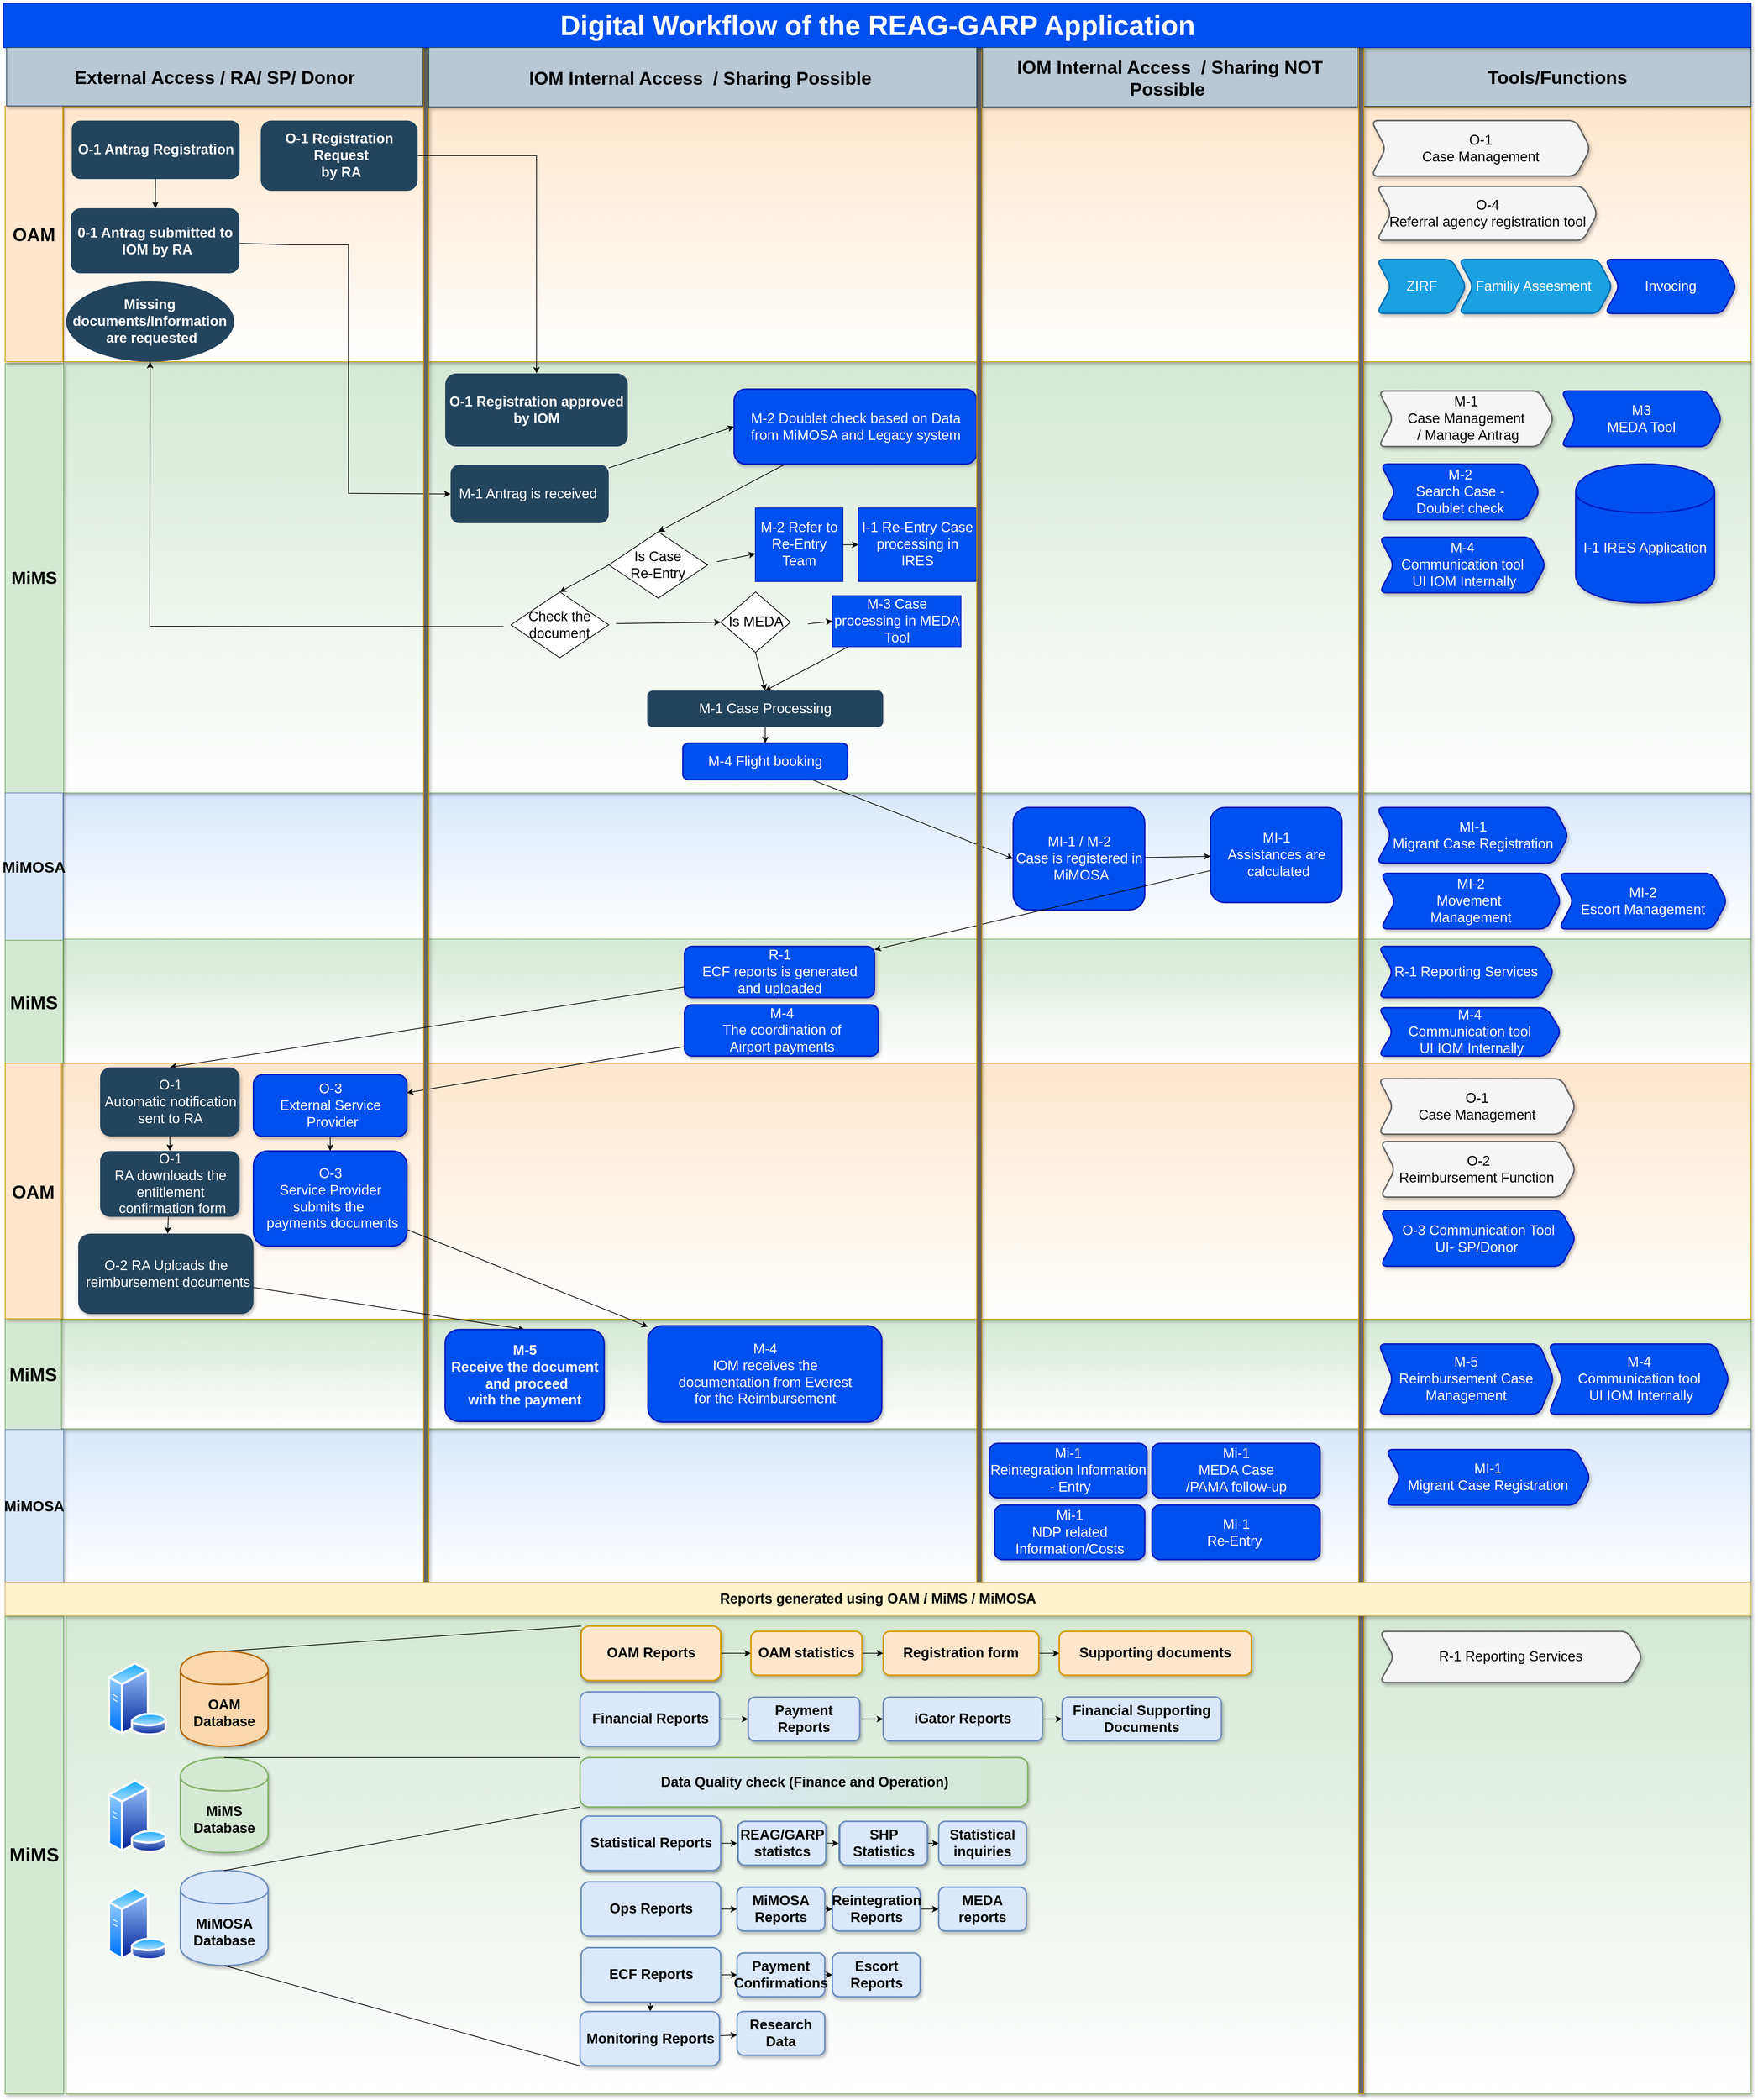 <mxfile version="18.1.1" type="github" pages="10">
  <diagram name="V2-FINAL" id="oGNKv6tIRiXRoLgTN7U-">
    <mxGraphModel dx="3804" dy="1072" grid="1" gridSize="10" guides="1" tooltips="1" connect="1" arrows="1" fold="1" page="1" pageScale="1" pageWidth="700" pageHeight="1000" math="0" shadow="0">
      <root>
        <mxCell id="GZsHRXkuLhze7F2C351R-0" />
        <mxCell id="GZsHRXkuLhze7F2C351R-1" parent="GZsHRXkuLhze7F2C351R-0" />
        <mxCell id="GZsHRXkuLhze7F2C351R-2" value="" style="whiteSpace=wrap;html=1;shadow=1;fillColor=#dae8fc;strokeColor=#6c8ebf;gradientColor=#ffffff;fontSize=19;fontStyle=1" parent="GZsHRXkuLhze7F2C351R-1" vertex="1">
          <mxGeometry x="428.45" y="3090" width="2311.55" height="210" as="geometry" />
        </mxCell>
        <mxCell id="GZsHRXkuLhze7F2C351R-3" value="" style="whiteSpace=wrap;html=1;shadow=1;fillColor=#d5e8d4;strokeColor=#82b366;gradientColor=#ffffff;fontSize=19;fontStyle=1" parent="GZsHRXkuLhze7F2C351R-1" vertex="1">
          <mxGeometry x="420" y="2940" width="2320" height="150" as="geometry" />
        </mxCell>
        <mxCell id="GZsHRXkuLhze7F2C351R-4" value="" style="whiteSpace=wrap;html=1;shadow=1;fillColor=#dae8fc;strokeColor=#6c8ebf;gradientColor=#ffffff;fontSize=19;fontStyle=1" parent="GZsHRXkuLhze7F2C351R-1" vertex="1">
          <mxGeometry x="430" y="2220" width="2310" height="200" as="geometry" />
        </mxCell>
        <mxCell id="GZsHRXkuLhze7F2C351R-5" value="" style="whiteSpace=wrap;html=1;shadow=1;fillColor=#d5e8d4;strokeColor=#82b366;gradientColor=#ffffff;fontSize=19;fontStyle=1" parent="GZsHRXkuLhze7F2C351R-1" vertex="1">
          <mxGeometry x="430" y="1630" width="2310" height="590" as="geometry" />
        </mxCell>
        <mxCell id="GZsHRXkuLhze7F2C351R-6" value="" style="whiteSpace=wrap;html=1;shadow=1;fillColor=#d5e8d4;strokeColor=#82b366;gradientColor=#ffffff;fontSize=19;fontStyle=1" parent="GZsHRXkuLhze7F2C351R-1" vertex="1">
          <mxGeometry x="430" y="2420" width="2310" height="170" as="geometry" />
        </mxCell>
        <mxCell id="GZsHRXkuLhze7F2C351R-7" value="" style="whiteSpace=wrap;html=1;shadow=1;fillColor=#ffe6cc;strokeColor=#d79b00;gradientColor=#ffffff;fontSize=19;fontStyle=1" parent="GZsHRXkuLhze7F2C351R-1" vertex="1">
          <mxGeometry x="428.92" y="2590" width="2311.08" height="350" as="geometry" />
        </mxCell>
        <mxCell id="GZsHRXkuLhze7F2C351R-8" value="" style="whiteSpace=wrap;html=1;shadow=1;fillColor=#ffe6cc;strokeColor=#d79b00;gradientColor=#ffffff;fontSize=19;fontStyle=1" parent="GZsHRXkuLhze7F2C351R-1" vertex="1">
          <mxGeometry x="430" y="1281.25" width="2310" height="348.75" as="geometry" />
        </mxCell>
        <mxCell id="GZsHRXkuLhze7F2C351R-12" value="" style="edgeStyle=none;rounded=0;orthogonalLoop=1;jettySize=auto;html=1;strokeWidth=1;fontSize=19;fontColor=#000000;fontStyle=1" parent="GZsHRXkuLhze7F2C351R-1" source="GZsHRXkuLhze7F2C351R-13" target="GZsHRXkuLhze7F2C351R-8" edge="1">
          <mxGeometry relative="1" as="geometry" />
        </mxCell>
        <mxCell id="GZsHRXkuLhze7F2C351R-15" value="" style="edgeStyle=none;rounded=0;orthogonalLoop=1;jettySize=auto;html=1;strokeWidth=1;fontColor=#000000;entryX=0;entryY=0.5;entryDx=0;entryDy=0;fontSize=19;fontStyle=1" parent="GZsHRXkuLhze7F2C351R-1" source="GZsHRXkuLhze7F2C351R-16" target="GZsHRXkuLhze7F2C351R-22" edge="1">
          <mxGeometry relative="1" as="geometry">
            <mxPoint x="574.195" y="1544.5" as="targetPoint" />
            <Array as="points">
              <mxPoint x="740" y="1470" />
              <mxPoint x="820" y="1470" />
              <mxPoint x="820" y="1810" />
            </Array>
          </mxGeometry>
        </mxCell>
        <mxCell id="GZsHRXkuLhze7F2C351R-16" value="&lt;span style=&quot;color: rgb(255, 255, 255); font-size: 19px;&quot;&gt;0-1 Antrag submitted to&lt;/span&gt;&lt;br style=&quot;color: rgb(255, 255, 255); font-size: 19px;&quot;&gt;&lt;span style=&quot;color: rgb(255, 255, 255); font-size: 19px;&quot;&gt;&amp;nbsp;IOM by RA&lt;/span&gt;" style="rounded=1;fillColor=#23445D;strokeColor=none;strokeWidth=2;fontFamily=Helvetica;html=1;gradientColor=none;fontSize=19;fontStyle=1" parent="GZsHRXkuLhze7F2C351R-1" vertex="1">
          <mxGeometry x="440" y="1420" width="230.61" height="89" as="geometry" />
        </mxCell>
        <mxCell id="GZsHRXkuLhze7F2C351R-17" value="" style="edgeStyle=none;rounded=0;orthogonalLoop=1;jettySize=auto;html=1;strokeWidth=1;fontSize=19;fontColor=#FFFFFF;fontStyle=1" parent="GZsHRXkuLhze7F2C351R-1" source="GZsHRXkuLhze7F2C351R-18" target="GZsHRXkuLhze7F2C351R-110" edge="1">
          <mxGeometry relative="1" as="geometry" />
        </mxCell>
        <mxCell id="GZsHRXkuLhze7F2C351R-18" value="&lt;font color=&quot;#ffffff&quot; style=&quot;font-size: 19px;&quot;&gt;M-4&lt;br style=&quot;font-size: 19px;&quot;&gt;The coordination of &lt;br style=&quot;font-size: 19px;&quot;&gt;Airport payments&lt;/font&gt;" style="rounded=1;fillColor=#0050ef;strokeColor=#001DBC;strokeWidth=2;fontFamily=Helvetica;html=1;shadow=1;fontSize=19;fontStyle=0;fontColor=#ffffff;" parent="GZsHRXkuLhze7F2C351R-1" vertex="1">
          <mxGeometry x="1280" y="2510" width="265.5" height="70" as="geometry" />
        </mxCell>
        <mxCell id="GZsHRXkuLhze7F2C351R-19" value="" style="edgeStyle=none;rounded=0;orthogonalLoop=1;jettySize=auto;html=1;strokeWidth=1;fontColor=#000000;fontSize=19;fontStyle=1" parent="GZsHRXkuLhze7F2C351R-1" source="GZsHRXkuLhze7F2C351R-20" target="GZsHRXkuLhze7F2C351R-16" edge="1">
          <mxGeometry relative="1" as="geometry" />
        </mxCell>
        <mxCell id="GZsHRXkuLhze7F2C351R-20" value="&lt;font color=&quot;#ffffff&quot; style=&quot;font-size: 19px;&quot;&gt;O-1 Antrag Registration&lt;/font&gt;" style="rounded=1;fillColor=#23445D;strokeColor=none;strokeWidth=2;fontFamily=Helvetica;html=1;gradientColor=none;fontSize=19;fontStyle=1" parent="GZsHRXkuLhze7F2C351R-1" vertex="1">
          <mxGeometry x="441.19" y="1300" width="229.81" height="80" as="geometry" />
        </mxCell>
        <mxCell id="GZsHRXkuLhze7F2C351R-21" style="edgeStyle=none;rounded=0;orthogonalLoop=1;jettySize=auto;html=1;exitX=0.75;exitY=1;exitDx=0;exitDy=0;strokeWidth=1;fontColor=#000000;fontSize=19;fontStyle=1" parent="GZsHRXkuLhze7F2C351R-1" source="GZsHRXkuLhze7F2C351R-16" target="GZsHRXkuLhze7F2C351R-16" edge="1">
          <mxGeometry relative="1" as="geometry" />
        </mxCell>
        <mxCell id="GZsHRXkuLhze7F2C351R-22" value="&lt;font color=&quot;#ffffff&quot; style=&quot;font-size: 19px;&quot;&gt;M-1 Antrag is&amp;nbsp;received&amp;nbsp;&lt;/font&gt;" style="rounded=1;fillColor=#23445D;strokeColor=none;strokeWidth=2;fontFamily=Helvetica;html=1;gradientColor=none;fontSize=19;fontStyle=0" parent="GZsHRXkuLhze7F2C351R-1" vertex="1">
          <mxGeometry x="959.82" y="1770.88" width="216.5" height="80" as="geometry" />
        </mxCell>
        <mxCell id="GZsHRXkuLhze7F2C351R-23" value="" style="edgeStyle=none;rounded=0;orthogonalLoop=1;jettySize=auto;html=1;strokeWidth=1;fontColor=#000000;fontSize=19;fontStyle=1;entryX=0;entryY=0.5;entryDx=0;entryDy=0;" parent="GZsHRXkuLhze7F2C351R-1" source="GZsHRXkuLhze7F2C351R-22" target="GZsHRXkuLhze7F2C351R-25" edge="1">
          <mxGeometry relative="1" as="geometry" />
        </mxCell>
        <mxCell id="GZsHRXkuLhze7F2C351R-24" value="" style="edgeStyle=none;rounded=0;orthogonalLoop=1;jettySize=auto;html=1;strokeWidth=1;fontSize=19;fontColor=#FFFFFF;fontStyle=1;entryX=0.5;entryY=0;entryDx=0;entryDy=0;" parent="GZsHRXkuLhze7F2C351R-1" source="GZsHRXkuLhze7F2C351R-25" target="GZsHRXkuLhze7F2C351R-75" edge="1">
          <mxGeometry relative="1" as="geometry" />
        </mxCell>
        <mxCell id="GZsHRXkuLhze7F2C351R-25" value="&lt;font color=&quot;#ffffff&quot;&gt;M-2 Doublet check based on Data&lt;/font&gt;&lt;br style=&quot;color: rgb(255 , 255 , 255) ; font-size: 19px&quot;&gt;&lt;span style=&quot;color: rgb(255 , 255 , 255) ; font-size: 19px&quot;&gt;from MiMOSA and Legacy system&lt;/span&gt;" style="rounded=1;fillColor=#0050ef;strokeColor=#001DBC;strokeWidth=2;fontFamily=Helvetica;html=1;shadow=1;fontSize=19;fontStyle=0;fontColor=#ffffff;" parent="GZsHRXkuLhze7F2C351R-1" vertex="1">
          <mxGeometry x="1348" y="1667.57" width="332" height="102.43" as="geometry" />
        </mxCell>
        <mxCell id="GZsHRXkuLhze7F2C351R-26" value="" style="whiteSpace=wrap;html=1;shadow=1;strokeColor=#d79b00;fontStyle=1;fillColor=#666666;fontSize=19;" parent="GZsHRXkuLhze7F2C351R-1" vertex="1">
          <mxGeometry x="922.86" y="1200" width="7.14" height="2100" as="geometry" />
        </mxCell>
        <mxCell id="GZsHRXkuLhze7F2C351R-28" value="" style="whiteSpace=wrap;html=1;shadow=1;fillColor=#d5e8d4;strokeColor=#82b366;gradientColor=#ffffff;fontSize=19;fontStyle=1" parent="GZsHRXkuLhze7F2C351R-1" vertex="1">
          <mxGeometry x="433.47" y="3345.88" width="2306.53" height="654.12" as="geometry" />
        </mxCell>
        <mxCell id="GZsHRXkuLhze7F2C351R-31" value="" style="edgeStyle=none;rounded=0;orthogonalLoop=1;jettySize=auto;html=1;strokeWidth=1;fontSize=19;fontColor=#000000;fontStyle=1" parent="GZsHRXkuLhze7F2C351R-1" source="GZsHRXkuLhze7F2C351R-32" target="GZsHRXkuLhze7F2C351R-53" edge="1">
          <mxGeometry relative="1" as="geometry" />
        </mxCell>
        <mxCell id="GZsHRXkuLhze7F2C351R-32" value="&lt;font color=&quot;#ffffff&quot; style=&quot;font-size: 19px;&quot;&gt;Statistical Reports&lt;/font&gt;" style="rounded=1;fillColor=#23445D;strokeColor=none;strokeWidth=2;fontFamily=Helvetica;html=1;gradientColor=none;shadow=1;fontSize=19;fontStyle=1" parent="GZsHRXkuLhze7F2C351R-1" vertex="1">
          <mxGeometry x="1137" y="3620" width="191" height="74.5" as="geometry" />
        </mxCell>
        <mxCell id="GZsHRXkuLhze7F2C351R-33" value="" style="edgeStyle=none;rounded=0;orthogonalLoop=1;jettySize=auto;html=1;strokeWidth=1;fontSize=19;fontColor=#000000;fontStyle=1" parent="GZsHRXkuLhze7F2C351R-1" source="GZsHRXkuLhze7F2C351R-34" target="GZsHRXkuLhze7F2C351R-58" edge="1">
          <mxGeometry relative="1" as="geometry" />
        </mxCell>
        <mxCell id="GZsHRXkuLhze7F2C351R-34" value="&lt;font style=&quot;font-size: 19px;&quot;&gt;Ops Reports&lt;/font&gt;" style="rounded=1;fillColor=#dae8fc;strokeColor=#6c8ebf;strokeWidth=2;fontFamily=Helvetica;html=1;shadow=1;fontSize=19;fontStyle=1;fontColor=#000000;" parent="GZsHRXkuLhze7F2C351R-1" vertex="1">
          <mxGeometry x="1138.5" y="3710" width="191" height="74.5" as="geometry" />
        </mxCell>
        <mxCell id="GZsHRXkuLhze7F2C351R-38" value="" style="edgeStyle=none;rounded=0;orthogonalLoop=1;jettySize=auto;html=1;strokeWidth=1;fontSize=19;fontColor=#000000;fontStyle=1" parent="GZsHRXkuLhze7F2C351R-1" source="GZsHRXkuLhze7F2C351R-39" target="GZsHRXkuLhze7F2C351R-47" edge="1">
          <mxGeometry relative="1" as="geometry" />
        </mxCell>
        <mxCell id="GZsHRXkuLhze7F2C351R-39" value="&lt;font style=&quot;font-size: 19px;&quot;&gt;&lt;span style=&quot;font-size: 19px;&quot;&gt;Financial Reports&lt;/span&gt;&lt;/font&gt;" style="rounded=1;fillColor=#dae8fc;strokeColor=#6c8ebf;strokeWidth=2;fontFamily=Helvetica;html=1;shadow=1;fontSize=19;fontStyle=1;fontColor=#000000;" parent="GZsHRXkuLhze7F2C351R-1" vertex="1">
          <mxGeometry x="1137" y="3450" width="191" height="74.5" as="geometry" />
        </mxCell>
        <mxCell id="GZsHRXkuLhze7F2C351R-40" value="&lt;font style=&quot;font-size: 19px;&quot;&gt;Data Quality check (Finance and Operation)&lt;/font&gt;" style="rounded=1;fillColor=#D5E8D4;strokeColor=#82b366;strokeWidth=2;fontFamily=Helvetica;html=1;shadow=1;fontSize=19;fontStyle=1;arcSize=18;perimeterSpacing=0;sketch=0;fillStyle=auto;glass=0;gradientColor=#DAE8FC;gradientDirection=west;" parent="GZsHRXkuLhze7F2C351R-1" vertex="1">
          <mxGeometry x="1137" y="3540" width="613" height="67.5" as="geometry" />
        </mxCell>
        <mxCell id="GZsHRXkuLhze7F2C351R-41" value="" style="edgeStyle=none;rounded=0;orthogonalLoop=1;jettySize=auto;html=1;strokeWidth=1;fontSize=19;fontColor=#000000;fontStyle=1" parent="GZsHRXkuLhze7F2C351R-1" source="GZsHRXkuLhze7F2C351R-43" target="GZsHRXkuLhze7F2C351R-63" edge="1">
          <mxGeometry relative="1" as="geometry" />
        </mxCell>
        <mxCell id="GZsHRXkuLhze7F2C351R-42" value="" style="edgeStyle=none;rounded=0;orthogonalLoop=1;jettySize=auto;html=1;strokeWidth=1;fontSize=19;fontColor=#FFFFFF;fontStyle=1" parent="GZsHRXkuLhze7F2C351R-1" source="GZsHRXkuLhze7F2C351R-43" target="GZsHRXkuLhze7F2C351R-66" edge="1">
          <mxGeometry relative="1" as="geometry" />
        </mxCell>
        <mxCell id="GZsHRXkuLhze7F2C351R-43" value="&lt;font style=&quot;font-size: 19px;&quot;&gt;ECF Reports&lt;/font&gt;" style="rounded=1;fillColor=#dae8fc;strokeColor=#6c8ebf;strokeWidth=2;fontFamily=Helvetica;html=1;shadow=1;fontSize=19;fontStyle=1;fontColor=#000000;" parent="GZsHRXkuLhze7F2C351R-1" vertex="1">
          <mxGeometry x="1138.5" y="3800" width="191" height="74.5" as="geometry" />
        </mxCell>
        <mxCell id="GZsHRXkuLhze7F2C351R-46" value="" style="edgeStyle=none;rounded=0;orthogonalLoop=1;jettySize=auto;html=1;strokeWidth=1;fontSize=19;fontColor=#000000;fontStyle=1" parent="GZsHRXkuLhze7F2C351R-1" source="GZsHRXkuLhze7F2C351R-47" edge="1">
          <mxGeometry relative="1" as="geometry">
            <mxPoint x="1491.03" y="3487.25" as="targetPoint" />
          </mxGeometry>
        </mxCell>
        <mxCell id="X-NDM-NGIKD-yfu2-I-4-9" value="" style="edgeStyle=orthogonalEdgeStyle;rounded=0;orthogonalLoop=1;jettySize=auto;html=1;fontSize=22;fontColor=#000000;" parent="GZsHRXkuLhze7F2C351R-1" source="GZsHRXkuLhze7F2C351R-47" target="GZsHRXkuLhze7F2C351R-50" edge="1">
          <mxGeometry relative="1" as="geometry" />
        </mxCell>
        <mxCell id="GZsHRXkuLhze7F2C351R-47" value="Payment Reports" style="whiteSpace=wrap;html=1;rounded=1;shadow=1;strokeColor=#6c8ebf;strokeWidth=2;fillColor=#dae8fc;fontSize=19;fontStyle=1;fontColor=#000000;" parent="GZsHRXkuLhze7F2C351R-1" vertex="1">
          <mxGeometry x="1367.25" y="3457.25" width="152.75" height="60" as="geometry" />
        </mxCell>
        <mxCell id="X-NDM-NGIKD-yfu2-I-4-11" value="" style="edgeStyle=orthogonalEdgeStyle;rounded=0;orthogonalLoop=1;jettySize=auto;html=1;fontSize=22;fontColor=#000000;" parent="GZsHRXkuLhze7F2C351R-1" source="GZsHRXkuLhze7F2C351R-50" target="X-NDM-NGIKD-yfu2-I-4-10" edge="1">
          <mxGeometry relative="1" as="geometry" />
        </mxCell>
        <mxCell id="GZsHRXkuLhze7F2C351R-50" value="iGator Reports" style="whiteSpace=wrap;html=1;rounded=1;shadow=1;strokeColor=#6c8ebf;strokeWidth=2;fillColor=#dae8fc;fontSize=19;fontStyle=1;fontColor=#000000;" parent="GZsHRXkuLhze7F2C351R-1" vertex="1">
          <mxGeometry x="1552.01" y="3457.25" width="217.99" height="60" as="geometry" />
        </mxCell>
        <mxCell id="X-NDM-NGIKD-yfu2-I-4-8" value="" style="edgeStyle=orthogonalEdgeStyle;rounded=0;orthogonalLoop=1;jettySize=auto;html=1;fontSize=22;fontColor=#000000;" parent="GZsHRXkuLhze7F2C351R-1" source="GZsHRXkuLhze7F2C351R-51" target="X-NDM-NGIKD-yfu2-I-4-7" edge="1">
          <mxGeometry relative="1" as="geometry" />
        </mxCell>
        <mxCell id="GZsHRXkuLhze7F2C351R-51" value="Registration form" style="whiteSpace=wrap;html=1;rounded=1;shadow=1;strokeColor=#d79b00;strokeWidth=2;fillColor=#ffe6cc;fontSize=19;fontStyle=1" parent="GZsHRXkuLhze7F2C351R-1" vertex="1">
          <mxGeometry x="1552.01" y="3367.25" width="212.96" height="60" as="geometry" />
        </mxCell>
        <mxCell id="GZsHRXkuLhze7F2C351R-52" value="" style="edgeStyle=none;rounded=0;orthogonalLoop=1;jettySize=auto;html=1;strokeWidth=1;fontSize=19;fontColor=#000000;fontStyle=1" parent="GZsHRXkuLhze7F2C351R-1" source="GZsHRXkuLhze7F2C351R-53" target="GZsHRXkuLhze7F2C351R-55" edge="1">
          <mxGeometry relative="1" as="geometry" />
        </mxCell>
        <mxCell id="GZsHRXkuLhze7F2C351R-53" value="REAG/GARP statistcs" style="whiteSpace=wrap;html=1;rounded=1;shadow=1;strokeColor=none;strokeWidth=2;fillColor=#23445D;fontColor=#FFFFFF;fontSize=19;fontStyle=1" parent="GZsHRXkuLhze7F2C351R-1" vertex="1">
          <mxGeometry x="1352" y="3627.25" width="120" height="60" as="geometry" />
        </mxCell>
        <mxCell id="GZsHRXkuLhze7F2C351R-54" value="" style="edgeStyle=none;rounded=0;orthogonalLoop=1;jettySize=auto;html=1;strokeWidth=1;fontSize=19;fontColor=#000000;fontStyle=1" parent="GZsHRXkuLhze7F2C351R-1" source="GZsHRXkuLhze7F2C351R-55" target="GZsHRXkuLhze7F2C351R-56" edge="1">
          <mxGeometry relative="1" as="geometry" />
        </mxCell>
        <mxCell id="GZsHRXkuLhze7F2C351R-55" value="SHP Statistics" style="whiteSpace=wrap;html=1;rounded=1;shadow=1;strokeColor=none;strokeWidth=2;fillColor=#23445D;fontColor=#FFFFFF;fontSize=19;fontStyle=1" parent="GZsHRXkuLhze7F2C351R-1" vertex="1">
          <mxGeometry x="1491.03" y="3627.25" width="120" height="60" as="geometry" />
        </mxCell>
        <mxCell id="GZsHRXkuLhze7F2C351R-56" value="Statistical inquiries" style="whiteSpace=wrap;html=1;rounded=1;shadow=1;strokeColor=#6c8ebf;strokeWidth=2;fillColor=#dae8fc;fontSize=19;fontStyle=1" parent="GZsHRXkuLhze7F2C351R-1" vertex="1">
          <mxGeometry x="1628" y="3627.25" width="120" height="60" as="geometry" />
        </mxCell>
        <mxCell id="GZsHRXkuLhze7F2C351R-57" value="" style="edgeStyle=none;rounded=0;orthogonalLoop=1;jettySize=auto;html=1;strokeWidth=1;fontSize=19;fontColor=#000000;fontStyle=1" parent="GZsHRXkuLhze7F2C351R-1" source="GZsHRXkuLhze7F2C351R-58" target="GZsHRXkuLhze7F2C351R-60" edge="1">
          <mxGeometry relative="1" as="geometry" />
        </mxCell>
        <mxCell id="GZsHRXkuLhze7F2C351R-58" value="MiMOSA Reports" style="whiteSpace=wrap;html=1;rounded=1;shadow=1;strokeColor=#6c8ebf;strokeWidth=2;fillColor=#dae8fc;fontSize=19;fontStyle=1;fontColor=#000000;" parent="GZsHRXkuLhze7F2C351R-1" vertex="1">
          <mxGeometry x="1352" y="3717.25" width="120" height="60" as="geometry" />
        </mxCell>
        <mxCell id="GZsHRXkuLhze7F2C351R-59" value="" style="edgeStyle=none;rounded=0;orthogonalLoop=1;jettySize=auto;html=1;strokeWidth=1;fontSize=19;fontColor=#000000;fontStyle=1" parent="GZsHRXkuLhze7F2C351R-1" source="GZsHRXkuLhze7F2C351R-60" target="GZsHRXkuLhze7F2C351R-61" edge="1">
          <mxGeometry relative="1" as="geometry" />
        </mxCell>
        <mxCell id="GZsHRXkuLhze7F2C351R-60" value="Reintegration Reports" style="whiteSpace=wrap;html=1;rounded=1;shadow=1;strokeColor=#6c8ebf;strokeWidth=2;fillColor=#dae8fc;fontSize=19;fontStyle=1;fontColor=#000000;" parent="GZsHRXkuLhze7F2C351R-1" vertex="1">
          <mxGeometry x="1482.5" y="3717.25" width="120" height="60" as="geometry" />
        </mxCell>
        <mxCell id="GZsHRXkuLhze7F2C351R-61" value="MEDA reports" style="whiteSpace=wrap;html=1;rounded=1;shadow=1;strokeColor=#6c8ebf;strokeWidth=2;fillColor=#dae8fc;fontSize=19;fontStyle=1;fontColor=#000000;" parent="GZsHRXkuLhze7F2C351R-1" vertex="1">
          <mxGeometry x="1628" y="3717.25" width="120" height="60" as="geometry" />
        </mxCell>
        <mxCell id="GZsHRXkuLhze7F2C351R-62" value="" style="edgeStyle=none;rounded=0;orthogonalLoop=1;jettySize=auto;html=1;strokeWidth=1;fontSize=19;fontColor=#000000;fontStyle=1" parent="GZsHRXkuLhze7F2C351R-1" source="GZsHRXkuLhze7F2C351R-63" target="GZsHRXkuLhze7F2C351R-64" edge="1">
          <mxGeometry relative="1" as="geometry" />
        </mxCell>
        <mxCell id="GZsHRXkuLhze7F2C351R-63" value="Payment Confirmations" style="whiteSpace=wrap;html=1;rounded=1;shadow=1;strokeColor=#6c8ebf;strokeWidth=2;fillColor=#dae8fc;fontSize=19;fontStyle=1;fontColor=#000000;" parent="GZsHRXkuLhze7F2C351R-1" vertex="1">
          <mxGeometry x="1352" y="3807.25" width="120" height="60" as="geometry" />
        </mxCell>
        <mxCell id="GZsHRXkuLhze7F2C351R-64" value="&lt;font style=&quot;font-size: 19px;&quot;&gt;Escort Reports&lt;/font&gt;" style="whiteSpace=wrap;html=1;rounded=1;shadow=1;strokeColor=#6c8ebf;strokeWidth=2;fillColor=#dae8fc;fontSize=19;fontStyle=1;fontColor=#000000;" parent="GZsHRXkuLhze7F2C351R-1" vertex="1">
          <mxGeometry x="1482.5" y="3807.25" width="120" height="60" as="geometry" />
        </mxCell>
        <mxCell id="GZsHRXkuLhze7F2C351R-65" value="" style="edgeStyle=none;rounded=0;orthogonalLoop=1;jettySize=auto;html=1;strokeWidth=1;fontSize=19;fontColor=#FFFFFF;fontStyle=1" parent="GZsHRXkuLhze7F2C351R-1" source="GZsHRXkuLhze7F2C351R-66" target="GZsHRXkuLhze7F2C351R-67" edge="1">
          <mxGeometry relative="1" as="geometry" />
        </mxCell>
        <mxCell id="GZsHRXkuLhze7F2C351R-66" value="&lt;font style=&quot;font-size: 19px;&quot;&gt;Monitoring Reports&lt;/font&gt;" style="rounded=1;fillColor=#dae8fc;strokeColor=#6c8ebf;strokeWidth=2;fontFamily=Helvetica;html=1;shadow=1;fontSize=19;fontStyle=1;fontColor=#000000;" parent="GZsHRXkuLhze7F2C351R-1" vertex="1">
          <mxGeometry x="1137" y="3887.25" width="191" height="74.5" as="geometry" />
        </mxCell>
        <mxCell id="GZsHRXkuLhze7F2C351R-67" value="Research Data" style="whiteSpace=wrap;html=1;rounded=1;shadow=1;strokeColor=#6c8ebf;strokeWidth=2;fillColor=#dae8fc;fontSize=19;fontStyle=1;fontColor=#000000;" parent="GZsHRXkuLhze7F2C351R-1" vertex="1">
          <mxGeometry x="1352" y="3887.25" width="120" height="60" as="geometry" />
        </mxCell>
        <mxCell id="GZsHRXkuLhze7F2C351R-69" style="edgeStyle=none;rounded=0;orthogonalLoop=1;jettySize=auto;html=1;exitX=1;exitY=0.25;exitDx=0;exitDy=0;strokeWidth=1;fontSize=19;fontColor=#FFFFFF;fontStyle=1" parent="GZsHRXkuLhze7F2C351R-1" edge="1">
          <mxGeometry relative="1" as="geometry">
            <mxPoint x="2076.995" y="1280" as="sourcePoint" />
            <mxPoint x="2076.995" y="1280" as="targetPoint" />
          </mxGeometry>
        </mxCell>
        <mxCell id="GZsHRXkuLhze7F2C351R-70" value="" style="edgeStyle=none;rounded=0;orthogonalLoop=1;jettySize=auto;html=1;strokeWidth=1;fontSize=19;fontColor=#FFFFFF;fontStyle=1" parent="GZsHRXkuLhze7F2C351R-1" source="GZsHRXkuLhze7F2C351R-71" target="GZsHRXkuLhze7F2C351R-81" edge="1">
          <mxGeometry relative="1" as="geometry" />
        </mxCell>
        <mxCell id="GZsHRXkuLhze7F2C351R-73" value="" style="edgeStyle=none;rounded=0;orthogonalLoop=1;jettySize=auto;html=1;strokeWidth=1;fontSize=19;fontColor=#FFFFFF;entryX=0.5;entryY=0;entryDx=0;entryDy=0;fontStyle=1" parent="GZsHRXkuLhze7F2C351R-1" source="GZsHRXkuLhze7F2C351R-74" target="GZsHRXkuLhze7F2C351R-91" edge="1">
          <mxGeometry relative="1" as="geometry">
            <mxPoint x="1550" y="2000" as="targetPoint" />
          </mxGeometry>
        </mxCell>
        <mxCell id="GZsHRXkuLhze7F2C351R-74" value="M-3 Case processing in MEDA Tool" style="whiteSpace=wrap;html=1;fillColor=#0050ef;fontColor=#ffffff;fontSize=19;fontStyle=0;strokeColor=#001DBC;" parent="GZsHRXkuLhze7F2C351R-1" vertex="1">
          <mxGeometry x="1482.5" y="1950" width="176" height="70" as="geometry" />
        </mxCell>
        <mxCell id="GZsHRXkuLhze7F2C351R-75" value="Is Case &lt;br style=&quot;font-size: 19px;&quot;&gt;Re-Entry" style="rhombus;whiteSpace=wrap;html=1;fontColor=#000000;fontSize=19;fontStyle=0" parent="GZsHRXkuLhze7F2C351R-1" vertex="1">
          <mxGeometry x="1176.32" y="1862.59" width="135.39" height="90.88" as="geometry" />
        </mxCell>
        <mxCell id="GZsHRXkuLhze7F2C351R-77" value="Is MEDA" style="rhombus;whiteSpace=wrap;html=1;fontColor=#000000;fontSize=19;fontStyle=0" parent="GZsHRXkuLhze7F2C351R-1" vertex="1">
          <mxGeometry x="1329.5" y="1945.0" width="95.5" height="82.75" as="geometry" />
        </mxCell>
        <mxCell id="GZsHRXkuLhze7F2C351R-79" value="" style="shape=image;html=1;verticalAlign=top;verticalLabelPosition=bottom;labelBackgroundColor=#ffffff;imageAspect=0;aspect=fixed;image=https://cdn4.iconfinder.com/data/icons/web-ui-color/128/Checkmark-128.png;fontColor=#000000;fontSize=19;fontStyle=1" parent="GZsHRXkuLhze7F2C351R-1" vertex="1">
          <mxGeometry x="1300.641" y="1894.172" width="23.86" height="23.86" as="geometry" />
        </mxCell>
        <mxCell id="h4cuBWkaLO4qv4OTvVF1-7" value="" style="edgeStyle=none;rounded=0;orthogonalLoop=1;jettySize=auto;html=1;strokeWidth=1;fontSize=19;fontColor=#FFFFFF;entryX=0.5;entryY=0;entryDx=0;entryDy=0;fontStyle=1;exitX=0;exitY=0.5;exitDx=0;exitDy=0;" parent="GZsHRXkuLhze7F2C351R-1" source="GZsHRXkuLhze7F2C351R-75" target="GZsHRXkuLhze7F2C351R-72" edge="1">
          <mxGeometry relative="1" as="geometry" />
        </mxCell>
        <mxCell id="GZsHRXkuLhze7F2C351R-80" value="" style="shape=image;html=1;verticalAlign=top;verticalLabelPosition=bottom;labelBackgroundColor=#ffffff;imageAspect=0;aspect=fixed;image=https://cdn3.iconfinder.com/data/icons/freeapplication/png/24x24/Close.png;fontColor=#000000;fontSize=19;fontStyle=1" parent="GZsHRXkuLhze7F2C351R-1" vertex="1">
          <mxGeometry x="1169.93" y="1898.03" width="20" height="20" as="geometry" />
        </mxCell>
        <mxCell id="GZsHRXkuLhze7F2C351R-81" value="I-1&amp;nbsp;Re-Entry Case processing in IRES" style="whiteSpace=wrap;html=1;fillColor=#0050ef;fontColor=#ffffff;fontSize=19;fontStyle=0;strokeColor=#001DBC;" parent="GZsHRXkuLhze7F2C351R-1" vertex="1">
          <mxGeometry x="1517.98" y="1830" width="162.02" height="100.82" as="geometry" />
        </mxCell>
        <mxCell id="GZsHRXkuLhze7F2C351R-82" value="" style="edgeStyle=none;rounded=0;orthogonalLoop=1;jettySize=auto;html=1;strokeWidth=1;fontSize=19;fontColor=#FFFFFF;entryX=0.5;entryY=1;entryDx=0;entryDy=0;fontStyle=1" parent="GZsHRXkuLhze7F2C351R-1" source="GZsHRXkuLhze7F2C351R-83" target="GZsHRXkuLhze7F2C351R-92" edge="1">
          <mxGeometry relative="1" as="geometry">
            <mxPoint x="574.58" y="1630" as="targetPoint" />
            <Array as="points">
              <mxPoint x="548" y="1992" />
            </Array>
          </mxGeometry>
        </mxCell>
        <mxCell id="GZsHRXkuLhze7F2C351R-86" value="" style="edgeStyle=none;rounded=0;orthogonalLoop=1;jettySize=auto;html=1;strokeWidth=1;fontSize=19;fontColor=#FFFFFF;entryX=0;entryY=0.5;entryDx=0;entryDy=0;fontStyle=1" parent="GZsHRXkuLhze7F2C351R-1" source="GZsHRXkuLhze7F2C351R-87" target="GZsHRXkuLhze7F2C351R-74" edge="1">
          <mxGeometry relative="1" as="geometry">
            <mxPoint x="1480" y="1945" as="targetPoint" />
          </mxGeometry>
        </mxCell>
        <mxCell id="GZsHRXkuLhze7F2C351R-87" value="" style="shape=image;html=1;verticalAlign=top;verticalLabelPosition=bottom;labelBackgroundColor=#ffffff;imageAspect=0;aspect=fixed;image=https://cdn4.iconfinder.com/data/icons/web-ui-color/128/Checkmark-128.png;fontColor=#000000;fontSize=19;fontStyle=1" parent="GZsHRXkuLhze7F2C351R-1" vertex="1">
          <mxGeometry x="1425.001" y="1978.072" width="23.86" height="23.86" as="geometry" />
        </mxCell>
        <mxCell id="GZsHRXkuLhze7F2C351R-88" value="" style="edgeStyle=none;rounded=0;orthogonalLoop=1;jettySize=auto;html=1;strokeWidth=1;fontSize=19;fontColor=#FFFFFF;entryX=0;entryY=0.5;entryDx=0;entryDy=0;fontStyle=1" parent="GZsHRXkuLhze7F2C351R-1" source="GZsHRXkuLhze7F2C351R-89" target="GZsHRXkuLhze7F2C351R-96" edge="1">
          <mxGeometry relative="1" as="geometry" />
        </mxCell>
        <mxCell id="GZsHRXkuLhze7F2C351R-89" value="M-4&amp;nbsp;Flight booking" style="rounded=1;fillColor=#0050ef;strokeColor=#001DBC;strokeWidth=2;fontFamily=Helvetica;html=1;fontColor=#ffffff;fontSize=19;fontStyle=0" parent="GZsHRXkuLhze7F2C351R-1" vertex="1">
          <mxGeometry x="1277.72" y="2151.82" width="225.5" height="50" as="geometry" />
        </mxCell>
        <mxCell id="GZsHRXkuLhze7F2C351R-90" value="" style="edgeStyle=none;rounded=0;orthogonalLoop=1;jettySize=auto;html=1;strokeWidth=1;fontSize=19;fontColor=#FFFFFF;fontStyle=1" parent="GZsHRXkuLhze7F2C351R-1" source="GZsHRXkuLhze7F2C351R-91" target="GZsHRXkuLhze7F2C351R-89" edge="1">
          <mxGeometry relative="1" as="geometry" />
        </mxCell>
        <mxCell id="GZsHRXkuLhze7F2C351R-91" value="M-1 Case Processing" style="rounded=1;fillColor=#23445D;strokeColor=none;strokeWidth=2;fontFamily=Helvetica;html=1;gradientColor=none;fontColor=#FFFFFF;fontSize=19;fontStyle=0" parent="GZsHRXkuLhze7F2C351R-1" vertex="1">
          <mxGeometry x="1228.94" y="2080" width="323.07" height="50" as="geometry" />
        </mxCell>
        <mxCell id="GZsHRXkuLhze7F2C351R-92" value="&lt;span style=&quot;color: rgb(255, 255, 255); font-size: 19px;&quot;&gt;Missing documents/Information&lt;/span&gt;&lt;br style=&quot;color: rgb(255, 255, 255); font-size: 19px;&quot;&gt;&lt;span style=&quot;color: rgb(255, 255, 255); font-size: 19px;&quot;&gt;&amp;nbsp;are requested&lt;/span&gt;" style="ellipse;whiteSpace=wrap;html=1;rounded=1;strokeColor=none;strokeWidth=2;fillColor=#23445D;fontSize=19;fontStyle=1" parent="GZsHRXkuLhze7F2C351R-1" vertex="1">
          <mxGeometry x="433.47" y="1520" width="230" height="110" as="geometry" />
        </mxCell>
        <mxCell id="GZsHRXkuLhze7F2C351R-93" value="" style="edgeStyle=none;rounded=0;orthogonalLoop=1;jettySize=auto;html=1;strokeWidth=1;fontSize=19;fontColor=#FFFFFF;entryX=0.5;entryY=0;entryDx=0;entryDy=0;fontStyle=1" parent="GZsHRXkuLhze7F2C351R-1" source="GZsHRXkuLhze7F2C351R-94" target="GZsHRXkuLhze7F2C351R-102" edge="1">
          <mxGeometry relative="1" as="geometry">
            <mxPoint x="1294.5" y="2460" as="targetPoint" />
          </mxGeometry>
        </mxCell>
        <mxCell id="GZsHRXkuLhze7F2C351R-94" value="&lt;font color=&quot;#ffffff&quot; style=&quot;font-size: 19px;&quot;&gt;R-1&lt;br style=&quot;font-size: 19px;&quot;&gt;ECF reports is generated &lt;br style=&quot;font-size: 19px;&quot;&gt;and uploaded&lt;/font&gt;" style="rounded=1;fillColor=#0050ef;strokeColor=#001DBC;strokeWidth=2;fontFamily=Helvetica;html=1;shadow=1;fontSize=19;fontStyle=0;fontColor=#ffffff;" parent="GZsHRXkuLhze7F2C351R-1" vertex="1">
          <mxGeometry x="1280" y="2430" width="260" height="70" as="geometry" />
        </mxCell>
        <mxCell id="GZsHRXkuLhze7F2C351R-95" value="" style="edgeStyle=none;rounded=0;orthogonalLoop=1;jettySize=auto;html=1;strokeWidth=1;fontSize=19;fontColor=#FFFFFF;fontStyle=1" parent="GZsHRXkuLhze7F2C351R-1" source="GZsHRXkuLhze7F2C351R-96" target="GZsHRXkuLhze7F2C351R-98" edge="1">
          <mxGeometry relative="1" as="geometry" />
        </mxCell>
        <mxCell id="GZsHRXkuLhze7F2C351R-96" value="MI-1 / M-2&lt;br style=&quot;font-size: 19px;&quot;&gt;Case is registered in&lt;br style=&quot;font-size: 19px;&quot;&gt;&amp;nbsp;MiMOSA" style="rounded=1;fillColor=#0050ef;strokeColor=#001DBC;strokeWidth=2;fontFamily=Helvetica;html=1;fontColor=#ffffff;fontSize=19;fontStyle=0" parent="GZsHRXkuLhze7F2C351R-1" vertex="1">
          <mxGeometry x="1730" y="2240" width="180" height="140" as="geometry" />
        </mxCell>
        <mxCell id="GZsHRXkuLhze7F2C351R-97" value="" style="edgeStyle=none;rounded=0;orthogonalLoop=1;jettySize=auto;html=1;strokeWidth=1;fontSize=19;fontColor=#FFFFFF;fontStyle=1" parent="GZsHRXkuLhze7F2C351R-1" source="GZsHRXkuLhze7F2C351R-98" target="GZsHRXkuLhze7F2C351R-94" edge="1">
          <mxGeometry relative="1" as="geometry" />
        </mxCell>
        <mxCell id="GZsHRXkuLhze7F2C351R-98" value="MI-1&lt;br style=&quot;font-size: 19px;&quot;&gt;Assistances are&lt;br style=&quot;font-size: 19px;&quot;&gt;&amp;nbsp;calculated" style="rounded=1;fillColor=#0050ef;strokeColor=#001DBC;strokeWidth=2;fontFamily=Helvetica;html=1;fontColor=#ffffff;fontSize=19;fontStyle=0" parent="GZsHRXkuLhze7F2C351R-1" vertex="1">
          <mxGeometry x="2000" y="2240" width="180" height="130" as="geometry" />
        </mxCell>
        <mxCell id="GZsHRXkuLhze7F2C351R-99" value="" style="whiteSpace=wrap;html=1;shadow=1;strokeColor=#d79b00;fontStyle=1;fillColor=#666666;fontSize=19;" parent="GZsHRXkuLhze7F2C351R-1" vertex="1">
          <mxGeometry x="1680" y="1200" width="7.14" height="2100" as="geometry" />
        </mxCell>
        <mxCell id="GZsHRXkuLhze7F2C351R-100" style="edgeStyle=none;rounded=0;orthogonalLoop=1;jettySize=auto;html=1;exitX=0.5;exitY=1;exitDx=0;exitDy=0;strokeWidth=1;fontSize=19;fontColor=#FFFFFF;fontStyle=1" parent="GZsHRXkuLhze7F2C351R-1" source="GZsHRXkuLhze7F2C351R-98" target="GZsHRXkuLhze7F2C351R-98" edge="1">
          <mxGeometry relative="1" as="geometry" />
        </mxCell>
        <mxCell id="GZsHRXkuLhze7F2C351R-101" value="" style="edgeStyle=none;rounded=0;orthogonalLoop=1;jettySize=auto;html=1;strokeWidth=1;fontSize=19;fontColor=#FFFFFF;fontStyle=1" parent="GZsHRXkuLhze7F2C351R-1" source="GZsHRXkuLhze7F2C351R-102" target="GZsHRXkuLhze7F2C351R-106" edge="1">
          <mxGeometry relative="1" as="geometry" />
        </mxCell>
        <mxCell id="GZsHRXkuLhze7F2C351R-102" value="&lt;font color=&quot;#ffffff&quot; style=&quot;font-size: 19px;&quot;&gt;O-1&lt;br style=&quot;font-size: 19px;&quot;&gt;Automatic notification &lt;br style=&quot;font-size: 19px;&quot;&gt;sent to RA&lt;/font&gt;" style="rounded=1;fillColor=#23445D;strokeColor=none;strokeWidth=2;fontFamily=Helvetica;html=1;gradientColor=none;shadow=1;fontSize=19;fontStyle=0" parent="GZsHRXkuLhze7F2C351R-1" vertex="1">
          <mxGeometry x="480" y="2595.5" width="191" height="94.5" as="geometry" />
        </mxCell>
        <mxCell id="GZsHRXkuLhze7F2C351R-103" value="" style="edgeStyle=none;rounded=0;orthogonalLoop=1;jettySize=auto;html=1;strokeWidth=1;fontSize=19;fontColor=#FFFFFF;entryX=0.5;entryY=0;entryDx=0;entryDy=0;fontStyle=1" parent="GZsHRXkuLhze7F2C351R-1" source="GZsHRXkuLhze7F2C351R-104" target="GZsHRXkuLhze7F2C351R-108" edge="1">
          <mxGeometry relative="1" as="geometry">
            <mxPoint x="795.5" y="2974.5" as="targetPoint" />
          </mxGeometry>
        </mxCell>
        <mxCell id="GZsHRXkuLhze7F2C351R-104" value="&lt;font color=&quot;#ffffff&quot; style=&quot;font-size: 19px;&quot;&gt;O-2 RA Uploads the&lt;br style=&quot;font-size: 19px;&quot;&gt;&amp;nbsp;reimbursement documents&lt;/font&gt;" style="rounded=1;fillColor=#23445D;strokeColor=none;strokeWidth=2;fontFamily=Helvetica;html=1;gradientColor=none;shadow=1;fontSize=19;fontStyle=0" parent="GZsHRXkuLhze7F2C351R-1" vertex="1">
          <mxGeometry x="450" y="2823" width="240" height="110" as="geometry" />
        </mxCell>
        <mxCell id="GZsHRXkuLhze7F2C351R-105" value="" style="edgeStyle=none;rounded=0;orthogonalLoop=1;jettySize=auto;html=1;strokeWidth=1;fontSize=19;fontColor=#FFFFFF;fontStyle=1" parent="GZsHRXkuLhze7F2C351R-1" source="GZsHRXkuLhze7F2C351R-106" target="GZsHRXkuLhze7F2C351R-104" edge="1">
          <mxGeometry relative="1" as="geometry" />
        </mxCell>
        <mxCell id="GZsHRXkuLhze7F2C351R-106" value="&lt;font color=&quot;#ffffff&quot; style=&quot;font-size: 19px&quot;&gt;O-1 &lt;br&gt;RA downloads the &lt;br style=&quot;font-size: 19px&quot;&gt;entitlement&lt;br style=&quot;font-size: 19px&quot;&gt;&amp;nbsp;confirmation form&lt;/font&gt;" style="rounded=1;fillColor=#23445D;strokeColor=none;strokeWidth=2;fontFamily=Helvetica;html=1;gradientColor=none;shadow=1;fontSize=19;fontStyle=0" parent="GZsHRXkuLhze7F2C351R-1" vertex="1">
          <mxGeometry x="480" y="2710" width="191" height="90" as="geometry" />
        </mxCell>
        <mxCell id="GZsHRXkuLhze7F2C351R-108" value="&lt;font color=&quot;#ffffff&quot; style=&quot;font-size: 19px&quot;&gt;M-5&lt;br style=&quot;font-size: 19px&quot;&gt;Receive&amp;nbsp;the document&lt;br style=&quot;font-size: 19px&quot;&gt;&amp;nbsp;and proceed &lt;br&gt;with the payment&lt;/font&gt;" style="rounded=1;fillColor=#0050ef;strokeColor=#001DBC;strokeWidth=2;fontFamily=Helvetica;html=1;shadow=1;fontSize=19;fontStyle=1;fontColor=#ffffff;" parent="GZsHRXkuLhze7F2C351R-1" vertex="1">
          <mxGeometry x="952.43" y="2954.22" width="217.5" height="125.78" as="geometry" />
        </mxCell>
        <mxCell id="GZsHRXkuLhze7F2C351R-109" value="" style="edgeStyle=none;rounded=0;orthogonalLoop=1;jettySize=auto;html=1;strokeWidth=1;fontSize=19;fontColor=#FFFFFF;fontStyle=1" parent="GZsHRXkuLhze7F2C351R-1" source="GZsHRXkuLhze7F2C351R-110" target="GZsHRXkuLhze7F2C351R-112" edge="1">
          <mxGeometry relative="1" as="geometry" />
        </mxCell>
        <mxCell id="GZsHRXkuLhze7F2C351R-110" value="&lt;font color=&quot;#ffffff&quot; style=&quot;font-size: 19px&quot;&gt;O-3&lt;br style=&quot;font-size: 19px&quot;&gt;External Service&lt;br&gt;&amp;nbsp;Provider&lt;/font&gt;" style="rounded=1;fillColor=#0050ef;strokeColor=#001DBC;strokeWidth=2;fontFamily=Helvetica;html=1;shadow=1;fontSize=19;fontStyle=0;fontColor=#ffffff;" parent="GZsHRXkuLhze7F2C351R-1" vertex="1">
          <mxGeometry x="690" y="2605.5" width="210" height="84.5" as="geometry" />
        </mxCell>
        <mxCell id="GZsHRXkuLhze7F2C351R-111" value="" style="edgeStyle=none;rounded=0;orthogonalLoop=1;jettySize=auto;html=1;strokeWidth=1;fontSize=19;fontColor=#FFFFFF;fontStyle=1" parent="GZsHRXkuLhze7F2C351R-1" source="GZsHRXkuLhze7F2C351R-112" target="GZsHRXkuLhze7F2C351R-113" edge="1">
          <mxGeometry relative="1" as="geometry" />
        </mxCell>
        <mxCell id="GZsHRXkuLhze7F2C351R-112" value="&lt;font color=&quot;#ffffff&quot; style=&quot;font-size: 19px&quot;&gt;O-3&lt;br style=&quot;font-size: 19px&quot;&gt;Service Provider&lt;br style=&quot;font-size: 19px&quot;&gt;submits the&amp;nbsp;&lt;br&gt;&amp;nbsp;payments documents&lt;/font&gt;" style="rounded=1;fillColor=#0050ef;strokeColor=#001DBC;strokeWidth=2;fontFamily=Helvetica;html=1;shadow=1;fontSize=19;fontStyle=0;fontColor=#ffffff;" parent="GZsHRXkuLhze7F2C351R-1" vertex="1">
          <mxGeometry x="690" y="2710" width="210" height="130" as="geometry" />
        </mxCell>
        <mxCell id="GZsHRXkuLhze7F2C351R-113" value="&lt;font color=&quot;#ffffff&quot; style=&quot;font-size: 19px&quot;&gt;M-4&lt;br style=&quot;font-size: 19px&quot;&gt;IOM receives&amp;nbsp;the &lt;br&gt;documentation from Everest&lt;br style=&quot;font-size: 19px&quot;&gt;&amp;nbsp;for the&amp;nbsp;Reimbursement&amp;nbsp;&lt;/font&gt;" style="rounded=1;fillColor=#0050ef;strokeColor=#001DBC;strokeWidth=2;fontFamily=Helvetica;html=1;shadow=1;fontSize=19;fontStyle=0;fontColor=#ffffff;" parent="GZsHRXkuLhze7F2C351R-1" vertex="1">
          <mxGeometry x="1229.99" y="2949.12" width="320.01" height="131.77" as="geometry" />
        </mxCell>
        <mxCell id="GZsHRXkuLhze7F2C351R-115" value="&lt;font color=&quot;#ffffff&quot; style=&quot;font-size: 19px;&quot;&gt;Mi-1&lt;br style=&quot;font-size: 19px;&quot;&gt;Reintegration Information&lt;br style=&quot;font-size: 19px;&quot;&gt;&amp;nbsp;- Entry&lt;/font&gt;" style="rounded=1;fillColor=#0050ef;strokeColor=#001DBC;strokeWidth=2;fontFamily=Helvetica;html=1;shadow=1;fontSize=19;fontStyle=0;fontColor=#ffffff;" parent="GZsHRXkuLhze7F2C351R-1" vertex="1">
          <mxGeometry x="1697.5" y="3110" width="215.5" height="74.5" as="geometry" />
        </mxCell>
        <mxCell id="GZsHRXkuLhze7F2C351R-116" value="&lt;span style=&quot;color: rgb(255, 255, 255); font-size: 19px;&quot;&gt;Mi-1&lt;/span&gt;&lt;br style=&quot;color: rgb(255, 255, 255); font-size: 19px;&quot;&gt;&lt;font color=&quot;#ffffff&quot; style=&quot;font-size: 19px;&quot;&gt;MEDA Case &lt;br style=&quot;font-size: 19px;&quot;&gt;/PAMA follow-up&lt;/font&gt;" style="rounded=1;fillColor=#0050ef;strokeColor=#001DBC;strokeWidth=2;fontFamily=Helvetica;html=1;shadow=1;fontSize=19;fontStyle=0;fontColor=#ffffff;" parent="GZsHRXkuLhze7F2C351R-1" vertex="1">
          <mxGeometry x="1920" y="3110" width="230" height="74.5" as="geometry" />
        </mxCell>
        <mxCell id="GZsHRXkuLhze7F2C351R-117" value="&lt;span style=&quot;color: rgb(255, 255, 255); font-size: 19px;&quot;&gt;Mi-1&lt;/span&gt;&lt;br style=&quot;color: rgb(255, 255, 255); font-size: 19px;&quot;&gt;&lt;font color=&quot;#ffffff&quot; style=&quot;font-size: 19px;&quot;&gt;Re-Entry&amp;nbsp;&lt;/font&gt;" style="rounded=1;fillColor=#0050ef;strokeColor=#001DBC;strokeWidth=2;fontFamily=Helvetica;html=1;shadow=1;fontSize=19;fontStyle=0;fontColor=#ffffff;" parent="GZsHRXkuLhze7F2C351R-1" vertex="1">
          <mxGeometry x="1920" y="3194.5" width="230" height="74.5" as="geometry" />
        </mxCell>
        <mxCell id="GZsHRXkuLhze7F2C351R-118" value="&lt;span style=&quot;color: rgb(255, 255, 255); font-size: 19px;&quot;&gt;Mi-1&lt;/span&gt;&lt;br style=&quot;color: rgb(255, 255, 255); font-size: 19px;&quot;&gt;&lt;font color=&quot;#ffffff&quot; style=&quot;font-size: 19px;&quot;&gt;NDP related &lt;br style=&quot;font-size: 19px;&quot;&gt;Information/Costs&lt;/font&gt;" style="rounded=1;fillColor=#0050ef;strokeColor=#001DBC;strokeWidth=2;fontFamily=Helvetica;html=1;shadow=1;fontSize=19;fontStyle=0;fontColor=#ffffff;" parent="GZsHRXkuLhze7F2C351R-1" vertex="1">
          <mxGeometry x="1704.5" y="3194.5" width="205.5" height="74.5" as="geometry" />
        </mxCell>
        <mxCell id="GZsHRXkuLhze7F2C351R-120" value="&lt;span style=&quot;font-size: 25px;&quot;&gt;Tools/Functions&lt;/span&gt;" style="whiteSpace=wrap;html=1;shadow=1;fillColor=#bac8d3;strokeColor=#23445d;fontStyle=1;direction=south;fontSize=25;" parent="GZsHRXkuLhze7F2C351R-1" vertex="1">
          <mxGeometry x="2210" y="1200" width="530" height="80.5" as="geometry" />
        </mxCell>
        <mxCell id="GZsHRXkuLhze7F2C351R-122" value="" style="whiteSpace=wrap;html=1;shadow=1;strokeColor=#d79b00;fontStyle=1;fillColor=#666666;fontSize=19;" parent="GZsHRXkuLhze7F2C351R-1" vertex="1">
          <mxGeometry x="2202.86" y="1200" width="7.14" height="2800" as="geometry" />
        </mxCell>
        <mxCell id="GZsHRXkuLhze7F2C351R-124" value="&lt;span style=&quot;color: rgb(0 , 0 , 0) ; font-size: 19px&quot;&gt;O-1 &lt;br&gt;Case Management&lt;/span&gt;" style="shape=step;perimeter=stepPerimeter;whiteSpace=wrap;html=1;fixedSize=1;rounded=1;shadow=1;strokeColor=#666666;strokeWidth=2;fillColor=#f5f5f5;fontColor=#333333;fontSize=19;fontStyle=0" parent="GZsHRXkuLhze7F2C351R-1" vertex="1">
          <mxGeometry x="2220" y="1300" width="300" height="76.06" as="geometry" />
        </mxCell>
        <mxCell id="GZsHRXkuLhze7F2C351R-125" value="&lt;span style=&quot;color: rgb(0 , 0 , 0) ; font-size: 19px&quot;&gt;M-1 &lt;br&gt;Case Management&lt;br style=&quot;font-size: 19px&quot;&gt;&amp;nbsp;/ Manage Antrag&lt;/span&gt;" style="shape=step;perimeter=stepPerimeter;whiteSpace=wrap;html=1;fixedSize=1;rounded=1;shadow=1;strokeColor=#666666;strokeWidth=2;fillColor=#f5f5f5;fontColor=#333333;fontSize=19;fontStyle=0" parent="GZsHRXkuLhze7F2C351R-1" vertex="1">
          <mxGeometry x="2230" y="1670" width="240" height="76.06" as="geometry" />
        </mxCell>
        <mxCell id="GZsHRXkuLhze7F2C351R-127" value="&lt;span style=&quot;font-size: 19px;&quot;&gt;M-4&lt;br style=&quot;font-size: 19px;&quot;&gt;Communication tool&lt;br style=&quot;font-size: 19px;&quot;&gt;&amp;nbsp;UI IOM Internally&lt;/span&gt;" style="shape=step;perimeter=stepPerimeter;whiteSpace=wrap;html=1;fixedSize=1;rounded=1;shadow=1;strokeColor=#001DBC;strokeWidth=2;fillColor=#0050ef;fontColor=#FFFFFF;fontSize=19;fontStyle=0" parent="GZsHRXkuLhze7F2C351R-1" vertex="1">
          <mxGeometry x="2231.25" y="1870" width="227.5" height="76.06" as="geometry" />
        </mxCell>
        <mxCell id="GZsHRXkuLhze7F2C351R-129" value="&lt;span style=&quot;&quot;&gt;M-2&lt;br&gt;Search Case -&lt;/span&gt;&lt;br style=&quot;&quot;&gt;&lt;font&gt;Doublet&amp;nbsp;check&lt;/font&gt;" style="shape=step;perimeter=stepPerimeter;whiteSpace=wrap;html=1;fixedSize=1;rounded=1;shadow=1;strokeColor=#001DBC;strokeWidth=2;fillColor=#0050ef;fontColor=#FFFFFF;fontSize=19;fontStyle=0" parent="GZsHRXkuLhze7F2C351R-1" vertex="1">
          <mxGeometry x="2233" y="1770" width="217.5" height="76.06" as="geometry" />
        </mxCell>
        <mxCell id="GZsHRXkuLhze7F2C351R-130" value="&lt;span style=&quot;font-size: 19px;&quot;&gt;MI-1&lt;br style=&quot;font-size: 19px;&quot;&gt;Migrant Case Registration&lt;/span&gt;" style="shape=step;perimeter=stepPerimeter;whiteSpace=wrap;html=1;fixedSize=1;rounded=1;shadow=1;strokeColor=#001DBC;strokeWidth=2;fillColor=#0050ef;fontColor=#FFFFFF;fontSize=19;fontStyle=0" parent="GZsHRXkuLhze7F2C351R-1" vertex="1">
          <mxGeometry x="2227.5" y="2240" width="262.5" height="76.06" as="geometry" />
        </mxCell>
        <mxCell id="GZsHRXkuLhze7F2C351R-131" value="&lt;span style=&quot;font-size: 19px;&quot;&gt;MI-2 &lt;br style=&quot;font-size: 19px;&quot;&gt;Movement&lt;/span&gt;&lt;span style=&quot;font-size: 19px;&quot;&gt;&amp;nbsp;&lt;br style=&quot;font-size: 19px;&quot;&gt;Management&lt;/span&gt;" style="shape=step;perimeter=stepPerimeter;whiteSpace=wrap;html=1;fixedSize=1;rounded=1;shadow=1;strokeColor=#001DBC;strokeWidth=2;fillColor=#0050ef;fontColor=#FFFFFF;fontSize=19;fontStyle=0" parent="GZsHRXkuLhze7F2C351R-1" vertex="1">
          <mxGeometry x="2233" y="2330" width="247" height="76.06" as="geometry" />
        </mxCell>
        <mxCell id="GZsHRXkuLhze7F2C351R-132" value="&lt;span style=&quot;font-size: 19px;&quot;&gt;MI-2&lt;br style=&quot;font-size: 19px;&quot;&gt;Escort Management&lt;/span&gt;" style="shape=step;perimeter=stepPerimeter;whiteSpace=wrap;html=1;fixedSize=1;rounded=1;shadow=1;strokeColor=#001DBC;strokeWidth=2;fillColor=#0050ef;fontColor=#FFFFFF;fontSize=19;fontStyle=0" parent="GZsHRXkuLhze7F2C351R-1" vertex="1">
          <mxGeometry x="2476.99" y="2330" width="230" height="76.06" as="geometry" />
        </mxCell>
        <mxCell id="GZsHRXkuLhze7F2C351R-133" value="M3&lt;br&gt;MEDA Tool" style="shape=step;perimeter=stepPerimeter;whiteSpace=wrap;html=1;fixedSize=1;rounded=1;shadow=1;strokeColor=#001DBC;strokeWidth=2;fillColor=#0050ef;fontColor=#ffffff;fontSize=19;fontStyle=0" parent="GZsHRXkuLhze7F2C351R-1" vertex="1">
          <mxGeometry x="2480" y="1670" width="220" height="76.06" as="geometry" />
        </mxCell>
        <mxCell id="GZsHRXkuLhze7F2C351R-140" value="I-1 IRES Application" style="shape=cylinder;whiteSpace=wrap;html=1;boundedLbl=1;backgroundOutline=1;rounded=1;shadow=1;fontSize=19;strokeColor=#001DBC;strokeWidth=2;fillColor=#0050ef;fontStyle=0;fontColor=#ffffff;" parent="GZsHRXkuLhze7F2C351R-1" vertex="1">
          <mxGeometry x="2500" y="1770" width="190" height="190" as="geometry" />
        </mxCell>
        <mxCell id="GZsHRXkuLhze7F2C351R-141" value="&lt;font style=&quot;font-size: 19px;&quot;&gt;R-1 Reporting Services&lt;/font&gt;" style="shape=step;perimeter=stepPerimeter;whiteSpace=wrap;html=1;fixedSize=1;rounded=1;shadow=1;strokeColor=#001DBC;strokeWidth=2;fillColor=#0050ef;fontColor=#FFFFFF;fontSize=19;fontStyle=0" parent="GZsHRXkuLhze7F2C351R-1" vertex="1">
          <mxGeometry x="2230" y="2430" width="240" height="70" as="geometry" />
        </mxCell>
        <mxCell id="GZsHRXkuLhze7F2C351R-142" value="&lt;span style=&quot;&quot;&gt;M-4&lt;/span&gt;&lt;br style=&quot;&quot;&gt;&lt;span style=&quot;&quot;&gt;Communication tool&lt;/span&gt;&lt;br style=&quot;&quot;&gt;&lt;span style=&quot;&quot;&gt;&amp;nbsp;UI IOM Internally&lt;/span&gt;" style="shape=step;perimeter=stepPerimeter;whiteSpace=wrap;html=1;fixedSize=1;rounded=1;shadow=1;strokeColor=#001DBC;strokeWidth=2;fillColor=#0050ef;fontColor=#FFFFFF;fontSize=19;fontStyle=0" parent="GZsHRXkuLhze7F2C351R-1" vertex="1">
          <mxGeometry x="2230" y="2513.94" width="250" height="66.06" as="geometry" />
        </mxCell>
        <mxCell id="GZsHRXkuLhze7F2C351R-143" value="&lt;span style=&quot;color: rgb(0, 0, 0); font-size: 19px;&quot;&gt;O-1 &lt;br style=&quot;font-size: 19px;&quot;&gt;Case Management&lt;/span&gt;" style="shape=step;perimeter=stepPerimeter;whiteSpace=wrap;html=1;fixedSize=1;rounded=1;shadow=1;strokeColor=#666666;strokeWidth=2;fillColor=#f5f5f5;fontColor=#333333;fontSize=19;fontStyle=0" parent="GZsHRXkuLhze7F2C351R-1" vertex="1">
          <mxGeometry x="2230" y="2610.94" width="270" height="76.06" as="geometry" />
        </mxCell>
        <mxCell id="GZsHRXkuLhze7F2C351R-144" style="edgeStyle=none;rounded=0;orthogonalLoop=1;jettySize=auto;html=1;exitX=1;exitY=1;exitDx=0;exitDy=0;strokeWidth=1;fontSize=19;fontColor=#FFFFFF;fontStyle=1" parent="GZsHRXkuLhze7F2C351R-1" source="GZsHRXkuLhze7F2C351R-4" target="GZsHRXkuLhze7F2C351R-4" edge="1">
          <mxGeometry relative="1" as="geometry" />
        </mxCell>
        <mxCell id="GZsHRXkuLhze7F2C351R-145" value="&lt;span style=&quot;color: rgb(0, 0, 0); font-size: 19px;&quot;&gt;O-2&lt;br style=&quot;font-size: 19px;&quot;&gt;Reimbursement Function&amp;nbsp;&lt;/span&gt;" style="shape=step;perimeter=stepPerimeter;whiteSpace=wrap;html=1;fixedSize=1;rounded=1;shadow=1;strokeColor=#666666;strokeWidth=2;fillColor=#f5f5f5;fontColor=#333333;fontSize=19;fontStyle=0" parent="GZsHRXkuLhze7F2C351R-1" vertex="1">
          <mxGeometry x="2232.5" y="2697" width="267.5" height="76.06" as="geometry" />
        </mxCell>
        <mxCell id="GZsHRXkuLhze7F2C351R-146" value="&lt;span style=&quot;font-size: 19px;&quot;&gt;M-5&lt;br style=&quot;font-size: 19px;&quot;&gt;Reimbursement Case &lt;br style=&quot;font-size: 19px;&quot;&gt;Management&lt;/span&gt;" style="shape=step;perimeter=stepPerimeter;whiteSpace=wrap;html=1;fixedSize=1;rounded=1;shadow=1;strokeColor=#001DBC;strokeWidth=2;fillColor=#0050ef;fontColor=#FFFFFF;fontSize=19;fontStyle=0" parent="GZsHRXkuLhze7F2C351R-1" vertex="1">
          <mxGeometry x="2230" y="2973.94" width="240" height="96.06" as="geometry" />
        </mxCell>
        <mxCell id="GZsHRXkuLhze7F2C351R-147" value="&lt;span style=&quot;&quot;&gt;O-3 Communication Tool&lt;/span&gt;&lt;br style=&quot;&quot;&gt;&lt;span style=&quot;&quot;&gt;UI- SP/Donor&amp;nbsp;&lt;/span&gt;" style="shape=step;perimeter=stepPerimeter;whiteSpace=wrap;html=1;fixedSize=1;rounded=1;shadow=1;strokeColor=#001DBC;strokeWidth=2;fillColor=#0050ef;fontColor=#FFFFFF;fontSize=19;fontStyle=0" parent="GZsHRXkuLhze7F2C351R-1" vertex="1">
          <mxGeometry x="2232.5" y="2791.5" width="267.5" height="76.06" as="geometry" />
        </mxCell>
        <mxCell id="GZsHRXkuLhze7F2C351R-148" value="&lt;span style=&quot;&quot;&gt;M-4&lt;/span&gt;&lt;br style=&quot;&quot;&gt;&lt;span style=&quot;&quot;&gt;Communication tool&lt;/span&gt;&lt;br style=&quot;&quot;&gt;&lt;span style=&quot;&quot;&gt;&amp;nbsp;UI IOM Internally&lt;/span&gt;" style="shape=step;perimeter=stepPerimeter;whiteSpace=wrap;html=1;fixedSize=1;rounded=1;shadow=1;strokeColor=#001DBC;strokeWidth=2;fillColor=#0050ef;fontColor=#FFFFFF;fontSize=19;fontStyle=0" parent="GZsHRXkuLhze7F2C351R-1" vertex="1">
          <mxGeometry x="2462.5" y="2973.94" width="247.5" height="96.06" as="geometry" />
        </mxCell>
        <mxCell id="GZsHRXkuLhze7F2C351R-149" value="&lt;span style=&quot;font-size: 19px;&quot;&gt;MI-1&lt;br style=&quot;font-size: 19px;&quot;&gt;Migrant Case Registration&lt;/span&gt;" style="shape=step;perimeter=stepPerimeter;whiteSpace=wrap;html=1;fixedSize=1;rounded=1;shadow=1;strokeColor=#001DBC;strokeWidth=2;fillColor=#0050ef;fontColor=#FFFFFF;fontSize=19;fontStyle=0" parent="GZsHRXkuLhze7F2C351R-1" vertex="1">
          <mxGeometry x="2240" y="3118.44" width="280" height="76.06" as="geometry" />
        </mxCell>
        <mxCell id="GZsHRXkuLhze7F2C351R-150" value="&lt;font color=&quot;#000000&quot; style=&quot;font-size: 19px;&quot;&gt;R-1 Reporting Services&lt;/font&gt;" style="shape=step;perimeter=stepPerimeter;whiteSpace=wrap;html=1;fixedSize=1;rounded=1;shadow=1;strokeColor=#666666;strokeWidth=2;fillColor=#f5f5f5;fontColor=#333333;fontSize=19;fontStyle=0" parent="GZsHRXkuLhze7F2C351R-1" vertex="1">
          <mxGeometry x="2231.25" y="3367.25" width="360" height="70" as="geometry" />
        </mxCell>
        <mxCell id="GZsHRXkuLhze7F2C351R-151" value="OAM&lt;br style=&quot;font-size: 19px;&quot;&gt;Database" style="shape=cylinder;whiteSpace=wrap;html=1;boundedLbl=1;backgroundOutline=1;rounded=1;shadow=1;fontSize=19;strokeColor=#b46504;strokeWidth=2;fillColor=#fad7ac;fontStyle=1" parent="GZsHRXkuLhze7F2C351R-1" vertex="1">
          <mxGeometry x="590" y="3394.5" width="120" height="130" as="geometry" />
        </mxCell>
        <mxCell id="GZsHRXkuLhze7F2C351R-152" value="MiMS&lt;br style=&quot;font-size: 19px;&quot;&gt;Database" style="shape=cylinder;whiteSpace=wrap;html=1;boundedLbl=1;backgroundOutline=1;rounded=1;shadow=1;fontSize=19;strokeColor=#82b366;strokeWidth=2;fillColor=#d5e8d4;fontStyle=1" parent="GZsHRXkuLhze7F2C351R-1" vertex="1">
          <mxGeometry x="590" y="3540" width="120" height="130" as="geometry" />
        </mxCell>
        <mxCell id="GZsHRXkuLhze7F2C351R-153" value="MiMOSA&lt;br style=&quot;font-size: 19px;&quot;&gt;Database" style="shape=cylinder;whiteSpace=wrap;html=1;boundedLbl=1;backgroundOutline=1;rounded=1;shadow=1;fontSize=19;strokeColor=#6c8ebf;strokeWidth=2;fillColor=#dae8fc;fontStyle=1" parent="GZsHRXkuLhze7F2C351R-1" vertex="1">
          <mxGeometry x="590" y="3694.5" width="120" height="130" as="geometry" />
        </mxCell>
        <mxCell id="GZsHRXkuLhze7F2C351R-156" value="" style="endArrow=none;html=1;strokeWidth=1;fontSize=19;fontColor=#FFFFFF;exitX=0.5;exitY=0;exitDx=0;exitDy=0;fontStyle=1;entryX=0;entryY=0;entryDx=0;entryDy=0;" parent="GZsHRXkuLhze7F2C351R-1" source="GZsHRXkuLhze7F2C351R-151" target="X-NDM-NGIKD-yfu2-I-4-3" edge="1">
          <mxGeometry width="50" height="50" relative="1" as="geometry">
            <mxPoint x="510" y="3430" as="sourcePoint" />
            <mxPoint x="1110" y="3360" as="targetPoint" />
          </mxGeometry>
        </mxCell>
        <mxCell id="GZsHRXkuLhze7F2C351R-157" value="" style="endArrow=none;html=1;strokeWidth=1;fontSize=19;fontColor=#FFFFFF;entryX=0.5;entryY=1;entryDx=0;entryDy=0;exitX=0;exitY=1;exitDx=0;exitDy=0;fontStyle=1" parent="GZsHRXkuLhze7F2C351R-1" source="GZsHRXkuLhze7F2C351R-66" target="GZsHRXkuLhze7F2C351R-153" edge="1">
          <mxGeometry width="50" height="50" relative="1" as="geometry">
            <mxPoint x="650" y="3870" as="sourcePoint" />
            <mxPoint x="700" y="3820" as="targetPoint" />
          </mxGeometry>
        </mxCell>
        <mxCell id="GZsHRXkuLhze7F2C351R-11" value="&lt;span style=&quot;font-size: 38px;&quot;&gt;Digital Workflow of the REAG-GARP Application&lt;/span&gt;" style="whiteSpace=wrap;html=1;shadow=1;fontSize=38;fontStyle=1;fillColor=#0050ef;strokeColor=#001DBC;fontColor=#ffffff;" parent="GZsHRXkuLhze7F2C351R-1" vertex="1">
          <mxGeometry x="347.5" y="1139.5" width="2392.5" height="60.5" as="geometry" />
        </mxCell>
        <mxCell id="h4cuBWkaLO4qv4OTvVF1-0" style="edgeStyle=none;rounded=0;orthogonalLoop=1;jettySize=auto;html=1;exitX=0.5;exitY=1;exitDx=0;exitDy=0;strokeWidth=1;fontSize=19;fontColor=#FFFFFF;fontStyle=1" parent="GZsHRXkuLhze7F2C351R-1" source="GZsHRXkuLhze7F2C351R-16" target="GZsHRXkuLhze7F2C351R-16" edge="1">
          <mxGeometry relative="1" as="geometry" />
        </mxCell>
        <mxCell id="GZsHRXkuLhze7F2C351R-71" value="M-2 Refer to Re-Entry Team" style="whiteSpace=wrap;html=1;fillColor=#0050ef;fontColor=#ffffff;fontSize=19;fontStyle=0;strokeColor=#001DBC;" parent="GZsHRXkuLhze7F2C351R-1" vertex="1">
          <mxGeometry x="1376.93" y="1830" width="120" height="100.82" as="geometry" />
        </mxCell>
        <mxCell id="h4cuBWkaLO4qv4OTvVF1-1" value="" style="edgeStyle=none;rounded=0;orthogonalLoop=1;jettySize=auto;html=1;strokeWidth=1;fontSize=19;fontColor=#FFFFFF;fontStyle=1" parent="GZsHRXkuLhze7F2C351R-1" source="GZsHRXkuLhze7F2C351R-79" target="GZsHRXkuLhze7F2C351R-71" edge="1">
          <mxGeometry relative="1" as="geometry">
            <mxPoint x="1320.791" y="1840.002" as="sourcePoint" />
            <mxPoint x="1380" y="1840" as="targetPoint" />
          </mxGeometry>
        </mxCell>
        <mxCell id="h4cuBWkaLO4qv4OTvVF1-10" value="" style="aspect=fixed;perimeter=ellipsePerimeter;html=1;align=center;shadow=0;dashed=0;spacingTop=3;image;image=img/lib/active_directory/database_server.svg;fillColor=#23445D;gradientColor=#ffffff;fontSize=19;fontColor=#FFFFFF;fontStyle=1" parent="GZsHRXkuLhze7F2C351R-1" vertex="1">
          <mxGeometry x="489.99" y="3570" width="82" height="100" as="geometry" />
        </mxCell>
        <mxCell id="h4cuBWkaLO4qv4OTvVF1-11" value="" style="aspect=fixed;perimeter=ellipsePerimeter;html=1;align=center;shadow=0;dashed=0;spacingTop=3;image;image=img/lib/active_directory/database_server.svg;fillColor=#23445D;gradientColor=#ffffff;fontSize=19;fontColor=#FFFFFF;fontStyle=1" parent="GZsHRXkuLhze7F2C351R-1" vertex="1">
          <mxGeometry x="489.99" y="3409.5" width="82" height="100" as="geometry" />
        </mxCell>
        <mxCell id="h4cuBWkaLO4qv4OTvVF1-12" value="" style="aspect=fixed;perimeter=ellipsePerimeter;html=1;align=center;shadow=0;dashed=0;spacingTop=3;image;image=img/lib/active_directory/database_server.svg;fillColor=#23445D;gradientColor=#ffffff;fontSize=19;fontColor=#FFFFFF;fontStyle=1" parent="GZsHRXkuLhze7F2C351R-1" vertex="1">
          <mxGeometry x="489.99" y="3717.25" width="82" height="100" as="geometry" />
        </mxCell>
        <mxCell id="jkt2XXbIgiEDk7TOCPlg-6" value="" style="group;fontSize=27;fontStyle=1" parent="GZsHRXkuLhze7F2C351R-1" vertex="1" connectable="0">
          <mxGeometry x="350" y="1280" width="80" height="2720" as="geometry" />
        </mxCell>
        <mxCell id="GZsHRXkuLhze7F2C351R-9" value="&lt;font style=&quot;font-size: 24px;&quot;&gt;MiMS&lt;/font&gt;" style="whiteSpace=wrap;html=1;shadow=1;fillColor=#d5e8d4;strokeColor=#82b366;fontStyle=1;fontSize=24;" parent="jkt2XXbIgiEDk7TOCPlg-6" vertex="1">
          <mxGeometry y="352.56" width="80" height="587.44" as="geometry" />
        </mxCell>
        <mxCell id="GZsHRXkuLhze7F2C351R-10" value="&lt;font style=&quot;font-size: 21px;&quot;&gt;MiMOSA&lt;/font&gt;" style="whiteSpace=wrap;html=1;shadow=1;fillColor=#dae8fc;strokeColor=#6c8ebf;fontStyle=1;fontSize=21;" parent="jkt2XXbIgiEDk7TOCPlg-6" vertex="1">
          <mxGeometry y="940" width="79.21" height="201.71" as="geometry" />
        </mxCell>
        <mxCell id="GZsHRXkuLhze7F2C351R-13" value="&lt;font style=&quot;font-size: 25px&quot;&gt;OAM&lt;/font&gt;" style="whiteSpace=wrap;html=1;shadow=1;fillColor=#ffe6cc;strokeColor=#d79b00;fontStyle=1;flipH=0;flipV=1;fontSize=19;" parent="jkt2XXbIgiEDk7TOCPlg-6" vertex="1">
          <mxGeometry width="78.743" height="350" as="geometry" />
        </mxCell>
        <mxCell id="GZsHRXkuLhze7F2C351R-27" value="&lt;font style=&quot;font-size: 25px;&quot;&gt;MiMS&lt;/font&gt;" style="whiteSpace=wrap;html=1;shadow=1;fontStyle=1;fillColor=#d5e8d4;strokeColor=#82b366;fontSize=25;" parent="jkt2XXbIgiEDk7TOCPlg-6" vertex="1">
          <mxGeometry y="1141.71" width="79.208" height="168.29" as="geometry" />
        </mxCell>
        <mxCell id="GZsHRXkuLhze7F2C351R-29" value="&lt;font style=&quot;font-size: 25px;&quot;&gt;MiMS&lt;/font&gt;" style="whiteSpace=wrap;html=1;shadow=1;fontStyle=1;fillColor=#d5e8d4;strokeColor=#82b366;fontSize=25;" parent="jkt2XXbIgiEDk7TOCPlg-6" vertex="1">
          <mxGeometry y="1658.397" width="77.039" height="152.585" as="geometry" />
        </mxCell>
        <mxCell id="GZsHRXkuLhze7F2C351R-107" value="&lt;font style=&quot;font-size: 25px;&quot;&gt;OAM&lt;/font&gt;" style="whiteSpace=wrap;html=1;shadow=1;fillColor=#ffe6cc;strokeColor=#d79b00;fontStyle=1;flipH=0;flipV=1;fontSize=25;" parent="jkt2XXbIgiEDk7TOCPlg-6" vertex="1">
          <mxGeometry y="1310" width="77.04" height="349.59" as="geometry" />
        </mxCell>
        <mxCell id="GZsHRXkuLhze7F2C351R-114" value="&lt;font style=&quot;font-size: 20px;&quot;&gt;MiMOSA&lt;/font&gt;" style="whiteSpace=wrap;html=1;shadow=1;fillColor=#dae8fc;strokeColor=#6c8ebf;fontStyle=1;fontSize=20;" parent="jkt2XXbIgiEDk7TOCPlg-6" vertex="1">
          <mxGeometry y="1810.98" width="80" height="209.02" as="geometry" />
        </mxCell>
        <mxCell id="GZsHRXkuLhze7F2C351R-119" value="&lt;font style=&quot;font-size: 26px;&quot;&gt;MiMS&lt;/font&gt;" style="whiteSpace=wrap;html=1;shadow=1;fontStyle=1;fillColor=#d5e8d4;strokeColor=#82b366;fontSize=26;" parent="jkt2XXbIgiEDk7TOCPlg-6" vertex="1">
          <mxGeometry y="2066.59" width="80" height="653.41" as="geometry" />
        </mxCell>
        <mxCell id="GZsHRXkuLhze7F2C351R-30" value="&lt;font style=&quot;font-size: 19px;&quot;&gt;&lt;span style=&quot;font-size: 19px;&quot;&gt;Reports generated using&lt;/span&gt; OAM / MiMS / MiMOSA&lt;/font&gt;" style="whiteSpace=wrap;html=1;shadow=1;fontStyle=1;fillColor=#fff2cc;strokeColor=#d6b656;direction=south;fontSize=19;" parent="GZsHRXkuLhze7F2C351R-1" vertex="1">
          <mxGeometry x="350" y="3300" width="2390" height="45.88" as="geometry" />
        </mxCell>
        <mxCell id="yJQ3N_00O3jVSmY7gTUN-0" value="&lt;span style=&quot;font-size: 25px;&quot;&gt;IOM Internal Access&amp;nbsp; / Sharing NOT Possible&amp;nbsp;&lt;/span&gt;" style="whiteSpace=wrap;html=1;shadow=1;fillColor=#bac8d3;strokeColor=#23445d;fontStyle=1;direction=south;fontSize=25;" parent="GZsHRXkuLhze7F2C351R-1" vertex="1">
          <mxGeometry x="1688" y="1200" width="513" height="81.25" as="geometry" />
        </mxCell>
        <mxCell id="yJQ3N_00O3jVSmY7gTUN-1" value="&lt;span style=&quot;font-size: 25px;&quot;&gt;IOM Internal Access&amp;nbsp; / Sharing Possible&amp;nbsp;&lt;/span&gt;" style="whiteSpace=wrap;html=1;shadow=1;fillColor=#bac8d3;strokeColor=#23445d;fontStyle=1;direction=south;fontSize=25;" parent="GZsHRXkuLhze7F2C351R-1" vertex="1">
          <mxGeometry x="930" y="1200" width="750" height="81.25" as="geometry" />
        </mxCell>
        <mxCell id="yJQ3N_00O3jVSmY7gTUN-2" value="&lt;span style=&quot;font-size: 25px;&quot;&gt;External Access / RA/ SP/ Donor&lt;/span&gt;" style="whiteSpace=wrap;html=1;shadow=1;fillColor=#bac8d3;strokeColor=#23445d;fontStyle=1;direction=south;fontSize=25;" parent="GZsHRXkuLhze7F2C351R-1" vertex="1">
          <mxGeometry x="352" y="1200" width="570" height="80" as="geometry" />
        </mxCell>
        <mxCell id="1TcX0MMaG2VeKjMT-H4d-6" value="" style="rounded=0;orthogonalLoop=1;jettySize=auto;html=1;fontSize=26;entryX=0.5;entryY=0;entryDx=0;entryDy=0;exitX=0.5;exitY=1;exitDx=0;exitDy=0;" parent="GZsHRXkuLhze7F2C351R-1" source="GZsHRXkuLhze7F2C351R-77" target="GZsHRXkuLhze7F2C351R-91" edge="1">
          <mxGeometry relative="1" as="geometry" />
        </mxCell>
        <mxCell id="1TcX0MMaG2VeKjMT-H4d-0" value="" style="shape=image;html=1;verticalAlign=top;verticalLabelPosition=bottom;labelBackgroundColor=#ffffff;imageAspect=0;aspect=fixed;image=https://cdn3.iconfinder.com/data/icons/freeapplication/png/24x24/Close.png;fontColor=#000000;fontSize=19;fontStyle=1" parent="GZsHRXkuLhze7F2C351R-1" vertex="1">
          <mxGeometry x="1367.25" y="2015" width="20" height="20" as="geometry" />
        </mxCell>
        <mxCell id="1TcX0MMaG2VeKjMT-H4d-1" value="" style="edgeStyle=none;rounded=0;orthogonalLoop=1;jettySize=auto;html=1;strokeWidth=1;fontSize=19;fontColor=#FFFFFF;entryX=0;entryY=0.5;entryDx=0;entryDy=0;fontStyle=1" parent="GZsHRXkuLhze7F2C351R-1" source="GZsHRXkuLhze7F2C351R-85" target="GZsHRXkuLhze7F2C351R-77" edge="1">
          <mxGeometry relative="1" as="geometry">
            <mxPoint x="1337.791" y="1948.298" as="sourcePoint" />
            <mxPoint x="1352" y="1947.245" as="targetPoint" />
          </mxGeometry>
        </mxCell>
        <mxCell id="1TcX0MMaG2VeKjMT-H4d-5" value="" style="group" parent="GZsHRXkuLhze7F2C351R-1" vertex="1" connectable="0">
          <mxGeometry x="1032.32" y="1945" width="153.861" height="90" as="geometry" />
        </mxCell>
        <mxCell id="GZsHRXkuLhze7F2C351R-72" value="Check the document" style="rhombus;whiteSpace=wrap;html=1;fontColor=#000000;fontSize=19;fontStyle=0" parent="1TcX0MMaG2VeKjMT-H4d-5" vertex="1">
          <mxGeometry x="10.07" width="133.93" height="90" as="geometry" />
        </mxCell>
        <mxCell id="GZsHRXkuLhze7F2C351R-83" value="" style="shape=image;html=1;verticalAlign=top;verticalLabelPosition=bottom;labelBackgroundColor=#ffffff;imageAspect=0;aspect=fixed;image=https://cdn3.iconfinder.com/data/icons/freeapplication/png/24x24/Close.png;fontColor=#000000;fontSize=19;fontStyle=1" parent="1TcX0MMaG2VeKjMT-H4d-5" vertex="1">
          <mxGeometry y="37.25" width="20" height="20" as="geometry" />
        </mxCell>
        <mxCell id="GZsHRXkuLhze7F2C351R-85" value="" style="shape=image;html=1;verticalAlign=top;verticalLabelPosition=bottom;labelBackgroundColor=#ffffff;imageAspect=0;aspect=fixed;image=https://cdn4.iconfinder.com/data/icons/web-ui-color/128/Checkmark-128.png;fontColor=#000000;fontSize=19;fontStyle=1" parent="1TcX0MMaG2VeKjMT-H4d-5" vertex="1">
          <mxGeometry x="130.001" y="31.462" width="23.86" height="23.86" as="geometry" />
        </mxCell>
        <mxCell id="zUz-xxIL04qbJ7n7jXdz-2" value="" style="edgeStyle=orthogonalEdgeStyle;rounded=0;orthogonalLoop=1;jettySize=auto;html=1;fontSize=39;" parent="GZsHRXkuLhze7F2C351R-1" source="zUz-xxIL04qbJ7n7jXdz-0" target="zUz-xxIL04qbJ7n7jXdz-1" edge="1">
          <mxGeometry relative="1" as="geometry" />
        </mxCell>
        <mxCell id="zUz-xxIL04qbJ7n7jXdz-0" value="&lt;font color=&quot;#ffffff&quot; style=&quot;font-size: 19px&quot;&gt;O-1 Registration&lt;br&gt;&amp;nbsp;Request&lt;br&gt;&amp;nbsp;by RA&lt;/font&gt;" style="rounded=1;fillColor=#23445D;strokeColor=none;strokeWidth=2;fontFamily=Helvetica;html=1;gradientColor=none;fontSize=19;fontStyle=1" parent="GZsHRXkuLhze7F2C351R-1" vertex="1">
          <mxGeometry x="700" y="1300" width="214.69" height="96.07" as="geometry" />
        </mxCell>
        <mxCell id="zUz-xxIL04qbJ7n7jXdz-1" value="&lt;font color=&quot;#ffffff&quot; style=&quot;font-size: 19px&quot;&gt;O-1 Registration approved &lt;br&gt;by IOM&lt;/font&gt;" style="rounded=1;fillColor=#23445D;strokeColor=none;strokeWidth=2;fontFamily=Helvetica;html=1;gradientColor=none;fontSize=19;fontStyle=1" parent="GZsHRXkuLhze7F2C351R-1" vertex="1">
          <mxGeometry x="952.43" y="1646.06" width="250" height="100" as="geometry" />
        </mxCell>
        <mxCell id="n2S2uODYvpbuyLzPO_Nr-0" value="&lt;font color=&quot;#000000&quot;&gt;O-4&lt;br&gt;&lt;/font&gt;&lt;font color=&quot;#000000&quot;&gt;Referral&amp;nbsp;agency registration tool&lt;/font&gt;" style="shape=step;perimeter=stepPerimeter;whiteSpace=wrap;html=1;fixedSize=1;rounded=1;shadow=1;strokeColor=#666666;strokeWidth=2;fillColor=#f5f5f5;fontColor=#333333;fontSize=19;fontStyle=0" parent="GZsHRXkuLhze7F2C351R-1" vertex="1">
          <mxGeometry x="2227.5" y="1390" width="302.5" height="73.93" as="geometry" />
        </mxCell>
        <mxCell id="R2IXIfsJrTbjOEVa76T8-1" value="&lt;font&gt;ZIRF&lt;/font&gt;" style="shape=step;perimeter=stepPerimeter;whiteSpace=wrap;html=1;fixedSize=1;rounded=1;shadow=1;strokeColor=#006EAF;strokeWidth=2;fillColor=#1ba1e2;fontColor=#ffffff;fontSize=19;fontStyle=0" parent="GZsHRXkuLhze7F2C351R-1" vertex="1">
          <mxGeometry x="2227.5" y="1490" width="122.5" height="73.93" as="geometry" />
        </mxCell>
        <mxCell id="R2IXIfsJrTbjOEVa76T8-2" value="&lt;font&gt;Familiy Assesment&amp;nbsp;&lt;/font&gt;" style="shape=step;perimeter=stepPerimeter;whiteSpace=wrap;html=1;fixedSize=1;rounded=1;shadow=1;strokeColor=#006EAF;strokeWidth=2;fillColor=#1ba1e2;fontColor=#ffffff;fontSize=19;fontStyle=0" parent="GZsHRXkuLhze7F2C351R-1" vertex="1">
          <mxGeometry x="2340" y="1490" width="210" height="73.93" as="geometry" />
        </mxCell>
        <mxCell id="R2IXIfsJrTbjOEVa76T8-3" value="&lt;font&gt;Invocing&lt;/font&gt;" style="shape=step;perimeter=stepPerimeter;whiteSpace=wrap;html=1;fixedSize=1;rounded=1;shadow=1;strokeColor=#001DBC;strokeWidth=2;fillColor=#0050ef;fontColor=#FFFFFF;fontSize=19;fontStyle=0" parent="GZsHRXkuLhze7F2C351R-1" vertex="1">
          <mxGeometry x="2540" y="1490" width="180" height="73.93" as="geometry" />
        </mxCell>
        <mxCell id="X-NDM-NGIKD-yfu2-I-4-1" value="&lt;font color=&quot;#ffffff&quot; style=&quot;font-size: 19px;&quot;&gt;OAM Reports&lt;/font&gt;" style="rounded=1;fillColor=#23445D;strokeColor=none;strokeWidth=2;fontFamily=Helvetica;html=1;gradientColor=none;shadow=1;fontSize=19;fontStyle=1" parent="GZsHRXkuLhze7F2C351R-1" vertex="1">
          <mxGeometry x="1137" y="3360" width="191" height="74.5" as="geometry" />
        </mxCell>
        <mxCell id="X-NDM-NGIKD-yfu2-I-4-5" value="" style="edgeStyle=orthogonalEdgeStyle;rounded=0;orthogonalLoop=1;jettySize=auto;html=1;fontSize=22;fontColor=#000000;" parent="GZsHRXkuLhze7F2C351R-1" source="X-NDM-NGIKD-yfu2-I-4-3" target="X-NDM-NGIKD-yfu2-I-4-4" edge="1">
          <mxGeometry relative="1" as="geometry" />
        </mxCell>
        <mxCell id="X-NDM-NGIKD-yfu2-I-4-3" value="&lt;font style=&quot;font-size: 19px;&quot;&gt;OAM Reports&lt;/font&gt;" style="rounded=1;fillColor=#ffe6cc;strokeColor=#d79b00;strokeWidth=2;fontFamily=Helvetica;html=1;shadow=1;fontSize=19;fontStyle=1;fontColor=#000000;" parent="GZsHRXkuLhze7F2C351R-1" vertex="1">
          <mxGeometry x="1138.5" y="3360" width="191" height="74.5" as="geometry" />
        </mxCell>
        <mxCell id="X-NDM-NGIKD-yfu2-I-4-6" value="" style="edgeStyle=orthogonalEdgeStyle;rounded=0;orthogonalLoop=1;jettySize=auto;html=1;fontSize=22;fontColor=#000000;" parent="GZsHRXkuLhze7F2C351R-1" source="X-NDM-NGIKD-yfu2-I-4-4" target="GZsHRXkuLhze7F2C351R-51" edge="1">
          <mxGeometry relative="1" as="geometry" />
        </mxCell>
        <mxCell id="X-NDM-NGIKD-yfu2-I-4-4" value="OAM statistics" style="whiteSpace=wrap;html=1;rounded=1;shadow=1;strokeColor=#d79b00;strokeWidth=2;fillColor=#ffe6cc;fontSize=19;fontStyle=1" parent="GZsHRXkuLhze7F2C351R-1" vertex="1">
          <mxGeometry x="1370.93" y="3367.25" width="152" height="60" as="geometry" />
        </mxCell>
        <mxCell id="X-NDM-NGIKD-yfu2-I-4-7" value="Supporting documents" style="whiteSpace=wrap;html=1;rounded=1;shadow=1;strokeColor=#d79b00;strokeWidth=2;fillColor=#ffe6cc;fontSize=19;fontStyle=1" parent="GZsHRXkuLhze7F2C351R-1" vertex="1">
          <mxGeometry x="1793" y="3367.25" width="262.96" height="60" as="geometry" />
        </mxCell>
        <mxCell id="X-NDM-NGIKD-yfu2-I-4-10" value="Financial Supporting Documents" style="whiteSpace=wrap;html=1;rounded=1;shadow=1;strokeColor=#6c8ebf;strokeWidth=2;fillColor=#dae8fc;fontSize=19;fontStyle=1;fontColor=#000000;" parent="GZsHRXkuLhze7F2C351R-1" vertex="1">
          <mxGeometry x="1797" y="3457" width="217.99" height="60" as="geometry" />
        </mxCell>
        <mxCell id="X-NDM-NGIKD-yfu2-I-4-12" value="&lt;font style=&quot;font-size: 19px;&quot;&gt;Statistical Reports&lt;/font&gt;" style="rounded=1;fillColor=#dae8fc;strokeColor=#6c8ebf;strokeWidth=2;fontFamily=Helvetica;html=1;shadow=1;fontSize=19;fontStyle=1;fontColor=#000000;" parent="GZsHRXkuLhze7F2C351R-1" vertex="1">
          <mxGeometry x="1138.5" y="3620" width="191" height="74.5" as="geometry" />
        </mxCell>
        <mxCell id="X-NDM-NGIKD-yfu2-I-4-13" value="REAG/GARP statistcs" style="whiteSpace=wrap;html=1;rounded=1;shadow=1;strokeColor=#6c8ebf;strokeWidth=2;fillColor=#dae8fc;fontSize=19;fontStyle=1;fontColor=#000000;" parent="GZsHRXkuLhze7F2C351R-1" vertex="1">
          <mxGeometry x="1353.5" y="3627.25" width="120" height="60" as="geometry" />
        </mxCell>
        <mxCell id="X-NDM-NGIKD-yfu2-I-4-14" value="SHP Statistics" style="whiteSpace=wrap;html=1;rounded=1;shadow=1;strokeColor=#6c8ebf;strokeWidth=2;fillColor=#dae8fc;fontSize=19;fontStyle=1;fontColor=#000000;" parent="GZsHRXkuLhze7F2C351R-1" vertex="1">
          <mxGeometry x="1492.53" y="3627.25" width="120" height="60" as="geometry" />
        </mxCell>
        <mxCell id="X-NDM-NGIKD-yfu2-I-4-17" value="" style="endArrow=none;html=1;strokeWidth=1;fontSize=19;fontColor=#FFFFFF;fontStyle=1;exitX=0;exitY=0;exitDx=0;exitDy=0;" parent="GZsHRXkuLhze7F2C351R-1" source="GZsHRXkuLhze7F2C351R-40" edge="1">
          <mxGeometry width="50" height="50" relative="1" as="geometry">
            <mxPoint x="1137.0" y="3677.5" as="sourcePoint" />
            <mxPoint x="650" y="3540" as="targetPoint" />
          </mxGeometry>
        </mxCell>
        <mxCell id="X-NDM-NGIKD-yfu2-I-4-19" value="" style="endArrow=none;html=1;strokeWidth=1;fontSize=19;fontColor=#FFFFFF;exitX=0;exitY=1;exitDx=0;exitDy=0;fontStyle=1;entryX=0.5;entryY=0;entryDx=0;entryDy=0;" parent="GZsHRXkuLhze7F2C351R-1" source="GZsHRXkuLhze7F2C351R-40" target="GZsHRXkuLhze7F2C351R-153" edge="1">
          <mxGeometry width="50" height="50" relative="1" as="geometry">
            <mxPoint x="1138.5" y="3807.25" as="sourcePoint" />
            <mxPoint x="650" y="3670" as="targetPoint" />
          </mxGeometry>
        </mxCell>
      </root>
    </mxGraphModel>
  </diagram>
  <diagram name="V2-FINAL - Design" id="I8MliF2ABfzNmfQXSeCm">
    <mxGraphModel dx="3458" dy="884" grid="1" gridSize="10" guides="1" tooltips="1" connect="1" arrows="1" fold="1" page="1" pageScale="1" pageWidth="700" pageHeight="1000" math="0" shadow="0">
      <root>
        <mxCell id="WdgrVnHGJMQacpWPJSSj-0" />
        <mxCell id="WdgrVnHGJMQacpWPJSSj-1" parent="WdgrVnHGJMQacpWPJSSj-0" />
        <mxCell id="WdgrVnHGJMQacpWPJSSj-2" value="" style="whiteSpace=wrap;html=1;shadow=1;fillColor=#dae8fc;strokeColor=#6c8ebf;gradientColor=#ffffff;fontSize=19;fontStyle=1" vertex="1" parent="WdgrVnHGJMQacpWPJSSj-1">
          <mxGeometry x="420" y="3611" width="2310" height="210" as="geometry" />
        </mxCell>
        <mxCell id="WdgrVnHGJMQacpWPJSSj-3" value="" style="whiteSpace=wrap;html=1;shadow=1;fillColor=#d5e8d4;strokeColor=#82b366;gradientColor=#ffffff;fontSize=19;fontStyle=1" vertex="1" parent="WdgrVnHGJMQacpWPJSSj-1">
          <mxGeometry x="420" y="3416" width="2310" height="195" as="geometry" />
        </mxCell>
        <mxCell id="WdgrVnHGJMQacpWPJSSj-4" value="" style="whiteSpace=wrap;html=1;shadow=1;fillColor=#dae8fc;strokeColor=#6c8ebf;gradientColor=#ffffff;fontSize=19;fontStyle=1" vertex="1" parent="WdgrVnHGJMQacpWPJSSj-1">
          <mxGeometry x="419" y="2656" width="2311" height="200" as="geometry" />
        </mxCell>
        <mxCell id="WdgrVnHGJMQacpWPJSSj-5" value="" style="whiteSpace=wrap;html=1;shadow=1;fillColor=#d5e8d4;strokeColor=#82b366;gradientColor=#ffffff;fontSize=19;fontStyle=1" vertex="1" parent="WdgrVnHGJMQacpWPJSSj-1">
          <mxGeometry x="418.92" y="1646.06" width="2311.08" height="1010" as="geometry" />
        </mxCell>
        <mxCell id="WdgrVnHGJMQacpWPJSSj-6" value="" style="whiteSpace=wrap;html=1;shadow=1;fillColor=#d5e8d4;strokeColor=#82b366;gradientColor=#ffffff;fontSize=19;fontStyle=1" vertex="1" parent="WdgrVnHGJMQacpWPJSSj-1">
          <mxGeometry x="419" y="2856" width="2311" height="189" as="geometry" />
        </mxCell>
        <mxCell id="WdgrVnHGJMQacpWPJSSj-7" value="" style="whiteSpace=wrap;html=1;shadow=1;fillColor=#ffe6cc;strokeColor=#d79b00;gradientColor=#ffffff;fontSize=19;fontStyle=1" vertex="1" parent="WdgrVnHGJMQacpWPJSSj-1">
          <mxGeometry x="418.92" y="3046" width="2311.08" height="374" as="geometry" />
        </mxCell>
        <mxCell id="WdgrVnHGJMQacpWPJSSj-8" value="" style="whiteSpace=wrap;html=1;shadow=1;fillColor=#ffe6cc;strokeColor=#d79b00;gradientColor=#ffffff;fontSize=19;fontStyle=1" vertex="1" parent="WdgrVnHGJMQacpWPJSSj-1">
          <mxGeometry x="418.92" y="1280" width="2311.08" height="370" as="geometry" />
        </mxCell>
        <mxCell id="WdgrVnHGJMQacpWPJSSj-10" value="" style="edgeStyle=none;rounded=0;orthogonalLoop=1;jettySize=auto;html=1;strokeWidth=1;fontColor=#000000;entryX=0;entryY=0.5;entryDx=0;entryDy=0;fontSize=19;fontStyle=1" edge="1" parent="WdgrVnHGJMQacpWPJSSj-1" source="WdgrVnHGJMQacpWPJSSj-11" target="WdgrVnHGJMQacpWPJSSj-17">
          <mxGeometry relative="1" as="geometry">
            <mxPoint x="574.195" y="1544.5" as="targetPoint" />
            <Array as="points">
              <mxPoint x="740" y="1470" />
              <mxPoint x="820" y="1470" />
              <mxPoint x="820" y="1890" />
            </Array>
          </mxGeometry>
        </mxCell>
        <mxCell id="WdgrVnHGJMQacpWPJSSj-11" value="&lt;span style=&quot;color: rgb(255, 255, 255); font-size: 19px;&quot;&gt;0-1 Antrag submitted to&lt;/span&gt;&lt;br style=&quot;color: rgb(255, 255, 255); font-size: 19px;&quot;&gt;&lt;span style=&quot;color: rgb(255, 255, 255); font-size: 19px;&quot;&gt;&amp;nbsp;IOM by RA&lt;/span&gt;" style="rounded=1;fillColor=#23445D;strokeColor=none;strokeWidth=2;fontFamily=Helvetica;html=1;gradientColor=none;fontSize=19;fontStyle=1" vertex="1" parent="WdgrVnHGJMQacpWPJSSj-1">
          <mxGeometry x="440" y="1420" width="230.61" height="89" as="geometry" />
        </mxCell>
        <mxCell id="WdgrVnHGJMQacpWPJSSj-12" value="" style="edgeStyle=none;rounded=0;orthogonalLoop=1;jettySize=auto;html=1;strokeWidth=1;fontSize=19;fontColor=#FFFFFF;fontStyle=1" edge="1" parent="WdgrVnHGJMQacpWPJSSj-1" source="WdgrVnHGJMQacpWPJSSj-13" target="WdgrVnHGJMQacpWPJSSj-90">
          <mxGeometry relative="1" as="geometry" />
        </mxCell>
        <mxCell id="WdgrVnHGJMQacpWPJSSj-13" value="&lt;font color=&quot;#ffffff&quot; style=&quot;font-size: 19px;&quot;&gt;M-4&lt;br style=&quot;font-size: 19px;&quot;&gt;The coordination of &lt;br style=&quot;font-size: 19px;&quot;&gt;Airport payments&lt;/font&gt;" style="rounded=1;fillColor=#0050ef;strokeColor=#001DBC;strokeWidth=2;fontFamily=Helvetica;html=1;shadow=1;fontSize=19;fontStyle=0;fontColor=#ffffff;" vertex="1" parent="WdgrVnHGJMQacpWPJSSj-1">
          <mxGeometry x="1178.01" y="2964" width="265.5" height="70" as="geometry" />
        </mxCell>
        <mxCell id="WdgrVnHGJMQacpWPJSSj-14" value="" style="edgeStyle=none;rounded=0;orthogonalLoop=1;jettySize=auto;html=1;strokeWidth=1;fontColor=#000000;fontSize=19;fontStyle=1" edge="1" parent="WdgrVnHGJMQacpWPJSSj-1" source="WdgrVnHGJMQacpWPJSSj-15" target="WdgrVnHGJMQacpWPJSSj-11">
          <mxGeometry relative="1" as="geometry" />
        </mxCell>
        <mxCell id="WdgrVnHGJMQacpWPJSSj-15" value="&lt;font color=&quot;#ffffff&quot; style=&quot;font-size: 19px;&quot;&gt;O-1 Antrag Registration&lt;/font&gt;" style="rounded=1;fillColor=#23445D;strokeColor=none;strokeWidth=2;fontFamily=Helvetica;html=1;gradientColor=none;fontSize=19;fontStyle=1" vertex="1" parent="WdgrVnHGJMQacpWPJSSj-1">
          <mxGeometry x="441.19" y="1300" width="229.81" height="80" as="geometry" />
        </mxCell>
        <mxCell id="WdgrVnHGJMQacpWPJSSj-16" style="edgeStyle=none;rounded=0;orthogonalLoop=1;jettySize=auto;html=1;exitX=0.75;exitY=1;exitDx=0;exitDy=0;strokeWidth=1;fontColor=#000000;fontSize=19;fontStyle=1" edge="1" parent="WdgrVnHGJMQacpWPJSSj-1" source="WdgrVnHGJMQacpWPJSSj-11" target="WdgrVnHGJMQacpWPJSSj-11">
          <mxGeometry relative="1" as="geometry" />
        </mxCell>
        <mxCell id="WdgrVnHGJMQacpWPJSSj-17" value="&lt;font color=&quot;#ffffff&quot; style=&quot;font-size: 19px;&quot;&gt;M-1 Antrag &lt;br&gt;is&amp;nbsp;received&amp;nbsp;&lt;/font&gt;" style="rounded=1;fillColor=#23445D;strokeColor=none;strokeWidth=2;fontFamily=Helvetica;html=1;gradientColor=none;fontSize=19;fontStyle=0" vertex="1" parent="WdgrVnHGJMQacpWPJSSj-1">
          <mxGeometry x="959.82" y="1852" width="160.18" height="80" as="geometry" />
        </mxCell>
        <mxCell id="WdgrVnHGJMQacpWPJSSj-18" value="" style="edgeStyle=none;rounded=0;orthogonalLoop=1;jettySize=auto;html=1;strokeWidth=1;fontColor=#000000;fontSize=19;fontStyle=1;entryX=0;entryY=0.5;entryDx=0;entryDy=0;" edge="1" parent="WdgrVnHGJMQacpWPJSSj-1" source="WdgrVnHGJMQacpWPJSSj-17" target="WdgrVnHGJMQacpWPJSSj-20">
          <mxGeometry relative="1" as="geometry" />
        </mxCell>
        <mxCell id="WdgrVnHGJMQacpWPJSSj-19" value="" style="edgeStyle=none;rounded=0;orthogonalLoop=1;jettySize=auto;html=1;strokeWidth=1;fontSize=19;fontColor=#FFFFFF;fontStyle=1;entryX=0.5;entryY=0;entryDx=0;entryDy=0;exitX=0.25;exitY=1;exitDx=0;exitDy=0;" edge="1" parent="WdgrVnHGJMQacpWPJSSj-1" source="WdgrVnHGJMQacpWPJSSj-20" target="WdgrVnHGJMQacpWPJSSj-60">
          <mxGeometry relative="1" as="geometry" />
        </mxCell>
        <mxCell id="WdgrVnHGJMQacpWPJSSj-20" value="&lt;font color=&quot;#ffffff&quot;&gt;M-2 Doublet check based on Data&lt;/font&gt;&lt;br style=&quot;color: rgb(255 , 255 , 255) ; font-size: 19px&quot;&gt;&lt;span style=&quot;color: rgb(255 , 255 , 255) ; font-size: 19px&quot;&gt;from MiMOSA and Legacy system&lt;/span&gt;" style="rounded=1;fillColor=#0050ef;strokeColor=#001DBC;strokeWidth=2;fontFamily=Helvetica;html=1;shadow=1;fontSize=19;fontStyle=0;fontColor=#ffffff;" vertex="1" parent="WdgrVnHGJMQacpWPJSSj-1">
          <mxGeometry x="1140.51" y="1840.78" width="330.49" height="102.43" as="geometry" />
        </mxCell>
        <mxCell id="WdgrVnHGJMQacpWPJSSj-21" value="" style="whiteSpace=wrap;html=1;shadow=1;strokeColor=#d79b00;fontStyle=1;fillColor=#666666;fontSize=19;" vertex="1" parent="WdgrVnHGJMQacpWPJSSj-1">
          <mxGeometry x="922.86" y="1200" width="7.14" height="2620" as="geometry" />
        </mxCell>
        <mxCell id="WdgrVnHGJMQacpWPJSSj-22" value="" style="whiteSpace=wrap;html=1;shadow=1;fillColor=#d5e8d4;strokeColor=#82b366;gradientColor=#ffffff;fontSize=19;fontStyle=1" vertex="1" parent="WdgrVnHGJMQacpWPJSSj-1">
          <mxGeometry x="427.15" y="3867.29" width="2302.85" height="672.71" as="geometry" />
        </mxCell>
        <mxCell id="WdgrVnHGJMQacpWPJSSj-24" value="&lt;font color=&quot;#ffffff&quot; style=&quot;font-size: 19px;&quot;&gt;Statistical Reports&lt;/font&gt;" style="rounded=1;fillColor=#23445D;strokeColor=none;strokeWidth=2;fontFamily=Helvetica;html=1;gradientColor=none;shadow=1;fontSize=19;fontStyle=1" vertex="1" parent="WdgrVnHGJMQacpWPJSSj-1">
          <mxGeometry x="1153.93" y="4150.79" width="191" height="74.5" as="geometry" />
        </mxCell>
        <mxCell id="WdgrVnHGJMQacpWPJSSj-25" value="" style="edgeStyle=none;rounded=0;orthogonalLoop=1;jettySize=auto;html=1;strokeWidth=1;fontSize=19;fontColor=#000000;fontStyle=1" edge="1" parent="WdgrVnHGJMQacpWPJSSj-1" source="WdgrVnHGJMQacpWPJSSj-26" target="WdgrVnHGJMQacpWPJSSj-46">
          <mxGeometry relative="1" as="geometry" />
        </mxCell>
        <mxCell id="WdgrVnHGJMQacpWPJSSj-26" value="&lt;font style=&quot;font-size: 19px;&quot;&gt;Ops Reports&lt;/font&gt;" style="rounded=1;fillColor=#dae8fc;strokeColor=#6c8ebf;strokeWidth=2;fontFamily=Helvetica;html=1;shadow=1;fontSize=19;fontStyle=1;fontColor=#000000;" vertex="1" parent="WdgrVnHGJMQacpWPJSSj-1">
          <mxGeometry x="1155.43" y="4240.79" width="191" height="74.5" as="geometry" />
        </mxCell>
        <mxCell id="WdgrVnHGJMQacpWPJSSj-27" value="" style="edgeStyle=none;rounded=0;orthogonalLoop=1;jettySize=auto;html=1;strokeWidth=1;fontSize=19;fontColor=#000000;fontStyle=1" edge="1" parent="WdgrVnHGJMQacpWPJSSj-1" source="WdgrVnHGJMQacpWPJSSj-28" target="WdgrVnHGJMQacpWPJSSj-35">
          <mxGeometry relative="1" as="geometry" />
        </mxCell>
        <mxCell id="WdgrVnHGJMQacpWPJSSj-28" value="&lt;font style=&quot;font-size: 19px;&quot;&gt;&lt;span style=&quot;font-size: 19px;&quot;&gt;Financial Reports&lt;/span&gt;&lt;/font&gt;" style="rounded=1;fillColor=#dae8fc;strokeColor=#6c8ebf;strokeWidth=2;fontFamily=Helvetica;html=1;shadow=1;fontSize=19;fontStyle=1;fontColor=#000000;" vertex="1" parent="WdgrVnHGJMQacpWPJSSj-1">
          <mxGeometry x="1153.93" y="3980.79" width="191" height="74.5" as="geometry" />
        </mxCell>
        <mxCell id="WdgrVnHGJMQacpWPJSSj-29" value="&lt;font style=&quot;font-size: 19px;&quot;&gt;Data Quality check (Finance and Operation)&lt;/font&gt;" style="rounded=1;fillColor=#D5E8D4;strokeColor=#82b366;strokeWidth=2;fontFamily=Helvetica;html=1;shadow=1;fontSize=19;fontStyle=1;arcSize=18;perimeterSpacing=0;sketch=0;fillStyle=auto;glass=0;gradientColor=#DAE8FC;gradientDirection=west;" vertex="1" parent="WdgrVnHGJMQacpWPJSSj-1">
          <mxGeometry x="1153.93" y="4070.79" width="613" height="67.5" as="geometry" />
        </mxCell>
        <mxCell id="WdgrVnHGJMQacpWPJSSj-30" value="" style="edgeStyle=none;rounded=0;orthogonalLoop=1;jettySize=auto;html=1;strokeWidth=1;fontSize=19;fontColor=#000000;fontStyle=1" edge="1" parent="WdgrVnHGJMQacpWPJSSj-1" source="WdgrVnHGJMQacpWPJSSj-32" target="WdgrVnHGJMQacpWPJSSj-51">
          <mxGeometry relative="1" as="geometry" />
        </mxCell>
        <mxCell id="WdgrVnHGJMQacpWPJSSj-31" value="" style="edgeStyle=none;rounded=0;orthogonalLoop=1;jettySize=auto;html=1;strokeWidth=1;fontSize=19;fontColor=#FFFFFF;fontStyle=1" edge="1" parent="WdgrVnHGJMQacpWPJSSj-1" source="WdgrVnHGJMQacpWPJSSj-32" target="WdgrVnHGJMQacpWPJSSj-54">
          <mxGeometry relative="1" as="geometry" />
        </mxCell>
        <mxCell id="WdgrVnHGJMQacpWPJSSj-32" value="&lt;font style=&quot;font-size: 19px;&quot;&gt;ECF Reports&lt;/font&gt;" style="rounded=1;fillColor=#dae8fc;strokeColor=#6c8ebf;strokeWidth=2;fontFamily=Helvetica;html=1;shadow=1;fontSize=19;fontStyle=1;fontColor=#000000;" vertex="1" parent="WdgrVnHGJMQacpWPJSSj-1">
          <mxGeometry x="1155.43" y="4330.79" width="191" height="74.5" as="geometry" />
        </mxCell>
        <mxCell id="WdgrVnHGJMQacpWPJSSj-33" value="" style="edgeStyle=none;rounded=0;orthogonalLoop=1;jettySize=auto;html=1;strokeWidth=1;fontSize=19;fontColor=#000000;fontStyle=1" edge="1" parent="WdgrVnHGJMQacpWPJSSj-1" source="WdgrVnHGJMQacpWPJSSj-35">
          <mxGeometry relative="1" as="geometry">
            <mxPoint x="1507.96" y="4018.04" as="targetPoint" />
          </mxGeometry>
        </mxCell>
        <mxCell id="WdgrVnHGJMQacpWPJSSj-34" value="" style="edgeStyle=orthogonalEdgeStyle;rounded=0;orthogonalLoop=1;jettySize=auto;html=1;fontSize=22;fontColor=#000000;" edge="1" parent="WdgrVnHGJMQacpWPJSSj-1" source="WdgrVnHGJMQacpWPJSSj-35" target="WdgrVnHGJMQacpWPJSSj-37">
          <mxGeometry relative="1" as="geometry" />
        </mxCell>
        <mxCell id="WdgrVnHGJMQacpWPJSSj-35" value="Payment Reports" style="whiteSpace=wrap;html=1;rounded=1;shadow=1;strokeColor=#6c8ebf;strokeWidth=2;fillColor=#dae8fc;fontSize=19;fontStyle=1;fontColor=#000000;" vertex="1" parent="WdgrVnHGJMQacpWPJSSj-1">
          <mxGeometry x="1384.18" y="3988.04" width="152.75" height="60" as="geometry" />
        </mxCell>
        <mxCell id="WdgrVnHGJMQacpWPJSSj-36" value="" style="edgeStyle=orthogonalEdgeStyle;rounded=0;orthogonalLoop=1;jettySize=auto;html=1;fontSize=22;fontColor=#000000;" edge="1" parent="WdgrVnHGJMQacpWPJSSj-1" source="WdgrVnHGJMQacpWPJSSj-37" target="WdgrVnHGJMQacpWPJSSj-164">
          <mxGeometry relative="1" as="geometry" />
        </mxCell>
        <mxCell id="WdgrVnHGJMQacpWPJSSj-37" value="iGator Reports" style="whiteSpace=wrap;html=1;rounded=1;shadow=1;strokeColor=#6c8ebf;strokeWidth=2;fillColor=#dae8fc;fontSize=19;fontStyle=1;fontColor=#000000;" vertex="1" parent="WdgrVnHGJMQacpWPJSSj-1">
          <mxGeometry x="1568.94" y="3988.04" width="217.99" height="60" as="geometry" />
        </mxCell>
        <mxCell id="WdgrVnHGJMQacpWPJSSj-38" value="" style="edgeStyle=orthogonalEdgeStyle;rounded=0;orthogonalLoop=1;jettySize=auto;html=1;fontSize=22;fontColor=#000000;" edge="1" parent="WdgrVnHGJMQacpWPJSSj-1" source="WdgrVnHGJMQacpWPJSSj-39" target="WdgrVnHGJMQacpWPJSSj-163">
          <mxGeometry relative="1" as="geometry" />
        </mxCell>
        <mxCell id="WdgrVnHGJMQacpWPJSSj-39" value="Registration form" style="whiteSpace=wrap;html=1;rounded=1;shadow=1;strokeColor=#d79b00;strokeWidth=2;fillColor=#ffe6cc;fontSize=19;fontStyle=1" vertex="1" parent="WdgrVnHGJMQacpWPJSSj-1">
          <mxGeometry x="1568.94" y="3898.04" width="212.96" height="60" as="geometry" />
        </mxCell>
        <mxCell id="WdgrVnHGJMQacpWPJSSj-42" value="" style="edgeStyle=none;rounded=0;orthogonalLoop=1;jettySize=auto;html=1;strokeWidth=1;fontSize=19;fontColor=#000000;fontStyle=1" edge="1" parent="WdgrVnHGJMQacpWPJSSj-1" target="WdgrVnHGJMQacpWPJSSj-44">
          <mxGeometry relative="1" as="geometry">
            <mxPoint x="1627.96" y="4188.04" as="sourcePoint" />
          </mxGeometry>
        </mxCell>
        <mxCell id="WdgrVnHGJMQacpWPJSSj-44" value="Statistical inquiries" style="whiteSpace=wrap;html=1;rounded=1;shadow=1;strokeColor=#6c8ebf;strokeWidth=2;fillColor=#dae8fc;fontSize=19;fontStyle=1" vertex="1" parent="WdgrVnHGJMQacpWPJSSj-1">
          <mxGeometry x="1689.93" y="4158.04" width="120" height="60" as="geometry" />
        </mxCell>
        <mxCell id="WdgrVnHGJMQacpWPJSSj-45" value="" style="edgeStyle=none;rounded=0;orthogonalLoop=1;jettySize=auto;html=1;strokeWidth=1;fontSize=19;fontColor=#000000;fontStyle=1" edge="1" parent="WdgrVnHGJMQacpWPJSSj-1" source="WdgrVnHGJMQacpWPJSSj-46" target="WdgrVnHGJMQacpWPJSSj-48">
          <mxGeometry relative="1" as="geometry" />
        </mxCell>
        <mxCell id="WdgrVnHGJMQacpWPJSSj-46" value="MiMOSA Reports" style="whiteSpace=wrap;html=1;rounded=1;shadow=1;strokeColor=#6c8ebf;strokeWidth=2;fillColor=#dae8fc;fontSize=19;fontStyle=1;fontColor=#000000;" vertex="1" parent="WdgrVnHGJMQacpWPJSSj-1">
          <mxGeometry x="1379.43" y="4248.04" width="120" height="60" as="geometry" />
        </mxCell>
        <mxCell id="WdgrVnHGJMQacpWPJSSj-47" value="" style="edgeStyle=none;rounded=0;orthogonalLoop=1;jettySize=auto;html=1;strokeWidth=1;fontSize=19;fontColor=#000000;fontStyle=1" edge="1" parent="WdgrVnHGJMQacpWPJSSj-1" source="WdgrVnHGJMQacpWPJSSj-48" target="WdgrVnHGJMQacpWPJSSj-49">
          <mxGeometry relative="1" as="geometry" />
        </mxCell>
        <mxCell id="WdgrVnHGJMQacpWPJSSj-48" value="Reintegration Reports" style="whiteSpace=wrap;html=1;rounded=1;shadow=1;strokeColor=#6c8ebf;strokeWidth=2;fillColor=#dae8fc;fontSize=19;fontStyle=1;fontColor=#000000;" vertex="1" parent="WdgrVnHGJMQacpWPJSSj-1">
          <mxGeometry x="1536" y="4248.04" width="134" height="60" as="geometry" />
        </mxCell>
        <mxCell id="WdgrVnHGJMQacpWPJSSj-49" value="MEDA reports" style="whiteSpace=wrap;html=1;rounded=1;shadow=1;strokeColor=#6c8ebf;strokeWidth=2;fillColor=#dae8fc;fontSize=19;fontStyle=1;fontColor=#000000;" vertex="1" parent="WdgrVnHGJMQacpWPJSSj-1">
          <mxGeometry x="1693.93" y="4248.04" width="120" height="60" as="geometry" />
        </mxCell>
        <mxCell id="WdgrVnHGJMQacpWPJSSj-50" value="" style="edgeStyle=none;rounded=0;orthogonalLoop=1;jettySize=auto;html=1;strokeWidth=1;fontSize=19;fontColor=#000000;fontStyle=1" edge="1" parent="WdgrVnHGJMQacpWPJSSj-1" source="WdgrVnHGJMQacpWPJSSj-51" target="WdgrVnHGJMQacpWPJSSj-52">
          <mxGeometry relative="1" as="geometry" />
        </mxCell>
        <mxCell id="WdgrVnHGJMQacpWPJSSj-51" value="Payment Confirmations" style="whiteSpace=wrap;html=1;rounded=1;shadow=1;strokeColor=#6c8ebf;strokeWidth=2;fillColor=#dae8fc;fontSize=19;fontStyle=1;fontColor=#000000;" vertex="1" parent="WdgrVnHGJMQacpWPJSSj-1">
          <mxGeometry x="1379.43" y="4338.04" width="150.57" height="60" as="geometry" />
        </mxCell>
        <mxCell id="WdgrVnHGJMQacpWPJSSj-52" value="&lt;font style=&quot;font-size: 19px;&quot;&gt;Escort Reports&lt;/font&gt;" style="whiteSpace=wrap;html=1;rounded=1;shadow=1;strokeColor=#6c8ebf;strokeWidth=2;fillColor=#dae8fc;fontSize=19;fontStyle=1;fontColor=#000000;" vertex="1" parent="WdgrVnHGJMQacpWPJSSj-1">
          <mxGeometry x="1560" y="4338.04" width="120" height="60" as="geometry" />
        </mxCell>
        <mxCell id="WdgrVnHGJMQacpWPJSSj-53" value="" style="edgeStyle=none;rounded=0;orthogonalLoop=1;jettySize=auto;html=1;strokeWidth=1;fontSize=19;fontColor=#FFFFFF;fontStyle=1" edge="1" parent="WdgrVnHGJMQacpWPJSSj-1" source="WdgrVnHGJMQacpWPJSSj-54" target="WdgrVnHGJMQacpWPJSSj-55">
          <mxGeometry relative="1" as="geometry" />
        </mxCell>
        <mxCell id="WdgrVnHGJMQacpWPJSSj-54" value="&lt;font style=&quot;font-size: 19px;&quot;&gt;Monitoring Reports&lt;/font&gt;" style="rounded=1;fillColor=#dae8fc;strokeColor=#6c8ebf;strokeWidth=2;fontFamily=Helvetica;html=1;shadow=1;fontSize=19;fontStyle=1;fontColor=#000000;" vertex="1" parent="WdgrVnHGJMQacpWPJSSj-1">
          <mxGeometry x="1153.93" y="4418.04" width="191" height="74.5" as="geometry" />
        </mxCell>
        <mxCell id="WdgrVnHGJMQacpWPJSSj-55" value="Research Data" style="whiteSpace=wrap;html=1;rounded=1;shadow=1;strokeColor=#6c8ebf;strokeWidth=2;fillColor=#dae8fc;fontSize=19;fontStyle=1;fontColor=#000000;" vertex="1" parent="WdgrVnHGJMQacpWPJSSj-1">
          <mxGeometry x="1379.43" y="4418.04" width="120" height="60" as="geometry" />
        </mxCell>
        <mxCell id="WdgrVnHGJMQacpWPJSSj-56" style="edgeStyle=none;rounded=0;orthogonalLoop=1;jettySize=auto;html=1;exitX=1;exitY=0.25;exitDx=0;exitDy=0;strokeWidth=1;fontSize=19;fontColor=#FFFFFF;fontStyle=1" edge="1" parent="WdgrVnHGJMQacpWPJSSj-1">
          <mxGeometry relative="1" as="geometry">
            <mxPoint x="2076.995" y="1280" as="sourcePoint" />
            <mxPoint x="2076.995" y="1280" as="targetPoint" />
          </mxGeometry>
        </mxCell>
        <mxCell id="WdgrVnHGJMQacpWPJSSj-57" value="" style="edgeStyle=none;rounded=0;orthogonalLoop=1;jettySize=auto;html=1;strokeWidth=1;fontSize=19;fontColor=#FFFFFF;fontStyle=1" edge="1" parent="WdgrVnHGJMQacpWPJSSj-1" source="WdgrVnHGJMQacpWPJSSj-126" target="WdgrVnHGJMQacpWPJSSj-65">
          <mxGeometry relative="1" as="geometry" />
        </mxCell>
        <mxCell id="WdgrVnHGJMQacpWPJSSj-58" value="" style="edgeStyle=none;rounded=0;orthogonalLoop=1;jettySize=auto;html=1;strokeWidth=1;fontSize=19;fontColor=#FFFFFF;entryX=1;entryY=0.5;entryDx=0;entryDy=0;fontStyle=1" edge="1" parent="WdgrVnHGJMQacpWPJSSj-1" source="WdgrVnHGJMQacpWPJSSj-59" target="WdgrVnHGJMQacpWPJSSj-72">
          <mxGeometry relative="1" as="geometry">
            <mxPoint x="1550" y="2000" as="targetPoint" />
            <Array as="points">
              <mxPoint x="1570" y="2515" />
            </Array>
          </mxGeometry>
        </mxCell>
        <mxCell id="WdgrVnHGJMQacpWPJSSj-59" value="M-3 Case processing in MEDA Tool" style="whiteSpace=wrap;html=1;fillColor=#0050ef;fontColor=#ffffff;fontSize=19;fontStyle=0;strokeColor=#001DBC;" vertex="1" parent="WdgrVnHGJMQacpWPJSSj-1">
          <mxGeometry x="1480" y="2338" width="176" height="70" as="geometry" />
        </mxCell>
        <mxCell id="rNUBv6NRKHDFcUgt1Xu1-21" style="edgeStyle=orthogonalEdgeStyle;rounded=0;orthogonalLoop=1;jettySize=auto;html=1;entryX=0.5;entryY=0;entryDx=0;entryDy=0;fontColor=#FFFFFF;startArrow=none;" edge="1" parent="WdgrVnHGJMQacpWPJSSj-1" source="WdgrVnHGJMQacpWPJSSj-64" target="WdgrVnHGJMQacpWPJSSj-148">
          <mxGeometry relative="1" as="geometry" />
        </mxCell>
        <mxCell id="rNUBv6NRKHDFcUgt1Xu1-25" style="edgeStyle=orthogonalEdgeStyle;rounded=0;orthogonalLoop=1;jettySize=auto;html=1;entryX=0;entryY=0.5;entryDx=0;entryDy=0;fontColor=#FFFFFF;startArrow=none;" edge="1" parent="WdgrVnHGJMQacpWPJSSj-1" source="WdgrVnHGJMQacpWPJSSj-62" target="WdgrVnHGJMQacpWPJSSj-126">
          <mxGeometry relative="1" as="geometry" />
        </mxCell>
        <mxCell id="WdgrVnHGJMQacpWPJSSj-60" value="Is Case &lt;br style=&quot;font-size: 19px;&quot;&gt;Re-Entry" style="rhombus;whiteSpace=wrap;html=1;fontColor=#000000;fontSize=19;fontStyle=0" vertex="1" parent="WdgrVnHGJMQacpWPJSSj-1">
          <mxGeometry x="1155.76" y="2010.0" width="135.39" height="90.88" as="geometry" />
        </mxCell>
        <mxCell id="WdgrVnHGJMQacpWPJSSj-61" value="Is MEDA" style="rhombus;whiteSpace=wrap;html=1;fontColor=#000000;fontSize=19;fontStyle=0" vertex="1" parent="WdgrVnHGJMQacpWPJSSj-1">
          <mxGeometry x="1177.94" y="2331.62" width="95.5" height="82.75" as="geometry" />
        </mxCell>
        <mxCell id="WdgrVnHGJMQacpWPJSSj-65" value="I-1&amp;nbsp;Re-Entry Case processing in IRES" style="whiteSpace=wrap;html=1;fillColor=#0050ef;fontColor=#ffffff;fontSize=19;fontStyle=0;strokeColor=#001DBC;" vertex="1" parent="WdgrVnHGJMQacpWPJSSj-1">
          <mxGeometry x="1513.98" y="2005.03" width="146.02" height="100.82" as="geometry" />
        </mxCell>
        <mxCell id="WdgrVnHGJMQacpWPJSSj-66" value="" style="edgeStyle=none;rounded=0;orthogonalLoop=1;jettySize=auto;html=1;strokeWidth=1;fontSize=19;fontColor=#FFFFFF;entryX=0.5;entryY=1;entryDx=0;entryDy=0;fontStyle=1;exitX=1;exitY=0.5;exitDx=0;exitDy=0;" edge="1" parent="WdgrVnHGJMQacpWPJSSj-1">
          <mxGeometry relative="1" as="geometry">
            <mxPoint x="548.47" y="1630" as="targetPoint" />
            <Array as="points">
              <mxPoint x="548" y="2213" />
            </Array>
            <mxPoint x="1155.01" y="2212.625" as="sourcePoint" />
          </mxGeometry>
        </mxCell>
        <mxCell id="WdgrVnHGJMQacpWPJSSj-67" value="" style="edgeStyle=none;rounded=0;orthogonalLoop=1;jettySize=auto;html=1;strokeWidth=1;fontSize=19;fontColor=#FFFFFF;entryX=0;entryY=0.5;entryDx=0;entryDy=0;fontStyle=1" edge="1" parent="WdgrVnHGJMQacpWPJSSj-1" source="WdgrVnHGJMQacpWPJSSj-68" target="WdgrVnHGJMQacpWPJSSj-59">
          <mxGeometry relative="1" as="geometry">
            <mxPoint x="1480" y="1945" as="targetPoint" />
          </mxGeometry>
        </mxCell>
        <mxCell id="WdgrVnHGJMQacpWPJSSj-68" value="" style="shape=image;html=1;verticalAlign=top;verticalLabelPosition=bottom;labelBackgroundColor=#ffffff;imageAspect=0;aspect=fixed;image=https://cdn4.iconfinder.com/data/icons/web-ui-color/128/Checkmark-128.png;fontColor=#000000;fontSize=19;fontStyle=1" vertex="1" parent="WdgrVnHGJMQacpWPJSSj-1">
          <mxGeometry x="1274.781" y="2361.062" width="23.86" height="23.86" as="geometry" />
        </mxCell>
        <mxCell id="WdgrVnHGJMQacpWPJSSj-69" value="" style="edgeStyle=none;rounded=0;orthogonalLoop=1;jettySize=auto;html=1;strokeWidth=1;fontSize=19;fontColor=#FFFFFF;entryX=0;entryY=0.5;entryDx=0;entryDy=0;fontStyle=1" edge="1" parent="WdgrVnHGJMQacpWPJSSj-1" source="WdgrVnHGJMQacpWPJSSj-70" target="WdgrVnHGJMQacpWPJSSj-77">
          <mxGeometry relative="1" as="geometry" />
        </mxCell>
        <mxCell id="WdgrVnHGJMQacpWPJSSj-70" value="M-4&amp;nbsp;Flight booking" style="rounded=1;fillColor=#0050ef;strokeColor=#001DBC;strokeWidth=2;fontFamily=Helvetica;html=1;fontColor=#ffffff;fontSize=19;fontStyle=0" vertex="1" parent="WdgrVnHGJMQacpWPJSSj-1">
          <mxGeometry x="1115.94" y="2570" width="225.5" height="50" as="geometry" />
        </mxCell>
        <mxCell id="WdgrVnHGJMQacpWPJSSj-71" value="" style="edgeStyle=none;rounded=0;orthogonalLoop=1;jettySize=auto;html=1;strokeWidth=1;fontSize=19;fontColor=#FFFFFF;fontStyle=1" edge="1" parent="WdgrVnHGJMQacpWPJSSj-1" source="WdgrVnHGJMQacpWPJSSj-72" target="WdgrVnHGJMQacpWPJSSj-70">
          <mxGeometry relative="1" as="geometry" />
        </mxCell>
        <mxCell id="WdgrVnHGJMQacpWPJSSj-72" value="M-1 Case Processing" style="rounded=1;fillColor=#23445D;strokeColor=none;strokeWidth=2;fontFamily=Helvetica;html=1;gradientColor=none;fontColor=#FFFFFF;fontSize=19;fontStyle=0" vertex="1" parent="WdgrVnHGJMQacpWPJSSj-1">
          <mxGeometry x="1067.16" y="2490" width="323.07" height="50" as="geometry" />
        </mxCell>
        <mxCell id="WdgrVnHGJMQacpWPJSSj-73" value="&lt;span style=&quot;color: rgb(255, 255, 255); font-size: 19px;&quot;&gt;Missing documents/Information&lt;/span&gt;&lt;br style=&quot;color: rgb(255, 255, 255); font-size: 19px;&quot;&gt;&lt;span style=&quot;color: rgb(255, 255, 255); font-size: 19px;&quot;&gt;&amp;nbsp;are requested&lt;/span&gt;" style="ellipse;whiteSpace=wrap;html=1;rounded=1;strokeColor=none;strokeWidth=2;fillColor=#23445D;fontSize=19;fontStyle=1" vertex="1" parent="WdgrVnHGJMQacpWPJSSj-1">
          <mxGeometry x="433.47" y="1520" width="230" height="110" as="geometry" />
        </mxCell>
        <mxCell id="WdgrVnHGJMQacpWPJSSj-74" value="" style="edgeStyle=none;rounded=0;orthogonalLoop=1;jettySize=auto;html=1;strokeWidth=1;fontSize=19;fontColor=#FFFFFF;entryX=0.5;entryY=0;entryDx=0;entryDy=0;fontStyle=1" edge="1" parent="WdgrVnHGJMQacpWPJSSj-1" source="WdgrVnHGJMQacpWPJSSj-75" target="WdgrVnHGJMQacpWPJSSj-83">
          <mxGeometry relative="1" as="geometry">
            <mxPoint x="1294.5" y="2676" as="targetPoint" />
          </mxGeometry>
        </mxCell>
        <mxCell id="WdgrVnHGJMQacpWPJSSj-75" value="&lt;font color=&quot;#ffffff&quot; style=&quot;font-size: 19px;&quot;&gt;R-1&lt;br style=&quot;font-size: 19px;&quot;&gt;ECF reports is generated &lt;br style=&quot;font-size: 19px;&quot;&gt;and uploaded&lt;/font&gt;" style="rounded=1;fillColor=#0050ef;strokeColor=#001DBC;strokeWidth=2;fontFamily=Helvetica;html=1;shadow=1;fontSize=19;fontStyle=0;fontColor=#ffffff;" vertex="1" parent="WdgrVnHGJMQacpWPJSSj-1">
          <mxGeometry x="1179.51" y="2873" width="260" height="70" as="geometry" />
        </mxCell>
        <mxCell id="WdgrVnHGJMQacpWPJSSj-76" value="" style="edgeStyle=none;rounded=0;orthogonalLoop=1;jettySize=auto;html=1;strokeWidth=1;fontSize=19;fontColor=#FFFFFF;fontStyle=1" edge="1" parent="WdgrVnHGJMQacpWPJSSj-1" source="WdgrVnHGJMQacpWPJSSj-77" target="WdgrVnHGJMQacpWPJSSj-79">
          <mxGeometry relative="1" as="geometry" />
        </mxCell>
        <mxCell id="WdgrVnHGJMQacpWPJSSj-77" value="MI-1 / M-2&lt;br style=&quot;font-size: 19px;&quot;&gt;Case is registered in&lt;br style=&quot;font-size: 19px;&quot;&gt;&amp;nbsp;MiMOSA" style="rounded=1;fillColor=#0050ef;strokeColor=#001DBC;strokeWidth=2;fontFamily=Helvetica;html=1;fontColor=#ffffff;fontSize=19;fontStyle=0" vertex="1" parent="WdgrVnHGJMQacpWPJSSj-1">
          <mxGeometry x="1719" y="2676" width="180" height="140" as="geometry" />
        </mxCell>
        <mxCell id="WdgrVnHGJMQacpWPJSSj-78" value="" style="edgeStyle=none;rounded=0;orthogonalLoop=1;jettySize=auto;html=1;strokeWidth=1;fontSize=19;fontColor=#FFFFFF;fontStyle=1" edge="1" parent="WdgrVnHGJMQacpWPJSSj-1" source="WdgrVnHGJMQacpWPJSSj-79" target="WdgrVnHGJMQacpWPJSSj-75">
          <mxGeometry relative="1" as="geometry" />
        </mxCell>
        <mxCell id="WdgrVnHGJMQacpWPJSSj-79" value="MI-1&lt;br style=&quot;font-size: 19px;&quot;&gt;Assistances are&lt;br style=&quot;font-size: 19px;&quot;&gt;&amp;nbsp;calculated" style="rounded=1;fillColor=#0050ef;strokeColor=#001DBC;strokeWidth=2;fontFamily=Helvetica;html=1;fontColor=#ffffff;fontSize=19;fontStyle=0" vertex="1" parent="WdgrVnHGJMQacpWPJSSj-1">
          <mxGeometry x="1989" y="2676" width="180" height="130" as="geometry" />
        </mxCell>
        <mxCell id="WdgrVnHGJMQacpWPJSSj-80" value="" style="whiteSpace=wrap;html=1;shadow=1;strokeColor=#d79b00;fontStyle=1;fillColor=#666666;fontSize=19;" vertex="1" parent="WdgrVnHGJMQacpWPJSSj-1">
          <mxGeometry x="1670" y="1200" width="7.14" height="2620" as="geometry" />
        </mxCell>
        <mxCell id="WdgrVnHGJMQacpWPJSSj-81" style="edgeStyle=none;rounded=0;orthogonalLoop=1;jettySize=auto;html=1;exitX=0.5;exitY=1;exitDx=0;exitDy=0;strokeWidth=1;fontSize=19;fontColor=#FFFFFF;fontStyle=1" edge="1" parent="WdgrVnHGJMQacpWPJSSj-1" source="WdgrVnHGJMQacpWPJSSj-79" target="WdgrVnHGJMQacpWPJSSj-79">
          <mxGeometry relative="1" as="geometry" />
        </mxCell>
        <mxCell id="WdgrVnHGJMQacpWPJSSj-82" value="" style="edgeStyle=none;rounded=0;orthogonalLoop=1;jettySize=auto;html=1;strokeWidth=1;fontSize=19;fontColor=#FFFFFF;fontStyle=1" edge="1" parent="WdgrVnHGJMQacpWPJSSj-1" source="WdgrVnHGJMQacpWPJSSj-83" target="WdgrVnHGJMQacpWPJSSj-87">
          <mxGeometry relative="1" as="geometry" />
        </mxCell>
        <mxCell id="WdgrVnHGJMQacpWPJSSj-83" value="&lt;font color=&quot;#ffffff&quot; style=&quot;font-size: 19px;&quot;&gt;O-1&lt;br style=&quot;font-size: 19px;&quot;&gt;Automatic notification &lt;br style=&quot;font-size: 19px;&quot;&gt;sent to RA&lt;/font&gt;" style="rounded=1;fillColor=#23445D;strokeColor=none;strokeWidth=2;fontFamily=Helvetica;html=1;gradientColor=none;shadow=1;fontSize=19;fontStyle=0" vertex="1" parent="WdgrVnHGJMQacpWPJSSj-1">
          <mxGeometry x="480" y="3064.5" width="191" height="94.5" as="geometry" />
        </mxCell>
        <mxCell id="WdgrVnHGJMQacpWPJSSj-84" value="" style="edgeStyle=none;rounded=0;orthogonalLoop=1;jettySize=auto;html=1;strokeWidth=1;fontSize=19;fontColor=#FFFFFF;entryX=0.5;entryY=0;entryDx=0;entryDy=0;fontStyle=1" edge="1" parent="WdgrVnHGJMQacpWPJSSj-1" source="WdgrVnHGJMQacpWPJSSj-85" target="WdgrVnHGJMQacpWPJSSj-88">
          <mxGeometry relative="1" as="geometry">
            <mxPoint x="795.5" y="3190.5" as="targetPoint" />
          </mxGeometry>
        </mxCell>
        <mxCell id="WdgrVnHGJMQacpWPJSSj-85" value="&lt;font color=&quot;#ffffff&quot; style=&quot;font-size: 19px;&quot;&gt;O-2 RA Uploads the&lt;br style=&quot;font-size: 19px;&quot;&gt;&amp;nbsp;reimbursement documents&lt;/font&gt;" style="rounded=1;fillColor=#23445D;strokeColor=none;strokeWidth=2;fontFamily=Helvetica;html=1;gradientColor=none;shadow=1;fontSize=19;fontStyle=0" vertex="1" parent="WdgrVnHGJMQacpWPJSSj-1">
          <mxGeometry x="465.5" y="3292" width="220" height="110" as="geometry" />
        </mxCell>
        <mxCell id="WdgrVnHGJMQacpWPJSSj-86" value="" style="edgeStyle=none;rounded=0;orthogonalLoop=1;jettySize=auto;html=1;strokeWidth=1;fontSize=19;fontColor=#FFFFFF;fontStyle=1" edge="1" parent="WdgrVnHGJMQacpWPJSSj-1" source="WdgrVnHGJMQacpWPJSSj-87" target="WdgrVnHGJMQacpWPJSSj-85">
          <mxGeometry relative="1" as="geometry" />
        </mxCell>
        <mxCell id="WdgrVnHGJMQacpWPJSSj-87" value="&lt;font color=&quot;#ffffff&quot; style=&quot;font-size: 19px&quot;&gt;O-1 &lt;br&gt;RA downloads the &lt;br style=&quot;font-size: 19px&quot;&gt;entitlement&lt;br style=&quot;font-size: 19px&quot;&gt;&amp;nbsp;confirmation form&lt;/font&gt;" style="rounded=1;fillColor=#23445D;strokeColor=none;strokeWidth=2;fontFamily=Helvetica;html=1;gradientColor=none;shadow=1;fontSize=19;fontStyle=0" vertex="1" parent="WdgrVnHGJMQacpWPJSSj-1">
          <mxGeometry x="480" y="3179" width="191" height="90" as="geometry" />
        </mxCell>
        <mxCell id="WdgrVnHGJMQacpWPJSSj-88" value="&lt;font color=&quot;#ffffff&quot; style=&quot;font-size: 19px&quot;&gt;M-5&lt;br style=&quot;font-size: 19px&quot;&gt;Receive&amp;nbsp;the document&lt;br style=&quot;font-size: 19px&quot;&gt;&amp;nbsp;and proceed &lt;br&gt;with the payment&lt;/font&gt;" style="rounded=1;fillColor=#0050ef;strokeColor=#001DBC;strokeWidth=2;fontFamily=Helvetica;html=1;shadow=1;fontSize=19;fontStyle=1;fontColor=#ffffff;" vertex="1" parent="WdgrVnHGJMQacpWPJSSj-1">
          <mxGeometry x="955.43" y="3446.0" width="217.5" height="125.78" as="geometry" />
        </mxCell>
        <mxCell id="WdgrVnHGJMQacpWPJSSj-89" value="" style="edgeStyle=none;rounded=0;orthogonalLoop=1;jettySize=auto;html=1;strokeWidth=1;fontSize=19;fontColor=#FFFFFF;fontStyle=1" edge="1" parent="WdgrVnHGJMQacpWPJSSj-1" source="WdgrVnHGJMQacpWPJSSj-90" target="WdgrVnHGJMQacpWPJSSj-92">
          <mxGeometry relative="1" as="geometry" />
        </mxCell>
        <mxCell id="WdgrVnHGJMQacpWPJSSj-90" value="&lt;font color=&quot;#ffffff&quot; style=&quot;font-size: 19px&quot;&gt;O-3&lt;br style=&quot;font-size: 19px&quot;&gt;External Service&lt;br&gt;&amp;nbsp;Provider&lt;/font&gt;" style="rounded=1;fillColor=#0050ef;strokeColor=#001DBC;strokeWidth=2;fontFamily=Helvetica;html=1;shadow=1;fontSize=19;fontStyle=0;fontColor=#ffffff;" vertex="1" parent="WdgrVnHGJMQacpWPJSSj-1">
          <mxGeometry x="690" y="3074.5" width="210" height="84.5" as="geometry" />
        </mxCell>
        <mxCell id="WdgrVnHGJMQacpWPJSSj-91" value="" style="edgeStyle=none;rounded=0;orthogonalLoop=1;jettySize=auto;html=1;strokeWidth=1;fontSize=19;fontColor=#FFFFFF;fontStyle=1" edge="1" parent="WdgrVnHGJMQacpWPJSSj-1" source="WdgrVnHGJMQacpWPJSSj-92" target="WdgrVnHGJMQacpWPJSSj-93">
          <mxGeometry relative="1" as="geometry" />
        </mxCell>
        <mxCell id="WdgrVnHGJMQacpWPJSSj-92" value="&lt;font color=&quot;#ffffff&quot; style=&quot;font-size: 19px&quot;&gt;O-3&lt;br style=&quot;font-size: 19px&quot;&gt;Service Provider&lt;br style=&quot;font-size: 19px&quot;&gt;submits the&amp;nbsp;&lt;br&gt;&amp;nbsp;payments documents&lt;/font&gt;" style="rounded=1;fillColor=#0050ef;strokeColor=#001DBC;strokeWidth=2;fontFamily=Helvetica;html=1;shadow=1;fontSize=19;fontStyle=0;fontColor=#ffffff;" vertex="1" parent="WdgrVnHGJMQacpWPJSSj-1">
          <mxGeometry x="690" y="3179" width="210" height="130" as="geometry" />
        </mxCell>
        <mxCell id="WdgrVnHGJMQacpWPJSSj-93" value="&lt;font color=&quot;#ffffff&quot; style=&quot;font-size: 19px&quot;&gt;M-4&lt;br style=&quot;font-size: 19px&quot;&gt;IOM receives&amp;nbsp;the &lt;br&gt;documentation from Everest&lt;br style=&quot;font-size: 19px&quot;&gt;&amp;nbsp;for the&amp;nbsp;Reimbursement&amp;nbsp;&lt;/font&gt;" style="rounded=1;fillColor=#0050ef;strokeColor=#001DBC;strokeWidth=2;fontFamily=Helvetica;html=1;shadow=1;fontSize=19;fontStyle=0;fontColor=#ffffff;" vertex="1" parent="WdgrVnHGJMQacpWPJSSj-1">
          <mxGeometry x="1217.24" y="3446" width="320.01" height="125.78" as="geometry" />
        </mxCell>
        <mxCell id="WdgrVnHGJMQacpWPJSSj-94" value="&lt;font color=&quot;#ffffff&quot; style=&quot;font-size: 19px;&quot;&gt;Mi-1&lt;br style=&quot;font-size: 19px;&quot;&gt;Reintegration Information&lt;br style=&quot;font-size: 19px;&quot;&gt;&amp;nbsp;- Entry&lt;/font&gt;" style="rounded=1;fillColor=#0050ef;strokeColor=#001DBC;strokeWidth=2;fontFamily=Helvetica;html=1;shadow=1;fontSize=19;fontStyle=0;fontColor=#ffffff;" vertex="1" parent="WdgrVnHGJMQacpWPJSSj-1">
          <mxGeometry x="1718.25" y="3637" width="215.5" height="74.5" as="geometry" />
        </mxCell>
        <mxCell id="WdgrVnHGJMQacpWPJSSj-95" value="&lt;span style=&quot;color: rgb(255, 255, 255); font-size: 19px;&quot;&gt;Mi-1&lt;/span&gt;&lt;br style=&quot;color: rgb(255, 255, 255); font-size: 19px;&quot;&gt;&lt;font color=&quot;#ffffff&quot; style=&quot;font-size: 19px;&quot;&gt;MEDA Case &lt;br style=&quot;font-size: 19px;&quot;&gt;/PAMA follow-up&lt;/font&gt;" style="rounded=1;fillColor=#0050ef;strokeColor=#001DBC;strokeWidth=2;fontFamily=Helvetica;html=1;shadow=1;fontSize=19;fontStyle=0;fontColor=#ffffff;" vertex="1" parent="WdgrVnHGJMQacpWPJSSj-1">
          <mxGeometry x="1940.75" y="3637" width="230" height="74.5" as="geometry" />
        </mxCell>
        <mxCell id="WdgrVnHGJMQacpWPJSSj-96" value="&lt;span style=&quot;color: rgb(255, 255, 255); font-size: 19px;&quot;&gt;Mi-1&lt;/span&gt;&lt;br style=&quot;color: rgb(255, 255, 255); font-size: 19px;&quot;&gt;&lt;font color=&quot;#ffffff&quot; style=&quot;font-size: 19px;&quot;&gt;Re-Entry&amp;nbsp;&lt;/font&gt;" style="rounded=1;fillColor=#0050ef;strokeColor=#001DBC;strokeWidth=2;fontFamily=Helvetica;html=1;shadow=1;fontSize=19;fontStyle=0;fontColor=#ffffff;" vertex="1" parent="WdgrVnHGJMQacpWPJSSj-1">
          <mxGeometry x="1940.75" y="3721.5" width="230" height="74.5" as="geometry" />
        </mxCell>
        <mxCell id="WdgrVnHGJMQacpWPJSSj-97" value="&lt;span style=&quot;color: rgb(255, 255, 255); font-size: 19px;&quot;&gt;Mi-1&lt;/span&gt;&lt;br style=&quot;color: rgb(255, 255, 255); font-size: 19px;&quot;&gt;&lt;font color=&quot;#ffffff&quot; style=&quot;font-size: 19px;&quot;&gt;NDP related &lt;br style=&quot;font-size: 19px;&quot;&gt;Information/Costs&lt;/font&gt;" style="rounded=1;fillColor=#0050ef;strokeColor=#001DBC;strokeWidth=2;fontFamily=Helvetica;html=1;shadow=1;fontSize=19;fontStyle=0;fontColor=#ffffff;" vertex="1" parent="WdgrVnHGJMQacpWPJSSj-1">
          <mxGeometry x="1725.25" y="3721.5" width="205.5" height="74.5" as="geometry" />
        </mxCell>
        <mxCell id="WdgrVnHGJMQacpWPJSSj-98" value="&lt;span style=&quot;font-size: 25px;&quot;&gt;Tools/Functions&lt;/span&gt;" style="whiteSpace=wrap;html=1;shadow=1;fillColor=#bac8d3;strokeColor=#23445d;fontStyle=1;direction=south;fontSize=25;" vertex="1" parent="WdgrVnHGJMQacpWPJSSj-1">
          <mxGeometry x="2200" y="1200" width="530" height="80" as="geometry" />
        </mxCell>
        <mxCell id="WdgrVnHGJMQacpWPJSSj-99" value="" style="whiteSpace=wrap;html=1;shadow=1;strokeColor=#d79b00;fontStyle=1;fillColor=#666666;fontSize=19;" vertex="1" parent="WdgrVnHGJMQacpWPJSSj-1">
          <mxGeometry x="2201" y="1200" width="7.14" height="3340" as="geometry" />
        </mxCell>
        <mxCell id="WdgrVnHGJMQacpWPJSSj-100" value="&lt;span style=&quot;color: rgb(0 , 0 , 0) ; font-size: 19px&quot;&gt;O-1 &lt;br&gt;Case Management&lt;/span&gt;" style="shape=step;perimeter=stepPerimeter;whiteSpace=wrap;html=1;fixedSize=1;rounded=1;shadow=1;strokeColor=#666666;strokeWidth=2;fillColor=#f5f5f5;fontColor=#333333;fontSize=19;fontStyle=0" vertex="1" parent="WdgrVnHGJMQacpWPJSSj-1">
          <mxGeometry x="2220" y="1300" width="300" height="76.06" as="geometry" />
        </mxCell>
        <mxCell id="WdgrVnHGJMQacpWPJSSj-101" value="&lt;span style=&quot;color: rgb(0 , 0 , 0) ; font-size: 19px&quot;&gt;M-1 &lt;br&gt;Case Management&lt;br style=&quot;font-size: 19px&quot;&gt;&amp;nbsp;/ Manage Antrag&lt;/span&gt;" style="shape=step;perimeter=stepPerimeter;whiteSpace=wrap;html=1;fixedSize=1;rounded=1;shadow=1;strokeColor=#666666;strokeWidth=2;fillColor=#f5f5f5;fontColor=#333333;fontSize=19;fontStyle=0" vertex="1" parent="WdgrVnHGJMQacpWPJSSj-1">
          <mxGeometry x="2230" y="1670" width="240" height="76.06" as="geometry" />
        </mxCell>
        <mxCell id="WdgrVnHGJMQacpWPJSSj-102" value="&lt;span style=&quot;font-size: 19px;&quot;&gt;M-4&lt;br style=&quot;font-size: 19px;&quot;&gt;Communication tool&lt;br style=&quot;font-size: 19px;&quot;&gt;&amp;nbsp;UI IOM Internally&lt;/span&gt;" style="shape=step;perimeter=stepPerimeter;whiteSpace=wrap;html=1;fixedSize=1;rounded=1;shadow=1;strokeColor=#001DBC;strokeWidth=2;fillColor=#0050ef;fontColor=#FFFFFF;fontSize=19;fontStyle=0" vertex="1" parent="WdgrVnHGJMQacpWPJSSj-1">
          <mxGeometry x="2231.25" y="1870" width="227.5" height="76.06" as="geometry" />
        </mxCell>
        <mxCell id="WdgrVnHGJMQacpWPJSSj-103" value="&lt;span style=&quot;&quot;&gt;M-2&lt;br&gt;Search Case -&lt;/span&gt;&lt;br style=&quot;&quot;&gt;&lt;font&gt;Doublet&amp;nbsp;check&lt;/font&gt;" style="shape=step;perimeter=stepPerimeter;whiteSpace=wrap;html=1;fixedSize=1;rounded=1;shadow=1;strokeColor=#001DBC;strokeWidth=2;fillColor=#0050ef;fontColor=#FFFFFF;fontSize=19;fontStyle=0" vertex="1" parent="WdgrVnHGJMQacpWPJSSj-1">
          <mxGeometry x="2233" y="1770" width="217.5" height="76.06" as="geometry" />
        </mxCell>
        <mxCell id="WdgrVnHGJMQacpWPJSSj-104" value="&lt;span style=&quot;font-size: 19px;&quot;&gt;MI-1&lt;br style=&quot;font-size: 19px;&quot;&gt;Migrant Case Registration&lt;/span&gt;" style="shape=step;perimeter=stepPerimeter;whiteSpace=wrap;html=1;fixedSize=1;rounded=1;shadow=1;strokeColor=#001DBC;strokeWidth=2;fillColor=#0050ef;fontColor=#FFFFFF;fontSize=19;fontStyle=0" vertex="1" parent="WdgrVnHGJMQacpWPJSSj-1">
          <mxGeometry x="2216.5" y="2676" width="262.5" height="76.06" as="geometry" />
        </mxCell>
        <mxCell id="WdgrVnHGJMQacpWPJSSj-105" value="&lt;span style=&quot;font-size: 19px;&quot;&gt;MI-2 &lt;br style=&quot;font-size: 19px;&quot;&gt;Movement&lt;/span&gt;&lt;span style=&quot;font-size: 19px;&quot;&gt;&amp;nbsp;&lt;br style=&quot;font-size: 19px;&quot;&gt;Management&lt;/span&gt;" style="shape=step;perimeter=stepPerimeter;whiteSpace=wrap;html=1;fixedSize=1;rounded=1;shadow=1;strokeColor=#001DBC;strokeWidth=2;fillColor=#0050ef;fontColor=#FFFFFF;fontSize=19;fontStyle=0" vertex="1" parent="WdgrVnHGJMQacpWPJSSj-1">
          <mxGeometry x="2222" y="2766" width="247" height="76.06" as="geometry" />
        </mxCell>
        <mxCell id="WdgrVnHGJMQacpWPJSSj-106" value="&lt;span style=&quot;font-size: 19px;&quot;&gt;MI-2&lt;br style=&quot;font-size: 19px;&quot;&gt;Escort Management&lt;/span&gt;" style="shape=step;perimeter=stepPerimeter;whiteSpace=wrap;html=1;fixedSize=1;rounded=1;shadow=1;strokeColor=#001DBC;strokeWidth=2;fillColor=#0050ef;fontColor=#FFFFFF;fontSize=19;fontStyle=0" vertex="1" parent="WdgrVnHGJMQacpWPJSSj-1">
          <mxGeometry x="2465.99" y="2766" width="230" height="76.06" as="geometry" />
        </mxCell>
        <mxCell id="WdgrVnHGJMQacpWPJSSj-107" value="M3&lt;br&gt;MEDA Tool" style="shape=step;perimeter=stepPerimeter;whiteSpace=wrap;html=1;fixedSize=1;rounded=1;shadow=1;strokeColor=#001DBC;strokeWidth=2;fillColor=#0050ef;fontColor=#ffffff;fontSize=19;fontStyle=0" vertex="1" parent="WdgrVnHGJMQacpWPJSSj-1">
          <mxGeometry x="2480" y="1670" width="220" height="76.06" as="geometry" />
        </mxCell>
        <mxCell id="WdgrVnHGJMQacpWPJSSj-108" value="I-1 IRES Application" style="shape=cylinder;whiteSpace=wrap;html=1;boundedLbl=1;backgroundOutline=1;rounded=1;shadow=1;fontSize=19;strokeColor=#001DBC;strokeWidth=2;fillColor=#0050ef;fontStyle=0;fontColor=#ffffff;" vertex="1" parent="WdgrVnHGJMQacpWPJSSj-1">
          <mxGeometry x="2500" y="1770" width="190" height="190" as="geometry" />
        </mxCell>
        <mxCell id="WdgrVnHGJMQacpWPJSSj-109" value="&lt;font style=&quot;font-size: 19px;&quot;&gt;R-1 Reporting Services&lt;/font&gt;" style="shape=step;perimeter=stepPerimeter;whiteSpace=wrap;html=1;fixedSize=1;rounded=1;shadow=1;strokeColor=#001DBC;strokeWidth=2;fillColor=#0050ef;fontColor=#FFFFFF;fontSize=19;fontStyle=0" vertex="1" parent="WdgrVnHGJMQacpWPJSSj-1">
          <mxGeometry x="2227" y="2873" width="263" height="70" as="geometry" />
        </mxCell>
        <mxCell id="WdgrVnHGJMQacpWPJSSj-110" value="&lt;span style=&quot;&quot;&gt;M-4&lt;/span&gt;&lt;br style=&quot;&quot;&gt;&lt;span style=&quot;&quot;&gt;Communication tool&lt;/span&gt;&lt;br style=&quot;&quot;&gt;&lt;span style=&quot;&quot;&gt;&amp;nbsp;UI IOM Internally&lt;/span&gt;" style="shape=step;perimeter=stepPerimeter;whiteSpace=wrap;html=1;fixedSize=1;rounded=1;shadow=1;strokeColor=#001DBC;strokeWidth=2;fillColor=#0050ef;fontColor=#FFFFFF;fontSize=19;fontStyle=0" vertex="1" parent="WdgrVnHGJMQacpWPJSSj-1">
          <mxGeometry x="2227" y="2954.94" width="263" height="79.06" as="geometry" />
        </mxCell>
        <mxCell id="WdgrVnHGJMQacpWPJSSj-111" value="&lt;span style=&quot;color: rgb(0, 0, 0); font-size: 19px;&quot;&gt;O-1 &lt;br style=&quot;font-size: 19px;&quot;&gt;Case Management&lt;/span&gt;" style="shape=step;perimeter=stepPerimeter;whiteSpace=wrap;html=1;fixedSize=1;rounded=1;shadow=1;strokeColor=#666666;strokeWidth=2;fillColor=#f5f5f5;fontColor=#333333;fontSize=19;fontStyle=0" vertex="1" parent="WdgrVnHGJMQacpWPJSSj-1">
          <mxGeometry x="2226" y="3075.5" width="270" height="76.06" as="geometry" />
        </mxCell>
        <mxCell id="WdgrVnHGJMQacpWPJSSj-112" style="edgeStyle=none;rounded=0;orthogonalLoop=1;jettySize=auto;html=1;exitX=1;exitY=1;exitDx=0;exitDy=0;strokeWidth=1;fontSize=19;fontColor=#FFFFFF;fontStyle=1" edge="1" parent="WdgrVnHGJMQacpWPJSSj-1" source="WdgrVnHGJMQacpWPJSSj-4" target="WdgrVnHGJMQacpWPJSSj-4">
          <mxGeometry relative="1" as="geometry" />
        </mxCell>
        <mxCell id="WdgrVnHGJMQacpWPJSSj-113" value="&lt;span style=&quot;color: rgb(0, 0, 0); font-size: 19px;&quot;&gt;O-2&lt;br style=&quot;font-size: 19px;&quot;&gt;Reimbursement Function&amp;nbsp;&lt;/span&gt;" style="shape=step;perimeter=stepPerimeter;whiteSpace=wrap;html=1;fixedSize=1;rounded=1;shadow=1;strokeColor=#666666;strokeWidth=2;fillColor=#f5f5f5;fontColor=#333333;fontSize=19;fontStyle=0" vertex="1" parent="WdgrVnHGJMQacpWPJSSj-1">
          <mxGeometry x="2228.5" y="3161.56" width="267.5" height="76.06" as="geometry" />
        </mxCell>
        <mxCell id="WdgrVnHGJMQacpWPJSSj-114" value="&lt;span style=&quot;font-size: 19px;&quot;&gt;M-5&lt;br style=&quot;font-size: 19px;&quot;&gt;Reimbursement Case &lt;br style=&quot;font-size: 19px;&quot;&gt;Management&lt;/span&gt;" style="shape=step;perimeter=stepPerimeter;whiteSpace=wrap;html=1;fixedSize=1;rounded=1;shadow=1;strokeColor=#001DBC;strokeWidth=2;fillColor=#0050ef;fontColor=#FFFFFF;fontSize=19;fontStyle=0" vertex="1" parent="WdgrVnHGJMQacpWPJSSj-1">
          <mxGeometry x="2230" y="3446" width="240" height="96.06" as="geometry" />
        </mxCell>
        <mxCell id="WdgrVnHGJMQacpWPJSSj-115" value="&lt;span style=&quot;&quot;&gt;O-3 Communication Tool&lt;/span&gt;&lt;br style=&quot;&quot;&gt;&lt;span style=&quot;&quot;&gt;UI- SP/Donor&amp;nbsp;&lt;/span&gt;" style="shape=step;perimeter=stepPerimeter;whiteSpace=wrap;html=1;fixedSize=1;rounded=1;shadow=1;strokeColor=#001DBC;strokeWidth=2;fillColor=#0050ef;fontColor=#FFFFFF;fontSize=19;fontStyle=0" vertex="1" parent="WdgrVnHGJMQacpWPJSSj-1">
          <mxGeometry x="2228.5" y="3256.06" width="267.5" height="76.06" as="geometry" />
        </mxCell>
        <mxCell id="WdgrVnHGJMQacpWPJSSj-116" value="&lt;span style=&quot;&quot;&gt;M-4&lt;/span&gt;&lt;br style=&quot;&quot;&gt;&lt;span style=&quot;&quot;&gt;Communication tool&lt;/span&gt;&lt;br style=&quot;&quot;&gt;&lt;span style=&quot;&quot;&gt;&amp;nbsp;UI IOM Internally&lt;/span&gt;" style="shape=step;perimeter=stepPerimeter;whiteSpace=wrap;html=1;fixedSize=1;rounded=1;shadow=1;strokeColor=#001DBC;strokeWidth=2;fillColor=#0050ef;fontColor=#FFFFFF;fontSize=19;fontStyle=0" vertex="1" parent="WdgrVnHGJMQacpWPJSSj-1">
          <mxGeometry x="2466.25" y="3446" width="247.5" height="96.06" as="geometry" />
        </mxCell>
        <mxCell id="WdgrVnHGJMQacpWPJSSj-117" value="&lt;span style=&quot;font-size: 19px;&quot;&gt;MI-1&lt;br style=&quot;font-size: 19px;&quot;&gt;Migrant Case Registration&lt;/span&gt;" style="shape=step;perimeter=stepPerimeter;whiteSpace=wrap;html=1;fixedSize=1;rounded=1;shadow=1;strokeColor=#001DBC;strokeWidth=2;fillColor=#0050ef;fontColor=#FFFFFF;fontSize=19;fontStyle=0" vertex="1" parent="WdgrVnHGJMQacpWPJSSj-1">
          <mxGeometry x="2228.5" y="3645.44" width="280" height="76.06" as="geometry" />
        </mxCell>
        <mxCell id="WdgrVnHGJMQacpWPJSSj-118" value="&lt;font color=&quot;#000000&quot; style=&quot;font-size: 19px;&quot;&gt;R-1 Reporting Services&lt;/font&gt;" style="shape=step;perimeter=stepPerimeter;whiteSpace=wrap;html=1;fixedSize=1;rounded=1;shadow=1;strokeColor=#666666;strokeWidth=2;fillColor=#f5f5f5;fontColor=#333333;fontSize=19;fontStyle=0" vertex="1" parent="WdgrVnHGJMQacpWPJSSj-1">
          <mxGeometry x="2238.75" y="3917.79" width="360" height="70" as="geometry" />
        </mxCell>
        <mxCell id="WdgrVnHGJMQacpWPJSSj-119" value="OAM&lt;br style=&quot;font-size: 19px;&quot;&gt;Database" style="shape=cylinder;whiteSpace=wrap;html=1;boundedLbl=1;backgroundOutline=1;rounded=1;shadow=1;fontSize=19;strokeColor=#b46504;strokeWidth=2;fillColor=#fad7ac;fontStyle=1" vertex="1" parent="WdgrVnHGJMQacpWPJSSj-1">
          <mxGeometry x="606.93" y="3925.29" width="120" height="130" as="geometry" />
        </mxCell>
        <mxCell id="WdgrVnHGJMQacpWPJSSj-120" value="MiMS&lt;br style=&quot;font-size: 19px;&quot;&gt;Database" style="shape=cylinder;whiteSpace=wrap;html=1;boundedLbl=1;backgroundOutline=1;rounded=1;shadow=1;fontSize=19;strokeColor=#82b366;strokeWidth=2;fillColor=#d5e8d4;fontStyle=1" vertex="1" parent="WdgrVnHGJMQacpWPJSSj-1">
          <mxGeometry x="606.93" y="4070.79" width="120" height="130" as="geometry" />
        </mxCell>
        <mxCell id="WdgrVnHGJMQacpWPJSSj-121" value="MiMOSA&lt;br style=&quot;font-size: 19px;&quot;&gt;Database" style="shape=cylinder;whiteSpace=wrap;html=1;boundedLbl=1;backgroundOutline=1;rounded=1;shadow=1;fontSize=19;strokeColor=#6c8ebf;strokeWidth=2;fillColor=#dae8fc;fontStyle=1" vertex="1" parent="WdgrVnHGJMQacpWPJSSj-1">
          <mxGeometry x="606.93" y="4225.29" width="120" height="130" as="geometry" />
        </mxCell>
        <mxCell id="WdgrVnHGJMQacpWPJSSj-122" value="" style="endArrow=none;html=1;strokeWidth=1;fontSize=19;fontColor=#FFFFFF;exitX=0.5;exitY=0;exitDx=0;exitDy=0;fontStyle=1;entryX=0;entryY=0;entryDx=0;entryDy=0;" edge="1" parent="WdgrVnHGJMQacpWPJSSj-1" source="WdgrVnHGJMQacpWPJSSj-119" target="WdgrVnHGJMQacpWPJSSj-160">
          <mxGeometry width="50" height="50" relative="1" as="geometry">
            <mxPoint x="676.92" y="3050.29" as="sourcePoint" />
            <mxPoint x="1276.92" y="2980.29" as="targetPoint" />
          </mxGeometry>
        </mxCell>
        <mxCell id="WdgrVnHGJMQacpWPJSSj-123" value="" style="endArrow=none;html=1;strokeWidth=1;fontSize=19;fontColor=#FFFFFF;entryX=0.5;entryY=1;entryDx=0;entryDy=0;exitX=0;exitY=1;exitDx=0;exitDy=0;fontStyle=1" edge="1" parent="WdgrVnHGJMQacpWPJSSj-1" source="WdgrVnHGJMQacpWPJSSj-54" target="WdgrVnHGJMQacpWPJSSj-121">
          <mxGeometry width="50" height="50" relative="1" as="geometry">
            <mxPoint x="666.93" y="4400.79" as="sourcePoint" />
            <mxPoint x="716.93" y="4350.79" as="targetPoint" />
          </mxGeometry>
        </mxCell>
        <mxCell id="WdgrVnHGJMQacpWPJSSj-124" value="&lt;span style=&quot;font-size: 38px;&quot;&gt;Digital Workflow of the REAG-GARP Application&lt;/span&gt;" style="whiteSpace=wrap;html=1;shadow=1;fontSize=38;fontStyle=1;fillColor=#0050ef;strokeColor=#001DBC;fontColor=#ffffff;" vertex="1" parent="WdgrVnHGJMQacpWPJSSj-1">
          <mxGeometry x="346" y="1139.5" width="2384" height="60.5" as="geometry" />
        </mxCell>
        <mxCell id="WdgrVnHGJMQacpWPJSSj-125" style="edgeStyle=none;rounded=0;orthogonalLoop=1;jettySize=auto;html=1;exitX=0.5;exitY=1;exitDx=0;exitDy=0;strokeWidth=1;fontSize=19;fontColor=#FFFFFF;fontStyle=1" edge="1" parent="WdgrVnHGJMQacpWPJSSj-1" source="WdgrVnHGJMQacpWPJSSj-11" target="WdgrVnHGJMQacpWPJSSj-11">
          <mxGeometry relative="1" as="geometry" />
        </mxCell>
        <mxCell id="WdgrVnHGJMQacpWPJSSj-126" value="M-2 Refer to Re-Entry Team" style="whiteSpace=wrap;html=1;fillColor=#0050ef;fontColor=#ffffff;fontSize=19;fontStyle=0;strokeColor=#001DBC;" vertex="1" parent="WdgrVnHGJMQacpWPJSSj-1">
          <mxGeometry x="1374.93" y="2005" width="120" height="100.82" as="geometry" />
        </mxCell>
        <mxCell id="WdgrVnHGJMQacpWPJSSj-128" value="" style="aspect=fixed;perimeter=ellipsePerimeter;html=1;align=center;shadow=0;dashed=0;spacingTop=3;image;image=img/lib/active_directory/database_server.svg;fillColor=#23445D;gradientColor=#ffffff;fontSize=19;fontColor=#FFFFFF;fontStyle=1" vertex="1" parent="WdgrVnHGJMQacpWPJSSj-1">
          <mxGeometry x="506.92" y="4100.79" width="82" height="100" as="geometry" />
        </mxCell>
        <mxCell id="WdgrVnHGJMQacpWPJSSj-129" value="" style="aspect=fixed;perimeter=ellipsePerimeter;html=1;align=center;shadow=0;dashed=0;spacingTop=3;image;image=img/lib/active_directory/database_server.svg;fillColor=#23445D;gradientColor=#ffffff;fontSize=19;fontColor=#FFFFFF;fontStyle=1" vertex="1" parent="WdgrVnHGJMQacpWPJSSj-1">
          <mxGeometry x="506.92" y="3940.29" width="82" height="100" as="geometry" />
        </mxCell>
        <mxCell id="WdgrVnHGJMQacpWPJSSj-130" value="" style="aspect=fixed;perimeter=ellipsePerimeter;html=1;align=center;shadow=0;dashed=0;spacingTop=3;image;image=img/lib/active_directory/database_server.svg;fillColor=#23445D;gradientColor=#ffffff;fontSize=19;fontColor=#FFFFFF;fontStyle=1" vertex="1" parent="WdgrVnHGJMQacpWPJSSj-1">
          <mxGeometry x="506.92" y="4248.04" width="82" height="100" as="geometry" />
        </mxCell>
        <mxCell id="WdgrVnHGJMQacpWPJSSj-141" value="&lt;span style=&quot;font-size: 25px;&quot;&gt;IOM Internal Access&amp;nbsp; / Sharing NOT Possible&amp;nbsp;&lt;/span&gt;" style="whiteSpace=wrap;html=1;shadow=1;fillColor=#bac8d3;strokeColor=#23445d;fontStyle=1;direction=south;fontSize=25;" vertex="1" parent="WdgrVnHGJMQacpWPJSSj-1">
          <mxGeometry x="1680" y="1200" width="520" height="80" as="geometry" />
        </mxCell>
        <mxCell id="WdgrVnHGJMQacpWPJSSj-142" value="&lt;span style=&quot;font-size: 25px;&quot;&gt;IOM Internal Access&amp;nbsp; / Sharing Possible&amp;nbsp;&lt;/span&gt;" style="whiteSpace=wrap;html=1;shadow=1;fillColor=#bac8d3;strokeColor=#23445d;fontStyle=1;direction=south;fontSize=25;" vertex="1" parent="WdgrVnHGJMQacpWPJSSj-1">
          <mxGeometry x="930" y="1200" width="740" height="80" as="geometry" />
        </mxCell>
        <mxCell id="WdgrVnHGJMQacpWPJSSj-140" value="&lt;font style=&quot;font-size: 19px;&quot;&gt;&lt;span style=&quot;font-size: 19px;&quot;&gt;Reports generated using&lt;/span&gt; OAM / MiMS / MiMOSA&lt;/font&gt;" style="whiteSpace=wrap;html=1;shadow=1;fontStyle=1;fillColor=#fff2cc;strokeColor=#d6b656;direction=south;fontSize=19;" vertex="1" parent="WdgrVnHGJMQacpWPJSSj-1">
          <mxGeometry x="346" y="3821" width="2384" height="45.88" as="geometry" />
        </mxCell>
        <mxCell id="WdgrVnHGJMQacpWPJSSj-143" value="&lt;span style=&quot;font-size: 25px;&quot;&gt;External Access / RA/ SP/ Donor&lt;/span&gt;" style="whiteSpace=wrap;html=1;shadow=1;fillColor=#bac8d3;strokeColor=#23445d;fontStyle=1;direction=south;fontSize=25;" vertex="1" parent="WdgrVnHGJMQacpWPJSSj-1">
          <mxGeometry x="346" y="1200" width="574" height="80" as="geometry" />
        </mxCell>
        <mxCell id="WdgrVnHGJMQacpWPJSSj-144" value="" style="rounded=0;orthogonalLoop=1;jettySize=auto;html=1;fontSize=26;entryX=0.5;entryY=0;entryDx=0;entryDy=0;exitX=0.5;exitY=1;exitDx=0;exitDy=0;startArrow=none;" edge="1" parent="WdgrVnHGJMQacpWPJSSj-1" source="WdgrVnHGJMQacpWPJSSj-145" target="WdgrVnHGJMQacpWPJSSj-72">
          <mxGeometry relative="1" as="geometry" />
        </mxCell>
        <mxCell id="WdgrVnHGJMQacpWPJSSj-147" value="" style="group" vertex="1" connectable="0" parent="WdgrVnHGJMQacpWPJSSj-1">
          <mxGeometry x="1151.76" y="2167" width="153.861" height="90" as="geometry" />
        </mxCell>
        <mxCell id="WdgrVnHGJMQacpWPJSSj-148" value="Check the document" style="rhombus;whiteSpace=wrap;html=1;fontColor=#000000;fontSize=19;fontStyle=0" vertex="1" parent="WdgrVnHGJMQacpWPJSSj-147">
          <mxGeometry x="4.07" width="133.93" height="90" as="geometry" />
        </mxCell>
        <mxCell id="WdgrVnHGJMQacpWPJSSj-149" value="" style="shape=image;html=1;verticalAlign=top;verticalLabelPosition=bottom;labelBackgroundColor=#ffffff;imageAspect=0;aspect=fixed;image=https://cdn3.iconfinder.com/data/icons/freeapplication/png/24x24/Close.png;fontColor=#000000;fontSize=19;fontStyle=1" vertex="1" parent="WdgrVnHGJMQacpWPJSSj-147">
          <mxGeometry x="-14" y="37" width="17.25" height="17.25" as="geometry" />
        </mxCell>
        <mxCell id="WdgrVnHGJMQacpWPJSSj-150" value="" style="shape=image;html=1;verticalAlign=top;verticalLabelPosition=bottom;labelBackgroundColor=#ffffff;imageAspect=0;aspect=fixed;image=https://cdn4.iconfinder.com/data/icons/web-ui-color/128/Checkmark-128.png;fontColor=#000000;fontSize=19;fontStyle=1" vertex="1" parent="WdgrVnHGJMQacpWPJSSj-147">
          <mxGeometry x="61.001" y="91.462" width="23.86" height="23.86" as="geometry" />
        </mxCell>
        <mxCell id="WdgrVnHGJMQacpWPJSSj-151" value="" style="edgeStyle=orthogonalEdgeStyle;rounded=0;orthogonalLoop=1;jettySize=auto;html=1;fontSize=39;" edge="1" parent="WdgrVnHGJMQacpWPJSSj-1" source="WdgrVnHGJMQacpWPJSSj-152" target="WdgrVnHGJMQacpWPJSSj-153">
          <mxGeometry relative="1" as="geometry" />
        </mxCell>
        <mxCell id="WdgrVnHGJMQacpWPJSSj-152" value="&lt;font color=&quot;#ffffff&quot; style=&quot;font-size: 19px&quot;&gt;O-1 Registration&lt;br&gt;&amp;nbsp;Request&lt;br&gt;&amp;nbsp;by RA&lt;/font&gt;" style="rounded=1;fillColor=#23445D;strokeColor=none;strokeWidth=2;fontFamily=Helvetica;html=1;gradientColor=none;fontSize=19;fontStyle=1" vertex="1" parent="WdgrVnHGJMQacpWPJSSj-1">
          <mxGeometry x="700" y="1300" width="214.69" height="96.07" as="geometry" />
        </mxCell>
        <mxCell id="WdgrVnHGJMQacpWPJSSj-153" value="&lt;font color=&quot;#ffffff&quot; style=&quot;font-size: 19px&quot;&gt;O-1 Registration approved &lt;br&gt;by IOM&lt;/font&gt;" style="rounded=1;fillColor=#23445D;strokeColor=none;strokeWidth=2;fontFamily=Helvetica;html=1;gradientColor=none;fontSize=19;fontStyle=1" vertex="1" parent="WdgrVnHGJMQacpWPJSSj-1">
          <mxGeometry x="952.43" y="1680" width="250" height="100" as="geometry" />
        </mxCell>
        <mxCell id="WdgrVnHGJMQacpWPJSSj-154" value="&lt;font color=&quot;#000000&quot;&gt;O-4&lt;br&gt;&lt;/font&gt;&lt;font color=&quot;#000000&quot;&gt;Referral&amp;nbsp;agency registration tool&lt;/font&gt;" style="shape=step;perimeter=stepPerimeter;whiteSpace=wrap;html=1;fixedSize=1;rounded=1;shadow=1;strokeColor=#666666;strokeWidth=2;fillColor=#f5f5f5;fontColor=#333333;fontSize=19;fontStyle=0" vertex="1" parent="WdgrVnHGJMQacpWPJSSj-1">
          <mxGeometry x="2227.5" y="1390" width="302.5" height="73.93" as="geometry" />
        </mxCell>
        <mxCell id="WdgrVnHGJMQacpWPJSSj-155" value="&lt;font&gt;ZIRF&lt;/font&gt;" style="shape=step;perimeter=stepPerimeter;whiteSpace=wrap;html=1;fixedSize=1;rounded=1;shadow=1;strokeColor=#006EAF;strokeWidth=2;fillColor=#1ba1e2;fontColor=#ffffff;fontSize=19;fontStyle=0" vertex="1" parent="WdgrVnHGJMQacpWPJSSj-1">
          <mxGeometry x="2227.5" y="1490" width="122.5" height="73.93" as="geometry" />
        </mxCell>
        <mxCell id="WdgrVnHGJMQacpWPJSSj-156" value="&lt;font&gt;Familiy Assesment&amp;nbsp;&lt;/font&gt;" style="shape=step;perimeter=stepPerimeter;whiteSpace=wrap;html=1;fixedSize=1;rounded=1;shadow=1;strokeColor=#006EAF;strokeWidth=2;fillColor=#1ba1e2;fontColor=#ffffff;fontSize=19;fontStyle=0" vertex="1" parent="WdgrVnHGJMQacpWPJSSj-1">
          <mxGeometry x="2340" y="1490" width="210" height="73.93" as="geometry" />
        </mxCell>
        <mxCell id="WdgrVnHGJMQacpWPJSSj-157" value="&lt;font&gt;Invocing&lt;/font&gt;" style="shape=step;perimeter=stepPerimeter;whiteSpace=wrap;html=1;fixedSize=1;rounded=1;shadow=1;strokeColor=#001DBC;strokeWidth=2;fillColor=#0050ef;fontColor=#FFFFFF;fontSize=19;fontStyle=0" vertex="1" parent="WdgrVnHGJMQacpWPJSSj-1">
          <mxGeometry x="2540" y="1490" width="180" height="73.93" as="geometry" />
        </mxCell>
        <mxCell id="WdgrVnHGJMQacpWPJSSj-159" value="" style="edgeStyle=orthogonalEdgeStyle;rounded=0;orthogonalLoop=1;jettySize=auto;html=1;fontSize=22;fontColor=#000000;" edge="1" parent="WdgrVnHGJMQacpWPJSSj-1" target="WdgrVnHGJMQacpWPJSSj-162">
          <mxGeometry relative="1" as="geometry">
            <mxPoint x="1346.43" y="3928.076" as="sourcePoint" />
          </mxGeometry>
        </mxCell>
        <mxCell id="WdgrVnHGJMQacpWPJSSj-160" value="&lt;font style=&quot;font-size: 19px;&quot;&gt;OAM Reports&lt;/font&gt;" style="rounded=1;fillColor=#ffe6cc;strokeColor=#d79b00;strokeWidth=2;fontFamily=Helvetica;html=1;shadow=1;fontSize=19;fontStyle=1;fontColor=#000000;" vertex="1" parent="WdgrVnHGJMQacpWPJSSj-1">
          <mxGeometry x="1148.85" y="3890.79" width="191" height="74.5" as="geometry" />
        </mxCell>
        <mxCell id="WdgrVnHGJMQacpWPJSSj-161" value="" style="edgeStyle=orthogonalEdgeStyle;rounded=0;orthogonalLoop=1;jettySize=auto;html=1;fontSize=22;fontColor=#000000;" edge="1" parent="WdgrVnHGJMQacpWPJSSj-1" source="WdgrVnHGJMQacpWPJSSj-162" target="WdgrVnHGJMQacpWPJSSj-39">
          <mxGeometry relative="1" as="geometry" />
        </mxCell>
        <mxCell id="WdgrVnHGJMQacpWPJSSj-162" value="OAM statistics" style="whiteSpace=wrap;html=1;rounded=1;shadow=1;strokeColor=#d79b00;strokeWidth=2;fillColor=#ffe6cc;fontSize=19;fontStyle=1" vertex="1" parent="WdgrVnHGJMQacpWPJSSj-1">
          <mxGeometry x="1387.86" y="3898.04" width="152" height="60" as="geometry" />
        </mxCell>
        <mxCell id="WdgrVnHGJMQacpWPJSSj-163" value="Supporting documents" style="whiteSpace=wrap;html=1;rounded=1;shadow=1;strokeColor=#d79b00;strokeWidth=2;fillColor=#ffe6cc;fontSize=19;fontStyle=1" vertex="1" parent="WdgrVnHGJMQacpWPJSSj-1">
          <mxGeometry x="1809.93" y="3898.04" width="262.96" height="60" as="geometry" />
        </mxCell>
        <mxCell id="WdgrVnHGJMQacpWPJSSj-164" value="Financial Supporting Documents" style="whiteSpace=wrap;html=1;rounded=1;shadow=1;strokeColor=#6c8ebf;strokeWidth=2;fillColor=#dae8fc;fontSize=19;fontStyle=1;fontColor=#000000;" vertex="1" parent="WdgrVnHGJMQacpWPJSSj-1">
          <mxGeometry x="1813.93" y="3987.79" width="217.99" height="60" as="geometry" />
        </mxCell>
        <mxCell id="rNUBv6NRKHDFcUgt1Xu1-28" style="edgeStyle=orthogonalEdgeStyle;rounded=0;orthogonalLoop=1;jettySize=auto;html=1;fontSize=17;fontColor=#FFFFFF;" edge="1" parent="WdgrVnHGJMQacpWPJSSj-1" source="WdgrVnHGJMQacpWPJSSj-165" target="WdgrVnHGJMQacpWPJSSj-166">
          <mxGeometry relative="1" as="geometry" />
        </mxCell>
        <mxCell id="WdgrVnHGJMQacpWPJSSj-165" value="&lt;font style=&quot;font-size: 19px;&quot;&gt;Statistical Reports&lt;/font&gt;" style="rounded=1;fillColor=#dae8fc;strokeColor=#6c8ebf;strokeWidth=2;fontFamily=Helvetica;html=1;shadow=1;fontSize=19;fontStyle=1;fontColor=#000000;" vertex="1" parent="WdgrVnHGJMQacpWPJSSj-1">
          <mxGeometry x="1155.43" y="4150.79" width="191" height="74.5" as="geometry" />
        </mxCell>
        <mxCell id="rNUBv6NRKHDFcUgt1Xu1-27" value="" style="edgeStyle=orthogonalEdgeStyle;rounded=0;orthogonalLoop=1;jettySize=auto;html=1;fontSize=17;fontColor=#FFFFFF;" edge="1" parent="WdgrVnHGJMQacpWPJSSj-1" source="WdgrVnHGJMQacpWPJSSj-166" target="WdgrVnHGJMQacpWPJSSj-167">
          <mxGeometry relative="1" as="geometry" />
        </mxCell>
        <mxCell id="WdgrVnHGJMQacpWPJSSj-166" value="REAG/GARP statistcs" style="whiteSpace=wrap;html=1;rounded=1;shadow=1;strokeColor=#6c8ebf;strokeWidth=2;fillColor=#dae8fc;fontSize=19;fontStyle=1;fontColor=#000000;" vertex="1" parent="WdgrVnHGJMQacpWPJSSj-1">
          <mxGeometry x="1379.43" y="4158.04" width="120" height="60" as="geometry" />
        </mxCell>
        <mxCell id="WdgrVnHGJMQacpWPJSSj-167" value="SHP Statistics" style="whiteSpace=wrap;html=1;rounded=1;shadow=1;strokeColor=#6c8ebf;strokeWidth=2;fillColor=#dae8fc;fontSize=19;fontStyle=1;fontColor=#000000;" vertex="1" parent="WdgrVnHGJMQacpWPJSSj-1">
          <mxGeometry x="1536" y="4158.04" width="120" height="60" as="geometry" />
        </mxCell>
        <mxCell id="WdgrVnHGJMQacpWPJSSj-168" value="" style="endArrow=none;html=1;strokeWidth=1;fontSize=19;fontColor=#FFFFFF;fontStyle=1;exitX=0;exitY=0;exitDx=0;exitDy=0;" edge="1" parent="WdgrVnHGJMQacpWPJSSj-1" source="WdgrVnHGJMQacpWPJSSj-29">
          <mxGeometry width="50" height="50" relative="1" as="geometry">
            <mxPoint x="1153.93" y="4208.29" as="sourcePoint" />
            <mxPoint x="666.93" y="4070.79" as="targetPoint" />
          </mxGeometry>
        </mxCell>
        <mxCell id="WdgrVnHGJMQacpWPJSSj-169" value="" style="endArrow=none;html=1;strokeWidth=1;fontSize=19;fontColor=#FFFFFF;exitX=0;exitY=1;exitDx=0;exitDy=0;fontStyle=1;entryX=0.5;entryY=0;entryDx=0;entryDy=0;" edge="1" parent="WdgrVnHGJMQacpWPJSSj-1" source="WdgrVnHGJMQacpWPJSSj-29" target="WdgrVnHGJMQacpWPJSSj-121">
          <mxGeometry width="50" height="50" relative="1" as="geometry">
            <mxPoint x="1155.43" y="4338.04" as="sourcePoint" />
            <mxPoint x="666.93" y="4200.79" as="targetPoint" />
          </mxGeometry>
        </mxCell>
        <mxCell id="WdgrVnHGJMQacpWPJSSj-132" value="&lt;font style=&quot;font-size: 24px;&quot;&gt;MiMS&lt;/font&gt;" style="whiteSpace=wrap;html=1;shadow=1;fillColor=#d5e8d4;strokeColor=#82b366;fontStyle=1;fontSize=24;" vertex="1" parent="WdgrVnHGJMQacpWPJSSj-1">
          <mxGeometry x="345.92" y="1646" width="73" height="1010" as="geometry" />
        </mxCell>
        <mxCell id="WdgrVnHGJMQacpWPJSSj-133" value="&lt;font style=&quot;font-size: 17px;&quot;&gt;MiMOSA&lt;/font&gt;" style="whiteSpace=wrap;html=1;shadow=1;fillColor=#dae8fc;strokeColor=#6c8ebf;fontStyle=1;fontSize=21;" vertex="1" parent="WdgrVnHGJMQacpWPJSSj-1">
          <mxGeometry x="346" y="2657.06" width="74" height="201.71" as="geometry" />
        </mxCell>
        <mxCell id="WdgrVnHGJMQacpWPJSSj-134" value="&lt;font style=&quot;font-size: 25px&quot;&gt;OAM&lt;/font&gt;" style="whiteSpace=wrap;html=1;shadow=1;fillColor=#ffe6cc;strokeColor=#d79b00;fontStyle=1;flipH=0;flipV=1;fontSize=19;" vertex="1" parent="WdgrVnHGJMQacpWPJSSj-1">
          <mxGeometry x="345.92" y="1280" width="73" height="370" as="geometry" />
        </mxCell>
        <mxCell id="WdgrVnHGJMQacpWPJSSj-135" value="&lt;font style=&quot;font-size: 25px;&quot;&gt;MiMS&lt;/font&gt;" style="whiteSpace=wrap;html=1;shadow=1;fontStyle=1;fillColor=#d5e8d4;strokeColor=#82b366;fontSize=25;" vertex="1" parent="WdgrVnHGJMQacpWPJSSj-1">
          <mxGeometry x="346" y="2855.77" width="74" height="194.23" as="geometry" />
        </mxCell>
        <mxCell id="WdgrVnHGJMQacpWPJSSj-136" value="&lt;font style=&quot;font-size: 25px;&quot;&gt;MiMS&lt;/font&gt;" style="whiteSpace=wrap;html=1;shadow=1;fontStyle=1;fillColor=#d5e8d4;strokeColor=#82b366;fontSize=25;" vertex="1" parent="WdgrVnHGJMQacpWPJSSj-1">
          <mxGeometry x="345.92" y="3420" width="74.08" height="190" as="geometry" />
        </mxCell>
        <mxCell id="WdgrVnHGJMQacpWPJSSj-138" value="&lt;font style=&quot;font-size: 17px;&quot;&gt;MiMOSA&lt;/font&gt;" style="whiteSpace=wrap;html=1;shadow=1;fillColor=#dae8fc;strokeColor=#6c8ebf;fontStyle=1;fontSize=20;" vertex="1" parent="WdgrVnHGJMQacpWPJSSj-1">
          <mxGeometry x="345.92" y="3610" width="74.08" height="210" as="geometry" />
        </mxCell>
        <mxCell id="WdgrVnHGJMQacpWPJSSj-137" value="&lt;font style=&quot;font-size: 25px;&quot;&gt;OAM&lt;/font&gt;" style="whiteSpace=wrap;html=1;shadow=1;fillColor=#ffe6cc;strokeColor=#d79b00;fontStyle=1;flipH=0;flipV=1;fontSize=25;" vertex="1" parent="WdgrVnHGJMQacpWPJSSj-1">
          <mxGeometry x="345.92" y="3045" width="74.08" height="375" as="geometry" />
        </mxCell>
        <mxCell id="WdgrVnHGJMQacpWPJSSj-139" value="&lt;font style=&quot;font-size: 26px;&quot;&gt;MiMS&lt;/font&gt;" style="whiteSpace=wrap;html=1;shadow=1;fontStyle=1;fillColor=#d5e8d4;strokeColor=#82b366;fontSize=26;" vertex="1" parent="WdgrVnHGJMQacpWPJSSj-1">
          <mxGeometry x="346" y="3866.88" width="80" height="673.12" as="geometry" />
        </mxCell>
        <mxCell id="rNUBv6NRKHDFcUgt1Xu1-13" style="edgeStyle=orthogonalEdgeStyle;rounded=0;orthogonalLoop=1;jettySize=auto;html=1;fontColor=#FFFFFF;" edge="1" parent="WdgrVnHGJMQacpWPJSSj-1" source="WdgrVnHGJMQacpWPJSSj-150" target="WdgrVnHGJMQacpWPJSSj-61">
          <mxGeometry relative="1" as="geometry" />
        </mxCell>
        <mxCell id="WdgrVnHGJMQacpWPJSSj-145" value="" style="shape=image;html=1;verticalAlign=top;verticalLabelPosition=bottom;labelBackgroundColor=#ffffff;imageAspect=0;aspect=fixed;image=https://cdn3.iconfinder.com/data/icons/freeapplication/png/24x24/Close.png;fontColor=#000000;fontSize=19;fontStyle=1" vertex="1" parent="WdgrVnHGJMQacpWPJSSj-1">
          <mxGeometry x="1218.69" y="2415" width="20" height="20" as="geometry" />
        </mxCell>
        <mxCell id="rNUBv6NRKHDFcUgt1Xu1-16" value="" style="rounded=0;orthogonalLoop=1;jettySize=auto;html=1;fontSize=26;entryX=0.5;entryY=0;entryDx=0;entryDy=0;exitX=0.5;exitY=1;exitDx=0;exitDy=0;endArrow=none;" edge="1" parent="WdgrVnHGJMQacpWPJSSj-1" source="WdgrVnHGJMQacpWPJSSj-61" target="WdgrVnHGJMQacpWPJSSj-145">
          <mxGeometry relative="1" as="geometry">
            <mxPoint x="1230.7" y="2322.75" as="sourcePoint" />
            <mxPoint x="1229.695" y="2420" as="targetPoint" />
          </mxGeometry>
        </mxCell>
        <mxCell id="WdgrVnHGJMQacpWPJSSj-64" value="" style="shape=image;html=1;verticalAlign=top;verticalLabelPosition=bottom;labelBackgroundColor=#ffffff;imageAspect=0;aspect=fixed;image=https://cdn3.iconfinder.com/data/icons/freeapplication/png/24x24/Close.png;fontColor=#000000;fontSize=19;fontStyle=1" vertex="1" parent="WdgrVnHGJMQacpWPJSSj-1">
          <mxGeometry x="1213.46" y="2100.88" width="20" height="20" as="geometry" />
        </mxCell>
        <mxCell id="rNUBv6NRKHDFcUgt1Xu1-22" value="" style="edgeStyle=orthogonalEdgeStyle;rounded=0;orthogonalLoop=1;jettySize=auto;html=1;entryX=0.5;entryY=0;entryDx=0;entryDy=0;fontColor=#FFFFFF;endArrow=none;" edge="1" parent="WdgrVnHGJMQacpWPJSSj-1" source="WdgrVnHGJMQacpWPJSSj-60" target="WdgrVnHGJMQacpWPJSSj-64">
          <mxGeometry relative="1" as="geometry">
            <mxPoint x="1223.474" y="2100.867" as="sourcePoint" />
            <mxPoint x="1222.795" y="2167" as="targetPoint" />
            <Array as="points">
              <mxPoint x="1200" y="2101" />
            </Array>
          </mxGeometry>
        </mxCell>
        <mxCell id="WdgrVnHGJMQacpWPJSSj-62" value="" style="shape=image;html=1;verticalAlign=top;verticalLabelPosition=bottom;labelBackgroundColor=#ffffff;imageAspect=0;aspect=fixed;image=https://cdn4.iconfinder.com/data/icons/web-ui-color/128/Checkmark-128.png;fontColor=#000000;fontSize=19;fontStyle=1" vertex="1" parent="WdgrVnHGJMQacpWPJSSj-1">
          <mxGeometry x="1291.151" y="2043.482" width="23.86" height="23.86" as="geometry" />
        </mxCell>
      </root>
    </mxGraphModel>
  </diagram>
  <diagram name="Scenerio 1" id="qixEit2uzzyd5LXvZymr">
    <mxGraphModel dx="2946" dy="596" grid="1" gridSize="10" guides="1" tooltips="1" connect="1" arrows="1" fold="1" page="1" pageScale="1" pageWidth="700" pageHeight="1000" math="0" shadow="0">
      <root>
        <mxCell id="w-ZuSfNbuLGARdWJ1JBL-0" />
        <mxCell id="w-ZuSfNbuLGARdWJ1JBL-1" parent="w-ZuSfNbuLGARdWJ1JBL-0" />
        <mxCell id="w-ZuSfNbuLGARdWJ1JBL-2" value="" style="whiteSpace=wrap;html=1;shadow=1;fillColor=#dae8fc;strokeColor=#6c8ebf;gradientColor=#ffffff;fontSize=19;fontStyle=1" parent="w-ZuSfNbuLGARdWJ1JBL-1" vertex="1">
          <mxGeometry x="428.45" y="3090" width="2311.55" height="210" as="geometry" />
        </mxCell>
        <mxCell id="w-ZuSfNbuLGARdWJ1JBL-3" value="" style="whiteSpace=wrap;html=1;shadow=1;fillColor=#d5e8d4;strokeColor=#82b366;gradientColor=#ffffff;fontSize=19;fontStyle=1" parent="w-ZuSfNbuLGARdWJ1JBL-1" vertex="1">
          <mxGeometry x="420" y="2940" width="2320" height="150" as="geometry" />
        </mxCell>
        <mxCell id="w-ZuSfNbuLGARdWJ1JBL-5" value="" style="whiteSpace=wrap;html=1;shadow=1;fillColor=#d5e8d4;strokeColor=#82b366;gradientColor=#ffffff;fontSize=19;fontStyle=1" parent="w-ZuSfNbuLGARdWJ1JBL-1" vertex="1">
          <mxGeometry x="430" y="1630" width="2310" height="960" as="geometry" />
        </mxCell>
        <mxCell id="w-ZuSfNbuLGARdWJ1JBL-7" value="" style="whiteSpace=wrap;html=1;shadow=1;fillColor=#ffe6cc;strokeColor=#d79b00;gradientColor=#ffffff;fontSize=19;fontStyle=1" parent="w-ZuSfNbuLGARdWJ1JBL-1" vertex="1">
          <mxGeometry x="428.92" y="2590" width="2311.08" height="350" as="geometry" />
        </mxCell>
        <mxCell id="w-ZuSfNbuLGARdWJ1JBL-8" value="" style="whiteSpace=wrap;html=1;shadow=1;fillColor=#ffe6cc;strokeColor=#d79b00;gradientColor=#ffffff;fontSize=19;fontStyle=1" parent="w-ZuSfNbuLGARdWJ1JBL-1" vertex="1">
          <mxGeometry x="430" y="1281.25" width="2310" height="348.75" as="geometry" />
        </mxCell>
        <mxCell id="w-ZuSfNbuLGARdWJ1JBL-9" value="" style="edgeStyle=none;rounded=0;orthogonalLoop=1;jettySize=auto;html=1;strokeWidth=1;fontSize=19;fontColor=#000000;fontStyle=1" parent="w-ZuSfNbuLGARdWJ1JBL-1" source="w-ZuSfNbuLGARdWJ1JBL-139" target="w-ZuSfNbuLGARdWJ1JBL-8" edge="1">
          <mxGeometry relative="1" as="geometry" />
        </mxCell>
        <mxCell id="w-ZuSfNbuLGARdWJ1JBL-10" value="" style="edgeStyle=none;rounded=0;orthogonalLoop=1;jettySize=auto;html=1;strokeWidth=1;fontColor=#000000;entryX=0;entryY=0.5;entryDx=0;entryDy=0;fontSize=19;fontStyle=1" parent="w-ZuSfNbuLGARdWJ1JBL-1" source="w-ZuSfNbuLGARdWJ1JBL-11" target="w-ZuSfNbuLGARdWJ1JBL-17" edge="1">
          <mxGeometry relative="1" as="geometry">
            <mxPoint x="574.195" y="1544.5" as="targetPoint" />
          </mxGeometry>
        </mxCell>
        <mxCell id="w-ZuSfNbuLGARdWJ1JBL-11" value="&lt;span style=&quot;color: rgb(255, 255, 255); font-size: 19px;&quot;&gt;0-1 Antrag submitted to&lt;/span&gt;&lt;br style=&quot;color: rgb(255, 255, 255); font-size: 19px;&quot;&gt;&lt;span style=&quot;color: rgb(255, 255, 255); font-size: 19px;&quot;&gt;&amp;nbsp;IOM by RA&lt;/span&gt;" style="rounded=1;fillColor=#23445D;strokeColor=none;strokeWidth=2;fontFamily=Helvetica;html=1;gradientColor=none;fontSize=19;fontStyle=1" parent="w-ZuSfNbuLGARdWJ1JBL-1" vertex="1">
          <mxGeometry x="479.39" y="1411" width="230.61" height="89" as="geometry" />
        </mxCell>
        <mxCell id="w-ZuSfNbuLGARdWJ1JBL-12" value="" style="edgeStyle=none;rounded=0;orthogonalLoop=1;jettySize=auto;html=1;strokeWidth=1;fontSize=19;fontColor=#FFFFFF;fontStyle=1" parent="w-ZuSfNbuLGARdWJ1JBL-1" source="w-ZuSfNbuLGARdWJ1JBL-13" target="w-ZuSfNbuLGARdWJ1JBL-95" edge="1">
          <mxGeometry relative="1" as="geometry" />
        </mxCell>
        <mxCell id="w-ZuSfNbuLGARdWJ1JBL-13" value="&lt;font color=&quot;#ffffff&quot; style=&quot;font-size: 19px;&quot;&gt;M-4&lt;br style=&quot;font-size: 19px;&quot;&gt;The coordination of &lt;br style=&quot;font-size: 19px;&quot;&gt;Airport payments&lt;/font&gt;" style="rounded=1;fillColor=#23445D;strokeColor=none;strokeWidth=2;fontFamily=Helvetica;html=1;gradientColor=none;shadow=1;fontSize=19;fontStyle=0" parent="w-ZuSfNbuLGARdWJ1JBL-1" vertex="1">
          <mxGeometry x="1217" y="2476.06" width="265.5" height="80" as="geometry" />
        </mxCell>
        <mxCell id="w-ZuSfNbuLGARdWJ1JBL-14" value="" style="edgeStyle=none;rounded=0;orthogonalLoop=1;jettySize=auto;html=1;strokeWidth=1;fontColor=#000000;fontSize=19;fontStyle=1" parent="w-ZuSfNbuLGARdWJ1JBL-1" source="w-ZuSfNbuLGARdWJ1JBL-15" target="w-ZuSfNbuLGARdWJ1JBL-11" edge="1">
          <mxGeometry relative="1" as="geometry" />
        </mxCell>
        <mxCell id="w-ZuSfNbuLGARdWJ1JBL-15" value="&lt;font color=&quot;#ffffff&quot; style=&quot;font-size: 19px;&quot;&gt;O-1 Antrag Registration&lt;/font&gt;" style="rounded=1;fillColor=#23445D;strokeColor=none;strokeWidth=2;fontFamily=Helvetica;html=1;gradientColor=none;fontSize=19;fontStyle=1" parent="w-ZuSfNbuLGARdWJ1JBL-1" vertex="1">
          <mxGeometry x="479.39" y="1293.93" width="230.61" height="96.07" as="geometry" />
        </mxCell>
        <mxCell id="w-ZuSfNbuLGARdWJ1JBL-16" style="edgeStyle=none;rounded=0;orthogonalLoop=1;jettySize=auto;html=1;exitX=0.75;exitY=1;exitDx=0;exitDy=0;strokeWidth=1;fontColor=#000000;fontSize=19;fontStyle=1" parent="w-ZuSfNbuLGARdWJ1JBL-1" source="w-ZuSfNbuLGARdWJ1JBL-11" target="w-ZuSfNbuLGARdWJ1JBL-11" edge="1">
          <mxGeometry relative="1" as="geometry" />
        </mxCell>
        <mxCell id="w-ZuSfNbuLGARdWJ1JBL-17" value="&lt;font color=&quot;#ffffff&quot; style=&quot;font-size: 19px;&quot;&gt;M-1 Antrag is&amp;nbsp;received&amp;nbsp;&lt;/font&gt;" style="rounded=1;fillColor=#23445D;strokeColor=none;strokeWidth=2;fontFamily=Helvetica;html=1;gradientColor=none;fontSize=19;fontStyle=0" parent="w-ZuSfNbuLGARdWJ1JBL-1" vertex="1">
          <mxGeometry x="976.75" y="1760.0" width="216.5" height="80" as="geometry" />
        </mxCell>
        <mxCell id="w-ZuSfNbuLGARdWJ1JBL-18" value="" style="edgeStyle=none;rounded=0;orthogonalLoop=1;jettySize=auto;html=1;strokeWidth=1;fontColor=#000000;fontSize=19;fontStyle=1" parent="w-ZuSfNbuLGARdWJ1JBL-1" source="w-ZuSfNbuLGARdWJ1JBL-17" target="w-ZuSfNbuLGARdWJ1JBL-20" edge="1">
          <mxGeometry relative="1" as="geometry" />
        </mxCell>
        <mxCell id="w-ZuSfNbuLGARdWJ1JBL-19" value="" style="edgeStyle=none;rounded=0;orthogonalLoop=1;jettySize=auto;html=1;strokeWidth=1;fontSize=19;fontColor=#FFFFFF;fontStyle=1;entryX=0.5;entryY=0;entryDx=0;entryDy=0;" parent="w-ZuSfNbuLGARdWJ1JBL-1" source="w-ZuSfNbuLGARdWJ1JBL-20" target="w-ZuSfNbuLGARdWJ1JBL-64" edge="1">
          <mxGeometry relative="1" as="geometry" />
        </mxCell>
        <mxCell id="w-ZuSfNbuLGARdWJ1JBL-20" value="&lt;span style=&quot;color: rgb(255, 255, 255); font-size: 19px;&quot;&gt;M-2 Duplet check based on Data&lt;/span&gt;&lt;br style=&quot;color: rgb(255, 255, 255); font-size: 19px;&quot;&gt;&lt;span style=&quot;color: rgb(255, 255, 255); font-size: 19px;&quot;&gt;from MiMOSA and Legacy system&lt;/span&gt;" style="rounded=1;fillColor=#23445D;strokeColor=none;strokeWidth=2;fontFamily=Helvetica;html=1;gradientColor=none;shadow=1;fontSize=19;fontStyle=0" parent="w-ZuSfNbuLGARdWJ1JBL-1" vertex="1">
          <mxGeometry x="1342.75" y="1718.79" width="332" height="102.43" as="geometry" />
        </mxCell>
        <mxCell id="w-ZuSfNbuLGARdWJ1JBL-21" value="" style="whiteSpace=wrap;html=1;shadow=1;strokeColor=#d79b00;fontStyle=1;fillColor=#666666;fontSize=19;" parent="w-ZuSfNbuLGARdWJ1JBL-1" vertex="1">
          <mxGeometry x="922.86" y="1200" width="7.14" height="2100" as="geometry" />
        </mxCell>
        <mxCell id="w-ZuSfNbuLGARdWJ1JBL-22" value="" style="whiteSpace=wrap;html=1;shadow=1;fillColor=#d5e8d4;strokeColor=#82b366;gradientColor=#ffffff;fontSize=19;fontStyle=1" parent="w-ZuSfNbuLGARdWJ1JBL-1" vertex="1">
          <mxGeometry x="433.47" y="3345.88" width="2306.53" height="654.12" as="geometry" />
        </mxCell>
        <mxCell id="w-ZuSfNbuLGARdWJ1JBL-23" value="" style="edgeStyle=none;rounded=0;orthogonalLoop=1;jettySize=auto;html=1;strokeWidth=1;fontSize=19;fontColor=#000000;fontStyle=1" parent="w-ZuSfNbuLGARdWJ1JBL-1" source="w-ZuSfNbuLGARdWJ1JBL-24" target="w-ZuSfNbuLGARdWJ1JBL-45" edge="1">
          <mxGeometry relative="1" as="geometry" />
        </mxCell>
        <mxCell id="w-ZuSfNbuLGARdWJ1JBL-24" value="&lt;font color=&quot;#ffffff&quot; style=&quot;font-size: 19px;&quot;&gt;Statistical Reports&lt;/font&gt;" style="rounded=1;fillColor=#23445D;strokeColor=none;strokeWidth=2;fontFamily=Helvetica;html=1;gradientColor=none;shadow=1;fontSize=19;fontStyle=1" parent="w-ZuSfNbuLGARdWJ1JBL-1" vertex="1">
          <mxGeometry x="1137" y="3620" width="191" height="74.5" as="geometry" />
        </mxCell>
        <mxCell id="w-ZuSfNbuLGARdWJ1JBL-25" value="" style="edgeStyle=none;rounded=0;orthogonalLoop=1;jettySize=auto;html=1;strokeWidth=1;fontSize=19;fontColor=#000000;fontStyle=1" parent="w-ZuSfNbuLGARdWJ1JBL-1" source="w-ZuSfNbuLGARdWJ1JBL-26" target="w-ZuSfNbuLGARdWJ1JBL-50" edge="1">
          <mxGeometry relative="1" as="geometry" />
        </mxCell>
        <mxCell id="w-ZuSfNbuLGARdWJ1JBL-26" value="&lt;font color=&quot;#ffffff&quot; style=&quot;font-size: 19px;&quot;&gt;Ops Reports&lt;/font&gt;" style="rounded=1;fillColor=#23445D;strokeColor=none;strokeWidth=2;fontFamily=Helvetica;html=1;gradientColor=none;shadow=1;fontSize=19;fontStyle=1" parent="w-ZuSfNbuLGARdWJ1JBL-1" vertex="1">
          <mxGeometry x="1138.5" y="3710" width="191" height="74.5" as="geometry" />
        </mxCell>
        <mxCell id="w-ZuSfNbuLGARdWJ1JBL-27" value="" style="edgeStyle=none;rounded=0;orthogonalLoop=1;jettySize=auto;html=1;strokeWidth=1;fontSize=19;fontColor=#000000;fontStyle=1" parent="w-ZuSfNbuLGARdWJ1JBL-1" source="w-ZuSfNbuLGARdWJ1JBL-28" target="w-ZuSfNbuLGARdWJ1JBL-37" edge="1">
          <mxGeometry relative="1" as="geometry" />
        </mxCell>
        <mxCell id="w-ZuSfNbuLGARdWJ1JBL-28" value="&lt;font color=&quot;#ffffff&quot; style=&quot;font-size: 19px;&quot;&gt;OAM Reports&lt;/font&gt;" style="rounded=1;fillColor=#23445D;strokeColor=none;strokeWidth=2;fontFamily=Helvetica;html=1;gradientColor=none;shadow=1;fontSize=19;fontStyle=1" parent="w-ZuSfNbuLGARdWJ1JBL-1" vertex="1">
          <mxGeometry x="1137" y="3533" width="191" height="74.5" as="geometry" />
        </mxCell>
        <mxCell id="w-ZuSfNbuLGARdWJ1JBL-29" value="" style="edgeStyle=none;rounded=0;orthogonalLoop=1;jettySize=auto;html=1;strokeWidth=1;fontSize=19;fontColor=#000000;fontStyle=1" parent="w-ZuSfNbuLGARdWJ1JBL-1" source="w-ZuSfNbuLGARdWJ1JBL-31" edge="1">
          <mxGeometry relative="1" as="geometry">
            <mxPoint x="1340.5" y="3487.25" as="targetPoint" />
          </mxGeometry>
        </mxCell>
        <mxCell id="w-ZuSfNbuLGARdWJ1JBL-30" value="" style="edgeStyle=none;rounded=0;orthogonalLoop=1;jettySize=auto;html=1;strokeWidth=1;fontSize=19;fontColor=#000000;fontStyle=1" parent="w-ZuSfNbuLGARdWJ1JBL-1" source="w-ZuSfNbuLGARdWJ1JBL-31" target="w-ZuSfNbuLGARdWJ1JBL-39" edge="1">
          <mxGeometry relative="1" as="geometry" />
        </mxCell>
        <mxCell id="w-ZuSfNbuLGARdWJ1JBL-31" value="&lt;font color=&quot;#ffffff&quot; style=&quot;font-size: 19px;&quot;&gt;&lt;span style=&quot;font-size: 19px;&quot;&gt;Financial Reports&lt;/span&gt;&lt;/font&gt;" style="rounded=1;fillColor=#23445D;strokeColor=none;strokeWidth=2;fontFamily=Helvetica;html=1;gradientColor=none;shadow=1;fontSize=19;fontStyle=1" parent="w-ZuSfNbuLGARdWJ1JBL-1" vertex="1">
          <mxGeometry x="1137" y="3450" width="191" height="74.5" as="geometry" />
        </mxCell>
        <mxCell id="w-ZuSfNbuLGARdWJ1JBL-32" value="&lt;font color=&quot;#ffffff&quot; style=&quot;font-size: 19px;&quot;&gt;Data Quality check&lt;/font&gt;" style="rounded=1;fillColor=#23445D;strokeColor=none;strokeWidth=2;fontFamily=Helvetica;html=1;gradientColor=none;shadow=1;fontSize=19;fontStyle=1" parent="w-ZuSfNbuLGARdWJ1JBL-1" vertex="1">
          <mxGeometry x="1133.5" y="3360" width="191" height="74.5" as="geometry" />
        </mxCell>
        <mxCell id="w-ZuSfNbuLGARdWJ1JBL-33" value="" style="edgeStyle=none;rounded=0;orthogonalLoop=1;jettySize=auto;html=1;strokeWidth=1;fontSize=19;fontColor=#000000;fontStyle=1" parent="w-ZuSfNbuLGARdWJ1JBL-1" source="w-ZuSfNbuLGARdWJ1JBL-35" target="w-ZuSfNbuLGARdWJ1JBL-55" edge="1">
          <mxGeometry relative="1" as="geometry" />
        </mxCell>
        <mxCell id="w-ZuSfNbuLGARdWJ1JBL-34" value="" style="edgeStyle=none;rounded=0;orthogonalLoop=1;jettySize=auto;html=1;strokeWidth=1;fontSize=19;fontColor=#FFFFFF;fontStyle=1" parent="w-ZuSfNbuLGARdWJ1JBL-1" source="w-ZuSfNbuLGARdWJ1JBL-35" target="w-ZuSfNbuLGARdWJ1JBL-58" edge="1">
          <mxGeometry relative="1" as="geometry" />
        </mxCell>
        <mxCell id="w-ZuSfNbuLGARdWJ1JBL-35" value="&lt;font color=&quot;#ffffff&quot; style=&quot;font-size: 19px;&quot;&gt;ECF Reports&lt;/font&gt;" style="rounded=1;fillColor=#23445D;strokeColor=none;strokeWidth=2;fontFamily=Helvetica;html=1;gradientColor=none;shadow=1;fontSize=19;fontStyle=1" parent="w-ZuSfNbuLGARdWJ1JBL-1" vertex="1">
          <mxGeometry x="1138.5" y="3800" width="191" height="74.5" as="geometry" />
        </mxCell>
        <mxCell id="w-ZuSfNbuLGARdWJ1JBL-36" value="" style="edgeStyle=none;rounded=0;orthogonalLoop=1;jettySize=auto;html=1;strokeWidth=1;fontSize=19;fontColor=#000000;fontStyle=1" parent="w-ZuSfNbuLGARdWJ1JBL-1" source="w-ZuSfNbuLGARdWJ1JBL-37" target="w-ZuSfNbuLGARdWJ1JBL-43" edge="1">
          <mxGeometry relative="1" as="geometry" />
        </mxCell>
        <mxCell id="w-ZuSfNbuLGARdWJ1JBL-37" value="User reports" style="whiteSpace=wrap;html=1;rounded=1;shadow=1;strokeColor=none;strokeWidth=2;fillColor=#23445D;fontColor=#FFFFFF;fontSize=19;fontStyle=1" parent="w-ZuSfNbuLGARdWJ1JBL-1" vertex="1">
          <mxGeometry x="1352" y="3540" width="120" height="60" as="geometry" />
        </mxCell>
        <mxCell id="w-ZuSfNbuLGARdWJ1JBL-38" value="" style="edgeStyle=none;rounded=0;orthogonalLoop=1;jettySize=auto;html=1;strokeWidth=1;fontSize=19;fontColor=#000000;fontStyle=1" parent="w-ZuSfNbuLGARdWJ1JBL-1" source="w-ZuSfNbuLGARdWJ1JBL-39" target="w-ZuSfNbuLGARdWJ1JBL-41" edge="1">
          <mxGeometry relative="1" as="geometry" />
        </mxCell>
        <mxCell id="w-ZuSfNbuLGARdWJ1JBL-39" value="Payment Reports" style="whiteSpace=wrap;html=1;rounded=1;shadow=1;strokeColor=none;strokeWidth=2;fillColor=#23445D;fontColor=#FFFFFF;fontSize=19;fontStyle=1" parent="w-ZuSfNbuLGARdWJ1JBL-1" vertex="1">
          <mxGeometry x="1352" y="3457.25" width="120" height="60" as="geometry" />
        </mxCell>
        <mxCell id="w-ZuSfNbuLGARdWJ1JBL-40" value="" style="edgeStyle=none;rounded=0;orthogonalLoop=1;jettySize=auto;html=1;strokeWidth=1;fontSize=19;fontColor=#000000;fontStyle=1" parent="w-ZuSfNbuLGARdWJ1JBL-1" source="w-ZuSfNbuLGARdWJ1JBL-41" target="w-ZuSfNbuLGARdWJ1JBL-42" edge="1">
          <mxGeometry relative="1" as="geometry" />
        </mxCell>
        <mxCell id="w-ZuSfNbuLGARdWJ1JBL-41" value="Payment Reports" style="whiteSpace=wrap;html=1;rounded=1;shadow=1;strokeColor=none;strokeWidth=2;fillColor=#23445D;fontColor=#FFFFFF;fontSize=19;fontStyle=1" parent="w-ZuSfNbuLGARdWJ1JBL-1" vertex="1">
          <mxGeometry x="1491.03" y="3457.25" width="120" height="60" as="geometry" />
        </mxCell>
        <mxCell id="w-ZuSfNbuLGARdWJ1JBL-42" value="iGator Reports" style="whiteSpace=wrap;html=1;rounded=1;shadow=1;strokeColor=none;strokeWidth=2;fillColor=#23445D;fontColor=#FFFFFF;fontSize=19;fontStyle=1" parent="w-ZuSfNbuLGARdWJ1JBL-1" vertex="1">
          <mxGeometry x="1622.5" y="3457.25" width="120" height="60" as="geometry" />
        </mxCell>
        <mxCell id="w-ZuSfNbuLGARdWJ1JBL-43" value="Registration reports" style="whiteSpace=wrap;html=1;rounded=1;shadow=1;strokeColor=none;strokeWidth=2;fillColor=#23445D;fontColor=#FFFFFF;fontSize=19;fontStyle=1" parent="w-ZuSfNbuLGARdWJ1JBL-1" vertex="1">
          <mxGeometry x="1491.03" y="3540" width="120" height="60" as="geometry" />
        </mxCell>
        <mxCell id="w-ZuSfNbuLGARdWJ1JBL-44" value="" style="edgeStyle=none;rounded=0;orthogonalLoop=1;jettySize=auto;html=1;strokeWidth=1;fontSize=19;fontColor=#000000;fontStyle=1" parent="w-ZuSfNbuLGARdWJ1JBL-1" source="w-ZuSfNbuLGARdWJ1JBL-45" target="w-ZuSfNbuLGARdWJ1JBL-47" edge="1">
          <mxGeometry relative="1" as="geometry" />
        </mxCell>
        <mxCell id="w-ZuSfNbuLGARdWJ1JBL-45" value="REAG/GARP statistcs" style="whiteSpace=wrap;html=1;rounded=1;shadow=1;strokeColor=none;strokeWidth=2;fillColor=#23445D;fontColor=#FFFFFF;fontSize=19;fontStyle=1" parent="w-ZuSfNbuLGARdWJ1JBL-1" vertex="1">
          <mxGeometry x="1352" y="3627.25" width="120" height="60" as="geometry" />
        </mxCell>
        <mxCell id="w-ZuSfNbuLGARdWJ1JBL-46" value="" style="edgeStyle=none;rounded=0;orthogonalLoop=1;jettySize=auto;html=1;strokeWidth=1;fontSize=19;fontColor=#000000;fontStyle=1" parent="w-ZuSfNbuLGARdWJ1JBL-1" source="w-ZuSfNbuLGARdWJ1JBL-47" target="w-ZuSfNbuLGARdWJ1JBL-48" edge="1">
          <mxGeometry relative="1" as="geometry" />
        </mxCell>
        <mxCell id="w-ZuSfNbuLGARdWJ1JBL-47" value="SHP Statistics" style="whiteSpace=wrap;html=1;rounded=1;shadow=1;strokeColor=none;strokeWidth=2;fillColor=#23445D;fontColor=#FFFFFF;fontSize=19;fontStyle=1" parent="w-ZuSfNbuLGARdWJ1JBL-1" vertex="1">
          <mxGeometry x="1491.03" y="3627.25" width="120" height="60" as="geometry" />
        </mxCell>
        <mxCell id="w-ZuSfNbuLGARdWJ1JBL-48" value="Statistical inquiries" style="whiteSpace=wrap;html=1;rounded=1;shadow=1;strokeColor=none;strokeWidth=2;fillColor=#23445D;fontColor=#FFFFFF;fontSize=19;fontStyle=1" parent="w-ZuSfNbuLGARdWJ1JBL-1" vertex="1">
          <mxGeometry x="1628" y="3627.25" width="120" height="60" as="geometry" />
        </mxCell>
        <mxCell id="w-ZuSfNbuLGARdWJ1JBL-49" value="" style="edgeStyle=none;rounded=0;orthogonalLoop=1;jettySize=auto;html=1;strokeWidth=1;fontSize=19;fontColor=#000000;fontStyle=1" parent="w-ZuSfNbuLGARdWJ1JBL-1" source="w-ZuSfNbuLGARdWJ1JBL-50" target="w-ZuSfNbuLGARdWJ1JBL-52" edge="1">
          <mxGeometry relative="1" as="geometry" />
        </mxCell>
        <mxCell id="w-ZuSfNbuLGARdWJ1JBL-50" value="MiMOSA Reports" style="whiteSpace=wrap;html=1;rounded=1;shadow=1;strokeColor=none;strokeWidth=2;fillColor=#23445D;fontColor=#FFFFFF;fontSize=19;fontStyle=1" parent="w-ZuSfNbuLGARdWJ1JBL-1" vertex="1">
          <mxGeometry x="1352" y="3717.25" width="120" height="60" as="geometry" />
        </mxCell>
        <mxCell id="w-ZuSfNbuLGARdWJ1JBL-51" value="" style="edgeStyle=none;rounded=0;orthogonalLoop=1;jettySize=auto;html=1;strokeWidth=1;fontSize=19;fontColor=#000000;fontStyle=1" parent="w-ZuSfNbuLGARdWJ1JBL-1" source="w-ZuSfNbuLGARdWJ1JBL-52" target="w-ZuSfNbuLGARdWJ1JBL-53" edge="1">
          <mxGeometry relative="1" as="geometry" />
        </mxCell>
        <mxCell id="w-ZuSfNbuLGARdWJ1JBL-52" value="Reintegration Reports" style="whiteSpace=wrap;html=1;rounded=1;shadow=1;strokeColor=none;strokeWidth=2;fillColor=#23445D;fontColor=#FFFFFF;fontSize=19;fontStyle=1" parent="w-ZuSfNbuLGARdWJ1JBL-1" vertex="1">
          <mxGeometry x="1482.5" y="3717.25" width="120" height="60" as="geometry" />
        </mxCell>
        <mxCell id="w-ZuSfNbuLGARdWJ1JBL-53" value="MEDA reports" style="whiteSpace=wrap;html=1;rounded=1;shadow=1;strokeColor=none;strokeWidth=2;fillColor=#23445D;fontColor=#FFFFFF;fontSize=19;fontStyle=1" parent="w-ZuSfNbuLGARdWJ1JBL-1" vertex="1">
          <mxGeometry x="1628" y="3717.25" width="120" height="60" as="geometry" />
        </mxCell>
        <mxCell id="w-ZuSfNbuLGARdWJ1JBL-54" value="" style="edgeStyle=none;rounded=0;orthogonalLoop=1;jettySize=auto;html=1;strokeWidth=1;fontSize=19;fontColor=#000000;fontStyle=1" parent="w-ZuSfNbuLGARdWJ1JBL-1" source="w-ZuSfNbuLGARdWJ1JBL-55" target="w-ZuSfNbuLGARdWJ1JBL-56" edge="1">
          <mxGeometry relative="1" as="geometry" />
        </mxCell>
        <mxCell id="w-ZuSfNbuLGARdWJ1JBL-55" value="Payment Confirmations" style="whiteSpace=wrap;html=1;rounded=1;shadow=1;strokeColor=none;strokeWidth=2;fillColor=#23445D;fontColor=#FFFFFF;fontSize=19;fontStyle=1" parent="w-ZuSfNbuLGARdWJ1JBL-1" vertex="1">
          <mxGeometry x="1352" y="3807.25" width="120" height="60" as="geometry" />
        </mxCell>
        <mxCell id="w-ZuSfNbuLGARdWJ1JBL-56" value="&lt;font color=&quot;#ffffff&quot; style=&quot;font-size: 19px;&quot;&gt;Escort Reports&lt;/font&gt;" style="whiteSpace=wrap;html=1;rounded=1;shadow=1;strokeColor=none;strokeWidth=2;fillColor=#23445D;fontSize=19;fontStyle=1" parent="w-ZuSfNbuLGARdWJ1JBL-1" vertex="1">
          <mxGeometry x="1482.5" y="3807.25" width="120" height="60" as="geometry" />
        </mxCell>
        <mxCell id="w-ZuSfNbuLGARdWJ1JBL-57" value="" style="edgeStyle=none;rounded=0;orthogonalLoop=1;jettySize=auto;html=1;strokeWidth=1;fontSize=19;fontColor=#FFFFFF;fontStyle=1" parent="w-ZuSfNbuLGARdWJ1JBL-1" source="w-ZuSfNbuLGARdWJ1JBL-58" target="w-ZuSfNbuLGARdWJ1JBL-59" edge="1">
          <mxGeometry relative="1" as="geometry" />
        </mxCell>
        <mxCell id="w-ZuSfNbuLGARdWJ1JBL-58" value="&lt;font color=&quot;#ffffff&quot; style=&quot;font-size: 19px;&quot;&gt;Monitoring Reports&lt;/font&gt;" style="rounded=1;fillColor=#23445D;strokeColor=none;strokeWidth=2;fontFamily=Helvetica;html=1;gradientColor=none;shadow=1;fontSize=19;fontStyle=1" parent="w-ZuSfNbuLGARdWJ1JBL-1" vertex="1">
          <mxGeometry x="1137" y="3887.25" width="191" height="74.5" as="geometry" />
        </mxCell>
        <mxCell id="w-ZuSfNbuLGARdWJ1JBL-59" value="Research Data" style="whiteSpace=wrap;html=1;rounded=1;shadow=1;strokeColor=none;strokeWidth=2;fillColor=#23445D;fontColor=#FFFFFF;fontSize=19;fontStyle=1" parent="w-ZuSfNbuLGARdWJ1JBL-1" vertex="1">
          <mxGeometry x="1352" y="3887.25" width="120" height="60" as="geometry" />
        </mxCell>
        <mxCell id="w-ZuSfNbuLGARdWJ1JBL-60" style="edgeStyle=none;rounded=0;orthogonalLoop=1;jettySize=auto;html=1;exitX=1;exitY=0.25;exitDx=0;exitDy=0;strokeWidth=1;fontSize=19;fontColor=#FFFFFF;fontStyle=1" parent="w-ZuSfNbuLGARdWJ1JBL-1" edge="1">
          <mxGeometry relative="1" as="geometry">
            <mxPoint x="2076.995" y="1280" as="sourcePoint" />
            <mxPoint x="2076.995" y="1280" as="targetPoint" />
          </mxGeometry>
        </mxCell>
        <mxCell id="w-ZuSfNbuLGARdWJ1JBL-61" value="" style="edgeStyle=none;rounded=0;orthogonalLoop=1;jettySize=auto;html=1;strokeWidth=1;fontSize=19;fontColor=#FFFFFF;fontStyle=1" parent="w-ZuSfNbuLGARdWJ1JBL-1" source="w-ZuSfNbuLGARdWJ1JBL-131" target="w-ZuSfNbuLGARdWJ1JBL-69" edge="1">
          <mxGeometry relative="1" as="geometry" />
        </mxCell>
        <mxCell id="w-ZuSfNbuLGARdWJ1JBL-62" value="" style="edgeStyle=none;rounded=0;orthogonalLoop=1;jettySize=auto;html=1;strokeWidth=1;fontSize=19;fontColor=#FFFFFF;entryX=0.5;entryY=0;entryDx=0;entryDy=0;fontStyle=1" parent="w-ZuSfNbuLGARdWJ1JBL-1" source="w-ZuSfNbuLGARdWJ1JBL-63" target="w-ZuSfNbuLGARdWJ1JBL-77" edge="1">
          <mxGeometry relative="1" as="geometry">
            <mxPoint x="1550" y="2000" as="targetPoint" />
          </mxGeometry>
        </mxCell>
        <mxCell id="w-ZuSfNbuLGARdWJ1JBL-63" value="M-3 Case processing in MEDA Tool" style="whiteSpace=wrap;html=1;fillColor=#23445D;fontColor=#FFFFFF;fontSize=19;fontStyle=0" parent="w-ZuSfNbuLGARdWJ1JBL-1" vertex="1">
          <mxGeometry x="1492" y="2050" width="176" height="60" as="geometry" />
        </mxCell>
        <mxCell id="w-ZuSfNbuLGARdWJ1JBL-64" value="Is Case &lt;br style=&quot;font-size: 19px;&quot;&gt;Re-Entry" style="rhombus;whiteSpace=wrap;html=1;fontColor=#000000;fontSize=19;fontStyle=0" parent="w-ZuSfNbuLGARdWJ1JBL-1" vertex="1">
          <mxGeometry x="1055.83" y="1901.81" width="135.39" height="90.88" as="geometry" />
        </mxCell>
        <mxCell id="w-ZuSfNbuLGARdWJ1JBL-65" value="Is MEDA" style="rhombus;whiteSpace=wrap;html=1;fontColor=#000000;fontSize=19;fontStyle=0" parent="w-ZuSfNbuLGARdWJ1JBL-1" vertex="1">
          <mxGeometry x="1305" y="2051.7" width="95.5" height="82.75" as="geometry" />
        </mxCell>
        <mxCell id="w-ZuSfNbuLGARdWJ1JBL-66" value="" style="shape=image;html=1;verticalAlign=top;verticalLabelPosition=bottom;labelBackgroundColor=#ffffff;imageAspect=0;aspect=fixed;image=https://cdn4.iconfinder.com/data/icons/web-ui-color/128/Checkmark-128.png;fontColor=#000000;fontSize=19;fontStyle=1" parent="w-ZuSfNbuLGARdWJ1JBL-1" vertex="1">
          <mxGeometry x="1185.861" y="1931.252" width="23.86" height="23.86" as="geometry" />
        </mxCell>
        <mxCell id="w-ZuSfNbuLGARdWJ1JBL-67" value="" style="edgeStyle=none;rounded=0;orthogonalLoop=1;jettySize=auto;html=1;strokeWidth=1;fontSize=19;fontColor=#FFFFFF;entryX=0.5;entryY=0;entryDx=0;entryDy=0;fontStyle=1" parent="w-ZuSfNbuLGARdWJ1JBL-1" source="w-ZuSfNbuLGARdWJ1JBL-68" target="w-ZuSfNbuLGARdWJ1JBL-153" edge="1">
          <mxGeometry relative="1" as="geometry" />
        </mxCell>
        <mxCell id="2xuibmorha_Qcpp-48gf-4" style="edgeStyle=orthogonalEdgeStyle;rounded=0;orthogonalLoop=1;jettySize=auto;html=1;exitX=0.5;exitY=1;exitDx=0;exitDy=0;entryX=0.5;entryY=1;entryDx=0;entryDy=0;" parent="w-ZuSfNbuLGARdWJ1JBL-1" source="w-ZuSfNbuLGARdWJ1JBL-68" target="w-ZuSfNbuLGARdWJ1JBL-64" edge="1">
          <mxGeometry relative="1" as="geometry" />
        </mxCell>
        <mxCell id="w-ZuSfNbuLGARdWJ1JBL-68" value="" style="shape=image;html=1;verticalAlign=top;verticalLabelPosition=bottom;labelBackgroundColor=#ffffff;imageAspect=0;aspect=fixed;image=https://cdn3.iconfinder.com/data/icons/freeapplication/png/24x24/Close.png;fontColor=#000000;fontSize=19;fontStyle=1" parent="w-ZuSfNbuLGARdWJ1JBL-1" vertex="1">
          <mxGeometry x="1119.17" y="1984.88" width="20" height="20" as="geometry" />
        </mxCell>
        <mxCell id="w-ZuSfNbuLGARdWJ1JBL-69" value="I-1&amp;nbsp;Re-Entry Case processing in IRES" style="whiteSpace=wrap;html=1;fillColor=#23445D;fontColor=#FFFFFF;fontSize=19;fontStyle=0" parent="w-ZuSfNbuLGARdWJ1JBL-1" vertex="1">
          <mxGeometry x="1505.98" y="1893.88" width="162.02" height="100.82" as="geometry" />
        </mxCell>
        <mxCell id="w-ZuSfNbuLGARdWJ1JBL-70" value="" style="edgeStyle=none;rounded=0;orthogonalLoop=1;jettySize=auto;html=1;strokeWidth=1;fontSize=19;fontColor=#FFFFFF;entryX=0.5;entryY=1;entryDx=0;entryDy=0;fontStyle=1" parent="w-ZuSfNbuLGARdWJ1JBL-1" source="w-ZuSfNbuLGARdWJ1JBL-154" edge="1">
          <mxGeometry relative="1" as="geometry">
            <mxPoint x="574.58" y="1630" as="targetPoint" />
            <Array as="points">
              <mxPoint x="575" y="1940" />
            </Array>
          </mxGeometry>
        </mxCell>
        <mxCell id="w-ZuSfNbuLGARdWJ1JBL-72" value="" style="edgeStyle=none;rounded=0;orthogonalLoop=1;jettySize=auto;html=1;strokeWidth=1;fontSize=19;fontColor=#FFFFFF;entryX=0;entryY=0.5;entryDx=0;entryDy=0;fontStyle=1" parent="w-ZuSfNbuLGARdWJ1JBL-1" source="w-ZuSfNbuLGARdWJ1JBL-73" target="w-ZuSfNbuLGARdWJ1JBL-63" edge="1">
          <mxGeometry relative="1" as="geometry">
            <mxPoint x="1480" y="1945" as="targetPoint" />
          </mxGeometry>
        </mxCell>
        <mxCell id="w-ZuSfNbuLGARdWJ1JBL-73" value="" style="shape=image;html=1;verticalAlign=top;verticalLabelPosition=bottom;labelBackgroundColor=#ffffff;imageAspect=0;aspect=fixed;image=https://cdn4.iconfinder.com/data/icons/web-ui-color/128/Checkmark-128.png;fontColor=#000000;fontSize=19;fontStyle=1" parent="w-ZuSfNbuLGARdWJ1JBL-1" vertex="1">
          <mxGeometry x="1396.431" y="1935.322" width="23.86" height="23.86" as="geometry" />
        </mxCell>
        <mxCell id="w-ZuSfNbuLGARdWJ1JBL-74" value="" style="edgeStyle=none;rounded=0;orthogonalLoop=1;jettySize=auto;html=1;strokeWidth=1;fontSize=19;fontColor=#FFFFFF;entryX=0;entryY=0.5;entryDx=0;entryDy=0;fontStyle=1" parent="w-ZuSfNbuLGARdWJ1JBL-1" source="w-ZuSfNbuLGARdWJ1JBL-75" target="w-ZuSfNbuLGARdWJ1JBL-84" edge="1">
          <mxGeometry relative="1" as="geometry">
            <mxPoint x="1740" y="2123.31" as="targetPoint" />
          </mxGeometry>
        </mxCell>
        <mxCell id="w-ZuSfNbuLGARdWJ1JBL-75" value="M-4&amp;nbsp;Flight booking" style="rounded=1;fillColor=#23445D;strokeColor=none;strokeWidth=2;fontFamily=Helvetica;html=1;gradientColor=none;fontColor=#FFFFFF;fontSize=19;fontStyle=0" parent="w-ZuSfNbuLGARdWJ1JBL-1" vertex="1">
          <mxGeometry x="1229.99" y="2290" width="225.5" height="50" as="geometry" />
        </mxCell>
        <mxCell id="w-ZuSfNbuLGARdWJ1JBL-76" value="" style="edgeStyle=none;rounded=0;orthogonalLoop=1;jettySize=auto;html=1;strokeWidth=1;fontSize=19;fontColor=#FFFFFF;fontStyle=1" parent="w-ZuSfNbuLGARdWJ1JBL-1" source="w-ZuSfNbuLGARdWJ1JBL-77" target="w-ZuSfNbuLGARdWJ1JBL-75" edge="1">
          <mxGeometry relative="1" as="geometry" />
        </mxCell>
        <mxCell id="w-ZuSfNbuLGARdWJ1JBL-77" value="M-1 Case Processing" style="rounded=1;fillColor=#23445D;strokeColor=none;strokeWidth=2;fontFamily=Helvetica;html=1;gradientColor=none;fontColor=#FFFFFF;fontSize=19;fontStyle=0" parent="w-ZuSfNbuLGARdWJ1JBL-1" vertex="1">
          <mxGeometry x="1191.22" y="2210" width="323.07" height="50" as="geometry" />
        </mxCell>
        <mxCell id="w-ZuSfNbuLGARdWJ1JBL-78" value="&lt;span style=&quot;color: rgb(255, 255, 255); font-size: 19px;&quot;&gt;Missing documents/Information&lt;/span&gt;&lt;br style=&quot;color: rgb(255, 255, 255); font-size: 19px;&quot;&gt;&lt;span style=&quot;color: rgb(255, 255, 255); font-size: 19px;&quot;&gt;&amp;nbsp;are requested&lt;/span&gt;" style="ellipse;whiteSpace=wrap;html=1;rounded=1;strokeColor=none;strokeWidth=2;fillColor=#23445D;fontSize=19;fontStyle=1" parent="w-ZuSfNbuLGARdWJ1JBL-1" vertex="1">
          <mxGeometry x="460" y="1520" width="240.01" height="120" as="geometry" />
        </mxCell>
        <mxCell id="w-ZuSfNbuLGARdWJ1JBL-79" value="" style="edgeStyle=none;rounded=0;orthogonalLoop=1;jettySize=auto;html=1;strokeWidth=1;fontSize=19;fontColor=#FFFFFF;entryX=0.5;entryY=0;entryDx=0;entryDy=0;fontStyle=1" parent="w-ZuSfNbuLGARdWJ1JBL-1" source="w-ZuSfNbuLGARdWJ1JBL-80" target="w-ZuSfNbuLGARdWJ1JBL-88" edge="1">
          <mxGeometry relative="1" as="geometry">
            <mxPoint x="1294.5" y="2460" as="targetPoint" />
          </mxGeometry>
        </mxCell>
        <mxCell id="w-ZuSfNbuLGARdWJ1JBL-80" value="&lt;font color=&quot;#ffffff&quot; style=&quot;font-size: 19px;&quot;&gt;R-1&lt;br style=&quot;font-size: 19px;&quot;&gt;ECF reports is generated &lt;br style=&quot;font-size: 19px;&quot;&gt;and uploaded&lt;/font&gt;" style="rounded=1;fillColor=#23445D;strokeColor=none;strokeWidth=2;fontFamily=Helvetica;html=1;gradientColor=none;shadow=1;fontSize=19;fontStyle=0" parent="w-ZuSfNbuLGARdWJ1JBL-1" vertex="1">
          <mxGeometry x="1217.72" y="2390" width="260" height="70" as="geometry" />
        </mxCell>
        <mxCell id="w-ZuSfNbuLGARdWJ1JBL-83" value="" style="edgeStyle=none;rounded=0;orthogonalLoop=1;jettySize=auto;html=1;strokeWidth=1;fontSize=19;fontColor=#FFFFFF;fontStyle=1" parent="w-ZuSfNbuLGARdWJ1JBL-1" source="w-ZuSfNbuLGARdWJ1JBL-84" target="w-ZuSfNbuLGARdWJ1JBL-80" edge="1">
          <mxGeometry relative="1" as="geometry" />
        </mxCell>
        <mxCell id="w-ZuSfNbuLGARdWJ1JBL-84" value="M-8&lt;br style=&quot;font-size: 19px&quot;&gt;Assistances are&lt;br style=&quot;font-size: 19px&quot;&gt;&amp;nbsp;calculated MiMS" style="rounded=1;fillColor=#23445D;strokeColor=none;strokeWidth=2;fontFamily=Helvetica;html=1;gradientColor=none;fontColor=#FFFFFF;fontSize=19;fontStyle=0" parent="w-ZuSfNbuLGARdWJ1JBL-1" vertex="1">
          <mxGeometry x="1495" y="2280" width="180" height="130" as="geometry" />
        </mxCell>
        <mxCell id="w-ZuSfNbuLGARdWJ1JBL-85" value="" style="whiteSpace=wrap;html=1;shadow=1;strokeColor=#d79b00;fontStyle=1;fillColor=#666666;fontSize=19;" parent="w-ZuSfNbuLGARdWJ1JBL-1" vertex="1">
          <mxGeometry x="1680" y="1200" width="7.14" height="2100" as="geometry" />
        </mxCell>
        <mxCell id="w-ZuSfNbuLGARdWJ1JBL-86" style="edgeStyle=none;rounded=0;orthogonalLoop=1;jettySize=auto;html=1;exitX=0.5;exitY=1;exitDx=0;exitDy=0;strokeWidth=1;fontSize=19;fontColor=#FFFFFF;fontStyle=1" parent="w-ZuSfNbuLGARdWJ1JBL-1" source="w-ZuSfNbuLGARdWJ1JBL-84" target="w-ZuSfNbuLGARdWJ1JBL-84" edge="1">
          <mxGeometry relative="1" as="geometry" />
        </mxCell>
        <mxCell id="w-ZuSfNbuLGARdWJ1JBL-87" value="" style="edgeStyle=none;rounded=0;orthogonalLoop=1;jettySize=auto;html=1;strokeWidth=1;fontSize=19;fontColor=#FFFFFF;fontStyle=1" parent="w-ZuSfNbuLGARdWJ1JBL-1" source="w-ZuSfNbuLGARdWJ1JBL-88" target="w-ZuSfNbuLGARdWJ1JBL-92" edge="1">
          <mxGeometry relative="1" as="geometry" />
        </mxCell>
        <mxCell id="w-ZuSfNbuLGARdWJ1JBL-88" value="&lt;font color=&quot;#ffffff&quot; style=&quot;font-size: 19px;&quot;&gt;O-1&lt;br style=&quot;font-size: 19px;&quot;&gt;Automatic notification &lt;br style=&quot;font-size: 19px;&quot;&gt;sent to RA&lt;/font&gt;" style="rounded=1;fillColor=#23445D;strokeColor=none;strokeWidth=2;fontFamily=Helvetica;html=1;gradientColor=none;shadow=1;fontSize=19;fontStyle=0" parent="w-ZuSfNbuLGARdWJ1JBL-1" vertex="1">
          <mxGeometry x="480" y="2595.5" width="191" height="94.5" as="geometry" />
        </mxCell>
        <mxCell id="w-ZuSfNbuLGARdWJ1JBL-89" value="" style="edgeStyle=none;rounded=0;orthogonalLoop=1;jettySize=auto;html=1;strokeWidth=1;fontSize=19;fontColor=#FFFFFF;entryX=0.5;entryY=0;entryDx=0;entryDy=0;fontStyle=1" parent="w-ZuSfNbuLGARdWJ1JBL-1" source="w-ZuSfNbuLGARdWJ1JBL-90" target="w-ZuSfNbuLGARdWJ1JBL-93" edge="1">
          <mxGeometry relative="1" as="geometry">
            <mxPoint x="795.5" y="2974.5" as="targetPoint" />
          </mxGeometry>
        </mxCell>
        <mxCell id="w-ZuSfNbuLGARdWJ1JBL-90" value="&lt;font color=&quot;#ffffff&quot; style=&quot;font-size: 19px;&quot;&gt;O-2 RA Uploads the&lt;br style=&quot;font-size: 19px;&quot;&gt;&amp;nbsp;reimbursement documents&lt;/font&gt;" style="rounded=1;fillColor=#23445D;strokeColor=none;strokeWidth=2;fontFamily=Helvetica;html=1;gradientColor=none;shadow=1;fontSize=19;fontStyle=0" parent="w-ZuSfNbuLGARdWJ1JBL-1" vertex="1">
          <mxGeometry x="454" y="2820" width="230" height="110" as="geometry" />
        </mxCell>
        <mxCell id="w-ZuSfNbuLGARdWJ1JBL-91" value="" style="edgeStyle=none;rounded=0;orthogonalLoop=1;jettySize=auto;html=1;strokeWidth=1;fontSize=19;fontColor=#FFFFFF;fontStyle=1" parent="w-ZuSfNbuLGARdWJ1JBL-1" source="w-ZuSfNbuLGARdWJ1JBL-92" target="w-ZuSfNbuLGARdWJ1JBL-90" edge="1">
          <mxGeometry relative="1" as="geometry" />
        </mxCell>
        <mxCell id="w-ZuSfNbuLGARdWJ1JBL-92" value="&lt;font color=&quot;#ffffff&quot; style=&quot;font-size: 19px&quot;&gt;O-1 &lt;br&gt;RA downloads the &lt;br style=&quot;font-size: 19px&quot;&gt;entitlement&lt;br style=&quot;font-size: 19px&quot;&gt;&amp;nbsp;confirmation form&lt;/font&gt;" style="rounded=1;fillColor=#23445D;strokeColor=none;strokeWidth=2;fontFamily=Helvetica;html=1;gradientColor=none;shadow=1;fontSize=19;fontStyle=0" parent="w-ZuSfNbuLGARdWJ1JBL-1" vertex="1">
          <mxGeometry x="480" y="2710" width="191" height="90" as="geometry" />
        </mxCell>
        <mxCell id="w-ZuSfNbuLGARdWJ1JBL-93" value="&lt;font color=&quot;#ffffff&quot; style=&quot;font-size: 19px&quot;&gt;M-5&lt;br style=&quot;font-size: 19px&quot;&gt;Receive&amp;nbsp;the document&lt;br style=&quot;font-size: 19px&quot;&gt;&amp;nbsp;and proceed &lt;br&gt;with the payment&lt;/font&gt;" style="rounded=1;fillColor=#23445D;strokeColor=none;strokeWidth=2;fontFamily=Helvetica;html=1;gradientColor=none;shadow=1;fontSize=19;fontStyle=1" parent="w-ZuSfNbuLGARdWJ1JBL-1" vertex="1">
          <mxGeometry x="952.43" y="2954.22" width="217.5" height="125.78" as="geometry" />
        </mxCell>
        <mxCell id="w-ZuSfNbuLGARdWJ1JBL-94" value="" style="edgeStyle=none;rounded=0;orthogonalLoop=1;jettySize=auto;html=1;strokeWidth=1;fontSize=19;fontColor=#FFFFFF;fontStyle=1" parent="w-ZuSfNbuLGARdWJ1JBL-1" source="w-ZuSfNbuLGARdWJ1JBL-95" target="w-ZuSfNbuLGARdWJ1JBL-97" edge="1">
          <mxGeometry relative="1" as="geometry" />
        </mxCell>
        <mxCell id="w-ZuSfNbuLGARdWJ1JBL-95" value="&lt;font color=&quot;#ffffff&quot; style=&quot;font-size: 19px&quot;&gt;O-3&lt;br style=&quot;font-size: 19px&quot;&gt;External Service&lt;br&gt;&amp;nbsp;Provider&lt;/font&gt;" style="rounded=1;fillColor=#23445D;strokeColor=none;strokeWidth=2;fontFamily=Helvetica;html=1;gradientColor=none;shadow=1;fontSize=19;fontStyle=0" parent="w-ZuSfNbuLGARdWJ1JBL-1" vertex="1">
          <mxGeometry x="690" y="2605.5" width="210" height="84.5" as="geometry" />
        </mxCell>
        <mxCell id="w-ZuSfNbuLGARdWJ1JBL-96" value="" style="edgeStyle=none;rounded=0;orthogonalLoop=1;jettySize=auto;html=1;strokeWidth=1;fontSize=19;fontColor=#FFFFFF;fontStyle=1" parent="w-ZuSfNbuLGARdWJ1JBL-1" source="w-ZuSfNbuLGARdWJ1JBL-97" target="w-ZuSfNbuLGARdWJ1JBL-98" edge="1">
          <mxGeometry relative="1" as="geometry" />
        </mxCell>
        <mxCell id="w-ZuSfNbuLGARdWJ1JBL-97" value="&lt;font color=&quot;#ffffff&quot; style=&quot;font-size: 19px&quot;&gt;0-3&lt;br style=&quot;font-size: 19px&quot;&gt;Service Provider&lt;br style=&quot;font-size: 19px&quot;&gt;submits the&amp;nbsp;&lt;br&gt;&amp;nbsp;payments documents&lt;/font&gt;" style="rounded=1;fillColor=#23445D;strokeColor=none;strokeWidth=2;fontFamily=Helvetica;html=1;gradientColor=none;shadow=1;fontSize=19;fontStyle=0" parent="w-ZuSfNbuLGARdWJ1JBL-1" vertex="1">
          <mxGeometry x="690" y="2710" width="210" height="130" as="geometry" />
        </mxCell>
        <mxCell id="w-ZuSfNbuLGARdWJ1JBL-98" value="&lt;font color=&quot;#ffffff&quot; style=&quot;font-size: 19px&quot;&gt;M-4&lt;br style=&quot;font-size: 19px&quot;&gt;BAMF receives&amp;nbsp;the&lt;br style=&quot;font-size: 19px&quot;&gt;&amp;nbsp;documentation from &lt;br&gt;IOM&lt;br style=&quot;font-size: 19px&quot;&gt;&amp;nbsp;for the&amp;nbsp;Reimbursement&amp;nbsp;&lt;/font&gt;" style="rounded=1;fillColor=#23445D;strokeColor=none;strokeWidth=2;fontFamily=Helvetica;html=1;gradientColor=none;shadow=1;fontSize=19;fontStyle=0" parent="w-ZuSfNbuLGARdWJ1JBL-1" vertex="1">
          <mxGeometry x="1229.99" y="2949.12" width="210.07" height="131.77" as="geometry" />
        </mxCell>
        <mxCell id="w-ZuSfNbuLGARdWJ1JBL-99" value="&lt;font color=&quot;#ffffff&quot; style=&quot;font-size: 19px;&quot;&gt;Mi-1&lt;br style=&quot;font-size: 19px;&quot;&gt;Reintegration Information&lt;br style=&quot;font-size: 19px;&quot;&gt;&amp;nbsp;- Entry&lt;/font&gt;" style="rounded=1;fillColor=#23445D;strokeColor=none;strokeWidth=2;fontFamily=Helvetica;html=1;gradientColor=none;shadow=1;fontSize=19;fontStyle=0" parent="w-ZuSfNbuLGARdWJ1JBL-1" vertex="1">
          <mxGeometry x="1704.5" y="3110" width="225.5" height="74.5" as="geometry" />
        </mxCell>
        <mxCell id="w-ZuSfNbuLGARdWJ1JBL-100" value="&lt;span style=&quot;color: rgb(255, 255, 255); font-size: 19px;&quot;&gt;Mi-1&lt;/span&gt;&lt;br style=&quot;color: rgb(255, 255, 255); font-size: 19px;&quot;&gt;&lt;font color=&quot;#ffffff&quot; style=&quot;font-size: 19px;&quot;&gt;MEDA Case &lt;br style=&quot;font-size: 19px;&quot;&gt;/PAMA follow-up&lt;/font&gt;" style="rounded=1;fillColor=#23445D;strokeColor=none;strokeWidth=2;fontFamily=Helvetica;html=1;gradientColor=none;shadow=1;fontSize=19;fontStyle=0" parent="w-ZuSfNbuLGARdWJ1JBL-1" vertex="1">
          <mxGeometry x="1938" y="3110" width="230" height="74.5" as="geometry" />
        </mxCell>
        <mxCell id="w-ZuSfNbuLGARdWJ1JBL-101" value="&lt;span style=&quot;color: rgb(255, 255, 255); font-size: 19px;&quot;&gt;Mi-1&lt;/span&gt;&lt;br style=&quot;color: rgb(255, 255, 255); font-size: 19px;&quot;&gt;&lt;font color=&quot;#ffffff&quot; style=&quot;font-size: 19px;&quot;&gt;Re-Entry&amp;nbsp;&lt;/font&gt;" style="rounded=1;fillColor=#23445D;strokeColor=none;strokeWidth=2;fontFamily=Helvetica;html=1;gradientColor=none;shadow=1;fontSize=19;fontStyle=0" parent="w-ZuSfNbuLGARdWJ1JBL-1" vertex="1">
          <mxGeometry x="1937" y="3194.5" width="230" height="74.5" as="geometry" />
        </mxCell>
        <mxCell id="w-ZuSfNbuLGARdWJ1JBL-102" value="&lt;span style=&quot;color: rgb(255, 255, 255); font-size: 19px;&quot;&gt;Mi-1&lt;/span&gt;&lt;br style=&quot;color: rgb(255, 255, 255); font-size: 19px;&quot;&gt;&lt;font color=&quot;#ffffff&quot; style=&quot;font-size: 19px;&quot;&gt;NDP related &lt;br style=&quot;font-size: 19px;&quot;&gt;Information/Costs&lt;/font&gt;" style="rounded=1;fillColor=#23445D;strokeColor=none;strokeWidth=2;fontFamily=Helvetica;html=1;gradientColor=none;shadow=1;fontSize=19;fontStyle=0" parent="w-ZuSfNbuLGARdWJ1JBL-1" vertex="1">
          <mxGeometry x="1704.5" y="3194.5" width="225.5" height="74.5" as="geometry" />
        </mxCell>
        <mxCell id="w-ZuSfNbuLGARdWJ1JBL-103" value="&lt;span style=&quot;font-size: 25px;&quot;&gt;Tools/Functions&lt;/span&gt;" style="whiteSpace=wrap;html=1;shadow=1;fillColor=#dae8fc;strokeColor=#6c8ebf;fontStyle=1;direction=south;fontSize=25;" parent="w-ZuSfNbuLGARdWJ1JBL-1" vertex="1">
          <mxGeometry x="2210" y="1200" width="530" height="80.5" as="geometry" />
        </mxCell>
        <mxCell id="w-ZuSfNbuLGARdWJ1JBL-104" value="" style="whiteSpace=wrap;html=1;shadow=1;strokeColor=#d79b00;fontStyle=1;fillColor=#666666;fontSize=19;" parent="w-ZuSfNbuLGARdWJ1JBL-1" vertex="1">
          <mxGeometry x="2202.86" y="1200" width="7.14" height="2800" as="geometry" />
        </mxCell>
        <mxCell id="w-ZuSfNbuLGARdWJ1JBL-105" value="&lt;span style=&quot;color: rgb(0 , 0 , 0) ; font-size: 19px&quot;&gt;O-1 &lt;br&gt;Case Management&lt;/span&gt;" style="shape=step;perimeter=stepPerimeter;whiteSpace=wrap;html=1;fixedSize=1;rounded=1;shadow=1;strokeColor=#666666;strokeWidth=2;fillColor=#f5f5f5;fontColor=#333333;fontSize=19;fontStyle=0" parent="w-ZuSfNbuLGARdWJ1JBL-1" vertex="1">
          <mxGeometry x="2220" y="1300" width="250" height="76.06" as="geometry" />
        </mxCell>
        <mxCell id="w-ZuSfNbuLGARdWJ1JBL-106" value="&lt;span style=&quot;color: rgb(0 , 0 , 0) ; font-size: 19px&quot;&gt;M-1 &lt;br&gt;Case Management&lt;br style=&quot;font-size: 19px&quot;&gt;&amp;nbsp;/ Manage Antrag&lt;/span&gt;" style="shape=step;perimeter=stepPerimeter;whiteSpace=wrap;html=1;fixedSize=1;rounded=1;shadow=1;strokeColor=#666666;strokeWidth=2;fillColor=#f5f5f5;fontColor=#333333;fontSize=19;fontStyle=0" parent="w-ZuSfNbuLGARdWJ1JBL-1" vertex="1">
          <mxGeometry x="2230" y="1670" width="240" height="76.06" as="geometry" />
        </mxCell>
        <mxCell id="w-ZuSfNbuLGARdWJ1JBL-107" value="&lt;span style=&quot;color: rgb(0, 0, 0); font-size: 19px;&quot;&gt;M-4&lt;br style=&quot;font-size: 19px;&quot;&gt;Communication tool&lt;br style=&quot;font-size: 19px;&quot;&gt;&amp;nbsp;UI IOM Internally&lt;/span&gt;" style="shape=step;perimeter=stepPerimeter;whiteSpace=wrap;html=1;fixedSize=1;rounded=1;shadow=1;strokeColor=#666666;strokeWidth=2;fillColor=#f5f5f5;fontColor=#333333;fontSize=19;fontStyle=0" parent="w-ZuSfNbuLGARdWJ1JBL-1" vertex="1">
          <mxGeometry x="2231.25" y="1870" width="227.5" height="76.06" as="geometry" />
        </mxCell>
        <mxCell id="w-ZuSfNbuLGARdWJ1JBL-108" value="&lt;span style=&quot;color: rgb(0 , 0 , 0)&quot;&gt;M-2&lt;br&gt;Search Case -&lt;/span&gt;&lt;br style=&quot;color: rgb(0 , 0 , 0)&quot;&gt;&lt;span style=&quot;color: rgb(0 , 0 , 0)&quot;&gt;Duplet check&lt;/span&gt;" style="shape=step;perimeter=stepPerimeter;whiteSpace=wrap;html=1;fixedSize=1;rounded=1;shadow=1;strokeColor=#666666;strokeWidth=2;fillColor=#f5f5f5;fontColor=#333333;fontSize=19;fontStyle=0" parent="w-ZuSfNbuLGARdWJ1JBL-1" vertex="1">
          <mxGeometry x="2233" y="1770" width="217.5" height="76.06" as="geometry" />
        </mxCell>
        <mxCell id="w-ZuSfNbuLGARdWJ1JBL-109" value="&lt;span style=&quot;color: rgb(0, 0, 0); font-size: 19px;&quot;&gt;MI-1&lt;br style=&quot;font-size: 19px;&quot;&gt;Migrant Case Registration&lt;/span&gt;" style="shape=step;perimeter=stepPerimeter;whiteSpace=wrap;html=1;fixedSize=1;rounded=1;shadow=1;strokeColor=#666666;strokeWidth=2;fillColor=#f5f5f5;fontColor=#333333;fontSize=19;fontStyle=0" parent="w-ZuSfNbuLGARdWJ1JBL-1" vertex="1">
          <mxGeometry x="2233" y="1977.25" width="250" height="76.06" as="geometry" />
        </mxCell>
        <mxCell id="w-ZuSfNbuLGARdWJ1JBL-110" value="&lt;span style=&quot;color: rgb(0 , 0 , 0) ; font-size: 19px&quot;&gt;M-9&lt;br style=&quot;font-size: 19px&quot;&gt;Movement&lt;/span&gt;&lt;span style=&quot;color: rgb(0 , 0 , 0) ; font-size: 19px&quot;&gt;&amp;nbsp;&lt;br style=&quot;font-size: 19px&quot;&gt;Management&lt;/span&gt;" style="shape=step;perimeter=stepPerimeter;whiteSpace=wrap;html=1;fixedSize=1;rounded=1;shadow=1;strokeColor=#666666;strokeWidth=2;fillColor=#f5f5f5;fontColor=#333333;fontSize=19;fontStyle=0" parent="w-ZuSfNbuLGARdWJ1JBL-1" vertex="1">
          <mxGeometry x="2486.99" y="1975.64" width="210" height="76.06" as="geometry" />
        </mxCell>
        <mxCell id="w-ZuSfNbuLGARdWJ1JBL-112" value="M3&lt;br&gt;MEDA Tool" style="shape=step;perimeter=stepPerimeter;whiteSpace=wrap;html=1;fixedSize=1;rounded=1;shadow=1;strokeColor=#666666;strokeWidth=2;fillColor=#f5f5f5;fontColor=#333333;fontSize=19;fontStyle=0" parent="w-ZuSfNbuLGARdWJ1JBL-1" vertex="1">
          <mxGeometry x="2480" y="1670" width="220" height="76.06" as="geometry" />
        </mxCell>
        <mxCell id="w-ZuSfNbuLGARdWJ1JBL-113" value="I-1 IRES Application" style="shape=cylinder;whiteSpace=wrap;html=1;boundedLbl=1;backgroundOutline=1;rounded=1;shadow=1;fontSize=19;strokeColor=#ae4132;strokeWidth=2;fillColor=#fad9d5;fontStyle=0" parent="w-ZuSfNbuLGARdWJ1JBL-1" vertex="1">
          <mxGeometry x="2510" y="1770.88" width="163.99" height="159.12" as="geometry" />
        </mxCell>
        <mxCell id="w-ZuSfNbuLGARdWJ1JBL-114" value="&lt;font color=&quot;#000000&quot; style=&quot;font-size: 19px;&quot;&gt;R-1 Reporting Services&lt;/font&gt;" style="shape=step;perimeter=stepPerimeter;whiteSpace=wrap;html=1;fixedSize=1;rounded=1;shadow=1;strokeColor=#666666;strokeWidth=2;fillColor=#f5f5f5;fontColor=#333333;fontSize=19;fontStyle=0" parent="w-ZuSfNbuLGARdWJ1JBL-1" vertex="1">
          <mxGeometry x="2233" y="2410" width="240" height="70" as="geometry" />
        </mxCell>
        <mxCell id="w-ZuSfNbuLGARdWJ1JBL-115" value="&lt;span style=&quot;color: rgb(0 , 0 , 0)&quot;&gt;M-4&lt;/span&gt;&lt;br style=&quot;color: rgb(0 , 0 , 0)&quot;&gt;&lt;span style=&quot;color: rgb(0 , 0 , 0)&quot;&gt;Communication tool&lt;/span&gt;&lt;br style=&quot;color: rgb(0 , 0 , 0)&quot;&gt;&lt;span style=&quot;color: rgb(0 , 0 , 0)&quot;&gt;&amp;nbsp;UI IOM Internally&lt;/span&gt;" style="shape=step;perimeter=stepPerimeter;whiteSpace=wrap;html=1;fixedSize=1;rounded=1;shadow=1;strokeColor=#666666;strokeWidth=2;fillColor=#f5f5f5;fontColor=#333333;fontSize=19;fontStyle=0" parent="w-ZuSfNbuLGARdWJ1JBL-1" vertex="1">
          <mxGeometry x="2232.5" y="2490" width="250" height="66.06" as="geometry" />
        </mxCell>
        <mxCell id="w-ZuSfNbuLGARdWJ1JBL-116" value="&lt;span style=&quot;color: rgb(0, 0, 0); font-size: 19px;&quot;&gt;O-1 &lt;br style=&quot;font-size: 19px;&quot;&gt;Case Management&lt;/span&gt;" style="shape=step;perimeter=stepPerimeter;whiteSpace=wrap;html=1;fixedSize=1;rounded=1;shadow=1;strokeColor=#666666;strokeWidth=2;fillColor=#f5f5f5;fontColor=#333333;fontSize=19;fontStyle=0" parent="w-ZuSfNbuLGARdWJ1JBL-1" vertex="1">
          <mxGeometry x="2230" y="2603.94" width="240" height="76.06" as="geometry" />
        </mxCell>
        <mxCell id="w-ZuSfNbuLGARdWJ1JBL-117" style="edgeStyle=none;rounded=0;orthogonalLoop=1;jettySize=auto;html=1;exitX=1;exitY=1;exitDx=0;exitDy=0;strokeWidth=1;fontSize=19;fontColor=#FFFFFF;fontStyle=1" parent="w-ZuSfNbuLGARdWJ1JBL-1" edge="1">
          <mxGeometry relative="1" as="geometry">
            <mxPoint x="2740.0" y="2420" as="sourcePoint" />
            <mxPoint x="2740.0" y="2420" as="targetPoint" />
          </mxGeometry>
        </mxCell>
        <mxCell id="w-ZuSfNbuLGARdWJ1JBL-118" value="&lt;span style=&quot;color: rgb(0, 0, 0); font-size: 19px;&quot;&gt;O-2&lt;br style=&quot;font-size: 19px;&quot;&gt;Reimbursement Function&amp;nbsp;&lt;/span&gt;" style="shape=step;perimeter=stepPerimeter;whiteSpace=wrap;html=1;fixedSize=1;rounded=1;shadow=1;strokeColor=#666666;strokeWidth=2;fillColor=#f5f5f5;fontColor=#333333;fontSize=19;fontStyle=0" parent="w-ZuSfNbuLGARdWJ1JBL-1" vertex="1">
          <mxGeometry x="2232.5" y="2690" width="240" height="76.06" as="geometry" />
        </mxCell>
        <mxCell id="w-ZuSfNbuLGARdWJ1JBL-119" value="&lt;span style=&quot;color: rgb(0, 0, 0); font-size: 19px;&quot;&gt;M-5&lt;br style=&quot;font-size: 19px;&quot;&gt;Reimbursement Case &lt;br style=&quot;font-size: 19px;&quot;&gt;Management&lt;/span&gt;" style="shape=step;perimeter=stepPerimeter;whiteSpace=wrap;html=1;fixedSize=1;rounded=1;shadow=1;strokeColor=#666666;strokeWidth=2;fillColor=#f5f5f5;fontColor=#333333;fontSize=19;fontStyle=0" parent="w-ZuSfNbuLGARdWJ1JBL-1" vertex="1">
          <mxGeometry x="2230" y="2973.94" width="240" height="96.06" as="geometry" />
        </mxCell>
        <mxCell id="w-ZuSfNbuLGARdWJ1JBL-120" value="&lt;span style=&quot;color: rgb(0 , 0 , 0)&quot;&gt;O-3 Communication Tool&lt;/span&gt;&lt;br style=&quot;color: rgb(0 , 0 , 0)&quot;&gt;&lt;span style=&quot;color: rgb(0 , 0 , 0)&quot;&gt;UI- SP/Donor&amp;nbsp;&lt;/span&gt;" style="shape=step;perimeter=stepPerimeter;whiteSpace=wrap;html=1;fixedSize=1;rounded=1;shadow=1;strokeColor=#666666;strokeWidth=2;fillColor=#f5f5f5;fontColor=#333333;fontSize=19;fontStyle=0" parent="w-ZuSfNbuLGARdWJ1JBL-1" vertex="1">
          <mxGeometry x="2232.5" y="2784.5" width="237.5" height="76.06" as="geometry" />
        </mxCell>
        <mxCell id="w-ZuSfNbuLGARdWJ1JBL-121" value="&lt;span style=&quot;color: rgb(0 , 0 , 0)&quot;&gt;M-4&lt;/span&gt;&lt;br style=&quot;color: rgb(0 , 0 , 0)&quot;&gt;&lt;span style=&quot;color: rgb(0 , 0 , 0)&quot;&gt;Communication tool&lt;/span&gt;&lt;br style=&quot;color: rgb(0 , 0 , 0)&quot;&gt;&lt;span style=&quot;color: rgb(0 , 0 , 0)&quot;&gt;&amp;nbsp;UI IOM Internally&lt;/span&gt;" style="shape=step;perimeter=stepPerimeter;whiteSpace=wrap;html=1;fixedSize=1;rounded=1;shadow=1;strokeColor=#666666;strokeWidth=2;fillColor=#f5f5f5;fontColor=#333333;fontSize=19;fontStyle=0" parent="w-ZuSfNbuLGARdWJ1JBL-1" vertex="1">
          <mxGeometry x="2462.5" y="2973.94" width="247.5" height="96.06" as="geometry" />
        </mxCell>
        <mxCell id="w-ZuSfNbuLGARdWJ1JBL-122" value="&lt;span style=&quot;color: rgb(0, 0, 0); font-size: 19px;&quot;&gt;MI-1&lt;br style=&quot;font-size: 19px;&quot;&gt;Migrant Case Registration&lt;/span&gt;" style="shape=step;perimeter=stepPerimeter;whiteSpace=wrap;html=1;fixedSize=1;rounded=1;shadow=1;strokeColor=#666666;strokeWidth=2;fillColor=#f5f5f5;fontColor=#333333;fontSize=19;fontStyle=0" parent="w-ZuSfNbuLGARdWJ1JBL-1" vertex="1">
          <mxGeometry x="2240" y="3118.44" width="280" height="76.06" as="geometry" />
        </mxCell>
        <mxCell id="w-ZuSfNbuLGARdWJ1JBL-123" value="&lt;font color=&quot;#000000&quot; style=&quot;font-size: 19px;&quot;&gt;R-1 Reporting Services&lt;/font&gt;" style="shape=step;perimeter=stepPerimeter;whiteSpace=wrap;html=1;fixedSize=1;rounded=1;shadow=1;strokeColor=#666666;strokeWidth=2;fillColor=#f5f5f5;fontColor=#333333;fontSize=19;fontStyle=0" parent="w-ZuSfNbuLGARdWJ1JBL-1" vertex="1">
          <mxGeometry x="2310" y="3607.5" width="360" height="70" as="geometry" />
        </mxCell>
        <mxCell id="w-ZuSfNbuLGARdWJ1JBL-124" value="OAM&lt;br style=&quot;font-size: 19px;&quot;&gt;Database" style="shape=cylinder;whiteSpace=wrap;html=1;boundedLbl=1;backgroundOutline=1;rounded=1;shadow=1;fontSize=19;strokeColor=#b46504;strokeWidth=2;fillColor=#fad7ac;fontStyle=1" parent="w-ZuSfNbuLGARdWJ1JBL-1" vertex="1">
          <mxGeometry x="590" y="3394.5" width="120" height="130" as="geometry" />
        </mxCell>
        <mxCell id="w-ZuSfNbuLGARdWJ1JBL-125" value="MiMS&lt;br style=&quot;font-size: 19px;&quot;&gt;Database" style="shape=cylinder;whiteSpace=wrap;html=1;boundedLbl=1;backgroundOutline=1;rounded=1;shadow=1;fontSize=19;strokeColor=#82b366;strokeWidth=2;fillColor=#d5e8d4;fontStyle=1" parent="w-ZuSfNbuLGARdWJ1JBL-1" vertex="1">
          <mxGeometry x="590" y="3540" width="120" height="130" as="geometry" />
        </mxCell>
        <mxCell id="w-ZuSfNbuLGARdWJ1JBL-126" value="MiMOSA&lt;br style=&quot;font-size: 19px;&quot;&gt;Database" style="shape=cylinder;whiteSpace=wrap;html=1;boundedLbl=1;backgroundOutline=1;rounded=1;shadow=1;fontSize=19;strokeColor=#6c8ebf;strokeWidth=2;fillColor=#dae8fc;fontStyle=1" parent="w-ZuSfNbuLGARdWJ1JBL-1" vertex="1">
          <mxGeometry x="590" y="3694.5" width="120" height="130" as="geometry" />
        </mxCell>
        <mxCell id="w-ZuSfNbuLGARdWJ1JBL-127" value="" style="endArrow=none;html=1;strokeWidth=1;fontSize=19;fontColor=#FFFFFF;exitX=0.5;exitY=0;exitDx=0;exitDy=0;entryX=0;entryY=0;entryDx=0;entryDy=0;fontStyle=1" parent="w-ZuSfNbuLGARdWJ1JBL-1" source="w-ZuSfNbuLGARdWJ1JBL-124" target="w-ZuSfNbuLGARdWJ1JBL-32" edge="1">
          <mxGeometry width="50" height="50" relative="1" as="geometry">
            <mxPoint x="510" y="3430" as="sourcePoint" />
            <mxPoint x="560" y="3380" as="targetPoint" />
          </mxGeometry>
        </mxCell>
        <mxCell id="w-ZuSfNbuLGARdWJ1JBL-128" value="" style="endArrow=none;html=1;strokeWidth=1;fontSize=19;fontColor=#FFFFFF;entryX=0.5;entryY=1;entryDx=0;entryDy=0;exitX=0;exitY=1;exitDx=0;exitDy=0;fontStyle=1" parent="w-ZuSfNbuLGARdWJ1JBL-1" source="w-ZuSfNbuLGARdWJ1JBL-58" target="w-ZuSfNbuLGARdWJ1JBL-126" edge="1">
          <mxGeometry width="50" height="50" relative="1" as="geometry">
            <mxPoint x="650" y="3870" as="sourcePoint" />
            <mxPoint x="700" y="3820" as="targetPoint" />
          </mxGeometry>
        </mxCell>
        <mxCell id="w-ZuSfNbuLGARdWJ1JBL-129" value="&lt;span style=&quot;line-height: 107% ; font-family: &amp;#34;calibri&amp;#34; , sans-serif ; font-size: 39px&quot;&gt;&lt;font style=&quot;font-size: 39px&quot;&gt;Possible transition flowchart&amp;nbsp;&lt;br style=&quot;font-size: 39px&quot;&gt;&amp;nbsp;Scenerio-1:&amp;nbsp;Hosting by IOM/ Access provided to BAMF&amp;nbsp;&amp;nbsp;&lt;/font&gt;&lt;/span&gt;" style="whiteSpace=wrap;html=1;shadow=1;fontSize=39;fontStyle=1;fillColor=#0050ef;strokeColor=#001DBC;fontColor=#ffffff;" parent="w-ZuSfNbuLGARdWJ1JBL-1" vertex="1">
          <mxGeometry x="347.5" y="1080" width="2392.5" height="120" as="geometry" />
        </mxCell>
        <mxCell id="w-ZuSfNbuLGARdWJ1JBL-130" style="edgeStyle=none;rounded=0;orthogonalLoop=1;jettySize=auto;html=1;exitX=0.5;exitY=1;exitDx=0;exitDy=0;strokeWidth=1;fontSize=19;fontColor=#FFFFFF;fontStyle=1" parent="w-ZuSfNbuLGARdWJ1JBL-1" source="w-ZuSfNbuLGARdWJ1JBL-11" target="w-ZuSfNbuLGARdWJ1JBL-11" edge="1">
          <mxGeometry relative="1" as="geometry" />
        </mxCell>
        <mxCell id="w-ZuSfNbuLGARdWJ1JBL-131" value="M-2 Refer to Re-Entry Team" style="whiteSpace=wrap;html=1;fillColor=#23445D;fontColor=#FFFFFF;fontSize=19;fontStyle=0" parent="w-ZuSfNbuLGARdWJ1JBL-1" vertex="1">
          <mxGeometry x="1287.72" y="1896.62" width="120" height="100.82" as="geometry" />
        </mxCell>
        <mxCell id="w-ZuSfNbuLGARdWJ1JBL-132" value="" style="edgeStyle=none;rounded=0;orthogonalLoop=1;jettySize=auto;html=1;strokeWidth=1;fontSize=19;fontColor=#FFFFFF;fontStyle=1" parent="w-ZuSfNbuLGARdWJ1JBL-1" source="w-ZuSfNbuLGARdWJ1JBL-66" target="w-ZuSfNbuLGARdWJ1JBL-131" edge="1">
          <mxGeometry relative="1" as="geometry">
            <mxPoint x="1320.791" y="1840.002" as="sourcePoint" />
            <mxPoint x="1380" y="1840" as="targetPoint" />
          </mxGeometry>
        </mxCell>
        <mxCell id="w-ZuSfNbuLGARdWJ1JBL-133" value="" style="aspect=fixed;perimeter=ellipsePerimeter;html=1;align=center;shadow=0;dashed=0;spacingTop=3;image;image=img/lib/active_directory/database_server.svg;fillColor=#23445D;gradientColor=#ffffff;fontSize=19;fontColor=#FFFFFF;fontStyle=1" parent="w-ZuSfNbuLGARdWJ1JBL-1" vertex="1">
          <mxGeometry x="489.99" y="3570" width="82" height="100" as="geometry" />
        </mxCell>
        <mxCell id="w-ZuSfNbuLGARdWJ1JBL-134" value="" style="aspect=fixed;perimeter=ellipsePerimeter;html=1;align=center;shadow=0;dashed=0;spacingTop=3;image;image=img/lib/active_directory/database_server.svg;fillColor=#23445D;gradientColor=#ffffff;fontSize=19;fontColor=#FFFFFF;fontStyle=1" parent="w-ZuSfNbuLGARdWJ1JBL-1" vertex="1">
          <mxGeometry x="489.99" y="3409.5" width="82" height="100" as="geometry" />
        </mxCell>
        <mxCell id="w-ZuSfNbuLGARdWJ1JBL-135" value="" style="aspect=fixed;perimeter=ellipsePerimeter;html=1;align=center;shadow=0;dashed=0;spacingTop=3;image;image=img/lib/active_directory/database_server.svg;fillColor=#23445D;gradientColor=#ffffff;fontSize=19;fontColor=#FFFFFF;fontStyle=1" parent="w-ZuSfNbuLGARdWJ1JBL-1" vertex="1">
          <mxGeometry x="489.99" y="3717.25" width="82" height="100" as="geometry" />
        </mxCell>
        <mxCell id="w-ZuSfNbuLGARdWJ1JBL-136" value="" style="group;fontSize=27;fontStyle=1" parent="w-ZuSfNbuLGARdWJ1JBL-1" vertex="1" connectable="0">
          <mxGeometry x="350" y="1280" width="80" height="2720" as="geometry" />
        </mxCell>
        <mxCell id="w-ZuSfNbuLGARdWJ1JBL-137" value="&lt;font style=&quot;font-size: 24px;&quot;&gt;MiMS&lt;/font&gt;" style="whiteSpace=wrap;html=1;shadow=1;fillColor=#d5e8d4;strokeColor=#82b366;fontStyle=1;fontSize=24;" parent="w-ZuSfNbuLGARdWJ1JBL-136" vertex="1">
          <mxGeometry y="352.56" width="80" height="957.44" as="geometry" />
        </mxCell>
        <mxCell id="w-ZuSfNbuLGARdWJ1JBL-139" value="&lt;font style=&quot;font-size: 25px&quot;&gt;OAM&lt;/font&gt;" style="whiteSpace=wrap;html=1;shadow=1;fillColor=#ffe6cc;strokeColor=#d79b00;fontStyle=1;flipH=0;flipV=1;fontSize=19;" parent="w-ZuSfNbuLGARdWJ1JBL-136" vertex="1">
          <mxGeometry width="78.743" height="350" as="geometry" />
        </mxCell>
        <mxCell id="w-ZuSfNbuLGARdWJ1JBL-141" value="&lt;font style=&quot;font-size: 25px;&quot;&gt;MiMS&lt;/font&gt;" style="whiteSpace=wrap;html=1;shadow=1;fontStyle=1;fillColor=#d5e8d4;strokeColor=#82b366;fontSize=25;" parent="w-ZuSfNbuLGARdWJ1JBL-136" vertex="1">
          <mxGeometry y="1658.397" width="77.039" height="152.585" as="geometry" />
        </mxCell>
        <mxCell id="w-ZuSfNbuLGARdWJ1JBL-142" value="&lt;font style=&quot;font-size: 25px;&quot;&gt;OAM&lt;/font&gt;" style="whiteSpace=wrap;html=1;shadow=1;fillColor=#ffe6cc;strokeColor=#d79b00;fontStyle=1;flipH=0;flipV=1;fontSize=25;" parent="w-ZuSfNbuLGARdWJ1JBL-136" vertex="1">
          <mxGeometry y="1310" width="77.04" height="349.59" as="geometry" />
        </mxCell>
        <mxCell id="w-ZuSfNbuLGARdWJ1JBL-143" value="&lt;font style=&quot;font-size: 20px;&quot;&gt;MiMOSA&lt;/font&gt;" style="whiteSpace=wrap;html=1;shadow=1;fillColor=#dae8fc;strokeColor=#6c8ebf;fontStyle=1;fontSize=20;" parent="w-ZuSfNbuLGARdWJ1JBL-136" vertex="1">
          <mxGeometry y="1810.98" width="80" height="209.02" as="geometry" />
        </mxCell>
        <mxCell id="w-ZuSfNbuLGARdWJ1JBL-144" value="&lt;font style=&quot;font-size: 26px;&quot;&gt;MiMS&lt;/font&gt;" style="whiteSpace=wrap;html=1;shadow=1;fontStyle=1;fillColor=#d5e8d4;strokeColor=#82b366;fontSize=26;" parent="w-ZuSfNbuLGARdWJ1JBL-136" vertex="1">
          <mxGeometry y="2066.59" width="80" height="653.41" as="geometry" />
        </mxCell>
        <mxCell id="w-ZuSfNbuLGARdWJ1JBL-145" value="&lt;font style=&quot;font-size: 19px;&quot;&gt;&lt;span style=&quot;font-size: 19px;&quot;&gt;Reports generated using&lt;/span&gt; OAM / MiMS / MiMOSA&lt;/font&gt;" style="whiteSpace=wrap;html=1;shadow=1;fontStyle=1;fillColor=#fff2cc;strokeColor=#d6b656;direction=south;fontSize=19;" parent="w-ZuSfNbuLGARdWJ1JBL-1" vertex="1">
          <mxGeometry x="350" y="3300" width="2390" height="45.88" as="geometry" />
        </mxCell>
        <mxCell id="w-ZuSfNbuLGARdWJ1JBL-146" value="&lt;span style=&quot;font-size: 25px;&quot;&gt;IOM Internal Access&amp;nbsp; / Sharing NOT Possible&amp;nbsp;&lt;/span&gt;" style="whiteSpace=wrap;html=1;shadow=1;fillColor=#dae8fc;strokeColor=#6c8ebf;fontStyle=1;direction=south;fontSize=25;" parent="w-ZuSfNbuLGARdWJ1JBL-1" vertex="1">
          <mxGeometry x="1688" y="1200" width="513" height="81.25" as="geometry" />
        </mxCell>
        <mxCell id="w-ZuSfNbuLGARdWJ1JBL-147" value="&lt;span style=&quot;font-size: 25px&quot;&gt;IOM Internal Access&amp;nbsp; / BAMF has access&amp;nbsp;&lt;/span&gt;" style="whiteSpace=wrap;html=1;shadow=1;fillColor=#dae8fc;strokeColor=#6c8ebf;fontStyle=1;direction=south;fontSize=25;" parent="w-ZuSfNbuLGARdWJ1JBL-1" vertex="1">
          <mxGeometry x="930" y="1200" width="750" height="81.25" as="geometry" />
        </mxCell>
        <mxCell id="w-ZuSfNbuLGARdWJ1JBL-148" value="&lt;span style=&quot;font-size: 25px;&quot;&gt;External Access / RA/ SP/ Donor&lt;/span&gt;" style="whiteSpace=wrap;html=1;shadow=1;fillColor=#f8cecc;strokeColor=#b85450;fontStyle=1;direction=south;fontSize=25;" parent="w-ZuSfNbuLGARdWJ1JBL-1" vertex="1">
          <mxGeometry x="352" y="1200" width="570" height="80" as="geometry" />
        </mxCell>
        <mxCell id="w-ZuSfNbuLGARdWJ1JBL-149" value="" style="rounded=0;orthogonalLoop=1;jettySize=auto;html=1;fontSize=26;entryX=0.5;entryY=0;entryDx=0;entryDy=0;exitX=0.5;exitY=1;exitDx=0;exitDy=0;" parent="w-ZuSfNbuLGARdWJ1JBL-1" source="w-ZuSfNbuLGARdWJ1JBL-150" target="w-ZuSfNbuLGARdWJ1JBL-77" edge="1">
          <mxGeometry relative="1" as="geometry">
            <Array as="points" />
          </mxGeometry>
        </mxCell>
        <mxCell id="w-ZuSfNbuLGARdWJ1JBL-150" value="" style="shape=image;html=1;verticalAlign=top;verticalLabelPosition=bottom;labelBackgroundColor=#ffffff;imageAspect=0;aspect=fixed;image=https://cdn3.iconfinder.com/data/icons/freeapplication/png/24x24/Close.png;fontColor=#000000;fontSize=19;fontStyle=1" parent="w-ZuSfNbuLGARdWJ1JBL-1" vertex="1">
          <mxGeometry x="1342.75" y="2126" width="20" height="20" as="geometry" />
        </mxCell>
        <mxCell id="w-ZuSfNbuLGARdWJ1JBL-151" value="" style="edgeStyle=none;rounded=0;orthogonalLoop=1;jettySize=auto;html=1;strokeWidth=1;fontSize=19;fontColor=#FFFFFF;entryX=0;entryY=0.5;entryDx=0;entryDy=0;fontStyle=1" parent="w-ZuSfNbuLGARdWJ1JBL-1" source="w-ZuSfNbuLGARdWJ1JBL-155" target="w-ZuSfNbuLGARdWJ1JBL-65" edge="1">
          <mxGeometry relative="1" as="geometry">
            <mxPoint x="1337.791" y="1948.298" as="sourcePoint" />
            <mxPoint x="1352" y="1947.245" as="targetPoint" />
          </mxGeometry>
        </mxCell>
        <mxCell id="w-ZuSfNbuLGARdWJ1JBL-152" value="" style="group" parent="w-ZuSfNbuLGARdWJ1JBL-1" vertex="1" connectable="0">
          <mxGeometry x="1052.24" y="2049.68" width="153.861" height="90" as="geometry" />
        </mxCell>
        <mxCell id="w-ZuSfNbuLGARdWJ1JBL-153" value="Check the document" style="rhombus;whiteSpace=wrap;html=1;fontColor=#000000;fontSize=19;fontStyle=0" parent="w-ZuSfNbuLGARdWJ1JBL-152" vertex="1">
          <mxGeometry x="10.07" width="133.93" height="90" as="geometry" />
        </mxCell>
        <mxCell id="w-ZuSfNbuLGARdWJ1JBL-154" value="" style="shape=image;html=1;verticalAlign=top;verticalLabelPosition=bottom;labelBackgroundColor=#ffffff;imageAspect=0;aspect=fixed;image=https://cdn3.iconfinder.com/data/icons/freeapplication/png/24x24/Close.png;fontColor=#000000;fontSize=19;fontStyle=1" parent="w-ZuSfNbuLGARdWJ1JBL-152" vertex="1">
          <mxGeometry y="37.25" width="20" height="20" as="geometry" />
        </mxCell>
        <mxCell id="w-ZuSfNbuLGARdWJ1JBL-155" value="" style="shape=image;html=1;verticalAlign=top;verticalLabelPosition=bottom;labelBackgroundColor=#ffffff;imageAspect=0;aspect=fixed;image=https://cdn4.iconfinder.com/data/icons/web-ui-color/128/Checkmark-128.png;fontColor=#000000;fontSize=19;fontStyle=1" parent="w-ZuSfNbuLGARdWJ1JBL-152" vertex="1">
          <mxGeometry x="130.001" y="31.462" width="23.86" height="23.86" as="geometry" />
        </mxCell>
        <mxCell id="5cl2HM8BXfifbiECcIOp-5" value="" style="edgeStyle=orthogonalEdgeStyle;rounded=0;orthogonalLoop=1;jettySize=auto;html=1;fontSize=39;entryX=0.5;entryY=0;entryDx=0;entryDy=0;" parent="w-ZuSfNbuLGARdWJ1JBL-1" source="5cl2HM8BXfifbiECcIOp-0" target="5cl2HM8BXfifbiECcIOp-1" edge="1">
          <mxGeometry relative="1" as="geometry">
            <mxPoint x="1032.43" y="1348.035" as="targetPoint" />
          </mxGeometry>
        </mxCell>
        <mxCell id="5cl2HM8BXfifbiECcIOp-0" value="&lt;font color=&quot;#ffffff&quot; style=&quot;font-size: 19px&quot;&gt;O-1 RA registration &lt;br&gt;request&lt;/font&gt;" style="rounded=1;fillColor=#23445D;strokeColor=none;strokeWidth=2;fontFamily=Helvetica;html=1;gradientColor=none;fontSize=19;fontStyle=1" parent="w-ZuSfNbuLGARdWJ1JBL-1" vertex="1">
          <mxGeometry x="721.82" y="1300" width="230.61" height="96.07" as="geometry" />
        </mxCell>
        <mxCell id="5cl2HM8BXfifbiECcIOp-1" value="&lt;font color=&quot;#ffffff&quot; style=&quot;font-size: 19px&quot;&gt;O-1 Registration approved&lt;br&gt;&amp;nbsp;by IOM&lt;/font&gt;" style="rounded=1;fillColor=#23445D;strokeColor=none;strokeWidth=2;fontFamily=Helvetica;html=1;gradientColor=none;fontSize=19;fontStyle=1" parent="w-ZuSfNbuLGARdWJ1JBL-1" vertex="1">
          <mxGeometry x="960.0" y="1640" width="250" height="100" as="geometry" />
        </mxCell>
        <mxCell id="5cl2HM8BXfifbiECcIOp-3" value="&lt;font color=&quot;#000000&quot;&gt;O-2??&lt;/font&gt;&lt;br&gt;&lt;font color=&quot;#000000&quot;&gt;Referral&amp;nbsp;agency registration tool&lt;/font&gt;" style="shape=step;perimeter=stepPerimeter;whiteSpace=wrap;html=1;fixedSize=1;rounded=1;shadow=1;strokeColor=#666666;strokeWidth=2;fillColor=#f5f5f5;fontColor=#333333;fontSize=19;fontStyle=0" parent="w-ZuSfNbuLGARdWJ1JBL-1" vertex="1">
          <mxGeometry x="2227.5" y="1396.07" width="282.5" height="73.93" as="geometry" />
        </mxCell>
        <mxCell id="tiv1vloH6lUKj-JHyKR_-0" value="&lt;span style=&quot;color: rgb(0 , 0 , 0) ; font-size: 19px&quot;&gt;M-8&lt;br style=&quot;font-size: 19px&quot;&gt;Calculate Assistances&lt;/span&gt;" style="shape=step;perimeter=stepPerimeter;whiteSpace=wrap;html=1;fixedSize=1;rounded=1;shadow=1;strokeColor=#666666;strokeWidth=2;fillColor=#f5f5f5;fontColor=#333333;fontSize=19;fontStyle=0" parent="w-ZuSfNbuLGARdWJ1JBL-1" vertex="1">
          <mxGeometry x="2244.25" y="2069.94" width="227.5" height="76.06" as="geometry" />
        </mxCell>
      </root>
    </mxGraphModel>
  </diagram>
  <diagram name="Scenerio 2" id="Qzwn7xXyK4g8X88pvl3H">
    <mxGraphModel dx="2770" dy="508" grid="1" gridSize="10" guides="1" tooltips="1" connect="1" arrows="1" fold="1" page="1" pageScale="1" pageWidth="700" pageHeight="1000" math="0" shadow="0">
      <root>
        <mxCell id="q_KzPssycma8b4JbA8x3-0" />
        <mxCell id="q_KzPssycma8b4JbA8x3-1" parent="q_KzPssycma8b4JbA8x3-0" />
        <mxCell id="q_KzPssycma8b4JbA8x3-2" value="" style="whiteSpace=wrap;html=1;shadow=1;fillColor=#dae8fc;strokeColor=#6c8ebf;gradientColor=#ffffff;fontSize=19;fontStyle=1" parent="q_KzPssycma8b4JbA8x3-1" vertex="1">
          <mxGeometry x="428.45" y="3090" width="2311.55" height="210" as="geometry" />
        </mxCell>
        <mxCell id="q_KzPssycma8b4JbA8x3-3" value="" style="whiteSpace=wrap;html=1;shadow=1;fillColor=#d5e8d4;strokeColor=#82b366;gradientColor=#ffffff;fontSize=19;fontStyle=1" parent="q_KzPssycma8b4JbA8x3-1" vertex="1">
          <mxGeometry x="420" y="2940" width="2320" height="150" as="geometry" />
        </mxCell>
        <mxCell id="q_KzPssycma8b4JbA8x3-4" value="" style="whiteSpace=wrap;html=1;shadow=1;fillColor=#dae8fc;strokeColor=#6c8ebf;gradientColor=#ffffff;fontSize=19;fontStyle=1" parent="q_KzPssycma8b4JbA8x3-1" vertex="1">
          <mxGeometry x="430" y="2140" width="2310" height="280" as="geometry" />
        </mxCell>
        <mxCell id="q_KzPssycma8b4JbA8x3-5" value="" style="whiteSpace=wrap;html=1;shadow=1;fillColor=#d5e8d4;strokeColor=#82b366;gradientColor=#ffffff;fontSize=19;fontStyle=1" parent="q_KzPssycma8b4JbA8x3-1" vertex="1">
          <mxGeometry x="430" y="1630" width="2310" height="510" as="geometry" />
        </mxCell>
        <mxCell id="q_KzPssycma8b4JbA8x3-6" value="" style="whiteSpace=wrap;html=1;shadow=1;fillColor=#d5e8d4;strokeColor=#82b366;gradientColor=#ffffff;fontSize=19;fontStyle=1" parent="q_KzPssycma8b4JbA8x3-1" vertex="1">
          <mxGeometry x="430" y="2420" width="2310" height="170" as="geometry" />
        </mxCell>
        <mxCell id="q_KzPssycma8b4JbA8x3-7" value="" style="whiteSpace=wrap;html=1;shadow=1;fillColor=#ffe6cc;strokeColor=#d79b00;gradientColor=#ffffff;fontSize=19;fontStyle=1" parent="q_KzPssycma8b4JbA8x3-1" vertex="1">
          <mxGeometry x="428.92" y="2590" width="2311.08" height="350" as="geometry" />
        </mxCell>
        <mxCell id="q_KzPssycma8b4JbA8x3-8" value="" style="whiteSpace=wrap;html=1;shadow=1;fillColor=#ffe6cc;strokeColor=#d79b00;gradientColor=#ffffff;fontSize=19;fontStyle=1" parent="q_KzPssycma8b4JbA8x3-1" vertex="1">
          <mxGeometry x="430" y="1281.25" width="2310" height="348.75" as="geometry" />
        </mxCell>
        <mxCell id="q_KzPssycma8b4JbA8x3-9" value="" style="edgeStyle=none;rounded=0;orthogonalLoop=1;jettySize=auto;html=1;strokeWidth=1;fontSize=19;fontColor=#000000;fontStyle=1" parent="q_KzPssycma8b4JbA8x3-1" source="q_KzPssycma8b4JbA8x3-139" target="q_KzPssycma8b4JbA8x3-8" edge="1">
          <mxGeometry relative="1" as="geometry" />
        </mxCell>
        <mxCell id="q_KzPssycma8b4JbA8x3-10" value="" style="edgeStyle=none;rounded=0;orthogonalLoop=1;jettySize=auto;html=1;strokeWidth=1;fontColor=#000000;entryX=0;entryY=0.5;entryDx=0;entryDy=0;fontSize=19;fontStyle=1" parent="q_KzPssycma8b4JbA8x3-1" source="q_KzPssycma8b4JbA8x3-11" target="q_KzPssycma8b4JbA8x3-17" edge="1">
          <mxGeometry relative="1" as="geometry">
            <mxPoint x="574.195" y="1544.5" as="targetPoint" />
          </mxGeometry>
        </mxCell>
        <mxCell id="q_KzPssycma8b4JbA8x3-11" value="&lt;span style=&quot;color: rgb(255, 255, 255); font-size: 19px;&quot;&gt;0-1 Antrag submitted to&lt;/span&gt;&lt;br style=&quot;color: rgb(255, 255, 255); font-size: 19px;&quot;&gt;&lt;span style=&quot;color: rgb(255, 255, 255); font-size: 19px;&quot;&gt;&amp;nbsp;IOM by RA&lt;/span&gt;" style="rounded=1;fillColor=#23445D;strokeColor=none;strokeWidth=2;fontFamily=Helvetica;html=1;gradientColor=none;fontSize=19;fontStyle=1" parent="q_KzPssycma8b4JbA8x3-1" vertex="1">
          <mxGeometry x="479.39" y="1411" width="230.61" height="89" as="geometry" />
        </mxCell>
        <mxCell id="q_KzPssycma8b4JbA8x3-12" value="" style="edgeStyle=none;rounded=0;orthogonalLoop=1;jettySize=auto;html=1;strokeWidth=1;fontSize=19;fontColor=#FFFFFF;fontStyle=1" parent="q_KzPssycma8b4JbA8x3-1" source="q_KzPssycma8b4JbA8x3-13" target="q_KzPssycma8b4JbA8x3-95" edge="1">
          <mxGeometry relative="1" as="geometry" />
        </mxCell>
        <mxCell id="q_KzPssycma8b4JbA8x3-13" value="&lt;font color=&quot;#ffffff&quot; style=&quot;font-size: 19px;&quot;&gt;M-4&lt;br style=&quot;font-size: 19px;&quot;&gt;The coordination of &lt;br style=&quot;font-size: 19px;&quot;&gt;Airport payments&lt;/font&gt;" style="rounded=1;fillColor=#23445D;strokeColor=none;strokeWidth=2;fontFamily=Helvetica;html=1;gradientColor=none;shadow=1;fontSize=19;fontStyle=0" parent="q_KzPssycma8b4JbA8x3-1" vertex="1">
          <mxGeometry x="1280" y="2510" width="265.5" height="80" as="geometry" />
        </mxCell>
        <mxCell id="q_KzPssycma8b4JbA8x3-14" value="" style="edgeStyle=none;rounded=0;orthogonalLoop=1;jettySize=auto;html=1;strokeWidth=1;fontColor=#000000;fontSize=19;fontStyle=1" parent="q_KzPssycma8b4JbA8x3-1" source="q_KzPssycma8b4JbA8x3-15" target="q_KzPssycma8b4JbA8x3-11" edge="1">
          <mxGeometry relative="1" as="geometry" />
        </mxCell>
        <mxCell id="q_KzPssycma8b4JbA8x3-15" value="&lt;font color=&quot;#ffffff&quot; style=&quot;font-size: 19px;&quot;&gt;O-1 Antrag Registration&lt;/font&gt;" style="rounded=1;fillColor=#23445D;strokeColor=none;strokeWidth=2;fontFamily=Helvetica;html=1;gradientColor=none;fontSize=19;fontStyle=1" parent="q_KzPssycma8b4JbA8x3-1" vertex="1">
          <mxGeometry x="479.39" y="1293.93" width="230.61" height="96.07" as="geometry" />
        </mxCell>
        <mxCell id="q_KzPssycma8b4JbA8x3-16" style="edgeStyle=none;rounded=0;orthogonalLoop=1;jettySize=auto;html=1;exitX=0.75;exitY=1;exitDx=0;exitDy=0;strokeWidth=1;fontColor=#000000;fontSize=19;fontStyle=1" parent="q_KzPssycma8b4JbA8x3-1" source="q_KzPssycma8b4JbA8x3-11" target="q_KzPssycma8b4JbA8x3-11" edge="1">
          <mxGeometry relative="1" as="geometry" />
        </mxCell>
        <mxCell id="q_KzPssycma8b4JbA8x3-17" value="&lt;font color=&quot;#ffffff&quot; style=&quot;font-size: 19px;&quot;&gt;M-1 Antrag is&amp;nbsp;received&amp;nbsp;&lt;/font&gt;" style="rounded=1;fillColor=#23445D;strokeColor=none;strokeWidth=2;fontFamily=Helvetica;html=1;gradientColor=none;fontSize=19;fontStyle=0" parent="q_KzPssycma8b4JbA8x3-1" vertex="1">
          <mxGeometry x="963.5" y="1647.57" width="216.5" height="80" as="geometry" />
        </mxCell>
        <mxCell id="q_KzPssycma8b4JbA8x3-18" value="" style="edgeStyle=none;rounded=0;orthogonalLoop=1;jettySize=auto;html=1;strokeWidth=1;fontColor=#000000;fontSize=19;fontStyle=1" parent="q_KzPssycma8b4JbA8x3-1" source="q_KzPssycma8b4JbA8x3-17" target="q_KzPssycma8b4JbA8x3-20" edge="1">
          <mxGeometry relative="1" as="geometry" />
        </mxCell>
        <mxCell id="q_KzPssycma8b4JbA8x3-19" value="" style="edgeStyle=none;rounded=0;orthogonalLoop=1;jettySize=auto;html=1;strokeWidth=1;fontSize=19;fontColor=#FFFFFF;fontStyle=1" parent="q_KzPssycma8b4JbA8x3-1" source="q_KzPssycma8b4JbA8x3-20" target="q_KzPssycma8b4JbA8x3-64" edge="1">
          <mxGeometry relative="1" as="geometry" />
        </mxCell>
        <mxCell id="q_KzPssycma8b4JbA8x3-20" value="&lt;span style=&quot;color: rgb(255, 255, 255); font-size: 19px;&quot;&gt;M-2 Duplet check based on Data&lt;/span&gt;&lt;br style=&quot;color: rgb(255, 255, 255); font-size: 19px;&quot;&gt;&lt;span style=&quot;color: rgb(255, 255, 255); font-size: 19px;&quot;&gt;from MiMOSA and Legacy system&lt;/span&gt;" style="rounded=1;fillColor=#23445D;strokeColor=none;strokeWidth=2;fontFamily=Helvetica;html=1;gradientColor=none;shadow=1;fontSize=19;fontStyle=0" parent="q_KzPssycma8b4JbA8x3-1" vertex="1">
          <mxGeometry x="1278" y="1647.57" width="332" height="102.43" as="geometry" />
        </mxCell>
        <mxCell id="q_KzPssycma8b4JbA8x3-21" value="" style="whiteSpace=wrap;html=1;shadow=1;strokeColor=#d79b00;fontStyle=1;fillColor=#666666;fontSize=19;" parent="q_KzPssycma8b4JbA8x3-1" vertex="1">
          <mxGeometry x="922.86" y="1200" width="7.14" height="2100" as="geometry" />
        </mxCell>
        <mxCell id="q_KzPssycma8b4JbA8x3-22" value="" style="whiteSpace=wrap;html=1;shadow=1;fillColor=#d5e8d4;strokeColor=#82b366;gradientColor=#ffffff;fontSize=19;fontStyle=1" parent="q_KzPssycma8b4JbA8x3-1" vertex="1">
          <mxGeometry x="433.47" y="3345.88" width="2306.53" height="654.12" as="geometry" />
        </mxCell>
        <mxCell id="q_KzPssycma8b4JbA8x3-23" value="" style="edgeStyle=none;rounded=0;orthogonalLoop=1;jettySize=auto;html=1;strokeWidth=1;fontSize=19;fontColor=#000000;fontStyle=1" parent="q_KzPssycma8b4JbA8x3-1" source="q_KzPssycma8b4JbA8x3-24" target="q_KzPssycma8b4JbA8x3-45" edge="1">
          <mxGeometry relative="1" as="geometry" />
        </mxCell>
        <mxCell id="q_KzPssycma8b4JbA8x3-24" value="&lt;font color=&quot;#ffffff&quot; style=&quot;font-size: 19px;&quot;&gt;Statistical Reports&lt;/font&gt;" style="rounded=1;fillColor=#23445D;strokeColor=none;strokeWidth=2;fontFamily=Helvetica;html=1;gradientColor=none;shadow=1;fontSize=19;fontStyle=1" parent="q_KzPssycma8b4JbA8x3-1" vertex="1">
          <mxGeometry x="1137" y="3620" width="191" height="74.5" as="geometry" />
        </mxCell>
        <mxCell id="q_KzPssycma8b4JbA8x3-25" value="" style="edgeStyle=none;rounded=0;orthogonalLoop=1;jettySize=auto;html=1;strokeWidth=1;fontSize=19;fontColor=#000000;fontStyle=1" parent="q_KzPssycma8b4JbA8x3-1" source="q_KzPssycma8b4JbA8x3-26" target="q_KzPssycma8b4JbA8x3-50" edge="1">
          <mxGeometry relative="1" as="geometry" />
        </mxCell>
        <mxCell id="q_KzPssycma8b4JbA8x3-26" value="&lt;font color=&quot;#ffffff&quot; style=&quot;font-size: 19px;&quot;&gt;Ops Reports&lt;/font&gt;" style="rounded=1;fillColor=#23445D;strokeColor=none;strokeWidth=2;fontFamily=Helvetica;html=1;gradientColor=none;shadow=1;fontSize=19;fontStyle=1" parent="q_KzPssycma8b4JbA8x3-1" vertex="1">
          <mxGeometry x="1138.5" y="3710" width="191" height="74.5" as="geometry" />
        </mxCell>
        <mxCell id="q_KzPssycma8b4JbA8x3-27" value="" style="edgeStyle=none;rounded=0;orthogonalLoop=1;jettySize=auto;html=1;strokeWidth=1;fontSize=19;fontColor=#000000;fontStyle=1" parent="q_KzPssycma8b4JbA8x3-1" source="q_KzPssycma8b4JbA8x3-28" target="q_KzPssycma8b4JbA8x3-37" edge="1">
          <mxGeometry relative="1" as="geometry" />
        </mxCell>
        <mxCell id="q_KzPssycma8b4JbA8x3-28" value="&lt;font color=&quot;#ffffff&quot; style=&quot;font-size: 19px;&quot;&gt;OAM Reports&lt;/font&gt;" style="rounded=1;fillColor=#23445D;strokeColor=none;strokeWidth=2;fontFamily=Helvetica;html=1;gradientColor=none;shadow=1;fontSize=19;fontStyle=1" parent="q_KzPssycma8b4JbA8x3-1" vertex="1">
          <mxGeometry x="1137" y="3533" width="191" height="74.5" as="geometry" />
        </mxCell>
        <mxCell id="q_KzPssycma8b4JbA8x3-29" value="" style="edgeStyle=none;rounded=0;orthogonalLoop=1;jettySize=auto;html=1;strokeWidth=1;fontSize=19;fontColor=#000000;fontStyle=1" parent="q_KzPssycma8b4JbA8x3-1" source="q_KzPssycma8b4JbA8x3-31" edge="1">
          <mxGeometry relative="1" as="geometry">
            <mxPoint x="1340.5" y="3487.25" as="targetPoint" />
          </mxGeometry>
        </mxCell>
        <mxCell id="q_KzPssycma8b4JbA8x3-30" value="" style="edgeStyle=none;rounded=0;orthogonalLoop=1;jettySize=auto;html=1;strokeWidth=1;fontSize=19;fontColor=#000000;fontStyle=1" parent="q_KzPssycma8b4JbA8x3-1" source="q_KzPssycma8b4JbA8x3-31" target="q_KzPssycma8b4JbA8x3-39" edge="1">
          <mxGeometry relative="1" as="geometry" />
        </mxCell>
        <mxCell id="q_KzPssycma8b4JbA8x3-31" value="&lt;font color=&quot;#ffffff&quot; style=&quot;font-size: 19px;&quot;&gt;&lt;span style=&quot;font-size: 19px;&quot;&gt;Financial Reports&lt;/span&gt;&lt;/font&gt;" style="rounded=1;fillColor=#23445D;strokeColor=none;strokeWidth=2;fontFamily=Helvetica;html=1;gradientColor=none;shadow=1;fontSize=19;fontStyle=1" parent="q_KzPssycma8b4JbA8x3-1" vertex="1">
          <mxGeometry x="1137" y="3450" width="191" height="74.5" as="geometry" />
        </mxCell>
        <mxCell id="q_KzPssycma8b4JbA8x3-32" value="&lt;font color=&quot;#ffffff&quot; style=&quot;font-size: 19px;&quot;&gt;Data Quality check&lt;/font&gt;" style="rounded=1;fillColor=#23445D;strokeColor=none;strokeWidth=2;fontFamily=Helvetica;html=1;gradientColor=none;shadow=1;fontSize=19;fontStyle=1" parent="q_KzPssycma8b4JbA8x3-1" vertex="1">
          <mxGeometry x="1133.5" y="3360" width="191" height="74.5" as="geometry" />
        </mxCell>
        <mxCell id="q_KzPssycma8b4JbA8x3-33" value="" style="edgeStyle=none;rounded=0;orthogonalLoop=1;jettySize=auto;html=1;strokeWidth=1;fontSize=19;fontColor=#000000;fontStyle=1" parent="q_KzPssycma8b4JbA8x3-1" source="q_KzPssycma8b4JbA8x3-35" target="q_KzPssycma8b4JbA8x3-55" edge="1">
          <mxGeometry relative="1" as="geometry" />
        </mxCell>
        <mxCell id="q_KzPssycma8b4JbA8x3-34" value="" style="edgeStyle=none;rounded=0;orthogonalLoop=1;jettySize=auto;html=1;strokeWidth=1;fontSize=19;fontColor=#FFFFFF;fontStyle=1" parent="q_KzPssycma8b4JbA8x3-1" source="q_KzPssycma8b4JbA8x3-35" target="q_KzPssycma8b4JbA8x3-58" edge="1">
          <mxGeometry relative="1" as="geometry" />
        </mxCell>
        <mxCell id="q_KzPssycma8b4JbA8x3-35" value="&lt;font color=&quot;#ffffff&quot; style=&quot;font-size: 19px;&quot;&gt;ECF Reports&lt;/font&gt;" style="rounded=1;fillColor=#23445D;strokeColor=none;strokeWidth=2;fontFamily=Helvetica;html=1;gradientColor=none;shadow=1;fontSize=19;fontStyle=1" parent="q_KzPssycma8b4JbA8x3-1" vertex="1">
          <mxGeometry x="1138.5" y="3800" width="191" height="74.5" as="geometry" />
        </mxCell>
        <mxCell id="q_KzPssycma8b4JbA8x3-36" value="" style="edgeStyle=none;rounded=0;orthogonalLoop=1;jettySize=auto;html=1;strokeWidth=1;fontSize=19;fontColor=#000000;fontStyle=1" parent="q_KzPssycma8b4JbA8x3-1" source="q_KzPssycma8b4JbA8x3-37" target="q_KzPssycma8b4JbA8x3-43" edge="1">
          <mxGeometry relative="1" as="geometry" />
        </mxCell>
        <mxCell id="q_KzPssycma8b4JbA8x3-37" value="User reports" style="whiteSpace=wrap;html=1;rounded=1;shadow=1;strokeColor=none;strokeWidth=2;fillColor=#23445D;fontColor=#FFFFFF;fontSize=19;fontStyle=1" parent="q_KzPssycma8b4JbA8x3-1" vertex="1">
          <mxGeometry x="1352" y="3540" width="120" height="60" as="geometry" />
        </mxCell>
        <mxCell id="q_KzPssycma8b4JbA8x3-38" value="" style="edgeStyle=none;rounded=0;orthogonalLoop=1;jettySize=auto;html=1;strokeWidth=1;fontSize=19;fontColor=#000000;fontStyle=1" parent="q_KzPssycma8b4JbA8x3-1" source="q_KzPssycma8b4JbA8x3-39" target="q_KzPssycma8b4JbA8x3-41" edge="1">
          <mxGeometry relative="1" as="geometry" />
        </mxCell>
        <mxCell id="q_KzPssycma8b4JbA8x3-39" value="Payment Reports" style="whiteSpace=wrap;html=1;rounded=1;shadow=1;strokeColor=none;strokeWidth=2;fillColor=#23445D;fontColor=#FFFFFF;fontSize=19;fontStyle=1" parent="q_KzPssycma8b4JbA8x3-1" vertex="1">
          <mxGeometry x="1352" y="3457.25" width="120" height="60" as="geometry" />
        </mxCell>
        <mxCell id="q_KzPssycma8b4JbA8x3-40" value="" style="edgeStyle=none;rounded=0;orthogonalLoop=1;jettySize=auto;html=1;strokeWidth=1;fontSize=19;fontColor=#000000;fontStyle=1" parent="q_KzPssycma8b4JbA8x3-1" source="q_KzPssycma8b4JbA8x3-41" target="q_KzPssycma8b4JbA8x3-42" edge="1">
          <mxGeometry relative="1" as="geometry" />
        </mxCell>
        <mxCell id="q_KzPssycma8b4JbA8x3-41" value="Payment Reports" style="whiteSpace=wrap;html=1;rounded=1;shadow=1;strokeColor=none;strokeWidth=2;fillColor=#23445D;fontColor=#FFFFFF;fontSize=19;fontStyle=1" parent="q_KzPssycma8b4JbA8x3-1" vertex="1">
          <mxGeometry x="1491.03" y="3457.25" width="120" height="60" as="geometry" />
        </mxCell>
        <mxCell id="q_KzPssycma8b4JbA8x3-42" value="iGator Reports" style="whiteSpace=wrap;html=1;rounded=1;shadow=1;strokeColor=none;strokeWidth=2;fillColor=#23445D;fontColor=#FFFFFF;fontSize=19;fontStyle=1" parent="q_KzPssycma8b4JbA8x3-1" vertex="1">
          <mxGeometry x="1622.5" y="3457.25" width="120" height="60" as="geometry" />
        </mxCell>
        <mxCell id="q_KzPssycma8b4JbA8x3-43" value="Registration reports" style="whiteSpace=wrap;html=1;rounded=1;shadow=1;strokeColor=none;strokeWidth=2;fillColor=#23445D;fontColor=#FFFFFF;fontSize=19;fontStyle=1" parent="q_KzPssycma8b4JbA8x3-1" vertex="1">
          <mxGeometry x="1491.03" y="3540" width="120" height="60" as="geometry" />
        </mxCell>
        <mxCell id="q_KzPssycma8b4JbA8x3-44" value="" style="edgeStyle=none;rounded=0;orthogonalLoop=1;jettySize=auto;html=1;strokeWidth=1;fontSize=19;fontColor=#000000;fontStyle=1" parent="q_KzPssycma8b4JbA8x3-1" source="q_KzPssycma8b4JbA8x3-45" target="q_KzPssycma8b4JbA8x3-47" edge="1">
          <mxGeometry relative="1" as="geometry" />
        </mxCell>
        <mxCell id="q_KzPssycma8b4JbA8x3-45" value="REAG/GARP statistcs" style="whiteSpace=wrap;html=1;rounded=1;shadow=1;strokeColor=none;strokeWidth=2;fillColor=#23445D;fontColor=#FFFFFF;fontSize=19;fontStyle=1" parent="q_KzPssycma8b4JbA8x3-1" vertex="1">
          <mxGeometry x="1352" y="3627.25" width="120" height="60" as="geometry" />
        </mxCell>
        <mxCell id="q_KzPssycma8b4JbA8x3-46" value="" style="edgeStyle=none;rounded=0;orthogonalLoop=1;jettySize=auto;html=1;strokeWidth=1;fontSize=19;fontColor=#000000;fontStyle=1" parent="q_KzPssycma8b4JbA8x3-1" source="q_KzPssycma8b4JbA8x3-47" target="q_KzPssycma8b4JbA8x3-48" edge="1">
          <mxGeometry relative="1" as="geometry" />
        </mxCell>
        <mxCell id="q_KzPssycma8b4JbA8x3-47" value="SHP Statistics" style="whiteSpace=wrap;html=1;rounded=1;shadow=1;strokeColor=none;strokeWidth=2;fillColor=#23445D;fontColor=#FFFFFF;fontSize=19;fontStyle=1" parent="q_KzPssycma8b4JbA8x3-1" vertex="1">
          <mxGeometry x="1491.03" y="3627.25" width="120" height="60" as="geometry" />
        </mxCell>
        <mxCell id="q_KzPssycma8b4JbA8x3-48" value="Statistical inquiries" style="whiteSpace=wrap;html=1;rounded=1;shadow=1;strokeColor=none;strokeWidth=2;fillColor=#23445D;fontColor=#FFFFFF;fontSize=19;fontStyle=1" parent="q_KzPssycma8b4JbA8x3-1" vertex="1">
          <mxGeometry x="1628" y="3627.25" width="120" height="60" as="geometry" />
        </mxCell>
        <mxCell id="q_KzPssycma8b4JbA8x3-49" value="" style="edgeStyle=none;rounded=0;orthogonalLoop=1;jettySize=auto;html=1;strokeWidth=1;fontSize=19;fontColor=#000000;fontStyle=1" parent="q_KzPssycma8b4JbA8x3-1" source="q_KzPssycma8b4JbA8x3-50" target="q_KzPssycma8b4JbA8x3-52" edge="1">
          <mxGeometry relative="1" as="geometry" />
        </mxCell>
        <mxCell id="q_KzPssycma8b4JbA8x3-50" value="MiMOSA Reports" style="whiteSpace=wrap;html=1;rounded=1;shadow=1;strokeColor=none;strokeWidth=2;fillColor=#23445D;fontColor=#FFFFFF;fontSize=19;fontStyle=1" parent="q_KzPssycma8b4JbA8x3-1" vertex="1">
          <mxGeometry x="1352" y="3717.25" width="120" height="60" as="geometry" />
        </mxCell>
        <mxCell id="q_KzPssycma8b4JbA8x3-51" value="" style="edgeStyle=none;rounded=0;orthogonalLoop=1;jettySize=auto;html=1;strokeWidth=1;fontSize=19;fontColor=#000000;fontStyle=1" parent="q_KzPssycma8b4JbA8x3-1" source="q_KzPssycma8b4JbA8x3-52" target="q_KzPssycma8b4JbA8x3-53" edge="1">
          <mxGeometry relative="1" as="geometry" />
        </mxCell>
        <mxCell id="q_KzPssycma8b4JbA8x3-52" value="Reintegration Reports" style="whiteSpace=wrap;html=1;rounded=1;shadow=1;strokeColor=none;strokeWidth=2;fillColor=#23445D;fontColor=#FFFFFF;fontSize=19;fontStyle=1" parent="q_KzPssycma8b4JbA8x3-1" vertex="1">
          <mxGeometry x="1482.5" y="3717.25" width="120" height="60" as="geometry" />
        </mxCell>
        <mxCell id="q_KzPssycma8b4JbA8x3-53" value="MEDA reports" style="whiteSpace=wrap;html=1;rounded=1;shadow=1;strokeColor=none;strokeWidth=2;fillColor=#23445D;fontColor=#FFFFFF;fontSize=19;fontStyle=1" parent="q_KzPssycma8b4JbA8x3-1" vertex="1">
          <mxGeometry x="1628" y="3717.25" width="120" height="60" as="geometry" />
        </mxCell>
        <mxCell id="q_KzPssycma8b4JbA8x3-54" value="" style="edgeStyle=none;rounded=0;orthogonalLoop=1;jettySize=auto;html=1;strokeWidth=1;fontSize=19;fontColor=#000000;fontStyle=1" parent="q_KzPssycma8b4JbA8x3-1" source="q_KzPssycma8b4JbA8x3-55" target="q_KzPssycma8b4JbA8x3-56" edge="1">
          <mxGeometry relative="1" as="geometry" />
        </mxCell>
        <mxCell id="q_KzPssycma8b4JbA8x3-55" value="Payment Confirmations" style="whiteSpace=wrap;html=1;rounded=1;shadow=1;strokeColor=none;strokeWidth=2;fillColor=#23445D;fontColor=#FFFFFF;fontSize=19;fontStyle=1" parent="q_KzPssycma8b4JbA8x3-1" vertex="1">
          <mxGeometry x="1352" y="3807.25" width="120" height="60" as="geometry" />
        </mxCell>
        <mxCell id="q_KzPssycma8b4JbA8x3-56" value="&lt;font color=&quot;#ffffff&quot; style=&quot;font-size: 19px;&quot;&gt;Escort Reports&lt;/font&gt;" style="whiteSpace=wrap;html=1;rounded=1;shadow=1;strokeColor=none;strokeWidth=2;fillColor=#23445D;fontSize=19;fontStyle=1" parent="q_KzPssycma8b4JbA8x3-1" vertex="1">
          <mxGeometry x="1482.5" y="3807.25" width="120" height="60" as="geometry" />
        </mxCell>
        <mxCell id="q_KzPssycma8b4JbA8x3-57" value="" style="edgeStyle=none;rounded=0;orthogonalLoop=1;jettySize=auto;html=1;strokeWidth=1;fontSize=19;fontColor=#FFFFFF;fontStyle=1" parent="q_KzPssycma8b4JbA8x3-1" source="q_KzPssycma8b4JbA8x3-58" target="q_KzPssycma8b4JbA8x3-59" edge="1">
          <mxGeometry relative="1" as="geometry" />
        </mxCell>
        <mxCell id="q_KzPssycma8b4JbA8x3-58" value="&lt;font color=&quot;#ffffff&quot; style=&quot;font-size: 19px;&quot;&gt;Monitoring Reports&lt;/font&gt;" style="rounded=1;fillColor=#23445D;strokeColor=none;strokeWidth=2;fontFamily=Helvetica;html=1;gradientColor=none;shadow=1;fontSize=19;fontStyle=1" parent="q_KzPssycma8b4JbA8x3-1" vertex="1">
          <mxGeometry x="1137" y="3887.25" width="191" height="74.5" as="geometry" />
        </mxCell>
        <mxCell id="q_KzPssycma8b4JbA8x3-59" value="Research Data" style="whiteSpace=wrap;html=1;rounded=1;shadow=1;strokeColor=none;strokeWidth=2;fillColor=#23445D;fontColor=#FFFFFF;fontSize=19;fontStyle=1" parent="q_KzPssycma8b4JbA8x3-1" vertex="1">
          <mxGeometry x="1352" y="3887.25" width="120" height="60" as="geometry" />
        </mxCell>
        <mxCell id="q_KzPssycma8b4JbA8x3-60" style="edgeStyle=none;rounded=0;orthogonalLoop=1;jettySize=auto;html=1;exitX=1;exitY=0.25;exitDx=0;exitDy=0;strokeWidth=1;fontSize=19;fontColor=#FFFFFF;fontStyle=1" parent="q_KzPssycma8b4JbA8x3-1" edge="1">
          <mxGeometry relative="1" as="geometry">
            <mxPoint x="2076.995" y="1280" as="sourcePoint" />
            <mxPoint x="2076.995" y="1280" as="targetPoint" />
          </mxGeometry>
        </mxCell>
        <mxCell id="q_KzPssycma8b4JbA8x3-61" value="" style="edgeStyle=none;rounded=0;orthogonalLoop=1;jettySize=auto;html=1;strokeWidth=1;fontSize=19;fontColor=#FFFFFF;fontStyle=1" parent="q_KzPssycma8b4JbA8x3-1" source="q_KzPssycma8b4JbA8x3-131" target="q_KzPssycma8b4JbA8x3-69" edge="1">
          <mxGeometry relative="1" as="geometry" />
        </mxCell>
        <mxCell id="q_KzPssycma8b4JbA8x3-62" value="" style="edgeStyle=none;rounded=0;orthogonalLoop=1;jettySize=auto;html=1;strokeWidth=1;fontSize=19;fontColor=#FFFFFF;entryX=0.5;entryY=0;entryDx=0;entryDy=0;fontStyle=1" parent="q_KzPssycma8b4JbA8x3-1" source="q_KzPssycma8b4JbA8x3-63" target="q_KzPssycma8b4JbA8x3-77" edge="1">
          <mxGeometry relative="1" as="geometry">
            <mxPoint x="1550" y="2000" as="targetPoint" />
          </mxGeometry>
        </mxCell>
        <mxCell id="q_KzPssycma8b4JbA8x3-63" value="M-3 Case processing in MEDA Tool" style="whiteSpace=wrap;html=1;fillColor=#23445D;fontColor=#FFFFFF;fontSize=19;fontStyle=0" parent="q_KzPssycma8b4JbA8x3-1" vertex="1">
          <mxGeometry x="1494" y="1917.25" width="176" height="60" as="geometry" />
        </mxCell>
        <mxCell id="q_KzPssycma8b4JbA8x3-64" value="Is Case &lt;br style=&quot;font-size: 19px;&quot;&gt;Re-Entry" style="rhombus;whiteSpace=wrap;html=1;fontColor=#000000;fontSize=19;fontStyle=0" parent="q_KzPssycma8b4JbA8x3-1" vertex="1">
          <mxGeometry x="1128.47" y="1770" width="135.39" height="90.88" as="geometry" />
        </mxCell>
        <mxCell id="q_KzPssycma8b4JbA8x3-65" value="Is MEDA" style="rhombus;whiteSpace=wrap;html=1;fontColor=#000000;fontSize=19;fontStyle=0" parent="q_KzPssycma8b4JbA8x3-1" vertex="1">
          <mxGeometry x="1348.36" y="1905.88" width="95.5" height="82.75" as="geometry" />
        </mxCell>
        <mxCell id="q_KzPssycma8b4JbA8x3-66" value="" style="shape=image;html=1;verticalAlign=top;verticalLabelPosition=bottom;labelBackgroundColor=#ffffff;imageAspect=0;aspect=fixed;image=https://cdn4.iconfinder.com/data/icons/web-ui-color/128/Checkmark-128.png;fontColor=#000000;fontSize=19;fontStyle=1" parent="q_KzPssycma8b4JbA8x3-1" vertex="1">
          <mxGeometry x="1263.861" y="1807.252" width="23.86" height="23.86" as="geometry" />
        </mxCell>
        <mxCell id="q_KzPssycma8b4JbA8x3-67" value="" style="edgeStyle=none;rounded=0;orthogonalLoop=1;jettySize=auto;html=1;strokeWidth=1;fontSize=19;fontColor=#FFFFFF;entryX=0.5;entryY=0;entryDx=0;entryDy=0;fontStyle=1" parent="q_KzPssycma8b4JbA8x3-1" source="q_KzPssycma8b4JbA8x3-68" target="q_KzPssycma8b4JbA8x3-153" edge="1">
          <mxGeometry relative="1" as="geometry" />
        </mxCell>
        <mxCell id="q_KzPssycma8b4JbA8x3-68" value="" style="shape=image;html=1;verticalAlign=top;verticalLabelPosition=bottom;labelBackgroundColor=#ffffff;imageAspect=0;aspect=fixed;image=https://cdn3.iconfinder.com/data/icons/freeapplication/png/24x24/Close.png;fontColor=#000000;fontSize=19;fontStyle=1" parent="q_KzPssycma8b4JbA8x3-1" vertex="1">
          <mxGeometry x="1186.17" y="1860.88" width="20" height="20" as="geometry" />
        </mxCell>
        <mxCell id="q_KzPssycma8b4JbA8x3-69" value="I-1&amp;nbsp;Re-Entry Case processing in IRES" style="whiteSpace=wrap;html=1;fillColor=#23445D;fontColor=#FFFFFF;fontSize=19;fontStyle=0" parent="q_KzPssycma8b4JbA8x3-1" vertex="1">
          <mxGeometry x="1503.22" y="1789.18" width="162.02" height="100.82" as="geometry" />
        </mxCell>
        <mxCell id="q_KzPssycma8b4JbA8x3-70" value="" style="edgeStyle=none;rounded=0;orthogonalLoop=1;jettySize=auto;html=1;strokeWidth=1;fontSize=19;fontColor=#FFFFFF;entryX=0.5;entryY=1;entryDx=0;entryDy=0;fontStyle=1" parent="q_KzPssycma8b4JbA8x3-1" source="q_KzPssycma8b4JbA8x3-154" edge="1">
          <mxGeometry relative="1" as="geometry">
            <mxPoint x="574.58" y="1630" as="targetPoint" />
            <Array as="points">
              <mxPoint x="575" y="1940" />
            </Array>
          </mxGeometry>
        </mxCell>
        <mxCell id="q_KzPssycma8b4JbA8x3-71" value="" style="edgeStyle=none;rounded=0;orthogonalLoop=1;jettySize=auto;html=1;strokeWidth=1;fontSize=19;fontColor=#FFFFFF;entryX=0;entryY=0.5;entryDx=0;entryDy=0;fontStyle=1" parent="q_KzPssycma8b4JbA8x3-1" source="q_KzPssycma8b4JbA8x3-150" target="q_KzPssycma8b4JbA8x3-65" edge="1">
          <mxGeometry relative="1" as="geometry" />
        </mxCell>
        <mxCell id="q_KzPssycma8b4JbA8x3-72" value="" style="edgeStyle=none;rounded=0;orthogonalLoop=1;jettySize=auto;html=1;strokeWidth=1;fontSize=19;fontColor=#FFFFFF;entryX=0;entryY=0.5;entryDx=0;entryDy=0;fontStyle=1" parent="q_KzPssycma8b4JbA8x3-1" source="q_KzPssycma8b4JbA8x3-73" target="q_KzPssycma8b4JbA8x3-63" edge="1">
          <mxGeometry relative="1" as="geometry">
            <mxPoint x="1480" y="1945" as="targetPoint" />
          </mxGeometry>
        </mxCell>
        <mxCell id="q_KzPssycma8b4JbA8x3-73" value="" style="shape=image;html=1;verticalAlign=top;verticalLabelPosition=bottom;labelBackgroundColor=#ffffff;imageAspect=0;aspect=fixed;image=https://cdn4.iconfinder.com/data/icons/web-ui-color/128/Checkmark-128.png;fontColor=#000000;fontSize=19;fontStyle=1" parent="q_KzPssycma8b4JbA8x3-1" vertex="1">
          <mxGeometry x="1444.501" y="1933.392" width="23.86" height="23.86" as="geometry" />
        </mxCell>
        <mxCell id="q_KzPssycma8b4JbA8x3-74" value="" style="edgeStyle=none;rounded=0;orthogonalLoop=1;jettySize=auto;html=1;strokeWidth=1;fontSize=19;fontColor=#FFFFFF;entryX=0;entryY=0.5;entryDx=0;entryDy=0;fontStyle=1" parent="q_KzPssycma8b4JbA8x3-1" source="q_KzPssycma8b4JbA8x3-75" target="q_KzPssycma8b4JbA8x3-82" edge="1">
          <mxGeometry relative="1" as="geometry" />
        </mxCell>
        <mxCell id="q_KzPssycma8b4JbA8x3-75" value="M-4&amp;nbsp;Flight booking" style="rounded=1;fillColor=#23445D;strokeColor=none;strokeWidth=2;fontFamily=Helvetica;html=1;gradientColor=none;fontColor=#FFFFFF;fontSize=19;fontStyle=0" parent="q_KzPssycma8b4JbA8x3-1" vertex="1">
          <mxGeometry x="1278.77" y="2080" width="225.5" height="50" as="geometry" />
        </mxCell>
        <mxCell id="q_KzPssycma8b4JbA8x3-76" value="" style="edgeStyle=none;rounded=0;orthogonalLoop=1;jettySize=auto;html=1;strokeWidth=1;fontSize=19;fontColor=#FFFFFF;fontStyle=1" parent="q_KzPssycma8b4JbA8x3-1" source="q_KzPssycma8b4JbA8x3-77" target="q_KzPssycma8b4JbA8x3-75" edge="1">
          <mxGeometry relative="1" as="geometry" />
        </mxCell>
        <mxCell id="q_KzPssycma8b4JbA8x3-77" value="M-1 Case Processing" style="rounded=1;fillColor=#23445D;strokeColor=none;strokeWidth=2;fontFamily=Helvetica;html=1;gradientColor=none;fontColor=#FFFFFF;fontSize=19;fontStyle=0" parent="q_KzPssycma8b4JbA8x3-1" vertex="1">
          <mxGeometry x="1229.99" y="2020" width="323.07" height="50" as="geometry" />
        </mxCell>
        <mxCell id="q_KzPssycma8b4JbA8x3-78" value="&lt;span style=&quot;color: rgb(255, 255, 255); font-size: 19px;&quot;&gt;Missing documents/Information&lt;/span&gt;&lt;br style=&quot;color: rgb(255, 255, 255); font-size: 19px;&quot;&gt;&lt;span style=&quot;color: rgb(255, 255, 255); font-size: 19px;&quot;&gt;&amp;nbsp;are requested&lt;/span&gt;" style="ellipse;whiteSpace=wrap;html=1;rounded=1;strokeColor=none;strokeWidth=2;fillColor=#23445D;fontSize=19;fontStyle=1" parent="q_KzPssycma8b4JbA8x3-1" vertex="1">
          <mxGeometry x="460" y="1520" width="240.01" height="120" as="geometry" />
        </mxCell>
        <mxCell id="q_KzPssycma8b4JbA8x3-79" value="" style="edgeStyle=none;rounded=0;orthogonalLoop=1;jettySize=auto;html=1;strokeWidth=1;fontSize=19;fontColor=#FFFFFF;entryX=0.5;entryY=0;entryDx=0;entryDy=0;fontStyle=1" parent="q_KzPssycma8b4JbA8x3-1" source="q_KzPssycma8b4JbA8x3-80" target="q_KzPssycma8b4JbA8x3-88" edge="1">
          <mxGeometry relative="1" as="geometry">
            <mxPoint x="1294.5" y="2460" as="targetPoint" />
          </mxGeometry>
        </mxCell>
        <mxCell id="q_KzPssycma8b4JbA8x3-80" value="&lt;font color=&quot;#ffffff&quot; style=&quot;font-size: 19px;&quot;&gt;R-1&lt;br style=&quot;font-size: 19px;&quot;&gt;ECF reports is generated &lt;br style=&quot;font-size: 19px;&quot;&gt;and uploaded&lt;/font&gt;" style="rounded=1;fillColor=#23445D;strokeColor=none;strokeWidth=2;fontFamily=Helvetica;html=1;gradientColor=none;shadow=1;fontSize=19;fontStyle=0" parent="q_KzPssycma8b4JbA8x3-1" vertex="1">
          <mxGeometry x="1280" y="2430" width="260" height="70" as="geometry" />
        </mxCell>
        <mxCell id="q_KzPssycma8b4JbA8x3-81" value="" style="edgeStyle=none;rounded=0;orthogonalLoop=1;jettySize=auto;html=1;strokeWidth=1;fontSize=19;fontColor=#FFFFFF;fontStyle=1" parent="q_KzPssycma8b4JbA8x3-1" source="q_KzPssycma8b4JbA8x3-82" target="q_KzPssycma8b4JbA8x3-84" edge="1">
          <mxGeometry relative="1" as="geometry" />
        </mxCell>
        <mxCell id="q_KzPssycma8b4JbA8x3-82" value="MI-1 / M-2&lt;br style=&quot;font-size: 19px;&quot;&gt;Case is registered in&lt;br style=&quot;font-size: 19px;&quot;&gt;&amp;nbsp;MiMOSA" style="rounded=1;fillColor=#23445D;strokeColor=none;strokeWidth=2;fontFamily=Helvetica;html=1;gradientColor=none;fontColor=#FFFFFF;fontSize=19;fontStyle=0" parent="q_KzPssycma8b4JbA8x3-1" vertex="1">
          <mxGeometry x="1717.25" y="2151.82" width="180" height="140" as="geometry" />
        </mxCell>
        <mxCell id="q_KzPssycma8b4JbA8x3-83" value="" style="edgeStyle=none;rounded=0;orthogonalLoop=1;jettySize=auto;html=1;strokeWidth=1;fontSize=19;fontColor=#FFFFFF;fontStyle=1" parent="q_KzPssycma8b4JbA8x3-1" source="q_KzPssycma8b4JbA8x3-84" target="q_KzPssycma8b4JbA8x3-80" edge="1">
          <mxGeometry relative="1" as="geometry" />
        </mxCell>
        <mxCell id="q_KzPssycma8b4JbA8x3-84" value="MI-1&lt;br style=&quot;font-size: 19px;&quot;&gt;Assistances are&lt;br style=&quot;font-size: 19px;&quot;&gt;&amp;nbsp;calculated" style="rounded=1;fillColor=#23445D;strokeColor=none;strokeWidth=2;fontFamily=Helvetica;html=1;gradientColor=none;fontColor=#FFFFFF;fontSize=19;fontStyle=0" parent="q_KzPssycma8b4JbA8x3-1" vertex="1">
          <mxGeometry x="2000" y="2190" width="180" height="130" as="geometry" />
        </mxCell>
        <mxCell id="q_KzPssycma8b4JbA8x3-85" value="" style="whiteSpace=wrap;html=1;shadow=1;strokeColor=#d79b00;fontStyle=1;fillColor=#666666;fontSize=19;" parent="q_KzPssycma8b4JbA8x3-1" vertex="1">
          <mxGeometry x="1680" y="1200" width="7.14" height="2100" as="geometry" />
        </mxCell>
        <mxCell id="q_KzPssycma8b4JbA8x3-86" style="edgeStyle=none;rounded=0;orthogonalLoop=1;jettySize=auto;html=1;exitX=0.5;exitY=1;exitDx=0;exitDy=0;strokeWidth=1;fontSize=19;fontColor=#FFFFFF;fontStyle=1" parent="q_KzPssycma8b4JbA8x3-1" source="q_KzPssycma8b4JbA8x3-84" target="q_KzPssycma8b4JbA8x3-84" edge="1">
          <mxGeometry relative="1" as="geometry" />
        </mxCell>
        <mxCell id="q_KzPssycma8b4JbA8x3-87" value="" style="edgeStyle=none;rounded=0;orthogonalLoop=1;jettySize=auto;html=1;strokeWidth=1;fontSize=19;fontColor=#FFFFFF;fontStyle=1" parent="q_KzPssycma8b4JbA8x3-1" source="q_KzPssycma8b4JbA8x3-88" target="q_KzPssycma8b4JbA8x3-92" edge="1">
          <mxGeometry relative="1" as="geometry" />
        </mxCell>
        <mxCell id="q_KzPssycma8b4JbA8x3-88" value="&lt;font color=&quot;#ffffff&quot; style=&quot;font-size: 19px;&quot;&gt;O-1&lt;br style=&quot;font-size: 19px;&quot;&gt;Automatic notification &lt;br style=&quot;font-size: 19px;&quot;&gt;sent to RA&lt;/font&gt;" style="rounded=1;fillColor=#23445D;strokeColor=none;strokeWidth=2;fontFamily=Helvetica;html=1;gradientColor=none;shadow=1;fontSize=19;fontStyle=0" parent="q_KzPssycma8b4JbA8x3-1" vertex="1">
          <mxGeometry x="480" y="2595.5" width="191" height="94.5" as="geometry" />
        </mxCell>
        <mxCell id="q_KzPssycma8b4JbA8x3-89" value="" style="edgeStyle=none;rounded=0;orthogonalLoop=1;jettySize=auto;html=1;strokeWidth=1;fontSize=19;fontColor=#FFFFFF;entryX=0.5;entryY=0;entryDx=0;entryDy=0;fontStyle=1" parent="q_KzPssycma8b4JbA8x3-1" source="q_KzPssycma8b4JbA8x3-90" target="q_KzPssycma8b4JbA8x3-93" edge="1">
          <mxGeometry relative="1" as="geometry">
            <mxPoint x="795.5" y="2974.5" as="targetPoint" />
          </mxGeometry>
        </mxCell>
        <mxCell id="q_KzPssycma8b4JbA8x3-90" value="&lt;font color=&quot;#ffffff&quot; style=&quot;font-size: 19px;&quot;&gt;O-2 RA Uploads the&lt;br style=&quot;font-size: 19px;&quot;&gt;&amp;nbsp;reimbursement documents&lt;/font&gt;" style="rounded=1;fillColor=#23445D;strokeColor=none;strokeWidth=2;fontFamily=Helvetica;html=1;gradientColor=none;shadow=1;fontSize=19;fontStyle=0" parent="q_KzPssycma8b4JbA8x3-1" vertex="1">
          <mxGeometry x="480" y="2820" width="191" height="110" as="geometry" />
        </mxCell>
        <mxCell id="q_KzPssycma8b4JbA8x3-91" value="" style="edgeStyle=none;rounded=0;orthogonalLoop=1;jettySize=auto;html=1;strokeWidth=1;fontSize=19;fontColor=#FFFFFF;fontStyle=1" parent="q_KzPssycma8b4JbA8x3-1" source="q_KzPssycma8b4JbA8x3-92" target="q_KzPssycma8b4JbA8x3-90" edge="1">
          <mxGeometry relative="1" as="geometry" />
        </mxCell>
        <mxCell id="q_KzPssycma8b4JbA8x3-92" value="&lt;font color=&quot;#ffffff&quot; style=&quot;font-size: 19px&quot;&gt;O-1 &lt;br&gt;RA downloads the &lt;br style=&quot;font-size: 19px&quot;&gt;entitlement&lt;br style=&quot;font-size: 19px&quot;&gt;&amp;nbsp;confirmation form&lt;/font&gt;" style="rounded=1;fillColor=#23445D;strokeColor=none;strokeWidth=2;fontFamily=Helvetica;html=1;gradientColor=none;shadow=1;fontSize=19;fontStyle=0" parent="q_KzPssycma8b4JbA8x3-1" vertex="1">
          <mxGeometry x="480" y="2710" width="191" height="90" as="geometry" />
        </mxCell>
        <mxCell id="q_KzPssycma8b4JbA8x3-93" value="&lt;font color=&quot;#ffffff&quot; style=&quot;font-size: 19px&quot;&gt;M-5&lt;br style=&quot;font-size: 19px&quot;&gt;Receive&amp;nbsp;the document&lt;br style=&quot;font-size: 19px&quot;&gt;&amp;nbsp;and proceed &lt;br&gt;with the payment&lt;/font&gt;" style="rounded=1;fillColor=#23445D;strokeColor=none;strokeWidth=2;fontFamily=Helvetica;html=1;gradientColor=none;shadow=1;fontSize=19;fontStyle=1" parent="q_KzPssycma8b4JbA8x3-1" vertex="1">
          <mxGeometry x="952.43" y="2954.22" width="217.5" height="125.78" as="geometry" />
        </mxCell>
        <mxCell id="q_KzPssycma8b4JbA8x3-94" value="" style="edgeStyle=none;rounded=0;orthogonalLoop=1;jettySize=auto;html=1;strokeWidth=1;fontSize=19;fontColor=#FFFFFF;fontStyle=1" parent="q_KzPssycma8b4JbA8x3-1" source="q_KzPssycma8b4JbA8x3-95" target="q_KzPssycma8b4JbA8x3-97" edge="1">
          <mxGeometry relative="1" as="geometry" />
        </mxCell>
        <mxCell id="q_KzPssycma8b4JbA8x3-95" value="&lt;font color=&quot;#ffffff&quot; style=&quot;font-size: 19px&quot;&gt;O-3&lt;br style=&quot;font-size: 19px&quot;&gt;External Service&lt;br&gt;&amp;nbsp;Provider&lt;/font&gt;" style="rounded=1;fillColor=#23445D;strokeColor=none;strokeWidth=2;fontFamily=Helvetica;html=1;gradientColor=none;shadow=1;fontSize=19;fontStyle=0" parent="q_KzPssycma8b4JbA8x3-1" vertex="1">
          <mxGeometry x="690" y="2605.5" width="210" height="84.5" as="geometry" />
        </mxCell>
        <mxCell id="q_KzPssycma8b4JbA8x3-96" value="" style="edgeStyle=none;rounded=0;orthogonalLoop=1;jettySize=auto;html=1;strokeWidth=1;fontSize=19;fontColor=#FFFFFF;fontStyle=1" parent="q_KzPssycma8b4JbA8x3-1" source="q_KzPssycma8b4JbA8x3-97" target="q_KzPssycma8b4JbA8x3-98" edge="1">
          <mxGeometry relative="1" as="geometry" />
        </mxCell>
        <mxCell id="q_KzPssycma8b4JbA8x3-97" value="&lt;font color=&quot;#ffffff&quot; style=&quot;font-size: 19px&quot;&gt;0-3&lt;br style=&quot;font-size: 19px&quot;&gt;Service Provider&lt;br style=&quot;font-size: 19px&quot;&gt;submits the&amp;nbsp;&lt;br&gt;&amp;nbsp;payments documents&lt;/font&gt;" style="rounded=1;fillColor=#23445D;strokeColor=none;strokeWidth=2;fontFamily=Helvetica;html=1;gradientColor=none;shadow=1;fontSize=19;fontStyle=0" parent="q_KzPssycma8b4JbA8x3-1" vertex="1">
          <mxGeometry x="690" y="2710" width="210" height="130" as="geometry" />
        </mxCell>
        <mxCell id="q_KzPssycma8b4JbA8x3-98" value="&lt;font color=&quot;#ffffff&quot; style=&quot;font-size: 19px&quot;&gt;M-4&lt;br style=&quot;font-size: 19px&quot;&gt;IOM receives&amp;nbsp;the&lt;br style=&quot;font-size: 19px&quot;&gt;&amp;nbsp;documentation from &lt;br&gt;Everest&lt;br style=&quot;font-size: 19px&quot;&gt;&amp;nbsp;for the&amp;nbsp;Reimbursement&amp;nbsp;&lt;/font&gt;" style="rounded=1;fillColor=#23445D;strokeColor=none;strokeWidth=2;fontFamily=Helvetica;html=1;gradientColor=none;shadow=1;fontSize=19;fontStyle=0" parent="q_KzPssycma8b4JbA8x3-1" vertex="1">
          <mxGeometry x="1229.99" y="2949.12" width="210.07" height="131.77" as="geometry" />
        </mxCell>
        <mxCell id="q_KzPssycma8b4JbA8x3-99" value="&lt;font color=&quot;#ffffff&quot; style=&quot;font-size: 19px;&quot;&gt;Mi-1&lt;br style=&quot;font-size: 19px;&quot;&gt;Reintegration Information&lt;br style=&quot;font-size: 19px;&quot;&gt;&amp;nbsp;- Entry&lt;/font&gt;" style="rounded=1;fillColor=#23445D;strokeColor=none;strokeWidth=2;fontFamily=Helvetica;html=1;gradientColor=none;shadow=1;fontSize=19;fontStyle=0" parent="q_KzPssycma8b4JbA8x3-1" vertex="1">
          <mxGeometry x="1704.5" y="3110" width="205.5" height="74.5" as="geometry" />
        </mxCell>
        <mxCell id="q_KzPssycma8b4JbA8x3-100" value="&lt;span style=&quot;color: rgb(255, 255, 255); font-size: 19px;&quot;&gt;Mi-1&lt;/span&gt;&lt;br style=&quot;color: rgb(255, 255, 255); font-size: 19px;&quot;&gt;&lt;font color=&quot;#ffffff&quot; style=&quot;font-size: 19px;&quot;&gt;MEDA Case &lt;br style=&quot;font-size: 19px;&quot;&gt;/PAMA follow-up&lt;/font&gt;" style="rounded=1;fillColor=#23445D;strokeColor=none;strokeWidth=2;fontFamily=Helvetica;html=1;gradientColor=none;shadow=1;fontSize=19;fontStyle=0" parent="q_KzPssycma8b4JbA8x3-1" vertex="1">
          <mxGeometry x="1920" y="3110" width="230" height="74.5" as="geometry" />
        </mxCell>
        <mxCell id="q_KzPssycma8b4JbA8x3-101" value="&lt;span style=&quot;color: rgb(255, 255, 255); font-size: 19px;&quot;&gt;Mi-1&lt;/span&gt;&lt;br style=&quot;color: rgb(255, 255, 255); font-size: 19px;&quot;&gt;&lt;font color=&quot;#ffffff&quot; style=&quot;font-size: 19px;&quot;&gt;Re-Entry&amp;nbsp;&lt;/font&gt;" style="rounded=1;fillColor=#23445D;strokeColor=none;strokeWidth=2;fontFamily=Helvetica;html=1;gradientColor=none;shadow=1;fontSize=19;fontStyle=0" parent="q_KzPssycma8b4JbA8x3-1" vertex="1">
          <mxGeometry x="1920" y="3194.5" width="230" height="74.5" as="geometry" />
        </mxCell>
        <mxCell id="q_KzPssycma8b4JbA8x3-102" value="&lt;span style=&quot;color: rgb(255, 255, 255); font-size: 19px;&quot;&gt;Mi-1&lt;/span&gt;&lt;br style=&quot;color: rgb(255, 255, 255); font-size: 19px;&quot;&gt;&lt;font color=&quot;#ffffff&quot; style=&quot;font-size: 19px;&quot;&gt;NDP related &lt;br style=&quot;font-size: 19px;&quot;&gt;Information/Costs&lt;/font&gt;" style="rounded=1;fillColor=#23445D;strokeColor=none;strokeWidth=2;fontFamily=Helvetica;html=1;gradientColor=none;shadow=1;fontSize=19;fontStyle=0" parent="q_KzPssycma8b4JbA8x3-1" vertex="1">
          <mxGeometry x="1704.5" y="3194.5" width="205.5" height="74.5" as="geometry" />
        </mxCell>
        <mxCell id="q_KzPssycma8b4JbA8x3-103" value="&lt;span style=&quot;font-size: 25px;&quot;&gt;Tools/Functions&lt;/span&gt;" style="whiteSpace=wrap;html=1;shadow=1;fillColor=#dae8fc;strokeColor=#6c8ebf;fontStyle=1;direction=south;fontSize=25;" parent="q_KzPssycma8b4JbA8x3-1" vertex="1">
          <mxGeometry x="2210" y="1200" width="530" height="80.5" as="geometry" />
        </mxCell>
        <mxCell id="q_KzPssycma8b4JbA8x3-104" value="" style="whiteSpace=wrap;html=1;shadow=1;strokeColor=#d79b00;fontStyle=1;fillColor=#666666;fontSize=19;" parent="q_KzPssycma8b4JbA8x3-1" vertex="1">
          <mxGeometry x="2202.86" y="1200" width="7.14" height="2800" as="geometry" />
        </mxCell>
        <mxCell id="q_KzPssycma8b4JbA8x3-105" value="&lt;span style=&quot;color: rgb(0 , 0 , 0) ; font-size: 19px&quot;&gt;O-1 &lt;br&gt;Case Management&lt;/span&gt;" style="shape=step;perimeter=stepPerimeter;whiteSpace=wrap;html=1;fixedSize=1;rounded=1;shadow=1;strokeColor=#666666;strokeWidth=2;fillColor=#f5f5f5;fontColor=#333333;fontSize=19;fontStyle=0" parent="q_KzPssycma8b4JbA8x3-1" vertex="1">
          <mxGeometry x="2220" y="1300" width="250" height="76.06" as="geometry" />
        </mxCell>
        <mxCell id="q_KzPssycma8b4JbA8x3-106" value="&lt;span style=&quot;color: rgb(0 , 0 , 0) ; font-size: 19px&quot;&gt;M-1 &lt;br&gt;Case Management&lt;br style=&quot;font-size: 19px&quot;&gt;&amp;nbsp;/ Manage Antrag&lt;/span&gt;" style="shape=step;perimeter=stepPerimeter;whiteSpace=wrap;html=1;fixedSize=1;rounded=1;shadow=1;strokeColor=#666666;strokeWidth=2;fillColor=#f5f5f5;fontColor=#333333;fontSize=19;fontStyle=0" parent="q_KzPssycma8b4JbA8x3-1" vertex="1">
          <mxGeometry x="2230" y="1670" width="240" height="76.06" as="geometry" />
        </mxCell>
        <mxCell id="q_KzPssycma8b4JbA8x3-107" value="&lt;span style=&quot;color: rgb(0, 0, 0); font-size: 19px;&quot;&gt;M-4&lt;br style=&quot;font-size: 19px;&quot;&gt;Communication tool&lt;br style=&quot;font-size: 19px;&quot;&gt;&amp;nbsp;UI IOM Internally&lt;/span&gt;" style="shape=step;perimeter=stepPerimeter;whiteSpace=wrap;html=1;fixedSize=1;rounded=1;shadow=1;strokeColor=#666666;strokeWidth=2;fillColor=#f5f5f5;fontColor=#333333;fontSize=19;fontStyle=0" parent="q_KzPssycma8b4JbA8x3-1" vertex="1">
          <mxGeometry x="2231.25" y="1870" width="227.5" height="76.06" as="geometry" />
        </mxCell>
        <mxCell id="q_KzPssycma8b4JbA8x3-108" value="&lt;span style=&quot;color: rgb(0 , 0 , 0)&quot;&gt;M-2&lt;br&gt;Search Case -&lt;/span&gt;&lt;br style=&quot;color: rgb(0 , 0 , 0)&quot;&gt;&lt;span style=&quot;color: rgb(0 , 0 , 0)&quot;&gt;Duplet check&lt;/span&gt;" style="shape=step;perimeter=stepPerimeter;whiteSpace=wrap;html=1;fixedSize=1;rounded=1;shadow=1;strokeColor=#666666;strokeWidth=2;fillColor=#f5f5f5;fontColor=#333333;fontSize=19;fontStyle=0" parent="q_KzPssycma8b4JbA8x3-1" vertex="1">
          <mxGeometry x="2233" y="1770" width="217.5" height="76.06" as="geometry" />
        </mxCell>
        <mxCell id="q_KzPssycma8b4JbA8x3-109" value="&lt;span style=&quot;color: rgb(0, 0, 0); font-size: 19px;&quot;&gt;MI-1&lt;br style=&quot;font-size: 19px;&quot;&gt;Migrant Case Registration&lt;/span&gt;" style="shape=step;perimeter=stepPerimeter;whiteSpace=wrap;html=1;fixedSize=1;rounded=1;shadow=1;strokeColor=#666666;strokeWidth=2;fillColor=#f5f5f5;fontColor=#333333;fontSize=19;fontStyle=0" parent="q_KzPssycma8b4JbA8x3-1" vertex="1">
          <mxGeometry x="2230" y="2151.82" width="250" height="76.06" as="geometry" />
        </mxCell>
        <mxCell id="q_KzPssycma8b4JbA8x3-110" value="&lt;span style=&quot;color: rgb(0, 0, 0); font-size: 19px;&quot;&gt;MI-2 &lt;br style=&quot;font-size: 19px;&quot;&gt;Movement&lt;/span&gt;&lt;span style=&quot;color: rgb(0, 0, 0); font-size: 19px;&quot;&gt;&amp;nbsp;&lt;br style=&quot;font-size: 19px;&quot;&gt;Management&lt;/span&gt;" style="shape=step;perimeter=stepPerimeter;whiteSpace=wrap;html=1;fixedSize=1;rounded=1;shadow=1;strokeColor=#666666;strokeWidth=2;fillColor=#f5f5f5;fontColor=#333333;fontSize=19;fontStyle=0" parent="q_KzPssycma8b4JbA8x3-1" vertex="1">
          <mxGeometry x="2230" y="2241.97" width="210" height="76.06" as="geometry" />
        </mxCell>
        <mxCell id="q_KzPssycma8b4JbA8x3-111" value="&lt;span style=&quot;color: rgb(0, 0, 0); font-size: 19px;&quot;&gt;MI-2&lt;br style=&quot;font-size: 19px;&quot;&gt;Escort Management&lt;/span&gt;" style="shape=step;perimeter=stepPerimeter;whiteSpace=wrap;html=1;fixedSize=1;rounded=1;shadow=1;strokeColor=#666666;strokeWidth=2;fillColor=#f5f5f5;fontColor=#333333;fontSize=19;fontStyle=0" parent="q_KzPssycma8b4JbA8x3-1" vertex="1">
          <mxGeometry x="2430" y="2241.97" width="230" height="76.06" as="geometry" />
        </mxCell>
        <mxCell id="q_KzPssycma8b4JbA8x3-112" value="M3&lt;br&gt;MEDA Tool" style="shape=step;perimeter=stepPerimeter;whiteSpace=wrap;html=1;fixedSize=1;rounded=1;shadow=1;strokeColor=#666666;strokeWidth=2;fillColor=#f5f5f5;fontColor=#333333;fontSize=19;fontStyle=0" parent="q_KzPssycma8b4JbA8x3-1" vertex="1">
          <mxGeometry x="2480" y="1670" width="220" height="76.06" as="geometry" />
        </mxCell>
        <mxCell id="q_KzPssycma8b4JbA8x3-113" value="I-1 IRES Application" style="shape=cylinder;whiteSpace=wrap;html=1;boundedLbl=1;backgroundOutline=1;rounded=1;shadow=1;fontSize=19;strokeColor=#ae4132;strokeWidth=2;fillColor=#fad9d5;fontStyle=0" parent="q_KzPssycma8b4JbA8x3-1" vertex="1">
          <mxGeometry x="2510" y="1770.88" width="163.99" height="159.12" as="geometry" />
        </mxCell>
        <mxCell id="q_KzPssycma8b4JbA8x3-114" value="&lt;font color=&quot;#000000&quot; style=&quot;font-size: 19px;&quot;&gt;R-1 Reporting Services&lt;/font&gt;" style="shape=step;perimeter=stepPerimeter;whiteSpace=wrap;html=1;fixedSize=1;rounded=1;shadow=1;strokeColor=#666666;strokeWidth=2;fillColor=#f5f5f5;fontColor=#333333;fontSize=19;fontStyle=0" parent="q_KzPssycma8b4JbA8x3-1" vertex="1">
          <mxGeometry x="2230" y="2430" width="240" height="70" as="geometry" />
        </mxCell>
        <mxCell id="q_KzPssycma8b4JbA8x3-115" value="&lt;span style=&quot;color: rgb(0 , 0 , 0)&quot;&gt;M-4&lt;/span&gt;&lt;br style=&quot;color: rgb(0 , 0 , 0)&quot;&gt;&lt;span style=&quot;color: rgb(0 , 0 , 0)&quot;&gt;Communication tool&lt;/span&gt;&lt;br style=&quot;color: rgb(0 , 0 , 0)&quot;&gt;&lt;span style=&quot;color: rgb(0 , 0 , 0)&quot;&gt;&amp;nbsp;UI IOM Internally&lt;/span&gt;" style="shape=step;perimeter=stepPerimeter;whiteSpace=wrap;html=1;fixedSize=1;rounded=1;shadow=1;strokeColor=#666666;strokeWidth=2;fillColor=#f5f5f5;fontColor=#333333;fontSize=19;fontStyle=0" parent="q_KzPssycma8b4JbA8x3-1" vertex="1">
          <mxGeometry x="2230" y="2513.94" width="250" height="66.06" as="geometry" />
        </mxCell>
        <mxCell id="q_KzPssycma8b4JbA8x3-116" value="&lt;span style=&quot;color: rgb(0, 0, 0); font-size: 19px;&quot;&gt;O-1 &lt;br style=&quot;font-size: 19px;&quot;&gt;Case Management&lt;/span&gt;" style="shape=step;perimeter=stepPerimeter;whiteSpace=wrap;html=1;fixedSize=1;rounded=1;shadow=1;strokeColor=#666666;strokeWidth=2;fillColor=#f5f5f5;fontColor=#333333;fontSize=19;fontStyle=0" parent="q_KzPssycma8b4JbA8x3-1" vertex="1">
          <mxGeometry x="2230" y="2603.94" width="240" height="76.06" as="geometry" />
        </mxCell>
        <mxCell id="q_KzPssycma8b4JbA8x3-117" style="edgeStyle=none;rounded=0;orthogonalLoop=1;jettySize=auto;html=1;exitX=1;exitY=1;exitDx=0;exitDy=0;strokeWidth=1;fontSize=19;fontColor=#FFFFFF;fontStyle=1" parent="q_KzPssycma8b4JbA8x3-1" source="q_KzPssycma8b4JbA8x3-4" target="q_KzPssycma8b4JbA8x3-4" edge="1">
          <mxGeometry relative="1" as="geometry" />
        </mxCell>
        <mxCell id="q_KzPssycma8b4JbA8x3-118" value="&lt;span style=&quot;color: rgb(0, 0, 0); font-size: 19px;&quot;&gt;O-2&lt;br style=&quot;font-size: 19px;&quot;&gt;Reimbursement Function&amp;nbsp;&lt;/span&gt;" style="shape=step;perimeter=stepPerimeter;whiteSpace=wrap;html=1;fixedSize=1;rounded=1;shadow=1;strokeColor=#666666;strokeWidth=2;fillColor=#f5f5f5;fontColor=#333333;fontSize=19;fontStyle=0" parent="q_KzPssycma8b4JbA8x3-1" vertex="1">
          <mxGeometry x="2232.5" y="2690" width="240" height="76.06" as="geometry" />
        </mxCell>
        <mxCell id="q_KzPssycma8b4JbA8x3-119" value="&lt;span style=&quot;color: rgb(0, 0, 0); font-size: 19px;&quot;&gt;M-5&lt;br style=&quot;font-size: 19px;&quot;&gt;Reimbursement Case &lt;br style=&quot;font-size: 19px;&quot;&gt;Management&lt;/span&gt;" style="shape=step;perimeter=stepPerimeter;whiteSpace=wrap;html=1;fixedSize=1;rounded=1;shadow=1;strokeColor=#666666;strokeWidth=2;fillColor=#f5f5f5;fontColor=#333333;fontSize=19;fontStyle=0" parent="q_KzPssycma8b4JbA8x3-1" vertex="1">
          <mxGeometry x="2230" y="2973.94" width="240" height="96.06" as="geometry" />
        </mxCell>
        <mxCell id="q_KzPssycma8b4JbA8x3-120" value="&lt;span style=&quot;color: rgb(0 , 0 , 0)&quot;&gt;O-3 Communication Tool&lt;/span&gt;&lt;br style=&quot;color: rgb(0 , 0 , 0)&quot;&gt;&lt;span style=&quot;color: rgb(0 , 0 , 0)&quot;&gt;UI- SP/Donor&amp;nbsp;&lt;/span&gt;" style="shape=step;perimeter=stepPerimeter;whiteSpace=wrap;html=1;fixedSize=1;rounded=1;shadow=1;strokeColor=#666666;strokeWidth=2;fillColor=#f5f5f5;fontColor=#333333;fontSize=19;fontStyle=0" parent="q_KzPssycma8b4JbA8x3-1" vertex="1">
          <mxGeometry x="2232.5" y="2784.5" width="237.5" height="76.06" as="geometry" />
        </mxCell>
        <mxCell id="q_KzPssycma8b4JbA8x3-121" value="&lt;span style=&quot;color: rgb(0 , 0 , 0)&quot;&gt;M-4&lt;/span&gt;&lt;br style=&quot;color: rgb(0 , 0 , 0)&quot;&gt;&lt;span style=&quot;color: rgb(0 , 0 , 0)&quot;&gt;Communication tool&lt;/span&gt;&lt;br style=&quot;color: rgb(0 , 0 , 0)&quot;&gt;&lt;span style=&quot;color: rgb(0 , 0 , 0)&quot;&gt;&amp;nbsp;UI IOM Internally&lt;/span&gt;" style="shape=step;perimeter=stepPerimeter;whiteSpace=wrap;html=1;fixedSize=1;rounded=1;shadow=1;strokeColor=#666666;strokeWidth=2;fillColor=#f5f5f5;fontColor=#333333;fontSize=19;fontStyle=0" parent="q_KzPssycma8b4JbA8x3-1" vertex="1">
          <mxGeometry x="2462.5" y="2973.94" width="247.5" height="96.06" as="geometry" />
        </mxCell>
        <mxCell id="q_KzPssycma8b4JbA8x3-122" value="&lt;span style=&quot;color: rgb(0, 0, 0); font-size: 19px;&quot;&gt;MI-1&lt;br style=&quot;font-size: 19px;&quot;&gt;Migrant Case Registration&lt;/span&gt;" style="shape=step;perimeter=stepPerimeter;whiteSpace=wrap;html=1;fixedSize=1;rounded=1;shadow=1;strokeColor=#666666;strokeWidth=2;fillColor=#f5f5f5;fontColor=#333333;fontSize=19;fontStyle=0" parent="q_KzPssycma8b4JbA8x3-1" vertex="1">
          <mxGeometry x="2240" y="3118.44" width="280" height="76.06" as="geometry" />
        </mxCell>
        <mxCell id="q_KzPssycma8b4JbA8x3-123" value="&lt;font color=&quot;#000000&quot; style=&quot;font-size: 19px;&quot;&gt;R-1 Reporting Services&lt;/font&gt;" style="shape=step;perimeter=stepPerimeter;whiteSpace=wrap;html=1;fixedSize=1;rounded=1;shadow=1;strokeColor=#666666;strokeWidth=2;fillColor=#f5f5f5;fontColor=#333333;fontSize=19;fontStyle=0" parent="q_KzPssycma8b4JbA8x3-1" vertex="1">
          <mxGeometry x="2310" y="3607.5" width="360" height="70" as="geometry" />
        </mxCell>
        <mxCell id="q_KzPssycma8b4JbA8x3-124" value="OAM&lt;br style=&quot;font-size: 19px;&quot;&gt;Database" style="shape=cylinder;whiteSpace=wrap;html=1;boundedLbl=1;backgroundOutline=1;rounded=1;shadow=1;fontSize=19;strokeColor=#b46504;strokeWidth=2;fillColor=#fad7ac;fontStyle=1" parent="q_KzPssycma8b4JbA8x3-1" vertex="1">
          <mxGeometry x="590" y="3394.5" width="120" height="130" as="geometry" />
        </mxCell>
        <mxCell id="q_KzPssycma8b4JbA8x3-125" value="MiMS&lt;br style=&quot;font-size: 19px;&quot;&gt;Database" style="shape=cylinder;whiteSpace=wrap;html=1;boundedLbl=1;backgroundOutline=1;rounded=1;shadow=1;fontSize=19;strokeColor=#82b366;strokeWidth=2;fillColor=#d5e8d4;fontStyle=1" parent="q_KzPssycma8b4JbA8x3-1" vertex="1">
          <mxGeometry x="590" y="3540" width="120" height="130" as="geometry" />
        </mxCell>
        <mxCell id="q_KzPssycma8b4JbA8x3-126" value="MiMOSA&lt;br style=&quot;font-size: 19px;&quot;&gt;Database" style="shape=cylinder;whiteSpace=wrap;html=1;boundedLbl=1;backgroundOutline=1;rounded=1;shadow=1;fontSize=19;strokeColor=#6c8ebf;strokeWidth=2;fillColor=#dae8fc;fontStyle=1" parent="q_KzPssycma8b4JbA8x3-1" vertex="1">
          <mxGeometry x="590" y="3694.5" width="120" height="130" as="geometry" />
        </mxCell>
        <mxCell id="q_KzPssycma8b4JbA8x3-127" value="" style="endArrow=none;html=1;strokeWidth=1;fontSize=19;fontColor=#FFFFFF;exitX=0.5;exitY=0;exitDx=0;exitDy=0;entryX=0;entryY=0;entryDx=0;entryDy=0;fontStyle=1" parent="q_KzPssycma8b4JbA8x3-1" source="q_KzPssycma8b4JbA8x3-124" target="q_KzPssycma8b4JbA8x3-32" edge="1">
          <mxGeometry width="50" height="50" relative="1" as="geometry">
            <mxPoint x="510" y="3430" as="sourcePoint" />
            <mxPoint x="560" y="3380" as="targetPoint" />
          </mxGeometry>
        </mxCell>
        <mxCell id="q_KzPssycma8b4JbA8x3-128" value="" style="endArrow=none;html=1;strokeWidth=1;fontSize=19;fontColor=#FFFFFF;entryX=0.5;entryY=1;entryDx=0;entryDy=0;exitX=0;exitY=1;exitDx=0;exitDy=0;fontStyle=1" parent="q_KzPssycma8b4JbA8x3-1" source="q_KzPssycma8b4JbA8x3-58" target="q_KzPssycma8b4JbA8x3-126" edge="1">
          <mxGeometry width="50" height="50" relative="1" as="geometry">
            <mxPoint x="650" y="3870" as="sourcePoint" />
            <mxPoint x="700" y="3820" as="targetPoint" />
          </mxGeometry>
        </mxCell>
        <mxCell id="q_KzPssycma8b4JbA8x3-129" value="&lt;b&gt;&lt;span style=&quot;line-height: 107% ; font-family: &amp;#34;calibri&amp;#34; , sans-serif&quot;&gt;&lt;font style=&quot;font-size: 30px&quot;&gt;Possible transition flowchart : Scenerio-2 Hosting by BAMF/ Access provided to IOM:&amp;nbsp;&lt;/font&gt;&lt;/span&gt;&lt;/b&gt;" style="whiteSpace=wrap;html=1;shadow=1;fontSize=38;fontStyle=1;fillColor=#0050ef;strokeColor=#001DBC;fontColor=#ffffff;" parent="q_KzPssycma8b4JbA8x3-1" vertex="1">
          <mxGeometry x="347.5" y="1139.5" width="2392.5" height="60.5" as="geometry" />
        </mxCell>
        <mxCell id="q_KzPssycma8b4JbA8x3-130" style="edgeStyle=none;rounded=0;orthogonalLoop=1;jettySize=auto;html=1;exitX=0.5;exitY=1;exitDx=0;exitDy=0;strokeWidth=1;fontSize=19;fontColor=#FFFFFF;fontStyle=1" parent="q_KzPssycma8b4JbA8x3-1" source="q_KzPssycma8b4JbA8x3-11" target="q_KzPssycma8b4JbA8x3-11" edge="1">
          <mxGeometry relative="1" as="geometry" />
        </mxCell>
        <mxCell id="q_KzPssycma8b4JbA8x3-131" value="M-2 Refer to Re-Entry Team" style="whiteSpace=wrap;html=1;fillColor=#23445D;fontColor=#FFFFFF;fontSize=19;fontStyle=0" parent="q_KzPssycma8b4JbA8x3-1" vertex="1">
          <mxGeometry x="1348.36" y="1789.18" width="120" height="100.82" as="geometry" />
        </mxCell>
        <mxCell id="q_KzPssycma8b4JbA8x3-132" value="" style="edgeStyle=none;rounded=0;orthogonalLoop=1;jettySize=auto;html=1;strokeWidth=1;fontSize=19;fontColor=#FFFFFF;fontStyle=1" parent="q_KzPssycma8b4JbA8x3-1" source="q_KzPssycma8b4JbA8x3-66" target="q_KzPssycma8b4JbA8x3-131" edge="1">
          <mxGeometry relative="1" as="geometry">
            <mxPoint x="1320.791" y="1840.002" as="sourcePoint" />
            <mxPoint x="1380" y="1840" as="targetPoint" />
          </mxGeometry>
        </mxCell>
        <mxCell id="q_KzPssycma8b4JbA8x3-133" value="" style="aspect=fixed;perimeter=ellipsePerimeter;html=1;align=center;shadow=0;dashed=0;spacingTop=3;image;image=img/lib/active_directory/database_server.svg;fillColor=#23445D;gradientColor=#ffffff;fontSize=19;fontColor=#FFFFFF;fontStyle=1" parent="q_KzPssycma8b4JbA8x3-1" vertex="1">
          <mxGeometry x="489.99" y="3570" width="82" height="100" as="geometry" />
        </mxCell>
        <mxCell id="q_KzPssycma8b4JbA8x3-134" value="" style="aspect=fixed;perimeter=ellipsePerimeter;html=1;align=center;shadow=0;dashed=0;spacingTop=3;image;image=img/lib/active_directory/database_server.svg;fillColor=#23445D;gradientColor=#ffffff;fontSize=19;fontColor=#FFFFFF;fontStyle=1" parent="q_KzPssycma8b4JbA8x3-1" vertex="1">
          <mxGeometry x="489.99" y="3409.5" width="82" height="100" as="geometry" />
        </mxCell>
        <mxCell id="q_KzPssycma8b4JbA8x3-135" value="" style="aspect=fixed;perimeter=ellipsePerimeter;html=1;align=center;shadow=0;dashed=0;spacingTop=3;image;image=img/lib/active_directory/database_server.svg;fillColor=#23445D;gradientColor=#ffffff;fontSize=19;fontColor=#FFFFFF;fontStyle=1" parent="q_KzPssycma8b4JbA8x3-1" vertex="1">
          <mxGeometry x="489.99" y="3717.25" width="82" height="100" as="geometry" />
        </mxCell>
        <mxCell id="q_KzPssycma8b4JbA8x3-136" value="" style="group;fontSize=27;fontStyle=1" parent="q_KzPssycma8b4JbA8x3-1" vertex="1" connectable="0">
          <mxGeometry x="350" y="1280" width="80" height="2720" as="geometry" />
        </mxCell>
        <mxCell id="q_KzPssycma8b4JbA8x3-137" value="&lt;font style=&quot;font-size: 24px;&quot;&gt;MiMS&lt;/font&gt;" style="whiteSpace=wrap;html=1;shadow=1;fillColor=#d5e8d4;strokeColor=#82b366;fontStyle=1;fontSize=24;" parent="q_KzPssycma8b4JbA8x3-136" vertex="1">
          <mxGeometry y="352.559" width="80.0" height="509.449" as="geometry" />
        </mxCell>
        <mxCell id="q_KzPssycma8b4JbA8x3-138" value="&lt;font style=&quot;font-size: 21px;&quot;&gt;MiMOSA&lt;/font&gt;" style="whiteSpace=wrap;html=1;shadow=1;fillColor=#dae8fc;strokeColor=#6c8ebf;fontStyle=1;fontSize=21;" parent="q_KzPssycma8b4JbA8x3-136" vertex="1">
          <mxGeometry y="862.01" width="79.208" height="279.7" as="geometry" />
        </mxCell>
        <mxCell id="q_KzPssycma8b4JbA8x3-139" value="&lt;font style=&quot;font-size: 25px&quot;&gt;OAM&lt;/font&gt;" style="whiteSpace=wrap;html=1;shadow=1;fillColor=#ffe6cc;strokeColor=#d79b00;fontStyle=1;flipH=0;flipV=1;fontSize=19;" parent="q_KzPssycma8b4JbA8x3-136" vertex="1">
          <mxGeometry width="78.743" height="350" as="geometry" />
        </mxCell>
        <mxCell id="q_KzPssycma8b4JbA8x3-140" value="&lt;font style=&quot;font-size: 25px;&quot;&gt;MiMS&lt;/font&gt;" style="whiteSpace=wrap;html=1;shadow=1;fontStyle=1;fillColor=#d5e8d4;strokeColor=#82b366;fontSize=25;" parent="q_KzPssycma8b4JbA8x3-136" vertex="1">
          <mxGeometry y="1141.71" width="79.208" height="168.29" as="geometry" />
        </mxCell>
        <mxCell id="q_KzPssycma8b4JbA8x3-141" value="&lt;font style=&quot;font-size: 25px;&quot;&gt;MiMS&lt;/font&gt;" style="whiteSpace=wrap;html=1;shadow=1;fontStyle=1;fillColor=#d5e8d4;strokeColor=#82b366;fontSize=25;" parent="q_KzPssycma8b4JbA8x3-136" vertex="1">
          <mxGeometry y="1658.397" width="77.039" height="152.585" as="geometry" />
        </mxCell>
        <mxCell id="q_KzPssycma8b4JbA8x3-142" value="&lt;font style=&quot;font-size: 25px;&quot;&gt;OAM&lt;/font&gt;" style="whiteSpace=wrap;html=1;shadow=1;fillColor=#ffe6cc;strokeColor=#d79b00;fontStyle=1;flipH=0;flipV=1;fontSize=25;" parent="q_KzPssycma8b4JbA8x3-136" vertex="1">
          <mxGeometry y="1310" width="77.04" height="349.59" as="geometry" />
        </mxCell>
        <mxCell id="q_KzPssycma8b4JbA8x3-143" value="&lt;font style=&quot;font-size: 20px;&quot;&gt;MiMOSA&lt;/font&gt;" style="whiteSpace=wrap;html=1;shadow=1;fillColor=#dae8fc;strokeColor=#6c8ebf;fontStyle=1;fontSize=20;" parent="q_KzPssycma8b4JbA8x3-136" vertex="1">
          <mxGeometry y="1810.98" width="80" height="209.02" as="geometry" />
        </mxCell>
        <mxCell id="q_KzPssycma8b4JbA8x3-144" value="&lt;font style=&quot;font-size: 26px;&quot;&gt;MiMS&lt;/font&gt;" style="whiteSpace=wrap;html=1;shadow=1;fontStyle=1;fillColor=#d5e8d4;strokeColor=#82b366;fontSize=26;" parent="q_KzPssycma8b4JbA8x3-136" vertex="1">
          <mxGeometry y="2066.59" width="80" height="653.41" as="geometry" />
        </mxCell>
        <mxCell id="q_KzPssycma8b4JbA8x3-145" value="&lt;font style=&quot;font-size: 19px;&quot;&gt;&lt;span style=&quot;font-size: 19px;&quot;&gt;Reports generated using&lt;/span&gt; OAM / MiMS / MiMOSA&lt;/font&gt;" style="whiteSpace=wrap;html=1;shadow=1;fontStyle=1;fillColor=#fff2cc;strokeColor=#d6b656;direction=south;fontSize=19;" parent="q_KzPssycma8b4JbA8x3-1" vertex="1">
          <mxGeometry x="350" y="3300" width="2390" height="45.88" as="geometry" />
        </mxCell>
        <mxCell id="q_KzPssycma8b4JbA8x3-146" value="&lt;span style=&quot;font-size: 25px&quot;&gt;IOM has acces&lt;/span&gt;" style="whiteSpace=wrap;html=1;shadow=1;fillColor=#dae8fc;strokeColor=#6c8ebf;fontStyle=1;direction=south;fontSize=25;" parent="q_KzPssycma8b4JbA8x3-1" vertex="1">
          <mxGeometry x="1688" y="1200" width="513" height="81.25" as="geometry" />
        </mxCell>
        <mxCell id="q_KzPssycma8b4JbA8x3-147" value="BAMF has access" style="whiteSpace=wrap;html=1;shadow=1;fillColor=#f8cecc;strokeColor=#b85450;fontStyle=1;direction=south;fontSize=25;" parent="q_KzPssycma8b4JbA8x3-1" vertex="1">
          <mxGeometry x="930" y="1200" width="750" height="81.25" as="geometry" />
        </mxCell>
        <mxCell id="q_KzPssycma8b4JbA8x3-148" value="&lt;span style=&quot;font-size: 25px;&quot;&gt;External Access / RA/ SP/ Donor&lt;/span&gt;" style="whiteSpace=wrap;html=1;shadow=1;fillColor=#f8cecc;strokeColor=#b85450;fontStyle=1;direction=south;fontSize=25;" parent="q_KzPssycma8b4JbA8x3-1" vertex="1">
          <mxGeometry x="352" y="1200" width="570" height="80" as="geometry" />
        </mxCell>
        <mxCell id="q_KzPssycma8b4JbA8x3-149" value="" style="rounded=0;orthogonalLoop=1;jettySize=auto;html=1;fontSize=26;entryX=0.5;entryY=0;entryDx=0;entryDy=0;" parent="q_KzPssycma8b4JbA8x3-1" source="q_KzPssycma8b4JbA8x3-150" target="q_KzPssycma8b4JbA8x3-77" edge="1">
          <mxGeometry relative="1" as="geometry" />
        </mxCell>
        <mxCell id="q_KzPssycma8b4JbA8x3-150" value="" style="shape=image;html=1;verticalAlign=top;verticalLabelPosition=bottom;labelBackgroundColor=#ffffff;imageAspect=0;aspect=fixed;image=https://cdn3.iconfinder.com/data/icons/freeapplication/png/24x24/Close.png;fontColor=#000000;fontSize=19;fontStyle=1" parent="q_KzPssycma8b4JbA8x3-1" vertex="1">
          <mxGeometry x="1329.5" y="1935" width="20" height="20" as="geometry" />
        </mxCell>
        <mxCell id="q_KzPssycma8b4JbA8x3-151" value="" style="edgeStyle=none;rounded=0;orthogonalLoop=1;jettySize=auto;html=1;strokeWidth=1;fontSize=19;fontColor=#FFFFFF;entryX=0;entryY=0.5;entryDx=0;entryDy=0;fontStyle=1" parent="q_KzPssycma8b4JbA8x3-1" source="q_KzPssycma8b4JbA8x3-155" target="q_KzPssycma8b4JbA8x3-150" edge="1">
          <mxGeometry relative="1" as="geometry">
            <mxPoint x="1337.791" y="1948.298" as="sourcePoint" />
            <mxPoint x="1352" y="1947.245" as="targetPoint" />
          </mxGeometry>
        </mxCell>
        <mxCell id="q_KzPssycma8b4JbA8x3-152" value="" style="group" parent="q_KzPssycma8b4JbA8x3-1" vertex="1" connectable="0">
          <mxGeometry x="1080.0" y="1900" width="153.861" height="90" as="geometry" />
        </mxCell>
        <mxCell id="q_KzPssycma8b4JbA8x3-153" value="Check the document" style="rhombus;whiteSpace=wrap;html=1;fontColor=#000000;fontSize=19;fontStyle=0" parent="q_KzPssycma8b4JbA8x3-152" vertex="1">
          <mxGeometry x="10.07" width="133.93" height="90" as="geometry" />
        </mxCell>
        <mxCell id="q_KzPssycma8b4JbA8x3-154" value="" style="shape=image;html=1;verticalAlign=top;verticalLabelPosition=bottom;labelBackgroundColor=#ffffff;imageAspect=0;aspect=fixed;image=https://cdn3.iconfinder.com/data/icons/freeapplication/png/24x24/Close.png;fontColor=#000000;fontSize=19;fontStyle=1" parent="q_KzPssycma8b4JbA8x3-152" vertex="1">
          <mxGeometry y="37.25" width="20" height="20" as="geometry" />
        </mxCell>
        <mxCell id="q_KzPssycma8b4JbA8x3-155" value="" style="shape=image;html=1;verticalAlign=top;verticalLabelPosition=bottom;labelBackgroundColor=#ffffff;imageAspect=0;aspect=fixed;image=https://cdn4.iconfinder.com/data/icons/web-ui-color/128/Checkmark-128.png;fontColor=#000000;fontSize=19;fontStyle=1" parent="q_KzPssycma8b4JbA8x3-152" vertex="1">
          <mxGeometry x="130.001" y="31.462" width="23.86" height="23.86" as="geometry" />
        </mxCell>
      </root>
    </mxGraphModel>
  </diagram>
  <diagram name="Single Chart" id="PnQetQIZfcQsV9tNBgIJ">
    <mxGraphModel dx="473" dy="-702" grid="1" gridSize="10" guides="1" tooltips="1" connect="1" arrows="1" fold="1" page="1" pageScale="1" pageWidth="700" pageHeight="1000" math="0" shadow="0">
      <root>
        <mxCell id="VxqijNApSZdEvR09NlL1-0" />
        <mxCell id="VxqijNApSZdEvR09NlL1-1" parent="VxqijNApSZdEvR09NlL1-0" />
        <mxCell id="VxqijNApSZdEvR09NlL1-2" value="" style="whiteSpace=wrap;html=1;shadow=1;fillColor=#dae8fc;strokeColor=#6c8ebf;gradientColor=#ffffff;fontSize=19;fontStyle=1" parent="VxqijNApSZdEvR09NlL1-1" vertex="1">
          <mxGeometry x="428.45" y="3090" width="1771.55" height="210" as="geometry" />
        </mxCell>
        <mxCell id="VxqijNApSZdEvR09NlL1-3" value="" style="whiteSpace=wrap;html=1;shadow=1;fillColor=#d5e8d4;strokeColor=#82b366;gradientColor=#ffffff;fontSize=19;fontStyle=1" parent="VxqijNApSZdEvR09NlL1-1" vertex="1">
          <mxGeometry x="420" y="2940" width="1780" height="150" as="geometry" />
        </mxCell>
        <mxCell id="VxqijNApSZdEvR09NlL1-4" value="" style="whiteSpace=wrap;html=1;shadow=1;fillColor=#dae8fc;strokeColor=#6c8ebf;gradientColor=#ffffff;fontSize=19;fontStyle=1" parent="VxqijNApSZdEvR09NlL1-1" vertex="1">
          <mxGeometry x="430" y="2140" width="1770" height="280" as="geometry" />
        </mxCell>
        <mxCell id="VxqijNApSZdEvR09NlL1-5" value="" style="whiteSpace=wrap;html=1;shadow=1;fillColor=#d5e8d4;strokeColor=#82b366;gradientColor=#ffffff;fontSize=19;fontStyle=1" parent="VxqijNApSZdEvR09NlL1-1" vertex="1">
          <mxGeometry x="430" y="1630" width="1770" height="510" as="geometry" />
        </mxCell>
        <mxCell id="VxqijNApSZdEvR09NlL1-6" value="" style="whiteSpace=wrap;html=1;shadow=1;fillColor=#d5e8d4;strokeColor=#82b366;gradientColor=#ffffff;fontSize=19;fontStyle=1" parent="VxqijNApSZdEvR09NlL1-1" vertex="1">
          <mxGeometry x="430" y="2420" width="1770" height="170" as="geometry" />
        </mxCell>
        <mxCell id="VxqijNApSZdEvR09NlL1-7" value="" style="whiteSpace=wrap;html=1;shadow=1;fillColor=#ffe6cc;strokeColor=#d79b00;gradientColor=#ffffff;fontSize=19;fontStyle=1" parent="VxqijNApSZdEvR09NlL1-1" vertex="1">
          <mxGeometry x="428.92" y="2590" width="1771.08" height="350" as="geometry" />
        </mxCell>
        <mxCell id="VxqijNApSZdEvR09NlL1-8" value="" style="whiteSpace=wrap;html=1;shadow=1;fillColor=#ffe6cc;strokeColor=#d79b00;gradientColor=#ffffff;fontSize=19;fontStyle=1" parent="VxqijNApSZdEvR09NlL1-1" vertex="1">
          <mxGeometry x="430" y="1281.25" width="1770" height="348.75" as="geometry" />
        </mxCell>
        <mxCell id="VxqijNApSZdEvR09NlL1-9" value="" style="edgeStyle=none;rounded=0;orthogonalLoop=1;jettySize=auto;html=1;strokeWidth=1;fontSize=19;fontColor=#000000;fontStyle=1" parent="VxqijNApSZdEvR09NlL1-1" source="VxqijNApSZdEvR09NlL1-139" target="VxqijNApSZdEvR09NlL1-8" edge="1">
          <mxGeometry relative="1" as="geometry" />
        </mxCell>
        <mxCell id="VxqijNApSZdEvR09NlL1-10" value="" style="edgeStyle=none;rounded=0;orthogonalLoop=1;jettySize=auto;html=1;strokeWidth=1;fontColor=#000000;entryX=0;entryY=0.5;entryDx=0;entryDy=0;fontSize=19;fontStyle=1" parent="VxqijNApSZdEvR09NlL1-1" source="VxqijNApSZdEvR09NlL1-11" target="VxqijNApSZdEvR09NlL1-17" edge="1">
          <mxGeometry relative="1" as="geometry">
            <mxPoint x="574.195" y="1544.5" as="targetPoint" />
          </mxGeometry>
        </mxCell>
        <mxCell id="VxqijNApSZdEvR09NlL1-11" value="&lt;span style=&quot;color: rgb(255, 255, 255); font-size: 19px;&quot;&gt;0-1 Antrag submitted to&lt;/span&gt;&lt;br style=&quot;color: rgb(255, 255, 255); font-size: 19px;&quot;&gt;&lt;span style=&quot;color: rgb(255, 255, 255); font-size: 19px;&quot;&gt;&amp;nbsp;IOM by RA&lt;/span&gt;" style="rounded=1;fillColor=#23445D;strokeColor=none;strokeWidth=2;fontFamily=Helvetica;html=1;gradientColor=none;fontSize=19;fontStyle=1" parent="VxqijNApSZdEvR09NlL1-1" vertex="1">
          <mxGeometry x="479.39" y="1411" width="230.61" height="89" as="geometry" />
        </mxCell>
        <mxCell id="VxqijNApSZdEvR09NlL1-12" value="" style="edgeStyle=none;rounded=0;orthogonalLoop=1;jettySize=auto;html=1;strokeWidth=1;fontSize=19;fontColor=#FFFFFF;fontStyle=1" parent="VxqijNApSZdEvR09NlL1-1" source="VxqijNApSZdEvR09NlL1-13" target="VxqijNApSZdEvR09NlL1-95" edge="1">
          <mxGeometry relative="1" as="geometry" />
        </mxCell>
        <mxCell id="VxqijNApSZdEvR09NlL1-13" value="&lt;font color=&quot;#ffffff&quot; style=&quot;font-size: 19px;&quot;&gt;M-4&lt;br style=&quot;font-size: 19px;&quot;&gt;The coordination of &lt;br style=&quot;font-size: 19px;&quot;&gt;Airport payments&lt;/font&gt;" style="rounded=1;fillColor=#23445D;strokeColor=none;strokeWidth=2;fontFamily=Helvetica;html=1;gradientColor=none;shadow=1;fontSize=19;fontStyle=0" parent="VxqijNApSZdEvR09NlL1-1" vertex="1">
          <mxGeometry x="1280" y="2510" width="265.5" height="80" as="geometry" />
        </mxCell>
        <mxCell id="VxqijNApSZdEvR09NlL1-14" value="" style="edgeStyle=none;rounded=0;orthogonalLoop=1;jettySize=auto;html=1;strokeWidth=1;fontColor=#000000;fontSize=19;fontStyle=1" parent="VxqijNApSZdEvR09NlL1-1" source="VxqijNApSZdEvR09NlL1-15" target="VxqijNApSZdEvR09NlL1-11" edge="1">
          <mxGeometry relative="1" as="geometry" />
        </mxCell>
        <mxCell id="VxqijNApSZdEvR09NlL1-15" value="&lt;font color=&quot;#ffffff&quot; style=&quot;font-size: 19px;&quot;&gt;O-1 Antrag Registration&lt;/font&gt;" style="rounded=1;fillColor=#23445D;strokeColor=none;strokeWidth=2;fontFamily=Helvetica;html=1;gradientColor=none;fontSize=19;fontStyle=1" parent="VxqijNApSZdEvR09NlL1-1" vertex="1">
          <mxGeometry x="479.39" y="1293.93" width="230.61" height="96.07" as="geometry" />
        </mxCell>
        <mxCell id="VxqijNApSZdEvR09NlL1-16" style="edgeStyle=none;rounded=0;orthogonalLoop=1;jettySize=auto;html=1;exitX=0.75;exitY=1;exitDx=0;exitDy=0;strokeWidth=1;fontColor=#000000;fontSize=19;fontStyle=1" parent="VxqijNApSZdEvR09NlL1-1" source="VxqijNApSZdEvR09NlL1-11" target="VxqijNApSZdEvR09NlL1-11" edge="1">
          <mxGeometry relative="1" as="geometry" />
        </mxCell>
        <mxCell id="VxqijNApSZdEvR09NlL1-17" value="&lt;font color=&quot;#ffffff&quot; style=&quot;font-size: 19px;&quot;&gt;M-1 Antrag is&amp;nbsp;received&amp;nbsp;&lt;/font&gt;" style="rounded=1;fillColor=#23445D;strokeColor=none;strokeWidth=2;fontFamily=Helvetica;html=1;gradientColor=none;fontSize=19;fontStyle=0" parent="VxqijNApSZdEvR09NlL1-1" vertex="1">
          <mxGeometry x="963.5" y="1647.57" width="216.5" height="80" as="geometry" />
        </mxCell>
        <mxCell id="VxqijNApSZdEvR09NlL1-18" value="" style="edgeStyle=none;rounded=0;orthogonalLoop=1;jettySize=auto;html=1;strokeWidth=1;fontColor=#000000;fontSize=19;fontStyle=1" parent="VxqijNApSZdEvR09NlL1-1" source="VxqijNApSZdEvR09NlL1-17" target="VxqijNApSZdEvR09NlL1-20" edge="1">
          <mxGeometry relative="1" as="geometry" />
        </mxCell>
        <mxCell id="VxqijNApSZdEvR09NlL1-19" value="" style="edgeStyle=none;rounded=0;orthogonalLoop=1;jettySize=auto;html=1;strokeWidth=1;fontSize=19;fontColor=#FFFFFF;fontStyle=1" parent="VxqijNApSZdEvR09NlL1-1" source="VxqijNApSZdEvR09NlL1-20" target="VxqijNApSZdEvR09NlL1-64" edge="1">
          <mxGeometry relative="1" as="geometry" />
        </mxCell>
        <mxCell id="VxqijNApSZdEvR09NlL1-20" value="&lt;span style=&quot;color: rgb(255, 255, 255); font-size: 19px;&quot;&gt;M-2 Duplet check based on Data&lt;/span&gt;&lt;br style=&quot;color: rgb(255, 255, 255); font-size: 19px;&quot;&gt;&lt;span style=&quot;color: rgb(255, 255, 255); font-size: 19px;&quot;&gt;from MiMOSA and Legacy system&lt;/span&gt;" style="rounded=1;fillColor=#23445D;strokeColor=none;strokeWidth=2;fontFamily=Helvetica;html=1;gradientColor=none;shadow=1;fontSize=19;fontStyle=0" parent="VxqijNApSZdEvR09NlL1-1" vertex="1">
          <mxGeometry x="1278" y="1647.57" width="332" height="102.43" as="geometry" />
        </mxCell>
        <mxCell id="VxqijNApSZdEvR09NlL1-21" value="" style="whiteSpace=wrap;html=1;shadow=1;strokeColor=#d79b00;fontStyle=1;fillColor=#666666;fontSize=19;" parent="VxqijNApSZdEvR09NlL1-1" vertex="1">
          <mxGeometry x="922.86" y="1200" width="7.14" height="2100" as="geometry" />
        </mxCell>
        <mxCell id="VxqijNApSZdEvR09NlL1-22" value="" style="whiteSpace=wrap;html=1;shadow=1;fillColor=#d5e8d4;strokeColor=#82b366;gradientColor=#ffffff;fontSize=19;fontStyle=1" parent="VxqijNApSZdEvR09NlL1-1" vertex="1">
          <mxGeometry x="433.47" y="3345.88" width="1766.53" height="654.12" as="geometry" />
        </mxCell>
        <mxCell id="VxqijNApSZdEvR09NlL1-23" value="" style="edgeStyle=none;rounded=0;orthogonalLoop=1;jettySize=auto;html=1;strokeWidth=1;fontSize=19;fontColor=#000000;fontStyle=1" parent="VxqijNApSZdEvR09NlL1-1" source="VxqijNApSZdEvR09NlL1-24" target="VxqijNApSZdEvR09NlL1-45" edge="1">
          <mxGeometry relative="1" as="geometry" />
        </mxCell>
        <mxCell id="VxqijNApSZdEvR09NlL1-24" value="&lt;font color=&quot;#ffffff&quot; style=&quot;font-size: 19px;&quot;&gt;Statistical Reports&lt;/font&gt;" style="rounded=1;fillColor=#23445D;strokeColor=none;strokeWidth=2;fontFamily=Helvetica;html=1;gradientColor=none;shadow=1;fontSize=19;fontStyle=1" parent="VxqijNApSZdEvR09NlL1-1" vertex="1">
          <mxGeometry x="1137" y="3620" width="191" height="74.5" as="geometry" />
        </mxCell>
        <mxCell id="VxqijNApSZdEvR09NlL1-25" value="" style="edgeStyle=none;rounded=0;orthogonalLoop=1;jettySize=auto;html=1;strokeWidth=1;fontSize=19;fontColor=#000000;fontStyle=1" parent="VxqijNApSZdEvR09NlL1-1" source="VxqijNApSZdEvR09NlL1-26" target="VxqijNApSZdEvR09NlL1-50" edge="1">
          <mxGeometry relative="1" as="geometry" />
        </mxCell>
        <mxCell id="VxqijNApSZdEvR09NlL1-26" value="&lt;font color=&quot;#ffffff&quot; style=&quot;font-size: 19px;&quot;&gt;Ops Reports&lt;/font&gt;" style="rounded=1;fillColor=#23445D;strokeColor=none;strokeWidth=2;fontFamily=Helvetica;html=1;gradientColor=none;shadow=1;fontSize=19;fontStyle=1" parent="VxqijNApSZdEvR09NlL1-1" vertex="1">
          <mxGeometry x="1138.5" y="3710" width="191" height="74.5" as="geometry" />
        </mxCell>
        <mxCell id="VxqijNApSZdEvR09NlL1-27" value="" style="edgeStyle=none;rounded=0;orthogonalLoop=1;jettySize=auto;html=1;strokeWidth=1;fontSize=19;fontColor=#000000;fontStyle=1" parent="VxqijNApSZdEvR09NlL1-1" source="VxqijNApSZdEvR09NlL1-28" target="VxqijNApSZdEvR09NlL1-37" edge="1">
          <mxGeometry relative="1" as="geometry" />
        </mxCell>
        <mxCell id="VxqijNApSZdEvR09NlL1-28" value="&lt;font color=&quot;#ffffff&quot; style=&quot;font-size: 19px;&quot;&gt;OAM Reports&lt;/font&gt;" style="rounded=1;fillColor=#23445D;strokeColor=none;strokeWidth=2;fontFamily=Helvetica;html=1;gradientColor=none;shadow=1;fontSize=19;fontStyle=1" parent="VxqijNApSZdEvR09NlL1-1" vertex="1">
          <mxGeometry x="1137" y="3533" width="191" height="74.5" as="geometry" />
        </mxCell>
        <mxCell id="VxqijNApSZdEvR09NlL1-29" value="" style="edgeStyle=none;rounded=0;orthogonalLoop=1;jettySize=auto;html=1;strokeWidth=1;fontSize=19;fontColor=#000000;fontStyle=1" parent="VxqijNApSZdEvR09NlL1-1" source="VxqijNApSZdEvR09NlL1-31" edge="1">
          <mxGeometry relative="1" as="geometry">
            <mxPoint x="1340.5" y="3487.25" as="targetPoint" />
          </mxGeometry>
        </mxCell>
        <mxCell id="VxqijNApSZdEvR09NlL1-30" value="" style="edgeStyle=none;rounded=0;orthogonalLoop=1;jettySize=auto;html=1;strokeWidth=1;fontSize=19;fontColor=#000000;fontStyle=1" parent="VxqijNApSZdEvR09NlL1-1" source="VxqijNApSZdEvR09NlL1-31" target="VxqijNApSZdEvR09NlL1-39" edge="1">
          <mxGeometry relative="1" as="geometry" />
        </mxCell>
        <mxCell id="VxqijNApSZdEvR09NlL1-31" value="&lt;font color=&quot;#ffffff&quot; style=&quot;font-size: 19px;&quot;&gt;&lt;span style=&quot;font-size: 19px;&quot;&gt;Financial Reports&lt;/span&gt;&lt;/font&gt;" style="rounded=1;fillColor=#23445D;strokeColor=none;strokeWidth=2;fontFamily=Helvetica;html=1;gradientColor=none;shadow=1;fontSize=19;fontStyle=1" parent="VxqijNApSZdEvR09NlL1-1" vertex="1">
          <mxGeometry x="1137" y="3450" width="191" height="74.5" as="geometry" />
        </mxCell>
        <mxCell id="VxqijNApSZdEvR09NlL1-32" value="&lt;font color=&quot;#ffffff&quot; style=&quot;font-size: 19px;&quot;&gt;Data Quality check&lt;/font&gt;" style="rounded=1;fillColor=#23445D;strokeColor=none;strokeWidth=2;fontFamily=Helvetica;html=1;gradientColor=none;shadow=1;fontSize=19;fontStyle=1" parent="VxqijNApSZdEvR09NlL1-1" vertex="1">
          <mxGeometry x="1133.5" y="3360" width="191" height="74.5" as="geometry" />
        </mxCell>
        <mxCell id="VxqijNApSZdEvR09NlL1-33" value="" style="edgeStyle=none;rounded=0;orthogonalLoop=1;jettySize=auto;html=1;strokeWidth=1;fontSize=19;fontColor=#000000;fontStyle=1" parent="VxqijNApSZdEvR09NlL1-1" source="VxqijNApSZdEvR09NlL1-35" target="VxqijNApSZdEvR09NlL1-55" edge="1">
          <mxGeometry relative="1" as="geometry" />
        </mxCell>
        <mxCell id="VxqijNApSZdEvR09NlL1-34" value="" style="edgeStyle=none;rounded=0;orthogonalLoop=1;jettySize=auto;html=1;strokeWidth=1;fontSize=19;fontColor=#FFFFFF;fontStyle=1" parent="VxqijNApSZdEvR09NlL1-1" source="VxqijNApSZdEvR09NlL1-35" target="VxqijNApSZdEvR09NlL1-58" edge="1">
          <mxGeometry relative="1" as="geometry" />
        </mxCell>
        <mxCell id="VxqijNApSZdEvR09NlL1-35" value="&lt;font color=&quot;#ffffff&quot; style=&quot;font-size: 19px;&quot;&gt;ECF Reports&lt;/font&gt;" style="rounded=1;fillColor=#23445D;strokeColor=none;strokeWidth=2;fontFamily=Helvetica;html=1;gradientColor=none;shadow=1;fontSize=19;fontStyle=1" parent="VxqijNApSZdEvR09NlL1-1" vertex="1">
          <mxGeometry x="1138.5" y="3800" width="191" height="74.5" as="geometry" />
        </mxCell>
        <mxCell id="VxqijNApSZdEvR09NlL1-36" value="" style="edgeStyle=none;rounded=0;orthogonalLoop=1;jettySize=auto;html=1;strokeWidth=1;fontSize=19;fontColor=#000000;fontStyle=1" parent="VxqijNApSZdEvR09NlL1-1" source="VxqijNApSZdEvR09NlL1-37" target="VxqijNApSZdEvR09NlL1-43" edge="1">
          <mxGeometry relative="1" as="geometry" />
        </mxCell>
        <mxCell id="VxqijNApSZdEvR09NlL1-37" value="User reports" style="whiteSpace=wrap;html=1;rounded=1;shadow=1;strokeColor=none;strokeWidth=2;fillColor=#23445D;fontColor=#FFFFFF;fontSize=19;fontStyle=1" parent="VxqijNApSZdEvR09NlL1-1" vertex="1">
          <mxGeometry x="1352" y="3540" width="120" height="60" as="geometry" />
        </mxCell>
        <mxCell id="VxqijNApSZdEvR09NlL1-38" value="" style="edgeStyle=none;rounded=0;orthogonalLoop=1;jettySize=auto;html=1;strokeWidth=1;fontSize=19;fontColor=#000000;fontStyle=1" parent="VxqijNApSZdEvR09NlL1-1" source="VxqijNApSZdEvR09NlL1-39" target="VxqijNApSZdEvR09NlL1-41" edge="1">
          <mxGeometry relative="1" as="geometry" />
        </mxCell>
        <mxCell id="VxqijNApSZdEvR09NlL1-39" value="Payment Reports" style="whiteSpace=wrap;html=1;rounded=1;shadow=1;strokeColor=none;strokeWidth=2;fillColor=#23445D;fontColor=#FFFFFF;fontSize=19;fontStyle=1" parent="VxqijNApSZdEvR09NlL1-1" vertex="1">
          <mxGeometry x="1352" y="3457.25" width="120" height="60" as="geometry" />
        </mxCell>
        <mxCell id="VxqijNApSZdEvR09NlL1-40" value="" style="edgeStyle=none;rounded=0;orthogonalLoop=1;jettySize=auto;html=1;strokeWidth=1;fontSize=19;fontColor=#000000;fontStyle=1" parent="VxqijNApSZdEvR09NlL1-1" source="VxqijNApSZdEvR09NlL1-41" target="VxqijNApSZdEvR09NlL1-42" edge="1">
          <mxGeometry relative="1" as="geometry" />
        </mxCell>
        <mxCell id="VxqijNApSZdEvR09NlL1-41" value="Payment Reports" style="whiteSpace=wrap;html=1;rounded=1;shadow=1;strokeColor=none;strokeWidth=2;fillColor=#23445D;fontColor=#FFFFFF;fontSize=19;fontStyle=1" parent="VxqijNApSZdEvR09NlL1-1" vertex="1">
          <mxGeometry x="1491.03" y="3457.25" width="120" height="60" as="geometry" />
        </mxCell>
        <mxCell id="VxqijNApSZdEvR09NlL1-42" value="iGator Reports" style="whiteSpace=wrap;html=1;rounded=1;shadow=1;strokeColor=none;strokeWidth=2;fillColor=#23445D;fontColor=#FFFFFF;fontSize=19;fontStyle=1" parent="VxqijNApSZdEvR09NlL1-1" vertex="1">
          <mxGeometry x="1622.5" y="3457.25" width="120" height="60" as="geometry" />
        </mxCell>
        <mxCell id="VxqijNApSZdEvR09NlL1-43" value="Registration reports" style="whiteSpace=wrap;html=1;rounded=1;shadow=1;strokeColor=none;strokeWidth=2;fillColor=#23445D;fontColor=#FFFFFF;fontSize=19;fontStyle=1" parent="VxqijNApSZdEvR09NlL1-1" vertex="1">
          <mxGeometry x="1491.03" y="3540" width="120" height="60" as="geometry" />
        </mxCell>
        <mxCell id="VxqijNApSZdEvR09NlL1-44" value="" style="edgeStyle=none;rounded=0;orthogonalLoop=1;jettySize=auto;html=1;strokeWidth=1;fontSize=19;fontColor=#000000;fontStyle=1" parent="VxqijNApSZdEvR09NlL1-1" source="VxqijNApSZdEvR09NlL1-45" target="VxqijNApSZdEvR09NlL1-47" edge="1">
          <mxGeometry relative="1" as="geometry" />
        </mxCell>
        <mxCell id="VxqijNApSZdEvR09NlL1-45" value="REAG/GARP statistcs" style="whiteSpace=wrap;html=1;rounded=1;shadow=1;strokeColor=none;strokeWidth=2;fillColor=#23445D;fontColor=#FFFFFF;fontSize=19;fontStyle=1" parent="VxqijNApSZdEvR09NlL1-1" vertex="1">
          <mxGeometry x="1352" y="3627.25" width="120" height="60" as="geometry" />
        </mxCell>
        <mxCell id="VxqijNApSZdEvR09NlL1-46" value="" style="edgeStyle=none;rounded=0;orthogonalLoop=1;jettySize=auto;html=1;strokeWidth=1;fontSize=19;fontColor=#000000;fontStyle=1" parent="VxqijNApSZdEvR09NlL1-1" source="VxqijNApSZdEvR09NlL1-47" target="VxqijNApSZdEvR09NlL1-48" edge="1">
          <mxGeometry relative="1" as="geometry" />
        </mxCell>
        <mxCell id="VxqijNApSZdEvR09NlL1-47" value="SHP Statistics" style="whiteSpace=wrap;html=1;rounded=1;shadow=1;strokeColor=none;strokeWidth=2;fillColor=#23445D;fontColor=#FFFFFF;fontSize=19;fontStyle=1" parent="VxqijNApSZdEvR09NlL1-1" vertex="1">
          <mxGeometry x="1491.03" y="3627.25" width="120" height="60" as="geometry" />
        </mxCell>
        <mxCell id="VxqijNApSZdEvR09NlL1-48" value="Statistical inquiries" style="whiteSpace=wrap;html=1;rounded=1;shadow=1;strokeColor=none;strokeWidth=2;fillColor=#23445D;fontColor=#FFFFFF;fontSize=19;fontStyle=1" parent="VxqijNApSZdEvR09NlL1-1" vertex="1">
          <mxGeometry x="1628" y="3627.25" width="120" height="60" as="geometry" />
        </mxCell>
        <mxCell id="VxqijNApSZdEvR09NlL1-49" value="" style="edgeStyle=none;rounded=0;orthogonalLoop=1;jettySize=auto;html=1;strokeWidth=1;fontSize=19;fontColor=#000000;fontStyle=1" parent="VxqijNApSZdEvR09NlL1-1" source="VxqijNApSZdEvR09NlL1-50" target="VxqijNApSZdEvR09NlL1-52" edge="1">
          <mxGeometry relative="1" as="geometry" />
        </mxCell>
        <mxCell id="VxqijNApSZdEvR09NlL1-50" value="MiMOSA Reports" style="whiteSpace=wrap;html=1;rounded=1;shadow=1;strokeColor=none;strokeWidth=2;fillColor=#23445D;fontColor=#FFFFFF;fontSize=19;fontStyle=1" parent="VxqijNApSZdEvR09NlL1-1" vertex="1">
          <mxGeometry x="1352" y="3717.25" width="120" height="60" as="geometry" />
        </mxCell>
        <mxCell id="VxqijNApSZdEvR09NlL1-51" value="" style="edgeStyle=none;rounded=0;orthogonalLoop=1;jettySize=auto;html=1;strokeWidth=1;fontSize=19;fontColor=#000000;fontStyle=1" parent="VxqijNApSZdEvR09NlL1-1" source="VxqijNApSZdEvR09NlL1-52" target="VxqijNApSZdEvR09NlL1-53" edge="1">
          <mxGeometry relative="1" as="geometry" />
        </mxCell>
        <mxCell id="VxqijNApSZdEvR09NlL1-52" value="Reintegration Reports" style="whiteSpace=wrap;html=1;rounded=1;shadow=1;strokeColor=none;strokeWidth=2;fillColor=#23445D;fontColor=#FFFFFF;fontSize=19;fontStyle=1" parent="VxqijNApSZdEvR09NlL1-1" vertex="1">
          <mxGeometry x="1482.5" y="3717.25" width="120" height="60" as="geometry" />
        </mxCell>
        <mxCell id="VxqijNApSZdEvR09NlL1-53" value="MEDA reports" style="whiteSpace=wrap;html=1;rounded=1;shadow=1;strokeColor=none;strokeWidth=2;fillColor=#23445D;fontColor=#FFFFFF;fontSize=19;fontStyle=1" parent="VxqijNApSZdEvR09NlL1-1" vertex="1">
          <mxGeometry x="1628" y="3717.25" width="120" height="60" as="geometry" />
        </mxCell>
        <mxCell id="VxqijNApSZdEvR09NlL1-54" value="" style="edgeStyle=none;rounded=0;orthogonalLoop=1;jettySize=auto;html=1;strokeWidth=1;fontSize=19;fontColor=#000000;fontStyle=1" parent="VxqijNApSZdEvR09NlL1-1" source="VxqijNApSZdEvR09NlL1-55" target="VxqijNApSZdEvR09NlL1-56" edge="1">
          <mxGeometry relative="1" as="geometry" />
        </mxCell>
        <mxCell id="VxqijNApSZdEvR09NlL1-55" value="Payment Confirmations" style="whiteSpace=wrap;html=1;rounded=1;shadow=1;strokeColor=none;strokeWidth=2;fillColor=#23445D;fontColor=#FFFFFF;fontSize=19;fontStyle=1" parent="VxqijNApSZdEvR09NlL1-1" vertex="1">
          <mxGeometry x="1352" y="3807.25" width="120" height="60" as="geometry" />
        </mxCell>
        <mxCell id="VxqijNApSZdEvR09NlL1-56" value="&lt;font color=&quot;#ffffff&quot; style=&quot;font-size: 19px;&quot;&gt;Escort Reports&lt;/font&gt;" style="whiteSpace=wrap;html=1;rounded=1;shadow=1;strokeColor=none;strokeWidth=2;fillColor=#23445D;fontSize=19;fontStyle=1" parent="VxqijNApSZdEvR09NlL1-1" vertex="1">
          <mxGeometry x="1482.5" y="3807.25" width="120" height="60" as="geometry" />
        </mxCell>
        <mxCell id="VxqijNApSZdEvR09NlL1-57" value="" style="edgeStyle=none;rounded=0;orthogonalLoop=1;jettySize=auto;html=1;strokeWidth=1;fontSize=19;fontColor=#FFFFFF;fontStyle=1" parent="VxqijNApSZdEvR09NlL1-1" source="VxqijNApSZdEvR09NlL1-58" target="VxqijNApSZdEvR09NlL1-59" edge="1">
          <mxGeometry relative="1" as="geometry" />
        </mxCell>
        <mxCell id="VxqijNApSZdEvR09NlL1-58" value="&lt;font color=&quot;#ffffff&quot; style=&quot;font-size: 19px;&quot;&gt;Monitoring Reports&lt;/font&gt;" style="rounded=1;fillColor=#23445D;strokeColor=none;strokeWidth=2;fontFamily=Helvetica;html=1;gradientColor=none;shadow=1;fontSize=19;fontStyle=1" parent="VxqijNApSZdEvR09NlL1-1" vertex="1">
          <mxGeometry x="1137" y="3887.25" width="191" height="74.5" as="geometry" />
        </mxCell>
        <mxCell id="VxqijNApSZdEvR09NlL1-59" value="Research Data" style="whiteSpace=wrap;html=1;rounded=1;shadow=1;strokeColor=none;strokeWidth=2;fillColor=#23445D;fontColor=#FFFFFF;fontSize=19;fontStyle=1" parent="VxqijNApSZdEvR09NlL1-1" vertex="1">
          <mxGeometry x="1352" y="3887.25" width="120" height="60" as="geometry" />
        </mxCell>
        <mxCell id="VxqijNApSZdEvR09NlL1-60" style="edgeStyle=none;rounded=0;orthogonalLoop=1;jettySize=auto;html=1;exitX=1;exitY=0.25;exitDx=0;exitDy=0;strokeWidth=1;fontSize=19;fontColor=#FFFFFF;fontStyle=1" parent="VxqijNApSZdEvR09NlL1-1" edge="1">
          <mxGeometry relative="1" as="geometry">
            <mxPoint x="2076.995" y="1280" as="sourcePoint" />
            <mxPoint x="2076.995" y="1280" as="targetPoint" />
          </mxGeometry>
        </mxCell>
        <mxCell id="VxqijNApSZdEvR09NlL1-61" value="" style="edgeStyle=none;rounded=0;orthogonalLoop=1;jettySize=auto;html=1;strokeWidth=1;fontSize=19;fontColor=#FFFFFF;fontStyle=1" parent="VxqijNApSZdEvR09NlL1-1" source="VxqijNApSZdEvR09NlL1-131" target="VxqijNApSZdEvR09NlL1-69" edge="1">
          <mxGeometry relative="1" as="geometry" />
        </mxCell>
        <mxCell id="VxqijNApSZdEvR09NlL1-62" value="" style="edgeStyle=none;rounded=0;orthogonalLoop=1;jettySize=auto;html=1;strokeWidth=1;fontSize=19;fontColor=#FFFFFF;entryX=0.5;entryY=0;entryDx=0;entryDy=0;fontStyle=1" parent="VxqijNApSZdEvR09NlL1-1" source="VxqijNApSZdEvR09NlL1-63" target="VxqijNApSZdEvR09NlL1-77" edge="1">
          <mxGeometry relative="1" as="geometry">
            <mxPoint x="1550" y="2000" as="targetPoint" />
          </mxGeometry>
        </mxCell>
        <mxCell id="VxqijNApSZdEvR09NlL1-63" value="M-3 Case processing in MEDA Tool" style="whiteSpace=wrap;html=1;fillColor=#23445D;fontColor=#FFFFFF;fontSize=19;fontStyle=0" parent="VxqijNApSZdEvR09NlL1-1" vertex="1">
          <mxGeometry x="1494" y="1917.25" width="176" height="60" as="geometry" />
        </mxCell>
        <mxCell id="VxqijNApSZdEvR09NlL1-64" value="Is Case &lt;br style=&quot;font-size: 19px;&quot;&gt;Re-Entry" style="rhombus;whiteSpace=wrap;html=1;fontColor=#000000;fontSize=19;fontStyle=0" parent="VxqijNApSZdEvR09NlL1-1" vertex="1">
          <mxGeometry x="1128.47" y="1770" width="135.39" height="90.88" as="geometry" />
        </mxCell>
        <mxCell id="VxqijNApSZdEvR09NlL1-65" value="Is MEDA" style="rhombus;whiteSpace=wrap;html=1;fontColor=#000000;fontSize=19;fontStyle=0" parent="VxqijNApSZdEvR09NlL1-1" vertex="1">
          <mxGeometry x="1348.36" y="1905.88" width="95.5" height="82.75" as="geometry" />
        </mxCell>
        <mxCell id="VxqijNApSZdEvR09NlL1-66" value="" style="shape=image;html=1;verticalAlign=top;verticalLabelPosition=bottom;labelBackgroundColor=#ffffff;imageAspect=0;aspect=fixed;image=https://cdn4.iconfinder.com/data/icons/web-ui-color/128/Checkmark-128.png;fontColor=#000000;fontSize=19;fontStyle=1" parent="VxqijNApSZdEvR09NlL1-1" vertex="1">
          <mxGeometry x="1263.861" y="1807.252" width="23.86" height="23.86" as="geometry" />
        </mxCell>
        <mxCell id="VxqijNApSZdEvR09NlL1-67" value="" style="edgeStyle=none;rounded=0;orthogonalLoop=1;jettySize=auto;html=1;strokeWidth=1;fontSize=19;fontColor=#FFFFFF;entryX=0.5;entryY=0;entryDx=0;entryDy=0;fontStyle=1" parent="VxqijNApSZdEvR09NlL1-1" source="VxqijNApSZdEvR09NlL1-68" target="VxqijNApSZdEvR09NlL1-153" edge="1">
          <mxGeometry relative="1" as="geometry" />
        </mxCell>
        <mxCell id="VxqijNApSZdEvR09NlL1-68" value="" style="shape=image;html=1;verticalAlign=top;verticalLabelPosition=bottom;labelBackgroundColor=#ffffff;imageAspect=0;aspect=fixed;image=https://cdn3.iconfinder.com/data/icons/freeapplication/png/24x24/Close.png;fontColor=#000000;fontSize=19;fontStyle=1" parent="VxqijNApSZdEvR09NlL1-1" vertex="1">
          <mxGeometry x="1186.17" y="1860.88" width="20" height="20" as="geometry" />
        </mxCell>
        <mxCell id="VxqijNApSZdEvR09NlL1-69" value="I-1&amp;nbsp;Re-Entry Case processing in IRES" style="whiteSpace=wrap;html=1;fillColor=#23445D;fontColor=#FFFFFF;fontSize=19;fontStyle=0" parent="VxqijNApSZdEvR09NlL1-1" vertex="1">
          <mxGeometry x="1503.22" y="1789.18" width="162.02" height="100.82" as="geometry" />
        </mxCell>
        <mxCell id="VxqijNApSZdEvR09NlL1-70" value="" style="edgeStyle=none;rounded=0;orthogonalLoop=1;jettySize=auto;html=1;strokeWidth=1;fontSize=19;fontColor=#FFFFFF;entryX=0.5;entryY=1;entryDx=0;entryDy=0;fontStyle=1" parent="VxqijNApSZdEvR09NlL1-1" source="VxqijNApSZdEvR09NlL1-154" edge="1">
          <mxGeometry relative="1" as="geometry">
            <mxPoint x="574.58" y="1630" as="targetPoint" />
            <Array as="points">
              <mxPoint x="575" y="1940" />
            </Array>
          </mxGeometry>
        </mxCell>
        <mxCell id="VxqijNApSZdEvR09NlL1-71" value="" style="edgeStyle=none;rounded=0;orthogonalLoop=1;jettySize=auto;html=1;strokeWidth=1;fontSize=19;fontColor=#FFFFFF;entryX=0;entryY=0.5;entryDx=0;entryDy=0;fontStyle=1" parent="VxqijNApSZdEvR09NlL1-1" source="VxqijNApSZdEvR09NlL1-150" target="VxqijNApSZdEvR09NlL1-65" edge="1">
          <mxGeometry relative="1" as="geometry" />
        </mxCell>
        <mxCell id="VxqijNApSZdEvR09NlL1-72" value="" style="edgeStyle=none;rounded=0;orthogonalLoop=1;jettySize=auto;html=1;strokeWidth=1;fontSize=19;fontColor=#FFFFFF;entryX=0;entryY=0.5;entryDx=0;entryDy=0;fontStyle=1" parent="VxqijNApSZdEvR09NlL1-1" source="VxqijNApSZdEvR09NlL1-73" target="VxqijNApSZdEvR09NlL1-63" edge="1">
          <mxGeometry relative="1" as="geometry">
            <mxPoint x="1480" y="1945" as="targetPoint" />
          </mxGeometry>
        </mxCell>
        <mxCell id="VxqijNApSZdEvR09NlL1-73" value="" style="shape=image;html=1;verticalAlign=top;verticalLabelPosition=bottom;labelBackgroundColor=#ffffff;imageAspect=0;aspect=fixed;image=https://cdn4.iconfinder.com/data/icons/web-ui-color/128/Checkmark-128.png;fontColor=#000000;fontSize=19;fontStyle=1" parent="VxqijNApSZdEvR09NlL1-1" vertex="1">
          <mxGeometry x="1444.501" y="1933.392" width="23.86" height="23.86" as="geometry" />
        </mxCell>
        <mxCell id="VxqijNApSZdEvR09NlL1-74" value="" style="edgeStyle=none;rounded=0;orthogonalLoop=1;jettySize=auto;html=1;strokeWidth=1;fontSize=19;fontColor=#FFFFFF;entryX=0;entryY=0.5;entryDx=0;entryDy=0;fontStyle=1" parent="VxqijNApSZdEvR09NlL1-1" source="VxqijNApSZdEvR09NlL1-75" target="VxqijNApSZdEvR09NlL1-82" edge="1">
          <mxGeometry relative="1" as="geometry" />
        </mxCell>
        <mxCell id="VxqijNApSZdEvR09NlL1-75" value="M-4&amp;nbsp;Flight booking" style="rounded=1;fillColor=#23445D;strokeColor=none;strokeWidth=2;fontFamily=Helvetica;html=1;gradientColor=none;fontColor=#FFFFFF;fontSize=19;fontStyle=0" parent="VxqijNApSZdEvR09NlL1-1" vertex="1">
          <mxGeometry x="1278.77" y="2080" width="225.5" height="50" as="geometry" />
        </mxCell>
        <mxCell id="VxqijNApSZdEvR09NlL1-76" value="" style="edgeStyle=none;rounded=0;orthogonalLoop=1;jettySize=auto;html=1;strokeWidth=1;fontSize=19;fontColor=#FFFFFF;fontStyle=1" parent="VxqijNApSZdEvR09NlL1-1" source="VxqijNApSZdEvR09NlL1-77" target="VxqijNApSZdEvR09NlL1-75" edge="1">
          <mxGeometry relative="1" as="geometry" />
        </mxCell>
        <mxCell id="VxqijNApSZdEvR09NlL1-77" value="M-1 Case Processing" style="rounded=1;fillColor=#23445D;strokeColor=none;strokeWidth=2;fontFamily=Helvetica;html=1;gradientColor=none;fontColor=#FFFFFF;fontSize=19;fontStyle=0" parent="VxqijNApSZdEvR09NlL1-1" vertex="1">
          <mxGeometry x="1229.99" y="2020" width="323.07" height="50" as="geometry" />
        </mxCell>
        <mxCell id="VxqijNApSZdEvR09NlL1-78" value="&lt;span style=&quot;color: rgb(255, 255, 255); font-size: 19px;&quot;&gt;Missing documents/Information&lt;/span&gt;&lt;br style=&quot;color: rgb(255, 255, 255); font-size: 19px;&quot;&gt;&lt;span style=&quot;color: rgb(255, 255, 255); font-size: 19px;&quot;&gt;&amp;nbsp;are requested&lt;/span&gt;" style="ellipse;whiteSpace=wrap;html=1;rounded=1;strokeColor=none;strokeWidth=2;fillColor=#23445D;fontSize=19;fontStyle=1" parent="VxqijNApSZdEvR09NlL1-1" vertex="1">
          <mxGeometry x="460" y="1520" width="240.01" height="120" as="geometry" />
        </mxCell>
        <mxCell id="VxqijNApSZdEvR09NlL1-79" value="" style="edgeStyle=none;rounded=0;orthogonalLoop=1;jettySize=auto;html=1;strokeWidth=1;fontSize=19;fontColor=#FFFFFF;entryX=0.5;entryY=0;entryDx=0;entryDy=0;fontStyle=1" parent="VxqijNApSZdEvR09NlL1-1" source="VxqijNApSZdEvR09NlL1-80" target="VxqijNApSZdEvR09NlL1-88" edge="1">
          <mxGeometry relative="1" as="geometry">
            <mxPoint x="1294.5" y="2460" as="targetPoint" />
          </mxGeometry>
        </mxCell>
        <mxCell id="VxqijNApSZdEvR09NlL1-80" value="&lt;font color=&quot;#ffffff&quot; style=&quot;font-size: 19px;&quot;&gt;R-1&lt;br style=&quot;font-size: 19px;&quot;&gt;ECF reports is generated &lt;br style=&quot;font-size: 19px;&quot;&gt;and uploaded&lt;/font&gt;" style="rounded=1;fillColor=#23445D;strokeColor=none;strokeWidth=2;fontFamily=Helvetica;html=1;gradientColor=none;shadow=1;fontSize=19;fontStyle=0" parent="VxqijNApSZdEvR09NlL1-1" vertex="1">
          <mxGeometry x="1280" y="2430" width="260" height="70" as="geometry" />
        </mxCell>
        <mxCell id="VxqijNApSZdEvR09NlL1-81" value="" style="edgeStyle=none;rounded=0;orthogonalLoop=1;jettySize=auto;html=1;strokeWidth=1;fontSize=19;fontColor=#FFFFFF;fontStyle=1" parent="VxqijNApSZdEvR09NlL1-1" source="VxqijNApSZdEvR09NlL1-82" target="VxqijNApSZdEvR09NlL1-84" edge="1">
          <mxGeometry relative="1" as="geometry" />
        </mxCell>
        <mxCell id="VxqijNApSZdEvR09NlL1-82" value="MI-1 / M-2&lt;br style=&quot;font-size: 19px;&quot;&gt;Case is registered in&lt;br style=&quot;font-size: 19px;&quot;&gt;&amp;nbsp;MiMOSA" style="rounded=1;fillColor=#23445D;strokeColor=none;strokeWidth=2;fontFamily=Helvetica;html=1;gradientColor=none;fontColor=#FFFFFF;fontSize=19;fontStyle=0" parent="VxqijNApSZdEvR09NlL1-1" vertex="1">
          <mxGeometry x="1717.25" y="2151.82" width="180" height="140" as="geometry" />
        </mxCell>
        <mxCell id="VxqijNApSZdEvR09NlL1-83" value="" style="edgeStyle=none;rounded=0;orthogonalLoop=1;jettySize=auto;html=1;strokeWidth=1;fontSize=19;fontColor=#FFFFFF;fontStyle=1" parent="VxqijNApSZdEvR09NlL1-1" source="VxqijNApSZdEvR09NlL1-84" target="VxqijNApSZdEvR09NlL1-80" edge="1">
          <mxGeometry relative="1" as="geometry" />
        </mxCell>
        <mxCell id="VxqijNApSZdEvR09NlL1-84" value="MI-1&lt;br style=&quot;font-size: 19px;&quot;&gt;Assistances are&lt;br style=&quot;font-size: 19px;&quot;&gt;&amp;nbsp;calculated" style="rounded=1;fillColor=#23445D;strokeColor=none;strokeWidth=2;fontFamily=Helvetica;html=1;gradientColor=none;fontColor=#FFFFFF;fontSize=19;fontStyle=0" parent="VxqijNApSZdEvR09NlL1-1" vertex="1">
          <mxGeometry x="2000" y="2190" width="180" height="130" as="geometry" />
        </mxCell>
        <mxCell id="VxqijNApSZdEvR09NlL1-85" value="" style="whiteSpace=wrap;html=1;shadow=1;strokeColor=#d79b00;fontStyle=1;fillColor=#666666;fontSize=19;" parent="VxqijNApSZdEvR09NlL1-1" vertex="1">
          <mxGeometry x="1680" y="1200" width="7.14" height="2100" as="geometry" />
        </mxCell>
        <mxCell id="VxqijNApSZdEvR09NlL1-86" style="edgeStyle=none;rounded=0;orthogonalLoop=1;jettySize=auto;html=1;exitX=0.5;exitY=1;exitDx=0;exitDy=0;strokeWidth=1;fontSize=19;fontColor=#FFFFFF;fontStyle=1" parent="VxqijNApSZdEvR09NlL1-1" source="VxqijNApSZdEvR09NlL1-84" target="VxqijNApSZdEvR09NlL1-84" edge="1">
          <mxGeometry relative="1" as="geometry" />
        </mxCell>
        <mxCell id="VxqijNApSZdEvR09NlL1-87" value="" style="edgeStyle=none;rounded=0;orthogonalLoop=1;jettySize=auto;html=1;strokeWidth=1;fontSize=19;fontColor=#FFFFFF;fontStyle=1" parent="VxqijNApSZdEvR09NlL1-1" source="VxqijNApSZdEvR09NlL1-88" target="VxqijNApSZdEvR09NlL1-92" edge="1">
          <mxGeometry relative="1" as="geometry" />
        </mxCell>
        <mxCell id="VxqijNApSZdEvR09NlL1-88" value="&lt;font color=&quot;#ffffff&quot; style=&quot;font-size: 19px;&quot;&gt;O-1&lt;br style=&quot;font-size: 19px;&quot;&gt;Automatic notification &lt;br style=&quot;font-size: 19px;&quot;&gt;sent to RA&lt;/font&gt;" style="rounded=1;fillColor=#23445D;strokeColor=none;strokeWidth=2;fontFamily=Helvetica;html=1;gradientColor=none;shadow=1;fontSize=19;fontStyle=0" parent="VxqijNApSZdEvR09NlL1-1" vertex="1">
          <mxGeometry x="480" y="2595.5" width="191" height="94.5" as="geometry" />
        </mxCell>
        <mxCell id="VxqijNApSZdEvR09NlL1-89" value="" style="edgeStyle=none;rounded=0;orthogonalLoop=1;jettySize=auto;html=1;strokeWidth=1;fontSize=19;fontColor=#FFFFFF;entryX=0.5;entryY=0;entryDx=0;entryDy=0;fontStyle=1" parent="VxqijNApSZdEvR09NlL1-1" source="VxqijNApSZdEvR09NlL1-90" target="VxqijNApSZdEvR09NlL1-93" edge="1">
          <mxGeometry relative="1" as="geometry">
            <mxPoint x="795.5" y="2974.5" as="targetPoint" />
          </mxGeometry>
        </mxCell>
        <mxCell id="VxqijNApSZdEvR09NlL1-90" value="&lt;font color=&quot;#ffffff&quot; style=&quot;font-size: 19px;&quot;&gt;O-2 RA Uploads the&lt;br style=&quot;font-size: 19px;&quot;&gt;&amp;nbsp;reimbursement documents&lt;/font&gt;" style="rounded=1;fillColor=#23445D;strokeColor=none;strokeWidth=2;fontFamily=Helvetica;html=1;gradientColor=none;shadow=1;fontSize=19;fontStyle=0" parent="VxqijNApSZdEvR09NlL1-1" vertex="1">
          <mxGeometry x="480" y="2820" width="191" height="110" as="geometry" />
        </mxCell>
        <mxCell id="VxqijNApSZdEvR09NlL1-91" value="" style="edgeStyle=none;rounded=0;orthogonalLoop=1;jettySize=auto;html=1;strokeWidth=1;fontSize=19;fontColor=#FFFFFF;fontStyle=1" parent="VxqijNApSZdEvR09NlL1-1" source="VxqijNApSZdEvR09NlL1-92" target="VxqijNApSZdEvR09NlL1-90" edge="1">
          <mxGeometry relative="1" as="geometry" />
        </mxCell>
        <mxCell id="VxqijNApSZdEvR09NlL1-92" value="&lt;font color=&quot;#ffffff&quot; style=&quot;font-size: 19px&quot;&gt;O-1 &lt;br&gt;RA downloads the &lt;br style=&quot;font-size: 19px&quot;&gt;entitlement&lt;br style=&quot;font-size: 19px&quot;&gt;&amp;nbsp;confirmation form&lt;/font&gt;" style="rounded=1;fillColor=#23445D;strokeColor=none;strokeWidth=2;fontFamily=Helvetica;html=1;gradientColor=none;shadow=1;fontSize=19;fontStyle=0" parent="VxqijNApSZdEvR09NlL1-1" vertex="1">
          <mxGeometry x="480" y="2710" width="191" height="90" as="geometry" />
        </mxCell>
        <mxCell id="VxqijNApSZdEvR09NlL1-93" value="&lt;font color=&quot;#ffffff&quot; style=&quot;font-size: 19px&quot;&gt;M-5&lt;br style=&quot;font-size: 19px&quot;&gt;Receive&amp;nbsp;the document&lt;br style=&quot;font-size: 19px&quot;&gt;&amp;nbsp;and proceed &lt;br&gt;with the payment&lt;/font&gt;" style="rounded=1;fillColor=#23445D;strokeColor=none;strokeWidth=2;fontFamily=Helvetica;html=1;gradientColor=none;shadow=1;fontSize=19;fontStyle=1" parent="VxqijNApSZdEvR09NlL1-1" vertex="1">
          <mxGeometry x="952.43" y="2954.22" width="217.5" height="125.78" as="geometry" />
        </mxCell>
        <mxCell id="VxqijNApSZdEvR09NlL1-94" value="" style="edgeStyle=none;rounded=0;orthogonalLoop=1;jettySize=auto;html=1;strokeWidth=1;fontSize=19;fontColor=#FFFFFF;fontStyle=1" parent="VxqijNApSZdEvR09NlL1-1" source="VxqijNApSZdEvR09NlL1-95" target="VxqijNApSZdEvR09NlL1-97" edge="1">
          <mxGeometry relative="1" as="geometry" />
        </mxCell>
        <mxCell id="VxqijNApSZdEvR09NlL1-95" value="&lt;font color=&quot;#ffffff&quot; style=&quot;font-size: 19px&quot;&gt;O-3&lt;br style=&quot;font-size: 19px&quot;&gt;External Service&lt;br&gt;&amp;nbsp;Provider&lt;/font&gt;" style="rounded=1;fillColor=#23445D;strokeColor=none;strokeWidth=2;fontFamily=Helvetica;html=1;gradientColor=none;shadow=1;fontSize=19;fontStyle=0" parent="VxqijNApSZdEvR09NlL1-1" vertex="1">
          <mxGeometry x="690" y="2605.5" width="210" height="84.5" as="geometry" />
        </mxCell>
        <mxCell id="VxqijNApSZdEvR09NlL1-96" value="" style="edgeStyle=none;rounded=0;orthogonalLoop=1;jettySize=auto;html=1;strokeWidth=1;fontSize=19;fontColor=#FFFFFF;fontStyle=1" parent="VxqijNApSZdEvR09NlL1-1" source="VxqijNApSZdEvR09NlL1-97" target="VxqijNApSZdEvR09NlL1-98" edge="1">
          <mxGeometry relative="1" as="geometry" />
        </mxCell>
        <mxCell id="VxqijNApSZdEvR09NlL1-97" value="&lt;font color=&quot;#ffffff&quot; style=&quot;font-size: 19px&quot;&gt;0-3&lt;br style=&quot;font-size: 19px&quot;&gt;Service Provider&lt;br style=&quot;font-size: 19px&quot;&gt;submits the&amp;nbsp;&lt;br&gt;&amp;nbsp;payments documents&lt;/font&gt;" style="rounded=1;fillColor=#23445D;strokeColor=none;strokeWidth=2;fontFamily=Helvetica;html=1;gradientColor=none;shadow=1;fontSize=19;fontStyle=0" parent="VxqijNApSZdEvR09NlL1-1" vertex="1">
          <mxGeometry x="690" y="2710" width="210" height="130" as="geometry" />
        </mxCell>
        <mxCell id="VxqijNApSZdEvR09NlL1-98" value="&lt;font color=&quot;#ffffff&quot; style=&quot;font-size: 19px&quot;&gt;M-4&lt;br style=&quot;font-size: 19px&quot;&gt;IOM receives&amp;nbsp;the&lt;br style=&quot;font-size: 19px&quot;&gt;&amp;nbsp;documentation from &lt;br&gt;Everest&lt;br style=&quot;font-size: 19px&quot;&gt;&amp;nbsp;for the&amp;nbsp;Reimbursement&amp;nbsp;&lt;/font&gt;" style="rounded=1;fillColor=#23445D;strokeColor=none;strokeWidth=2;fontFamily=Helvetica;html=1;gradientColor=none;shadow=1;fontSize=19;fontStyle=0" parent="VxqijNApSZdEvR09NlL1-1" vertex="1">
          <mxGeometry x="1229.99" y="2949.12" width="210.07" height="131.77" as="geometry" />
        </mxCell>
        <mxCell id="VxqijNApSZdEvR09NlL1-99" value="&lt;font color=&quot;#ffffff&quot; style=&quot;font-size: 19px;&quot;&gt;Mi-1&lt;br style=&quot;font-size: 19px;&quot;&gt;Reintegration Information&lt;br style=&quot;font-size: 19px;&quot;&gt;&amp;nbsp;- Entry&lt;/font&gt;" style="rounded=1;fillColor=#23445D;strokeColor=none;strokeWidth=2;fontFamily=Helvetica;html=1;gradientColor=none;shadow=1;fontSize=19;fontStyle=0" parent="VxqijNApSZdEvR09NlL1-1" vertex="1">
          <mxGeometry x="1704.5" y="3110" width="205.5" height="74.5" as="geometry" />
        </mxCell>
        <mxCell id="VxqijNApSZdEvR09NlL1-100" value="&lt;span style=&quot;color: rgb(255, 255, 255); font-size: 19px;&quot;&gt;Mi-1&lt;/span&gt;&lt;br style=&quot;color: rgb(255, 255, 255); font-size: 19px;&quot;&gt;&lt;font color=&quot;#ffffff&quot; style=&quot;font-size: 19px;&quot;&gt;MEDA Case &lt;br style=&quot;font-size: 19px;&quot;&gt;/PAMA follow-up&lt;/font&gt;" style="rounded=1;fillColor=#23445D;strokeColor=none;strokeWidth=2;fontFamily=Helvetica;html=1;gradientColor=none;shadow=1;fontSize=19;fontStyle=0" parent="VxqijNApSZdEvR09NlL1-1" vertex="1">
          <mxGeometry x="1920" y="3110" width="230" height="74.5" as="geometry" />
        </mxCell>
        <mxCell id="VxqijNApSZdEvR09NlL1-101" value="&lt;span style=&quot;color: rgb(255, 255, 255); font-size: 19px;&quot;&gt;Mi-1&lt;/span&gt;&lt;br style=&quot;color: rgb(255, 255, 255); font-size: 19px;&quot;&gt;&lt;font color=&quot;#ffffff&quot; style=&quot;font-size: 19px;&quot;&gt;Re-Entry&amp;nbsp;&lt;/font&gt;" style="rounded=1;fillColor=#23445D;strokeColor=none;strokeWidth=2;fontFamily=Helvetica;html=1;gradientColor=none;shadow=1;fontSize=19;fontStyle=0" parent="VxqijNApSZdEvR09NlL1-1" vertex="1">
          <mxGeometry x="1920" y="3194.5" width="230" height="74.5" as="geometry" />
        </mxCell>
        <mxCell id="VxqijNApSZdEvR09NlL1-102" value="&lt;span style=&quot;color: rgb(255, 255, 255); font-size: 19px;&quot;&gt;Mi-1&lt;/span&gt;&lt;br style=&quot;color: rgb(255, 255, 255); font-size: 19px;&quot;&gt;&lt;font color=&quot;#ffffff&quot; style=&quot;font-size: 19px;&quot;&gt;NDP related &lt;br style=&quot;font-size: 19px;&quot;&gt;Information/Costs&lt;/font&gt;" style="rounded=1;fillColor=#23445D;strokeColor=none;strokeWidth=2;fontFamily=Helvetica;html=1;gradientColor=none;shadow=1;fontSize=19;fontStyle=0" parent="VxqijNApSZdEvR09NlL1-1" vertex="1">
          <mxGeometry x="1704.5" y="3194.5" width="205.5" height="74.5" as="geometry" />
        </mxCell>
        <mxCell id="VxqijNApSZdEvR09NlL1-117" style="edgeStyle=none;rounded=0;orthogonalLoop=1;jettySize=auto;html=1;exitX=1;exitY=1;exitDx=0;exitDy=0;strokeWidth=1;fontSize=19;fontColor=#FFFFFF;fontStyle=1" parent="VxqijNApSZdEvR09NlL1-1" source="VxqijNApSZdEvR09NlL1-4" target="VxqijNApSZdEvR09NlL1-4" edge="1">
          <mxGeometry relative="1" as="geometry" />
        </mxCell>
        <mxCell id="VxqijNApSZdEvR09NlL1-124" value="OAM&lt;br style=&quot;font-size: 19px;&quot;&gt;Database" style="shape=cylinder;whiteSpace=wrap;html=1;boundedLbl=1;backgroundOutline=1;rounded=1;shadow=1;fontSize=19;strokeColor=#b46504;strokeWidth=2;fillColor=#fad7ac;fontStyle=1" parent="VxqijNApSZdEvR09NlL1-1" vertex="1">
          <mxGeometry x="590" y="3394.5" width="120" height="130" as="geometry" />
        </mxCell>
        <mxCell id="VxqijNApSZdEvR09NlL1-125" value="MiMS&lt;br style=&quot;font-size: 19px;&quot;&gt;Database" style="shape=cylinder;whiteSpace=wrap;html=1;boundedLbl=1;backgroundOutline=1;rounded=1;shadow=1;fontSize=19;strokeColor=#82b366;strokeWidth=2;fillColor=#d5e8d4;fontStyle=1" parent="VxqijNApSZdEvR09NlL1-1" vertex="1">
          <mxGeometry x="590" y="3540" width="120" height="130" as="geometry" />
        </mxCell>
        <mxCell id="VxqijNApSZdEvR09NlL1-126" value="MiMOSA&lt;br style=&quot;font-size: 19px;&quot;&gt;Database" style="shape=cylinder;whiteSpace=wrap;html=1;boundedLbl=1;backgroundOutline=1;rounded=1;shadow=1;fontSize=19;strokeColor=#6c8ebf;strokeWidth=2;fillColor=#dae8fc;fontStyle=1" parent="VxqijNApSZdEvR09NlL1-1" vertex="1">
          <mxGeometry x="590" y="3694.5" width="120" height="130" as="geometry" />
        </mxCell>
        <mxCell id="VxqijNApSZdEvR09NlL1-127" value="" style="endArrow=none;html=1;strokeWidth=1;fontSize=19;fontColor=#FFFFFF;exitX=0.5;exitY=0;exitDx=0;exitDy=0;entryX=0;entryY=0;entryDx=0;entryDy=0;fontStyle=1" parent="VxqijNApSZdEvR09NlL1-1" source="VxqijNApSZdEvR09NlL1-124" target="VxqijNApSZdEvR09NlL1-32" edge="1">
          <mxGeometry width="50" height="50" relative="1" as="geometry">
            <mxPoint x="510" y="3430" as="sourcePoint" />
            <mxPoint x="560" y="3380" as="targetPoint" />
          </mxGeometry>
        </mxCell>
        <mxCell id="VxqijNApSZdEvR09NlL1-128" value="" style="endArrow=none;html=1;strokeWidth=1;fontSize=19;fontColor=#FFFFFF;entryX=0.5;entryY=1;entryDx=0;entryDy=0;exitX=0;exitY=1;exitDx=0;exitDy=0;fontStyle=1" parent="VxqijNApSZdEvR09NlL1-1" source="VxqijNApSZdEvR09NlL1-58" target="VxqijNApSZdEvR09NlL1-126" edge="1">
          <mxGeometry width="50" height="50" relative="1" as="geometry">
            <mxPoint x="650" y="3870" as="sourcePoint" />
            <mxPoint x="700" y="3820" as="targetPoint" />
          </mxGeometry>
        </mxCell>
        <mxCell id="VxqijNApSZdEvR09NlL1-129" value="&lt;b&gt;&lt;span style=&quot;line-height: 107% ; font-family: &amp;#34;calibri&amp;#34; , sans-serif&quot;&gt;&lt;font style=&quot;font-size: 30px&quot;&gt;Possible transition flowchart : Scenerio-2 Hosting by BAMF/ Access provided to IOM:&amp;nbsp;&lt;/font&gt;&lt;/span&gt;&lt;/b&gt;" style="whiteSpace=wrap;html=1;shadow=1;fontSize=38;fontStyle=1;fillColor=#0050ef;strokeColor=#001DBC;fontColor=#ffffff;" parent="VxqijNApSZdEvR09NlL1-1" vertex="1">
          <mxGeometry x="347.5" y="1139.5" width="1852.5" height="60.5" as="geometry" />
        </mxCell>
        <mxCell id="VxqijNApSZdEvR09NlL1-130" style="edgeStyle=none;rounded=0;orthogonalLoop=1;jettySize=auto;html=1;exitX=0.5;exitY=1;exitDx=0;exitDy=0;strokeWidth=1;fontSize=19;fontColor=#FFFFFF;fontStyle=1" parent="VxqijNApSZdEvR09NlL1-1" source="VxqijNApSZdEvR09NlL1-11" target="VxqijNApSZdEvR09NlL1-11" edge="1">
          <mxGeometry relative="1" as="geometry" />
        </mxCell>
        <mxCell id="VxqijNApSZdEvR09NlL1-131" value="M-2 Refer to Re-Entry Team" style="whiteSpace=wrap;html=1;fillColor=#23445D;fontColor=#FFFFFF;fontSize=19;fontStyle=0" parent="VxqijNApSZdEvR09NlL1-1" vertex="1">
          <mxGeometry x="1348.36" y="1789.18" width="120" height="100.82" as="geometry" />
        </mxCell>
        <mxCell id="VxqijNApSZdEvR09NlL1-132" value="" style="edgeStyle=none;rounded=0;orthogonalLoop=1;jettySize=auto;html=1;strokeWidth=1;fontSize=19;fontColor=#FFFFFF;fontStyle=1" parent="VxqijNApSZdEvR09NlL1-1" source="VxqijNApSZdEvR09NlL1-66" target="VxqijNApSZdEvR09NlL1-131" edge="1">
          <mxGeometry relative="1" as="geometry">
            <mxPoint x="1320.791" y="1840.002" as="sourcePoint" />
            <mxPoint x="1380" y="1840" as="targetPoint" />
          </mxGeometry>
        </mxCell>
        <mxCell id="VxqijNApSZdEvR09NlL1-133" value="" style="aspect=fixed;perimeter=ellipsePerimeter;html=1;align=center;shadow=0;dashed=0;spacingTop=3;image;image=img/lib/active_directory/database_server.svg;fillColor=#23445D;gradientColor=#ffffff;fontSize=19;fontColor=#FFFFFF;fontStyle=1" parent="VxqijNApSZdEvR09NlL1-1" vertex="1">
          <mxGeometry x="489.99" y="3570" width="82" height="100" as="geometry" />
        </mxCell>
        <mxCell id="VxqijNApSZdEvR09NlL1-134" value="" style="aspect=fixed;perimeter=ellipsePerimeter;html=1;align=center;shadow=0;dashed=0;spacingTop=3;image;image=img/lib/active_directory/database_server.svg;fillColor=#23445D;gradientColor=#ffffff;fontSize=19;fontColor=#FFFFFF;fontStyle=1" parent="VxqijNApSZdEvR09NlL1-1" vertex="1">
          <mxGeometry x="489.99" y="3409.5" width="82" height="100" as="geometry" />
        </mxCell>
        <mxCell id="VxqijNApSZdEvR09NlL1-135" value="" style="aspect=fixed;perimeter=ellipsePerimeter;html=1;align=center;shadow=0;dashed=0;spacingTop=3;image;image=img/lib/active_directory/database_server.svg;fillColor=#23445D;gradientColor=#ffffff;fontSize=19;fontColor=#FFFFFF;fontStyle=1" parent="VxqijNApSZdEvR09NlL1-1" vertex="1">
          <mxGeometry x="489.99" y="3717.25" width="82" height="100" as="geometry" />
        </mxCell>
        <mxCell id="VxqijNApSZdEvR09NlL1-136" value="" style="group;fontSize=27;fontStyle=1" parent="VxqijNApSZdEvR09NlL1-1" vertex="1" connectable="0">
          <mxGeometry x="350" y="1280" width="80" height="2720" as="geometry" />
        </mxCell>
        <mxCell id="VxqijNApSZdEvR09NlL1-137" value="&lt;font style=&quot;font-size: 24px;&quot;&gt;MiMS&lt;/font&gt;" style="whiteSpace=wrap;html=1;shadow=1;fillColor=#d5e8d4;strokeColor=#82b366;fontStyle=1;fontSize=24;" parent="VxqijNApSZdEvR09NlL1-136" vertex="1">
          <mxGeometry y="352.559" width="80.0" height="509.449" as="geometry" />
        </mxCell>
        <mxCell id="VxqijNApSZdEvR09NlL1-138" value="&lt;font style=&quot;font-size: 21px;&quot;&gt;MiMOSA&lt;/font&gt;" style="whiteSpace=wrap;html=1;shadow=1;fillColor=#dae8fc;strokeColor=#6c8ebf;fontStyle=1;fontSize=21;" parent="VxqijNApSZdEvR09NlL1-136" vertex="1">
          <mxGeometry y="862.01" width="79.208" height="279.7" as="geometry" />
        </mxCell>
        <mxCell id="VxqijNApSZdEvR09NlL1-139" value="&lt;font style=&quot;font-size: 25px&quot;&gt;OAM&lt;/font&gt;" style="whiteSpace=wrap;html=1;shadow=1;fillColor=#ffe6cc;strokeColor=#d79b00;fontStyle=1;flipH=0;flipV=1;fontSize=19;" parent="VxqijNApSZdEvR09NlL1-136" vertex="1">
          <mxGeometry width="78.743" height="350" as="geometry" />
        </mxCell>
        <mxCell id="VxqijNApSZdEvR09NlL1-140" value="&lt;font style=&quot;font-size: 25px;&quot;&gt;MiMS&lt;/font&gt;" style="whiteSpace=wrap;html=1;shadow=1;fontStyle=1;fillColor=#d5e8d4;strokeColor=#82b366;fontSize=25;" parent="VxqijNApSZdEvR09NlL1-136" vertex="1">
          <mxGeometry y="1141.71" width="79.208" height="168.29" as="geometry" />
        </mxCell>
        <mxCell id="VxqijNApSZdEvR09NlL1-141" value="&lt;font style=&quot;font-size: 25px;&quot;&gt;MiMS&lt;/font&gt;" style="whiteSpace=wrap;html=1;shadow=1;fontStyle=1;fillColor=#d5e8d4;strokeColor=#82b366;fontSize=25;" parent="VxqijNApSZdEvR09NlL1-136" vertex="1">
          <mxGeometry y="1658.397" width="77.039" height="152.585" as="geometry" />
        </mxCell>
        <mxCell id="VxqijNApSZdEvR09NlL1-142" value="&lt;font style=&quot;font-size: 25px;&quot;&gt;OAM&lt;/font&gt;" style="whiteSpace=wrap;html=1;shadow=1;fillColor=#ffe6cc;strokeColor=#d79b00;fontStyle=1;flipH=0;flipV=1;fontSize=25;" parent="VxqijNApSZdEvR09NlL1-136" vertex="1">
          <mxGeometry y="1310" width="77.04" height="349.59" as="geometry" />
        </mxCell>
        <mxCell id="VxqijNApSZdEvR09NlL1-143" value="&lt;font style=&quot;font-size: 20px;&quot;&gt;MiMOSA&lt;/font&gt;" style="whiteSpace=wrap;html=1;shadow=1;fillColor=#dae8fc;strokeColor=#6c8ebf;fontStyle=1;fontSize=20;" parent="VxqijNApSZdEvR09NlL1-136" vertex="1">
          <mxGeometry y="1810.98" width="80" height="209.02" as="geometry" />
        </mxCell>
        <mxCell id="VxqijNApSZdEvR09NlL1-144" value="&lt;font style=&quot;font-size: 26px;&quot;&gt;MiMS&lt;/font&gt;" style="whiteSpace=wrap;html=1;shadow=1;fontStyle=1;fillColor=#d5e8d4;strokeColor=#82b366;fontSize=26;" parent="VxqijNApSZdEvR09NlL1-136" vertex="1">
          <mxGeometry y="2066.59" width="80" height="653.41" as="geometry" />
        </mxCell>
        <mxCell id="VxqijNApSZdEvR09NlL1-145" value="&lt;font style=&quot;font-size: 19px;&quot;&gt;&lt;span style=&quot;font-size: 19px;&quot;&gt;Reports generated using&lt;/span&gt; OAM / MiMS / MiMOSA&lt;/font&gt;" style="whiteSpace=wrap;html=1;shadow=1;fontStyle=1;fillColor=#fff2cc;strokeColor=#d6b656;direction=south;fontSize=19;" parent="VxqijNApSZdEvR09NlL1-1" vertex="1">
          <mxGeometry x="350" y="3300" width="1850" height="45.88" as="geometry" />
        </mxCell>
        <mxCell id="VxqijNApSZdEvR09NlL1-146" value="Hosting by BAMF, the data shared externally with IOM" style="whiteSpace=wrap;html=1;shadow=1;fillColor=#dae8fc;strokeColor=#6c8ebf;fontStyle=1;direction=south;fontSize=25;" parent="VxqijNApSZdEvR09NlL1-1" vertex="1">
          <mxGeometry x="1688" y="1200" width="513" height="81.25" as="geometry" />
        </mxCell>
        <mxCell id="VxqijNApSZdEvR09NlL1-147" value="Hosting by BAMF; Access provided to IOM" style="whiteSpace=wrap;html=1;shadow=1;fillColor=#f8cecc;strokeColor=#b85450;fontStyle=1;direction=south;fontSize=25;" parent="VxqijNApSZdEvR09NlL1-1" vertex="1">
          <mxGeometry x="930" y="1200" width="750" height="81.25" as="geometry" />
        </mxCell>
        <mxCell id="VxqijNApSZdEvR09NlL1-148" value="Hosting by IOM; Access provided to BAMF" style="whiteSpace=wrap;html=1;shadow=1;fillColor=#f8cecc;strokeColor=#b85450;fontStyle=1;direction=south;fontSize=25;" parent="VxqijNApSZdEvR09NlL1-1" vertex="1">
          <mxGeometry x="352" y="1200" width="570" height="80" as="geometry" />
        </mxCell>
        <mxCell id="VxqijNApSZdEvR09NlL1-149" value="" style="rounded=0;orthogonalLoop=1;jettySize=auto;html=1;fontSize=26;entryX=0.5;entryY=0;entryDx=0;entryDy=0;" parent="VxqijNApSZdEvR09NlL1-1" source="VxqijNApSZdEvR09NlL1-150" target="VxqijNApSZdEvR09NlL1-77" edge="1">
          <mxGeometry relative="1" as="geometry" />
        </mxCell>
        <mxCell id="VxqijNApSZdEvR09NlL1-150" value="" style="shape=image;html=1;verticalAlign=top;verticalLabelPosition=bottom;labelBackgroundColor=#ffffff;imageAspect=0;aspect=fixed;image=https://cdn3.iconfinder.com/data/icons/freeapplication/png/24x24/Close.png;fontColor=#000000;fontSize=19;fontStyle=1" parent="VxqijNApSZdEvR09NlL1-1" vertex="1">
          <mxGeometry x="1329.5" y="1935" width="20" height="20" as="geometry" />
        </mxCell>
        <mxCell id="VxqijNApSZdEvR09NlL1-151" value="" style="edgeStyle=none;rounded=0;orthogonalLoop=1;jettySize=auto;html=1;strokeWidth=1;fontSize=19;fontColor=#FFFFFF;entryX=0;entryY=0.5;entryDx=0;entryDy=0;fontStyle=1" parent="VxqijNApSZdEvR09NlL1-1" source="VxqijNApSZdEvR09NlL1-155" target="VxqijNApSZdEvR09NlL1-150" edge="1">
          <mxGeometry relative="1" as="geometry">
            <mxPoint x="1337.791" y="1948.298" as="sourcePoint" />
            <mxPoint x="1352" y="1947.245" as="targetPoint" />
          </mxGeometry>
        </mxCell>
        <mxCell id="VxqijNApSZdEvR09NlL1-152" value="" style="group" parent="VxqijNApSZdEvR09NlL1-1" vertex="1" connectable="0">
          <mxGeometry x="1080.0" y="1900" width="153.861" height="90" as="geometry" />
        </mxCell>
        <mxCell id="VxqijNApSZdEvR09NlL1-153" value="Check the document" style="rhombus;whiteSpace=wrap;html=1;fontColor=#000000;fontSize=19;fontStyle=0" parent="VxqijNApSZdEvR09NlL1-152" vertex="1">
          <mxGeometry x="10.07" width="133.93" height="90" as="geometry" />
        </mxCell>
        <mxCell id="VxqijNApSZdEvR09NlL1-154" value="" style="shape=image;html=1;verticalAlign=top;verticalLabelPosition=bottom;labelBackgroundColor=#ffffff;imageAspect=0;aspect=fixed;image=https://cdn3.iconfinder.com/data/icons/freeapplication/png/24x24/Close.png;fontColor=#000000;fontSize=19;fontStyle=1" parent="VxqijNApSZdEvR09NlL1-152" vertex="1">
          <mxGeometry y="37.25" width="20" height="20" as="geometry" />
        </mxCell>
        <mxCell id="VxqijNApSZdEvR09NlL1-155" value="" style="shape=image;html=1;verticalAlign=top;verticalLabelPosition=bottom;labelBackgroundColor=#ffffff;imageAspect=0;aspect=fixed;image=https://cdn4.iconfinder.com/data/icons/web-ui-color/128/Checkmark-128.png;fontColor=#000000;fontSize=19;fontStyle=1" parent="VxqijNApSZdEvR09NlL1-152" vertex="1">
          <mxGeometry x="130.001" y="31.462" width="23.86" height="23.86" as="geometry" />
        </mxCell>
      </root>
    </mxGraphModel>
  </diagram>
  <diagram name="Copy of V2-FINAL" id="BfpOTWS8RbIj_tvmq68H">
    <mxGraphModel dx="2238" dy="219" grid="1" gridSize="10" guides="1" tooltips="1" connect="1" arrows="1" fold="1" page="1" pageScale="1" pageWidth="700" pageHeight="1000" math="0" shadow="0">
      <root>
        <mxCell id="XEiqEv4tADwMRQpR9CFg-0" />
        <mxCell id="XEiqEv4tADwMRQpR9CFg-1" parent="XEiqEv4tADwMRQpR9CFg-0" />
        <mxCell id="XEiqEv4tADwMRQpR9CFg-2" value="" style="whiteSpace=wrap;html=1;shadow=1;fillColor=#dae8fc;strokeColor=#6c8ebf;gradientColor=#ffffff;fontSize=19;fontStyle=1" parent="XEiqEv4tADwMRQpR9CFg-1" vertex="1">
          <mxGeometry x="428.45" y="3090" width="2311.55" height="210" as="geometry" />
        </mxCell>
        <mxCell id="XEiqEv4tADwMRQpR9CFg-3" value="" style="whiteSpace=wrap;html=1;shadow=1;fillColor=#d5e8d4;strokeColor=#82b366;gradientColor=#ffffff;fontSize=19;fontStyle=1" parent="XEiqEv4tADwMRQpR9CFg-1" vertex="1">
          <mxGeometry x="420" y="2940" width="2320" height="150" as="geometry" />
        </mxCell>
        <mxCell id="XEiqEv4tADwMRQpR9CFg-4" value="" style="whiteSpace=wrap;html=1;shadow=1;fillColor=#dae8fc;strokeColor=#6c8ebf;gradientColor=#ffffff;fontSize=19;fontStyle=1" parent="XEiqEv4tADwMRQpR9CFg-1" vertex="1">
          <mxGeometry x="430" y="2220" width="2310" height="200" as="geometry" />
        </mxCell>
        <mxCell id="XEiqEv4tADwMRQpR9CFg-5" value="" style="whiteSpace=wrap;html=1;shadow=1;fillColor=#d5e8d4;strokeColor=#82b366;gradientColor=#ffffff;fontSize=19;fontStyle=1" parent="XEiqEv4tADwMRQpR9CFg-1" vertex="1">
          <mxGeometry x="430" y="1630" width="2310" height="590" as="geometry" />
        </mxCell>
        <mxCell id="XEiqEv4tADwMRQpR9CFg-6" value="" style="whiteSpace=wrap;html=1;shadow=1;fillColor=#d5e8d4;strokeColor=#82b366;gradientColor=#ffffff;fontSize=19;fontStyle=1" parent="XEiqEv4tADwMRQpR9CFg-1" vertex="1">
          <mxGeometry x="430" y="2420" width="2310" height="170" as="geometry" />
        </mxCell>
        <mxCell id="XEiqEv4tADwMRQpR9CFg-7" value="" style="whiteSpace=wrap;html=1;shadow=1;fillColor=#ffe6cc;strokeColor=#d79b00;gradientColor=#ffffff;fontSize=19;fontStyle=1" parent="XEiqEv4tADwMRQpR9CFg-1" vertex="1">
          <mxGeometry x="428.92" y="2590" width="2311.08" height="350" as="geometry" />
        </mxCell>
        <mxCell id="XEiqEv4tADwMRQpR9CFg-8" value="" style="whiteSpace=wrap;html=1;shadow=1;fillColor=#ffe6cc;strokeColor=#d79b00;gradientColor=#ffffff;fontSize=19;fontStyle=1" parent="XEiqEv4tADwMRQpR9CFg-1" vertex="1">
          <mxGeometry x="430" y="1281.25" width="2310" height="348.75" as="geometry" />
        </mxCell>
        <mxCell id="XEiqEv4tADwMRQpR9CFg-9" value="" style="edgeStyle=none;rounded=0;orthogonalLoop=1;jettySize=auto;html=1;strokeWidth=1;fontSize=19;fontColor=#000000;fontStyle=1" parent="XEiqEv4tADwMRQpR9CFg-1" source="XEiqEv4tADwMRQpR9CFg-138" target="XEiqEv4tADwMRQpR9CFg-8" edge="1">
          <mxGeometry relative="1" as="geometry" />
        </mxCell>
        <mxCell id="XEiqEv4tADwMRQpR9CFg-10" value="" style="edgeStyle=none;rounded=0;orthogonalLoop=1;jettySize=auto;html=1;strokeWidth=1;fontColor=#000000;entryX=0;entryY=0.5;entryDx=0;entryDy=0;fontSize=19;fontStyle=1" parent="XEiqEv4tADwMRQpR9CFg-1" source="XEiqEv4tADwMRQpR9CFg-11" target="XEiqEv4tADwMRQpR9CFg-17" edge="1">
          <mxGeometry relative="1" as="geometry">
            <mxPoint x="574.195" y="1544.5" as="targetPoint" />
          </mxGeometry>
        </mxCell>
        <mxCell id="XEiqEv4tADwMRQpR9CFg-11" value="&lt;span style=&quot;color: rgb(255, 255, 255); font-size: 19px;&quot;&gt;0-1 Antrag submitted to&lt;/span&gt;&lt;br style=&quot;color: rgb(255, 255, 255); font-size: 19px;&quot;&gt;&lt;span style=&quot;color: rgb(255, 255, 255); font-size: 19px;&quot;&gt;&amp;nbsp;IOM by RA&lt;/span&gt;" style="rounded=1;fillColor=#23445D;strokeColor=none;strokeWidth=2;fontFamily=Helvetica;html=1;gradientColor=none;fontSize=19;fontStyle=1" parent="XEiqEv4tADwMRQpR9CFg-1" vertex="1">
          <mxGeometry x="440" y="1410.63" width="230.61" height="89" as="geometry" />
        </mxCell>
        <mxCell id="XEiqEv4tADwMRQpR9CFg-12" value="" style="edgeStyle=none;rounded=0;orthogonalLoop=1;jettySize=auto;html=1;strokeWidth=1;fontSize=19;fontColor=#FFFFFF;fontStyle=1" parent="XEiqEv4tADwMRQpR9CFg-1" source="XEiqEv4tADwMRQpR9CFg-13" target="XEiqEv4tADwMRQpR9CFg-94" edge="1">
          <mxGeometry relative="1" as="geometry" />
        </mxCell>
        <mxCell id="XEiqEv4tADwMRQpR9CFg-13" value="&lt;font color=&quot;#ffffff&quot; style=&quot;font-size: 19px;&quot;&gt;M-4&lt;br style=&quot;font-size: 19px;&quot;&gt;The coordination of &lt;br style=&quot;font-size: 19px;&quot;&gt;Airport payments&lt;/font&gt;" style="rounded=1;fillColor=#23445D;strokeColor=none;strokeWidth=2;fontFamily=Helvetica;html=1;gradientColor=none;shadow=1;fontSize=19;fontStyle=0" parent="XEiqEv4tADwMRQpR9CFg-1" vertex="1">
          <mxGeometry x="1280" y="2510" width="265.5" height="80" as="geometry" />
        </mxCell>
        <mxCell id="XEiqEv4tADwMRQpR9CFg-14" value="" style="edgeStyle=none;rounded=0;orthogonalLoop=1;jettySize=auto;html=1;strokeWidth=1;fontColor=#000000;fontSize=19;fontStyle=1" parent="XEiqEv4tADwMRQpR9CFg-1" source="XEiqEv4tADwMRQpR9CFg-15" target="XEiqEv4tADwMRQpR9CFg-11" edge="1">
          <mxGeometry relative="1" as="geometry" />
        </mxCell>
        <mxCell id="XEiqEv4tADwMRQpR9CFg-15" value="&lt;font color=&quot;#ffffff&quot; style=&quot;font-size: 19px;&quot;&gt;O-1 Antrag Registration&lt;/font&gt;" style="rounded=1;fillColor=#23445D;strokeColor=none;strokeWidth=2;fontFamily=Helvetica;html=1;gradientColor=none;fontSize=19;fontStyle=1" parent="XEiqEv4tADwMRQpR9CFg-1" vertex="1">
          <mxGeometry x="441.19" y="1290.63" width="229.81" height="80" as="geometry" />
        </mxCell>
        <mxCell id="XEiqEv4tADwMRQpR9CFg-16" style="edgeStyle=none;rounded=0;orthogonalLoop=1;jettySize=auto;html=1;exitX=0.75;exitY=1;exitDx=0;exitDy=0;strokeWidth=1;fontColor=#000000;fontSize=19;fontStyle=1" parent="XEiqEv4tADwMRQpR9CFg-1" source="XEiqEv4tADwMRQpR9CFg-11" target="XEiqEv4tADwMRQpR9CFg-11" edge="1">
          <mxGeometry relative="1" as="geometry" />
        </mxCell>
        <mxCell id="XEiqEv4tADwMRQpR9CFg-17" value="&lt;font color=&quot;#ffffff&quot; style=&quot;font-size: 19px;&quot;&gt;M-1 Antrag is&amp;nbsp;received&amp;nbsp;&lt;/font&gt;" style="rounded=1;fillColor=#23445D;strokeColor=none;strokeWidth=2;fontFamily=Helvetica;html=1;gradientColor=none;fontSize=19;fontStyle=0" parent="XEiqEv4tADwMRQpR9CFg-1" vertex="1">
          <mxGeometry x="959.82" y="1770.88" width="216.5" height="80" as="geometry" />
        </mxCell>
        <mxCell id="XEiqEv4tADwMRQpR9CFg-18" value="" style="edgeStyle=none;rounded=0;orthogonalLoop=1;jettySize=auto;html=1;strokeWidth=1;fontColor=#000000;fontSize=19;fontStyle=1;entryX=0;entryY=0.5;entryDx=0;entryDy=0;" parent="XEiqEv4tADwMRQpR9CFg-1" source="XEiqEv4tADwMRQpR9CFg-17" target="XEiqEv4tADwMRQpR9CFg-20" edge="1">
          <mxGeometry relative="1" as="geometry" />
        </mxCell>
        <mxCell id="XEiqEv4tADwMRQpR9CFg-19" value="" style="edgeStyle=none;rounded=0;orthogonalLoop=1;jettySize=auto;html=1;strokeWidth=1;fontSize=19;fontColor=#FFFFFF;fontStyle=1;entryX=0.5;entryY=0;entryDx=0;entryDy=0;" parent="XEiqEv4tADwMRQpR9CFg-1" source="XEiqEv4tADwMRQpR9CFg-20" target="XEiqEv4tADwMRQpR9CFg-64" edge="1">
          <mxGeometry relative="1" as="geometry" />
        </mxCell>
        <mxCell id="XEiqEv4tADwMRQpR9CFg-20" value="&lt;span style=&quot;color: rgb(255, 255, 255); font-size: 19px;&quot;&gt;M-2 Duplet check based on Data&lt;/span&gt;&lt;br style=&quot;color: rgb(255, 255, 255); font-size: 19px;&quot;&gt;&lt;span style=&quot;color: rgb(255, 255, 255); font-size: 19px;&quot;&gt;from MiMOSA and Legacy system&lt;/span&gt;" style="rounded=1;fillColor=#23445D;strokeColor=none;strokeWidth=2;fontFamily=Helvetica;html=1;gradientColor=none;shadow=1;fontSize=19;fontStyle=0" parent="XEiqEv4tADwMRQpR9CFg-1" vertex="1">
          <mxGeometry x="1348" y="1667.57" width="332" height="102.43" as="geometry" />
        </mxCell>
        <mxCell id="XEiqEv4tADwMRQpR9CFg-21" value="" style="whiteSpace=wrap;html=1;shadow=1;strokeColor=#d79b00;fontStyle=1;fillColor=#666666;fontSize=19;" parent="XEiqEv4tADwMRQpR9CFg-1" vertex="1">
          <mxGeometry x="922.86" y="1200" width="7.14" height="2100" as="geometry" />
        </mxCell>
        <mxCell id="XEiqEv4tADwMRQpR9CFg-22" value="" style="whiteSpace=wrap;html=1;shadow=1;fillColor=#d5e8d4;strokeColor=#82b366;gradientColor=#ffffff;fontSize=19;fontStyle=1" parent="XEiqEv4tADwMRQpR9CFg-1" vertex="1">
          <mxGeometry x="433.47" y="3345.88" width="2306.53" height="654.12" as="geometry" />
        </mxCell>
        <mxCell id="XEiqEv4tADwMRQpR9CFg-23" value="" style="edgeStyle=none;rounded=0;orthogonalLoop=1;jettySize=auto;html=1;strokeWidth=1;fontSize=19;fontColor=#000000;fontStyle=1" parent="XEiqEv4tADwMRQpR9CFg-1" source="XEiqEv4tADwMRQpR9CFg-24" target="XEiqEv4tADwMRQpR9CFg-45" edge="1">
          <mxGeometry relative="1" as="geometry" />
        </mxCell>
        <mxCell id="XEiqEv4tADwMRQpR9CFg-24" value="&lt;font color=&quot;#ffffff&quot; style=&quot;font-size: 19px;&quot;&gt;Statistical Reports&lt;/font&gt;" style="rounded=1;fillColor=#23445D;strokeColor=none;strokeWidth=2;fontFamily=Helvetica;html=1;gradientColor=none;shadow=1;fontSize=19;fontStyle=1" parent="XEiqEv4tADwMRQpR9CFg-1" vertex="1">
          <mxGeometry x="1137" y="3620" width="191" height="74.5" as="geometry" />
        </mxCell>
        <mxCell id="XEiqEv4tADwMRQpR9CFg-25" value="" style="edgeStyle=none;rounded=0;orthogonalLoop=1;jettySize=auto;html=1;strokeWidth=1;fontSize=19;fontColor=#000000;fontStyle=1" parent="XEiqEv4tADwMRQpR9CFg-1" source="XEiqEv4tADwMRQpR9CFg-26" target="XEiqEv4tADwMRQpR9CFg-50" edge="1">
          <mxGeometry relative="1" as="geometry" />
        </mxCell>
        <mxCell id="XEiqEv4tADwMRQpR9CFg-26" value="&lt;font color=&quot;#ffffff&quot; style=&quot;font-size: 19px;&quot;&gt;Ops Reports&lt;/font&gt;" style="rounded=1;fillColor=#23445D;strokeColor=none;strokeWidth=2;fontFamily=Helvetica;html=1;gradientColor=none;shadow=1;fontSize=19;fontStyle=1" parent="XEiqEv4tADwMRQpR9CFg-1" vertex="1">
          <mxGeometry x="1138.5" y="3710" width="191" height="74.5" as="geometry" />
        </mxCell>
        <mxCell id="XEiqEv4tADwMRQpR9CFg-27" value="" style="edgeStyle=none;rounded=0;orthogonalLoop=1;jettySize=auto;html=1;strokeWidth=1;fontSize=19;fontColor=#000000;fontStyle=1" parent="XEiqEv4tADwMRQpR9CFg-1" source="XEiqEv4tADwMRQpR9CFg-28" target="XEiqEv4tADwMRQpR9CFg-37" edge="1">
          <mxGeometry relative="1" as="geometry" />
        </mxCell>
        <mxCell id="XEiqEv4tADwMRQpR9CFg-28" value="&lt;font color=&quot;#ffffff&quot; style=&quot;font-size: 19px;&quot;&gt;OAM Reports&lt;/font&gt;" style="rounded=1;fillColor=#23445D;strokeColor=none;strokeWidth=2;fontFamily=Helvetica;html=1;gradientColor=none;shadow=1;fontSize=19;fontStyle=1" parent="XEiqEv4tADwMRQpR9CFg-1" vertex="1">
          <mxGeometry x="1137" y="3533" width="191" height="74.5" as="geometry" />
        </mxCell>
        <mxCell id="XEiqEv4tADwMRQpR9CFg-29" value="" style="edgeStyle=none;rounded=0;orthogonalLoop=1;jettySize=auto;html=1;strokeWidth=1;fontSize=19;fontColor=#000000;fontStyle=1" parent="XEiqEv4tADwMRQpR9CFg-1" source="XEiqEv4tADwMRQpR9CFg-31" edge="1">
          <mxGeometry relative="1" as="geometry">
            <mxPoint x="1340.5" y="3487.25" as="targetPoint" />
          </mxGeometry>
        </mxCell>
        <mxCell id="XEiqEv4tADwMRQpR9CFg-30" value="" style="edgeStyle=none;rounded=0;orthogonalLoop=1;jettySize=auto;html=1;strokeWidth=1;fontSize=19;fontColor=#000000;fontStyle=1" parent="XEiqEv4tADwMRQpR9CFg-1" source="XEiqEv4tADwMRQpR9CFg-31" target="XEiqEv4tADwMRQpR9CFg-39" edge="1">
          <mxGeometry relative="1" as="geometry" />
        </mxCell>
        <mxCell id="XEiqEv4tADwMRQpR9CFg-31" value="&lt;font color=&quot;#ffffff&quot; style=&quot;font-size: 19px;&quot;&gt;&lt;span style=&quot;font-size: 19px;&quot;&gt;Financial Reports&lt;/span&gt;&lt;/font&gt;" style="rounded=1;fillColor=#23445D;strokeColor=none;strokeWidth=2;fontFamily=Helvetica;html=1;gradientColor=none;shadow=1;fontSize=19;fontStyle=1" parent="XEiqEv4tADwMRQpR9CFg-1" vertex="1">
          <mxGeometry x="1137" y="3450" width="191" height="74.5" as="geometry" />
        </mxCell>
        <mxCell id="XEiqEv4tADwMRQpR9CFg-32" value="&lt;font color=&quot;#ffffff&quot; style=&quot;font-size: 19px;&quot;&gt;Data Quality check&lt;/font&gt;" style="rounded=1;fillColor=#23445D;strokeColor=none;strokeWidth=2;fontFamily=Helvetica;html=1;gradientColor=none;shadow=1;fontSize=19;fontStyle=1" parent="XEiqEv4tADwMRQpR9CFg-1" vertex="1">
          <mxGeometry x="1133.5" y="3360" width="191" height="74.5" as="geometry" />
        </mxCell>
        <mxCell id="XEiqEv4tADwMRQpR9CFg-33" value="" style="edgeStyle=none;rounded=0;orthogonalLoop=1;jettySize=auto;html=1;strokeWidth=1;fontSize=19;fontColor=#000000;fontStyle=1" parent="XEiqEv4tADwMRQpR9CFg-1" source="XEiqEv4tADwMRQpR9CFg-35" target="XEiqEv4tADwMRQpR9CFg-55" edge="1">
          <mxGeometry relative="1" as="geometry" />
        </mxCell>
        <mxCell id="XEiqEv4tADwMRQpR9CFg-34" value="" style="edgeStyle=none;rounded=0;orthogonalLoop=1;jettySize=auto;html=1;strokeWidth=1;fontSize=19;fontColor=#FFFFFF;fontStyle=1" parent="XEiqEv4tADwMRQpR9CFg-1" source="XEiqEv4tADwMRQpR9CFg-35" target="XEiqEv4tADwMRQpR9CFg-58" edge="1">
          <mxGeometry relative="1" as="geometry" />
        </mxCell>
        <mxCell id="XEiqEv4tADwMRQpR9CFg-35" value="&lt;font color=&quot;#ffffff&quot; style=&quot;font-size: 19px;&quot;&gt;ECF Reports&lt;/font&gt;" style="rounded=1;fillColor=#23445D;strokeColor=none;strokeWidth=2;fontFamily=Helvetica;html=1;gradientColor=none;shadow=1;fontSize=19;fontStyle=1" parent="XEiqEv4tADwMRQpR9CFg-1" vertex="1">
          <mxGeometry x="1138.5" y="3800" width="191" height="74.5" as="geometry" />
        </mxCell>
        <mxCell id="XEiqEv4tADwMRQpR9CFg-36" value="" style="edgeStyle=none;rounded=0;orthogonalLoop=1;jettySize=auto;html=1;strokeWidth=1;fontSize=19;fontColor=#000000;fontStyle=1" parent="XEiqEv4tADwMRQpR9CFg-1" source="XEiqEv4tADwMRQpR9CFg-37" target="XEiqEv4tADwMRQpR9CFg-43" edge="1">
          <mxGeometry relative="1" as="geometry" />
        </mxCell>
        <mxCell id="XEiqEv4tADwMRQpR9CFg-37" value="User reports" style="whiteSpace=wrap;html=1;rounded=1;shadow=1;strokeColor=none;strokeWidth=2;fillColor=#23445D;fontColor=#FFFFFF;fontSize=19;fontStyle=1" parent="XEiqEv4tADwMRQpR9CFg-1" vertex="1">
          <mxGeometry x="1352" y="3540" width="120" height="60" as="geometry" />
        </mxCell>
        <mxCell id="XEiqEv4tADwMRQpR9CFg-38" value="" style="edgeStyle=none;rounded=0;orthogonalLoop=1;jettySize=auto;html=1;strokeWidth=1;fontSize=19;fontColor=#000000;fontStyle=1" parent="XEiqEv4tADwMRQpR9CFg-1" source="XEiqEv4tADwMRQpR9CFg-39" target="XEiqEv4tADwMRQpR9CFg-41" edge="1">
          <mxGeometry relative="1" as="geometry" />
        </mxCell>
        <mxCell id="XEiqEv4tADwMRQpR9CFg-39" value="Payment Reports" style="whiteSpace=wrap;html=1;rounded=1;shadow=1;strokeColor=none;strokeWidth=2;fillColor=#23445D;fontColor=#FFFFFF;fontSize=19;fontStyle=1" parent="XEiqEv4tADwMRQpR9CFg-1" vertex="1">
          <mxGeometry x="1352" y="3457.25" width="120" height="60" as="geometry" />
        </mxCell>
        <mxCell id="XEiqEv4tADwMRQpR9CFg-40" value="" style="edgeStyle=none;rounded=0;orthogonalLoop=1;jettySize=auto;html=1;strokeWidth=1;fontSize=19;fontColor=#000000;fontStyle=1" parent="XEiqEv4tADwMRQpR9CFg-1" source="XEiqEv4tADwMRQpR9CFg-41" target="XEiqEv4tADwMRQpR9CFg-42" edge="1">
          <mxGeometry relative="1" as="geometry" />
        </mxCell>
        <mxCell id="XEiqEv4tADwMRQpR9CFg-41" value="Payment Reports" style="whiteSpace=wrap;html=1;rounded=1;shadow=1;strokeColor=none;strokeWidth=2;fillColor=#23445D;fontColor=#FFFFFF;fontSize=19;fontStyle=1" parent="XEiqEv4tADwMRQpR9CFg-1" vertex="1">
          <mxGeometry x="1491.03" y="3457.25" width="120" height="60" as="geometry" />
        </mxCell>
        <mxCell id="XEiqEv4tADwMRQpR9CFg-42" value="iGator Reports" style="whiteSpace=wrap;html=1;rounded=1;shadow=1;strokeColor=none;strokeWidth=2;fillColor=#23445D;fontColor=#FFFFFF;fontSize=19;fontStyle=1" parent="XEiqEv4tADwMRQpR9CFg-1" vertex="1">
          <mxGeometry x="1622.5" y="3457.25" width="120" height="60" as="geometry" />
        </mxCell>
        <mxCell id="XEiqEv4tADwMRQpR9CFg-43" value="Registration reports" style="whiteSpace=wrap;html=1;rounded=1;shadow=1;strokeColor=none;strokeWidth=2;fillColor=#23445D;fontColor=#FFFFFF;fontSize=19;fontStyle=1" parent="XEiqEv4tADwMRQpR9CFg-1" vertex="1">
          <mxGeometry x="1491.03" y="3540" width="120" height="60" as="geometry" />
        </mxCell>
        <mxCell id="XEiqEv4tADwMRQpR9CFg-44" value="" style="edgeStyle=none;rounded=0;orthogonalLoop=1;jettySize=auto;html=1;strokeWidth=1;fontSize=19;fontColor=#000000;fontStyle=1" parent="XEiqEv4tADwMRQpR9CFg-1" source="XEiqEv4tADwMRQpR9CFg-45" target="XEiqEv4tADwMRQpR9CFg-47" edge="1">
          <mxGeometry relative="1" as="geometry" />
        </mxCell>
        <mxCell id="XEiqEv4tADwMRQpR9CFg-45" value="REAG/GARP statistcs" style="whiteSpace=wrap;html=1;rounded=1;shadow=1;strokeColor=none;strokeWidth=2;fillColor=#23445D;fontColor=#FFFFFF;fontSize=19;fontStyle=1" parent="XEiqEv4tADwMRQpR9CFg-1" vertex="1">
          <mxGeometry x="1352" y="3627.25" width="120" height="60" as="geometry" />
        </mxCell>
        <mxCell id="XEiqEv4tADwMRQpR9CFg-46" value="" style="edgeStyle=none;rounded=0;orthogonalLoop=1;jettySize=auto;html=1;strokeWidth=1;fontSize=19;fontColor=#000000;fontStyle=1" parent="XEiqEv4tADwMRQpR9CFg-1" source="XEiqEv4tADwMRQpR9CFg-47" target="XEiqEv4tADwMRQpR9CFg-48" edge="1">
          <mxGeometry relative="1" as="geometry" />
        </mxCell>
        <mxCell id="XEiqEv4tADwMRQpR9CFg-47" value="SHP Statistics" style="whiteSpace=wrap;html=1;rounded=1;shadow=1;strokeColor=none;strokeWidth=2;fillColor=#23445D;fontColor=#FFFFFF;fontSize=19;fontStyle=1" parent="XEiqEv4tADwMRQpR9CFg-1" vertex="1">
          <mxGeometry x="1491.03" y="3627.25" width="120" height="60" as="geometry" />
        </mxCell>
        <mxCell id="XEiqEv4tADwMRQpR9CFg-48" value="Statistical inquiries" style="whiteSpace=wrap;html=1;rounded=1;shadow=1;strokeColor=none;strokeWidth=2;fillColor=#23445D;fontColor=#FFFFFF;fontSize=19;fontStyle=1" parent="XEiqEv4tADwMRQpR9CFg-1" vertex="1">
          <mxGeometry x="1628" y="3627.25" width="120" height="60" as="geometry" />
        </mxCell>
        <mxCell id="XEiqEv4tADwMRQpR9CFg-49" value="" style="edgeStyle=none;rounded=0;orthogonalLoop=1;jettySize=auto;html=1;strokeWidth=1;fontSize=19;fontColor=#000000;fontStyle=1" parent="XEiqEv4tADwMRQpR9CFg-1" source="XEiqEv4tADwMRQpR9CFg-50" target="XEiqEv4tADwMRQpR9CFg-52" edge="1">
          <mxGeometry relative="1" as="geometry" />
        </mxCell>
        <mxCell id="XEiqEv4tADwMRQpR9CFg-50" value="MiMOSA Reports" style="whiteSpace=wrap;html=1;rounded=1;shadow=1;strokeColor=none;strokeWidth=2;fillColor=#23445D;fontColor=#FFFFFF;fontSize=19;fontStyle=1" parent="XEiqEv4tADwMRQpR9CFg-1" vertex="1">
          <mxGeometry x="1352" y="3717.25" width="120" height="60" as="geometry" />
        </mxCell>
        <mxCell id="XEiqEv4tADwMRQpR9CFg-51" value="" style="edgeStyle=none;rounded=0;orthogonalLoop=1;jettySize=auto;html=1;strokeWidth=1;fontSize=19;fontColor=#000000;fontStyle=1" parent="XEiqEv4tADwMRQpR9CFg-1" source="XEiqEv4tADwMRQpR9CFg-52" target="XEiqEv4tADwMRQpR9CFg-53" edge="1">
          <mxGeometry relative="1" as="geometry" />
        </mxCell>
        <mxCell id="XEiqEv4tADwMRQpR9CFg-52" value="Reintegration Reports" style="whiteSpace=wrap;html=1;rounded=1;shadow=1;strokeColor=none;strokeWidth=2;fillColor=#23445D;fontColor=#FFFFFF;fontSize=19;fontStyle=1" parent="XEiqEv4tADwMRQpR9CFg-1" vertex="1">
          <mxGeometry x="1482.5" y="3717.25" width="120" height="60" as="geometry" />
        </mxCell>
        <mxCell id="XEiqEv4tADwMRQpR9CFg-53" value="MEDA reports" style="whiteSpace=wrap;html=1;rounded=1;shadow=1;strokeColor=none;strokeWidth=2;fillColor=#23445D;fontColor=#FFFFFF;fontSize=19;fontStyle=1" parent="XEiqEv4tADwMRQpR9CFg-1" vertex="1">
          <mxGeometry x="1628" y="3717.25" width="120" height="60" as="geometry" />
        </mxCell>
        <mxCell id="XEiqEv4tADwMRQpR9CFg-54" value="" style="edgeStyle=none;rounded=0;orthogonalLoop=1;jettySize=auto;html=1;strokeWidth=1;fontSize=19;fontColor=#000000;fontStyle=1" parent="XEiqEv4tADwMRQpR9CFg-1" source="XEiqEv4tADwMRQpR9CFg-55" target="XEiqEv4tADwMRQpR9CFg-56" edge="1">
          <mxGeometry relative="1" as="geometry" />
        </mxCell>
        <mxCell id="XEiqEv4tADwMRQpR9CFg-55" value="Payment Confirmations" style="whiteSpace=wrap;html=1;rounded=1;shadow=1;strokeColor=none;strokeWidth=2;fillColor=#23445D;fontColor=#FFFFFF;fontSize=19;fontStyle=1" parent="XEiqEv4tADwMRQpR9CFg-1" vertex="1">
          <mxGeometry x="1352" y="3807.25" width="120" height="60" as="geometry" />
        </mxCell>
        <mxCell id="XEiqEv4tADwMRQpR9CFg-56" value="&lt;font color=&quot;#ffffff&quot; style=&quot;font-size: 19px;&quot;&gt;Escort Reports&lt;/font&gt;" style="whiteSpace=wrap;html=1;rounded=1;shadow=1;strokeColor=none;strokeWidth=2;fillColor=#23445D;fontSize=19;fontStyle=1" parent="XEiqEv4tADwMRQpR9CFg-1" vertex="1">
          <mxGeometry x="1482.5" y="3807.25" width="120" height="60" as="geometry" />
        </mxCell>
        <mxCell id="XEiqEv4tADwMRQpR9CFg-57" value="" style="edgeStyle=none;rounded=0;orthogonalLoop=1;jettySize=auto;html=1;strokeWidth=1;fontSize=19;fontColor=#FFFFFF;fontStyle=1" parent="XEiqEv4tADwMRQpR9CFg-1" source="XEiqEv4tADwMRQpR9CFg-58" target="XEiqEv4tADwMRQpR9CFg-59" edge="1">
          <mxGeometry relative="1" as="geometry" />
        </mxCell>
        <mxCell id="XEiqEv4tADwMRQpR9CFg-58" value="&lt;font color=&quot;#ffffff&quot; style=&quot;font-size: 19px;&quot;&gt;Monitoring Reports&lt;/font&gt;" style="rounded=1;fillColor=#23445D;strokeColor=none;strokeWidth=2;fontFamily=Helvetica;html=1;gradientColor=none;shadow=1;fontSize=19;fontStyle=1" parent="XEiqEv4tADwMRQpR9CFg-1" vertex="1">
          <mxGeometry x="1137" y="3887.25" width="191" height="74.5" as="geometry" />
        </mxCell>
        <mxCell id="XEiqEv4tADwMRQpR9CFg-59" value="Research Data" style="whiteSpace=wrap;html=1;rounded=1;shadow=1;strokeColor=none;strokeWidth=2;fillColor=#23445D;fontColor=#FFFFFF;fontSize=19;fontStyle=1" parent="XEiqEv4tADwMRQpR9CFg-1" vertex="1">
          <mxGeometry x="1352" y="3887.25" width="120" height="60" as="geometry" />
        </mxCell>
        <mxCell id="XEiqEv4tADwMRQpR9CFg-60" style="edgeStyle=none;rounded=0;orthogonalLoop=1;jettySize=auto;html=1;exitX=1;exitY=0.25;exitDx=0;exitDy=0;strokeWidth=1;fontSize=19;fontColor=#FFFFFF;fontStyle=1" parent="XEiqEv4tADwMRQpR9CFg-1" edge="1">
          <mxGeometry relative="1" as="geometry">
            <mxPoint x="2076.995" y="1280" as="sourcePoint" />
            <mxPoint x="2076.995" y="1280" as="targetPoint" />
          </mxGeometry>
        </mxCell>
        <mxCell id="XEiqEv4tADwMRQpR9CFg-61" value="" style="edgeStyle=none;rounded=0;orthogonalLoop=1;jettySize=auto;html=1;strokeWidth=1;fontSize=19;fontColor=#FFFFFF;fontStyle=1" parent="XEiqEv4tADwMRQpR9CFg-1" source="XEiqEv4tADwMRQpR9CFg-130" target="XEiqEv4tADwMRQpR9CFg-69" edge="1">
          <mxGeometry relative="1" as="geometry" />
        </mxCell>
        <mxCell id="XEiqEv4tADwMRQpR9CFg-62" value="" style="edgeStyle=none;rounded=0;orthogonalLoop=1;jettySize=auto;html=1;strokeWidth=1;fontSize=19;fontColor=#FFFFFF;entryX=0.5;entryY=0;entryDx=0;entryDy=0;fontStyle=1" parent="XEiqEv4tADwMRQpR9CFg-1" source="XEiqEv4tADwMRQpR9CFg-63" target="XEiqEv4tADwMRQpR9CFg-76" edge="1">
          <mxGeometry relative="1" as="geometry">
            <mxPoint x="1550" y="2000" as="targetPoint" />
          </mxGeometry>
        </mxCell>
        <mxCell id="XEiqEv4tADwMRQpR9CFg-63" value="M-3 Case processing in MEDA Tool" style="whiteSpace=wrap;html=1;fillColor=#23445D;fontColor=#FFFFFF;fontSize=19;fontStyle=0" parent="XEiqEv4tADwMRQpR9CFg-1" vertex="1">
          <mxGeometry x="1482.5" y="1960" width="176" height="60" as="geometry" />
        </mxCell>
        <mxCell id="XEiqEv4tADwMRQpR9CFg-64" value="Is Case &lt;br style=&quot;font-size: 19px;&quot;&gt;Re-Entry" style="rhombus;whiteSpace=wrap;html=1;fontColor=#000000;fontSize=19;fontStyle=0" parent="XEiqEv4tADwMRQpR9CFg-1" vertex="1">
          <mxGeometry x="1176.32" y="1862.59" width="135.39" height="90.88" as="geometry" />
        </mxCell>
        <mxCell id="XEiqEv4tADwMRQpR9CFg-65" value="Is MEDA" style="rhombus;whiteSpace=wrap;html=1;fontColor=#000000;fontSize=19;fontStyle=0" parent="XEiqEv4tADwMRQpR9CFg-1" vertex="1">
          <mxGeometry x="1329.5" y="1945.0" width="95.5" height="82.75" as="geometry" />
        </mxCell>
        <mxCell id="XEiqEv4tADwMRQpR9CFg-66" value="" style="shape=image;html=1;verticalAlign=top;verticalLabelPosition=bottom;labelBackgroundColor=#ffffff;imageAspect=0;aspect=fixed;image=https://cdn4.iconfinder.com/data/icons/web-ui-color/128/Checkmark-128.png;fontColor=#000000;fontSize=19;fontStyle=1" parent="XEiqEv4tADwMRQpR9CFg-1" vertex="1">
          <mxGeometry x="1300.641" y="1894.172" width="23.86" height="23.86" as="geometry" />
        </mxCell>
        <mxCell id="XEiqEv4tADwMRQpR9CFg-67" value="" style="edgeStyle=none;rounded=0;orthogonalLoop=1;jettySize=auto;html=1;strokeWidth=1;fontSize=19;fontColor=#FFFFFF;entryX=0.5;entryY=0;entryDx=0;entryDy=0;fontStyle=1;exitX=0;exitY=0.5;exitDx=0;exitDy=0;" parent="XEiqEv4tADwMRQpR9CFg-1" source="XEiqEv4tADwMRQpR9CFg-64" target="XEiqEv4tADwMRQpR9CFg-152" edge="1">
          <mxGeometry relative="1" as="geometry" />
        </mxCell>
        <mxCell id="XEiqEv4tADwMRQpR9CFg-68" value="" style="shape=image;html=1;verticalAlign=top;verticalLabelPosition=bottom;labelBackgroundColor=#ffffff;imageAspect=0;aspect=fixed;image=https://cdn3.iconfinder.com/data/icons/freeapplication/png/24x24/Close.png;fontColor=#000000;fontSize=19;fontStyle=1" parent="XEiqEv4tADwMRQpR9CFg-1" vertex="1">
          <mxGeometry x="1169.93" y="1898.03" width="20" height="20" as="geometry" />
        </mxCell>
        <mxCell id="XEiqEv4tADwMRQpR9CFg-69" value="I-1&amp;nbsp;Re-Entry Case processing in IRES" style="whiteSpace=wrap;html=1;fillColor=#23445D;fontColor=#FFFFFF;fontSize=19;fontStyle=0" parent="XEiqEv4tADwMRQpR9CFg-1" vertex="1">
          <mxGeometry x="1517.98" y="1830" width="162.02" height="100.82" as="geometry" />
        </mxCell>
        <mxCell id="XEiqEv4tADwMRQpR9CFg-70" value="" style="edgeStyle=none;rounded=0;orthogonalLoop=1;jettySize=auto;html=1;strokeWidth=1;fontSize=19;fontColor=#FFFFFF;entryX=0.5;entryY=1;entryDx=0;entryDy=0;fontStyle=1" parent="XEiqEv4tADwMRQpR9CFg-1" source="XEiqEv4tADwMRQpR9CFg-153" target="XEiqEv4tADwMRQpR9CFg-77" edge="1">
          <mxGeometry relative="1" as="geometry">
            <mxPoint x="574.58" y="1630" as="targetPoint" />
            <Array as="points">
              <mxPoint x="535" y="1980" />
            </Array>
          </mxGeometry>
        </mxCell>
        <mxCell id="XEiqEv4tADwMRQpR9CFg-71" value="" style="edgeStyle=none;rounded=0;orthogonalLoop=1;jettySize=auto;html=1;strokeWidth=1;fontSize=19;fontColor=#FFFFFF;entryX=0;entryY=0.5;entryDx=0;entryDy=0;fontStyle=1" parent="XEiqEv4tADwMRQpR9CFg-1" source="XEiqEv4tADwMRQpR9CFg-72" target="XEiqEv4tADwMRQpR9CFg-63" edge="1">
          <mxGeometry relative="1" as="geometry">
            <mxPoint x="1480" y="1945" as="targetPoint" />
          </mxGeometry>
        </mxCell>
        <mxCell id="XEiqEv4tADwMRQpR9CFg-72" value="" style="shape=image;html=1;verticalAlign=top;verticalLabelPosition=bottom;labelBackgroundColor=#ffffff;imageAspect=0;aspect=fixed;image=https://cdn4.iconfinder.com/data/icons/web-ui-color/128/Checkmark-128.png;fontColor=#000000;fontSize=19;fontStyle=1" parent="XEiqEv4tADwMRQpR9CFg-1" vertex="1">
          <mxGeometry x="1425.001" y="1978.072" width="23.86" height="23.86" as="geometry" />
        </mxCell>
        <mxCell id="XEiqEv4tADwMRQpR9CFg-73" value="" style="edgeStyle=none;rounded=0;orthogonalLoop=1;jettySize=auto;html=1;strokeWidth=1;fontSize=19;fontColor=#FFFFFF;entryX=0;entryY=0.5;entryDx=0;entryDy=0;fontStyle=1" parent="XEiqEv4tADwMRQpR9CFg-1" source="XEiqEv4tADwMRQpR9CFg-74" target="XEiqEv4tADwMRQpR9CFg-81" edge="1">
          <mxGeometry relative="1" as="geometry" />
        </mxCell>
        <mxCell id="XEiqEv4tADwMRQpR9CFg-74" value="M-4&amp;nbsp;Flight booking" style="rounded=1;fillColor=#23445D;strokeColor=none;strokeWidth=2;fontFamily=Helvetica;html=1;gradientColor=none;fontColor=#FFFFFF;fontSize=19;fontStyle=0" parent="XEiqEv4tADwMRQpR9CFg-1" vertex="1">
          <mxGeometry x="1277.72" y="2151.82" width="225.5" height="50" as="geometry" />
        </mxCell>
        <mxCell id="XEiqEv4tADwMRQpR9CFg-75" value="" style="edgeStyle=none;rounded=0;orthogonalLoop=1;jettySize=auto;html=1;strokeWidth=1;fontSize=19;fontColor=#FFFFFF;fontStyle=1" parent="XEiqEv4tADwMRQpR9CFg-1" source="XEiqEv4tADwMRQpR9CFg-76" target="XEiqEv4tADwMRQpR9CFg-74" edge="1">
          <mxGeometry relative="1" as="geometry" />
        </mxCell>
        <mxCell id="XEiqEv4tADwMRQpR9CFg-76" value="M-1 Case Processing" style="rounded=1;fillColor=#23445D;strokeColor=none;strokeWidth=2;fontFamily=Helvetica;html=1;gradientColor=none;fontColor=#FFFFFF;fontSize=19;fontStyle=0" parent="XEiqEv4tADwMRQpR9CFg-1" vertex="1">
          <mxGeometry x="1228.94" y="2080" width="323.07" height="50" as="geometry" />
        </mxCell>
        <mxCell id="XEiqEv4tADwMRQpR9CFg-77" value="&lt;span style=&quot;color: rgb(255, 255, 255); font-size: 19px;&quot;&gt;Missing documents/Information&lt;/span&gt;&lt;br style=&quot;color: rgb(255, 255, 255); font-size: 19px;&quot;&gt;&lt;span style=&quot;color: rgb(255, 255, 255); font-size: 19px;&quot;&gt;&amp;nbsp;are requested&lt;/span&gt;" style="ellipse;whiteSpace=wrap;html=1;rounded=1;strokeColor=none;strokeWidth=2;fillColor=#23445D;fontSize=19;fontStyle=1" parent="XEiqEv4tADwMRQpR9CFg-1" vertex="1">
          <mxGeometry x="440" y="1510.63" width="190" height="110" as="geometry" />
        </mxCell>
        <mxCell id="XEiqEv4tADwMRQpR9CFg-78" value="" style="edgeStyle=none;rounded=0;orthogonalLoop=1;jettySize=auto;html=1;strokeWidth=1;fontSize=19;fontColor=#FFFFFF;entryX=0.5;entryY=0;entryDx=0;entryDy=0;fontStyle=1" parent="XEiqEv4tADwMRQpR9CFg-1" source="XEiqEv4tADwMRQpR9CFg-79" target="XEiqEv4tADwMRQpR9CFg-87" edge="1">
          <mxGeometry relative="1" as="geometry">
            <mxPoint x="1294.5" y="2460" as="targetPoint" />
          </mxGeometry>
        </mxCell>
        <mxCell id="XEiqEv4tADwMRQpR9CFg-79" value="&lt;font color=&quot;#ffffff&quot; style=&quot;font-size: 19px;&quot;&gt;R-1&lt;br style=&quot;font-size: 19px;&quot;&gt;ECF reports is generated &lt;br style=&quot;font-size: 19px;&quot;&gt;and uploaded&lt;/font&gt;" style="rounded=1;fillColor=#23445D;strokeColor=none;strokeWidth=2;fontFamily=Helvetica;html=1;gradientColor=none;shadow=1;fontSize=19;fontStyle=0" parent="XEiqEv4tADwMRQpR9CFg-1" vertex="1">
          <mxGeometry x="1280" y="2430" width="260" height="70" as="geometry" />
        </mxCell>
        <mxCell id="XEiqEv4tADwMRQpR9CFg-80" value="" style="edgeStyle=none;rounded=0;orthogonalLoop=1;jettySize=auto;html=1;strokeWidth=1;fontSize=19;fontColor=#FFFFFF;fontStyle=1" parent="XEiqEv4tADwMRQpR9CFg-1" source="XEiqEv4tADwMRQpR9CFg-81" target="XEiqEv4tADwMRQpR9CFg-83" edge="1">
          <mxGeometry relative="1" as="geometry" />
        </mxCell>
        <mxCell id="XEiqEv4tADwMRQpR9CFg-81" value="MI-1 / M-2&lt;br style=&quot;font-size: 19px;&quot;&gt;Case is registered in&lt;br style=&quot;font-size: 19px;&quot;&gt;&amp;nbsp;MiMOSA" style="rounded=1;fillColor=#23445D;strokeColor=none;strokeWidth=2;fontFamily=Helvetica;html=1;gradientColor=none;fontColor=#FFFFFF;fontSize=19;fontStyle=0" parent="XEiqEv4tADwMRQpR9CFg-1" vertex="1">
          <mxGeometry x="1730" y="2240" width="180" height="140" as="geometry" />
        </mxCell>
        <mxCell id="XEiqEv4tADwMRQpR9CFg-82" value="" style="edgeStyle=none;rounded=0;orthogonalLoop=1;jettySize=auto;html=1;strokeWidth=1;fontSize=19;fontColor=#FFFFFF;fontStyle=1" parent="XEiqEv4tADwMRQpR9CFg-1" source="XEiqEv4tADwMRQpR9CFg-83" target="XEiqEv4tADwMRQpR9CFg-79" edge="1">
          <mxGeometry relative="1" as="geometry" />
        </mxCell>
        <mxCell id="XEiqEv4tADwMRQpR9CFg-83" value="MI-1&lt;br style=&quot;font-size: 19px;&quot;&gt;Assistances are&lt;br style=&quot;font-size: 19px;&quot;&gt;&amp;nbsp;calculated" style="rounded=1;fillColor=#23445D;strokeColor=none;strokeWidth=2;fontFamily=Helvetica;html=1;gradientColor=none;fontColor=#FFFFFF;fontSize=19;fontStyle=0" parent="XEiqEv4tADwMRQpR9CFg-1" vertex="1">
          <mxGeometry x="2000" y="2240" width="180" height="130" as="geometry" />
        </mxCell>
        <mxCell id="XEiqEv4tADwMRQpR9CFg-84" value="" style="whiteSpace=wrap;html=1;shadow=1;strokeColor=#d79b00;fontStyle=1;fillColor=#666666;fontSize=19;" parent="XEiqEv4tADwMRQpR9CFg-1" vertex="1">
          <mxGeometry x="1680" y="1200" width="7.14" height="2100" as="geometry" />
        </mxCell>
        <mxCell id="XEiqEv4tADwMRQpR9CFg-85" style="edgeStyle=none;rounded=0;orthogonalLoop=1;jettySize=auto;html=1;exitX=0.5;exitY=1;exitDx=0;exitDy=0;strokeWidth=1;fontSize=19;fontColor=#FFFFFF;fontStyle=1" parent="XEiqEv4tADwMRQpR9CFg-1" source="XEiqEv4tADwMRQpR9CFg-83" target="XEiqEv4tADwMRQpR9CFg-83" edge="1">
          <mxGeometry relative="1" as="geometry" />
        </mxCell>
        <mxCell id="XEiqEv4tADwMRQpR9CFg-86" value="" style="edgeStyle=none;rounded=0;orthogonalLoop=1;jettySize=auto;html=1;strokeWidth=1;fontSize=19;fontColor=#FFFFFF;fontStyle=1" parent="XEiqEv4tADwMRQpR9CFg-1" source="XEiqEv4tADwMRQpR9CFg-87" target="XEiqEv4tADwMRQpR9CFg-91" edge="1">
          <mxGeometry relative="1" as="geometry" />
        </mxCell>
        <mxCell id="XEiqEv4tADwMRQpR9CFg-87" value="&lt;font color=&quot;#ffffff&quot; style=&quot;font-size: 19px;&quot;&gt;O-1&lt;br style=&quot;font-size: 19px;&quot;&gt;Automatic notification &lt;br style=&quot;font-size: 19px;&quot;&gt;sent to RA&lt;/font&gt;" style="rounded=1;fillColor=#23445D;strokeColor=none;strokeWidth=2;fontFamily=Helvetica;html=1;gradientColor=none;shadow=1;fontSize=19;fontStyle=0" parent="XEiqEv4tADwMRQpR9CFg-1" vertex="1">
          <mxGeometry x="480" y="2595.5" width="191" height="94.5" as="geometry" />
        </mxCell>
        <mxCell id="XEiqEv4tADwMRQpR9CFg-88" value="" style="edgeStyle=none;rounded=0;orthogonalLoop=1;jettySize=auto;html=1;strokeWidth=1;fontSize=19;fontColor=#FFFFFF;entryX=0.5;entryY=0;entryDx=0;entryDy=0;fontStyle=1" parent="XEiqEv4tADwMRQpR9CFg-1" source="XEiqEv4tADwMRQpR9CFg-89" target="XEiqEv4tADwMRQpR9CFg-92" edge="1">
          <mxGeometry relative="1" as="geometry">
            <mxPoint x="795.5" y="2974.5" as="targetPoint" />
          </mxGeometry>
        </mxCell>
        <mxCell id="XEiqEv4tADwMRQpR9CFg-89" value="&lt;font color=&quot;#ffffff&quot; style=&quot;font-size: 19px;&quot;&gt;O-2 RA Uploads the&lt;br style=&quot;font-size: 19px;&quot;&gt;&amp;nbsp;reimbursement documents&lt;/font&gt;" style="rounded=1;fillColor=#23445D;strokeColor=none;strokeWidth=2;fontFamily=Helvetica;html=1;gradientColor=none;shadow=1;fontSize=19;fontStyle=0" parent="XEiqEv4tADwMRQpR9CFg-1" vertex="1">
          <mxGeometry x="480" y="2820" width="191" height="110" as="geometry" />
        </mxCell>
        <mxCell id="XEiqEv4tADwMRQpR9CFg-90" value="" style="edgeStyle=none;rounded=0;orthogonalLoop=1;jettySize=auto;html=1;strokeWidth=1;fontSize=19;fontColor=#FFFFFF;fontStyle=1" parent="XEiqEv4tADwMRQpR9CFg-1" source="XEiqEv4tADwMRQpR9CFg-91" target="XEiqEv4tADwMRQpR9CFg-89" edge="1">
          <mxGeometry relative="1" as="geometry" />
        </mxCell>
        <mxCell id="XEiqEv4tADwMRQpR9CFg-91" value="&lt;font color=&quot;#ffffff&quot; style=&quot;font-size: 19px&quot;&gt;O-1 &lt;br&gt;RA downloads the &lt;br style=&quot;font-size: 19px&quot;&gt;entitlement&lt;br style=&quot;font-size: 19px&quot;&gt;&amp;nbsp;confirmation form&lt;/font&gt;" style="rounded=1;fillColor=#23445D;strokeColor=none;strokeWidth=2;fontFamily=Helvetica;html=1;gradientColor=none;shadow=1;fontSize=19;fontStyle=0" parent="XEiqEv4tADwMRQpR9CFg-1" vertex="1">
          <mxGeometry x="480" y="2710" width="191" height="90" as="geometry" />
        </mxCell>
        <mxCell id="XEiqEv4tADwMRQpR9CFg-92" value="&lt;font color=&quot;#ffffff&quot; style=&quot;font-size: 19px&quot;&gt;M-5&lt;br style=&quot;font-size: 19px&quot;&gt;Receive&amp;nbsp;the document&lt;br style=&quot;font-size: 19px&quot;&gt;&amp;nbsp;and proceed &lt;br&gt;with the payment&lt;/font&gt;" style="rounded=1;fillColor=#23445D;strokeColor=none;strokeWidth=2;fontFamily=Helvetica;html=1;gradientColor=none;shadow=1;fontSize=19;fontStyle=1" parent="XEiqEv4tADwMRQpR9CFg-1" vertex="1">
          <mxGeometry x="952.43" y="2954.22" width="217.5" height="125.78" as="geometry" />
        </mxCell>
        <mxCell id="XEiqEv4tADwMRQpR9CFg-93" value="" style="edgeStyle=none;rounded=0;orthogonalLoop=1;jettySize=auto;html=1;strokeWidth=1;fontSize=19;fontColor=#FFFFFF;fontStyle=1" parent="XEiqEv4tADwMRQpR9CFg-1" source="XEiqEv4tADwMRQpR9CFg-94" target="XEiqEv4tADwMRQpR9CFg-96" edge="1">
          <mxGeometry relative="1" as="geometry" />
        </mxCell>
        <mxCell id="XEiqEv4tADwMRQpR9CFg-94" value="&lt;font color=&quot;#ffffff&quot; style=&quot;font-size: 19px&quot;&gt;O-3&lt;br style=&quot;font-size: 19px&quot;&gt;External Service&lt;br&gt;&amp;nbsp;Provider&lt;/font&gt;" style="rounded=1;fillColor=#23445D;strokeColor=none;strokeWidth=2;fontFamily=Helvetica;html=1;gradientColor=none;shadow=1;fontSize=19;fontStyle=0" parent="XEiqEv4tADwMRQpR9CFg-1" vertex="1">
          <mxGeometry x="690" y="2605.5" width="210" height="84.5" as="geometry" />
        </mxCell>
        <mxCell id="XEiqEv4tADwMRQpR9CFg-95" value="" style="edgeStyle=none;rounded=0;orthogonalLoop=1;jettySize=auto;html=1;strokeWidth=1;fontSize=19;fontColor=#FFFFFF;fontStyle=1" parent="XEiqEv4tADwMRQpR9CFg-1" source="XEiqEv4tADwMRQpR9CFg-96" target="XEiqEv4tADwMRQpR9CFg-97" edge="1">
          <mxGeometry relative="1" as="geometry" />
        </mxCell>
        <mxCell id="XEiqEv4tADwMRQpR9CFg-96" value="&lt;font color=&quot;#ffffff&quot; style=&quot;font-size: 19px&quot;&gt;0-3&lt;br style=&quot;font-size: 19px&quot;&gt;Service Provider&lt;br style=&quot;font-size: 19px&quot;&gt;submits the&amp;nbsp;&lt;br&gt;&amp;nbsp;payments documents&lt;/font&gt;" style="rounded=1;fillColor=#23445D;strokeColor=none;strokeWidth=2;fontFamily=Helvetica;html=1;gradientColor=none;shadow=1;fontSize=19;fontStyle=0" parent="XEiqEv4tADwMRQpR9CFg-1" vertex="1">
          <mxGeometry x="690" y="2710" width="210" height="130" as="geometry" />
        </mxCell>
        <mxCell id="XEiqEv4tADwMRQpR9CFg-97" value="&lt;font color=&quot;#ffffff&quot; style=&quot;font-size: 19px&quot;&gt;M-4&lt;br style=&quot;font-size: 19px&quot;&gt;IOM receives&amp;nbsp;the&lt;br style=&quot;font-size: 19px&quot;&gt;&amp;nbsp;documentation from &lt;br&gt;Everest&lt;br style=&quot;font-size: 19px&quot;&gt;&amp;nbsp;for the&amp;nbsp;Reimbursement&amp;nbsp;&lt;/font&gt;" style="rounded=1;fillColor=#23445D;strokeColor=none;strokeWidth=2;fontFamily=Helvetica;html=1;gradientColor=none;shadow=1;fontSize=19;fontStyle=0" parent="XEiqEv4tADwMRQpR9CFg-1" vertex="1">
          <mxGeometry x="1229.99" y="2949.12" width="210.07" height="131.77" as="geometry" />
        </mxCell>
        <mxCell id="XEiqEv4tADwMRQpR9CFg-98" value="&lt;font color=&quot;#ffffff&quot; style=&quot;font-size: 19px;&quot;&gt;Mi-1&lt;br style=&quot;font-size: 19px;&quot;&gt;Reintegration Information&lt;br style=&quot;font-size: 19px;&quot;&gt;&amp;nbsp;- Entry&lt;/font&gt;" style="rounded=1;fillColor=#23445D;strokeColor=none;strokeWidth=2;fontFamily=Helvetica;html=1;gradientColor=none;shadow=1;fontSize=19;fontStyle=0" parent="XEiqEv4tADwMRQpR9CFg-1" vertex="1">
          <mxGeometry x="1704.5" y="3110" width="205.5" height="74.5" as="geometry" />
        </mxCell>
        <mxCell id="XEiqEv4tADwMRQpR9CFg-99" value="&lt;span style=&quot;color: rgb(255, 255, 255); font-size: 19px;&quot;&gt;Mi-1&lt;/span&gt;&lt;br style=&quot;color: rgb(255, 255, 255); font-size: 19px;&quot;&gt;&lt;font color=&quot;#ffffff&quot; style=&quot;font-size: 19px;&quot;&gt;MEDA Case &lt;br style=&quot;font-size: 19px;&quot;&gt;/PAMA follow-up&lt;/font&gt;" style="rounded=1;fillColor=#23445D;strokeColor=none;strokeWidth=2;fontFamily=Helvetica;html=1;gradientColor=none;shadow=1;fontSize=19;fontStyle=0" parent="XEiqEv4tADwMRQpR9CFg-1" vertex="1">
          <mxGeometry x="1920" y="3110" width="230" height="74.5" as="geometry" />
        </mxCell>
        <mxCell id="XEiqEv4tADwMRQpR9CFg-100" value="&lt;span style=&quot;color: rgb(255, 255, 255); font-size: 19px;&quot;&gt;Mi-1&lt;/span&gt;&lt;br style=&quot;color: rgb(255, 255, 255); font-size: 19px;&quot;&gt;&lt;font color=&quot;#ffffff&quot; style=&quot;font-size: 19px;&quot;&gt;Re-Entry&amp;nbsp;&lt;/font&gt;" style="rounded=1;fillColor=#23445D;strokeColor=none;strokeWidth=2;fontFamily=Helvetica;html=1;gradientColor=none;shadow=1;fontSize=19;fontStyle=0" parent="XEiqEv4tADwMRQpR9CFg-1" vertex="1">
          <mxGeometry x="1920" y="3194.5" width="230" height="74.5" as="geometry" />
        </mxCell>
        <mxCell id="XEiqEv4tADwMRQpR9CFg-101" value="&lt;span style=&quot;color: rgb(255, 255, 255); font-size: 19px;&quot;&gt;Mi-1&lt;/span&gt;&lt;br style=&quot;color: rgb(255, 255, 255); font-size: 19px;&quot;&gt;&lt;font color=&quot;#ffffff&quot; style=&quot;font-size: 19px;&quot;&gt;NDP related &lt;br style=&quot;font-size: 19px;&quot;&gt;Information/Costs&lt;/font&gt;" style="rounded=1;fillColor=#23445D;strokeColor=none;strokeWidth=2;fontFamily=Helvetica;html=1;gradientColor=none;shadow=1;fontSize=19;fontStyle=0" parent="XEiqEv4tADwMRQpR9CFg-1" vertex="1">
          <mxGeometry x="1704.5" y="3194.5" width="205.5" height="74.5" as="geometry" />
        </mxCell>
        <mxCell id="XEiqEv4tADwMRQpR9CFg-102" value="&lt;span style=&quot;font-size: 25px;&quot;&gt;Tools/Functions&lt;/span&gt;" style="whiteSpace=wrap;html=1;shadow=1;fillColor=#bac8d3;strokeColor=#23445d;fontStyle=1;direction=south;fontSize=25;" parent="XEiqEv4tADwMRQpR9CFg-1" vertex="1">
          <mxGeometry x="2210" y="1200" width="530" height="80.5" as="geometry" />
        </mxCell>
        <mxCell id="XEiqEv4tADwMRQpR9CFg-103" value="" style="whiteSpace=wrap;html=1;shadow=1;strokeColor=#d79b00;fontStyle=1;fillColor=#666666;fontSize=19;" parent="XEiqEv4tADwMRQpR9CFg-1" vertex="1">
          <mxGeometry x="2202.86" y="1200" width="7.14" height="2800" as="geometry" />
        </mxCell>
        <mxCell id="XEiqEv4tADwMRQpR9CFg-104" value="&lt;span style=&quot;color: rgb(0 , 0 , 0) ; font-size: 19px&quot;&gt;O-1 &lt;br&gt;Case Management&lt;/span&gt;" style="shape=step;perimeter=stepPerimeter;whiteSpace=wrap;html=1;fixedSize=1;rounded=1;shadow=1;strokeColor=#666666;strokeWidth=2;fillColor=#f5f5f5;fontColor=#333333;fontSize=19;fontStyle=0" parent="XEiqEv4tADwMRQpR9CFg-1" vertex="1">
          <mxGeometry x="2220" y="1300" width="300" height="76.06" as="geometry" />
        </mxCell>
        <mxCell id="XEiqEv4tADwMRQpR9CFg-105" value="&lt;span style=&quot;color: rgb(0 , 0 , 0) ; font-size: 19px&quot;&gt;M-1 &lt;br&gt;Case Management&lt;br style=&quot;font-size: 19px&quot;&gt;&amp;nbsp;/ Manage Antrag&lt;/span&gt;" style="shape=step;perimeter=stepPerimeter;whiteSpace=wrap;html=1;fixedSize=1;rounded=1;shadow=1;strokeColor=#666666;strokeWidth=2;fillColor=#f5f5f5;fontColor=#333333;fontSize=19;fontStyle=0" parent="XEiqEv4tADwMRQpR9CFg-1" vertex="1">
          <mxGeometry x="2230" y="1670" width="240" height="76.06" as="geometry" />
        </mxCell>
        <mxCell id="XEiqEv4tADwMRQpR9CFg-106" value="&lt;span style=&quot;color: rgb(0, 0, 0); font-size: 19px;&quot;&gt;M-4&lt;br style=&quot;font-size: 19px;&quot;&gt;Communication tool&lt;br style=&quot;font-size: 19px;&quot;&gt;&amp;nbsp;UI IOM Internally&lt;/span&gt;" style="shape=step;perimeter=stepPerimeter;whiteSpace=wrap;html=1;fixedSize=1;rounded=1;shadow=1;strokeColor=#666666;strokeWidth=2;fillColor=#f5f5f5;fontColor=#333333;fontSize=19;fontStyle=0" parent="XEiqEv4tADwMRQpR9CFg-1" vertex="1">
          <mxGeometry x="2231.25" y="1870" width="227.5" height="76.06" as="geometry" />
        </mxCell>
        <mxCell id="XEiqEv4tADwMRQpR9CFg-107" value="&lt;span style=&quot;color: rgb(0 , 0 , 0)&quot;&gt;M-2&lt;br&gt;Search Case -&lt;/span&gt;&lt;br style=&quot;color: rgb(0 , 0 , 0)&quot;&gt;&lt;span style=&quot;color: rgb(0 , 0 , 0)&quot;&gt;Duplet check&lt;/span&gt;" style="shape=step;perimeter=stepPerimeter;whiteSpace=wrap;html=1;fixedSize=1;rounded=1;shadow=1;strokeColor=#666666;strokeWidth=2;fillColor=#f5f5f5;fontColor=#333333;fontSize=19;fontStyle=0" parent="XEiqEv4tADwMRQpR9CFg-1" vertex="1">
          <mxGeometry x="2233" y="1770" width="217.5" height="76.06" as="geometry" />
        </mxCell>
        <mxCell id="XEiqEv4tADwMRQpR9CFg-108" value="&lt;span style=&quot;color: rgb(0, 0, 0); font-size: 19px;&quot;&gt;MI-1&lt;br style=&quot;font-size: 19px;&quot;&gt;Migrant Case Registration&lt;/span&gt;" style="shape=step;perimeter=stepPerimeter;whiteSpace=wrap;html=1;fixedSize=1;rounded=1;shadow=1;strokeColor=#666666;strokeWidth=2;fillColor=#f5f5f5;fontColor=#333333;fontSize=19;fontStyle=0" parent="XEiqEv4tADwMRQpR9CFg-1" vertex="1">
          <mxGeometry x="2230" y="2151.82" width="250" height="76.06" as="geometry" />
        </mxCell>
        <mxCell id="XEiqEv4tADwMRQpR9CFg-109" value="&lt;span style=&quot;color: rgb(0, 0, 0); font-size: 19px;&quot;&gt;MI-2 &lt;br style=&quot;font-size: 19px;&quot;&gt;Movement&lt;/span&gt;&lt;span style=&quot;color: rgb(0, 0, 0); font-size: 19px;&quot;&gt;&amp;nbsp;&lt;br style=&quot;font-size: 19px;&quot;&gt;Management&lt;/span&gt;" style="shape=step;perimeter=stepPerimeter;whiteSpace=wrap;html=1;fixedSize=1;rounded=1;shadow=1;strokeColor=#666666;strokeWidth=2;fillColor=#f5f5f5;fontColor=#333333;fontSize=19;fontStyle=0" parent="XEiqEv4tADwMRQpR9CFg-1" vertex="1">
          <mxGeometry x="2230" y="2241.97" width="210" height="76.06" as="geometry" />
        </mxCell>
        <mxCell id="XEiqEv4tADwMRQpR9CFg-110" value="&lt;span style=&quot;color: rgb(0, 0, 0); font-size: 19px;&quot;&gt;MI-2&lt;br style=&quot;font-size: 19px;&quot;&gt;Escort Management&lt;/span&gt;" style="shape=step;perimeter=stepPerimeter;whiteSpace=wrap;html=1;fixedSize=1;rounded=1;shadow=1;strokeColor=#666666;strokeWidth=2;fillColor=#f5f5f5;fontColor=#333333;fontSize=19;fontStyle=0" parent="XEiqEv4tADwMRQpR9CFg-1" vertex="1">
          <mxGeometry x="2430" y="2241.97" width="230" height="76.06" as="geometry" />
        </mxCell>
        <mxCell id="XEiqEv4tADwMRQpR9CFg-111" value="M3&lt;br&gt;MEDA Tool" style="shape=step;perimeter=stepPerimeter;whiteSpace=wrap;html=1;fixedSize=1;rounded=1;shadow=1;strokeColor=#666666;strokeWidth=2;fillColor=#f5f5f5;fontColor=#333333;fontSize=19;fontStyle=0" parent="XEiqEv4tADwMRQpR9CFg-1" vertex="1">
          <mxGeometry x="2480" y="1670" width="220" height="76.06" as="geometry" />
        </mxCell>
        <mxCell id="XEiqEv4tADwMRQpR9CFg-112" value="I-1 IRES Application" style="shape=cylinder;whiteSpace=wrap;html=1;boundedLbl=1;backgroundOutline=1;rounded=1;shadow=1;fontSize=19;strokeColor=#ae4132;strokeWidth=2;fillColor=#fad9d5;fontStyle=0" parent="XEiqEv4tADwMRQpR9CFg-1" vertex="1">
          <mxGeometry x="2510" y="1770.88" width="163.99" height="159.12" as="geometry" />
        </mxCell>
        <mxCell id="XEiqEv4tADwMRQpR9CFg-113" value="&lt;font color=&quot;#000000&quot; style=&quot;font-size: 19px;&quot;&gt;R-1 Reporting Services&lt;/font&gt;" style="shape=step;perimeter=stepPerimeter;whiteSpace=wrap;html=1;fixedSize=1;rounded=1;shadow=1;strokeColor=#666666;strokeWidth=2;fillColor=#f5f5f5;fontColor=#333333;fontSize=19;fontStyle=0" parent="XEiqEv4tADwMRQpR9CFg-1" vertex="1">
          <mxGeometry x="2230" y="2430" width="240" height="70" as="geometry" />
        </mxCell>
        <mxCell id="XEiqEv4tADwMRQpR9CFg-114" value="&lt;span style=&quot;color: rgb(0 , 0 , 0)&quot;&gt;M-4&lt;/span&gt;&lt;br style=&quot;color: rgb(0 , 0 , 0)&quot;&gt;&lt;span style=&quot;color: rgb(0 , 0 , 0)&quot;&gt;Communication tool&lt;/span&gt;&lt;br style=&quot;color: rgb(0 , 0 , 0)&quot;&gt;&lt;span style=&quot;color: rgb(0 , 0 , 0)&quot;&gt;&amp;nbsp;UI IOM Internally&lt;/span&gt;" style="shape=step;perimeter=stepPerimeter;whiteSpace=wrap;html=1;fixedSize=1;rounded=1;shadow=1;strokeColor=#666666;strokeWidth=2;fillColor=#f5f5f5;fontColor=#333333;fontSize=19;fontStyle=0" parent="XEiqEv4tADwMRQpR9CFg-1" vertex="1">
          <mxGeometry x="2230" y="2513.94" width="250" height="66.06" as="geometry" />
        </mxCell>
        <mxCell id="XEiqEv4tADwMRQpR9CFg-115" value="&lt;span style=&quot;color: rgb(0, 0, 0); font-size: 19px;&quot;&gt;O-1 &lt;br style=&quot;font-size: 19px;&quot;&gt;Case Management&lt;/span&gt;" style="shape=step;perimeter=stepPerimeter;whiteSpace=wrap;html=1;fixedSize=1;rounded=1;shadow=1;strokeColor=#666666;strokeWidth=2;fillColor=#f5f5f5;fontColor=#333333;fontSize=19;fontStyle=0" parent="XEiqEv4tADwMRQpR9CFg-1" vertex="1">
          <mxGeometry x="2230" y="2603.94" width="240" height="76.06" as="geometry" />
        </mxCell>
        <mxCell id="XEiqEv4tADwMRQpR9CFg-116" style="edgeStyle=none;rounded=0;orthogonalLoop=1;jettySize=auto;html=1;exitX=1;exitY=1;exitDx=0;exitDy=0;strokeWidth=1;fontSize=19;fontColor=#FFFFFF;fontStyle=1" parent="XEiqEv4tADwMRQpR9CFg-1" source="XEiqEv4tADwMRQpR9CFg-4" target="XEiqEv4tADwMRQpR9CFg-4" edge="1">
          <mxGeometry relative="1" as="geometry" />
        </mxCell>
        <mxCell id="XEiqEv4tADwMRQpR9CFg-117" value="&lt;span style=&quot;color: rgb(0, 0, 0); font-size: 19px;&quot;&gt;O-2&lt;br style=&quot;font-size: 19px;&quot;&gt;Reimbursement Function&amp;nbsp;&lt;/span&gt;" style="shape=step;perimeter=stepPerimeter;whiteSpace=wrap;html=1;fixedSize=1;rounded=1;shadow=1;strokeColor=#666666;strokeWidth=2;fillColor=#f5f5f5;fontColor=#333333;fontSize=19;fontStyle=0" parent="XEiqEv4tADwMRQpR9CFg-1" vertex="1">
          <mxGeometry x="2232.5" y="2690" width="240" height="76.06" as="geometry" />
        </mxCell>
        <mxCell id="XEiqEv4tADwMRQpR9CFg-118" value="&lt;span style=&quot;color: rgb(0, 0, 0); font-size: 19px;&quot;&gt;M-5&lt;br style=&quot;font-size: 19px;&quot;&gt;Reimbursement Case &lt;br style=&quot;font-size: 19px;&quot;&gt;Management&lt;/span&gt;" style="shape=step;perimeter=stepPerimeter;whiteSpace=wrap;html=1;fixedSize=1;rounded=1;shadow=1;strokeColor=#666666;strokeWidth=2;fillColor=#f5f5f5;fontColor=#333333;fontSize=19;fontStyle=0" parent="XEiqEv4tADwMRQpR9CFg-1" vertex="1">
          <mxGeometry x="2230" y="2973.94" width="240" height="96.06" as="geometry" />
        </mxCell>
        <mxCell id="XEiqEv4tADwMRQpR9CFg-119" value="&lt;span style=&quot;color: rgb(0 , 0 , 0)&quot;&gt;O-3 Communication Tool&lt;/span&gt;&lt;br style=&quot;color: rgb(0 , 0 , 0)&quot;&gt;&lt;span style=&quot;color: rgb(0 , 0 , 0)&quot;&gt;UI- SP/Donor&amp;nbsp;&lt;/span&gt;" style="shape=step;perimeter=stepPerimeter;whiteSpace=wrap;html=1;fixedSize=1;rounded=1;shadow=1;strokeColor=#666666;strokeWidth=2;fillColor=#f5f5f5;fontColor=#333333;fontSize=19;fontStyle=0" parent="XEiqEv4tADwMRQpR9CFg-1" vertex="1">
          <mxGeometry x="2232.5" y="2784.5" width="237.5" height="76.06" as="geometry" />
        </mxCell>
        <mxCell id="XEiqEv4tADwMRQpR9CFg-120" value="&lt;span style=&quot;color: rgb(0 , 0 , 0)&quot;&gt;M-4&lt;/span&gt;&lt;br style=&quot;color: rgb(0 , 0 , 0)&quot;&gt;&lt;span style=&quot;color: rgb(0 , 0 , 0)&quot;&gt;Communication tool&lt;/span&gt;&lt;br style=&quot;color: rgb(0 , 0 , 0)&quot;&gt;&lt;span style=&quot;color: rgb(0 , 0 , 0)&quot;&gt;&amp;nbsp;UI IOM Internally&lt;/span&gt;" style="shape=step;perimeter=stepPerimeter;whiteSpace=wrap;html=1;fixedSize=1;rounded=1;shadow=1;strokeColor=#666666;strokeWidth=2;fillColor=#f5f5f5;fontColor=#333333;fontSize=19;fontStyle=0" parent="XEiqEv4tADwMRQpR9CFg-1" vertex="1">
          <mxGeometry x="2462.5" y="2973.94" width="247.5" height="96.06" as="geometry" />
        </mxCell>
        <mxCell id="XEiqEv4tADwMRQpR9CFg-121" value="&lt;span style=&quot;color: rgb(0, 0, 0); font-size: 19px;&quot;&gt;MI-1&lt;br style=&quot;font-size: 19px;&quot;&gt;Migrant Case Registration&lt;/span&gt;" style="shape=step;perimeter=stepPerimeter;whiteSpace=wrap;html=1;fixedSize=1;rounded=1;shadow=1;strokeColor=#666666;strokeWidth=2;fillColor=#f5f5f5;fontColor=#333333;fontSize=19;fontStyle=0" parent="XEiqEv4tADwMRQpR9CFg-1" vertex="1">
          <mxGeometry x="2240" y="3118.44" width="280" height="76.06" as="geometry" />
        </mxCell>
        <mxCell id="XEiqEv4tADwMRQpR9CFg-122" value="&lt;font color=&quot;#000000&quot; style=&quot;font-size: 19px;&quot;&gt;R-1 Reporting Services&lt;/font&gt;" style="shape=step;perimeter=stepPerimeter;whiteSpace=wrap;html=1;fixedSize=1;rounded=1;shadow=1;strokeColor=#666666;strokeWidth=2;fillColor=#f5f5f5;fontColor=#333333;fontSize=19;fontStyle=0" parent="XEiqEv4tADwMRQpR9CFg-1" vertex="1">
          <mxGeometry x="2310" y="3607.5" width="360" height="70" as="geometry" />
        </mxCell>
        <mxCell id="XEiqEv4tADwMRQpR9CFg-123" value="OAM&lt;br style=&quot;font-size: 19px;&quot;&gt;Database" style="shape=cylinder;whiteSpace=wrap;html=1;boundedLbl=1;backgroundOutline=1;rounded=1;shadow=1;fontSize=19;strokeColor=#b46504;strokeWidth=2;fillColor=#fad7ac;fontStyle=1" parent="XEiqEv4tADwMRQpR9CFg-1" vertex="1">
          <mxGeometry x="590" y="3394.5" width="120" height="130" as="geometry" />
        </mxCell>
        <mxCell id="XEiqEv4tADwMRQpR9CFg-124" value="MiMS&lt;br style=&quot;font-size: 19px;&quot;&gt;Database" style="shape=cylinder;whiteSpace=wrap;html=1;boundedLbl=1;backgroundOutline=1;rounded=1;shadow=1;fontSize=19;strokeColor=#82b366;strokeWidth=2;fillColor=#d5e8d4;fontStyle=1" parent="XEiqEv4tADwMRQpR9CFg-1" vertex="1">
          <mxGeometry x="590" y="3540" width="120" height="130" as="geometry" />
        </mxCell>
        <mxCell id="XEiqEv4tADwMRQpR9CFg-125" value="MiMOSA&lt;br style=&quot;font-size: 19px;&quot;&gt;Database" style="shape=cylinder;whiteSpace=wrap;html=1;boundedLbl=1;backgroundOutline=1;rounded=1;shadow=1;fontSize=19;strokeColor=#6c8ebf;strokeWidth=2;fillColor=#dae8fc;fontStyle=1" parent="XEiqEv4tADwMRQpR9CFg-1" vertex="1">
          <mxGeometry x="590" y="3694.5" width="120" height="130" as="geometry" />
        </mxCell>
        <mxCell id="XEiqEv4tADwMRQpR9CFg-126" value="" style="endArrow=none;html=1;strokeWidth=1;fontSize=19;fontColor=#FFFFFF;exitX=0.5;exitY=0;exitDx=0;exitDy=0;entryX=0;entryY=0;entryDx=0;entryDy=0;fontStyle=1" parent="XEiqEv4tADwMRQpR9CFg-1" source="XEiqEv4tADwMRQpR9CFg-123" target="XEiqEv4tADwMRQpR9CFg-32" edge="1">
          <mxGeometry width="50" height="50" relative="1" as="geometry">
            <mxPoint x="510" y="3430" as="sourcePoint" />
            <mxPoint x="560" y="3380" as="targetPoint" />
          </mxGeometry>
        </mxCell>
        <mxCell id="XEiqEv4tADwMRQpR9CFg-127" value="" style="endArrow=none;html=1;strokeWidth=1;fontSize=19;fontColor=#FFFFFF;entryX=0.5;entryY=1;entryDx=0;entryDy=0;exitX=0;exitY=1;exitDx=0;exitDy=0;fontStyle=1" parent="XEiqEv4tADwMRQpR9CFg-1" source="XEiqEv4tADwMRQpR9CFg-58" target="XEiqEv4tADwMRQpR9CFg-125" edge="1">
          <mxGeometry width="50" height="50" relative="1" as="geometry">
            <mxPoint x="650" y="3870" as="sourcePoint" />
            <mxPoint x="700" y="3820" as="targetPoint" />
          </mxGeometry>
        </mxCell>
        <mxCell id="XEiqEv4tADwMRQpR9CFg-128" value="&lt;span style=&quot;font-size: 38px;&quot;&gt;Digital Workflow of the REAG-GARP Application&lt;/span&gt;" style="whiteSpace=wrap;html=1;shadow=1;fontSize=38;fontStyle=1;fillColor=#0050ef;strokeColor=#001DBC;fontColor=#ffffff;" parent="XEiqEv4tADwMRQpR9CFg-1" vertex="1">
          <mxGeometry x="347.5" y="1139.5" width="2392.5" height="60.5" as="geometry" />
        </mxCell>
        <mxCell id="XEiqEv4tADwMRQpR9CFg-129" style="edgeStyle=none;rounded=0;orthogonalLoop=1;jettySize=auto;html=1;exitX=0.5;exitY=1;exitDx=0;exitDy=0;strokeWidth=1;fontSize=19;fontColor=#FFFFFF;fontStyle=1" parent="XEiqEv4tADwMRQpR9CFg-1" source="XEiqEv4tADwMRQpR9CFg-11" target="XEiqEv4tADwMRQpR9CFg-11" edge="1">
          <mxGeometry relative="1" as="geometry" />
        </mxCell>
        <mxCell id="XEiqEv4tADwMRQpR9CFg-130" value="M-2 Refer to Re-Entry Team" style="whiteSpace=wrap;html=1;fillColor=#23445D;fontColor=#FFFFFF;fontSize=19;fontStyle=0" parent="XEiqEv4tADwMRQpR9CFg-1" vertex="1">
          <mxGeometry x="1376.93" y="1830" width="120" height="100.82" as="geometry" />
        </mxCell>
        <mxCell id="XEiqEv4tADwMRQpR9CFg-131" value="" style="edgeStyle=none;rounded=0;orthogonalLoop=1;jettySize=auto;html=1;strokeWidth=1;fontSize=19;fontColor=#FFFFFF;fontStyle=1" parent="XEiqEv4tADwMRQpR9CFg-1" source="XEiqEv4tADwMRQpR9CFg-66" target="XEiqEv4tADwMRQpR9CFg-130" edge="1">
          <mxGeometry relative="1" as="geometry">
            <mxPoint x="1320.791" y="1840.002" as="sourcePoint" />
            <mxPoint x="1380" y="1840" as="targetPoint" />
          </mxGeometry>
        </mxCell>
        <mxCell id="XEiqEv4tADwMRQpR9CFg-132" value="" style="aspect=fixed;perimeter=ellipsePerimeter;html=1;align=center;shadow=0;dashed=0;spacingTop=3;image;image=img/lib/active_directory/database_server.svg;fillColor=#23445D;gradientColor=#ffffff;fontSize=19;fontColor=#FFFFFF;fontStyle=1" parent="XEiqEv4tADwMRQpR9CFg-1" vertex="1">
          <mxGeometry x="489.99" y="3570" width="82" height="100" as="geometry" />
        </mxCell>
        <mxCell id="XEiqEv4tADwMRQpR9CFg-133" value="" style="aspect=fixed;perimeter=ellipsePerimeter;html=1;align=center;shadow=0;dashed=0;spacingTop=3;image;image=img/lib/active_directory/database_server.svg;fillColor=#23445D;gradientColor=#ffffff;fontSize=19;fontColor=#FFFFFF;fontStyle=1" parent="XEiqEv4tADwMRQpR9CFg-1" vertex="1">
          <mxGeometry x="489.99" y="3409.5" width="82" height="100" as="geometry" />
        </mxCell>
        <mxCell id="XEiqEv4tADwMRQpR9CFg-134" value="" style="aspect=fixed;perimeter=ellipsePerimeter;html=1;align=center;shadow=0;dashed=0;spacingTop=3;image;image=img/lib/active_directory/database_server.svg;fillColor=#23445D;gradientColor=#ffffff;fontSize=19;fontColor=#FFFFFF;fontStyle=1" parent="XEiqEv4tADwMRQpR9CFg-1" vertex="1">
          <mxGeometry x="489.99" y="3717.25" width="82" height="100" as="geometry" />
        </mxCell>
        <mxCell id="XEiqEv4tADwMRQpR9CFg-135" value="" style="group;fontSize=27;fontStyle=1" parent="XEiqEv4tADwMRQpR9CFg-1" vertex="1" connectable="0">
          <mxGeometry x="350" y="1280" width="80" height="2720" as="geometry" />
        </mxCell>
        <mxCell id="XEiqEv4tADwMRQpR9CFg-136" value="&lt;font style=&quot;font-size: 24px;&quot;&gt;MiMS&lt;/font&gt;" style="whiteSpace=wrap;html=1;shadow=1;fillColor=#d5e8d4;strokeColor=#82b366;fontStyle=1;fontSize=24;" parent="XEiqEv4tADwMRQpR9CFg-135" vertex="1">
          <mxGeometry y="352.56" width="80" height="587.44" as="geometry" />
        </mxCell>
        <mxCell id="XEiqEv4tADwMRQpR9CFg-137" value="&lt;font style=&quot;font-size: 21px;&quot;&gt;MiMOSA&lt;/font&gt;" style="whiteSpace=wrap;html=1;shadow=1;fillColor=#dae8fc;strokeColor=#6c8ebf;fontStyle=1;fontSize=21;" parent="XEiqEv4tADwMRQpR9CFg-135" vertex="1">
          <mxGeometry y="940" width="79.21" height="201.71" as="geometry" />
        </mxCell>
        <mxCell id="XEiqEv4tADwMRQpR9CFg-138" value="&lt;font style=&quot;font-size: 25px&quot;&gt;OAM&lt;/font&gt;" style="whiteSpace=wrap;html=1;shadow=1;fillColor=#ffe6cc;strokeColor=#d79b00;fontStyle=1;flipH=0;flipV=1;fontSize=19;" parent="XEiqEv4tADwMRQpR9CFg-135" vertex="1">
          <mxGeometry width="78.743" height="350" as="geometry" />
        </mxCell>
        <mxCell id="XEiqEv4tADwMRQpR9CFg-139" value="&lt;font style=&quot;font-size: 25px;&quot;&gt;MiMS&lt;/font&gt;" style="whiteSpace=wrap;html=1;shadow=1;fontStyle=1;fillColor=#d5e8d4;strokeColor=#82b366;fontSize=25;" parent="XEiqEv4tADwMRQpR9CFg-135" vertex="1">
          <mxGeometry y="1141.71" width="79.208" height="168.29" as="geometry" />
        </mxCell>
        <mxCell id="XEiqEv4tADwMRQpR9CFg-140" value="&lt;font style=&quot;font-size: 25px;&quot;&gt;MiMS&lt;/font&gt;" style="whiteSpace=wrap;html=1;shadow=1;fontStyle=1;fillColor=#d5e8d4;strokeColor=#82b366;fontSize=25;" parent="XEiqEv4tADwMRQpR9CFg-135" vertex="1">
          <mxGeometry y="1658.397" width="77.039" height="152.585" as="geometry" />
        </mxCell>
        <mxCell id="XEiqEv4tADwMRQpR9CFg-141" value="&lt;font style=&quot;font-size: 25px;&quot;&gt;OAM&lt;/font&gt;" style="whiteSpace=wrap;html=1;shadow=1;fillColor=#ffe6cc;strokeColor=#d79b00;fontStyle=1;flipH=0;flipV=1;fontSize=25;" parent="XEiqEv4tADwMRQpR9CFg-135" vertex="1">
          <mxGeometry y="1310" width="77.04" height="349.59" as="geometry" />
        </mxCell>
        <mxCell id="XEiqEv4tADwMRQpR9CFg-142" value="&lt;font style=&quot;font-size: 20px;&quot;&gt;MiMOSA&lt;/font&gt;" style="whiteSpace=wrap;html=1;shadow=1;fillColor=#dae8fc;strokeColor=#6c8ebf;fontStyle=1;fontSize=20;" parent="XEiqEv4tADwMRQpR9CFg-135" vertex="1">
          <mxGeometry y="1810.98" width="80" height="209.02" as="geometry" />
        </mxCell>
        <mxCell id="XEiqEv4tADwMRQpR9CFg-143" value="&lt;font style=&quot;font-size: 26px;&quot;&gt;MiMS&lt;/font&gt;" style="whiteSpace=wrap;html=1;shadow=1;fontStyle=1;fillColor=#d5e8d4;strokeColor=#82b366;fontSize=26;" parent="XEiqEv4tADwMRQpR9CFg-135" vertex="1">
          <mxGeometry y="2066.59" width="80" height="653.41" as="geometry" />
        </mxCell>
        <mxCell id="XEiqEv4tADwMRQpR9CFg-144" value="&lt;font style=&quot;font-size: 19px;&quot;&gt;&lt;span style=&quot;font-size: 19px;&quot;&gt;Reports generated using&lt;/span&gt; OAM / MiMS / MiMOSA&lt;/font&gt;" style="whiteSpace=wrap;html=1;shadow=1;fontStyle=1;fillColor=#fff2cc;strokeColor=#d6b656;direction=south;fontSize=19;" parent="XEiqEv4tADwMRQpR9CFg-1" vertex="1">
          <mxGeometry x="350" y="3300" width="2390" height="45.88" as="geometry" />
        </mxCell>
        <mxCell id="XEiqEv4tADwMRQpR9CFg-145" value="&lt;span style=&quot;font-size: 25px;&quot;&gt;IOM Internal Access&amp;nbsp; / Sharing NOT Possible&amp;nbsp;&lt;/span&gt;" style="whiteSpace=wrap;html=1;shadow=1;fillColor=#bac8d3;strokeColor=#23445d;fontStyle=1;direction=south;fontSize=25;" parent="XEiqEv4tADwMRQpR9CFg-1" vertex="1">
          <mxGeometry x="1688" y="1200" width="513" height="81.25" as="geometry" />
        </mxCell>
        <mxCell id="XEiqEv4tADwMRQpR9CFg-146" value="&lt;span style=&quot;font-size: 25px;&quot;&gt;IOM Internal Access&amp;nbsp; / Sharing Possible&amp;nbsp;&lt;/span&gt;" style="whiteSpace=wrap;html=1;shadow=1;fillColor=#bac8d3;strokeColor=#23445d;fontStyle=1;direction=south;fontSize=25;" parent="XEiqEv4tADwMRQpR9CFg-1" vertex="1">
          <mxGeometry x="930" y="1200" width="750" height="81.25" as="geometry" />
        </mxCell>
        <mxCell id="XEiqEv4tADwMRQpR9CFg-147" value="&lt;span style=&quot;font-size: 25px;&quot;&gt;External Access / RA/ SP/ Donor&lt;/span&gt;" style="whiteSpace=wrap;html=1;shadow=1;fillColor=#bac8d3;strokeColor=#23445d;fontStyle=1;direction=south;fontSize=25;" parent="XEiqEv4tADwMRQpR9CFg-1" vertex="1">
          <mxGeometry x="352" y="1200" width="570" height="80" as="geometry" />
        </mxCell>
        <mxCell id="XEiqEv4tADwMRQpR9CFg-148" value="" style="rounded=0;orthogonalLoop=1;jettySize=auto;html=1;fontSize=26;entryX=0.5;entryY=0;entryDx=0;entryDy=0;exitX=0.5;exitY=1;exitDx=0;exitDy=0;" parent="XEiqEv4tADwMRQpR9CFg-1" source="XEiqEv4tADwMRQpR9CFg-65" target="XEiqEv4tADwMRQpR9CFg-76" edge="1">
          <mxGeometry relative="1" as="geometry" />
        </mxCell>
        <mxCell id="XEiqEv4tADwMRQpR9CFg-149" value="" style="shape=image;html=1;verticalAlign=top;verticalLabelPosition=bottom;labelBackgroundColor=#ffffff;imageAspect=0;aspect=fixed;image=https://cdn3.iconfinder.com/data/icons/freeapplication/png/24x24/Close.png;fontColor=#000000;fontSize=19;fontStyle=1" parent="XEiqEv4tADwMRQpR9CFg-1" vertex="1">
          <mxGeometry x="1367.25" y="2015" width="20" height="20" as="geometry" />
        </mxCell>
        <mxCell id="XEiqEv4tADwMRQpR9CFg-150" value="" style="edgeStyle=none;rounded=0;orthogonalLoop=1;jettySize=auto;html=1;strokeWidth=1;fontSize=19;fontColor=#FFFFFF;entryX=0;entryY=0.5;entryDx=0;entryDy=0;fontStyle=1" parent="XEiqEv4tADwMRQpR9CFg-1" source="XEiqEv4tADwMRQpR9CFg-154" target="XEiqEv4tADwMRQpR9CFg-65" edge="1">
          <mxGeometry relative="1" as="geometry">
            <mxPoint x="1337.791" y="1948.298" as="sourcePoint" />
            <mxPoint x="1352" y="1947.245" as="targetPoint" />
          </mxGeometry>
        </mxCell>
        <mxCell id="XEiqEv4tADwMRQpR9CFg-151" value="" style="group" parent="XEiqEv4tADwMRQpR9CFg-1" vertex="1" connectable="0">
          <mxGeometry x="1032.32" y="1945" width="153.861" height="90" as="geometry" />
        </mxCell>
        <mxCell id="XEiqEv4tADwMRQpR9CFg-152" value="Check the document" style="rhombus;whiteSpace=wrap;html=1;fontColor=#000000;fontSize=19;fontStyle=0" parent="XEiqEv4tADwMRQpR9CFg-151" vertex="1">
          <mxGeometry x="10.07" width="133.93" height="90" as="geometry" />
        </mxCell>
        <mxCell id="XEiqEv4tADwMRQpR9CFg-153" value="" style="shape=image;html=1;verticalAlign=top;verticalLabelPosition=bottom;labelBackgroundColor=#ffffff;imageAspect=0;aspect=fixed;image=https://cdn3.iconfinder.com/data/icons/freeapplication/png/24x24/Close.png;fontColor=#000000;fontSize=19;fontStyle=1" parent="XEiqEv4tADwMRQpR9CFg-151" vertex="1">
          <mxGeometry y="37.25" width="20" height="20" as="geometry" />
        </mxCell>
        <mxCell id="XEiqEv4tADwMRQpR9CFg-154" value="" style="shape=image;html=1;verticalAlign=top;verticalLabelPosition=bottom;labelBackgroundColor=#ffffff;imageAspect=0;aspect=fixed;image=https://cdn4.iconfinder.com/data/icons/web-ui-color/128/Checkmark-128.png;fontColor=#000000;fontSize=19;fontStyle=1" parent="XEiqEv4tADwMRQpR9CFg-151" vertex="1">
          <mxGeometry x="130.001" y="31.462" width="23.86" height="23.86" as="geometry" />
        </mxCell>
        <mxCell id="XEiqEv4tADwMRQpR9CFg-155" value="" style="edgeStyle=orthogonalEdgeStyle;rounded=0;orthogonalLoop=1;jettySize=auto;html=1;fontSize=39;" parent="XEiqEv4tADwMRQpR9CFg-1" source="XEiqEv4tADwMRQpR9CFg-156" target="XEiqEv4tADwMRQpR9CFg-157" edge="1">
          <mxGeometry relative="1" as="geometry" />
        </mxCell>
        <mxCell id="XEiqEv4tADwMRQpR9CFg-156" value="&lt;font color=&quot;#ffffff&quot; style=&quot;font-size: 19px&quot;&gt;O-1 Registration&lt;br&gt;&amp;nbsp;Request&lt;br&gt;&amp;nbsp;by RA&lt;/font&gt;" style="rounded=1;strokeWidth=2;fontFamily=Helvetica;html=1;fontSize=19;fontStyle=1;strokeColor=#23445D;fillColor=#23445D;" parent="XEiqEv4tADwMRQpR9CFg-1" vertex="1">
          <mxGeometry x="690" y="1290.63" width="214.69" height="96.07" as="geometry" />
        </mxCell>
        <mxCell id="XEiqEv4tADwMRQpR9CFg-157" value="&lt;font color=&quot;#ffffff&quot; style=&quot;font-size: 19px&quot;&gt;O-1 Registration approved &lt;br&gt;by IOM&lt;/font&gt;" style="rounded=1;fillColor=#23445D;strokeColor=none;strokeWidth=2;fontFamily=Helvetica;html=1;gradientColor=none;fontSize=19;fontStyle=1" parent="XEiqEv4tADwMRQpR9CFg-1" vertex="1">
          <mxGeometry x="952.43" y="1646.06" width="250" height="100" as="geometry" />
        </mxCell>
        <mxCell id="XEiqEv4tADwMRQpR9CFg-158" value="&lt;font color=&quot;#000000&quot;&gt;O-4&lt;br&gt;&lt;/font&gt;&lt;font color=&quot;#000000&quot;&gt;Referral&amp;nbsp;agency registration tool&lt;/font&gt;" style="shape=step;perimeter=stepPerimeter;whiteSpace=wrap;html=1;fixedSize=1;rounded=1;shadow=1;strokeColor=#666666;strokeWidth=2;fillColor=#f5f5f5;fontColor=#333333;fontSize=19;fontStyle=0" parent="XEiqEv4tADwMRQpR9CFg-1" vertex="1">
          <mxGeometry x="2227.5" y="1390" width="302.5" height="73.93" as="geometry" />
        </mxCell>
      </root>
    </mxGraphModel>
  </diagram>
  <diagram name="New-Version" id="PvG6Uq8KaS3Wwr4F8gsQ">
    <mxGraphModel dx="2062" dy="117" grid="1" gridSize="10" guides="1" tooltips="1" connect="1" arrows="1" fold="1" page="1" pageScale="1" pageWidth="700" pageHeight="1000" math="0" shadow="0">
      <root>
        <mxCell id="c51JgdR9JMlopWcnRpHh-0" />
        <mxCell id="c51JgdR9JMlopWcnRpHh-1" parent="c51JgdR9JMlopWcnRpHh-0" />
        <mxCell id="c51JgdR9JMlopWcnRpHh-2" value="" style="whiteSpace=wrap;html=1;shadow=1;fillColor=#dae8fc;strokeColor=#6c8ebf;gradientColor=#ffffff;fontSize=21;fontStyle=1;fontFamily=Helvetica;strokeWidth=3;" parent="c51JgdR9JMlopWcnRpHh-1" vertex="1">
          <mxGeometry x="428.45" y="3431" width="2851.55" height="210" as="geometry" />
        </mxCell>
        <mxCell id="c51JgdR9JMlopWcnRpHh-3" value="" style="whiteSpace=wrap;html=1;shadow=1;fillColor=#d5e8d4;strokeColor=#82b366;gradientColor=#ffffff;fontSize=21;fontStyle=1;fontFamily=Helvetica;strokeWidth=3;" parent="c51JgdR9JMlopWcnRpHh-1" vertex="1">
          <mxGeometry x="420" y="3281" width="2860" height="150" as="geometry" />
        </mxCell>
        <mxCell id="c51JgdR9JMlopWcnRpHh-5" value="" style="whiteSpace=wrap;html=1;shadow=1;fillColor=#d5e8d4;strokeColor=#82b366;gradientColor=#ffffff;fontSize=21;fontStyle=1;fontFamily=Helvetica;strokeWidth=3;" parent="c51JgdR9JMlopWcnRpHh-1" vertex="1">
          <mxGeometry x="431.74" y="1630" width="2850" height="1340" as="geometry" />
        </mxCell>
        <mxCell id="c51JgdR9JMlopWcnRpHh-7" value="" style="whiteSpace=wrap;html=1;shadow=1;fillColor=#ffe6cc;strokeColor=#d79b00;gradientColor=#ffffff;fontSize=21;fontStyle=1;fontFamily=Helvetica;strokeWidth=3;" parent="c51JgdR9JMlopWcnRpHh-1" vertex="1">
          <mxGeometry x="420" y="2950" width="2860" height="330" as="geometry" />
        </mxCell>
        <mxCell id="c51JgdR9JMlopWcnRpHh-8" value="" style="whiteSpace=wrap;html=1;shadow=1;fillColor=#ffe6cc;strokeColor=#d79b00;gradientColor=#ffffff;fontSize=18;fontStyle=1;fontFamily=Helvetica;strokeWidth=3;" parent="c51JgdR9JMlopWcnRpHh-1" vertex="1">
          <mxGeometry x="430" y="1281.25" width="2850" height="348.75" as="geometry" />
        </mxCell>
        <mxCell id="c51JgdR9JMlopWcnRpHh-9" value="" style="edgeStyle=none;rounded=0;orthogonalLoop=1;jettySize=auto;html=1;strokeWidth=3;fontSize=21;fontColor=#000000;fontStyle=1;fontFamily=Helvetica;" parent="c51JgdR9JMlopWcnRpHh-1" source="c51JgdR9JMlopWcnRpHh-138" target="c51JgdR9JMlopWcnRpHh-8" edge="1">
          <mxGeometry relative="1" as="geometry" />
        </mxCell>
        <mxCell id="c51JgdR9JMlopWcnRpHh-10" value="" style="edgeStyle=none;rounded=0;orthogonalLoop=1;jettySize=auto;html=1;strokeWidth=3;fontColor=#000000;entryX=0;entryY=0.5;entryDx=0;entryDy=0;fontSize=21;fontStyle=1;fontFamily=Helvetica;" parent="c51JgdR9JMlopWcnRpHh-1" source="c51JgdR9JMlopWcnRpHh-11" target="c51JgdR9JMlopWcnRpHh-65" edge="1">
          <mxGeometry relative="1" as="geometry">
            <mxPoint x="574.195" y="1544.5" as="targetPoint" />
          </mxGeometry>
        </mxCell>
        <mxCell id="c51JgdR9JMlopWcnRpHh-11" value="&lt;span style=&quot;color: rgb(255, 255, 255); font-size: 21px;&quot;&gt;&amp;nbsp;Antrag submitted to&lt;/span&gt;&lt;br style=&quot;color: rgb(255, 255, 255); font-size: 21px;&quot;&gt;&lt;span style=&quot;color: rgb(255, 255, 255); font-size: 21px;&quot;&gt;&amp;nbsp;BAMF&amp;nbsp;&lt;/span&gt;" style="rounded=1;fillColor=#23445D;strokeColor=none;strokeWidth=3;fontFamily=Helvetica;html=1;gradientColor=none;fontSize=21;fontStyle=1" parent="c51JgdR9JMlopWcnRpHh-1" vertex="1">
          <mxGeometry x="440" y="1410.63" width="230.61" height="89" as="geometry" />
        </mxCell>
        <mxCell id="c51JgdR9JMlopWcnRpHh-245" value="" style="edgeStyle=orthogonalEdgeStyle;rounded=0;orthogonalLoop=1;jettySize=auto;html=1;fontColor=#000000;fontFamily=Helvetica;fontStyle=1;fontSize=21;strokeWidth=3;" parent="c51JgdR9JMlopWcnRpHh-1" source="c51JgdR9JMlopWcnRpHh-13" target="c51JgdR9JMlopWcnRpHh-97" edge="1">
          <mxGeometry relative="1" as="geometry" />
        </mxCell>
        <mxCell id="c51JgdR9JMlopWcnRpHh-13" value="&lt;p style=&quot;box-sizing: border-box; font-size: 21px;&quot;&gt;The coordination of&amp;nbsp;&lt;/p&gt;&lt;p style=&quot;box-sizing: border-box; font-size: 21px;&quot;&gt;Airport payments&lt;/p&gt;" style="fillColor=#fff2cc;strokeColor=#d6b656;fontFamily=Helvetica;html=1;gradientColor=none;shadow=1;fontSize=21;fontStyle=1;strokeWidth=3;" parent="c51JgdR9JMlopWcnRpHh-1" vertex="1">
          <mxGeometry x="1910" y="2640" width="265.5" height="100" as="geometry" />
        </mxCell>
        <mxCell id="c51JgdR9JMlopWcnRpHh-14" value="" style="edgeStyle=none;rounded=0;orthogonalLoop=1;jettySize=auto;html=1;strokeWidth=3;fontColor=#000000;fontSize=21;fontStyle=1;fontFamily=Helvetica;" parent="c51JgdR9JMlopWcnRpHh-1" source="c51JgdR9JMlopWcnRpHh-15" target="c51JgdR9JMlopWcnRpHh-11" edge="1">
          <mxGeometry relative="1" as="geometry" />
        </mxCell>
        <mxCell id="c51JgdR9JMlopWcnRpHh-15" value="&lt;font color=&quot;#ffffff&quot; style=&quot;font-size: 22px;&quot;&gt;Antrag Registration&lt;/font&gt;" style="rounded=1;fillColor=#23445D;strokeColor=#23445D;strokeWidth=3;fontFamily=Helvetica;html=1;fontSize=22;fontStyle=1" parent="c51JgdR9JMlopWcnRpHh-1" vertex="1">
          <mxGeometry x="441.19" y="1299.63" width="229.81" height="80" as="geometry" />
        </mxCell>
        <mxCell id="c51JgdR9JMlopWcnRpHh-16" style="edgeStyle=none;rounded=0;orthogonalLoop=1;jettySize=auto;html=1;exitX=0.75;exitY=1;exitDx=0;exitDy=0;strokeWidth=3;fontColor=#000000;fontSize=21;fontStyle=1;fontFamily=Helvetica;" parent="c51JgdR9JMlopWcnRpHh-1" source="c51JgdR9JMlopWcnRpHh-11" target="c51JgdR9JMlopWcnRpHh-11" edge="1">
          <mxGeometry relative="1" as="geometry" />
        </mxCell>
        <mxCell id="c51JgdR9JMlopWcnRpHh-17" value="&lt;font color=&quot;#ffffff&quot; style=&quot;font-size: 21px;&quot;&gt;M-1 Antrag is&amp;nbsp;received&amp;nbsp;&lt;/font&gt;" style="rounded=1;fillColor=#23445D;strokeColor=none;strokeWidth=3;fontFamily=Helvetica;html=1;gradientColor=none;fontSize=21;fontStyle=1" parent="c51JgdR9JMlopWcnRpHh-1" vertex="1">
          <mxGeometry x="959.82" y="1770.88" width="216.5" height="80" as="geometry" />
        </mxCell>
        <mxCell id="c51JgdR9JMlopWcnRpHh-18" value="" style="edgeStyle=none;rounded=0;orthogonalLoop=1;jettySize=auto;html=1;strokeWidth=3;fontColor=#000000;fontSize=21;fontStyle=1;entryX=0;entryY=0.5;entryDx=0;entryDy=0;fontFamily=Helvetica;" parent="c51JgdR9JMlopWcnRpHh-1" source="c51JgdR9JMlopWcnRpHh-17" target="c51JgdR9JMlopWcnRpHh-20" edge="1">
          <mxGeometry relative="1" as="geometry" />
        </mxCell>
        <mxCell id="c51JgdR9JMlopWcnRpHh-19" value="" style="edgeStyle=none;rounded=0;orthogonalLoop=1;jettySize=auto;html=1;strokeWidth=3;fontSize=21;fontColor=#FFFFFF;fontStyle=1;entryX=0.5;entryY=0;entryDx=0;entryDy=0;fontFamily=Helvetica;" parent="c51JgdR9JMlopWcnRpHh-1" source="c51JgdR9JMlopWcnRpHh-20" target="c51JgdR9JMlopWcnRpHh-64" edge="1">
          <mxGeometry relative="1" as="geometry" />
        </mxCell>
        <mxCell id="c51JgdR9JMlopWcnRpHh-20" value="&lt;span style=&quot;font-size: 21px;&quot;&gt;Check for&amp;nbsp;&lt;/span&gt;&lt;font style=&quot;font-size: 21px;&quot;&gt;&lt;span style=&quot;font-size: 21px;&quot;&gt;doublets&lt;/span&gt;&lt;/font&gt;" style="rounded=1;fillColor=#f8cecc;strokeColor=#b85450;strokeWidth=3;fontFamily=Helvetica;html=1;shadow=1;fontSize=21;fontStyle=1;" parent="c51JgdR9JMlopWcnRpHh-1" vertex="1">
          <mxGeometry x="1329.5" y="1760.16" width="332" height="102.43" as="geometry" />
        </mxCell>
        <mxCell id="c51JgdR9JMlopWcnRpHh-21" value="" style="whiteSpace=wrap;html=1;shadow=1;strokeColor=#d79b00;fontStyle=1;fillColor=#666666;fontSize=18;fontFamily=Helvetica;strokeWidth=3;" parent="c51JgdR9JMlopWcnRpHh-1" vertex="1">
          <mxGeometry x="922.86" y="1200" width="7.14" height="2740" as="geometry" />
        </mxCell>
        <mxCell id="c51JgdR9JMlopWcnRpHh-22" value="" style="whiteSpace=wrap;html=1;shadow=1;fillColor=#d5e8d4;strokeColor=#82b366;gradientColor=#ffffff;fontSize=21;fontStyle=1;fontFamily=Helvetica;strokeWidth=3;" parent="c51JgdR9JMlopWcnRpHh-1" vertex="1">
          <mxGeometry x="433.47" y="3686.88" width="2846.53" height="654.12" as="geometry" />
        </mxCell>
        <mxCell id="c51JgdR9JMlopWcnRpHh-24" value="&lt;font color=&quot;#ffffff&quot; style=&quot;font-size: 21px;&quot;&gt;Statistical Reports&lt;/font&gt;" style="rounded=1;fillColor=#23445D;strokeColor=none;strokeWidth=3;fontFamily=Helvetica;html=1;gradientColor=none;shadow=1;fontSize=21;fontStyle=1" parent="c51JgdR9JMlopWcnRpHh-1" vertex="1">
          <mxGeometry x="1137" y="3961" width="191" height="74.5" as="geometry" />
        </mxCell>
        <mxCell id="c51JgdR9JMlopWcnRpHh-26" value="&lt;font color=&quot;#ffffff&quot; style=&quot;font-size: 21px;&quot;&gt;Ops Reports&lt;/font&gt;" style="rounded=1;fillColor=#23445D;strokeColor=none;strokeWidth=3;fontFamily=Helvetica;html=1;gradientColor=none;shadow=1;fontSize=21;fontStyle=1" parent="c51JgdR9JMlopWcnRpHh-1" vertex="1">
          <mxGeometry x="1138.5" y="4051" width="191" height="74.5" as="geometry" />
        </mxCell>
        <mxCell id="c51JgdR9JMlopWcnRpHh-28" value="&lt;font color=&quot;#ffffff&quot; style=&quot;font-size: 21px;&quot;&gt;OAM Reports&lt;/font&gt;" style="rounded=1;fillColor=#23445D;strokeColor=none;strokeWidth=3;fontFamily=Helvetica;html=1;gradientColor=none;shadow=1;fontSize=21;fontStyle=1" parent="c51JgdR9JMlopWcnRpHh-1" vertex="1">
          <mxGeometry x="1137" y="3874" width="191" height="74.5" as="geometry" />
        </mxCell>
        <mxCell id="c51JgdR9JMlopWcnRpHh-31" value="&lt;font color=&quot;#ffffff&quot; style=&quot;font-size: 21px;&quot;&gt;&lt;span style=&quot;font-size: 21px;&quot;&gt;Financial Reports&lt;/span&gt;&lt;/font&gt;" style="rounded=1;fillColor=#23445D;strokeColor=none;strokeWidth=3;fontFamily=Helvetica;html=1;gradientColor=none;shadow=1;fontSize=21;fontStyle=1" parent="c51JgdR9JMlopWcnRpHh-1" vertex="1">
          <mxGeometry x="1137" y="3791" width="191" height="74.5" as="geometry" />
        </mxCell>
        <mxCell id="c51JgdR9JMlopWcnRpHh-32" value="&lt;font color=&quot;#ffffff&quot; style=&quot;font-size: 21px;&quot;&gt;Data Quality check&lt;/font&gt;" style="rounded=1;fillColor=#23445D;strokeColor=none;strokeWidth=3;fontFamily=Helvetica;html=1;gradientColor=none;shadow=1;fontSize=21;fontStyle=1" parent="c51JgdR9JMlopWcnRpHh-1" vertex="1">
          <mxGeometry x="1133.5" y="3701" width="191" height="74.5" as="geometry" />
        </mxCell>
        <mxCell id="c51JgdR9JMlopWcnRpHh-34" value="" style="edgeStyle=none;rounded=0;orthogonalLoop=1;jettySize=auto;html=1;strokeWidth=3;fontSize=21;fontColor=#FFFFFF;fontStyle=1;fontFamily=Helvetica;" parent="c51JgdR9JMlopWcnRpHh-1" source="c51JgdR9JMlopWcnRpHh-35" target="c51JgdR9JMlopWcnRpHh-58" edge="1">
          <mxGeometry relative="1" as="geometry" />
        </mxCell>
        <mxCell id="c51JgdR9JMlopWcnRpHh-35" value="&lt;font color=&quot;#ffffff&quot; style=&quot;font-size: 21px;&quot;&gt;ECF Reports&lt;/font&gt;" style="rounded=1;fillColor=#23445D;strokeColor=none;strokeWidth=3;fontFamily=Helvetica;html=1;gradientColor=none;shadow=1;fontSize=21;fontStyle=1" parent="c51JgdR9JMlopWcnRpHh-1" vertex="1">
          <mxGeometry x="1138.5" y="4141" width="191" height="74.5" as="geometry" />
        </mxCell>
        <mxCell id="c51JgdR9JMlopWcnRpHh-58" value="&lt;font color=&quot;#ffffff&quot; style=&quot;font-size: 21px;&quot;&gt;Monitoring Reports&lt;/font&gt;" style="rounded=1;fillColor=#23445D;strokeColor=none;strokeWidth=3;fontFamily=Helvetica;html=1;gradientColor=none;shadow=1;fontSize=21;fontStyle=1" parent="c51JgdR9JMlopWcnRpHh-1" vertex="1">
          <mxGeometry x="1137" y="4228.25" width="191" height="74.5" as="geometry" />
        </mxCell>
        <mxCell id="c51JgdR9JMlopWcnRpHh-60" style="edgeStyle=none;rounded=0;orthogonalLoop=1;jettySize=auto;html=1;exitX=1;exitY=0.25;exitDx=0;exitDy=0;strokeWidth=3;fontSize=18;fontColor=#FFFFFF;fontStyle=1;fontFamily=Helvetica;" parent="c51JgdR9JMlopWcnRpHh-1" edge="1">
          <mxGeometry relative="1" as="geometry">
            <mxPoint x="2076.995" y="1280" as="sourcePoint" />
            <mxPoint x="2076.995" y="1280" as="targetPoint" />
          </mxGeometry>
        </mxCell>
        <mxCell id="c51JgdR9JMlopWcnRpHh-61" value="" style="edgeStyle=none;rounded=0;orthogonalLoop=1;jettySize=auto;html=1;strokeWidth=3;fontSize=21;fontColor=#FFFFFF;fontStyle=1;fontFamily=Helvetica;" parent="c51JgdR9JMlopWcnRpHh-1" source="c51JgdR9JMlopWcnRpHh-130" target="c51JgdR9JMlopWcnRpHh-69" edge="1">
          <mxGeometry relative="1" as="geometry" />
        </mxCell>
        <mxCell id="c51JgdR9JMlopWcnRpHh-64" value="Is Case &lt;br style=&quot;font-size: 21px;&quot;&gt;Re-Entry" style="rhombus;whiteSpace=wrap;html=1;fontColor=#000000;fontSize=21;fontStyle=1;fontFamily=Helvetica;strokeWidth=3;" parent="c51JgdR9JMlopWcnRpHh-1" vertex="1">
          <mxGeometry x="1176.32" y="1862.59" width="135.39" height="90.88" as="geometry" />
        </mxCell>
        <mxCell id="c51JgdR9JMlopWcnRpHh-66" value="" style="shape=image;html=1;verticalAlign=top;verticalLabelPosition=bottom;labelBackgroundColor=#ffffff;imageAspect=0;aspect=fixed;image=https://cdn4.iconfinder.com/data/icons/web-ui-color/128/Checkmark-128.png;fontColor=#000000;fontSize=21;fontStyle=1;fontFamily=Helvetica;strokeWidth=3;" parent="c51JgdR9JMlopWcnRpHh-1" vertex="1">
          <mxGeometry x="1300.641" y="1894.172" width="23.86" height="23.86" as="geometry" />
        </mxCell>
        <mxCell id="c51JgdR9JMlopWcnRpHh-67" value="" style="edgeStyle=none;rounded=0;orthogonalLoop=1;jettySize=auto;html=1;strokeWidth=3;fontSize=21;fontColor=#FFFFFF;entryX=0.5;entryY=0;entryDx=0;entryDy=0;fontStyle=1;exitX=0;exitY=0.5;exitDx=0;exitDy=0;fontFamily=Helvetica;" parent="c51JgdR9JMlopWcnRpHh-1" source="c51JgdR9JMlopWcnRpHh-64" target="c51JgdR9JMlopWcnRpHh-152" edge="1">
          <mxGeometry relative="1" as="geometry" />
        </mxCell>
        <mxCell id="c51JgdR9JMlopWcnRpHh-68" value="" style="shape=image;html=1;verticalAlign=top;verticalLabelPosition=bottom;labelBackgroundColor=#ffffff;imageAspect=0;aspect=fixed;image=https://cdn3.iconfinder.com/data/icons/freeapplication/png/24x24/Close.png;fontColor=#000000;fontSize=21;fontStyle=1;fontFamily=Helvetica;strokeWidth=3;" parent="c51JgdR9JMlopWcnRpHh-1" vertex="1">
          <mxGeometry x="1169.93" y="1898.03" width="20" height="20" as="geometry" />
        </mxCell>
        <mxCell id="c51JgdR9JMlopWcnRpHh-69" value="&lt;span style=&quot;font-size: 21px;&quot;&gt;&amp;nbsp;Re-Entry Case processing&amp;nbsp;&lt;/span&gt;" style="whiteSpace=wrap;html=1;fillColor=#e51400;fontSize=21;fontStyle=1;strokeColor=#B20000;fontColor=#ffffff;fontFamily=Helvetica;strokeWidth=3;" parent="c51JgdR9JMlopWcnRpHh-1" vertex="1">
          <mxGeometry x="1828.99" y="1979.18" width="211.01" height="90.82" as="geometry" />
        </mxCell>
        <mxCell id="c51JgdR9JMlopWcnRpHh-70" value="" style="edgeStyle=none;rounded=0;orthogonalLoop=1;jettySize=auto;html=1;strokeWidth=3;fontSize=21;fontColor=#FFFFFF;entryX=0.5;entryY=1;entryDx=0;entryDy=0;fontStyle=1;fontFamily=Helvetica;" parent="c51JgdR9JMlopWcnRpHh-1" source="c51JgdR9JMlopWcnRpHh-153" target="c51JgdR9JMlopWcnRpHh-77" edge="1">
          <mxGeometry relative="1" as="geometry">
            <mxPoint x="574.58" y="1630" as="targetPoint" />
            <Array as="points">
              <mxPoint x="559" y="1992" />
            </Array>
          </mxGeometry>
        </mxCell>
        <mxCell id="c51JgdR9JMlopWcnRpHh-162" value="" style="edgeStyle=orthogonalEdgeStyle;rounded=0;orthogonalLoop=1;jettySize=auto;html=1;fontColor=#000000;fontFamily=Helvetica;fontStyle=1;fontSize=21;strokeWidth=3;" parent="c51JgdR9JMlopWcnRpHh-1" source="c51JgdR9JMlopWcnRpHh-74" target="c51JgdR9JMlopWcnRpHh-83" edge="1">
          <mxGeometry relative="1" as="geometry" />
        </mxCell>
        <mxCell id="c51JgdR9JMlopWcnRpHh-74" value="M-4&amp;nbsp;Flight booking" style="rounded=1;fillColor=#23445D;strokeColor=none;strokeWidth=3;fontFamily=Helvetica;html=1;gradientColor=none;fontColor=#FFFFFF;fontSize=21;fontStyle=1" parent="c51JgdR9JMlopWcnRpHh-1" vertex="1">
          <mxGeometry x="1277.72" y="2151.82" width="225.5" height="50" as="geometry" />
        </mxCell>
        <mxCell id="c51JgdR9JMlopWcnRpHh-75" value="" style="edgeStyle=none;rounded=0;orthogonalLoop=1;jettySize=auto;html=1;strokeWidth=3;fontSize=21;fontColor=#FFFFFF;fontStyle=1;fontFamily=Helvetica;" parent="c51JgdR9JMlopWcnRpHh-1" source="c51JgdR9JMlopWcnRpHh-76" target="c51JgdR9JMlopWcnRpHh-74" edge="1">
          <mxGeometry relative="1" as="geometry" />
        </mxCell>
        <mxCell id="c51JgdR9JMlopWcnRpHh-76" value="M-1 Case Processing" style="rounded=1;fillColor=#23445D;strokeColor=none;strokeWidth=3;fontFamily=Helvetica;html=1;gradientColor=none;fontColor=#FFFFFF;fontSize=21;fontStyle=1" parent="c51JgdR9JMlopWcnRpHh-1" vertex="1">
          <mxGeometry x="1228.94" y="2080" width="323.07" height="50" as="geometry" />
        </mxCell>
        <mxCell id="c51JgdR9JMlopWcnRpHh-78" value="" style="edgeStyle=none;rounded=0;orthogonalLoop=1;jettySize=auto;html=1;strokeWidth=3;fontSize=21;fontColor=#FFFFFF;entryX=0.5;entryY=0;entryDx=0;entryDy=0;fontStyle=1;fontFamily=Helvetica;" parent="c51JgdR9JMlopWcnRpHh-1" source="c51JgdR9JMlopWcnRpHh-79" target="c51JgdR9JMlopWcnRpHh-87" edge="1">
          <mxGeometry relative="1" as="geometry">
            <mxPoint x="1294.5" y="2460" as="targetPoint" />
          </mxGeometry>
        </mxCell>
        <mxCell id="c51JgdR9JMlopWcnRpHh-164" value="" style="edgeStyle=orthogonalEdgeStyle;rounded=0;orthogonalLoop=1;jettySize=auto;html=1;fontColor=#000000;entryX=0.5;entryY=0;entryDx=0;entryDy=0;fontFamily=Helvetica;fontStyle=1;fontSize=21;strokeWidth=3;" parent="c51JgdR9JMlopWcnRpHh-1" source="c51JgdR9JMlopWcnRpHh-83" target="WrVYE4MyIn8SiiCf1leA-0" edge="1">
          <mxGeometry relative="1" as="geometry">
            <mxPoint x="1390.47" y="2350" as="targetPoint" />
          </mxGeometry>
        </mxCell>
        <mxCell id="c51JgdR9JMlopWcnRpHh-83" value="&lt;span style=&quot;font-size: 21px;&quot;&gt;Assistances are&lt;br style=&quot;font-size: 21px;&quot;&gt;&amp;nbsp;calculated&lt;/span&gt;" style="rounded=1;fillColor=#f8cecc;strokeColor=#b85450;strokeWidth=3;fontFamily=Helvetica;html=1;gradientColor=none;fontColor=#000000;fontSize=21;fontStyle=1;shadow=1;" parent="c51JgdR9JMlopWcnRpHh-1" vertex="1">
          <mxGeometry x="1285.79" y="2227.88" width="209.36" height="70" as="geometry" />
        </mxCell>
        <mxCell id="c51JgdR9JMlopWcnRpHh-84" value="" style="whiteSpace=wrap;html=1;shadow=1;strokeColor=#d79b00;fontStyle=1;fillColor=#666666;fontSize=18;fontFamily=Helvetica;strokeWidth=3;" parent="c51JgdR9JMlopWcnRpHh-1" vertex="1">
          <mxGeometry x="1680" y="1200" width="7.14" height="2490" as="geometry" />
        </mxCell>
        <mxCell id="c51JgdR9JMlopWcnRpHh-85" style="edgeStyle=none;rounded=0;orthogonalLoop=1;jettySize=auto;html=1;exitX=0.5;exitY=1;exitDx=0;exitDy=0;strokeWidth=3;fontSize=21;fontColor=#FFFFFF;fontStyle=1;fontFamily=Helvetica;" parent="c51JgdR9JMlopWcnRpHh-1" source="c51JgdR9JMlopWcnRpHh-83" target="c51JgdR9JMlopWcnRpHh-83" edge="1">
          <mxGeometry relative="1" as="geometry" />
        </mxCell>
        <mxCell id="c51JgdR9JMlopWcnRpHh-86" value="" style="edgeStyle=none;rounded=0;orthogonalLoop=1;jettySize=auto;html=1;strokeWidth=3;fontSize=21;fontColor=#FFFFFF;fontStyle=1;startArrow=none;fontFamily=Helvetica;" parent="c51JgdR9JMlopWcnRpHh-1" target="c51JgdR9JMlopWcnRpHh-91" edge="1">
          <mxGeometry relative="1" as="geometry">
            <mxPoint x="589.844" y="3114.5" as="sourcePoint" />
          </mxGeometry>
        </mxCell>
        <mxCell id="c51JgdR9JMlopWcnRpHh-89" value="&lt;font color=&quot;#ffffff&quot; style=&quot;font-size: 21px;&quot;&gt;&amp;nbsp;RA Uploads the&lt;br style=&quot;font-size: 21px;&quot;&gt;&amp;nbsp;reimbursement documents&lt;/font&gt;" style="rounded=1;fillColor=#23445D;strokeColor=none;strokeWidth=3;fontFamily=Helvetica;html=1;gradientColor=none;shadow=1;fontSize=21;fontStyle=1" parent="c51JgdR9JMlopWcnRpHh-1" vertex="1">
          <mxGeometry x="464" y="3165" width="250" height="110" as="geometry" />
        </mxCell>
        <mxCell id="c51JgdR9JMlopWcnRpHh-90" value="" style="edgeStyle=none;rounded=0;orthogonalLoop=1;jettySize=auto;html=1;strokeWidth=3;fontSize=21;fontColor=#FFFFFF;fontStyle=1;fontFamily=Helvetica;" parent="c51JgdR9JMlopWcnRpHh-1" source="c51JgdR9JMlopWcnRpHh-91" target="c51JgdR9JMlopWcnRpHh-89" edge="1">
          <mxGeometry relative="1" as="geometry" />
        </mxCell>
        <mxCell id="c51JgdR9JMlopWcnRpHh-91" value="&lt;font color=&quot;#ffffff&quot; style=&quot;font-size: 21px;&quot;&gt;RA downloads the &lt;br style=&quot;font-size: 21px;&quot;&gt;entitlement&lt;br style=&quot;font-size: 21px;&quot;&gt;&amp;nbsp;confirmation form&lt;/font&gt;" style="rounded=1;fillColor=#23445D;strokeColor=none;strokeWidth=3;fontFamily=Helvetica;html=1;gradientColor=none;shadow=1;fontSize=21;fontStyle=1" parent="c51JgdR9JMlopWcnRpHh-1" vertex="1">
          <mxGeometry x="470" y="3070" width="240" height="90" as="geometry" />
        </mxCell>
        <mxCell id="c51JgdR9JMlopWcnRpHh-97" value="&lt;div style=&quot;box-sizing: border-box ; font-size: 20px&quot;&gt;&lt;font style=&quot;font-size: 20px&quot;&gt;Invoicing with BAMF after&lt;/font&gt;&lt;/div&gt;&lt;div style=&quot;box-sizing: border-box ; font-size: 20px&quot;&gt;&lt;font style=&quot;font-size: 20px&quot;&gt;&amp;nbsp;Airport&amp;nbsp;&lt;/font&gt;&lt;/div&gt;&lt;div style=&quot;box-sizing: border-box ; font-size: 20px&quot;&gt;&lt;font style=&quot;font-size: 20px&quot;&gt;Payments/Assistance&lt;/font&gt;&lt;/div&gt;" style="fillColor=#fff2cc;strokeColor=#d6b656;fontFamily=Helvetica;html=1;gradientColor=none;shadow=1;fontSize=21;fontStyle=1;strokeWidth=3;" parent="c51JgdR9JMlopWcnRpHh-1" vertex="1">
          <mxGeometry x="1916.36" y="2798.34" width="250.78" height="136.77" as="geometry" />
        </mxCell>
        <mxCell id="c51JgdR9JMlopWcnRpHh-102" value="IOM Vulnerable Cases" style="whiteSpace=wrap;html=1;shadow=1;fillColor=#fad7ac;strokeColor=#b46504;fontStyle=1;direction=south;fontSize=25;fontFamily=Helvetica;strokeWidth=3;" parent="c51JgdR9JMlopWcnRpHh-1" vertex="1">
          <mxGeometry x="2210" y="1200" width="530" height="80.5" as="geometry" />
        </mxCell>
        <mxCell id="c51JgdR9JMlopWcnRpHh-103" value="" style="whiteSpace=wrap;html=1;shadow=1;strokeColor=#d79b00;fontStyle=1;fillColor=#666666;fontSize=18;fontFamily=Helvetica;strokeWidth=3;" parent="c51JgdR9JMlopWcnRpHh-1" vertex="1">
          <mxGeometry x="2202.86" y="1200" width="7.14" height="2490" as="geometry" />
        </mxCell>
        <mxCell id="c51JgdR9JMlopWcnRpHh-116" style="edgeStyle=none;rounded=0;orthogonalLoop=1;jettySize=auto;html=1;exitX=1;exitY=1;exitDx=0;exitDy=0;strokeWidth=3;fontSize=21;fontColor=#FFFFFF;fontStyle=1;fontFamily=Helvetica;" parent="c51JgdR9JMlopWcnRpHh-1" edge="1">
          <mxGeometry relative="1" as="geometry">
            <mxPoint x="2730.0" y="2936.5" as="sourcePoint" />
            <mxPoint x="2730.0" y="2936.5" as="targetPoint" />
          </mxGeometry>
        </mxCell>
        <mxCell id="c51JgdR9JMlopWcnRpHh-123" value="OAM&lt;br style=&quot;font-size: 21px;&quot;&gt;Database" style="shape=cylinder;whiteSpace=wrap;html=1;boundedLbl=1;backgroundOutline=1;rounded=1;shadow=1;fontSize=21;strokeColor=#b46504;strokeWidth=3;fillColor=#fad7ac;fontStyle=1;fontFamily=Helvetica;" parent="c51JgdR9JMlopWcnRpHh-1" vertex="1">
          <mxGeometry x="590" y="3735.5" width="120" height="130" as="geometry" />
        </mxCell>
        <mxCell id="c51JgdR9JMlopWcnRpHh-124" value="MiMS&lt;br style=&quot;font-size: 21px;&quot;&gt;Database" style="shape=cylinder;whiteSpace=wrap;html=1;boundedLbl=1;backgroundOutline=1;rounded=1;shadow=1;fontSize=21;strokeColor=#82b366;strokeWidth=3;fillColor=#d5e8d4;fontStyle=1;fontFamily=Helvetica;" parent="c51JgdR9JMlopWcnRpHh-1" vertex="1">
          <mxGeometry x="590" y="3881" width="120" height="130" as="geometry" />
        </mxCell>
        <mxCell id="c51JgdR9JMlopWcnRpHh-125" value="MiMOSA&lt;br style=&quot;font-size: 21px;&quot;&gt;Database" style="shape=cylinder;whiteSpace=wrap;html=1;boundedLbl=1;backgroundOutline=1;rounded=1;shadow=1;fontSize=21;strokeColor=#6c8ebf;strokeWidth=3;fillColor=#dae8fc;fontStyle=1;fontFamily=Helvetica;" parent="c51JgdR9JMlopWcnRpHh-1" vertex="1">
          <mxGeometry x="590" y="4035.5" width="120" height="130" as="geometry" />
        </mxCell>
        <mxCell id="c51JgdR9JMlopWcnRpHh-126" value="" style="endArrow=none;html=1;strokeWidth=3;fontSize=21;fontColor=#FFFFFF;exitX=0.5;exitY=0;exitDx=0;exitDy=0;entryX=0;entryY=0;entryDx=0;entryDy=0;fontStyle=1;fontFamily=Helvetica;" parent="c51JgdR9JMlopWcnRpHh-1" source="c51JgdR9JMlopWcnRpHh-123" target="c51JgdR9JMlopWcnRpHh-32" edge="1">
          <mxGeometry width="50" height="50" relative="1" as="geometry">
            <mxPoint x="510" y="3771" as="sourcePoint" />
            <mxPoint x="560" y="3721" as="targetPoint" />
          </mxGeometry>
        </mxCell>
        <mxCell id="c51JgdR9JMlopWcnRpHh-127" value="" style="endArrow=none;html=1;strokeWidth=3;fontSize=21;fontColor=#FFFFFF;entryX=0.5;entryY=1;entryDx=0;entryDy=0;exitX=0;exitY=1;exitDx=0;exitDy=0;fontStyle=1;fontFamily=Helvetica;" parent="c51JgdR9JMlopWcnRpHh-1" source="c51JgdR9JMlopWcnRpHh-58" target="c51JgdR9JMlopWcnRpHh-125" edge="1">
          <mxGeometry width="50" height="50" relative="1" as="geometry">
            <mxPoint x="650" y="4211" as="sourcePoint" />
            <mxPoint x="700" y="4161" as="targetPoint" />
          </mxGeometry>
        </mxCell>
        <mxCell id="c51JgdR9JMlopWcnRpHh-128" value="&lt;font size=&quot;1&quot;&gt;&lt;span style=&quot;font-size: 38px&quot;&gt;Digital Workflow of REAG-GARP Transition - Scenario I&lt;/span&gt;&lt;/font&gt;" style="whiteSpace=wrap;html=1;shadow=1;fontSize=18;fontStyle=1;fillColor=#0050ef;strokeColor=#001DBC;fontColor=#ffffff;fontFamily=Helvetica;strokeWidth=3;" parent="c51JgdR9JMlopWcnRpHh-1" vertex="1">
          <mxGeometry x="347.5" y="1139.5" width="2922.5" height="60.5" as="geometry" />
        </mxCell>
        <mxCell id="c51JgdR9JMlopWcnRpHh-129" style="edgeStyle=none;rounded=0;orthogonalLoop=1;jettySize=auto;html=1;exitX=0.5;exitY=1;exitDx=0;exitDy=0;strokeWidth=3;fontSize=21;fontColor=#FFFFFF;fontStyle=1;fontFamily=Helvetica;" parent="c51JgdR9JMlopWcnRpHh-1" source="c51JgdR9JMlopWcnRpHh-11" target="c51JgdR9JMlopWcnRpHh-11" edge="1">
          <mxGeometry relative="1" as="geometry" />
        </mxCell>
        <mxCell id="c51JgdR9JMlopWcnRpHh-130" value="&lt;span style=&quot;font-size: 21px;&quot;&gt;Refer to Re-Entry Team&lt;/span&gt;" style="whiteSpace=wrap;html=1;fillColor=#e51400;fontSize=21;fontStyle=1;strokeColor=#B20000;fontColor=#ffffff;fontFamily=Helvetica;strokeWidth=3;" parent="c51JgdR9JMlopWcnRpHh-1" vertex="1">
          <mxGeometry x="1828.99" y="1855.69" width="210" height="100.82" as="geometry" />
        </mxCell>
        <mxCell id="c51JgdR9JMlopWcnRpHh-131" value="" style="edgeStyle=none;rounded=0;orthogonalLoop=1;jettySize=auto;html=1;strokeWidth=3;fontSize=21;fontColor=#FFFFFF;fontStyle=1;fontFamily=Helvetica;" parent="c51JgdR9JMlopWcnRpHh-1" source="c51JgdR9JMlopWcnRpHh-66" target="c51JgdR9JMlopWcnRpHh-130" edge="1">
          <mxGeometry relative="1" as="geometry">
            <mxPoint x="1320.791" y="1840.002" as="sourcePoint" />
            <mxPoint x="1380" y="1840" as="targetPoint" />
          </mxGeometry>
        </mxCell>
        <mxCell id="c51JgdR9JMlopWcnRpHh-132" value="" style="aspect=fixed;perimeter=ellipsePerimeter;html=1;align=center;shadow=0;dashed=0;spacingTop=3;image;image=img/lib/active_directory/database_server.svg;fillColor=#23445D;gradientColor=#ffffff;fontSize=21;fontColor=#FFFFFF;fontStyle=1;fontFamily=Helvetica;strokeWidth=3;" parent="c51JgdR9JMlopWcnRpHh-1" vertex="1">
          <mxGeometry x="489.99" y="3911" width="82" height="100" as="geometry" />
        </mxCell>
        <mxCell id="c51JgdR9JMlopWcnRpHh-133" value="" style="aspect=fixed;perimeter=ellipsePerimeter;html=1;align=center;shadow=0;dashed=0;spacingTop=3;image;image=img/lib/active_directory/database_server.svg;fillColor=#23445D;gradientColor=#ffffff;fontSize=21;fontColor=#FFFFFF;fontStyle=1;fontFamily=Helvetica;strokeWidth=3;" parent="c51JgdR9JMlopWcnRpHh-1" vertex="1">
          <mxGeometry x="489.99" y="3750.5" width="82" height="100" as="geometry" />
        </mxCell>
        <mxCell id="c51JgdR9JMlopWcnRpHh-134" value="" style="aspect=fixed;perimeter=ellipsePerimeter;html=1;align=center;shadow=0;dashed=0;spacingTop=3;image;image=img/lib/active_directory/database_server.svg;fillColor=#23445D;gradientColor=#ffffff;fontSize=21;fontColor=#FFFFFF;fontStyle=1;fontFamily=Helvetica;strokeWidth=3;" parent="c51JgdR9JMlopWcnRpHh-1" vertex="1">
          <mxGeometry x="489.99" y="4058.25" width="82" height="100" as="geometry" />
        </mxCell>
        <mxCell id="c51JgdR9JMlopWcnRpHh-144" value="&lt;font style=&quot;font-size: 21px;&quot;&gt;&lt;span style=&quot;font-size: 21px;&quot;&gt;Reports generated using&lt;/span&gt; OAM / MiMS&amp;nbsp;&lt;/font&gt;" style="whiteSpace=wrap;html=1;shadow=1;fontStyle=1;fillColor=#fff2cc;strokeColor=#d6b656;direction=south;fontSize=21;fontFamily=Helvetica;strokeWidth=3;" parent="c51JgdR9JMlopWcnRpHh-1" vertex="1">
          <mxGeometry x="350" y="3641" width="2930" height="45.88" as="geometry" />
        </mxCell>
        <mxCell id="c51JgdR9JMlopWcnRpHh-145" value="&lt;p style=&quot;box-sizing: border-box&quot;&gt;IOM Airport Payments&amp;nbsp;&lt;span&gt;and&amp;nbsp;&lt;/span&gt;&lt;span&gt;&amp;nbsp;&lt;/span&gt;&lt;span&gt;Invoicing&lt;/span&gt;&lt;/p&gt;" style="whiteSpace=wrap;html=1;shadow=1;fillColor=#fff2cc;strokeColor=#d6b656;fontStyle=1;direction=south;fontSize=25;fontFamily=Helvetica;strokeWidth=3;" parent="c51JgdR9JMlopWcnRpHh-1" vertex="1">
          <mxGeometry x="1688" y="1200" width="513" height="81.25" as="geometry" />
        </mxCell>
        <mxCell id="c51JgdR9JMlopWcnRpHh-146" value="&lt;span style=&quot;font-size: 30px;&quot;&gt;&lt;span style=&quot;font-size: 30px;&quot;&gt;BAMF Internal Access&amp;nbsp;&lt;/span&gt;&lt;/span&gt;" style="whiteSpace=wrap;html=1;shadow=1;fillColor=#f8cecc;strokeColor=#b85450;fontStyle=1;direction=south;fontSize=30;fontFamily=Helvetica;strokeWidth=3;" parent="c51JgdR9JMlopWcnRpHh-1" vertex="1">
          <mxGeometry x="930" y="1200" width="750" height="81.25" as="geometry" />
        </mxCell>
        <mxCell id="c51JgdR9JMlopWcnRpHh-147" value="&lt;span style=&quot;font-size: 30px;&quot;&gt;&lt;font color=&quot;#ffffff&quot; style=&quot;font-size: 30px;&quot;&gt;&lt;span style=&quot;font-size: 30px;&quot;&gt;External Access / RA/ SP/ Donor&lt;/span&gt;&lt;/font&gt;&lt;/span&gt;" style="whiteSpace=wrap;html=1;fillColor=#23445D;strokeColor=#23445D;fontStyle=1;direction=south;fontSize=30;rounded=0;strokeWidth=3;fontFamily=Helvetica;" parent="c51JgdR9JMlopWcnRpHh-1" vertex="1">
          <mxGeometry x="350" y="1200" width="572" height="80" as="geometry" />
        </mxCell>
        <mxCell id="c51JgdR9JMlopWcnRpHh-151" value="" style="group;fontFamily=Helvetica;fontStyle=1;fontSize=21;strokeWidth=3;" parent="c51JgdR9JMlopWcnRpHh-1" vertex="1" connectable="0">
          <mxGeometry x="1032.32" y="1945" width="153.861" height="90" as="geometry" />
        </mxCell>
        <mxCell id="c51JgdR9JMlopWcnRpHh-152" value="Check the document" style="rhombus;whiteSpace=wrap;html=1;fontColor=#000000;fontSize=21;fontStyle=1;fontFamily=Helvetica;strokeWidth=3;" parent="c51JgdR9JMlopWcnRpHh-151" vertex="1">
          <mxGeometry x="10.07" width="133.93" height="90" as="geometry" />
        </mxCell>
        <mxCell id="c51JgdR9JMlopWcnRpHh-153" value="" style="shape=image;html=1;verticalAlign=top;verticalLabelPosition=bottom;labelBackgroundColor=#ffffff;imageAspect=0;aspect=fixed;image=https://cdn3.iconfinder.com/data/icons/freeapplication/png/24x24/Close.png;fontColor=#000000;fontSize=21;fontStyle=1;fontFamily=Helvetica;strokeWidth=3;" parent="c51JgdR9JMlopWcnRpHh-151" vertex="1">
          <mxGeometry y="37.25" width="20" height="20" as="geometry" />
        </mxCell>
        <mxCell id="c51JgdR9JMlopWcnRpHh-154" value="" style="shape=image;html=1;verticalAlign=top;verticalLabelPosition=bottom;labelBackgroundColor=#ffffff;imageAspect=0;aspect=fixed;image=https://cdn4.iconfinder.com/data/icons/web-ui-color/128/Checkmark-128.png;fontColor=#000000;fontSize=21;fontStyle=1;fontFamily=Helvetica;strokeWidth=3;" parent="c51JgdR9JMlopWcnRpHh-151" vertex="1">
          <mxGeometry x="130.001" y="31.462" width="23.86" height="23.86" as="geometry" />
        </mxCell>
        <mxCell id="c51JgdR9JMlopWcnRpHh-155" value="" style="edgeStyle=orthogonalEdgeStyle;rounded=0;orthogonalLoop=1;jettySize=auto;html=1;fontSize=22;fontFamily=Helvetica;fontStyle=1;strokeWidth=3;" parent="c51JgdR9JMlopWcnRpHh-1" source="c51JgdR9JMlopWcnRpHh-156" target="c51JgdR9JMlopWcnRpHh-157" edge="1">
          <mxGeometry relative="1" as="geometry" />
        </mxCell>
        <mxCell id="c51JgdR9JMlopWcnRpHh-156" value="&lt;font color=&quot;#ffffff&quot; style=&quot;font-size: 22px;&quot;&gt;Registration&lt;br style=&quot;font-size: 22px;&quot;&gt;&amp;nbsp;Request&lt;br style=&quot;font-size: 22px;&quot;&gt;&amp;nbsp;by RA&lt;/font&gt;" style="rounded=1;strokeWidth=3;fontFamily=Helvetica;html=1;fontSize=22;fontStyle=1;strokeColor=#23445D;fillColor=#23445D;" parent="c51JgdR9JMlopWcnRpHh-1" vertex="1">
          <mxGeometry x="690" y="1291.63" width="214.69" height="96.07" as="geometry" />
        </mxCell>
        <mxCell id="c51JgdR9JMlopWcnRpHh-157" value="&lt;font color=&quot;#ffffff&quot; style=&quot;font-size: 21px;&quot;&gt;O-1 Registration approved &lt;br style=&quot;font-size: 21px;&quot;&gt;by BAMF&lt;/font&gt;" style="rounded=1;fillColor=#23445D;strokeColor=none;strokeWidth=3;fontFamily=Helvetica;html=1;gradientColor=none;fontSize=21;fontStyle=1" parent="c51JgdR9JMlopWcnRpHh-1" vertex="1">
          <mxGeometry x="952.43" y="1646.06" width="250" height="100" as="geometry" />
        </mxCell>
        <mxCell id="c51JgdR9JMlopWcnRpHh-159" value="" style="group;fontFamily=Helvetica;fontStyle=1;fontSize=21;strokeWidth=3;" parent="c51JgdR9JMlopWcnRpHh-1" vertex="1" connectable="0">
          <mxGeometry x="740" y="1440" width="210" height="150" as="geometry" />
        </mxCell>
        <mxCell id="c51JgdR9JMlopWcnRpHh-65" value="&lt;span style=&quot;font-size: 21px;&quot;&gt;Is Vulnerable&lt;/span&gt;" style="rhombus;whiteSpace=wrap;html=1;fontColor=#000000;fontSize=21;fontStyle=1;fontFamily=Helvetica;strokeWidth=3;" parent="c51JgdR9JMlopWcnRpHh-159" vertex="1">
          <mxGeometry width="168.02" height="137.917" as="geometry" />
        </mxCell>
        <mxCell id="c51JgdR9JMlopWcnRpHh-72" value="" style="shape=image;html=1;verticalAlign=top;verticalLabelPosition=bottom;labelBackgroundColor=#ffffff;imageAspect=0;aspect=fixed;image=https://cdn4.iconfinder.com/data/icons/web-ui-color/128/Checkmark-128.png;fontColor=#000000;fontSize=21;fontStyle=1;fontFamily=Helvetica;strokeWidth=3;" parent="c51JgdR9JMlopWcnRpHh-159" vertex="1">
          <mxGeometry x="168.021" y="55.119" width="33.373" height="33.373" as="geometry" />
        </mxCell>
        <mxCell id="c51JgdR9JMlopWcnRpHh-149" value="" style="shape=image;html=1;verticalAlign=top;verticalLabelPosition=bottom;labelBackgroundColor=#ffffff;imageAspect=0;aspect=fixed;image=https://cdn3.iconfinder.com/data/icons/freeapplication/png/24x24/Close.png;fontColor=#000000;fontSize=21;fontStyle=1;fontFamily=Helvetica;strokeWidth=3;" parent="c51JgdR9JMlopWcnRpHh-159" vertex="1">
          <mxGeometry x="66.416" y="116.667" width="27.974" height="27.974" as="geometry" />
        </mxCell>
        <mxCell id="c51JgdR9JMlopWcnRpHh-161" value="" style="edgeStyle=orthogonalEdgeStyle;rounded=0;orthogonalLoop=1;jettySize=auto;html=1;fontColor=#000000;entryX=0;entryY=0.5;entryDx=0;entryDy=0;fontFamily=Helvetica;fontStyle=1;fontSize=21;strokeWidth=3;" parent="c51JgdR9JMlopWcnRpHh-1" source="c51JgdR9JMlopWcnRpHh-149" target="c51JgdR9JMlopWcnRpHh-17" edge="1">
          <mxGeometry relative="1" as="geometry">
            <mxPoint x="833.08" y="1650" as="targetPoint" />
            <Array as="points">
              <mxPoint x="833" y="1811" />
            </Array>
          </mxGeometry>
        </mxCell>
        <mxCell id="c51JgdR9JMlopWcnRpHh-136" value="&lt;font style=&quot;font-size: 21px;&quot;&gt;MiMS&lt;/font&gt;" style="whiteSpace=wrap;html=1;shadow=1;fillColor=#d5e8d4;strokeColor=#82b366;fontStyle=1;fontSize=21;fontFamily=Helvetica;strokeWidth=3;" parent="c51JgdR9JMlopWcnRpHh-1" vertex="1">
          <mxGeometry x="347.5" y="1633.81" width="80" height="1316.19" as="geometry" />
        </mxCell>
        <mxCell id="c51JgdR9JMlopWcnRpHh-138" value="&lt;font style=&quot;font-size: 18px;&quot;&gt;OAM&lt;/font&gt;" style="whiteSpace=wrap;html=1;shadow=1;fillColor=#ffe6cc;strokeColor=#d79b00;fontStyle=1;flipH=0;flipV=1;fontSize=18;fontFamily=Helvetica;strokeWidth=3;" parent="c51JgdR9JMlopWcnRpHh-1" vertex="1">
          <mxGeometry x="347.5" y="1281.25" width="78.743" height="350" as="geometry" />
        </mxCell>
        <mxCell id="c51JgdR9JMlopWcnRpHh-140" value="&lt;font style=&quot;font-size: 21px;&quot;&gt;MiMS&lt;/font&gt;" style="whiteSpace=wrap;html=1;shadow=1;fontStyle=1;fillColor=#d5e8d4;strokeColor=#82b366;fontSize=21;fontFamily=Helvetica;strokeWidth=3;" parent="c51JgdR9JMlopWcnRpHh-1" vertex="1">
          <mxGeometry x="347.5" y="3280.647" width="77.039" height="152.585" as="geometry" />
        </mxCell>
        <mxCell id="c51JgdR9JMlopWcnRpHh-141" value="&lt;font style=&quot;font-size: 21px;&quot;&gt;OAM&lt;/font&gt;" style="whiteSpace=wrap;html=1;shadow=1;fillColor=#ffe6cc;strokeColor=#d79b00;fontStyle=1;flipH=0;flipV=1;fontSize=21;fontFamily=Helvetica;strokeWidth=3;" parent="c51JgdR9JMlopWcnRpHh-1" vertex="1">
          <mxGeometry x="346.42" y="2950" width="77.04" height="330.65" as="geometry" />
        </mxCell>
        <mxCell id="c51JgdR9JMlopWcnRpHh-142" value="&lt;font style=&quot;font-size: 21px;&quot;&gt;MiMOSA&lt;/font&gt;" style="whiteSpace=wrap;html=1;shadow=1;fillColor=#dae8fc;strokeColor=#6c8ebf;fontStyle=1;fontSize=21;fontFamily=Helvetica;strokeWidth=3;" parent="c51JgdR9JMlopWcnRpHh-1" vertex="1">
          <mxGeometry x="347.5" y="3433.23" width="80" height="206.77" as="geometry" />
        </mxCell>
        <mxCell id="c51JgdR9JMlopWcnRpHh-143" value="&lt;font style=&quot;font-size: 21px;&quot;&gt;MiMS&lt;/font&gt;" style="whiteSpace=wrap;html=1;shadow=1;fontStyle=1;fillColor=#d5e8d4;strokeColor=#82b366;fontSize=21;fontFamily=Helvetica;strokeWidth=3;" parent="c51JgdR9JMlopWcnRpHh-1" vertex="1">
          <mxGeometry x="347.5" y="3688.84" width="80" height="653.41" as="geometry" />
        </mxCell>
        <mxCell id="c51JgdR9JMlopWcnRpHh-244" value="" style="edgeStyle=orthogonalEdgeStyle;rounded=0;orthogonalLoop=1;jettySize=auto;html=1;fontColor=#000000;entryX=0.5;entryY=0;entryDx=0;entryDy=0;fontFamily=Helvetica;fontStyle=1;fontSize=21;strokeWidth=3;" parent="c51JgdR9JMlopWcnRpHh-1" source="c51JgdR9JMlopWcnRpHh-165" target="c51JgdR9JMlopWcnRpHh-13" edge="1">
          <mxGeometry relative="1" as="geometry">
            <mxPoint x="1882.75" y="2447.88" as="targetPoint" />
          </mxGeometry>
        </mxCell>
        <mxCell id="c51JgdR9JMlopWcnRpHh-165" value="ECF received by IOM" style="rounded=1;fillColor=#23445D;strokeColor=none;strokeWidth=3;fontFamily=Helvetica;html=1;gradientColor=none;fontColor=#FFFFFF;fontSize=21;fontStyle=1" parent="c51JgdR9JMlopWcnRpHh-1" vertex="1">
          <mxGeometry x="1939.93" y="2520" width="209.36" height="70" as="geometry" />
        </mxCell>
        <mxCell id="c51JgdR9JMlopWcnRpHh-169" value="" style="group;fontFamily=Helvetica;fontStyle=1;fontSize=21;strokeWidth=3;" parent="c51JgdR9JMlopWcnRpHh-1" vertex="1" connectable="0">
          <mxGeometry x="1300" y="2650" width="210" height="170" as="geometry" />
        </mxCell>
        <mxCell id="c51JgdR9JMlopWcnRpHh-170" value="Is elgible for GARP" style="rhombus;whiteSpace=wrap;html=1;fontColor=#000000;fontSize=21;fontStyle=1;fontFamily=Helvetica;strokeWidth=3;" parent="c51JgdR9JMlopWcnRpHh-169" vertex="1">
          <mxGeometry y="48.541" width="142.594" height="121.459" as="geometry" />
        </mxCell>
        <mxCell id="c51JgdR9JMlopWcnRpHh-171" value="" style="shape=image;html=1;verticalAlign=top;verticalLabelPosition=bottom;labelBackgroundColor=#ffffff;imageAspect=0;aspect=fixed;image=https://cdn4.iconfinder.com/data/icons/web-ui-color/128/Checkmark-128.png;fontColor=#000000;fontSize=21;fontStyle=1;fontFamily=Helvetica;strokeWidth=3;" parent="c51JgdR9JMlopWcnRpHh-169" vertex="1">
          <mxGeometry x="127.708" y="90.573" width="29.703" height="29.703" as="geometry" />
        </mxCell>
        <mxCell id="c51JgdR9JMlopWcnRpHh-172" value="" style="shape=image;html=1;verticalAlign=top;verticalLabelPosition=bottom;labelBackgroundColor=#ffffff;imageAspect=0;aspect=fixed;image=https://cdn3.iconfinder.com/data/icons/freeapplication/png/24x24/Close.png;fontColor=#000000;fontSize=21;fontStyle=1;fontFamily=Helvetica;strokeWidth=3;" parent="c51JgdR9JMlopWcnRpHh-169" vertex="1">
          <mxGeometry x="54.507" y="162.789" width="24.897" height="24.897" as="geometry" />
        </mxCell>
        <mxCell id="c51JgdR9JMlopWcnRpHh-175" value="" style="edgeStyle=orthogonalEdgeStyle;rounded=0;orthogonalLoop=1;jettySize=auto;html=1;fontColor=#000000;entryX=0.011;entryY=0.472;entryDx=0;entryDy=0;entryPerimeter=0;fontFamily=Helvetica;fontStyle=1;fontSize=21;strokeWidth=3;" parent="c51JgdR9JMlopWcnRpHh-1" source="c51JgdR9JMlopWcnRpHh-170" target="c51JgdR9JMlopWcnRpHh-165" edge="1">
          <mxGeometry relative="1" as="geometry">
            <mxPoint x="1535.384" y="2550.569" as="targetPoint" />
            <Array as="points">
              <mxPoint x="1770" y="2744" />
              <mxPoint x="1770" y="2553" />
            </Array>
          </mxGeometry>
        </mxCell>
        <mxCell id="c51JgdR9JMlopWcnRpHh-180" value="" style="edgeStyle=orthogonalEdgeStyle;rounded=0;orthogonalLoop=1;jettySize=auto;html=1;fontColor=#000000;entryX=0.5;entryY=0;entryDx=0;entryDy=0;fontFamily=Helvetica;fontStyle=1;fontSize=21;strokeWidth=3;" parent="c51JgdR9JMlopWcnRpHh-1" source="c51JgdR9JMlopWcnRpHh-72" edge="1">
          <mxGeometry relative="1" as="geometry">
            <mxPoint x="2618.25" y="1653.91" as="targetPoint" />
          </mxGeometry>
        </mxCell>
        <mxCell id="c51JgdR9JMlopWcnRpHh-188" value="Is Case &lt;br style=&quot;font-size: 21px;&quot;&gt;Re-Entry" style="rhombus;whiteSpace=wrap;html=1;fontColor=#000000;fontSize=21;fontStyle=1;fontFamily=Helvetica;strokeWidth=3;" parent="c51JgdR9JMlopWcnRpHh-1" vertex="1">
          <mxGeometry x="2550.56" y="1836.59" width="135.39" height="90.88" as="geometry" />
        </mxCell>
        <mxCell id="c51JgdR9JMlopWcnRpHh-191" value="" style="edgeStyle=orthogonalEdgeStyle;rounded=0;orthogonalLoop=1;jettySize=auto;html=1;fontColor=#000000;fontFamily=Helvetica;fontStyle=1;fontSize=21;strokeWidth=3;" parent="c51JgdR9JMlopWcnRpHh-1" source="c51JgdR9JMlopWcnRpHh-154" edge="1">
          <mxGeometry relative="1" as="geometry">
            <mxPoint x="1390" y="2100" as="targetPoint" />
          </mxGeometry>
        </mxCell>
        <mxCell id="c51JgdR9JMlopWcnRpHh-192" value="IOM Reintegration Cases" style="whiteSpace=wrap;html=1;shadow=1;fillColor=#e1d5e7;strokeColor=#9673a6;fontStyle=1;direction=south;fontSize=25;fontFamily=Helvetica;strokeWidth=3;" parent="c51JgdR9JMlopWcnRpHh-1" vertex="1">
          <mxGeometry x="2742.08" y="1202.13" width="530" height="80.5" as="geometry" />
        </mxCell>
        <mxCell id="c51JgdR9JMlopWcnRpHh-193" value="" style="whiteSpace=wrap;html=1;shadow=1;strokeColor=#d79b00;fontStyle=1;fillColor=#666666;fontSize=18;fontFamily=Helvetica;strokeWidth=3;" parent="c51JgdR9JMlopWcnRpHh-1" vertex="1">
          <mxGeometry x="2742.86" y="1210" width="7.14" height="2440" as="geometry" />
        </mxCell>
        <mxCell id="c51JgdR9JMlopWcnRpHh-195" value="" style="whiteSpace=wrap;html=1;shadow=1;strokeColor=#d79b00;fontStyle=1;fillColor=#666666;fontSize=18;fontFamily=Helvetica;strokeWidth=3;" parent="c51JgdR9JMlopWcnRpHh-1" vertex="1">
          <mxGeometry x="3272.86" y="1190" width="7.14" height="2450" as="geometry" />
        </mxCell>
        <mxCell id="WrVYE4MyIn8SiiCf1leA-20" value="" style="edgeStyle=orthogonalEdgeStyle;rounded=0;orthogonalLoop=1;jettySize=auto;html=1;fontColor=#000000;entryX=1;entryY=0.5;entryDx=0;entryDy=0;fontFamily=Helvetica;fontStyle=1;fontSize=21;strokeWidth=3;" parent="c51JgdR9JMlopWcnRpHh-1" source="c51JgdR9JMlopWcnRpHh-241" target="c51JgdR9JMlopWcnRpHh-130" edge="1">
          <mxGeometry relative="1" as="geometry">
            <mxPoint x="1960" y="1908" as="targetPoint" />
          </mxGeometry>
        </mxCell>
        <mxCell id="c51JgdR9JMlopWcnRpHh-241" value="" style="shape=image;html=1;verticalAlign=top;verticalLabelPosition=bottom;labelBackgroundColor=#ffffff;imageAspect=0;aspect=fixed;image=https://cdn4.iconfinder.com/data/icons/web-ui-color/128/Checkmark-128.png;fontColor=#000000;fontSize=21;fontStyle=1;fontFamily=Helvetica;strokeWidth=3;" parent="c51JgdR9JMlopWcnRpHh-1" vertex="1">
          <mxGeometry x="2534.001" y="1872.102" width="23.86" height="23.86" as="geometry" />
        </mxCell>
        <mxCell id="c51JgdR9JMlopWcnRpHh-242" value="" style="shape=image;html=1;verticalAlign=top;verticalLabelPosition=bottom;labelBackgroundColor=#ffffff;imageAspect=0;aspect=fixed;image=https://cdn3.iconfinder.com/data/icons/freeapplication/png/24x24/Close.png;fontColor=#000000;fontSize=21;fontStyle=1;fontFamily=Helvetica;strokeWidth=3;" parent="c51JgdR9JMlopWcnRpHh-1" vertex="1">
          <mxGeometry x="2606.57" y="1928.1" width="20" height="20" as="geometry" />
        </mxCell>
        <mxCell id="WrVYE4MyIn8SiiCf1leA-2" value="" style="edgeStyle=orthogonalEdgeStyle;rounded=0;orthogonalLoop=1;jettySize=auto;html=1;fontColor=#000000;exitX=1;exitY=0.5;exitDx=0;exitDy=0;fontFamily=Helvetica;fontStyle=1;fontSize=21;strokeWidth=3;" parent="c51JgdR9JMlopWcnRpHh-1" source="WrVYE4MyIn8SiiCf1leA-0" edge="1">
          <mxGeometry relative="1" as="geometry">
            <mxPoint x="1257.04" y="2470.57" as="sourcePoint" />
            <mxPoint x="2980" y="2410" as="targetPoint" />
            <Array as="points">
              <mxPoint x="1458" y="2460" />
              <mxPoint x="2945" y="2460" />
            </Array>
          </mxGeometry>
        </mxCell>
        <mxCell id="GpDiN0fIt_NE3lBSa7BT-6" value="" style="edgeStyle=orthogonalEdgeStyle;rounded=0;orthogonalLoop=1;jettySize=auto;html=1;fontSize=21;fontColor=#000000;fontFamily=Helvetica;fontStyle=1;strokeWidth=3;" parent="c51JgdR9JMlopWcnRpHh-1" source="WrVYE4MyIn8SiiCf1leA-0" target="c51JgdR9JMlopWcnRpHh-79" edge="1">
          <mxGeometry relative="1" as="geometry" />
        </mxCell>
        <mxCell id="WrVYE4MyIn8SiiCf1leA-0" value="&lt;span style=&quot;font-size: 21px;&quot;&gt;Is &lt;br style=&quot;font-size: 21px;&quot;&gt;Elgible for Reintegration&lt;/span&gt;" style="rhombus;whiteSpace=wrap;html=1;fontColor=#000000;fontSize=21;fontStyle=1;fontFamily=Helvetica;strokeWidth=3;" parent="c51JgdR9JMlopWcnRpHh-1" vertex="1">
          <mxGeometry x="1296.39" y="2380" width="188.16" height="140" as="geometry" />
        </mxCell>
        <mxCell id="WrVYE4MyIn8SiiCf1leA-11" value="" style="edgeStyle=orthogonalEdgeStyle;rounded=0;orthogonalLoop=1;jettySize=auto;html=1;fontColor=#000000;exitX=0.5;exitY=1;exitDx=0;exitDy=0;fontFamily=Helvetica;fontStyle=1;fontSize=21;strokeWidth=3;" parent="c51JgdR9JMlopWcnRpHh-1" source="WrVYE4MyIn8SiiCf1leA-61" target="WrVYE4MyIn8SiiCf1leA-10" edge="1">
          <mxGeometry relative="1" as="geometry">
            <mxPoint x="2940" y="2758" as="sourcePoint" />
            <Array as="points">
              <mxPoint x="2940" y="2735" />
              <mxPoint x="2940" y="3083" />
            </Array>
          </mxGeometry>
        </mxCell>
        <mxCell id="WrVYE4MyIn8SiiCf1leA-13" value="" style="edgeStyle=orthogonalEdgeStyle;rounded=0;orthogonalLoop=1;jettySize=auto;html=1;fontColor=#000000;fontFamily=Helvetica;fontStyle=1;fontSize=21;strokeWidth=3;" parent="c51JgdR9JMlopWcnRpHh-1" source="WrVYE4MyIn8SiiCf1leA-10" edge="1">
          <mxGeometry relative="1" as="geometry">
            <mxPoint x="650" y="2980" as="targetPoint" />
          </mxGeometry>
        </mxCell>
        <mxCell id="WrVYE4MyIn8SiiCf1leA-10" value="&lt;font color=&quot;#ffffff&quot; style=&quot;font-size: 21px;&quot;&gt;Reintegration ECF is &lt;br style=&quot;font-size: 21px;&quot;&gt;uploaded&lt;/font&gt;" style="rounded=1;fillColor=#23445D;strokeColor=none;strokeWidth=3;fontFamily=Helvetica;html=1;gradientColor=none;shadow=1;fontSize=21;fontStyle=1" parent="c51JgdR9JMlopWcnRpHh-1" vertex="1">
          <mxGeometry x="730" y="2950" width="180" height="144" as="geometry" />
        </mxCell>
        <mxCell id="c51JgdR9JMlopWcnRpHh-87" value="&lt;font color=&quot;#ffffff&quot; style=&quot;font-size: 21px;&quot;&gt;&lt;br style=&quot;font-size: 21px;&quot;&gt;Automatic notification &lt;br style=&quot;font-size: 21px;&quot;&gt;sent to RA&lt;/font&gt;" style="rounded=1;fillColor=#23445D;strokeColor=none;strokeWidth=3;fontFamily=Helvetica;html=1;gradientColor=none;shadow=1;fontSize=21;fontStyle=1" parent="c51JgdR9JMlopWcnRpHh-1" vertex="1">
          <mxGeometry x="464" y="2960" width="240" height="94.5" as="geometry" />
        </mxCell>
        <mxCell id="WrVYE4MyIn8SiiCf1leA-17" value="" style="edgeStyle=orthogonalEdgeStyle;rounded=0;orthogonalLoop=1;jettySize=auto;html=1;fontColor=#000000;fontFamily=Helvetica;fontStyle=1;fontSize=21;strokeWidth=3;" parent="c51JgdR9JMlopWcnRpHh-1" source="WrVYE4MyIn8SiiCf1leA-14" target="WrVYE4MyIn8SiiCf1leA-16" edge="1">
          <mxGeometry relative="1" as="geometry" />
        </mxCell>
        <mxCell id="WrVYE4MyIn8SiiCf1leA-14" value="&lt;span style=&quot;font-size: 21px;&quot;&gt;Reintegration Coordination &lt;br style=&quot;font-size: 21px;&quot;&gt;with recieving Mission&lt;/span&gt;" style="fillColor=#e1d5e7;strokeColor=#9673a6;fontFamily=Helvetica;html=1;gradientColor=none;fontColor=#000000;fontSize=21;fontStyle=1;shadow=1;strokeWidth=3;" parent="c51JgdR9JMlopWcnRpHh-1" vertex="1">
          <mxGeometry x="2953.5" y="2808.23" width="319.36" height="117" as="geometry" />
        </mxCell>
        <mxCell id="WrVYE4MyIn8SiiCf1leA-16" value="&lt;span style=&quot;font-size: 21px;&quot;&gt;Receiving Mission&lt;br style=&quot;font-size: 21px;&quot;&gt;&amp;nbsp;register case in MiMOSA&lt;/span&gt;" style="fillColor=#e1d5e7;strokeColor=#9673a6;fontFamily=Helvetica;html=1;gradientColor=none;fontColor=#000000;fontSize=21;fontStyle=1;shadow=1;strokeWidth=3;" parent="c51JgdR9JMlopWcnRpHh-1" vertex="1">
          <mxGeometry x="2963.5" y="3470" width="299.36" height="150" as="geometry" />
        </mxCell>
        <mxCell id="c51JgdR9JMlopWcnRpHh-184" value="" style="group;fontFamily=Helvetica;fontStyle=1;fontSize=21;strokeWidth=3;" parent="c51JgdR9JMlopWcnRpHh-1" vertex="1" connectable="0">
          <mxGeometry x="2541.32" y="1960" width="168.68" height="99.1" as="geometry" />
        </mxCell>
        <mxCell id="c51JgdR9JMlopWcnRpHh-185" value="Check the document" style="rhombus;whiteSpace=wrap;html=1;fontColor=#000000;fontSize=21;fontStyle=1;fontFamily=Helvetica;strokeWidth=3;" parent="c51JgdR9JMlopWcnRpHh-184" vertex="1">
          <mxGeometry x="11.04" width="146.829" height="99.1" as="geometry" />
        </mxCell>
        <mxCell id="c51JgdR9JMlopWcnRpHh-186" value="" style="shape=image;html=1;verticalAlign=top;verticalLabelPosition=bottom;labelBackgroundColor=#ffffff;imageAspect=0;aspect=fixed;image=https://cdn3.iconfinder.com/data/icons/freeapplication/png/24x24/Close.png;fontColor=#000000;fontSize=21;fontStyle=1;fontFamily=Helvetica;strokeWidth=3;" parent="c51JgdR9JMlopWcnRpHh-184" vertex="1">
          <mxGeometry y="41.016" width="21.926" height="21.926" as="geometry" />
        </mxCell>
        <mxCell id="WrVYE4MyIn8SiiCf1leA-21" value="M-1 Case Processing" style="rounded=1;fillColor=#23445D;strokeColor=none;strokeWidth=3;fontFamily=Helvetica;html=1;gradientColor=none;fontColor=#FFFFFF;fontSize=21;fontStyle=1" parent="c51JgdR9JMlopWcnRpHh-1" vertex="1">
          <mxGeometry x="1228.94" y="2080" width="323.07" height="50" as="geometry" />
        </mxCell>
        <mxCell id="WrVYE4MyIn8SiiCf1leA-22" value="&lt;span style=&quot;font-size: 21px;&quot;&gt;Flight booking&lt;/span&gt;" style="rounded=1;fillColor=#f8cecc;strokeColor=#b85450;strokeWidth=3;fontFamily=Helvetica;html=1;gradientColor=none;fontSize=21;fontStyle=1;shadow=1;" parent="c51JgdR9JMlopWcnRpHh-1" vertex="1">
          <mxGeometry x="1277.72" y="2151.82" width="225.5" height="50" as="geometry" />
        </mxCell>
        <mxCell id="WrVYE4MyIn8SiiCf1leA-33" value="" style="edgeStyle=orthogonalEdgeStyle;rounded=0;orthogonalLoop=1;jettySize=auto;html=1;fontColor=#000000;startArrow=none;fontFamily=Helvetica;fontStyle=1;fontSize=21;strokeWidth=3;" parent="c51JgdR9JMlopWcnRpHh-1" source="WrVYE4MyIn8SiiCf1leA-59" edge="1">
          <mxGeometry relative="1" as="geometry">
            <mxPoint x="3040" y="2420" as="targetPoint" />
            <Array as="points">
              <mxPoint x="2602" y="2460" />
              <mxPoint x="2980" y="2460" />
            </Array>
          </mxGeometry>
        </mxCell>
        <mxCell id="iSOIbRyNpqS4buyNc45I-6" style="edgeStyle=orthogonalEdgeStyle;rounded=0;orthogonalLoop=1;jettySize=auto;html=1;exitX=1;exitY=0.5;exitDx=0;exitDy=0;entryX=0.75;entryY=0;entryDx=0;entryDy=0;strokeWidth=3;" parent="c51JgdR9JMlopWcnRpHh-1" source="WrVYE4MyIn8SiiCf1leA-28" target="WrVYE4MyIn8SiiCf1leA-30" edge="1">
          <mxGeometry relative="1" as="geometry" />
        </mxCell>
        <mxCell id="WrVYE4MyIn8SiiCf1leA-28" value="Is &lt;br style=&quot;font-size: 21px&quot;&gt;eligible for Reintegration" style="rhombus;whiteSpace=wrap;html=1;fontColor=#000000;fontSize=21;fontStyle=1;fontFamily=Helvetica;strokeWidth=3;" parent="c51JgdR9JMlopWcnRpHh-1" vertex="1">
          <mxGeometry x="2440" y="2312.21" width="135.38" height="122.79" as="geometry" />
        </mxCell>
        <mxCell id="WrVYE4MyIn8SiiCf1leA-30" value="" style="shape=image;html=1;verticalAlign=top;verticalLabelPosition=bottom;labelBackgroundColor=#ffffff;imageAspect=0;aspect=fixed;image=https://cdn4.iconfinder.com/data/icons/web-ui-color/128/Checkmark-128.png;fontColor=#000000;fontSize=21;fontStyle=1;fontFamily=Helvetica;strokeWidth=3;" parent="c51JgdR9JMlopWcnRpHh-1" vertex="1">
          <mxGeometry x="2570.005" y="2359.061" width="29.163" height="29.163" as="geometry" />
        </mxCell>
        <mxCell id="WrVYE4MyIn8SiiCf1leA-32" value="" style="shape=image;html=1;verticalAlign=top;verticalLabelPosition=bottom;labelBackgroundColor=#ffffff;imageAspect=0;aspect=fixed;image=https://cdn4.iconfinder.com/data/icons/web-ui-color/128/Checkmark-128.png;fontColor=#000000;fontSize=21;fontStyle=1;fontFamily=Helvetica;strokeWidth=3;" parent="c51JgdR9JMlopWcnRpHh-1" vertex="1">
          <mxGeometry x="1465.985" y="2435.421" width="29.163" height="29.163" as="geometry" />
        </mxCell>
        <mxCell id="iSOIbRyNpqS4buyNc45I-4" value="" style="edgeStyle=orthogonalEdgeStyle;rounded=0;orthogonalLoop=1;jettySize=auto;html=1;entryX=1;entryY=0.5;entryDx=0;entryDy=0;strokeWidth=3;" parent="c51JgdR9JMlopWcnRpHh-1" source="c51JgdR9JMlopWcnRpHh-187" target="WrVYE4MyIn8SiiCf1leA-54" edge="1">
          <mxGeometry relative="1" as="geometry" />
        </mxCell>
        <mxCell id="c51JgdR9JMlopWcnRpHh-187" value="" style="shape=image;html=1;verticalAlign=top;verticalLabelPosition=bottom;labelBackgroundColor=#ffffff;imageAspect=0;aspect=fixed;image=https://cdn4.iconfinder.com/data/icons/web-ui-color/128/Checkmark-128.png;fontColor=#000000;fontSize=21;fontStyle=1;fontFamily=Helvetica;strokeWidth=3;" parent="c51JgdR9JMlopWcnRpHh-1" vertex="1">
          <mxGeometry x="2610.001" y="2058.002" width="23.86" height="23.86" as="geometry" />
        </mxCell>
        <mxCell id="WrVYE4MyIn8SiiCf1leA-43" value="" style="edgeStyle=orthogonalEdgeStyle;rounded=0;orthogonalLoop=1;jettySize=auto;html=1;fontColor=#000000;entryX=1;entryY=0.5;entryDx=0;entryDy=0;fontFamily=Helvetica;fontStyle=1;fontSize=21;startArrow=none;strokeWidth=3;" parent="c51JgdR9JMlopWcnRpHh-1" source="iSOIbRyNpqS4buyNc45I-3" target="WrVYE4MyIn8SiiCf1leA-10" edge="1">
          <mxGeometry relative="1" as="geometry">
            <mxPoint x="2350" y="3063.5" as="targetPoint" />
            <Array as="points" />
          </mxGeometry>
        </mxCell>
        <mxCell id="WrVYE4MyIn8SiiCf1leA-40" value="&lt;font style=&quot;font-size: 21px&quot;&gt;&lt;br style=&quot;font-size: 21px&quot;&gt;ECF reports are &lt;br&gt;generated &lt;br style=&quot;font-size: 21px&quot;&gt;and uploaded&lt;/font&gt;" style="fillColor=#fad7ac;strokeColor=#b46504;fontFamily=Helvetica;html=1;gradientColor=none;shadow=1;fontSize=21;fontStyle=1;strokeWidth=3;" parent="c51JgdR9JMlopWcnRpHh-1" vertex="1">
          <mxGeometry x="2230" y="2190" width="250" height="99.93" as="geometry" />
        </mxCell>
        <mxCell id="WrVYE4MyIn8SiiCf1leA-48" value="&lt;font style=&quot;font-size: 21px;&quot;&gt;&lt;span style=&quot;font-size: 21px;&quot;&gt;Registration approved &lt;br style=&quot;font-size: 21px;&quot;&gt;by BAMF&lt;/span&gt;&lt;/font&gt;" style="rounded=1;fillColor=#f8cecc;strokeColor=#b85450;strokeWidth=3;fontFamily=Helvetica;html=1;gradientColor=none;fontSize=21;fontStyle=1;shadow=1;" parent="c51JgdR9JMlopWcnRpHh-1" vertex="1">
          <mxGeometry x="952.43" y="1646.06" width="250" height="100" as="geometry" />
        </mxCell>
        <mxCell id="WrVYE4MyIn8SiiCf1leA-49" value="&lt;font style=&quot;font-size: 21px;&quot;&gt;&lt;span style=&quot;font-size: 21px;&quot;&gt;Antrag is&amp;nbsp;received&amp;nbsp;&lt;/span&gt;&lt;/font&gt;" style="rounded=1;fillColor=#f8cecc;strokeColor=#b85450;strokeWidth=3;fontFamily=Helvetica;html=1;gradientColor=none;fontSize=21;fontStyle=1;shadow=1;" parent="c51JgdR9JMlopWcnRpHh-1" vertex="1">
          <mxGeometry x="959.82" y="1770.88" width="216.5" height="80" as="geometry" />
        </mxCell>
        <mxCell id="WrVYE4MyIn8SiiCf1leA-50" value="&lt;span style=&quot;font-size: 21px;&quot;&gt;&amp;nbsp;Case Processing&lt;/span&gt;" style="rounded=1;fillColor=#f8cecc;strokeColor=#b85450;strokeWidth=3;fontFamily=Helvetica;html=1;gradientColor=none;fontColor=#000000;fontSize=21;fontStyle=1;shadow=1;" parent="c51JgdR9JMlopWcnRpHh-1" vertex="1">
          <mxGeometry x="1228.94" y="2080" width="323.07" height="50" as="geometry" />
        </mxCell>
        <mxCell id="WrVYE4MyIn8SiiCf1leA-51" value="&lt;font style=&quot;font-size: 21px;&quot;&gt;ECF received by IOM&lt;/font&gt;" style="fillColor=#fff2cc;strokeColor=#d6b656;fontFamily=Helvetica;html=1;gradientColor=none;fontSize=21;fontStyle=1;shadow=1;strokeWidth=3;" parent="c51JgdR9JMlopWcnRpHh-1" vertex="1">
          <mxGeometry x="1937.07" y="2520" width="209.36" height="70" as="geometry" />
        </mxCell>
        <mxCell id="WrVYE4MyIn8SiiCf1leA-54" value="Case Processing" style="fillColor=#fad7ac;strokeColor=#b46504;fontFamily=Helvetica;html=1;gradientColor=none;fontColor=#000000;fontSize=21;fontStyle=1;shadow=1;strokeWidth=3;" parent="c51JgdR9JMlopWcnRpHh-1" vertex="1">
          <mxGeometry x="2225.82" y="2044.93" width="252.86" height="50" as="geometry" />
        </mxCell>
        <mxCell id="WrVYE4MyIn8SiiCf1leA-55" value="&lt;span style=&quot;font-size: 21px;&quot;&gt;Flight booking&lt;/span&gt;" style="fillColor=#fad7ac;strokeColor=#b46504;fontFamily=Helvetica;html=1;gradientColor=none;fontColor=#000000;fontSize=21;fontStyle=1;shadow=1;strokeWidth=3;" parent="c51JgdR9JMlopWcnRpHh-1" vertex="1">
          <mxGeometry x="2230" y="2110" width="240" height="59.12" as="geometry" />
        </mxCell>
        <mxCell id="WrVYE4MyIn8SiiCf1leA-57" value="&lt;font style=&quot;font-size: 21px;&quot;&gt;Antrag is&amp;nbsp;received&amp;nbsp;&lt;/font&gt;" style="fillColor=#fad7ac;strokeColor=#b46504;fontFamily=Helvetica;html=1;gradientColor=none;fontSize=21;fontStyle=1;shadow=1;strokeWidth=3;" parent="c51JgdR9JMlopWcnRpHh-1" vertex="1">
          <mxGeometry x="2510" y="1630.91" width="216.5" height="80" as="geometry" />
        </mxCell>
        <mxCell id="WrVYE4MyIn8SiiCf1leA-58" value="&lt;span style=&quot;font-size: 21px;&quot;&gt;&lt;font style=&quot;font-size: 21px;&quot;&gt;Check for&amp;nbsp;&lt;/font&gt;doublets&lt;/span&gt;" style="fillColor=#fad7ac;strokeColor=#b46504;fontFamily=Helvetica;html=1;gradientColor=none;shadow=1;fontSize=21;fontStyle=1;strokeWidth=3;" parent="c51JgdR9JMlopWcnRpHh-1" vertex="1">
          <mxGeometry x="2507.57" y="1721" width="218" height="84.34" as="geometry" />
        </mxCell>
        <mxCell id="WrVYE4MyIn8SiiCf1leA-60" value="&lt;span style=&quot;font-size: 21px;&quot;&gt;Reintegration&lt;br style=&quot;font-size: 21px;&quot;&gt;Assistances are&lt;br style=&quot;font-size: 21px;&quot;&gt;&amp;nbsp;calculated&lt;/span&gt;" style="fillColor=#e1d5e7;strokeColor=#9673a6;fontFamily=Helvetica;html=1;gradientColor=none;fontColor=#000000;fontSize=21;fontStyle=1;shadow=1;strokeWidth=3;" parent="c51JgdR9JMlopWcnRpHh-1" vertex="1">
          <mxGeometry x="2954.14" y="2510" width="209.36" height="130" as="geometry" />
        </mxCell>
        <mxCell id="WrVYE4MyIn8SiiCf1leA-61" value="&lt;font style=&quot;font-size: 21px;&quot;&gt;ECF reports are &lt;br style=&quot;font-size: 21px;&quot;&gt;generated &lt;br style=&quot;font-size: 21px;&quot;&gt;and uploaded&lt;/font&gt;" style="fillColor=#e1d5e7;strokeColor=#9673a6;fontFamily=Helvetica;html=1;gradientColor=none;shadow=1;fontSize=21;fontStyle=1;strokeWidth=3;" parent="c51JgdR9JMlopWcnRpHh-1" vertex="1">
          <mxGeometry x="2760" y="2650" width="215.32" height="120" as="geometry" />
        </mxCell>
        <mxCell id="WrVYE4MyIn8SiiCf1leA-66" value="&lt;div style=&quot;box-sizing: border-box&quot;&gt;&lt;font style=&quot;font-size: 21px&quot;&gt;IOM receives the&amp;nbsp;&lt;/font&gt;&lt;/div&gt;&lt;div style=&quot;box-sizing: border-box&quot;&gt;&lt;font style=&quot;font-size: 21px&quot;&gt;documents&amp;nbsp;&lt;/font&gt;&lt;/div&gt;&lt;div style=&quot;box-sizing: border-box&quot;&gt;&lt;font style=&quot;font-size: 21px&quot;&gt;and&amp;nbsp;&lt;/font&gt;&lt;span&gt;proceeds with&lt;/span&gt;&lt;/div&gt;&lt;div style=&quot;box-sizing: border-box&quot;&gt;&lt;span&gt;&amp;nbsp;payments&lt;/span&gt;&lt;/div&gt;" style="fillColor=#fff2cc;strokeColor=#d6b656;fontFamily=Helvetica;html=1;gradientColor=none;shadow=1;fontSize=21;fontStyle=1;strokeWidth=3;" parent="c51JgdR9JMlopWcnRpHh-1" vertex="1">
          <mxGeometry x="1745.47" y="3291" width="217.5" height="125.78" as="geometry" />
        </mxCell>
        <mxCell id="GpDiN0fIt_NE3lBSa7BT-3" value="" style="edgeStyle=orthogonalEdgeStyle;rounded=0;orthogonalLoop=1;jettySize=auto;html=1;fontColor=#000000;entryX=0;entryY=0.5;entryDx=0;entryDy=0;endArrow=none;fontFamily=Helvetica;fontStyle=1;fontSize=21;strokeWidth=3;" parent="c51JgdR9JMlopWcnRpHh-1" source="c51JgdR9JMlopWcnRpHh-89" target="WrVYE4MyIn8SiiCf1leA-66" edge="1">
          <mxGeometry relative="1" as="geometry">
            <mxPoint x="714" y="3220" as="sourcePoint" />
            <mxPoint x="1735.93" y="3368.11" as="targetPoint" />
            <Array as="points">
              <mxPoint x="589" y="3344" />
            </Array>
          </mxGeometry>
        </mxCell>
        <mxCell id="WrVYE4MyIn8SiiCf1leA-59" value="&lt;span style=&quot;font-size: 21px;&quot;&gt;Reintegration Case processing&amp;nbsp;&lt;/span&gt;" style="whiteSpace=wrap;html=1;fontSize=21;fontStyle=1;fontColor=#000000;fillColor=#e1d5e7;shadow=1;strokeColor=#9673a6;fontFamily=Helvetica;strokeWidth=3;" parent="c51JgdR9JMlopWcnRpHh-1" vertex="1">
          <mxGeometry x="2953.5" y="2360" width="210" height="130" as="geometry" />
        </mxCell>
        <mxCell id="GpDiN0fIt_NE3lBSa7BT-4" value="" style="edgeStyle=orthogonalEdgeStyle;rounded=0;orthogonalLoop=1;jettySize=auto;html=1;fontColor=#000000;endArrow=none;fontFamily=Helvetica;fontStyle=1;fontSize=21;strokeWidth=3;" parent="c51JgdR9JMlopWcnRpHh-1" target="WrVYE4MyIn8SiiCf1leA-59" edge="1">
          <mxGeometry relative="1" as="geometry">
            <mxPoint x="2600" y="2374" as="sourcePoint" />
            <mxPoint x="3040" y="2420" as="targetPoint" />
            <Array as="points" />
          </mxGeometry>
        </mxCell>
        <mxCell id="c51JgdR9JMlopWcnRpHh-79" value="&lt;font style=&quot;font-size: 21px&quot;&gt;&lt;span style=&quot;font-size: 21px&quot;&gt;&lt;br style=&quot;font-size: 21px&quot;&gt;ECF reports are generated &lt;br style=&quot;font-size: 21px&quot;&gt;and uploaded&lt;/span&gt;&lt;/font&gt;" style="rounded=1;fillColor=#f8cecc;strokeColor=#b85450;strokeWidth=3;fontFamily=Helvetica;html=1;gradientColor=none;shadow=1;fontSize=21;fontStyle=1;" parent="c51JgdR9JMlopWcnRpHh-1" vertex="1">
          <mxGeometry x="1258.06" y="2570.001" width="264.82" height="132.51" as="geometry" />
        </mxCell>
        <mxCell id="9_V3-C8d0z2hHSgXXWKY-3" value="" style="edgeStyle=orthogonalEdgeStyle;rounded=0;orthogonalLoop=1;jettySize=auto;html=1;fontFamily=Helvetica;fontSize=21;fontColor=#000000;entryX=1;entryY=0.5;entryDx=0;entryDy=0;fontStyle=1;strokeWidth=3;" parent="c51JgdR9JMlopWcnRpHh-1" edge="1">
          <mxGeometry relative="1" as="geometry">
            <Array as="points">
              <mxPoint x="2270" y="2020" />
              <mxPoint x="2270" y="1572" />
              <mxPoint x="559" y="1572" />
              <mxPoint x="559" y="1532" />
            </Array>
            <mxPoint x="2560" y="2020" as="sourcePoint" />
            <mxPoint x="673.99" y="1532.315" as="targetPoint" />
          </mxGeometry>
        </mxCell>
        <mxCell id="c51JgdR9JMlopWcnRpHh-77" value="&lt;span style=&quot;color: rgb(255, 255, 255); font-size: 21px;&quot;&gt;Missing documents/Information&lt;/span&gt;&lt;br style=&quot;color: rgb(255, 255, 255); font-size: 21px;&quot;&gt;&lt;span style=&quot;color: rgb(255, 255, 255); font-size: 21px;&quot;&gt;&amp;nbsp;are requested&lt;/span&gt;" style="ellipse;whiteSpace=wrap;html=1;rounded=1;strokeColor=none;strokeWidth=3;fillColor=#23445D;fontSize=21;fontStyle=1;fontFamily=Helvetica;" parent="c51JgdR9JMlopWcnRpHh-1" vertex="1">
          <mxGeometry x="443.99" y="1510.63" width="230" height="119.37" as="geometry" />
        </mxCell>
        <mxCell id="9_V3-C8d0z2hHSgXXWKY-6" value="IOM Reintegration Cases" style="whiteSpace=wrap;html=1;shadow=1;fillColor=#e1d5e7;strokeColor=#9673a6;fontStyle=1;direction=south;fontSize=25;fontFamily=Helvetica;strokeWidth=3;" parent="c51JgdR9JMlopWcnRpHh-1" vertex="1">
          <mxGeometry x="2742.08" y="1202.13" width="530" height="80.5" as="geometry" />
        </mxCell>
        <mxCell id="9_V3-C8d0z2hHSgXXWKY-7" value="IOM Vulnerable Cases" style="whiteSpace=wrap;html=1;shadow=1;fillColor=#fad7ac;strokeColor=#b46504;fontStyle=1;direction=south;fontSize=25;fontFamily=Helvetica;strokeWidth=3;" parent="c51JgdR9JMlopWcnRpHh-1" vertex="1">
          <mxGeometry x="2210" y="1200" width="530" height="80.5" as="geometry" />
        </mxCell>
        <mxCell id="9_V3-C8d0z2hHSgXXWKY-8" value="&lt;p style=&quot;box-sizing: border-box&quot;&gt;IOM Airport Payments&amp;nbsp;&lt;span&gt;and&amp;nbsp;&lt;/span&gt;&lt;span&gt;&amp;nbsp;&lt;/span&gt;&lt;span&gt;Invoicing&lt;/span&gt;&lt;/p&gt;" style="whiteSpace=wrap;html=1;shadow=1;fillColor=#fff2cc;strokeColor=#d6b656;fontStyle=1;direction=south;fontSize=25;fontFamily=Helvetica;strokeWidth=3;" parent="c51JgdR9JMlopWcnRpHh-1" vertex="1">
          <mxGeometry x="1688" y="1200" width="513" height="81.25" as="geometry" />
        </mxCell>
        <mxCell id="9_V3-C8d0z2hHSgXXWKY-9" value="IOM Reintegration Cases" style="whiteSpace=wrap;html=1;shadow=1;fillColor=#e1d5e7;strokeColor=#9673a6;fontStyle=1;direction=south;fontSize=30;fontFamily=Helvetica;strokeWidth=3;" parent="c51JgdR9JMlopWcnRpHh-1" vertex="1">
          <mxGeometry x="2742.08" y="1202.13" width="530" height="80.5" as="geometry" />
        </mxCell>
        <mxCell id="9_V3-C8d0z2hHSgXXWKY-10" value="IOM Vulnerable Cases" style="whiteSpace=wrap;html=1;shadow=1;fillColor=#fad7ac;strokeColor=#b46504;fontStyle=1;direction=south;fontSize=30;fontFamily=Helvetica;strokeWidth=3;" parent="c51JgdR9JMlopWcnRpHh-1" vertex="1">
          <mxGeometry x="2210" y="1200" width="530" height="80.5" as="geometry" />
        </mxCell>
        <mxCell id="9_V3-C8d0z2hHSgXXWKY-11" value="&lt;p style=&quot;box-sizing: border-box; font-size: 30px;&quot;&gt;IOM Airport Payments&amp;nbsp;&lt;span style=&quot;font-size: 30px;&quot;&gt;and&amp;nbsp;&lt;/span&gt;&lt;span style=&quot;font-size: 30px;&quot;&gt;&amp;nbsp;&lt;/span&gt;&lt;span style=&quot;font-size: 30px;&quot;&gt;Invoicing&lt;/span&gt;&lt;/p&gt;" style="whiteSpace=wrap;html=1;shadow=1;fillColor=#fff2cc;strokeColor=#d6b656;fontStyle=1;direction=south;fontSize=30;fontFamily=Helvetica;strokeWidth=3;" parent="c51JgdR9JMlopWcnRpHh-1" vertex="1">
          <mxGeometry x="1688" y="1200" width="513" height="81.25" as="geometry" />
        </mxCell>
        <mxCell id="iSOIbRyNpqS4buyNc45I-9" value="" style="edgeStyle=orthogonalEdgeStyle;rounded=0;orthogonalLoop=1;jettySize=auto;html=1;entryX=1;entryY=0.5;entryDx=0;entryDy=0;strokeWidth=3;" parent="c51JgdR9JMlopWcnRpHh-1" source="iSOIbRyNpqS4buyNc45I-7" target="WrVYE4MyIn8SiiCf1leA-51" edge="1">
          <mxGeometry relative="1" as="geometry">
            <mxPoint x="2244.6" y="2560.841" as="targetPoint" />
          </mxGeometry>
        </mxCell>
        <mxCell id="iSOIbRyNpqS4buyNc45I-7" value="" style="shape=image;html=1;verticalAlign=top;verticalLabelPosition=bottom;labelBackgroundColor=#ffffff;imageAspect=0;aspect=fixed;image=https://cdn4.iconfinder.com/data/icons/web-ui-color/128/Checkmark-128.png;fontColor=#000000;fontSize=21;fontStyle=1;fontFamily=Helvetica;strokeWidth=3;" parent="c51JgdR9JMlopWcnRpHh-1" vertex="1">
          <mxGeometry x="2228.005" y="2360.111" width="29.163" height="29.163" as="geometry" />
        </mxCell>
        <mxCell id="iSOIbRyNpqS4buyNc45I-3" value="Is eligible&lt;br&gt;for GARP" style="rhombus;whiteSpace=wrap;html=1;fontColor=#000000;fontSize=21;fontStyle=1;fontFamily=Helvetica;strokeWidth=3;" parent="c51JgdR9JMlopWcnRpHh-1" vertex="1">
          <mxGeometry x="2257" y="2313.961" width="142.594" height="121.459" as="geometry" />
        </mxCell>
        <mxCell id="iSOIbRyNpqS4buyNc45I-13" value="" style="endArrow=classic;html=1;exitX=0.5;exitY=1;exitDx=0;exitDy=0;entryX=0.5;entryY=0;entryDx=0;entryDy=0;strokeWidth=3;" parent="c51JgdR9JMlopWcnRpHh-1" source="WrVYE4MyIn8SiiCf1leA-40" target="iSOIbRyNpqS4buyNc45I-3" edge="1">
          <mxGeometry width="50" height="50" relative="1" as="geometry">
            <mxPoint x="2470" y="2370" as="sourcePoint" />
            <mxPoint x="2520" y="2320" as="targetPoint" />
          </mxGeometry>
        </mxCell>
        <mxCell id="iSOIbRyNpqS4buyNc45I-15" value="" style="endArrow=classic;html=1;exitX=0.5;exitY=1;exitDx=0;exitDy=0;entryX=0.5;entryY=0;entryDx=0;entryDy=0;strokeWidth=3;" parent="c51JgdR9JMlopWcnRpHh-1" source="WrVYE4MyIn8SiiCf1leA-40" target="WrVYE4MyIn8SiiCf1leA-28" edge="1">
          <mxGeometry width="50" height="50" relative="1" as="geometry">
            <mxPoint x="2380" y="2370" as="sourcePoint" />
            <mxPoint x="2430" y="2320" as="targetPoint" />
          </mxGeometry>
        </mxCell>
        <mxCell id="c51JgdR9JMlopWcnRpHh-81" value="&lt;font style=&quot;font-size: 21px;&quot;&gt;&lt;br style=&quot;font-size: 21px;&quot;&gt;Case is registered in&lt;br style=&quot;font-size: 21px;&quot;&gt;&amp;nbsp;MiMOSA&lt;/font&gt;" style="fillColor=#fad7ac;strokeColor=#b46504;fontFamily=Helvetica;html=1;gradientColor=none;fontColor=#000000;fontSize=21;fontStyle=1;shadow=1;strokeWidth=3;" parent="c51JgdR9JMlopWcnRpHh-1" vertex="1">
          <mxGeometry x="2220" y="3500" width="214.11" height="110" as="geometry" />
        </mxCell>
        <mxCell id="iSOIbRyNpqS4buyNc45I-16" value="" style="shape=image;html=1;verticalAlign=top;verticalLabelPosition=bottom;labelBackgroundColor=#ffffff;imageAspect=0;aspect=fixed;image=https://cdn3.iconfinder.com/data/icons/freeapplication/png/24x24/Close.png;fontColor=#000000;fontSize=21;fontStyle=1;fontFamily=Helvetica;strokeWidth=3;" parent="c51JgdR9JMlopWcnRpHh-1" vertex="1">
          <mxGeometry x="2319.507" y="2416.789" width="24.897" height="24.897" as="geometry" />
        </mxCell>
        <mxCell id="WrVYE4MyIn8SiiCf1leA-56" value="&lt;span style=&quot;font-size: 21px&quot;&gt;Assistances are&lt;br style=&quot;font-size: 21px&quot;&gt;&amp;nbsp;calculated&lt;/span&gt;" style="fillColor=#fad7ac;strokeColor=#b46504;fontFamily=Helvetica;html=1;gradientColor=none;fontColor=#000000;fontSize=21;fontStyle=1;shadow=1;strokeWidth=3;" parent="c51JgdR9JMlopWcnRpHh-1" vertex="1">
          <mxGeometry x="2490" y="2110" width="250" height="75.9" as="geometry" />
        </mxCell>
        <mxCell id="iSOIbRyNpqS4buyNc45I-17" value="" style="edgeStyle=orthogonalEdgeStyle;rounded=0;orthogonalLoop=1;jettySize=auto;html=1;fontSize=21;fontColor=#000000;fontFamily=Helvetica;fontStyle=1;strokeWidth=3;endArrow=none;" parent="c51JgdR9JMlopWcnRpHh-1" source="WrVYE4MyIn8SiiCf1leA-55" target="WrVYE4MyIn8SiiCf1leA-56" edge="1">
          <mxGeometry relative="1" as="geometry">
            <mxPoint x="2510" y="3500" as="targetPoint" />
            <Array as="points" />
            <mxPoint x="2470" y="2139.5" as="sourcePoint" />
          </mxGeometry>
        </mxCell>
        <mxCell id="iSOIbRyNpqS4buyNc45I-18" value="" style="endArrow=classic;html=1;strokeWidth=3;exitX=0.5;exitY=1;exitDx=0;exitDy=0;entryX=1;entryY=0.5;entryDx=0;entryDy=0;" parent="c51JgdR9JMlopWcnRpHh-1" source="WrVYE4MyIn8SiiCf1leA-56" target="WrVYE4MyIn8SiiCf1leA-40" edge="1">
          <mxGeometry width="50" height="50" relative="1" as="geometry">
            <mxPoint x="2540" y="2280" as="sourcePoint" />
            <mxPoint x="2590" y="2230" as="targetPoint" />
          </mxGeometry>
        </mxCell>
        <mxCell id="iSOIbRyNpqS4buyNc45I-19" value="" style="endArrow=classic;html=1;strokeWidth=3;exitX=0;exitY=0.5;exitDx=0;exitDy=0;entryX=0;entryY=0;entryDx=0;entryDy=0;" parent="c51JgdR9JMlopWcnRpHh-1" source="WrVYE4MyIn8SiiCf1leA-54" target="c51JgdR9JMlopWcnRpHh-81" edge="1">
          <mxGeometry width="50" height="50" relative="1" as="geometry">
            <mxPoint x="2650" y="2400" as="sourcePoint" />
            <mxPoint x="2700" y="2350" as="targetPoint" />
          </mxGeometry>
        </mxCell>
      </root>
    </mxGraphModel>
  </diagram>
  <diagram name="Current workflow 23.5.202" id="TsBKjbhuJdlp-K2wzixm">
    <mxGraphModel dx="2946" dy="596" grid="1" gridSize="10" guides="1" tooltips="1" connect="1" arrows="1" fold="1" page="1" pageScale="1" pageWidth="700" pageHeight="1000" math="0" shadow="0">
      <root>
        <mxCell id="gwjwTfVxf8RcWPvzJIbi-0" />
        <mxCell id="gwjwTfVxf8RcWPvzJIbi-1" parent="gwjwTfVxf8RcWPvzJIbi-0" />
        <mxCell id="gwjwTfVxf8RcWPvzJIbi-2" value="" style="whiteSpace=wrap;html=1;shadow=1;fillColor=#dae8fc;strokeColor=#6c8ebf;gradientColor=#ffffff;fontSize=21;fontStyle=1;fontFamily=Helvetica;strokeWidth=3;" parent="gwjwTfVxf8RcWPvzJIbi-1" vertex="1">
          <mxGeometry x="428.45" y="3431" width="2851.55" height="210" as="geometry" />
        </mxCell>
        <mxCell id="gwjwTfVxf8RcWPvzJIbi-3" value="" style="whiteSpace=wrap;html=1;shadow=1;fillColor=#d5e8d4;strokeColor=#82b366;gradientColor=#ffffff;fontSize=21;fontStyle=1;fontFamily=Helvetica;strokeWidth=3;" parent="gwjwTfVxf8RcWPvzJIbi-1" vertex="1">
          <mxGeometry x="420" y="3281" width="2860" height="150" as="geometry" />
        </mxCell>
        <mxCell id="gwjwTfVxf8RcWPvzJIbi-4" value="" style="whiteSpace=wrap;html=1;shadow=1;fillColor=#d5e8d4;strokeColor=#82b366;gradientColor=#ffffff;fontSize=21;fontStyle=1;fontFamily=Helvetica;strokeWidth=3;" parent="gwjwTfVxf8RcWPvzJIbi-1" vertex="1">
          <mxGeometry x="431.74" y="1630" width="2850" height="1340" as="geometry" />
        </mxCell>
        <mxCell id="gwjwTfVxf8RcWPvzJIbi-5" value="" style="whiteSpace=wrap;html=1;shadow=1;fillColor=#ffe6cc;strokeColor=#d79b00;gradientColor=#ffffff;fontSize=21;fontStyle=1;fontFamily=Helvetica;strokeWidth=3;" parent="gwjwTfVxf8RcWPvzJIbi-1" vertex="1">
          <mxGeometry x="420" y="2950" width="2860" height="330" as="geometry" />
        </mxCell>
        <mxCell id="gwjwTfVxf8RcWPvzJIbi-6" value="" style="whiteSpace=wrap;html=1;shadow=1;fillColor=#ffe6cc;strokeColor=#d79b00;gradientColor=#ffffff;fontSize=18;fontStyle=1;fontFamily=Helvetica;strokeWidth=3;" parent="gwjwTfVxf8RcWPvzJIbi-1" vertex="1">
          <mxGeometry x="430" y="1281.25" width="2850" height="348.75" as="geometry" />
        </mxCell>
        <mxCell id="gwjwTfVxf8RcWPvzJIbi-7" value="" style="edgeStyle=none;rounded=0;orthogonalLoop=1;jettySize=auto;html=1;strokeWidth=3;fontSize=21;fontColor=#000000;fontStyle=1;fontFamily=Helvetica;" parent="gwjwTfVxf8RcWPvzJIbi-1" source="gwjwTfVxf8RcWPvzJIbi-83" target="gwjwTfVxf8RcWPvzJIbi-6" edge="1">
          <mxGeometry relative="1" as="geometry" />
        </mxCell>
        <mxCell id="gwjwTfVxf8RcWPvzJIbi-8" value="" style="edgeStyle=none;rounded=0;orthogonalLoop=1;jettySize=auto;html=1;strokeWidth=3;fontColor=#000000;entryX=0;entryY=0.5;entryDx=0;entryDy=0;fontSize=21;fontStyle=1;fontFamily=Helvetica;" parent="gwjwTfVxf8RcWPvzJIbi-1" source="gwjwTfVxf8RcWPvzJIbi-9" target="gwjwTfVxf8RcWPvzJIbi-78" edge="1">
          <mxGeometry relative="1" as="geometry">
            <mxPoint x="574.195" y="1544.5" as="targetPoint" />
          </mxGeometry>
        </mxCell>
        <mxCell id="gwjwTfVxf8RcWPvzJIbi-9" value="&lt;span style=&quot;color: rgb(255, 255, 255); font-size: 21px;&quot;&gt;&amp;nbsp;Antrag submitted &lt;br&gt;to IOM&lt;/span&gt;" style="rounded=1;fillColor=#23445D;strokeColor=none;strokeWidth=3;fontFamily=Helvetica;html=1;gradientColor=none;fontSize=21;fontStyle=1" parent="gwjwTfVxf8RcWPvzJIbi-1" vertex="1">
          <mxGeometry x="440" y="1410.63" width="230.61" height="89" as="geometry" />
        </mxCell>
        <mxCell id="gwjwTfVxf8RcWPvzJIbi-10" value="" style="edgeStyle=orthogonalEdgeStyle;rounded=0;orthogonalLoop=1;jettySize=auto;html=1;fontColor=#000000;fontFamily=Helvetica;fontStyle=1;fontSize=21;strokeWidth=3;" parent="gwjwTfVxf8RcWPvzJIbi-1" source="gwjwTfVxf8RcWPvzJIbi-11" target="gwjwTfVxf8RcWPvzJIbi-50" edge="1">
          <mxGeometry relative="1" as="geometry" />
        </mxCell>
        <mxCell id="gwjwTfVxf8RcWPvzJIbi-11" value="&lt;p style=&quot;box-sizing: border-box; font-size: 21px;&quot;&gt;The coordination of&amp;nbsp;&lt;/p&gt;&lt;p style=&quot;box-sizing: border-box; font-size: 21px;&quot;&gt;Airport payments&lt;/p&gt;" style="fillColor=#fff2cc;strokeColor=#d6b656;fontFamily=Helvetica;html=1;gradientColor=none;shadow=1;fontSize=21;fontStyle=1;strokeWidth=3;" parent="gwjwTfVxf8RcWPvzJIbi-1" vertex="1">
          <mxGeometry x="1910" y="2640" width="265.5" height="100" as="geometry" />
        </mxCell>
        <mxCell id="gwjwTfVxf8RcWPvzJIbi-12" value="" style="edgeStyle=none;rounded=0;orthogonalLoop=1;jettySize=auto;html=1;strokeWidth=3;fontColor=#000000;fontSize=21;fontStyle=1;fontFamily=Helvetica;" parent="gwjwTfVxf8RcWPvzJIbi-1" source="gwjwTfVxf8RcWPvzJIbi-13" target="gwjwTfVxf8RcWPvzJIbi-9" edge="1">
          <mxGeometry relative="1" as="geometry" />
        </mxCell>
        <mxCell id="gwjwTfVxf8RcWPvzJIbi-13" value="&lt;font color=&quot;#ffffff&quot; style=&quot;font-size: 22px;&quot;&gt;Antrag Registration&lt;/font&gt;" style="rounded=1;fillColor=#23445D;strokeColor=#23445D;strokeWidth=3;fontFamily=Helvetica;html=1;fontSize=22;fontStyle=1" parent="gwjwTfVxf8RcWPvzJIbi-1" vertex="1">
          <mxGeometry x="441.19" y="1299.63" width="229.81" height="80" as="geometry" />
        </mxCell>
        <mxCell id="gwjwTfVxf8RcWPvzJIbi-14" style="edgeStyle=none;rounded=0;orthogonalLoop=1;jettySize=auto;html=1;exitX=0.75;exitY=1;exitDx=0;exitDy=0;strokeWidth=3;fontColor=#000000;fontSize=21;fontStyle=1;fontFamily=Helvetica;" parent="gwjwTfVxf8RcWPvzJIbi-1" source="gwjwTfVxf8RcWPvzJIbi-9" target="gwjwTfVxf8RcWPvzJIbi-9" edge="1">
          <mxGeometry relative="1" as="geometry" />
        </mxCell>
        <mxCell id="gwjwTfVxf8RcWPvzJIbi-15" value="&lt;font color=&quot;#ffffff&quot; style=&quot;font-size: 21px;&quot;&gt;M-1 Antrag is&amp;nbsp;received&amp;nbsp;&lt;/font&gt;" style="rounded=1;fillColor=#23445D;strokeColor=none;strokeWidth=3;fontFamily=Helvetica;html=1;gradientColor=none;fontSize=21;fontStyle=1" parent="gwjwTfVxf8RcWPvzJIbi-1" vertex="1">
          <mxGeometry x="959.82" y="1770.88" width="216.5" height="80" as="geometry" />
        </mxCell>
        <mxCell id="gwjwTfVxf8RcWPvzJIbi-16" value="" style="edgeStyle=none;rounded=0;orthogonalLoop=1;jettySize=auto;html=1;strokeWidth=3;fontColor=#000000;fontSize=21;fontStyle=1;entryX=0;entryY=0.5;entryDx=0;entryDy=0;fontFamily=Helvetica;" parent="gwjwTfVxf8RcWPvzJIbi-1" source="gwjwTfVxf8RcWPvzJIbi-15" target="gwjwTfVxf8RcWPvzJIbi-18" edge="1">
          <mxGeometry relative="1" as="geometry" />
        </mxCell>
        <mxCell id="gwjwTfVxf8RcWPvzJIbi-17" value="" style="edgeStyle=none;rounded=0;orthogonalLoop=1;jettySize=auto;html=1;strokeWidth=3;fontSize=21;fontColor=#FFFFFF;fontStyle=1;entryX=0.5;entryY=0;entryDx=0;entryDy=0;fontFamily=Helvetica;" parent="gwjwTfVxf8RcWPvzJIbi-1" source="gwjwTfVxf8RcWPvzJIbi-18" target="gwjwTfVxf8RcWPvzJIbi-31" edge="1">
          <mxGeometry relative="1" as="geometry" />
        </mxCell>
        <mxCell id="gwjwTfVxf8RcWPvzJIbi-18" value="&lt;font style=&quot;font-size: 21px;&quot;&gt;Check for&amp;nbsp;Doublet&amp;nbsp;&lt;br&gt;&lt;font style=&quot;font-weight: 400; font-size: 21px;&quot;&gt;based on Data&lt;/font&gt;&lt;br style=&quot;font-weight: 400;&quot;&gt;&lt;span style=&quot;font-weight: 400;&quot;&gt;from MiMOSA and Legacy system&lt;/span&gt;&lt;/font&gt;" style="rounded=1;fillColor=#dae8fc;strokeColor=#6c8ebf;strokeWidth=3;fontFamily=Helvetica;html=1;shadow=1;fontSize=21;fontStyle=1;" parent="gwjwTfVxf8RcWPvzJIbi-1" vertex="1">
          <mxGeometry x="1329.5" y="1760.16" width="332" height="102.43" as="geometry" />
        </mxCell>
        <mxCell id="gwjwTfVxf8RcWPvzJIbi-19" value="" style="whiteSpace=wrap;html=1;shadow=1;strokeColor=#d79b00;fontStyle=1;fillColor=#666666;fontSize=18;fontFamily=Helvetica;strokeWidth=3;" parent="gwjwTfVxf8RcWPvzJIbi-1" vertex="1">
          <mxGeometry x="922.86" y="1200" width="7.14" height="2740" as="geometry" />
        </mxCell>
        <mxCell id="gwjwTfVxf8RcWPvzJIbi-20" value="" style="whiteSpace=wrap;html=1;shadow=1;fillColor=#d5e8d4;strokeColor=#82b366;gradientColor=#ffffff;fontSize=21;fontStyle=1;fontFamily=Helvetica;strokeWidth=3;" parent="gwjwTfVxf8RcWPvzJIbi-1" vertex="1">
          <mxGeometry x="433.47" y="3686.88" width="2846.53" height="654.12" as="geometry" />
        </mxCell>
        <mxCell id="gwjwTfVxf8RcWPvzJIbi-21" value="&lt;font color=&quot;#ffffff&quot; style=&quot;font-size: 21px;&quot;&gt;Statistical Reports&lt;/font&gt;" style="rounded=1;fillColor=#23445D;strokeColor=none;strokeWidth=3;fontFamily=Helvetica;html=1;gradientColor=none;shadow=1;fontSize=21;fontStyle=1" parent="gwjwTfVxf8RcWPvzJIbi-1" vertex="1">
          <mxGeometry x="1137" y="3961" width="191" height="74.5" as="geometry" />
        </mxCell>
        <mxCell id="gwjwTfVxf8RcWPvzJIbi-22" value="&lt;font color=&quot;#ffffff&quot; style=&quot;font-size: 21px;&quot;&gt;Ops Reports&lt;/font&gt;" style="rounded=1;fillColor=#23445D;strokeColor=none;strokeWidth=3;fontFamily=Helvetica;html=1;gradientColor=none;shadow=1;fontSize=21;fontStyle=1" parent="gwjwTfVxf8RcWPvzJIbi-1" vertex="1">
          <mxGeometry x="1138.5" y="4051" width="191" height="74.5" as="geometry" />
        </mxCell>
        <mxCell id="gwjwTfVxf8RcWPvzJIbi-23" value="&lt;font color=&quot;#ffffff&quot; style=&quot;font-size: 21px;&quot;&gt;OAM Reports&lt;/font&gt;" style="rounded=1;fillColor=#23445D;strokeColor=none;strokeWidth=3;fontFamily=Helvetica;html=1;gradientColor=none;shadow=1;fontSize=21;fontStyle=1" parent="gwjwTfVxf8RcWPvzJIbi-1" vertex="1">
          <mxGeometry x="1137" y="3874" width="191" height="74.5" as="geometry" />
        </mxCell>
        <mxCell id="gwjwTfVxf8RcWPvzJIbi-24" value="&lt;font color=&quot;#ffffff&quot; style=&quot;font-size: 21px;&quot;&gt;&lt;span style=&quot;font-size: 21px;&quot;&gt;Financial Reports&lt;/span&gt;&lt;/font&gt;" style="rounded=1;fillColor=#23445D;strokeColor=none;strokeWidth=3;fontFamily=Helvetica;html=1;gradientColor=none;shadow=1;fontSize=21;fontStyle=1" parent="gwjwTfVxf8RcWPvzJIbi-1" vertex="1">
          <mxGeometry x="1137" y="3791" width="191" height="74.5" as="geometry" />
        </mxCell>
        <mxCell id="gwjwTfVxf8RcWPvzJIbi-25" value="&lt;font color=&quot;#ffffff&quot; style=&quot;font-size: 21px;&quot;&gt;Data Quality check&lt;/font&gt;" style="rounded=1;fillColor=#23445D;strokeColor=none;strokeWidth=3;fontFamily=Helvetica;html=1;gradientColor=none;shadow=1;fontSize=21;fontStyle=1" parent="gwjwTfVxf8RcWPvzJIbi-1" vertex="1">
          <mxGeometry x="1133.5" y="3701" width="191" height="74.5" as="geometry" />
        </mxCell>
        <mxCell id="gwjwTfVxf8RcWPvzJIbi-26" value="" style="edgeStyle=none;rounded=0;orthogonalLoop=1;jettySize=auto;html=1;strokeWidth=3;fontSize=21;fontColor=#FFFFFF;fontStyle=1;fontFamily=Helvetica;" parent="gwjwTfVxf8RcWPvzJIbi-1" source="gwjwTfVxf8RcWPvzJIbi-27" target="gwjwTfVxf8RcWPvzJIbi-28" edge="1">
          <mxGeometry relative="1" as="geometry" />
        </mxCell>
        <mxCell id="gwjwTfVxf8RcWPvzJIbi-27" value="&lt;font color=&quot;#ffffff&quot; style=&quot;font-size: 21px;&quot;&gt;ECF Reports&lt;/font&gt;" style="rounded=1;fillColor=#23445D;strokeColor=none;strokeWidth=3;fontFamily=Helvetica;html=1;gradientColor=none;shadow=1;fontSize=21;fontStyle=1" parent="gwjwTfVxf8RcWPvzJIbi-1" vertex="1">
          <mxGeometry x="1138.5" y="4141" width="191" height="74.5" as="geometry" />
        </mxCell>
        <mxCell id="gwjwTfVxf8RcWPvzJIbi-28" value="&lt;font color=&quot;#ffffff&quot; style=&quot;font-size: 21px;&quot;&gt;Monitoring Reports&lt;/font&gt;" style="rounded=1;fillColor=#23445D;strokeColor=none;strokeWidth=3;fontFamily=Helvetica;html=1;gradientColor=none;shadow=1;fontSize=21;fontStyle=1" parent="gwjwTfVxf8RcWPvzJIbi-1" vertex="1">
          <mxGeometry x="1137" y="4228.25" width="191" height="74.5" as="geometry" />
        </mxCell>
        <mxCell id="gwjwTfVxf8RcWPvzJIbi-29" style="edgeStyle=none;rounded=0;orthogonalLoop=1;jettySize=auto;html=1;exitX=1;exitY=0.25;exitDx=0;exitDy=0;strokeWidth=3;fontSize=18;fontColor=#FFFFFF;fontStyle=1;fontFamily=Helvetica;" parent="gwjwTfVxf8RcWPvzJIbi-1" edge="1">
          <mxGeometry relative="1" as="geometry">
            <mxPoint x="2076.995" y="1280" as="sourcePoint" />
            <mxPoint x="2076.995" y="1280" as="targetPoint" />
          </mxGeometry>
        </mxCell>
        <mxCell id="gwjwTfVxf8RcWPvzJIbi-30" value="" style="edgeStyle=none;rounded=0;orthogonalLoop=1;jettySize=auto;html=1;strokeWidth=3;fontSize=21;fontColor=#FFFFFF;fontStyle=1;fontFamily=Helvetica;" parent="gwjwTfVxf8RcWPvzJIbi-1" source="gwjwTfVxf8RcWPvzJIbi-61" target="gwjwTfVxf8RcWPvzJIbi-35" edge="1">
          <mxGeometry relative="1" as="geometry" />
        </mxCell>
        <mxCell id="gwjwTfVxf8RcWPvzJIbi-31" value="Is Case &lt;br style=&quot;font-size: 21px;&quot;&gt;Re-Entry" style="rhombus;whiteSpace=wrap;html=1;fontColor=#000000;fontSize=21;fontStyle=1;fontFamily=Helvetica;strokeWidth=3;" parent="gwjwTfVxf8RcWPvzJIbi-1" vertex="1">
          <mxGeometry x="1176.32" y="1862.59" width="135.39" height="90.88" as="geometry" />
        </mxCell>
        <mxCell id="gwjwTfVxf8RcWPvzJIbi-32" value="" style="shape=image;html=1;verticalAlign=top;verticalLabelPosition=bottom;labelBackgroundColor=#ffffff;imageAspect=0;aspect=fixed;image=https://cdn4.iconfinder.com/data/icons/web-ui-color/128/Checkmark-128.png;fontColor=#000000;fontSize=21;fontStyle=1;fontFamily=Helvetica;strokeWidth=3;" parent="gwjwTfVxf8RcWPvzJIbi-1" vertex="1">
          <mxGeometry x="1300.641" y="1894.172" width="23.86" height="23.86" as="geometry" />
        </mxCell>
        <mxCell id="gwjwTfVxf8RcWPvzJIbi-33" value="" style="edgeStyle=none;rounded=0;orthogonalLoop=1;jettySize=auto;html=1;strokeWidth=3;fontSize=21;fontColor=#FFFFFF;entryX=0.5;entryY=0;entryDx=0;entryDy=0;fontStyle=1;exitX=0;exitY=0.5;exitDx=0;exitDy=0;fontFamily=Helvetica;" parent="gwjwTfVxf8RcWPvzJIbi-1" source="gwjwTfVxf8RcWPvzJIbi-31" target="gwjwTfVxf8RcWPvzJIbi-71" edge="1">
          <mxGeometry relative="1" as="geometry" />
        </mxCell>
        <mxCell id="gwjwTfVxf8RcWPvzJIbi-34" value="" style="shape=image;html=1;verticalAlign=top;verticalLabelPosition=bottom;labelBackgroundColor=#ffffff;imageAspect=0;aspect=fixed;image=https://cdn3.iconfinder.com/data/icons/freeapplication/png/24x24/Close.png;fontColor=#000000;fontSize=21;fontStyle=1;fontFamily=Helvetica;strokeWidth=3;" parent="gwjwTfVxf8RcWPvzJIbi-1" vertex="1">
          <mxGeometry x="1169.93" y="1898.03" width="20" height="20" as="geometry" />
        </mxCell>
        <mxCell id="gwjwTfVxf8RcWPvzJIbi-35" value="&lt;span style=&quot;font-size: 21px;&quot;&gt;&amp;nbsp;Re-Entry Case processing&amp;nbsp;&lt;/span&gt;" style="whiteSpace=wrap;html=1;fillColor=#e51400;fontSize=21;fontStyle=1;strokeColor=#B20000;fontColor=#ffffff;fontFamily=Helvetica;strokeWidth=3;" parent="gwjwTfVxf8RcWPvzJIbi-1" vertex="1">
          <mxGeometry x="1828.99" y="1979.18" width="211.01" height="90.82" as="geometry" />
        </mxCell>
        <mxCell id="gwjwTfVxf8RcWPvzJIbi-36" value="" style="edgeStyle=none;rounded=0;orthogonalLoop=1;jettySize=auto;html=1;strokeWidth=3;fontSize=21;fontColor=#FFFFFF;entryX=0.5;entryY=1;entryDx=0;entryDy=0;fontStyle=1;fontFamily=Helvetica;" parent="gwjwTfVxf8RcWPvzJIbi-1" source="gwjwTfVxf8RcWPvzJIbi-72" target="gwjwTfVxf8RcWPvzJIbi-144" edge="1">
          <mxGeometry relative="1" as="geometry">
            <mxPoint x="574.58" y="1630" as="targetPoint" />
            <Array as="points">
              <mxPoint x="559" y="1992" />
            </Array>
          </mxGeometry>
        </mxCell>
        <mxCell id="gwjwTfVxf8RcWPvzJIbi-37" value="" style="edgeStyle=orthogonalEdgeStyle;rounded=0;orthogonalLoop=1;jettySize=auto;html=1;fontColor=#000000;fontFamily=Helvetica;fontStyle=1;fontSize=21;strokeWidth=3;" parent="gwjwTfVxf8RcWPvzJIbi-1" source="gwjwTfVxf8RcWPvzJIbi-38" target="gwjwTfVxf8RcWPvzJIbi-43" edge="1">
          <mxGeometry relative="1" as="geometry" />
        </mxCell>
        <mxCell id="gwjwTfVxf8RcWPvzJIbi-38" value="M-4&amp;nbsp;Flight booking" style="rounded=1;fillColor=#23445D;strokeColor=none;strokeWidth=3;fontFamily=Helvetica;html=1;gradientColor=none;fontColor=#FFFFFF;fontSize=21;fontStyle=1" parent="gwjwTfVxf8RcWPvzJIbi-1" vertex="1">
          <mxGeometry x="1277.72" y="2151.82" width="225.5" height="50" as="geometry" />
        </mxCell>
        <mxCell id="gwjwTfVxf8RcWPvzJIbi-39" value="" style="edgeStyle=none;rounded=0;orthogonalLoop=1;jettySize=auto;html=1;strokeWidth=3;fontSize=21;fontColor=#FFFFFF;fontStyle=1;fontFamily=Helvetica;" parent="gwjwTfVxf8RcWPvzJIbi-1" source="gwjwTfVxf8RcWPvzJIbi-40" target="gwjwTfVxf8RcWPvzJIbi-38" edge="1">
          <mxGeometry relative="1" as="geometry" />
        </mxCell>
        <mxCell id="gwjwTfVxf8RcWPvzJIbi-40" value="M-1 Case Processing" style="rounded=1;fillColor=#23445D;strokeColor=none;strokeWidth=3;fontFamily=Helvetica;html=1;gradientColor=none;fontColor=#FFFFFF;fontSize=21;fontStyle=1" parent="gwjwTfVxf8RcWPvzJIbi-1" vertex="1">
          <mxGeometry x="1228.94" y="2080" width="323.07" height="50" as="geometry" />
        </mxCell>
        <mxCell id="gwjwTfVxf8RcWPvzJIbi-41" value="" style="edgeStyle=none;rounded=0;orthogonalLoop=1;jettySize=auto;html=1;strokeWidth=3;fontSize=21;fontColor=#FFFFFF;entryX=0.5;entryY=0;entryDx=0;entryDy=0;fontStyle=1;fontFamily=Helvetica;" parent="gwjwTfVxf8RcWPvzJIbi-1" source="gwjwTfVxf8RcWPvzJIbi-142" target="gwjwTfVxf8RcWPvzJIbi-110" edge="1">
          <mxGeometry relative="1" as="geometry">
            <mxPoint x="1294.5" y="2460" as="targetPoint" />
          </mxGeometry>
        </mxCell>
        <mxCell id="gwjwTfVxf8RcWPvzJIbi-42" value="" style="edgeStyle=orthogonalEdgeStyle;rounded=0;orthogonalLoop=1;jettySize=auto;html=1;fontColor=#000000;entryX=0.5;entryY=0;entryDx=0;entryDy=0;fontFamily=Helvetica;fontStyle=1;fontSize=21;strokeWidth=3;" parent="gwjwTfVxf8RcWPvzJIbi-1" source="gwjwTfVxf8RcWPvzJIbi-43" target="gwjwTfVxf8RcWPvzJIbi-106" edge="1">
          <mxGeometry relative="1" as="geometry">
            <mxPoint x="1390.47" y="2350" as="targetPoint" />
          </mxGeometry>
        </mxCell>
        <mxCell id="gwjwTfVxf8RcWPvzJIbi-43" value="&lt;span style=&quot;font-size: 21px;&quot;&gt;Assistances are&lt;br style=&quot;font-size: 21px;&quot;&gt;&amp;nbsp;calculated&lt;/span&gt;" style="rounded=1;fillColor=#dae8fc;strokeColor=#6c8ebf;strokeWidth=3;fontFamily=Helvetica;html=1;fontSize=21;fontStyle=1;shadow=1;" parent="gwjwTfVxf8RcWPvzJIbi-1" vertex="1">
          <mxGeometry x="1285.79" y="2227.88" width="209.36" height="70" as="geometry" />
        </mxCell>
        <mxCell id="gwjwTfVxf8RcWPvzJIbi-44" value="" style="whiteSpace=wrap;html=1;shadow=1;strokeColor=#d79b00;fontStyle=1;fillColor=#666666;fontSize=18;fontFamily=Helvetica;strokeWidth=3;" parent="gwjwTfVxf8RcWPvzJIbi-1" vertex="1">
          <mxGeometry x="1680" y="1200" width="7.14" height="2490" as="geometry" />
        </mxCell>
        <mxCell id="gwjwTfVxf8RcWPvzJIbi-45" style="edgeStyle=none;rounded=0;orthogonalLoop=1;jettySize=auto;html=1;exitX=0.5;exitY=1;exitDx=0;exitDy=0;strokeWidth=3;fontSize=21;fontColor=#FFFFFF;fontStyle=1;fontFamily=Helvetica;" parent="gwjwTfVxf8RcWPvzJIbi-1" source="gwjwTfVxf8RcWPvzJIbi-43" target="gwjwTfVxf8RcWPvzJIbi-43" edge="1">
          <mxGeometry relative="1" as="geometry" />
        </mxCell>
        <mxCell id="gwjwTfVxf8RcWPvzJIbi-46" value="" style="edgeStyle=none;rounded=0;orthogonalLoop=1;jettySize=auto;html=1;strokeWidth=3;fontSize=21;fontColor=#FFFFFF;fontStyle=1;startArrow=none;fontFamily=Helvetica;" parent="gwjwTfVxf8RcWPvzJIbi-1" target="gwjwTfVxf8RcWPvzJIbi-49" edge="1">
          <mxGeometry relative="1" as="geometry">
            <mxPoint x="589.844" y="3114.5" as="sourcePoint" />
          </mxGeometry>
        </mxCell>
        <mxCell id="gwjwTfVxf8RcWPvzJIbi-47" value="&lt;font color=&quot;#ffffff&quot; style=&quot;font-size: 21px;&quot;&gt;&amp;nbsp;RA Uploads the&lt;br style=&quot;font-size: 21px;&quot;&gt;&amp;nbsp;reimbursement documents&lt;/font&gt;" style="rounded=1;fillColor=#23445D;strokeColor=none;strokeWidth=3;fontFamily=Helvetica;html=1;gradientColor=none;shadow=1;fontSize=21;fontStyle=1" parent="gwjwTfVxf8RcWPvzJIbi-1" vertex="1">
          <mxGeometry x="464" y="3165" width="250" height="110" as="geometry" />
        </mxCell>
        <mxCell id="gwjwTfVxf8RcWPvzJIbi-48" value="" style="edgeStyle=none;rounded=0;orthogonalLoop=1;jettySize=auto;html=1;strokeWidth=3;fontSize=21;fontColor=#FFFFFF;fontStyle=1;fontFamily=Helvetica;" parent="gwjwTfVxf8RcWPvzJIbi-1" source="gwjwTfVxf8RcWPvzJIbi-49" target="gwjwTfVxf8RcWPvzJIbi-47" edge="1">
          <mxGeometry relative="1" as="geometry" />
        </mxCell>
        <mxCell id="gwjwTfVxf8RcWPvzJIbi-49" value="&lt;font color=&quot;#ffffff&quot; style=&quot;font-size: 21px;&quot;&gt;RA downloads the &lt;br style=&quot;font-size: 21px;&quot;&gt;entitlement&lt;br style=&quot;font-size: 21px;&quot;&gt;&amp;nbsp;confirmation form&lt;/font&gt;" style="rounded=1;fillColor=#23445D;strokeColor=none;strokeWidth=3;fontFamily=Helvetica;html=1;gradientColor=none;shadow=1;fontSize=21;fontStyle=1" parent="gwjwTfVxf8RcWPvzJIbi-1" vertex="1">
          <mxGeometry x="470" y="3070" width="240" height="90" as="geometry" />
        </mxCell>
        <mxCell id="gwjwTfVxf8RcWPvzJIbi-50" value="&lt;div style=&quot;box-sizing: border-box ; font-size: 20px&quot;&gt;&lt;font style=&quot;font-size: 20px&quot;&gt;Invoicing with BAMF after&lt;/font&gt;&lt;/div&gt;&lt;div style=&quot;box-sizing: border-box ; font-size: 20px&quot;&gt;&lt;font style=&quot;font-size: 20px&quot;&gt;&amp;nbsp;Airport&amp;nbsp;&lt;/font&gt;&lt;/div&gt;&lt;div style=&quot;box-sizing: border-box ; font-size: 20px&quot;&gt;&lt;font style=&quot;font-size: 20px&quot;&gt;Payments/Assistance&lt;/font&gt;&lt;/div&gt;" style="fillColor=#fff2cc;strokeColor=#d6b656;fontFamily=Helvetica;html=1;gradientColor=none;shadow=1;fontSize=21;fontStyle=1;strokeWidth=3;" parent="gwjwTfVxf8RcWPvzJIbi-1" vertex="1">
          <mxGeometry x="1916.36" y="2798.34" width="250.78" height="136.77" as="geometry" />
        </mxCell>
        <mxCell id="gwjwTfVxf8RcWPvzJIbi-51" value="IOM Vulnerable Cases" style="whiteSpace=wrap;html=1;shadow=1;fillColor=#fad7ac;strokeColor=#b46504;fontStyle=1;direction=south;fontSize=25;fontFamily=Helvetica;strokeWidth=3;" parent="gwjwTfVxf8RcWPvzJIbi-1" vertex="1">
          <mxGeometry x="2210" y="1200" width="530" height="80.5" as="geometry" />
        </mxCell>
        <mxCell id="gwjwTfVxf8RcWPvzJIbi-52" value="" style="whiteSpace=wrap;html=1;shadow=1;strokeColor=#d79b00;fontStyle=1;fillColor=#666666;fontSize=18;fontFamily=Helvetica;strokeWidth=3;" parent="gwjwTfVxf8RcWPvzJIbi-1" vertex="1">
          <mxGeometry x="2202.86" y="1200" width="7.14" height="2490" as="geometry" />
        </mxCell>
        <mxCell id="gwjwTfVxf8RcWPvzJIbi-53" style="edgeStyle=none;rounded=0;orthogonalLoop=1;jettySize=auto;html=1;exitX=1;exitY=1;exitDx=0;exitDy=0;strokeWidth=3;fontSize=21;fontColor=#FFFFFF;fontStyle=1;fontFamily=Helvetica;" parent="gwjwTfVxf8RcWPvzJIbi-1" edge="1">
          <mxGeometry relative="1" as="geometry">
            <mxPoint x="2730.0" y="2936.5" as="sourcePoint" />
            <mxPoint x="2730.0" y="2936.5" as="targetPoint" />
          </mxGeometry>
        </mxCell>
        <mxCell id="gwjwTfVxf8RcWPvzJIbi-54" value="OAM&lt;br style=&quot;font-size: 21px;&quot;&gt;Database" style="shape=cylinder;whiteSpace=wrap;html=1;boundedLbl=1;backgroundOutline=1;rounded=1;shadow=1;fontSize=21;strokeColor=#b46504;strokeWidth=3;fillColor=#fad7ac;fontStyle=1;fontFamily=Helvetica;" parent="gwjwTfVxf8RcWPvzJIbi-1" vertex="1">
          <mxGeometry x="590" y="3735.5" width="120" height="130" as="geometry" />
        </mxCell>
        <mxCell id="gwjwTfVxf8RcWPvzJIbi-55" value="MiMS&lt;br style=&quot;font-size: 21px;&quot;&gt;Database" style="shape=cylinder;whiteSpace=wrap;html=1;boundedLbl=1;backgroundOutline=1;rounded=1;shadow=1;fontSize=21;strokeColor=#82b366;strokeWidth=3;fillColor=#d5e8d4;fontStyle=1;fontFamily=Helvetica;" parent="gwjwTfVxf8RcWPvzJIbi-1" vertex="1">
          <mxGeometry x="590" y="3881" width="120" height="130" as="geometry" />
        </mxCell>
        <mxCell id="gwjwTfVxf8RcWPvzJIbi-56" value="MiMOSA&lt;br style=&quot;font-size: 21px;&quot;&gt;Database" style="shape=cylinder;whiteSpace=wrap;html=1;boundedLbl=1;backgroundOutline=1;rounded=1;shadow=1;fontSize=21;strokeColor=#6c8ebf;strokeWidth=3;fillColor=#dae8fc;fontStyle=1;fontFamily=Helvetica;" parent="gwjwTfVxf8RcWPvzJIbi-1" vertex="1">
          <mxGeometry x="590" y="4035.5" width="120" height="130" as="geometry" />
        </mxCell>
        <mxCell id="gwjwTfVxf8RcWPvzJIbi-57" value="" style="endArrow=none;html=1;strokeWidth=3;fontSize=21;fontColor=#FFFFFF;exitX=0.5;exitY=0;exitDx=0;exitDy=0;entryX=0;entryY=0;entryDx=0;entryDy=0;fontStyle=1;fontFamily=Helvetica;" parent="gwjwTfVxf8RcWPvzJIbi-1" source="gwjwTfVxf8RcWPvzJIbi-54" target="gwjwTfVxf8RcWPvzJIbi-25" edge="1">
          <mxGeometry width="50" height="50" relative="1" as="geometry">
            <mxPoint x="510" y="3771" as="sourcePoint" />
            <mxPoint x="560" y="3721" as="targetPoint" />
          </mxGeometry>
        </mxCell>
        <mxCell id="gwjwTfVxf8RcWPvzJIbi-58" value="" style="endArrow=none;html=1;strokeWidth=3;fontSize=21;fontColor=#FFFFFF;entryX=0.5;entryY=1;entryDx=0;entryDy=0;exitX=0;exitY=1;exitDx=0;exitDy=0;fontStyle=1;fontFamily=Helvetica;" parent="gwjwTfVxf8RcWPvzJIbi-1" source="gwjwTfVxf8RcWPvzJIbi-28" target="gwjwTfVxf8RcWPvzJIbi-56" edge="1">
          <mxGeometry width="50" height="50" relative="1" as="geometry">
            <mxPoint x="650" y="4211" as="sourcePoint" />
            <mxPoint x="700" y="4161" as="targetPoint" />
          </mxGeometry>
        </mxCell>
        <mxCell id="gwjwTfVxf8RcWPvzJIbi-59" value="&lt;font size=&quot;1&quot;&gt;&lt;span style=&quot;font-size: 38px&quot;&gt;Digital Workflow of REAG-GARP Transition - Scenario I&lt;/span&gt;&lt;/font&gt;" style="whiteSpace=wrap;html=1;shadow=1;fontSize=18;fontStyle=1;fillColor=#0050ef;strokeColor=#001DBC;fontColor=#ffffff;fontFamily=Helvetica;strokeWidth=3;" parent="gwjwTfVxf8RcWPvzJIbi-1" vertex="1">
          <mxGeometry x="347.5" y="1139.5" width="2922.5" height="60.5" as="geometry" />
        </mxCell>
        <mxCell id="gwjwTfVxf8RcWPvzJIbi-60" style="edgeStyle=none;rounded=0;orthogonalLoop=1;jettySize=auto;html=1;exitX=0.5;exitY=1;exitDx=0;exitDy=0;strokeWidth=3;fontSize=21;fontColor=#FFFFFF;fontStyle=1;fontFamily=Helvetica;" parent="gwjwTfVxf8RcWPvzJIbi-1" source="gwjwTfVxf8RcWPvzJIbi-9" target="gwjwTfVxf8RcWPvzJIbi-9" edge="1">
          <mxGeometry relative="1" as="geometry" />
        </mxCell>
        <mxCell id="gwjwTfVxf8RcWPvzJIbi-61" value="&lt;span style=&quot;font-size: 21px;&quot;&gt;Refer to Re-Entry Team&lt;/span&gt;" style="whiteSpace=wrap;html=1;fillColor=#e51400;fontSize=21;fontStyle=1;strokeColor=#B20000;fontColor=#ffffff;fontFamily=Helvetica;strokeWidth=3;" parent="gwjwTfVxf8RcWPvzJIbi-1" vertex="1">
          <mxGeometry x="1828.99" y="1855.69" width="210" height="100.82" as="geometry" />
        </mxCell>
        <mxCell id="gwjwTfVxf8RcWPvzJIbi-62" value="" style="edgeStyle=none;rounded=0;orthogonalLoop=1;jettySize=auto;html=1;strokeWidth=3;fontSize=21;fontColor=#FFFFFF;fontStyle=1;fontFamily=Helvetica;" parent="gwjwTfVxf8RcWPvzJIbi-1" source="gwjwTfVxf8RcWPvzJIbi-32" target="gwjwTfVxf8RcWPvzJIbi-61" edge="1">
          <mxGeometry relative="1" as="geometry">
            <mxPoint x="1320.791" y="1840.002" as="sourcePoint" />
            <mxPoint x="1380" y="1840" as="targetPoint" />
          </mxGeometry>
        </mxCell>
        <mxCell id="gwjwTfVxf8RcWPvzJIbi-63" value="" style="aspect=fixed;perimeter=ellipsePerimeter;html=1;align=center;shadow=0;dashed=0;spacingTop=3;image;image=img/lib/active_directory/database_server.svg;fillColor=#23445D;gradientColor=#ffffff;fontSize=21;fontColor=#FFFFFF;fontStyle=1;fontFamily=Helvetica;strokeWidth=3;" parent="gwjwTfVxf8RcWPvzJIbi-1" vertex="1">
          <mxGeometry x="489.99" y="3911" width="82" height="100" as="geometry" />
        </mxCell>
        <mxCell id="gwjwTfVxf8RcWPvzJIbi-64" value="" style="aspect=fixed;perimeter=ellipsePerimeter;html=1;align=center;shadow=0;dashed=0;spacingTop=3;image;image=img/lib/active_directory/database_server.svg;fillColor=#23445D;gradientColor=#ffffff;fontSize=21;fontColor=#FFFFFF;fontStyle=1;fontFamily=Helvetica;strokeWidth=3;" parent="gwjwTfVxf8RcWPvzJIbi-1" vertex="1">
          <mxGeometry x="489.99" y="3750.5" width="82" height="100" as="geometry" />
        </mxCell>
        <mxCell id="gwjwTfVxf8RcWPvzJIbi-65" value="" style="aspect=fixed;perimeter=ellipsePerimeter;html=1;align=center;shadow=0;dashed=0;spacingTop=3;image;image=img/lib/active_directory/database_server.svg;fillColor=#23445D;gradientColor=#ffffff;fontSize=21;fontColor=#FFFFFF;fontStyle=1;fontFamily=Helvetica;strokeWidth=3;" parent="gwjwTfVxf8RcWPvzJIbi-1" vertex="1">
          <mxGeometry x="489.99" y="4058.25" width="82" height="100" as="geometry" />
        </mxCell>
        <mxCell id="gwjwTfVxf8RcWPvzJIbi-66" value="&lt;font style=&quot;font-size: 21px;&quot;&gt;&lt;span style=&quot;font-size: 21px;&quot;&gt;Reports generated using&lt;/span&gt; OAM / MiMS&amp;nbsp;&lt;/font&gt;" style="whiteSpace=wrap;html=1;shadow=1;fontStyle=1;fillColor=#fff2cc;strokeColor=#d6b656;direction=south;fontSize=21;fontFamily=Helvetica;strokeWidth=3;" parent="gwjwTfVxf8RcWPvzJIbi-1" vertex="1">
          <mxGeometry x="350" y="3641" width="2930" height="45.88" as="geometry" />
        </mxCell>
        <mxCell id="gwjwTfVxf8RcWPvzJIbi-67" value="&lt;p style=&quot;box-sizing: border-box&quot;&gt;IOM Airport Payments&amp;nbsp;&lt;span&gt;and&amp;nbsp;&lt;/span&gt;&lt;span&gt;&amp;nbsp;&lt;/span&gt;&lt;span&gt;Invoicing&lt;/span&gt;&lt;/p&gt;" style="whiteSpace=wrap;html=1;shadow=1;fillColor=#fff2cc;strokeColor=#d6b656;fontStyle=1;direction=south;fontSize=25;fontFamily=Helvetica;strokeWidth=3;" parent="gwjwTfVxf8RcWPvzJIbi-1" vertex="1">
          <mxGeometry x="1688" y="1200" width="513" height="81.25" as="geometry" />
        </mxCell>
        <mxCell id="gwjwTfVxf8RcWPvzJIbi-68" value="&lt;span style=&quot;font-size: 30px;&quot;&gt;&lt;span style=&quot;font-size: 30px;&quot;&gt;IOM Internal Access&amp;nbsp;&lt;/span&gt;&lt;/span&gt;" style="whiteSpace=wrap;html=1;shadow=1;fillColor=#f8cecc;strokeColor=#b85450;fontStyle=1;direction=south;fontSize=30;fontFamily=Helvetica;strokeWidth=3;" parent="gwjwTfVxf8RcWPvzJIbi-1" vertex="1">
          <mxGeometry x="930" y="1200" width="750" height="81.25" as="geometry" />
        </mxCell>
        <mxCell id="gwjwTfVxf8RcWPvzJIbi-69" value="&lt;span style=&quot;font-size: 30px;&quot;&gt;&lt;font color=&quot;#ffffff&quot; style=&quot;font-size: 30px;&quot;&gt;&lt;span style=&quot;font-size: 30px;&quot;&gt;External Access / RA/ SP/ Donor&lt;/span&gt;&lt;/font&gt;&lt;/span&gt;" style="whiteSpace=wrap;html=1;fillColor=#23445D;strokeColor=#23445D;fontStyle=1;direction=south;fontSize=30;rounded=0;strokeWidth=3;fontFamily=Helvetica;" parent="gwjwTfVxf8RcWPvzJIbi-1" vertex="1">
          <mxGeometry x="350" y="1200" width="572" height="80" as="geometry" />
        </mxCell>
        <mxCell id="gwjwTfVxf8RcWPvzJIbi-70" value="" style="group;fontFamily=Helvetica;fontStyle=1;fontSize=21;strokeWidth=3;" parent="gwjwTfVxf8RcWPvzJIbi-1" vertex="1" connectable="0">
          <mxGeometry x="1032.32" y="1945" width="153.861" height="90" as="geometry" />
        </mxCell>
        <mxCell id="gwjwTfVxf8RcWPvzJIbi-71" value="Check the document" style="rhombus;whiteSpace=wrap;html=1;fontColor=#000000;fontSize=21;fontStyle=1;fontFamily=Helvetica;strokeWidth=3;" parent="gwjwTfVxf8RcWPvzJIbi-70" vertex="1">
          <mxGeometry x="10.07" width="133.93" height="90" as="geometry" />
        </mxCell>
        <mxCell id="gwjwTfVxf8RcWPvzJIbi-72" value="" style="shape=image;html=1;verticalAlign=top;verticalLabelPosition=bottom;labelBackgroundColor=#ffffff;imageAspect=0;aspect=fixed;image=https://cdn3.iconfinder.com/data/icons/freeapplication/png/24x24/Close.png;fontColor=#000000;fontSize=21;fontStyle=1;fontFamily=Helvetica;strokeWidth=3;" parent="gwjwTfVxf8RcWPvzJIbi-70" vertex="1">
          <mxGeometry y="37.25" width="20" height="20" as="geometry" />
        </mxCell>
        <mxCell id="gwjwTfVxf8RcWPvzJIbi-73" value="" style="shape=image;html=1;verticalAlign=top;verticalLabelPosition=bottom;labelBackgroundColor=#ffffff;imageAspect=0;aspect=fixed;image=https://cdn4.iconfinder.com/data/icons/web-ui-color/128/Checkmark-128.png;fontColor=#000000;fontSize=21;fontStyle=1;fontFamily=Helvetica;strokeWidth=3;" parent="gwjwTfVxf8RcWPvzJIbi-70" vertex="1">
          <mxGeometry x="130.001" y="31.462" width="23.86" height="23.86" as="geometry" />
        </mxCell>
        <mxCell id="gwjwTfVxf8RcWPvzJIbi-74" value="" style="edgeStyle=orthogonalEdgeStyle;rounded=0;orthogonalLoop=1;jettySize=auto;html=1;fontSize=22;fontFamily=Helvetica;fontStyle=1;strokeWidth=3;" parent="gwjwTfVxf8RcWPvzJIbi-1" source="gwjwTfVxf8RcWPvzJIbi-75" target="gwjwTfVxf8RcWPvzJIbi-76" edge="1">
          <mxGeometry relative="1" as="geometry" />
        </mxCell>
        <mxCell id="gwjwTfVxf8RcWPvzJIbi-75" value="&lt;font color=&quot;#ffffff&quot; style=&quot;font-size: 22px;&quot;&gt;Registration&lt;br style=&quot;font-size: 22px;&quot;&gt;&amp;nbsp;Request&lt;br style=&quot;font-size: 22px;&quot;&gt;&amp;nbsp;by RA&lt;/font&gt;" style="rounded=1;strokeWidth=3;fontFamily=Helvetica;html=1;fontSize=22;fontStyle=1;strokeColor=#23445D;fillColor=#23445D;" parent="gwjwTfVxf8RcWPvzJIbi-1" vertex="1">
          <mxGeometry x="690" y="1291.63" width="214.69" height="96.07" as="geometry" />
        </mxCell>
        <mxCell id="gwjwTfVxf8RcWPvzJIbi-76" value="&lt;font color=&quot;#ffffff&quot; style=&quot;font-size: 21px;&quot;&gt;O-1 Registration approved &lt;br style=&quot;font-size: 21px;&quot;&gt;by BAMF&lt;/font&gt;" style="rounded=1;fillColor=#23445D;strokeColor=none;strokeWidth=3;fontFamily=Helvetica;html=1;gradientColor=none;fontSize=21;fontStyle=1" parent="gwjwTfVxf8RcWPvzJIbi-1" vertex="1">
          <mxGeometry x="952.43" y="1646.06" width="250" height="100" as="geometry" />
        </mxCell>
        <mxCell id="gwjwTfVxf8RcWPvzJIbi-77" value="" style="group;fontFamily=Helvetica;fontStyle=1;fontSize=21;strokeWidth=3;" parent="gwjwTfVxf8RcWPvzJIbi-1" vertex="1" connectable="0">
          <mxGeometry x="740" y="1440" width="210" height="150" as="geometry" />
        </mxCell>
        <mxCell id="gwjwTfVxf8RcWPvzJIbi-78" value="&lt;span style=&quot;font-size: 21px;&quot;&gt;Is Vulnerable&lt;/span&gt;" style="rhombus;whiteSpace=wrap;html=1;fontColor=#000000;fontSize=21;fontStyle=1;fontFamily=Helvetica;strokeWidth=3;" parent="gwjwTfVxf8RcWPvzJIbi-77" vertex="1">
          <mxGeometry width="168.02" height="137.917" as="geometry" />
        </mxCell>
        <mxCell id="gwjwTfVxf8RcWPvzJIbi-79" value="" style="shape=image;html=1;verticalAlign=top;verticalLabelPosition=bottom;labelBackgroundColor=#ffffff;imageAspect=0;aspect=fixed;image=https://cdn4.iconfinder.com/data/icons/web-ui-color/128/Checkmark-128.png;fontColor=#000000;fontSize=21;fontStyle=1;fontFamily=Helvetica;strokeWidth=3;" parent="gwjwTfVxf8RcWPvzJIbi-77" vertex="1">
          <mxGeometry x="168.021" y="55.119" width="33.373" height="33.373" as="geometry" />
        </mxCell>
        <mxCell id="gwjwTfVxf8RcWPvzJIbi-80" value="" style="shape=image;html=1;verticalAlign=top;verticalLabelPosition=bottom;labelBackgroundColor=#ffffff;imageAspect=0;aspect=fixed;image=https://cdn3.iconfinder.com/data/icons/freeapplication/png/24x24/Close.png;fontColor=#000000;fontSize=21;fontStyle=1;fontFamily=Helvetica;strokeWidth=3;" parent="gwjwTfVxf8RcWPvzJIbi-77" vertex="1">
          <mxGeometry x="66.416" y="116.667" width="27.974" height="27.974" as="geometry" />
        </mxCell>
        <mxCell id="gwjwTfVxf8RcWPvzJIbi-81" value="" style="edgeStyle=orthogonalEdgeStyle;rounded=0;orthogonalLoop=1;jettySize=auto;html=1;fontColor=#000000;entryX=0;entryY=0.5;entryDx=0;entryDy=0;fontFamily=Helvetica;fontStyle=1;fontSize=21;strokeWidth=3;" parent="gwjwTfVxf8RcWPvzJIbi-1" source="gwjwTfVxf8RcWPvzJIbi-80" target="gwjwTfVxf8RcWPvzJIbi-15" edge="1">
          <mxGeometry relative="1" as="geometry">
            <mxPoint x="833.08" y="1650" as="targetPoint" />
            <Array as="points">
              <mxPoint x="833" y="1811" />
            </Array>
          </mxGeometry>
        </mxCell>
        <mxCell id="gwjwTfVxf8RcWPvzJIbi-82" value="&lt;font style=&quot;font-size: 21px;&quot;&gt;MiMS&lt;/font&gt;" style="whiteSpace=wrap;html=1;shadow=1;fillColor=#d5e8d4;strokeColor=#82b366;fontStyle=1;fontSize=21;fontFamily=Helvetica;strokeWidth=3;" parent="gwjwTfVxf8RcWPvzJIbi-1" vertex="1">
          <mxGeometry x="347.5" y="1633.81" width="80" height="1316.19" as="geometry" />
        </mxCell>
        <mxCell id="gwjwTfVxf8RcWPvzJIbi-83" value="&lt;font style=&quot;font-size: 18px;&quot;&gt;OAM&lt;/font&gt;" style="whiteSpace=wrap;html=1;shadow=1;fillColor=#ffe6cc;strokeColor=#d79b00;fontStyle=1;flipH=0;flipV=1;fontSize=18;fontFamily=Helvetica;strokeWidth=3;" parent="gwjwTfVxf8RcWPvzJIbi-1" vertex="1">
          <mxGeometry x="347.5" y="1281.25" width="78.743" height="350" as="geometry" />
        </mxCell>
        <mxCell id="gwjwTfVxf8RcWPvzJIbi-84" value="&lt;font style=&quot;font-size: 21px;&quot;&gt;MiMS&lt;/font&gt;" style="whiteSpace=wrap;html=1;shadow=1;fontStyle=1;fillColor=#d5e8d4;strokeColor=#82b366;fontSize=21;fontFamily=Helvetica;strokeWidth=3;" parent="gwjwTfVxf8RcWPvzJIbi-1" vertex="1">
          <mxGeometry x="347.5" y="3280.647" width="77.039" height="152.585" as="geometry" />
        </mxCell>
        <mxCell id="gwjwTfVxf8RcWPvzJIbi-85" value="&lt;font style=&quot;font-size: 21px;&quot;&gt;OAM&lt;/font&gt;" style="whiteSpace=wrap;html=1;shadow=1;fillColor=#ffe6cc;strokeColor=#d79b00;fontStyle=1;flipH=0;flipV=1;fontSize=21;fontFamily=Helvetica;strokeWidth=3;" parent="gwjwTfVxf8RcWPvzJIbi-1" vertex="1">
          <mxGeometry x="346.42" y="2950" width="77.04" height="330.65" as="geometry" />
        </mxCell>
        <mxCell id="gwjwTfVxf8RcWPvzJIbi-86" value="&lt;font style=&quot;font-size: 21px;&quot;&gt;MiMOSA&lt;/font&gt;" style="whiteSpace=wrap;html=1;shadow=1;fillColor=#dae8fc;strokeColor=#6c8ebf;fontStyle=1;fontSize=21;fontFamily=Helvetica;strokeWidth=3;" parent="gwjwTfVxf8RcWPvzJIbi-1" vertex="1">
          <mxGeometry x="347.5" y="3433.23" width="80" height="206.77" as="geometry" />
        </mxCell>
        <mxCell id="gwjwTfVxf8RcWPvzJIbi-87" value="&lt;font style=&quot;font-size: 21px;&quot;&gt;MiMS&lt;/font&gt;" style="whiteSpace=wrap;html=1;shadow=1;fontStyle=1;fillColor=#d5e8d4;strokeColor=#82b366;fontSize=21;fontFamily=Helvetica;strokeWidth=3;" parent="gwjwTfVxf8RcWPvzJIbi-1" vertex="1">
          <mxGeometry x="347.5" y="3688.84" width="80" height="653.41" as="geometry" />
        </mxCell>
        <mxCell id="gwjwTfVxf8RcWPvzJIbi-88" value="" style="edgeStyle=orthogonalEdgeStyle;rounded=0;orthogonalLoop=1;jettySize=auto;html=1;fontColor=#000000;entryX=0.5;entryY=0;entryDx=0;entryDy=0;fontFamily=Helvetica;fontStyle=1;fontSize=21;strokeWidth=3;" parent="gwjwTfVxf8RcWPvzJIbi-1" source="gwjwTfVxf8RcWPvzJIbi-89" target="gwjwTfVxf8RcWPvzJIbi-11" edge="1">
          <mxGeometry relative="1" as="geometry">
            <mxPoint x="1882.75" y="2447.88" as="targetPoint" />
          </mxGeometry>
        </mxCell>
        <mxCell id="gwjwTfVxf8RcWPvzJIbi-89" value="ECF received by IOM" style="rounded=1;fillColor=#23445D;strokeColor=none;strokeWidth=3;fontFamily=Helvetica;html=1;gradientColor=none;fontColor=#FFFFFF;fontSize=21;fontStyle=1" parent="gwjwTfVxf8RcWPvzJIbi-1" vertex="1">
          <mxGeometry x="1939.93" y="2520" width="209.36" height="70" as="geometry" />
        </mxCell>
        <mxCell id="gwjwTfVxf8RcWPvzJIbi-90" value="" style="group;fontFamily=Helvetica;fontStyle=1;fontSize=21;strokeWidth=3;" parent="gwjwTfVxf8RcWPvzJIbi-1" vertex="1" connectable="0">
          <mxGeometry x="1300" y="2650" width="210" height="170" as="geometry" />
        </mxCell>
        <mxCell id="gwjwTfVxf8RcWPvzJIbi-91" value="Is elgible for GARP" style="rhombus;whiteSpace=wrap;html=1;fontColor=#000000;fontSize=21;fontStyle=1;fontFamily=Helvetica;strokeWidth=3;" parent="gwjwTfVxf8RcWPvzJIbi-90" vertex="1">
          <mxGeometry y="48.541" width="142.594" height="121.459" as="geometry" />
        </mxCell>
        <mxCell id="gwjwTfVxf8RcWPvzJIbi-92" value="" style="shape=image;html=1;verticalAlign=top;verticalLabelPosition=bottom;labelBackgroundColor=#ffffff;imageAspect=0;aspect=fixed;image=https://cdn4.iconfinder.com/data/icons/web-ui-color/128/Checkmark-128.png;fontColor=#000000;fontSize=21;fontStyle=1;fontFamily=Helvetica;strokeWidth=3;" parent="gwjwTfVxf8RcWPvzJIbi-90" vertex="1">
          <mxGeometry x="127.708" y="90.573" width="29.703" height="29.703" as="geometry" />
        </mxCell>
        <mxCell id="gwjwTfVxf8RcWPvzJIbi-93" value="" style="shape=image;html=1;verticalAlign=top;verticalLabelPosition=bottom;labelBackgroundColor=#ffffff;imageAspect=0;aspect=fixed;image=https://cdn3.iconfinder.com/data/icons/freeapplication/png/24x24/Close.png;fontColor=#000000;fontSize=21;fontStyle=1;fontFamily=Helvetica;strokeWidth=3;" parent="gwjwTfVxf8RcWPvzJIbi-90" vertex="1">
          <mxGeometry x="54.507" y="162.789" width="24.897" height="24.897" as="geometry" />
        </mxCell>
        <mxCell id="gwjwTfVxf8RcWPvzJIbi-94" value="" style="edgeStyle=orthogonalEdgeStyle;rounded=0;orthogonalLoop=1;jettySize=auto;html=1;fontColor=#000000;entryX=0.011;entryY=0.472;entryDx=0;entryDy=0;entryPerimeter=0;fontFamily=Helvetica;fontStyle=1;fontSize=21;strokeWidth=3;" parent="gwjwTfVxf8RcWPvzJIbi-1" source="gwjwTfVxf8RcWPvzJIbi-91" target="gwjwTfVxf8RcWPvzJIbi-89" edge="1">
          <mxGeometry relative="1" as="geometry">
            <mxPoint x="1535.384" y="2550.569" as="targetPoint" />
            <Array as="points">
              <mxPoint x="1770" y="2744" />
              <mxPoint x="1770" y="2553" />
            </Array>
          </mxGeometry>
        </mxCell>
        <mxCell id="gwjwTfVxf8RcWPvzJIbi-95" value="" style="edgeStyle=orthogonalEdgeStyle;rounded=0;orthogonalLoop=1;jettySize=auto;html=1;fontColor=#000000;entryX=0.5;entryY=0;entryDx=0;entryDy=0;fontFamily=Helvetica;fontStyle=1;fontSize=21;strokeWidth=3;" parent="gwjwTfVxf8RcWPvzJIbi-1" source="gwjwTfVxf8RcWPvzJIbi-79" edge="1">
          <mxGeometry relative="1" as="geometry">
            <mxPoint x="2618.25" y="1653.91" as="targetPoint" />
          </mxGeometry>
        </mxCell>
        <mxCell id="gwjwTfVxf8RcWPvzJIbi-96" value="Is Case &lt;br style=&quot;font-size: 21px;&quot;&gt;Re-Entry" style="rhombus;whiteSpace=wrap;html=1;fontColor=#000000;fontSize=21;fontStyle=1;fontFamily=Helvetica;strokeWidth=3;" parent="gwjwTfVxf8RcWPvzJIbi-1" vertex="1">
          <mxGeometry x="2550.56" y="1836.59" width="135.39" height="90.88" as="geometry" />
        </mxCell>
        <mxCell id="gwjwTfVxf8RcWPvzJIbi-97" value="" style="edgeStyle=orthogonalEdgeStyle;rounded=0;orthogonalLoop=1;jettySize=auto;html=1;fontColor=#000000;fontFamily=Helvetica;fontStyle=1;fontSize=21;strokeWidth=3;" parent="gwjwTfVxf8RcWPvzJIbi-1" source="gwjwTfVxf8RcWPvzJIbi-73" edge="1">
          <mxGeometry relative="1" as="geometry">
            <mxPoint x="1390" y="2100" as="targetPoint" />
          </mxGeometry>
        </mxCell>
        <mxCell id="gwjwTfVxf8RcWPvzJIbi-98" value="IOM Reintegration Cases" style="whiteSpace=wrap;html=1;shadow=1;fillColor=#e1d5e7;strokeColor=#9673a6;fontStyle=1;direction=south;fontSize=25;fontFamily=Helvetica;strokeWidth=3;" parent="gwjwTfVxf8RcWPvzJIbi-1" vertex="1">
          <mxGeometry x="2742.08" y="1202.13" width="530" height="80.5" as="geometry" />
        </mxCell>
        <mxCell id="gwjwTfVxf8RcWPvzJIbi-99" value="" style="whiteSpace=wrap;html=1;shadow=1;strokeColor=#d79b00;fontStyle=1;fillColor=#666666;fontSize=18;fontFamily=Helvetica;strokeWidth=3;" parent="gwjwTfVxf8RcWPvzJIbi-1" vertex="1">
          <mxGeometry x="2742.86" y="1210" width="7.14" height="2440" as="geometry" />
        </mxCell>
        <mxCell id="gwjwTfVxf8RcWPvzJIbi-100" value="" style="whiteSpace=wrap;html=1;shadow=1;strokeColor=#d79b00;fontStyle=1;fillColor=#666666;fontSize=18;fontFamily=Helvetica;strokeWidth=3;" parent="gwjwTfVxf8RcWPvzJIbi-1" vertex="1">
          <mxGeometry x="3272.86" y="1190" width="7.14" height="2450" as="geometry" />
        </mxCell>
        <mxCell id="gwjwTfVxf8RcWPvzJIbi-101" value="" style="edgeStyle=orthogonalEdgeStyle;rounded=0;orthogonalLoop=1;jettySize=auto;html=1;fontColor=#000000;entryX=1;entryY=0.5;entryDx=0;entryDy=0;fontFamily=Helvetica;fontStyle=1;fontSize=21;strokeWidth=3;" parent="gwjwTfVxf8RcWPvzJIbi-1" source="gwjwTfVxf8RcWPvzJIbi-102" target="gwjwTfVxf8RcWPvzJIbi-61" edge="1">
          <mxGeometry relative="1" as="geometry">
            <mxPoint x="1960" y="1908" as="targetPoint" />
          </mxGeometry>
        </mxCell>
        <mxCell id="gwjwTfVxf8RcWPvzJIbi-102" value="" style="shape=image;html=1;verticalAlign=top;verticalLabelPosition=bottom;labelBackgroundColor=#ffffff;imageAspect=0;aspect=fixed;image=https://cdn4.iconfinder.com/data/icons/web-ui-color/128/Checkmark-128.png;fontColor=#000000;fontSize=21;fontStyle=1;fontFamily=Helvetica;strokeWidth=3;" parent="gwjwTfVxf8RcWPvzJIbi-1" vertex="1">
          <mxGeometry x="2534.001" y="1872.102" width="23.86" height="23.86" as="geometry" />
        </mxCell>
        <mxCell id="gwjwTfVxf8RcWPvzJIbi-103" value="" style="shape=image;html=1;verticalAlign=top;verticalLabelPosition=bottom;labelBackgroundColor=#ffffff;imageAspect=0;aspect=fixed;image=https://cdn3.iconfinder.com/data/icons/freeapplication/png/24x24/Close.png;fontColor=#000000;fontSize=21;fontStyle=1;fontFamily=Helvetica;strokeWidth=3;" parent="gwjwTfVxf8RcWPvzJIbi-1" vertex="1">
          <mxGeometry x="2606.57" y="1928.1" width="20" height="20" as="geometry" />
        </mxCell>
        <mxCell id="gwjwTfVxf8RcWPvzJIbi-104" value="" style="edgeStyle=orthogonalEdgeStyle;rounded=0;orthogonalLoop=1;jettySize=auto;html=1;fontColor=#000000;exitX=1;exitY=0.5;exitDx=0;exitDy=0;fontFamily=Helvetica;fontStyle=1;fontSize=21;strokeWidth=3;" parent="gwjwTfVxf8RcWPvzJIbi-1" source="gwjwTfVxf8RcWPvzJIbi-106" edge="1">
          <mxGeometry relative="1" as="geometry">
            <mxPoint x="1257.04" y="2470.57" as="sourcePoint" />
            <mxPoint x="2980" y="2410" as="targetPoint" />
            <Array as="points">
              <mxPoint x="1458" y="2460" />
              <mxPoint x="2945" y="2460" />
            </Array>
          </mxGeometry>
        </mxCell>
        <mxCell id="gwjwTfVxf8RcWPvzJIbi-105" value="" style="edgeStyle=orthogonalEdgeStyle;rounded=0;orthogonalLoop=1;jettySize=auto;html=1;fontSize=21;fontColor=#000000;fontFamily=Helvetica;fontStyle=1;strokeWidth=3;" parent="gwjwTfVxf8RcWPvzJIbi-1" source="gwjwTfVxf8RcWPvzJIbi-106" target="gwjwTfVxf8RcWPvzJIbi-142" edge="1">
          <mxGeometry relative="1" as="geometry" />
        </mxCell>
        <mxCell id="gwjwTfVxf8RcWPvzJIbi-106" value="&lt;span style=&quot;font-size: 21px;&quot;&gt;Is &lt;br style=&quot;font-size: 21px;&quot;&gt;Elgible for Reintegration&lt;/span&gt;" style="rhombus;whiteSpace=wrap;html=1;fontColor=#000000;fontSize=21;fontStyle=1;fontFamily=Helvetica;strokeWidth=3;" parent="gwjwTfVxf8RcWPvzJIbi-1" vertex="1">
          <mxGeometry x="1296.39" y="2380" width="188.16" height="140" as="geometry" />
        </mxCell>
        <mxCell id="gwjwTfVxf8RcWPvzJIbi-107" value="" style="edgeStyle=orthogonalEdgeStyle;rounded=0;orthogonalLoop=1;jettySize=auto;html=1;fontColor=#000000;exitX=0.5;exitY=1;exitDx=0;exitDy=0;fontFamily=Helvetica;fontStyle=1;fontSize=21;strokeWidth=3;" parent="gwjwTfVxf8RcWPvzJIbi-1" source="gwjwTfVxf8RcWPvzJIbi-137" target="gwjwTfVxf8RcWPvzJIbi-109" edge="1">
          <mxGeometry relative="1" as="geometry">
            <mxPoint x="2940" y="2758" as="sourcePoint" />
            <Array as="points">
              <mxPoint x="2940" y="2735" />
              <mxPoint x="2940" y="3083" />
            </Array>
          </mxGeometry>
        </mxCell>
        <mxCell id="gwjwTfVxf8RcWPvzJIbi-108" value="" style="edgeStyle=orthogonalEdgeStyle;rounded=0;orthogonalLoop=1;jettySize=auto;html=1;fontColor=#000000;fontFamily=Helvetica;fontStyle=1;fontSize=21;strokeWidth=3;" parent="gwjwTfVxf8RcWPvzJIbi-1" source="gwjwTfVxf8RcWPvzJIbi-109" edge="1">
          <mxGeometry relative="1" as="geometry">
            <mxPoint x="650" y="2980" as="targetPoint" />
          </mxGeometry>
        </mxCell>
        <mxCell id="gwjwTfVxf8RcWPvzJIbi-109" value="&lt;font color=&quot;#ffffff&quot; style=&quot;font-size: 21px;&quot;&gt;Reintegration ECF is &lt;br style=&quot;font-size: 21px;&quot;&gt;uploaded&lt;/font&gt;" style="rounded=1;fillColor=#23445D;strokeColor=none;strokeWidth=3;fontFamily=Helvetica;html=1;gradientColor=none;shadow=1;fontSize=21;fontStyle=1" parent="gwjwTfVxf8RcWPvzJIbi-1" vertex="1">
          <mxGeometry x="730" y="2950" width="180" height="144" as="geometry" />
        </mxCell>
        <mxCell id="gwjwTfVxf8RcWPvzJIbi-110" value="&lt;font color=&quot;#ffffff&quot; style=&quot;font-size: 21px;&quot;&gt;&lt;br style=&quot;font-size: 21px;&quot;&gt;Automatic notification &lt;br style=&quot;font-size: 21px;&quot;&gt;sent to RA&lt;/font&gt;" style="rounded=1;fillColor=#23445D;strokeColor=none;strokeWidth=3;fontFamily=Helvetica;html=1;gradientColor=none;shadow=1;fontSize=21;fontStyle=1" parent="gwjwTfVxf8RcWPvzJIbi-1" vertex="1">
          <mxGeometry x="464" y="2960" width="240" height="94.5" as="geometry" />
        </mxCell>
        <mxCell id="gwjwTfVxf8RcWPvzJIbi-111" value="" style="edgeStyle=orthogonalEdgeStyle;rounded=0;orthogonalLoop=1;jettySize=auto;html=1;fontColor=#000000;fontFamily=Helvetica;fontStyle=1;fontSize=21;strokeWidth=3;" parent="gwjwTfVxf8RcWPvzJIbi-1" source="gwjwTfVxf8RcWPvzJIbi-112" target="gwjwTfVxf8RcWPvzJIbi-113" edge="1">
          <mxGeometry relative="1" as="geometry" />
        </mxCell>
        <mxCell id="gwjwTfVxf8RcWPvzJIbi-112" value="&lt;span style=&quot;font-size: 21px;&quot;&gt;Reintegration Coordination &lt;br style=&quot;font-size: 21px;&quot;&gt;with recieving Mission&lt;/span&gt;" style="fillColor=#e1d5e7;strokeColor=#9673a6;fontFamily=Helvetica;html=1;gradientColor=none;fontColor=#000000;fontSize=21;fontStyle=1;shadow=1;strokeWidth=3;" parent="gwjwTfVxf8RcWPvzJIbi-1" vertex="1">
          <mxGeometry x="2953.5" y="2808.23" width="319.36" height="117" as="geometry" />
        </mxCell>
        <mxCell id="gwjwTfVxf8RcWPvzJIbi-113" value="&lt;span style=&quot;font-size: 21px;&quot;&gt;Receiving Mission&lt;br style=&quot;font-size: 21px;&quot;&gt;&amp;nbsp;register case in MiMOSA&lt;/span&gt;" style="fillColor=#e1d5e7;strokeColor=#9673a6;fontFamily=Helvetica;html=1;gradientColor=none;fontColor=#000000;fontSize=21;fontStyle=1;shadow=1;strokeWidth=3;" parent="gwjwTfVxf8RcWPvzJIbi-1" vertex="1">
          <mxGeometry x="2963.5" y="3470" width="299.36" height="150" as="geometry" />
        </mxCell>
        <mxCell id="gwjwTfVxf8RcWPvzJIbi-114" value="" style="group;fontFamily=Helvetica;fontStyle=1;fontSize=21;strokeWidth=3;" parent="gwjwTfVxf8RcWPvzJIbi-1" vertex="1" connectable="0">
          <mxGeometry x="2541.32" y="1960" width="168.68" height="99.1" as="geometry" />
        </mxCell>
        <mxCell id="gwjwTfVxf8RcWPvzJIbi-115" value="Check the document" style="rhombus;whiteSpace=wrap;html=1;fontColor=#000000;fontSize=21;fontStyle=1;fontFamily=Helvetica;strokeWidth=3;" parent="gwjwTfVxf8RcWPvzJIbi-114" vertex="1">
          <mxGeometry x="11.04" width="146.829" height="99.1" as="geometry" />
        </mxCell>
        <mxCell id="gwjwTfVxf8RcWPvzJIbi-116" value="" style="shape=image;html=1;verticalAlign=top;verticalLabelPosition=bottom;labelBackgroundColor=#ffffff;imageAspect=0;aspect=fixed;image=https://cdn3.iconfinder.com/data/icons/freeapplication/png/24x24/Close.png;fontColor=#000000;fontSize=21;fontStyle=1;fontFamily=Helvetica;strokeWidth=3;" parent="gwjwTfVxf8RcWPvzJIbi-114" vertex="1">
          <mxGeometry y="41.016" width="21.926" height="21.926" as="geometry" />
        </mxCell>
        <mxCell id="gwjwTfVxf8RcWPvzJIbi-117" value="M-1 Case Processing" style="rounded=1;fillColor=#23445D;strokeColor=none;strokeWidth=3;fontFamily=Helvetica;html=1;gradientColor=none;fontColor=#FFFFFF;fontSize=21;fontStyle=1" parent="gwjwTfVxf8RcWPvzJIbi-1" vertex="1">
          <mxGeometry x="1228.94" y="2080" width="323.07" height="50" as="geometry" />
        </mxCell>
        <mxCell id="gwjwTfVxf8RcWPvzJIbi-118" value="&lt;span style=&quot;font-size: 21px;&quot;&gt;Flight booking&lt;/span&gt;" style="rounded=1;fillColor=#f8cecc;strokeColor=#b85450;strokeWidth=3;fontFamily=Helvetica;html=1;gradientColor=none;fontSize=21;fontStyle=1;shadow=1;" parent="gwjwTfVxf8RcWPvzJIbi-1" vertex="1">
          <mxGeometry x="1277.72" y="2151.82" width="225.5" height="50" as="geometry" />
        </mxCell>
        <mxCell id="gwjwTfVxf8RcWPvzJIbi-119" value="" style="edgeStyle=orthogonalEdgeStyle;rounded=0;orthogonalLoop=1;jettySize=auto;html=1;fontColor=#000000;startArrow=none;fontFamily=Helvetica;fontStyle=1;fontSize=21;strokeWidth=3;" parent="gwjwTfVxf8RcWPvzJIbi-1" source="gwjwTfVxf8RcWPvzJIbi-140" edge="1">
          <mxGeometry relative="1" as="geometry">
            <mxPoint x="3040" y="2420" as="targetPoint" />
            <Array as="points">
              <mxPoint x="2602" y="2460" />
              <mxPoint x="2980" y="2460" />
            </Array>
          </mxGeometry>
        </mxCell>
        <mxCell id="gwjwTfVxf8RcWPvzJIbi-120" style="edgeStyle=orthogonalEdgeStyle;rounded=0;orthogonalLoop=1;jettySize=auto;html=1;exitX=1;exitY=0.5;exitDx=0;exitDy=0;entryX=0.75;entryY=0;entryDx=0;entryDy=0;strokeWidth=3;" parent="gwjwTfVxf8RcWPvzJIbi-1" source="gwjwTfVxf8RcWPvzJIbi-121" target="gwjwTfVxf8RcWPvzJIbi-122" edge="1">
          <mxGeometry relative="1" as="geometry" />
        </mxCell>
        <mxCell id="gwjwTfVxf8RcWPvzJIbi-121" value="Is &lt;br style=&quot;font-size: 21px&quot;&gt;eligible for Reintegration" style="rhombus;whiteSpace=wrap;html=1;fontColor=#000000;fontSize=21;fontStyle=1;fontFamily=Helvetica;strokeWidth=3;" parent="gwjwTfVxf8RcWPvzJIbi-1" vertex="1">
          <mxGeometry x="2440" y="2312.21" width="135.38" height="122.79" as="geometry" />
        </mxCell>
        <mxCell id="gwjwTfVxf8RcWPvzJIbi-122" value="" style="shape=image;html=1;verticalAlign=top;verticalLabelPosition=bottom;labelBackgroundColor=#ffffff;imageAspect=0;aspect=fixed;image=https://cdn4.iconfinder.com/data/icons/web-ui-color/128/Checkmark-128.png;fontColor=#000000;fontSize=21;fontStyle=1;fontFamily=Helvetica;strokeWidth=3;" parent="gwjwTfVxf8RcWPvzJIbi-1" vertex="1">
          <mxGeometry x="2570.005" y="2359.061" width="29.163" height="29.163" as="geometry" />
        </mxCell>
        <mxCell id="gwjwTfVxf8RcWPvzJIbi-123" value="" style="shape=image;html=1;verticalAlign=top;verticalLabelPosition=bottom;labelBackgroundColor=#ffffff;imageAspect=0;aspect=fixed;image=https://cdn4.iconfinder.com/data/icons/web-ui-color/128/Checkmark-128.png;fontColor=#000000;fontSize=21;fontStyle=1;fontFamily=Helvetica;strokeWidth=3;" parent="gwjwTfVxf8RcWPvzJIbi-1" vertex="1">
          <mxGeometry x="1465.985" y="2435.421" width="29.163" height="29.163" as="geometry" />
        </mxCell>
        <mxCell id="gwjwTfVxf8RcWPvzJIbi-124" value="" style="edgeStyle=orthogonalEdgeStyle;rounded=0;orthogonalLoop=1;jettySize=auto;html=1;entryX=1;entryY=0.5;entryDx=0;entryDy=0;strokeWidth=3;" parent="gwjwTfVxf8RcWPvzJIbi-1" source="gwjwTfVxf8RcWPvzJIbi-125" target="gwjwTfVxf8RcWPvzJIbi-132" edge="1">
          <mxGeometry relative="1" as="geometry" />
        </mxCell>
        <mxCell id="gwjwTfVxf8RcWPvzJIbi-125" value="" style="shape=image;html=1;verticalAlign=top;verticalLabelPosition=bottom;labelBackgroundColor=#ffffff;imageAspect=0;aspect=fixed;image=https://cdn4.iconfinder.com/data/icons/web-ui-color/128/Checkmark-128.png;fontColor=#000000;fontSize=21;fontStyle=1;fontFamily=Helvetica;strokeWidth=3;" parent="gwjwTfVxf8RcWPvzJIbi-1" vertex="1">
          <mxGeometry x="2610.001" y="2058.002" width="23.86" height="23.86" as="geometry" />
        </mxCell>
        <mxCell id="gwjwTfVxf8RcWPvzJIbi-126" value="" style="edgeStyle=orthogonalEdgeStyle;rounded=0;orthogonalLoop=1;jettySize=auto;html=1;fontColor=#000000;entryX=1;entryY=0.5;entryDx=0;entryDy=0;fontFamily=Helvetica;fontStyle=1;fontSize=21;startArrow=none;strokeWidth=3;" parent="gwjwTfVxf8RcWPvzJIbi-1" source="gwjwTfVxf8RcWPvzJIbi-153" target="gwjwTfVxf8RcWPvzJIbi-109" edge="1">
          <mxGeometry relative="1" as="geometry">
            <mxPoint x="2350" y="3063.5" as="targetPoint" />
            <Array as="points" />
          </mxGeometry>
        </mxCell>
        <mxCell id="gwjwTfVxf8RcWPvzJIbi-127" value="&lt;font style=&quot;font-size: 21px&quot;&gt;&lt;br style=&quot;font-size: 21px&quot;&gt;ECF reports are &lt;br&gt;generated &lt;br style=&quot;font-size: 21px&quot;&gt;and uploaded&lt;/font&gt;" style="fillColor=#dae8fc;strokeColor=#6c8ebf;fontFamily=Helvetica;html=1;shadow=1;fontSize=21;fontStyle=1;strokeWidth=3;" parent="gwjwTfVxf8RcWPvzJIbi-1" vertex="1">
          <mxGeometry x="2230" y="2190" width="250" height="99.93" as="geometry" />
        </mxCell>
        <mxCell id="gwjwTfVxf8RcWPvzJIbi-128" value="&lt;font style=&quot;font-size: 21px;&quot;&gt;&lt;span style=&quot;font-size: 21px;&quot;&gt;Registration approved &lt;br style=&quot;font-size: 21px;&quot;&gt;by IOM&lt;/span&gt;&lt;/font&gt;" style="rounded=1;fillColor=#f8cecc;strokeColor=#b85450;strokeWidth=3;fontFamily=Helvetica;html=1;gradientColor=none;fontSize=21;fontStyle=1;shadow=1;" parent="gwjwTfVxf8RcWPvzJIbi-1" vertex="1">
          <mxGeometry x="952.43" y="1646.06" width="250" height="100" as="geometry" />
        </mxCell>
        <mxCell id="gwjwTfVxf8RcWPvzJIbi-129" value="&lt;font style=&quot;font-size: 21px;&quot;&gt;&lt;span style=&quot;font-size: 21px;&quot;&gt;Antrag is&amp;nbsp;received&amp;nbsp;&lt;/span&gt;&lt;/font&gt;" style="rounded=1;fillColor=#f8cecc;strokeColor=#b85450;strokeWidth=3;fontFamily=Helvetica;html=1;gradientColor=none;fontSize=21;fontStyle=1;shadow=1;" parent="gwjwTfVxf8RcWPvzJIbi-1" vertex="1">
          <mxGeometry x="959.82" y="1770.88" width="216.5" height="80" as="geometry" />
        </mxCell>
        <mxCell id="gwjwTfVxf8RcWPvzJIbi-130" value="&lt;span style=&quot;font-size: 21px;&quot;&gt;&amp;nbsp;Case Processing&lt;/span&gt;" style="rounded=1;fillColor=#f8cecc;strokeColor=#b85450;strokeWidth=3;fontFamily=Helvetica;html=1;gradientColor=none;fontColor=#000000;fontSize=21;fontStyle=1;shadow=1;" parent="gwjwTfVxf8RcWPvzJIbi-1" vertex="1">
          <mxGeometry x="1228.94" y="2080" width="323.07" height="50" as="geometry" />
        </mxCell>
        <mxCell id="gwjwTfVxf8RcWPvzJIbi-131" value="&lt;font style=&quot;font-size: 21px;&quot;&gt;ECFs and payment lists &lt;br&gt;received from IOM&lt;/font&gt;" style="fillColor=#fff2cc;strokeColor=#d6b656;fontFamily=Helvetica;html=1;gradientColor=none;fontSize=21;fontStyle=1;shadow=1;strokeWidth=3;" parent="gwjwTfVxf8RcWPvzJIbi-1" vertex="1">
          <mxGeometry x="1937.07" y="2520" width="209.36" height="70" as="geometry" />
        </mxCell>
        <mxCell id="gwjwTfVxf8RcWPvzJIbi-132" value="Case Processing" style="fillColor=#fad7ac;strokeColor=#b46504;fontFamily=Helvetica;html=1;gradientColor=none;fontColor=#000000;fontSize=21;fontStyle=1;shadow=1;strokeWidth=3;" parent="gwjwTfVxf8RcWPvzJIbi-1" vertex="1">
          <mxGeometry x="2225.82" y="2044.93" width="252.86" height="50" as="geometry" />
        </mxCell>
        <mxCell id="gwjwTfVxf8RcWPvzJIbi-133" value="&lt;span style=&quot;font-size: 21px;&quot;&gt;Flight booking&lt;/span&gt;" style="fillColor=#fad7ac;strokeColor=#b46504;fontFamily=Helvetica;html=1;gradientColor=none;fontColor=#000000;fontSize=21;fontStyle=1;shadow=1;strokeWidth=3;" parent="gwjwTfVxf8RcWPvzJIbi-1" vertex="1">
          <mxGeometry x="2230" y="2110" width="240" height="59.12" as="geometry" />
        </mxCell>
        <mxCell id="gwjwTfVxf8RcWPvzJIbi-134" value="&lt;font style=&quot;font-size: 21px;&quot;&gt;Antrag is&amp;nbsp;received&amp;nbsp;&lt;/font&gt;" style="fillColor=#fad7ac;strokeColor=#b46504;fontFamily=Helvetica;html=1;gradientColor=none;fontSize=21;fontStyle=1;shadow=1;strokeWidth=3;" parent="gwjwTfVxf8RcWPvzJIbi-1" vertex="1">
          <mxGeometry x="2510" y="1630.91" width="216.5" height="80" as="geometry" />
        </mxCell>
        <mxCell id="gwjwTfVxf8RcWPvzJIbi-135" value="&lt;span style=&quot;font-size: 21px;&quot;&gt;&lt;font style=&quot;font-size: 21px;&quot;&gt;Check for&amp;nbsp;&lt;/font&gt;doublets&lt;/span&gt;" style="fillColor=#fad7ac;strokeColor=#b46504;fontFamily=Helvetica;html=1;gradientColor=none;shadow=1;fontSize=21;fontStyle=1;strokeWidth=3;" parent="gwjwTfVxf8RcWPvzJIbi-1" vertex="1">
          <mxGeometry x="2507.57" y="1721" width="218" height="84.34" as="geometry" />
        </mxCell>
        <mxCell id="gwjwTfVxf8RcWPvzJIbi-136" value="&lt;span style=&quot;font-size: 21px;&quot;&gt;Reintegration&lt;br style=&quot;font-size: 21px;&quot;&gt;Assistances are&lt;br style=&quot;font-size: 21px;&quot;&gt;&amp;nbsp;calculated&lt;/span&gt;" style="fillColor=#e1d5e7;strokeColor=#9673a6;fontFamily=Helvetica;html=1;gradientColor=none;fontColor=#000000;fontSize=21;fontStyle=1;shadow=1;strokeWidth=3;" parent="gwjwTfVxf8RcWPvzJIbi-1" vertex="1">
          <mxGeometry x="2954.14" y="2510" width="209.36" height="130" as="geometry" />
        </mxCell>
        <mxCell id="gwjwTfVxf8RcWPvzJIbi-137" value="&lt;font style=&quot;font-size: 21px;&quot;&gt;ECF reports are &lt;br style=&quot;font-size: 21px;&quot;&gt;generated &lt;br style=&quot;font-size: 21px;&quot;&gt;and uploaded&lt;/font&gt;" style="fillColor=#e1d5e7;strokeColor=#9673a6;fontFamily=Helvetica;html=1;gradientColor=none;shadow=1;fontSize=21;fontStyle=1;strokeWidth=3;" parent="gwjwTfVxf8RcWPvzJIbi-1" vertex="1">
          <mxGeometry x="2760" y="2650" width="215.32" height="120" as="geometry" />
        </mxCell>
        <mxCell id="gwjwTfVxf8RcWPvzJIbi-138" value="&lt;div style=&quot;box-sizing: border-box&quot;&gt;&lt;font style=&quot;font-size: 21px&quot;&gt;IOM receives the&amp;nbsp;&lt;/font&gt;&lt;/div&gt;&lt;div style=&quot;box-sizing: border-box&quot;&gt;&lt;font style=&quot;font-size: 21px&quot;&gt;documents&amp;nbsp;&lt;/font&gt;&lt;/div&gt;&lt;div style=&quot;box-sizing: border-box&quot;&gt;&lt;font style=&quot;font-size: 21px&quot;&gt;and&amp;nbsp;&lt;/font&gt;&lt;span&gt;proceeds with&lt;/span&gt;&lt;/div&gt;&lt;div style=&quot;box-sizing: border-box&quot;&gt;&lt;span&gt;&amp;nbsp;payments&lt;/span&gt;&lt;/div&gt;" style="fillColor=#fff2cc;strokeColor=#d6b656;fontFamily=Helvetica;html=1;gradientColor=none;shadow=1;fontSize=21;fontStyle=1;strokeWidth=3;" parent="gwjwTfVxf8RcWPvzJIbi-1" vertex="1">
          <mxGeometry x="1745.47" y="3291" width="217.5" height="125.78" as="geometry" />
        </mxCell>
        <mxCell id="gwjwTfVxf8RcWPvzJIbi-139" value="" style="edgeStyle=orthogonalEdgeStyle;rounded=0;orthogonalLoop=1;jettySize=auto;html=1;fontColor=#000000;entryX=0;entryY=0.5;entryDx=0;entryDy=0;endArrow=none;fontFamily=Helvetica;fontStyle=1;fontSize=21;strokeWidth=3;" parent="gwjwTfVxf8RcWPvzJIbi-1" source="gwjwTfVxf8RcWPvzJIbi-47" target="gwjwTfVxf8RcWPvzJIbi-138" edge="1">
          <mxGeometry relative="1" as="geometry">
            <mxPoint x="714" y="3220" as="sourcePoint" />
            <mxPoint x="1735.93" y="3368.11" as="targetPoint" />
            <Array as="points">
              <mxPoint x="589" y="3344" />
            </Array>
          </mxGeometry>
        </mxCell>
        <mxCell id="gwjwTfVxf8RcWPvzJIbi-140" value="&lt;span style=&quot;font-size: 21px;&quot;&gt;Reintegration Case processing&amp;nbsp;&lt;/span&gt;" style="whiteSpace=wrap;html=1;fontSize=21;fontStyle=1;fontColor=#000000;fillColor=#e1d5e7;shadow=1;strokeColor=#9673a6;fontFamily=Helvetica;strokeWidth=3;" parent="gwjwTfVxf8RcWPvzJIbi-1" vertex="1">
          <mxGeometry x="2953.5" y="2360" width="210" height="130" as="geometry" />
        </mxCell>
        <mxCell id="gwjwTfVxf8RcWPvzJIbi-141" value="" style="edgeStyle=orthogonalEdgeStyle;rounded=0;orthogonalLoop=1;jettySize=auto;html=1;fontColor=#000000;endArrow=none;fontFamily=Helvetica;fontStyle=1;fontSize=21;strokeWidth=3;" parent="gwjwTfVxf8RcWPvzJIbi-1" target="gwjwTfVxf8RcWPvzJIbi-140" edge="1">
          <mxGeometry relative="1" as="geometry">
            <mxPoint x="2600" y="2374" as="sourcePoint" />
            <mxPoint x="3040" y="2420" as="targetPoint" />
            <Array as="points" />
          </mxGeometry>
        </mxCell>
        <mxCell id="gwjwTfVxf8RcWPvzJIbi-142" value="&lt;font style=&quot;font-size: 21px&quot;&gt;&lt;span style=&quot;font-size: 21px&quot;&gt;&lt;br style=&quot;font-size: 21px&quot;&gt;ECF reports are generated &lt;br style=&quot;font-size: 21px&quot;&gt;and uploaded&lt;/span&gt;&lt;/font&gt;" style="rounded=1;fillColor=#dae8fc;strokeColor=#6c8ebf;strokeWidth=3;fontFamily=Helvetica;html=1;shadow=1;fontSize=21;fontStyle=1;" parent="gwjwTfVxf8RcWPvzJIbi-1" vertex="1">
          <mxGeometry x="1258.06" y="2570.001" width="264.82" height="132.51" as="geometry" />
        </mxCell>
        <mxCell id="gwjwTfVxf8RcWPvzJIbi-143" value="" style="edgeStyle=orthogonalEdgeStyle;rounded=0;orthogonalLoop=1;jettySize=auto;html=1;fontFamily=Helvetica;fontSize=21;fontColor=#000000;entryX=1;entryY=0.5;entryDx=0;entryDy=0;fontStyle=1;strokeWidth=3;" parent="gwjwTfVxf8RcWPvzJIbi-1" edge="1">
          <mxGeometry relative="1" as="geometry">
            <Array as="points">
              <mxPoint x="2270" y="2020" />
              <mxPoint x="2270" y="1572" />
              <mxPoint x="559" y="1572" />
              <mxPoint x="559" y="1532" />
            </Array>
            <mxPoint x="2560" y="2020" as="sourcePoint" />
            <mxPoint x="673.99" y="1532.315" as="targetPoint" />
          </mxGeometry>
        </mxCell>
        <mxCell id="gwjwTfVxf8RcWPvzJIbi-144" value="&lt;span style=&quot;color: rgb(255, 255, 255); font-size: 21px;&quot;&gt;Missing documents/Information&lt;/span&gt;&lt;br style=&quot;color: rgb(255, 255, 255); font-size: 21px;&quot;&gt;&lt;span style=&quot;color: rgb(255, 255, 255); font-size: 21px;&quot;&gt;&amp;nbsp;are requested&lt;/span&gt;" style="ellipse;whiteSpace=wrap;html=1;rounded=1;strokeColor=none;strokeWidth=3;fillColor=#23445D;fontSize=21;fontStyle=1;fontFamily=Helvetica;" parent="gwjwTfVxf8RcWPvzJIbi-1" vertex="1">
          <mxGeometry x="443.99" y="1510.63" width="230" height="119.37" as="geometry" />
        </mxCell>
        <mxCell id="gwjwTfVxf8RcWPvzJIbi-145" value="IOM Reintegration Cases" style="whiteSpace=wrap;html=1;shadow=1;fillColor=#e1d5e7;strokeColor=#9673a6;fontStyle=1;direction=south;fontSize=25;fontFamily=Helvetica;strokeWidth=3;" parent="gwjwTfVxf8RcWPvzJIbi-1" vertex="1">
          <mxGeometry x="2742.08" y="1202.13" width="530" height="80.5" as="geometry" />
        </mxCell>
        <mxCell id="gwjwTfVxf8RcWPvzJIbi-146" value="IOM Vulnerable Cases" style="whiteSpace=wrap;html=1;shadow=1;fillColor=#fad7ac;strokeColor=#b46504;fontStyle=1;direction=south;fontSize=25;fontFamily=Helvetica;strokeWidth=3;" parent="gwjwTfVxf8RcWPvzJIbi-1" vertex="1">
          <mxGeometry x="2210" y="1200" width="530" height="80.5" as="geometry" />
        </mxCell>
        <mxCell id="gwjwTfVxf8RcWPvzJIbi-147" value="&lt;p style=&quot;box-sizing: border-box&quot;&gt;IOM Airport Payments&amp;nbsp;&lt;span&gt;and&amp;nbsp;&lt;/span&gt;&lt;span&gt;&amp;nbsp;&lt;/span&gt;&lt;span&gt;Invoicing&lt;/span&gt;&lt;/p&gt;" style="whiteSpace=wrap;html=1;shadow=1;fillColor=#fff2cc;strokeColor=#d6b656;fontStyle=1;direction=south;fontSize=25;fontFamily=Helvetica;strokeWidth=3;" parent="gwjwTfVxf8RcWPvzJIbi-1" vertex="1">
          <mxGeometry x="1688" y="1200" width="513" height="81.25" as="geometry" />
        </mxCell>
        <mxCell id="gwjwTfVxf8RcWPvzJIbi-148" value="IOM Reintegration Cases" style="whiteSpace=wrap;html=1;shadow=1;fillColor=#e1d5e7;strokeColor=#9673a6;fontStyle=1;direction=south;fontSize=30;fontFamily=Helvetica;strokeWidth=3;" parent="gwjwTfVxf8RcWPvzJIbi-1" vertex="1">
          <mxGeometry x="2742.08" y="1202.13" width="530" height="80.5" as="geometry" />
        </mxCell>
        <mxCell id="gwjwTfVxf8RcWPvzJIbi-149" value="IOM Vulnerable Cases" style="whiteSpace=wrap;html=1;shadow=1;fillColor=#fad7ac;strokeColor=#b46504;fontStyle=1;direction=south;fontSize=30;fontFamily=Helvetica;strokeWidth=3;" parent="gwjwTfVxf8RcWPvzJIbi-1" vertex="1">
          <mxGeometry x="2210" y="1200" width="530" height="80.5" as="geometry" />
        </mxCell>
        <mxCell id="gwjwTfVxf8RcWPvzJIbi-150" value="&lt;p style=&quot;box-sizing: border-box; font-size: 30px;&quot;&gt;IOM Airport Payments&amp;nbsp;&lt;span style=&quot;font-size: 30px;&quot;&gt;and&amp;nbsp;&lt;/span&gt;&lt;span style=&quot;font-size: 30px;&quot;&gt;&amp;nbsp;&lt;/span&gt;&lt;span style=&quot;font-size: 30px;&quot;&gt;Invoicing&lt;/span&gt;&lt;/p&gt;" style="whiteSpace=wrap;html=1;shadow=1;fillColor=#fff2cc;strokeColor=#d6b656;fontStyle=1;direction=south;fontSize=30;fontFamily=Helvetica;strokeWidth=3;" parent="gwjwTfVxf8RcWPvzJIbi-1" vertex="1">
          <mxGeometry x="1688" y="1200" width="513" height="81.25" as="geometry" />
        </mxCell>
        <mxCell id="gwjwTfVxf8RcWPvzJIbi-151" value="" style="edgeStyle=orthogonalEdgeStyle;rounded=0;orthogonalLoop=1;jettySize=auto;html=1;entryX=1;entryY=0.5;entryDx=0;entryDy=0;strokeWidth=3;" parent="gwjwTfVxf8RcWPvzJIbi-1" source="gwjwTfVxf8RcWPvzJIbi-152" target="gwjwTfVxf8RcWPvzJIbi-131" edge="1">
          <mxGeometry relative="1" as="geometry">
            <mxPoint x="2244.6" y="2560.841" as="targetPoint" />
          </mxGeometry>
        </mxCell>
        <mxCell id="gwjwTfVxf8RcWPvzJIbi-152" value="" style="shape=image;html=1;verticalAlign=top;verticalLabelPosition=bottom;labelBackgroundColor=#ffffff;imageAspect=0;aspect=fixed;image=https://cdn4.iconfinder.com/data/icons/web-ui-color/128/Checkmark-128.png;fontColor=#000000;fontSize=21;fontStyle=1;fontFamily=Helvetica;strokeWidth=3;" parent="gwjwTfVxf8RcWPvzJIbi-1" vertex="1">
          <mxGeometry x="2228.005" y="2360.111" width="29.163" height="29.163" as="geometry" />
        </mxCell>
        <mxCell id="gwjwTfVxf8RcWPvzJIbi-153" value="Is eligible&lt;br&gt;for GARP" style="rhombus;whiteSpace=wrap;html=1;fontColor=#000000;fontSize=21;fontStyle=1;fontFamily=Helvetica;strokeWidth=3;" parent="gwjwTfVxf8RcWPvzJIbi-1" vertex="1">
          <mxGeometry x="2257" y="2313.961" width="142.594" height="121.459" as="geometry" />
        </mxCell>
        <mxCell id="gwjwTfVxf8RcWPvzJIbi-154" value="" style="endArrow=classic;html=1;exitX=0.5;exitY=1;exitDx=0;exitDy=0;entryX=0.5;entryY=0;entryDx=0;entryDy=0;strokeWidth=3;" parent="gwjwTfVxf8RcWPvzJIbi-1" source="gwjwTfVxf8RcWPvzJIbi-127" target="gwjwTfVxf8RcWPvzJIbi-153" edge="1">
          <mxGeometry width="50" height="50" relative="1" as="geometry">
            <mxPoint x="2470" y="2370" as="sourcePoint" />
            <mxPoint x="2520" y="2320" as="targetPoint" />
          </mxGeometry>
        </mxCell>
        <mxCell id="gwjwTfVxf8RcWPvzJIbi-155" value="" style="endArrow=classic;html=1;exitX=0.5;exitY=1;exitDx=0;exitDy=0;entryX=0.5;entryY=0;entryDx=0;entryDy=0;strokeWidth=3;" parent="gwjwTfVxf8RcWPvzJIbi-1" source="gwjwTfVxf8RcWPvzJIbi-127" target="gwjwTfVxf8RcWPvzJIbi-121" edge="1">
          <mxGeometry width="50" height="50" relative="1" as="geometry">
            <mxPoint x="2380" y="2370" as="sourcePoint" />
            <mxPoint x="2430" y="2320" as="targetPoint" />
          </mxGeometry>
        </mxCell>
        <mxCell id="gwjwTfVxf8RcWPvzJIbi-156" value="&lt;font style=&quot;font-size: 21px;&quot;&gt;&lt;br style=&quot;font-size: 21px;&quot;&gt;Case is registered in&lt;br style=&quot;font-size: 21px;&quot;&gt;&amp;nbsp;MiMOSA&lt;/font&gt;" style="fillColor=#fad7ac;strokeColor=#b46504;fontFamily=Helvetica;html=1;gradientColor=none;fontColor=#000000;fontSize=21;fontStyle=1;shadow=1;strokeWidth=3;" parent="gwjwTfVxf8RcWPvzJIbi-1" vertex="1">
          <mxGeometry x="2220" y="3500" width="214.11" height="110" as="geometry" />
        </mxCell>
        <mxCell id="gwjwTfVxf8RcWPvzJIbi-157" value="" style="shape=image;html=1;verticalAlign=top;verticalLabelPosition=bottom;labelBackgroundColor=#ffffff;imageAspect=0;aspect=fixed;image=https://cdn3.iconfinder.com/data/icons/freeapplication/png/24x24/Close.png;fontColor=#000000;fontSize=21;fontStyle=1;fontFamily=Helvetica;strokeWidth=3;" parent="gwjwTfVxf8RcWPvzJIbi-1" vertex="1">
          <mxGeometry x="2319.507" y="2416.789" width="24.897" height="24.897" as="geometry" />
        </mxCell>
        <mxCell id="gwjwTfVxf8RcWPvzJIbi-158" value="&lt;span style=&quot;font-size: 21px&quot;&gt;Assistances are&lt;br style=&quot;font-size: 21px&quot;&gt;&amp;nbsp;calculated&lt;/span&gt;" style="fillColor=#dae8fc;strokeColor=#6c8ebf;fontFamily=Helvetica;html=1;fontSize=21;fontStyle=1;shadow=1;strokeWidth=3;" parent="gwjwTfVxf8RcWPvzJIbi-1" vertex="1">
          <mxGeometry x="2490" y="2110" width="250" height="75.9" as="geometry" />
        </mxCell>
        <mxCell id="gwjwTfVxf8RcWPvzJIbi-159" value="" style="edgeStyle=orthogonalEdgeStyle;rounded=0;orthogonalLoop=1;jettySize=auto;html=1;fontSize=21;fontColor=#000000;fontFamily=Helvetica;fontStyle=1;strokeWidth=3;endArrow=none;" parent="gwjwTfVxf8RcWPvzJIbi-1" source="gwjwTfVxf8RcWPvzJIbi-133" target="gwjwTfVxf8RcWPvzJIbi-158" edge="1">
          <mxGeometry relative="1" as="geometry">
            <mxPoint x="2510" y="3500" as="targetPoint" />
            <Array as="points" />
            <mxPoint x="2470" y="2139.5" as="sourcePoint" />
          </mxGeometry>
        </mxCell>
        <mxCell id="gwjwTfVxf8RcWPvzJIbi-160" value="" style="endArrow=classic;html=1;strokeWidth=3;exitX=0.5;exitY=1;exitDx=0;exitDy=0;entryX=1;entryY=0.5;entryDx=0;entryDy=0;" parent="gwjwTfVxf8RcWPvzJIbi-1" source="gwjwTfVxf8RcWPvzJIbi-158" target="gwjwTfVxf8RcWPvzJIbi-127" edge="1">
          <mxGeometry width="50" height="50" relative="1" as="geometry">
            <mxPoint x="2540" y="2280" as="sourcePoint" />
            <mxPoint x="2590" y="2230" as="targetPoint" />
          </mxGeometry>
        </mxCell>
        <mxCell id="gwjwTfVxf8RcWPvzJIbi-161" value="" style="endArrow=classic;html=1;strokeWidth=3;exitX=0;exitY=0.5;exitDx=0;exitDy=0;entryX=0;entryY=0;entryDx=0;entryDy=0;" parent="gwjwTfVxf8RcWPvzJIbi-1" source="gwjwTfVxf8RcWPvzJIbi-132" target="gwjwTfVxf8RcWPvzJIbi-156" edge="1">
          <mxGeometry width="50" height="50" relative="1" as="geometry">
            <mxPoint x="2650" y="2400" as="sourcePoint" />
            <mxPoint x="2700" y="2350" as="targetPoint" />
          </mxGeometry>
        </mxCell>
      </root>
    </mxGraphModel>
  </diagram>
  <diagram name="BAMF transition-GRAPH" id="LO2IN8DXs_KWSBqIvb5j">
    <mxGraphModel dx="3749" dy="1031" grid="1" gridSize="10" guides="1" tooltips="1" connect="1" arrows="1" fold="1" page="1" pageScale="1" pageWidth="700" pageHeight="1000" math="0" shadow="0">
      <root>
        <mxCell id="MMvA0QUgO31sRpZbxScc-0" />
        <mxCell id="MMvA0QUgO31sRpZbxScc-1" parent="MMvA0QUgO31sRpZbxScc-0" />
        <mxCell id="MMvA0QUgO31sRpZbxScc-8" value="" style="whiteSpace=wrap;html=1;shadow=1;fillColor=#ffe6cc;strokeColor=#d79b00;gradientColor=#ffffff;fontSize=19;fontStyle=1" parent="MMvA0QUgO31sRpZbxScc-1" vertex="1">
          <mxGeometry x="347.5" y="1281.25" width="2390" height="1358.75" as="geometry" />
        </mxCell>
        <mxCell id="MMvA0QUgO31sRpZbxScc-11" value="&lt;span style=&quot;color: rgb(255, 255, 255); font-size: 19px;&quot;&gt;0-1 Antrag submitted to&lt;/span&gt;&lt;br style=&quot;color: rgb(255, 255, 255); font-size: 19px;&quot;&gt;&lt;span style=&quot;color: rgb(255, 255, 255); font-size: 19px;&quot;&gt;&amp;nbsp;IOM by RA&lt;/span&gt;" style="rounded=1;fillColor=#23445D;strokeColor=none;strokeWidth=2;fontFamily=Helvetica;html=1;gradientColor=none;fontSize=19;fontStyle=1" parent="MMvA0QUgO31sRpZbxScc-1" vertex="1">
          <mxGeometry x="440" y="1410.63" width="230.61" height="89" as="geometry" />
        </mxCell>
        <mxCell id="MMvA0QUgO31sRpZbxScc-14" value="" style="edgeStyle=none;rounded=0;orthogonalLoop=1;jettySize=auto;html=1;strokeWidth=1;fontColor=#000000;fontSize=19;fontStyle=1" parent="MMvA0QUgO31sRpZbxScc-1" source="MMvA0QUgO31sRpZbxScc-15" target="MMvA0QUgO31sRpZbxScc-11" edge="1">
          <mxGeometry relative="1" as="geometry" />
        </mxCell>
        <mxCell id="MMvA0QUgO31sRpZbxScc-15" value="&lt;font color=&quot;#ffffff&quot; style=&quot;font-size: 19px;&quot;&gt;O-1 Antrag Registration&lt;/font&gt;" style="rounded=1;fillColor=#23445D;strokeColor=none;strokeWidth=2;fontFamily=Helvetica;html=1;gradientColor=none;fontSize=19;fontStyle=1" parent="MMvA0QUgO31sRpZbxScc-1" vertex="1">
          <mxGeometry x="441.19" y="1290.63" width="229.81" height="80" as="geometry" />
        </mxCell>
        <mxCell id="MMvA0QUgO31sRpZbxScc-16" style="edgeStyle=none;rounded=0;orthogonalLoop=1;jettySize=auto;html=1;exitX=0.75;exitY=1;exitDx=0;exitDy=0;strokeWidth=1;fontColor=#000000;fontSize=19;fontStyle=1" parent="MMvA0QUgO31sRpZbxScc-1" source="MMvA0QUgO31sRpZbxScc-11" target="MMvA0QUgO31sRpZbxScc-11" edge="1">
          <mxGeometry relative="1" as="geometry" />
        </mxCell>
        <mxCell id="MMvA0QUgO31sRpZbxScc-20" value="&lt;font color=&quot;#ffffff&quot;&gt;&lt;b&gt;Duplet check&lt;/b&gt;&lt;/font&gt;" style="rounded=1;fillColor=#23445D;strokeColor=none;strokeWidth=2;fontFamily=Helvetica;html=1;gradientColor=none;shadow=1;fontSize=19;fontStyle=0" parent="MMvA0QUgO31sRpZbxScc-1" vertex="1">
          <mxGeometry x="1277.72" y="1300" width="260" height="100" as="geometry" />
        </mxCell>
        <mxCell id="MMvA0QUgO31sRpZbxScc-21" value="" style="whiteSpace=wrap;html=1;shadow=1;strokeColor=#d79b00;fontStyle=1;fillColor=#666666;fontSize=19;" parent="MMvA0QUgO31sRpZbxScc-1" vertex="1">
          <mxGeometry x="922.86" y="1200" width="7.14" height="2100" as="geometry" />
        </mxCell>
        <mxCell id="MMvA0QUgO31sRpZbxScc-60" style="edgeStyle=none;rounded=0;orthogonalLoop=1;jettySize=auto;html=1;exitX=1;exitY=0.25;exitDx=0;exitDy=0;strokeWidth=1;fontSize=19;fontColor=#FFFFFF;fontStyle=1" parent="MMvA0QUgO31sRpZbxScc-1" edge="1">
          <mxGeometry relative="1" as="geometry">
            <mxPoint x="2076.995" y="1280" as="sourcePoint" />
            <mxPoint x="2076.995" y="1280" as="targetPoint" />
          </mxGeometry>
        </mxCell>
        <mxCell id="MMvA0QUgO31sRpZbxScc-61" value="" style="edgeStyle=none;rounded=0;orthogonalLoop=1;jettySize=auto;html=1;strokeWidth=1;fontSize=19;fontColor=#FFFFFF;fontStyle=1" parent="MMvA0QUgO31sRpZbxScc-1" source="MMvA0QUgO31sRpZbxScc-130" target="MMvA0QUgO31sRpZbxScc-69" edge="1">
          <mxGeometry relative="1" as="geometry" />
        </mxCell>
        <mxCell id="MMvA0QUgO31sRpZbxScc-62" value="" style="edgeStyle=none;rounded=0;orthogonalLoop=1;jettySize=auto;html=1;strokeWidth=1;fontSize=19;fontColor=#FFFFFF;entryX=0.5;entryY=0;entryDx=0;entryDy=0;fontStyle=1" parent="MMvA0QUgO31sRpZbxScc-1" source="MMvA0QUgO31sRpZbxScc-63" target="MMvA0QUgO31sRpZbxScc-76" edge="1">
          <mxGeometry relative="1" as="geometry">
            <mxPoint x="1550" y="2000" as="targetPoint" />
          </mxGeometry>
        </mxCell>
        <mxCell id="MMvA0QUgO31sRpZbxScc-63" value="M-3 Case processing in MEDA Tool" style="whiteSpace=wrap;html=1;fillColor=#23445D;fontColor=#FFFFFF;fontSize=19;fontStyle=0" parent="MMvA0QUgO31sRpZbxScc-1" vertex="1">
          <mxGeometry x="1770" y="1740" width="160" height="120" as="geometry" />
        </mxCell>
        <mxCell id="MMvA0QUgO31sRpZbxScc-64" value="Is Case &lt;br style=&quot;font-size: 19px;&quot;&gt;Re-Entry" style="rhombus;whiteSpace=wrap;html=1;fontColor=#000000;fontSize=19;fontStyle=0" parent="MMvA0QUgO31sRpZbxScc-1" vertex="1">
          <mxGeometry x="1350.0" y="1560.88" width="135.39" height="90.88" as="geometry" />
        </mxCell>
        <mxCell id="MMvA0QUgO31sRpZbxScc-65" value="Is MEDA" style="rhombus;whiteSpace=wrap;html=1;fontColor=#000000;fontSize=19;fontStyle=0" parent="MMvA0QUgO31sRpZbxScc-1" vertex="1">
          <mxGeometry x="1189.93" y="1763.31" width="95.5" height="82.75" as="geometry" />
        </mxCell>
        <mxCell id="MMvA0QUgO31sRpZbxScc-66" value="" style="shape=image;html=1;verticalAlign=top;verticalLabelPosition=bottom;labelBackgroundColor=#ffffff;imageAspect=0;aspect=fixed;image=https://cdn4.iconfinder.com/data/icons/web-ui-color/128/Checkmark-128.png;fontColor=#000000;fontSize=19;fontStyle=1" parent="MMvA0QUgO31sRpZbxScc-1" vertex="1">
          <mxGeometry x="1479.361" y="1594.392" width="23.86" height="23.86" as="geometry" />
        </mxCell>
        <mxCell id="MMvA0QUgO31sRpZbxScc-67" value="" style="edgeStyle=none;rounded=0;orthogonalLoop=1;jettySize=auto;html=1;strokeWidth=1;fontSize=19;fontColor=#FFFFFF;entryX=1;entryY=0.5;entryDx=0;entryDy=0;fontStyle=1;exitX=0;exitY=0.5;exitDx=0;exitDy=0;" parent="MMvA0QUgO31sRpZbxScc-1" source="MMvA0QUgO31sRpZbxScc-64" target="MMvA0QUgO31sRpZbxScc-152" edge="1">
          <mxGeometry relative="1" as="geometry" />
        </mxCell>
        <mxCell id="MMvA0QUgO31sRpZbxScc-69" value="I-1&amp;nbsp;Re-Entry Case processing in IRES" style="whiteSpace=wrap;html=1;fillColor=#23445D;fontColor=#FFFFFF;fontSize=19;fontStyle=0" parent="MMvA0QUgO31sRpZbxScc-1" vertex="1">
          <mxGeometry x="1950" y="1560.88" width="160" height="109.12" as="geometry" />
        </mxCell>
        <mxCell id="MMvA0QUgO31sRpZbxScc-70" value="" style="edgeStyle=none;rounded=0;orthogonalLoop=1;jettySize=auto;html=1;strokeWidth=1;fontSize=19;fontColor=#FFFFFF;entryX=0.5;entryY=1;entryDx=0;entryDy=0;fontStyle=1" parent="MMvA0QUgO31sRpZbxScc-1" source="MMvA0QUgO31sRpZbxScc-153" target="MMvA0QUgO31sRpZbxScc-77" edge="1">
          <mxGeometry relative="1" as="geometry">
            <mxPoint x="574.58" y="1630" as="targetPoint" />
            <Array as="points">
              <mxPoint x="535" y="1980" />
            </Array>
          </mxGeometry>
        </mxCell>
        <mxCell id="MMvA0QUgO31sRpZbxScc-71" value="" style="edgeStyle=none;rounded=0;orthogonalLoop=1;jettySize=auto;html=1;strokeWidth=1;fontSize=19;fontColor=#FFFFFF;entryX=0;entryY=0.5;entryDx=0;entryDy=0;fontStyle=1" parent="MMvA0QUgO31sRpZbxScc-1" source="MMvA0QUgO31sRpZbxScc-72" target="MMvA0QUgO31sRpZbxScc-63" edge="1">
          <mxGeometry relative="1" as="geometry">
            <mxPoint x="1480" y="1945" as="targetPoint" />
          </mxGeometry>
        </mxCell>
        <mxCell id="TUoUc-WoVqgq0ucdPFZO-7" style="edgeStyle=orthogonalEdgeStyle;rounded=0;orthogonalLoop=1;jettySize=auto;html=1;exitX=1;exitY=0;exitDx=0;exitDy=0;entryX=1;entryY=0.5;entryDx=0;entryDy=0;" parent="MMvA0QUgO31sRpZbxScc-1" source="MMvA0QUgO31sRpZbxScc-72" target="MMvA0QUgO31sRpZbxScc-65" edge="1">
          <mxGeometry relative="1" as="geometry" />
        </mxCell>
        <mxCell id="MMvA0QUgO31sRpZbxScc-72" value="" style="shape=image;html=1;verticalAlign=top;verticalLabelPosition=bottom;labelBackgroundColor=#ffffff;imageAspect=0;aspect=fixed;image=https://cdn4.iconfinder.com/data/icons/web-ui-color/128/Checkmark-128.png;fontColor=#000000;fontSize=19;fontStyle=1" parent="MMvA0QUgO31sRpZbxScc-1" vertex="1">
          <mxGeometry x="1277.721" y="1790.002" width="23.86" height="23.86" as="geometry" />
        </mxCell>
        <mxCell id="MMvA0QUgO31sRpZbxScc-73" value="" style="edgeStyle=none;rounded=0;orthogonalLoop=1;jettySize=auto;html=1;strokeWidth=1;fontSize=19;fontColor=#FFFFFF;entryX=0;entryY=0.5;entryDx=0;entryDy=0;fontStyle=1" parent="MMvA0QUgO31sRpZbxScc-1" source="MMvA0QUgO31sRpZbxScc-74" target="MMvA0QUgO31sRpZbxScc-81" edge="1">
          <mxGeometry relative="1" as="geometry" />
        </mxCell>
        <mxCell id="MMvA0QUgO31sRpZbxScc-74" value="M-4&amp;nbsp;Flight booking" style="rounded=1;fillColor=#23445D;strokeColor=none;strokeWidth=2;fontFamily=Helvetica;html=1;gradientColor=none;fontColor=#FFFFFF;fontSize=19;fontStyle=0" parent="MMvA0QUgO31sRpZbxScc-1" vertex="1">
          <mxGeometry x="1277.72" y="2151.82" width="225.5" height="50" as="geometry" />
        </mxCell>
        <mxCell id="MMvA0QUgO31sRpZbxScc-75" value="" style="edgeStyle=none;rounded=0;orthogonalLoop=1;jettySize=auto;html=1;strokeWidth=1;fontSize=19;fontColor=#FFFFFF;fontStyle=1" parent="MMvA0QUgO31sRpZbxScc-1" source="MMvA0QUgO31sRpZbxScc-76" target="MMvA0QUgO31sRpZbxScc-74" edge="1">
          <mxGeometry relative="1" as="geometry" />
        </mxCell>
        <mxCell id="MMvA0QUgO31sRpZbxScc-76" value="M-1 Case Processing" style="rounded=1;fillColor=#23445D;strokeColor=none;strokeWidth=2;fontFamily=Helvetica;html=1;gradientColor=none;fontColor=#FFFFFF;fontSize=19;fontStyle=0" parent="MMvA0QUgO31sRpZbxScc-1" vertex="1">
          <mxGeometry x="1228.94" y="2080" width="323.07" height="50" as="geometry" />
        </mxCell>
        <mxCell id="MMvA0QUgO31sRpZbxScc-77" value="&lt;span style=&quot;color: rgb(255, 255, 255); font-size: 19px;&quot;&gt;Missing documents/Information&lt;/span&gt;&lt;br style=&quot;color: rgb(255, 255, 255); font-size: 19px;&quot;&gt;&lt;span style=&quot;color: rgb(255, 255, 255); font-size: 19px;&quot;&gt;&amp;nbsp;are requested&lt;/span&gt;" style="ellipse;whiteSpace=wrap;html=1;rounded=1;strokeColor=none;strokeWidth=2;fillColor=#23445D;fontSize=19;fontStyle=1" parent="MMvA0QUgO31sRpZbxScc-1" vertex="1">
          <mxGeometry x="461.1" y="1916.93" width="190" height="110" as="geometry" />
        </mxCell>
        <mxCell id="MMvA0QUgO31sRpZbxScc-81" value="MI-1 / M-2&lt;br style=&quot;font-size: 19px;&quot;&gt;Case is registered in&lt;br style=&quot;font-size: 19px;&quot;&gt;&amp;nbsp;MiMOSA" style="rounded=1;fillColor=#23445D;strokeColor=none;strokeWidth=2;fontFamily=Helvetica;html=1;gradientColor=none;fontColor=#FFFFFF;fontSize=19;fontStyle=0" parent="MMvA0QUgO31sRpZbxScc-1" vertex="1">
          <mxGeometry x="1760" y="2100" width="180" height="140" as="geometry" />
        </mxCell>
        <mxCell id="MMvA0QUgO31sRpZbxScc-83" value="MI-1&lt;br style=&quot;font-size: 19px;&quot;&gt;Assistances are&lt;br style=&quot;font-size: 19px;&quot;&gt;&amp;nbsp;calculated" style="rounded=1;fillColor=#23445D;strokeColor=none;strokeWidth=2;fontFamily=Helvetica;html=1;gradientColor=none;fontColor=#FFFFFF;fontSize=19;fontStyle=0" parent="MMvA0QUgO31sRpZbxScc-1" vertex="1">
          <mxGeometry x="1980" y="2097.88" width="180" height="130" as="geometry" />
        </mxCell>
        <mxCell id="MMvA0QUgO31sRpZbxScc-84" value="" style="whiteSpace=wrap;html=1;shadow=1;strokeColor=#d79b00;fontStyle=1;fillColor=#666666;fontSize=19;" parent="MMvA0QUgO31sRpZbxScc-1" vertex="1">
          <mxGeometry x="1680" y="1200" width="7.14" height="2100" as="geometry" />
        </mxCell>
        <mxCell id="MMvA0QUgO31sRpZbxScc-102" value="&lt;span style=&quot;font-size: 25px&quot;&gt;Databases&lt;/span&gt;" style="whiteSpace=wrap;html=1;shadow=1;fillColor=#bac8d3;strokeColor=#23445d;fontStyle=1;direction=south;fontSize=25;" parent="MMvA0QUgO31sRpZbxScc-1" vertex="1">
          <mxGeometry x="2210" y="1200" width="530" height="80.5" as="geometry" />
        </mxCell>
        <mxCell id="MMvA0QUgO31sRpZbxScc-103" value="" style="whiteSpace=wrap;html=1;shadow=1;strokeColor=#d79b00;fontStyle=1;fillColor=#666666;fontSize=19;" parent="MMvA0QUgO31sRpZbxScc-1" vertex="1">
          <mxGeometry x="2202.86" y="1200" width="7.14" height="2800" as="geometry" />
        </mxCell>
        <mxCell id="MMvA0QUgO31sRpZbxScc-128" value="&lt;span style=&quot;font-size: 38px&quot;&gt;Digital workflow /BAMF hosting the data&amp;nbsp;&lt;/span&gt;" style="whiteSpace=wrap;html=1;shadow=1;fontSize=38;fontStyle=1;fillColor=#0050ef;strokeColor=#001DBC;fontColor=#ffffff;" parent="MMvA0QUgO31sRpZbxScc-1" vertex="1">
          <mxGeometry x="347.5" y="1139.5" width="2392.5" height="60.5" as="geometry" />
        </mxCell>
        <mxCell id="MMvA0QUgO31sRpZbxScc-129" style="edgeStyle=none;rounded=0;orthogonalLoop=1;jettySize=auto;html=1;exitX=0.5;exitY=1;exitDx=0;exitDy=0;strokeWidth=1;fontSize=19;fontColor=#FFFFFF;fontStyle=1" parent="MMvA0QUgO31sRpZbxScc-1" source="MMvA0QUgO31sRpZbxScc-11" target="MMvA0QUgO31sRpZbxScc-11" edge="1">
          <mxGeometry relative="1" as="geometry" />
        </mxCell>
        <mxCell id="MMvA0QUgO31sRpZbxScc-130" value="M-2 Refer to Re-Entry Team" style="whiteSpace=wrap;html=1;fillColor=#23445D;fontColor=#FFFFFF;fontSize=19;fontStyle=0" parent="MMvA0QUgO31sRpZbxScc-1" vertex="1">
          <mxGeometry x="1760" y="1555.47" width="160" height="114.53" as="geometry" />
        </mxCell>
        <mxCell id="MMvA0QUgO31sRpZbxScc-131" value="" style="edgeStyle=none;rounded=0;orthogonalLoop=1;jettySize=auto;html=1;strokeWidth=1;fontSize=19;fontColor=#FFFFFF;fontStyle=1" parent="MMvA0QUgO31sRpZbxScc-1" source="MMvA0QUgO31sRpZbxScc-66" target="MMvA0QUgO31sRpZbxScc-130" edge="1">
          <mxGeometry relative="1" as="geometry">
            <mxPoint x="1320.791" y="1840.002" as="sourcePoint" />
            <mxPoint x="1380" y="1840" as="targetPoint" />
          </mxGeometry>
        </mxCell>
        <mxCell id="MMvA0QUgO31sRpZbxScc-145" value="&lt;span style=&quot;font-size: 25px&quot;&gt;IOM Germany/&lt;/span&gt;" style="whiteSpace=wrap;html=1;shadow=1;fillColor=#bac8d3;strokeColor=#23445d;fontStyle=1;direction=south;fontSize=25;" parent="MMvA0QUgO31sRpZbxScc-1" vertex="1">
          <mxGeometry x="1688" y="1200" width="513" height="81.25" as="geometry" />
        </mxCell>
        <mxCell id="MMvA0QUgO31sRpZbxScc-146" value="&lt;span style=&quot;font-size: 25px&quot;&gt;BAMF&lt;/span&gt;" style="whiteSpace=wrap;html=1;shadow=1;fillColor=#bac8d3;strokeColor=#23445d;fontStyle=1;direction=south;fontSize=25;" parent="MMvA0QUgO31sRpZbxScc-1" vertex="1">
          <mxGeometry x="930" y="1200" width="750" height="81.25" as="geometry" />
        </mxCell>
        <mxCell id="MMvA0QUgO31sRpZbxScc-147" value="Referral Agency" style="whiteSpace=wrap;html=1;shadow=1;fillColor=#bac8d3;strokeColor=#23445d;fontStyle=1;direction=south;fontSize=25;" parent="MMvA0QUgO31sRpZbxScc-1" vertex="1">
          <mxGeometry x="352" y="1200" width="570" height="80" as="geometry" />
        </mxCell>
        <mxCell id="MMvA0QUgO31sRpZbxScc-148" value="" style="rounded=0;orthogonalLoop=1;jettySize=auto;html=1;fontSize=26;entryX=0.5;entryY=0;entryDx=0;entryDy=0;exitX=0.5;exitY=1;exitDx=0;exitDy=0;" parent="MMvA0QUgO31sRpZbxScc-1" source="MMvA0QUgO31sRpZbxScc-65" target="MMvA0QUgO31sRpZbxScc-76" edge="1">
          <mxGeometry relative="1" as="geometry" />
        </mxCell>
        <mxCell id="MMvA0QUgO31sRpZbxScc-150" value="" style="edgeStyle=none;rounded=0;orthogonalLoop=1;jettySize=auto;html=1;strokeWidth=1;fontSize=19;fontColor=#FFFFFF;entryX=0;entryY=0.5;entryDx=0;entryDy=0;fontStyle=1" parent="MMvA0QUgO31sRpZbxScc-1" source="MMvA0QUgO31sRpZbxScc-154" target="MMvA0QUgO31sRpZbxScc-65" edge="1">
          <mxGeometry relative="1" as="geometry">
            <mxPoint x="1337.791" y="1948.298" as="sourcePoint" />
            <mxPoint x="1352" y="1947.245" as="targetPoint" />
            <Array as="points" />
          </mxGeometry>
        </mxCell>
        <mxCell id="MMvA0QUgO31sRpZbxScc-151" value="" style="group" parent="MMvA0QUgO31sRpZbxScc-1" vertex="1" connectable="0">
          <mxGeometry x="1036.07" y="1560.88" width="153.861" height="90" as="geometry" />
        </mxCell>
        <mxCell id="MMvA0QUgO31sRpZbxScc-152" value="Check the document" style="rhombus;whiteSpace=wrap;html=1;fontColor=#000000;fontSize=19;fontStyle=0" parent="MMvA0QUgO31sRpZbxScc-151" vertex="1">
          <mxGeometry x="10.07" width="133.93" height="90" as="geometry" />
        </mxCell>
        <mxCell id="MMvA0QUgO31sRpZbxScc-153" value="" style="shape=image;html=1;verticalAlign=top;verticalLabelPosition=bottom;labelBackgroundColor=#ffffff;imageAspect=0;aspect=fixed;image=https://cdn3.iconfinder.com/data/icons/freeapplication/png/24x24/Close.png;fontColor=#000000;fontSize=19;fontStyle=1" parent="MMvA0QUgO31sRpZbxScc-151" vertex="1">
          <mxGeometry y="37.25" width="20" height="20" as="geometry" />
        </mxCell>
        <mxCell id="MMvA0QUgO31sRpZbxScc-154" value="" style="shape=image;html=1;verticalAlign=top;verticalLabelPosition=bottom;labelBackgroundColor=#ffffff;imageAspect=0;aspect=fixed;image=https://cdn4.iconfinder.com/data/icons/web-ui-color/128/Checkmark-128.png;fontColor=#000000;fontSize=19;fontStyle=1" parent="MMvA0QUgO31sRpZbxScc-151" vertex="1">
          <mxGeometry x="130.001" y="31.462" width="23.86" height="23.86" as="geometry" />
        </mxCell>
        <mxCell id="MMvA0QUgO31sRpZbxScc-155" value="" style="edgeStyle=orthogonalEdgeStyle;rounded=0;orthogonalLoop=1;jettySize=auto;html=1;fontSize=39;" parent="MMvA0QUgO31sRpZbxScc-1" source="MMvA0QUgO31sRpZbxScc-156" target="MMvA0QUgO31sRpZbxScc-157" edge="1">
          <mxGeometry relative="1" as="geometry" />
        </mxCell>
        <mxCell id="MMvA0QUgO31sRpZbxScc-156" value="&lt;font color=&quot;#ffffff&quot; style=&quot;font-size: 19px&quot;&gt;O-1 Registration&lt;br&gt;&amp;nbsp;Request&lt;br&gt;&amp;nbsp;by RA&lt;/font&gt;" style="rounded=1;strokeWidth=2;fontFamily=Helvetica;html=1;fontSize=19;fontStyle=1;strokeColor=#23445D;fillColor=#23445D;" parent="MMvA0QUgO31sRpZbxScc-1" vertex="1">
          <mxGeometry x="690" y="1290.63" width="214.69" height="96.07" as="geometry" />
        </mxCell>
        <mxCell id="MMvA0QUgO31sRpZbxScc-157" value="&lt;font color=&quot;#ffffff&quot; style=&quot;font-size: 19px&quot;&gt;O-1 Registration approved &lt;br&gt;by BAMF&lt;/font&gt;" style="rounded=1;fillColor=#23445D;strokeColor=none;strokeWidth=2;fontFamily=Helvetica;html=1;gradientColor=none;fontSize=19;fontStyle=1" parent="MMvA0QUgO31sRpZbxScc-1" vertex="1">
          <mxGeometry x="988" y="1290.63" width="250" height="100" as="geometry" />
        </mxCell>
        <mxCell id="TUoUc-WoVqgq0ucdPFZO-1" value="&lt;font color=&quot;#ffffff&quot;&gt;Submitting a ZIRF/Family &lt;br&gt;Assesment&lt;/font&gt;" style="rounded=1;fillColor=#23445D;strokeColor=none;strokeWidth=2;fontFamily=Helvetica;html=1;gradientColor=none;fontSize=19;fontStyle=1" parent="MMvA0QUgO31sRpZbxScc-1" vertex="1">
          <mxGeometry x="441.19" y="1520" width="230.61" height="89" as="geometry" />
        </mxCell>
        <mxCell id="TUoUc-WoVqgq0ucdPFZO-2" value="&lt;font color=&quot;#ffffff&quot;&gt;Reimbursement Request&lt;/font&gt;" style="rounded=1;fillColor=#23445D;strokeColor=none;strokeWidth=2;fontFamily=Helvetica;html=1;gradientColor=none;fontSize=19;fontStyle=1" parent="MMvA0QUgO31sRpZbxScc-1" vertex="1">
          <mxGeometry x="440" y="1620" width="230.61" height="89" as="geometry" />
        </mxCell>
        <mxCell id="TUoUc-WoVqgq0ucdPFZO-3" value="&lt;span style=&quot;font-family: &amp;#34;times new roman&amp;#34; ; font-size: 22px&quot;&gt;&lt;font color=&quot;#ffffff&quot; style=&quot;font-size: 22px&quot;&gt;Review/Approval the &lt;br&gt;R/G applications&lt;/font&gt;&lt;/span&gt;" style="rounded=1;fillColor=#23445D;strokeColor=none;strokeWidth=2;fontFamily=Helvetica;html=1;gradientColor=none;fontSize=19;fontStyle=1" parent="MMvA0QUgO31sRpZbxScc-1" vertex="1">
          <mxGeometry x="988" y="1440.0" width="250" height="100" as="geometry" />
        </mxCell>
        <mxCell id="TUoUc-WoVqgq0ucdPFZO-12" value="ECF Report &lt;br&gt;generation" style="rounded=1;fillColor=#23445D;strokeColor=none;strokeWidth=2;fontFamily=Helvetica;html=1;gradientColor=none;fontColor=#FFFFFF;fontSize=19;fontStyle=0" parent="MMvA0QUgO31sRpZbxScc-1" vertex="1">
          <mxGeometry x="1760" y="1930" width="180" height="130" as="geometry" />
        </mxCell>
      </root>
    </mxGraphModel>
  </diagram>
  <diagram name="Copy of BAMF transition-GRAPH" id="t24-x8YAVna1tPeXl4kR">
    <mxGraphModel dx="3749" dy="1031" grid="1" gridSize="10" guides="1" tooltips="1" connect="1" arrows="1" fold="1" page="1" pageScale="1" pageWidth="700" pageHeight="1000" math="0" shadow="0">
      <root>
        <mxCell id="gsl9Kgv6T01g3nhYX7WX-0" />
        <mxCell id="gsl9Kgv6T01g3nhYX7WX-1" parent="gsl9Kgv6T01g3nhYX7WX-0" />
        <mxCell id="gsl9Kgv6T01g3nhYX7WX-2" value="" style="whiteSpace=wrap;html=1;shadow=1;fillColor=#ffe6cc;strokeColor=#d79b00;gradientColor=#ffffff;fontSize=19;fontStyle=1" parent="gsl9Kgv6T01g3nhYX7WX-1" vertex="1">
          <mxGeometry x="300" y="1281.25" width="2390" height="1358.75" as="geometry" />
        </mxCell>
        <mxCell id="gsl9Kgv6T01g3nhYX7WX-56" value="" style="edgeStyle=orthogonalEdgeStyle;rounded=0;orthogonalLoop=1;jettySize=auto;html=1;fontColor=#000000;entryX=0;entryY=0.5;entryDx=0;entryDy=0;" parent="gsl9Kgv6T01g3nhYX7WX-1" source="gsl9Kgv6T01g3nhYX7WX-3" target="gsl9Kgv6T01g3nhYX7WX-14" edge="1">
          <mxGeometry relative="1" as="geometry">
            <mxPoint x="1285.425" y="1554.5" as="targetPoint" />
          </mxGeometry>
        </mxCell>
        <mxCell id="gsl9Kgv6T01g3nhYX7WX-3" value="&lt;span style=&quot;color: rgb(255 , 255 , 255) ; font-size: 19px&quot;&gt;0-1 Antrag submitted to&lt;/span&gt;&lt;br style=&quot;color: rgb(255 , 255 , 255) ; font-size: 19px&quot;&gt;&lt;span style=&quot;color: rgb(255 , 255 , 255) ; font-size: 19px&quot;&gt;&amp;nbsp; by RA&lt;/span&gt;" style="rounded=1;fillColor=#23445D;strokeColor=none;strokeWidth=2;fontFamily=Helvetica;html=1;gradientColor=none;fontSize=19;fontStyle=1" parent="gsl9Kgv6T01g3nhYX7WX-1" vertex="1">
          <mxGeometry x="960.4" y="1510" width="230.61" height="89" as="geometry" />
        </mxCell>
        <mxCell id="gsl9Kgv6T01g3nhYX7WX-4" value="" style="edgeStyle=none;rounded=0;orthogonalLoop=1;jettySize=auto;html=1;strokeWidth=1;fontColor=#000000;fontSize=19;fontStyle=1" parent="gsl9Kgv6T01g3nhYX7WX-1" source="gsl9Kgv6T01g3nhYX7WX-5" target="gsl9Kgv6T01g3nhYX7WX-3" edge="1">
          <mxGeometry relative="1" as="geometry" />
        </mxCell>
        <mxCell id="gsl9Kgv6T01g3nhYX7WX-5" value="&lt;font color=&quot;#ffffff&quot; style=&quot;font-size: 19px;&quot;&gt;O-1 Antrag Registration&lt;/font&gt;" style="rounded=1;fillColor=#23445D;strokeColor=none;strokeWidth=2;fontFamily=Helvetica;html=1;gradientColor=none;fontSize=19;fontStyle=1" parent="gsl9Kgv6T01g3nhYX7WX-1" vertex="1">
          <mxGeometry x="960" y="1410" width="231.42" height="80" as="geometry" />
        </mxCell>
        <mxCell id="gsl9Kgv6T01g3nhYX7WX-6" style="edgeStyle=none;rounded=0;orthogonalLoop=1;jettySize=auto;html=1;exitX=0.75;exitY=1;exitDx=0;exitDy=0;strokeWidth=1;fontColor=#000000;fontSize=19;fontStyle=1" parent="gsl9Kgv6T01g3nhYX7WX-1" source="gsl9Kgv6T01g3nhYX7WX-3" target="gsl9Kgv6T01g3nhYX7WX-3" edge="1">
          <mxGeometry relative="1" as="geometry" />
        </mxCell>
        <mxCell id="gsl9Kgv6T01g3nhYX7WX-8" value="" style="whiteSpace=wrap;html=1;shadow=1;strokeColor=#d79b00;fontStyle=1;fillColor=#666666;fontSize=19;" parent="gsl9Kgv6T01g3nhYX7WX-1" vertex="1">
          <mxGeometry x="922.86" y="1200" width="7.14" height="2100" as="geometry" />
        </mxCell>
        <mxCell id="gsl9Kgv6T01g3nhYX7WX-9" style="edgeStyle=none;rounded=0;orthogonalLoop=1;jettySize=auto;html=1;exitX=1;exitY=0.25;exitDx=0;exitDy=0;strokeWidth=1;fontSize=19;fontColor=#FFFFFF;fontStyle=1" parent="gsl9Kgv6T01g3nhYX7WX-1" edge="1">
          <mxGeometry relative="1" as="geometry">
            <mxPoint x="2076.995" y="1280" as="sourcePoint" />
            <mxPoint x="2076.995" y="1280" as="targetPoint" />
          </mxGeometry>
        </mxCell>
        <mxCell id="gsl9Kgv6T01g3nhYX7WX-13" value="Is Case &lt;br style=&quot;font-size: 19px;&quot;&gt;Re-Entry" style="rhombus;whiteSpace=wrap;html=1;fontColor=#000000;fontSize=19;fontStyle=0" parent="gsl9Kgv6T01g3nhYX7WX-1" vertex="1">
          <mxGeometry x="1343.97" y="2007.0" width="135.39" height="90.88" as="geometry" />
        </mxCell>
        <mxCell id="gsl9Kgv6T01g3nhYX7WX-59" value="" style="edgeStyle=orthogonalEdgeStyle;rounded=0;orthogonalLoop=1;jettySize=auto;html=1;fontColor=#000000;" parent="gsl9Kgv6T01g3nhYX7WX-1" source="gsl9Kgv6T01g3nhYX7WX-14" target="gsl9Kgv6T01g3nhYX7WX-58" edge="1">
          <mxGeometry relative="1" as="geometry" />
        </mxCell>
        <mxCell id="gsl9Kgv6T01g3nhYX7WX-14" value="&lt;font style=&quot;font-size: 12px&quot;&gt;Is Vulnerable&lt;/font&gt;" style="rhombus;whiteSpace=wrap;html=1;fontColor=#000000;fontSize=19;fontStyle=0" parent="gsl9Kgv6T01g3nhYX7WX-1" vertex="1">
          <mxGeometry x="1290" y="1516.25" width="95.5" height="82.75" as="geometry" />
        </mxCell>
        <mxCell id="gsl9Kgv6T01g3nhYX7WX-15" value="" style="shape=image;html=1;verticalAlign=top;verticalLabelPosition=bottom;labelBackgroundColor=#ffffff;imageAspect=0;aspect=fixed;image=https://cdn4.iconfinder.com/data/icons/web-ui-color/128/Checkmark-128.png;fontColor=#000000;fontSize=19;fontStyle=1" parent="gsl9Kgv6T01g3nhYX7WX-1" vertex="1">
          <mxGeometry x="1385.501" y="1545.692" width="23.86" height="23.86" as="geometry" />
        </mxCell>
        <mxCell id="gsl9Kgv6T01g3nhYX7WX-16" value="" style="edgeStyle=none;rounded=0;orthogonalLoop=1;jettySize=auto;html=1;strokeWidth=1;fontSize=19;fontColor=#FFFFFF;entryX=1;entryY=0.5;entryDx=0;entryDy=0;fontStyle=1;exitX=0;exitY=0.5;exitDx=0;exitDy=0;startArrow=none;" parent="gsl9Kgv6T01g3nhYX7WX-1" source="gsl9Kgv6T01g3nhYX7WX-48" target="gsl9Kgv6T01g3nhYX7WX-42" edge="1">
          <mxGeometry relative="1" as="geometry" />
        </mxCell>
        <mxCell id="gsl9Kgv6T01g3nhYX7WX-22" value="" style="edgeStyle=none;rounded=0;orthogonalLoop=1;jettySize=auto;html=1;strokeWidth=1;fontSize=19;fontColor=#FFFFFF;entryX=0;entryY=0.5;entryDx=0;entryDy=0;fontStyle=1" parent="gsl9Kgv6T01g3nhYX7WX-1" source="gsl9Kgv6T01g3nhYX7WX-23" target="gsl9Kgv6T01g3nhYX7WX-27" edge="1">
          <mxGeometry relative="1" as="geometry" />
        </mxCell>
        <mxCell id="gsl9Kgv6T01g3nhYX7WX-23" value="M-4&amp;nbsp;Flight booking" style="rounded=1;fillColor=#23445D;strokeColor=none;strokeWidth=2;fontFamily=Helvetica;html=1;gradientColor=none;fontColor=#FFFFFF;fontSize=19;fontStyle=0" parent="gsl9Kgv6T01g3nhYX7WX-1" vertex="1">
          <mxGeometry x="1277.72" y="2151.82" width="225.5" height="50" as="geometry" />
        </mxCell>
        <mxCell id="gsl9Kgv6T01g3nhYX7WX-24" value="" style="edgeStyle=none;rounded=0;orthogonalLoop=1;jettySize=auto;html=1;strokeWidth=1;fontSize=19;fontColor=#FFFFFF;fontStyle=1" parent="gsl9Kgv6T01g3nhYX7WX-1" source="gsl9Kgv6T01g3nhYX7WX-25" target="gsl9Kgv6T01g3nhYX7WX-23" edge="1">
          <mxGeometry relative="1" as="geometry" />
        </mxCell>
        <mxCell id="gsl9Kgv6T01g3nhYX7WX-25" value="M-1 Case Processing" style="rounded=1;fillColor=#23445D;strokeColor=none;strokeWidth=2;fontFamily=Helvetica;html=1;gradientColor=none;fontColor=#FFFFFF;fontSize=19;fontStyle=0" parent="gsl9Kgv6T01g3nhYX7WX-1" vertex="1">
          <mxGeometry x="1228.94" y="2080" width="323.07" height="50" as="geometry" />
        </mxCell>
        <mxCell id="gsl9Kgv6T01g3nhYX7WX-26" value="&lt;span style=&quot;color: rgb(255, 255, 255); font-size: 19px;&quot;&gt;Missing documents/Information&lt;/span&gt;&lt;br style=&quot;color: rgb(255, 255, 255); font-size: 19px;&quot;&gt;&lt;span style=&quot;color: rgb(255, 255, 255); font-size: 19px;&quot;&gt;&amp;nbsp;are requested&lt;/span&gt;" style="ellipse;whiteSpace=wrap;html=1;rounded=1;strokeColor=none;strokeWidth=2;fillColor=#23445D;fontSize=19;fontStyle=1" parent="gsl9Kgv6T01g3nhYX7WX-1" vertex="1">
          <mxGeometry x="461.1" y="1916.93" width="190" height="110" as="geometry" />
        </mxCell>
        <mxCell id="gsl9Kgv6T01g3nhYX7WX-27" value="MI-1 / M-2&lt;br style=&quot;font-size: 19px;&quot;&gt;Case is registered in&lt;br style=&quot;font-size: 19px;&quot;&gt;&amp;nbsp;MiMOSA" style="rounded=1;fillColor=#23445D;strokeColor=none;strokeWidth=2;fontFamily=Helvetica;html=1;gradientColor=none;fontColor=#FFFFFF;fontSize=19;fontStyle=0" parent="gsl9Kgv6T01g3nhYX7WX-1" vertex="1">
          <mxGeometry x="1760" y="2100" width="180" height="140" as="geometry" />
        </mxCell>
        <mxCell id="gsl9Kgv6T01g3nhYX7WX-28" value="MI-1&lt;br style=&quot;font-size: 19px;&quot;&gt;Assistances are&lt;br style=&quot;font-size: 19px;&quot;&gt;&amp;nbsp;calculated" style="rounded=1;fillColor=#23445D;strokeColor=none;strokeWidth=2;fontFamily=Helvetica;html=1;gradientColor=none;fontColor=#FFFFFF;fontSize=19;fontStyle=0" parent="gsl9Kgv6T01g3nhYX7WX-1" vertex="1">
          <mxGeometry x="1980" y="2097.88" width="180" height="130" as="geometry" />
        </mxCell>
        <mxCell id="gsl9Kgv6T01g3nhYX7WX-29" value="" style="whiteSpace=wrap;html=1;shadow=1;strokeColor=#d79b00;fontStyle=1;fillColor=#666666;fontSize=19;" parent="gsl9Kgv6T01g3nhYX7WX-1" vertex="1">
          <mxGeometry x="1680" y="1200" width="7.14" height="2100" as="geometry" />
        </mxCell>
        <mxCell id="gsl9Kgv6T01g3nhYX7WX-30" value="&lt;span style=&quot;font-size: 25px&quot;&gt;Databases&lt;/span&gt;" style="whiteSpace=wrap;html=1;shadow=1;fillColor=#bac8d3;strokeColor=#23445d;fontStyle=1;direction=south;fontSize=25;" parent="gsl9Kgv6T01g3nhYX7WX-1" vertex="1">
          <mxGeometry x="2210" y="1200" width="530" height="80.5" as="geometry" />
        </mxCell>
        <mxCell id="gsl9Kgv6T01g3nhYX7WX-31" value="" style="whiteSpace=wrap;html=1;shadow=1;strokeColor=#d79b00;fontStyle=1;fillColor=#666666;fontSize=19;" parent="gsl9Kgv6T01g3nhYX7WX-1" vertex="1">
          <mxGeometry x="2202.86" y="1200" width="7.14" height="2800" as="geometry" />
        </mxCell>
        <mxCell id="gsl9Kgv6T01g3nhYX7WX-32" value="&lt;span style=&quot;font-size: 38px&quot;&gt;Digital workflow /BAMF hosting the data&amp;nbsp;&lt;/span&gt;" style="whiteSpace=wrap;html=1;shadow=1;fontSize=38;fontStyle=1;fillColor=#0050ef;strokeColor=#001DBC;fontColor=#ffffff;" parent="gsl9Kgv6T01g3nhYX7WX-1" vertex="1">
          <mxGeometry x="347.5" y="1139.5" width="2392.5" height="60.5" as="geometry" />
        </mxCell>
        <mxCell id="gsl9Kgv6T01g3nhYX7WX-33" style="edgeStyle=none;rounded=0;orthogonalLoop=1;jettySize=auto;html=1;exitX=0.5;exitY=1;exitDx=0;exitDy=0;strokeWidth=1;fontSize=19;fontColor=#FFFFFF;fontStyle=1" parent="gsl9Kgv6T01g3nhYX7WX-1" source="gsl9Kgv6T01g3nhYX7WX-3" target="gsl9Kgv6T01g3nhYX7WX-3" edge="1">
          <mxGeometry relative="1" as="geometry" />
        </mxCell>
        <mxCell id="gsl9Kgv6T01g3nhYX7WX-36" value="&lt;span style=&quot;font-size: 25px&quot;&gt;IOM Germany/&lt;/span&gt;" style="whiteSpace=wrap;html=1;shadow=1;fillColor=#bac8d3;strokeColor=#23445d;fontStyle=1;direction=south;fontSize=25;" parent="gsl9Kgv6T01g3nhYX7WX-1" vertex="1">
          <mxGeometry x="1688" y="1200" width="513" height="81.25" as="geometry" />
        </mxCell>
        <mxCell id="gsl9Kgv6T01g3nhYX7WX-37" value="&lt;span style=&quot;font-size: 25px&quot;&gt;OAM&lt;/span&gt;" style="whiteSpace=wrap;html=1;shadow=1;fillColor=#bac8d3;strokeColor=#23445d;fontStyle=1;direction=south;fontSize=25;" parent="gsl9Kgv6T01g3nhYX7WX-1" vertex="1">
          <mxGeometry x="930" y="1200" width="750" height="81.25" as="geometry" />
        </mxCell>
        <mxCell id="gsl9Kgv6T01g3nhYX7WX-38" value="Referral Agency" style="whiteSpace=wrap;html=1;shadow=1;fillColor=#bac8d3;strokeColor=#23445d;fontStyle=1;direction=south;fontSize=25;" parent="gsl9Kgv6T01g3nhYX7WX-1" vertex="1">
          <mxGeometry x="352" y="1200" width="570" height="80" as="geometry" />
        </mxCell>
        <mxCell id="gsl9Kgv6T01g3nhYX7WX-54" value="" style="edgeStyle=orthogonalEdgeStyle;rounded=0;orthogonalLoop=1;jettySize=auto;html=1;" parent="gsl9Kgv6T01g3nhYX7WX-1" source="gsl9Kgv6T01g3nhYX7WX-46" target="gsl9Kgv6T01g3nhYX7WX-53" edge="1">
          <mxGeometry relative="1" as="geometry" />
        </mxCell>
        <mxCell id="gsl9Kgv6T01g3nhYX7WX-46" value="&lt;font color=&quot;#ffffff&quot; style=&quot;font-size: 19px&quot;&gt;O-1 Registration&lt;br&gt;&amp;nbsp;Request&lt;br&gt;&amp;nbsp;by RA&lt;/font&gt;" style="rounded=1;strokeWidth=2;fontFamily=Helvetica;html=1;fontSize=19;fontStyle=1;strokeColor=#23445D;fillColor=#23445D;" parent="gsl9Kgv6T01g3nhYX7WX-1" vertex="1">
          <mxGeometry x="969.17" y="1290" width="214.69" height="96.07" as="geometry" />
        </mxCell>
        <mxCell id="gsl9Kgv6T01g3nhYX7WX-50" value="&lt;span style=&quot;font-family: &amp;#34;times new roman&amp;#34; ; font-size: 22px&quot;&gt;&lt;font color=&quot;#ffffff&quot; style=&quot;font-size: 22px&quot;&gt;Review/Approval the &lt;br&gt;R/G applications&lt;/font&gt;&lt;/span&gt;" style="rounded=1;fillColor=#23445D;strokeColor=none;strokeWidth=2;fontFamily=Helvetica;html=1;gradientColor=none;fontSize=19;fontStyle=1" parent="gsl9Kgv6T01g3nhYX7WX-1" vertex="1">
          <mxGeometry x="700" y="2090" width="250" height="100" as="geometry" />
        </mxCell>
        <mxCell id="gsl9Kgv6T01g3nhYX7WX-51" value="ECF Report &lt;br&gt;generation" style="rounded=1;fillColor=#23445D;strokeColor=none;strokeWidth=2;fontFamily=Helvetica;html=1;gradientColor=none;fontColor=#FFFFFF;fontSize=19;fontStyle=0" parent="gsl9Kgv6T01g3nhYX7WX-1" vertex="1">
          <mxGeometry x="1760" y="1930" width="180" height="130" as="geometry" />
        </mxCell>
        <mxCell id="gsl9Kgv6T01g3nhYX7WX-53" value="&lt;font&gt;BAMF MiMS / &lt;br&gt;Manage RA&lt;/font&gt;" style="rounded=1;strokeWidth=2;fontFamily=Helvetica;html=1;fontSize=19;fontStyle=1;strokeColor=#82b366;fillColor=#d5e8d4;" parent="gsl9Kgv6T01g3nhYX7WX-1" vertex="1">
          <mxGeometry x="1263.86" y="1290" width="214.69" height="96.07" as="geometry" />
        </mxCell>
        <mxCell id="gsl9Kgv6T01g3nhYX7WX-42" value="Check the document" style="rhombus;whiteSpace=wrap;html=1;fontColor=#000000;fontSize=19;fontStyle=0" parent="gsl9Kgv6T01g3nhYX7WX-1" vertex="1">
          <mxGeometry x="1080" y="2020.0" width="133.93" height="90" as="geometry" />
        </mxCell>
        <mxCell id="gsl9Kgv6T01g3nhYX7WX-61" value="" style="edgeStyle=orthogonalEdgeStyle;rounded=0;orthogonalLoop=1;jettySize=auto;html=1;fontColor=#000000;exitX=0.5;exitY=1;exitDx=0;exitDy=0;" parent="gsl9Kgv6T01g3nhYX7WX-1" source="gsl9Kgv6T01g3nhYX7WX-14" target="gsl9Kgv6T01g3nhYX7WX-60" edge="1">
          <mxGeometry relative="1" as="geometry">
            <mxPoint x="1287.647" y="1565.69" as="sourcePoint" />
          </mxGeometry>
        </mxCell>
        <mxCell id="gsl9Kgv6T01g3nhYX7WX-58" value="&lt;font style=&quot;font-size: 16px&quot;&gt;Vulnerable Case processing&lt;/font&gt;" style="whiteSpace=wrap;html=1;fontSize=19;fontStyle=0;fillColor=#dae8fc;strokeColor=#6c8ebf;" parent="gsl9Kgv6T01g3nhYX7WX-1" vertex="1">
          <mxGeometry x="1840" y="1527.625" width="120" height="60" as="geometry" />
        </mxCell>
        <mxCell id="gsl9Kgv6T01g3nhYX7WX-60" value="&lt;span style=&quot;font-weight: 400&quot;&gt;BAMF MiMS&lt;/span&gt;&lt;br style=&quot;font-weight: 400&quot;&gt;&lt;span style=&quot;font-weight: 400&quot;&gt;/&lt;/span&gt;&lt;br style=&quot;font-weight: 400&quot;&gt;&lt;span style=&quot;font-weight: 400&quot;&gt;Manage Antrag&lt;/span&gt;" style="whiteSpace=wrap;html=1;fontSize=19;fontStyle=1;verticalAlign=middle;fillColor=#d5e8d4;strokeColor=#82b366;rounded=1;strokeWidth=2;" parent="gsl9Kgv6T01g3nhYX7WX-1" vertex="1">
          <mxGeometry x="1271.61" y="1643.06" width="132.28" height="104.31" as="geometry" />
        </mxCell>
        <mxCell id="gsl9Kgv6T01g3nhYX7WX-48" value="&lt;font color=&quot;#ffffff&quot;&gt;Submitting a ZIRF/Family &lt;br&gt;Assesment&lt;/font&gt;" style="rounded=1;fillColor=#23445D;strokeColor=none;strokeWidth=2;fontFamily=Helvetica;html=1;gradientColor=none;fontSize=19;fontStyle=1" parent="gsl9Kgv6T01g3nhYX7WX-1" vertex="1">
          <mxGeometry x="1503.22" y="1991" width="230.61" height="89" as="geometry" />
        </mxCell>
        <mxCell id="nddk8m7FQ29dGoT7H4Rq-0" value="" style="shape=image;html=1;verticalAlign=top;verticalLabelPosition=bottom;labelBackgroundColor=#ffffff;imageAspect=0;aspect=fixed;image=https://cdn3.iconfinder.com/data/icons/freeapplication/png/24x24/Close.png;fontColor=#000000;fontSize=19;fontStyle=1" parent="gsl9Kgv6T01g3nhYX7WX-1" vertex="1">
          <mxGeometry x="1327.75" y="1587.62" width="20" height="20" as="geometry" />
        </mxCell>
      </root>
    </mxGraphModel>
  </diagram>
</mxfile>

